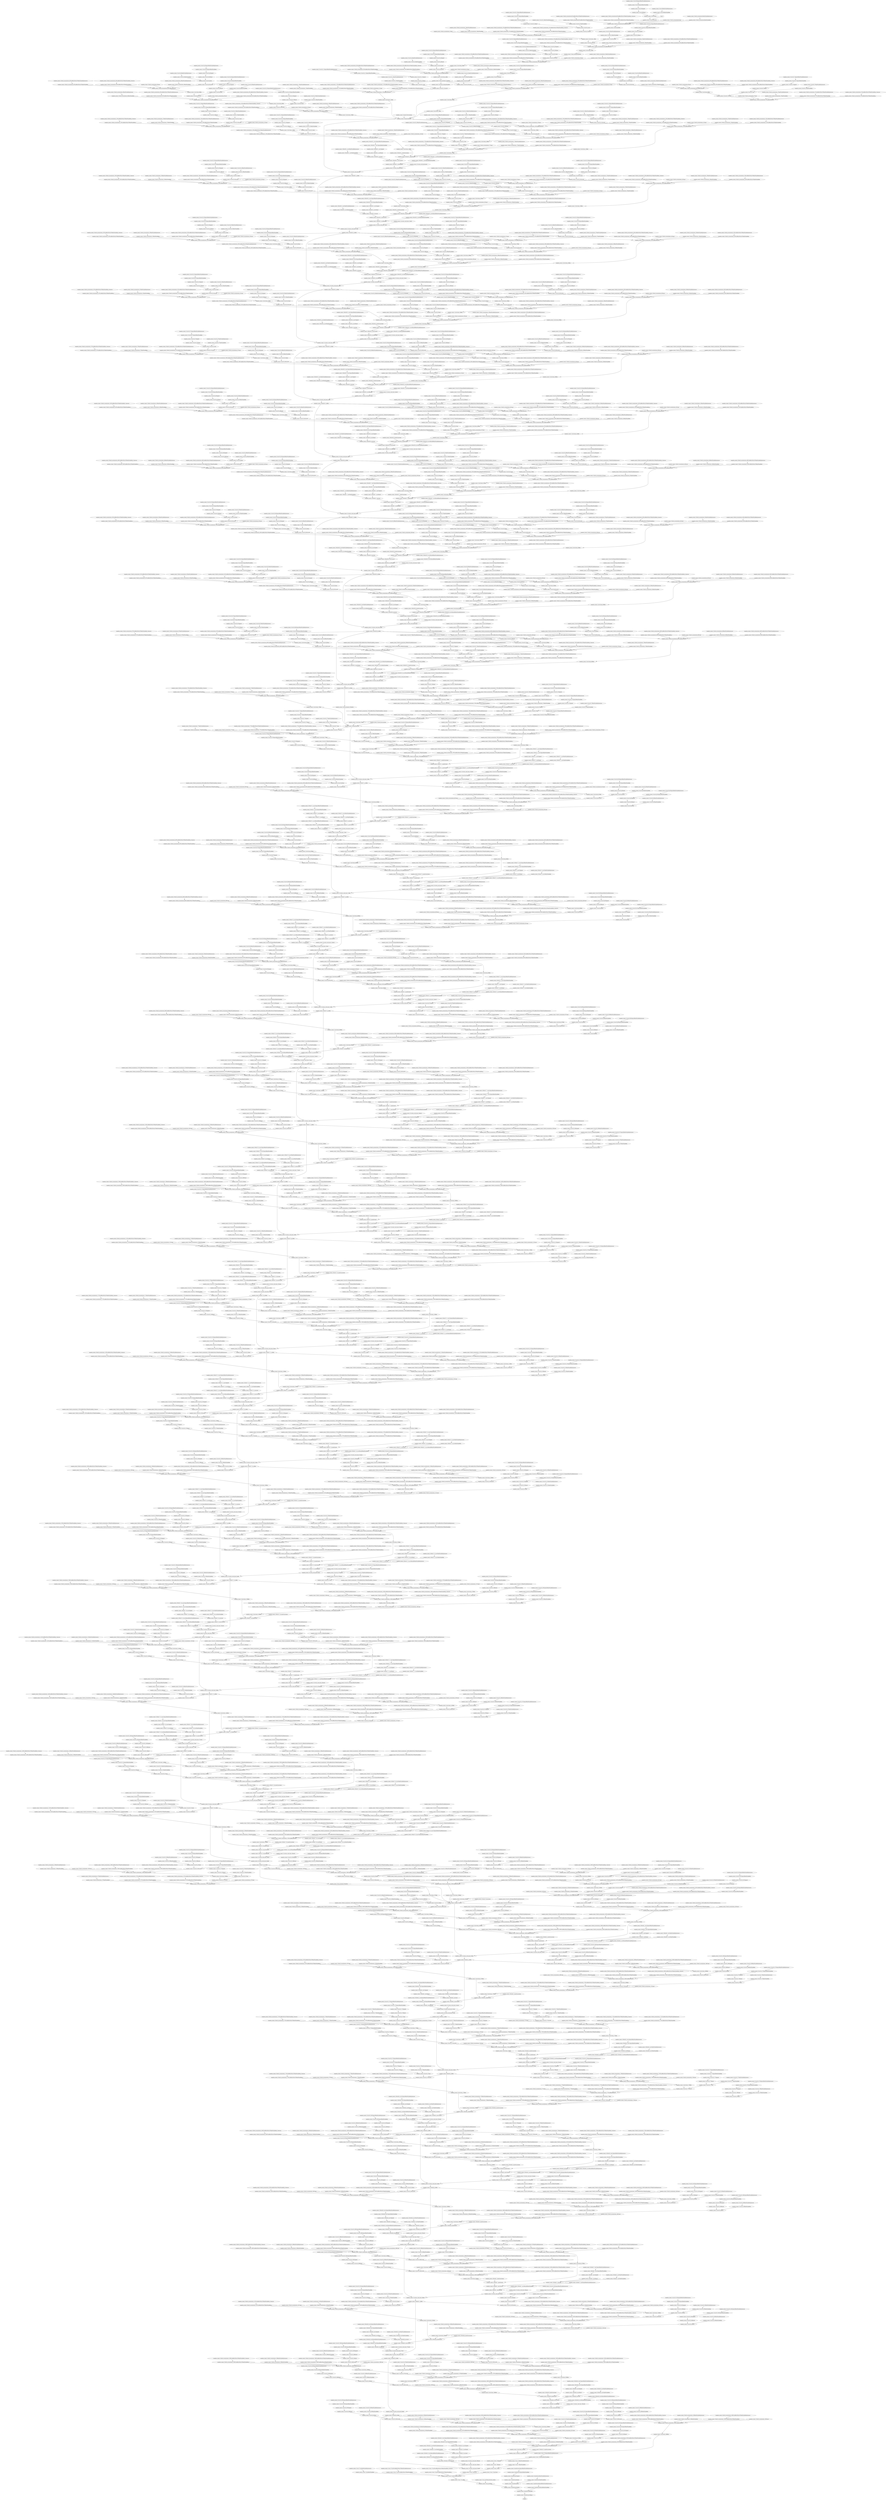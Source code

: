 strict digraph  {
args_0 [op=Placeholder];
"inception_resnet_v2/conv2d/Sigmoid/ReadVariableOp/resource" [op=Placeholder];
"inception_resnet_v2/conv2d/Sigmoid/ReadVariableOp" [op=ReadVariableOp];
"inception_resnet_v2/conv2d/Sigmoid" [op=Sigmoid];
"inception_resnet_v2/conv2d/Round" [op=Round];
"inception_resnet_v2/conv2d/ReadVariableOp/resource" [op=Placeholder];
"inception_resnet_v2/conv2d/ReadVariableOp" [op=ReadVariableOp];
"inception_resnet_v2/conv2d/mul" [op=Mul];
"inception_resnet_v2/conv2d/Conv2D" [op=Conv2D];
"inception_resnet_v2/batch_normalization/Const" [op=Const];
"inception_resnet_v2/batch_normalization/ReadVariableOp/resource" [op=Placeholder];
"inception_resnet_v2/batch_normalization/ReadVariableOp" [op=ReadVariableOp];
"inception_resnet_v2/batch_normalization/FusedBatchNormV3/ReadVariableOp/resource" [op=Placeholder];
"inception_resnet_v2/batch_normalization/FusedBatchNormV3/ReadVariableOp" [op=ReadVariableOp];
"inception_resnet_v2/batch_normalization/FusedBatchNormV3/ReadVariableOp_1/resource" [op=Placeholder];
"inception_resnet_v2/batch_normalization/FusedBatchNormV3/ReadVariableOp_1" [op=ReadVariableOp];
"inception_resnet_v2/batch_normalization/FusedBatchNormV3" [op=FusedBatchNormV3];
"inception_resnet_v2/activation/Relu" [op=Relu];
"inception_resnet_v2/conv2d_1/Sigmoid/ReadVariableOp/resource" [op=Placeholder];
"inception_resnet_v2/conv2d_1/Sigmoid/ReadVariableOp" [op=ReadVariableOp];
"inception_resnet_v2/conv2d_1/Sigmoid" [op=Sigmoid];
"inception_resnet_v2/conv2d_1/Round" [op=Round];
"inception_resnet_v2/conv2d_1/ReadVariableOp/resource" [op=Placeholder];
"inception_resnet_v2/conv2d_1/ReadVariableOp" [op=ReadVariableOp];
"inception_resnet_v2/conv2d_1/mul" [op=Mul];
"inception_resnet_v2/conv2d_1/Conv2D" [op=Conv2D];
"inception_resnet_v2/batch_normalization_1/Const" [op=Const];
"inception_resnet_v2/batch_normalization_1/ReadVariableOp/resource" [op=Placeholder];
"inception_resnet_v2/batch_normalization_1/ReadVariableOp" [op=ReadVariableOp];
"inception_resnet_v2/batch_normalization_1/FusedBatchNormV3/ReadVariableOp/resource" [op=Placeholder];
"inception_resnet_v2/batch_normalization_1/FusedBatchNormV3/ReadVariableOp" [op=ReadVariableOp];
"inception_resnet_v2/batch_normalization_1/FusedBatchNormV3/ReadVariableOp_1/resource" [op=Placeholder];
"inception_resnet_v2/batch_normalization_1/FusedBatchNormV3/ReadVariableOp_1" [op=ReadVariableOp];
"inception_resnet_v2/batch_normalization_1/FusedBatchNormV3" [op=FusedBatchNormV3];
"inception_resnet_v2/activation_1/Relu" [op=Relu];
"inception_resnet_v2/conv2d_2/Sigmoid/ReadVariableOp/resource" [op=Placeholder];
"inception_resnet_v2/conv2d_2/Sigmoid/ReadVariableOp" [op=ReadVariableOp];
"inception_resnet_v2/conv2d_2/Sigmoid" [op=Sigmoid];
"inception_resnet_v2/conv2d_2/Round" [op=Round];
"inception_resnet_v2/conv2d_2/ReadVariableOp/resource" [op=Placeholder];
"inception_resnet_v2/conv2d_2/ReadVariableOp" [op=ReadVariableOp];
"inception_resnet_v2/conv2d_2/mul" [op=Mul];
"inception_resnet_v2/conv2d_2/Conv2D" [op=Conv2D];
"inception_resnet_v2/batch_normalization_2/Const" [op=Const];
"inception_resnet_v2/batch_normalization_2/ReadVariableOp/resource" [op=Placeholder];
"inception_resnet_v2/batch_normalization_2/ReadVariableOp" [op=ReadVariableOp];
"inception_resnet_v2/batch_normalization_2/FusedBatchNormV3/ReadVariableOp/resource" [op=Placeholder];
"inception_resnet_v2/batch_normalization_2/FusedBatchNormV3/ReadVariableOp" [op=ReadVariableOp];
"inception_resnet_v2/batch_normalization_2/FusedBatchNormV3/ReadVariableOp_1/resource" [op=Placeholder];
"inception_resnet_v2/batch_normalization_2/FusedBatchNormV3/ReadVariableOp_1" [op=ReadVariableOp];
"inception_resnet_v2/batch_normalization_2/FusedBatchNormV3" [op=FusedBatchNormV3];
"inception_resnet_v2/activation_2/Relu" [op=Relu];
"inception_resnet_v2/max_pooling2d/MaxPool" [op=MaxPool];
"inception_resnet_v2/conv2d_3/Sigmoid/ReadVariableOp/resource" [op=Placeholder];
"inception_resnet_v2/conv2d_3/Sigmoid/ReadVariableOp" [op=ReadVariableOp];
"inception_resnet_v2/conv2d_3/Sigmoid" [op=Sigmoid];
"inception_resnet_v2/conv2d_3/Round" [op=Round];
"inception_resnet_v2/conv2d_3/ReadVariableOp/resource" [op=Placeholder];
"inception_resnet_v2/conv2d_3/ReadVariableOp" [op=ReadVariableOp];
"inception_resnet_v2/conv2d_3/mul" [op=Mul];
"inception_resnet_v2/conv2d_3/Conv2D" [op=Conv2D];
"inception_resnet_v2/batch_normalization_3/Const" [op=Const];
"inception_resnet_v2/batch_normalization_3/ReadVariableOp/resource" [op=Placeholder];
"inception_resnet_v2/batch_normalization_3/ReadVariableOp" [op=ReadVariableOp];
"inception_resnet_v2/batch_normalization_3/FusedBatchNormV3/ReadVariableOp/resource" [op=Placeholder];
"inception_resnet_v2/batch_normalization_3/FusedBatchNormV3/ReadVariableOp" [op=ReadVariableOp];
"inception_resnet_v2/batch_normalization_3/FusedBatchNormV3/ReadVariableOp_1/resource" [op=Placeholder];
"inception_resnet_v2/batch_normalization_3/FusedBatchNormV3/ReadVariableOp_1" [op=ReadVariableOp];
"inception_resnet_v2/batch_normalization_3/FusedBatchNormV3" [op=FusedBatchNormV3];
"inception_resnet_v2/activation_3/Relu" [op=Relu];
"inception_resnet_v2/conv2d_4/Sigmoid/ReadVariableOp/resource" [op=Placeholder];
"inception_resnet_v2/conv2d_4/Sigmoid/ReadVariableOp" [op=ReadVariableOp];
"inception_resnet_v2/conv2d_4/Sigmoid" [op=Sigmoid];
"inception_resnet_v2/conv2d_4/Round" [op=Round];
"inception_resnet_v2/conv2d_4/ReadVariableOp/resource" [op=Placeholder];
"inception_resnet_v2/conv2d_4/ReadVariableOp" [op=ReadVariableOp];
"inception_resnet_v2/conv2d_4/mul" [op=Mul];
"inception_resnet_v2/conv2d_4/Conv2D" [op=Conv2D];
"inception_resnet_v2/batch_normalization_4/Const" [op=Const];
"inception_resnet_v2/batch_normalization_4/ReadVariableOp/resource" [op=Placeholder];
"inception_resnet_v2/batch_normalization_4/ReadVariableOp" [op=ReadVariableOp];
"inception_resnet_v2/batch_normalization_4/FusedBatchNormV3/ReadVariableOp/resource" [op=Placeholder];
"inception_resnet_v2/batch_normalization_4/FusedBatchNormV3/ReadVariableOp" [op=ReadVariableOp];
"inception_resnet_v2/batch_normalization_4/FusedBatchNormV3/ReadVariableOp_1/resource" [op=Placeholder];
"inception_resnet_v2/batch_normalization_4/FusedBatchNormV3/ReadVariableOp_1" [op=ReadVariableOp];
"inception_resnet_v2/batch_normalization_4/FusedBatchNormV3" [op=FusedBatchNormV3];
"inception_resnet_v2/activation_4/Relu" [op=Relu];
"inception_resnet_v2/max_pooling2d_1/MaxPool" [op=MaxPool];
"inception_resnet_v2/conv2d_8/Sigmoid/ReadVariableOp/resource" [op=Placeholder];
"inception_resnet_v2/conv2d_8/Sigmoid/ReadVariableOp" [op=ReadVariableOp];
"inception_resnet_v2/conv2d_8/Sigmoid" [op=Sigmoid];
"inception_resnet_v2/conv2d_8/Round" [op=Round];
"inception_resnet_v2/conv2d_8/ReadVariableOp/resource" [op=Placeholder];
"inception_resnet_v2/conv2d_8/ReadVariableOp" [op=ReadVariableOp];
"inception_resnet_v2/conv2d_8/mul" [op=Mul];
"inception_resnet_v2/conv2d_8/Conv2D" [op=Conv2D];
"inception_resnet_v2/batch_normalization_8/Const" [op=Const];
"inception_resnet_v2/batch_normalization_8/ReadVariableOp/resource" [op=Placeholder];
"inception_resnet_v2/batch_normalization_8/ReadVariableOp" [op=ReadVariableOp];
"inception_resnet_v2/batch_normalization_8/FusedBatchNormV3/ReadVariableOp/resource" [op=Placeholder];
"inception_resnet_v2/batch_normalization_8/FusedBatchNormV3/ReadVariableOp" [op=ReadVariableOp];
"inception_resnet_v2/batch_normalization_8/FusedBatchNormV3/ReadVariableOp_1/resource" [op=Placeholder];
"inception_resnet_v2/batch_normalization_8/FusedBatchNormV3/ReadVariableOp_1" [op=ReadVariableOp];
"inception_resnet_v2/batch_normalization_8/FusedBatchNormV3" [op=FusedBatchNormV3];
"inception_resnet_v2/activation_8/Relu" [op=Relu];
"inception_resnet_v2/conv2d_9/Sigmoid/ReadVariableOp/resource" [op=Placeholder];
"inception_resnet_v2/conv2d_9/Sigmoid/ReadVariableOp" [op=ReadVariableOp];
"inception_resnet_v2/conv2d_9/Sigmoid" [op=Sigmoid];
"inception_resnet_v2/conv2d_9/Round" [op=Round];
"inception_resnet_v2/conv2d_9/ReadVariableOp/resource" [op=Placeholder];
"inception_resnet_v2/conv2d_9/ReadVariableOp" [op=ReadVariableOp];
"inception_resnet_v2/conv2d_9/mul" [op=Mul];
"inception_resnet_v2/conv2d_9/Conv2D" [op=Conv2D];
"inception_resnet_v2/conv2d_6/Sigmoid/ReadVariableOp/resource" [op=Placeholder];
"inception_resnet_v2/conv2d_6/Sigmoid/ReadVariableOp" [op=ReadVariableOp];
"inception_resnet_v2/conv2d_6/Sigmoid" [op=Sigmoid];
"inception_resnet_v2/conv2d_6/Round" [op=Round];
"inception_resnet_v2/conv2d_6/ReadVariableOp/resource" [op=Placeholder];
"inception_resnet_v2/conv2d_6/ReadVariableOp" [op=ReadVariableOp];
"inception_resnet_v2/conv2d_6/mul" [op=Mul];
"inception_resnet_v2/conv2d_6/Conv2D" [op=Conv2D];
"inception_resnet_v2/batch_normalization_9/Const" [op=Const];
"inception_resnet_v2/batch_normalization_9/ReadVariableOp/resource" [op=Placeholder];
"inception_resnet_v2/batch_normalization_9/ReadVariableOp" [op=ReadVariableOp];
"inception_resnet_v2/batch_normalization_9/FusedBatchNormV3/ReadVariableOp/resource" [op=Placeholder];
"inception_resnet_v2/batch_normalization_9/FusedBatchNormV3/ReadVariableOp" [op=ReadVariableOp];
"inception_resnet_v2/batch_normalization_9/FusedBatchNormV3/ReadVariableOp_1/resource" [op=Placeholder];
"inception_resnet_v2/batch_normalization_9/FusedBatchNormV3/ReadVariableOp_1" [op=ReadVariableOp];
"inception_resnet_v2/batch_normalization_9/FusedBatchNormV3" [op=FusedBatchNormV3];
"inception_resnet_v2/batch_normalization_6/Const" [op=Const];
"inception_resnet_v2/batch_normalization_6/ReadVariableOp/resource" [op=Placeholder];
"inception_resnet_v2/batch_normalization_6/ReadVariableOp" [op=ReadVariableOp];
"inception_resnet_v2/batch_normalization_6/FusedBatchNormV3/ReadVariableOp/resource" [op=Placeholder];
"inception_resnet_v2/batch_normalization_6/FusedBatchNormV3/ReadVariableOp" [op=ReadVariableOp];
"inception_resnet_v2/batch_normalization_6/FusedBatchNormV3/ReadVariableOp_1/resource" [op=Placeholder];
"inception_resnet_v2/batch_normalization_6/FusedBatchNormV3/ReadVariableOp_1" [op=ReadVariableOp];
"inception_resnet_v2/batch_normalization_6/FusedBatchNormV3" [op=FusedBatchNormV3];
"inception_resnet_v2/average_pooling2d/AvgPool" [op=AvgPool];
"inception_resnet_v2/activation_9/Relu" [op=Relu];
"inception_resnet_v2/activation_6/Relu" [op=Relu];
"inception_resnet_v2/conv2d_11/Sigmoid/ReadVariableOp/resource" [op=Placeholder];
"inception_resnet_v2/conv2d_11/Sigmoid/ReadVariableOp" [op=ReadVariableOp];
"inception_resnet_v2/conv2d_11/Sigmoid" [op=Sigmoid];
"inception_resnet_v2/conv2d_11/Round" [op=Round];
"inception_resnet_v2/conv2d_11/ReadVariableOp/resource" [op=Placeholder];
"inception_resnet_v2/conv2d_11/ReadVariableOp" [op=ReadVariableOp];
"inception_resnet_v2/conv2d_11/mul" [op=Mul];
"inception_resnet_v2/conv2d_11/Conv2D" [op=Conv2D];
"inception_resnet_v2/conv2d_10/Sigmoid/ReadVariableOp/resource" [op=Placeholder];
"inception_resnet_v2/conv2d_10/Sigmoid/ReadVariableOp" [op=ReadVariableOp];
"inception_resnet_v2/conv2d_10/Sigmoid" [op=Sigmoid];
"inception_resnet_v2/conv2d_10/Round" [op=Round];
"inception_resnet_v2/conv2d_10/ReadVariableOp/resource" [op=Placeholder];
"inception_resnet_v2/conv2d_10/ReadVariableOp" [op=ReadVariableOp];
"inception_resnet_v2/conv2d_10/mul" [op=Mul];
"inception_resnet_v2/conv2d_10/Conv2D" [op=Conv2D];
"inception_resnet_v2/conv2d_7/Sigmoid/ReadVariableOp/resource" [op=Placeholder];
"inception_resnet_v2/conv2d_7/Sigmoid/ReadVariableOp" [op=ReadVariableOp];
"inception_resnet_v2/conv2d_7/Sigmoid" [op=Sigmoid];
"inception_resnet_v2/conv2d_7/Round" [op=Round];
"inception_resnet_v2/conv2d_7/ReadVariableOp/resource" [op=Placeholder];
"inception_resnet_v2/conv2d_7/ReadVariableOp" [op=ReadVariableOp];
"inception_resnet_v2/conv2d_7/mul" [op=Mul];
"inception_resnet_v2/conv2d_7/Conv2D" [op=Conv2D];
"inception_resnet_v2/conv2d_5/Sigmoid/ReadVariableOp/resource" [op=Placeholder];
"inception_resnet_v2/conv2d_5/Sigmoid/ReadVariableOp" [op=ReadVariableOp];
"inception_resnet_v2/conv2d_5/Sigmoid" [op=Sigmoid];
"inception_resnet_v2/conv2d_5/Round" [op=Round];
"inception_resnet_v2/conv2d_5/ReadVariableOp/resource" [op=Placeholder];
"inception_resnet_v2/conv2d_5/ReadVariableOp" [op=ReadVariableOp];
"inception_resnet_v2/conv2d_5/mul" [op=Mul];
"inception_resnet_v2/conv2d_5/Conv2D" [op=Conv2D];
"inception_resnet_v2/batch_normalization_11/Const" [op=Const];
"inception_resnet_v2/batch_normalization_11/ReadVariableOp/resource" [op=Placeholder];
"inception_resnet_v2/batch_normalization_11/ReadVariableOp" [op=ReadVariableOp];
"inception_resnet_v2/batch_normalization_11/FusedBatchNormV3/ReadVariableOp/resource" [op=Placeholder];
"inception_resnet_v2/batch_normalization_11/FusedBatchNormV3/ReadVariableOp" [op=ReadVariableOp];
"inception_resnet_v2/batch_normalization_11/FusedBatchNormV3/ReadVariableOp_1/resource" [op=Placeholder];
"inception_resnet_v2/batch_normalization_11/FusedBatchNormV3/ReadVariableOp_1" [op=ReadVariableOp];
"inception_resnet_v2/batch_normalization_11/FusedBatchNormV3" [op=FusedBatchNormV3];
"inception_resnet_v2/batch_normalization_10/Const" [op=Const];
"inception_resnet_v2/batch_normalization_10/ReadVariableOp/resource" [op=Placeholder];
"inception_resnet_v2/batch_normalization_10/ReadVariableOp" [op=ReadVariableOp];
"inception_resnet_v2/batch_normalization_10/FusedBatchNormV3/ReadVariableOp/resource" [op=Placeholder];
"inception_resnet_v2/batch_normalization_10/FusedBatchNormV3/ReadVariableOp" [op=ReadVariableOp];
"inception_resnet_v2/batch_normalization_10/FusedBatchNormV3/ReadVariableOp_1/resource" [op=Placeholder];
"inception_resnet_v2/batch_normalization_10/FusedBatchNormV3/ReadVariableOp_1" [op=ReadVariableOp];
"inception_resnet_v2/batch_normalization_10/FusedBatchNormV3" [op=FusedBatchNormV3];
"inception_resnet_v2/batch_normalization_7/Const" [op=Const];
"inception_resnet_v2/batch_normalization_7/ReadVariableOp/resource" [op=Placeholder];
"inception_resnet_v2/batch_normalization_7/ReadVariableOp" [op=ReadVariableOp];
"inception_resnet_v2/batch_normalization_7/FusedBatchNormV3/ReadVariableOp/resource" [op=Placeholder];
"inception_resnet_v2/batch_normalization_7/FusedBatchNormV3/ReadVariableOp" [op=ReadVariableOp];
"inception_resnet_v2/batch_normalization_7/FusedBatchNormV3/ReadVariableOp_1/resource" [op=Placeholder];
"inception_resnet_v2/batch_normalization_7/FusedBatchNormV3/ReadVariableOp_1" [op=ReadVariableOp];
"inception_resnet_v2/batch_normalization_7/FusedBatchNormV3" [op=FusedBatchNormV3];
"inception_resnet_v2/batch_normalization_5/Const" [op=Const];
"inception_resnet_v2/batch_normalization_5/ReadVariableOp/resource" [op=Placeholder];
"inception_resnet_v2/batch_normalization_5/ReadVariableOp" [op=ReadVariableOp];
"inception_resnet_v2/batch_normalization_5/FusedBatchNormV3/ReadVariableOp/resource" [op=Placeholder];
"inception_resnet_v2/batch_normalization_5/FusedBatchNormV3/ReadVariableOp" [op=ReadVariableOp];
"inception_resnet_v2/batch_normalization_5/FusedBatchNormV3/ReadVariableOp_1/resource" [op=Placeholder];
"inception_resnet_v2/batch_normalization_5/FusedBatchNormV3/ReadVariableOp_1" [op=ReadVariableOp];
"inception_resnet_v2/batch_normalization_5/FusedBatchNormV3" [op=FusedBatchNormV3];
"inception_resnet_v2/activation_5/Relu" [op=Relu];
"inception_resnet_v2/activation_7/Relu" [op=Relu];
"inception_resnet_v2/activation_10/Relu" [op=Relu];
"inception_resnet_v2/activation_11/Relu" [op=Relu];
"inception_resnet_v2/mixed_5b/concat/axis" [op=Const];
"inception_resnet_v2/mixed_5b/concat" [op=ConcatV2];
"inception_resnet_v2/conv2d_15/Sigmoid/ReadVariableOp/resource" [op=Placeholder];
"inception_resnet_v2/conv2d_15/Sigmoid/ReadVariableOp" [op=ReadVariableOp];
"inception_resnet_v2/conv2d_15/Sigmoid" [op=Sigmoid];
"inception_resnet_v2/conv2d_15/Round" [op=Round];
"inception_resnet_v2/conv2d_15/ReadVariableOp/resource" [op=Placeholder];
"inception_resnet_v2/conv2d_15/ReadVariableOp" [op=ReadVariableOp];
"inception_resnet_v2/conv2d_15/mul" [op=Mul];
"inception_resnet_v2/conv2d_15/Conv2D" [op=Conv2D];
"inception_resnet_v2/batch_normalization_15/Const" [op=Const];
"inception_resnet_v2/batch_normalization_15/ReadVariableOp/resource" [op=Placeholder];
"inception_resnet_v2/batch_normalization_15/ReadVariableOp" [op=ReadVariableOp];
"inception_resnet_v2/batch_normalization_15/FusedBatchNormV3/ReadVariableOp/resource" [op=Placeholder];
"inception_resnet_v2/batch_normalization_15/FusedBatchNormV3/ReadVariableOp" [op=ReadVariableOp];
"inception_resnet_v2/batch_normalization_15/FusedBatchNormV3/ReadVariableOp_1/resource" [op=Placeholder];
"inception_resnet_v2/batch_normalization_15/FusedBatchNormV3/ReadVariableOp_1" [op=ReadVariableOp];
"inception_resnet_v2/batch_normalization_15/FusedBatchNormV3" [op=FusedBatchNormV3];
"inception_resnet_v2/activation_15/Relu" [op=Relu];
"inception_resnet_v2/conv2d_16/Sigmoid/ReadVariableOp/resource" [op=Placeholder];
"inception_resnet_v2/conv2d_16/Sigmoid/ReadVariableOp" [op=ReadVariableOp];
"inception_resnet_v2/conv2d_16/Sigmoid" [op=Sigmoid];
"inception_resnet_v2/conv2d_16/Round" [op=Round];
"inception_resnet_v2/conv2d_16/ReadVariableOp/resource" [op=Placeholder];
"inception_resnet_v2/conv2d_16/ReadVariableOp" [op=ReadVariableOp];
"inception_resnet_v2/conv2d_16/mul" [op=Mul];
"inception_resnet_v2/conv2d_16/Conv2D" [op=Conv2D];
"inception_resnet_v2/conv2d_13/Sigmoid/ReadVariableOp/resource" [op=Placeholder];
"inception_resnet_v2/conv2d_13/Sigmoid/ReadVariableOp" [op=ReadVariableOp];
"inception_resnet_v2/conv2d_13/Sigmoid" [op=Sigmoid];
"inception_resnet_v2/conv2d_13/Round" [op=Round];
"inception_resnet_v2/conv2d_13/ReadVariableOp/resource" [op=Placeholder];
"inception_resnet_v2/conv2d_13/ReadVariableOp" [op=ReadVariableOp];
"inception_resnet_v2/conv2d_13/mul" [op=Mul];
"inception_resnet_v2/conv2d_13/Conv2D" [op=Conv2D];
"inception_resnet_v2/batch_normalization_16/Const" [op=Const];
"inception_resnet_v2/batch_normalization_16/ReadVariableOp/resource" [op=Placeholder];
"inception_resnet_v2/batch_normalization_16/ReadVariableOp" [op=ReadVariableOp];
"inception_resnet_v2/batch_normalization_16/FusedBatchNormV3/ReadVariableOp/resource" [op=Placeholder];
"inception_resnet_v2/batch_normalization_16/FusedBatchNormV3/ReadVariableOp" [op=ReadVariableOp];
"inception_resnet_v2/batch_normalization_16/FusedBatchNormV3/ReadVariableOp_1/resource" [op=Placeholder];
"inception_resnet_v2/batch_normalization_16/FusedBatchNormV3/ReadVariableOp_1" [op=ReadVariableOp];
"inception_resnet_v2/batch_normalization_16/FusedBatchNormV3" [op=FusedBatchNormV3];
"inception_resnet_v2/batch_normalization_13/Const" [op=Const];
"inception_resnet_v2/batch_normalization_13/ReadVariableOp/resource" [op=Placeholder];
"inception_resnet_v2/batch_normalization_13/ReadVariableOp" [op=ReadVariableOp];
"inception_resnet_v2/batch_normalization_13/FusedBatchNormV3/ReadVariableOp/resource" [op=Placeholder];
"inception_resnet_v2/batch_normalization_13/FusedBatchNormV3/ReadVariableOp" [op=ReadVariableOp];
"inception_resnet_v2/batch_normalization_13/FusedBatchNormV3/ReadVariableOp_1/resource" [op=Placeholder];
"inception_resnet_v2/batch_normalization_13/FusedBatchNormV3/ReadVariableOp_1" [op=ReadVariableOp];
"inception_resnet_v2/batch_normalization_13/FusedBatchNormV3" [op=FusedBatchNormV3];
"inception_resnet_v2/activation_16/Relu" [op=Relu];
"inception_resnet_v2/activation_13/Relu" [op=Relu];
"inception_resnet_v2/conv2d_17/Sigmoid/ReadVariableOp/resource" [op=Placeholder];
"inception_resnet_v2/conv2d_17/Sigmoid/ReadVariableOp" [op=ReadVariableOp];
"inception_resnet_v2/conv2d_17/Sigmoid" [op=Sigmoid];
"inception_resnet_v2/conv2d_17/Round" [op=Round];
"inception_resnet_v2/conv2d_17/ReadVariableOp/resource" [op=Placeholder];
"inception_resnet_v2/conv2d_17/ReadVariableOp" [op=ReadVariableOp];
"inception_resnet_v2/conv2d_17/mul" [op=Mul];
"inception_resnet_v2/conv2d_17/Conv2D" [op=Conv2D];
"inception_resnet_v2/conv2d_14/Sigmoid/ReadVariableOp/resource" [op=Placeholder];
"inception_resnet_v2/conv2d_14/Sigmoid/ReadVariableOp" [op=ReadVariableOp];
"inception_resnet_v2/conv2d_14/Sigmoid" [op=Sigmoid];
"inception_resnet_v2/conv2d_14/Round" [op=Round];
"inception_resnet_v2/conv2d_14/ReadVariableOp/resource" [op=Placeholder];
"inception_resnet_v2/conv2d_14/ReadVariableOp" [op=ReadVariableOp];
"inception_resnet_v2/conv2d_14/mul" [op=Mul];
"inception_resnet_v2/conv2d_14/Conv2D" [op=Conv2D];
"inception_resnet_v2/conv2d_12/Sigmoid/ReadVariableOp/resource" [op=Placeholder];
"inception_resnet_v2/conv2d_12/Sigmoid/ReadVariableOp" [op=ReadVariableOp];
"inception_resnet_v2/conv2d_12/Sigmoid" [op=Sigmoid];
"inception_resnet_v2/conv2d_12/Round" [op=Round];
"inception_resnet_v2/conv2d_12/ReadVariableOp/resource" [op=Placeholder];
"inception_resnet_v2/conv2d_12/ReadVariableOp" [op=ReadVariableOp];
"inception_resnet_v2/conv2d_12/mul" [op=Mul];
"inception_resnet_v2/conv2d_12/Conv2D" [op=Conv2D];
"inception_resnet_v2/batch_normalization_17/Const" [op=Const];
"inception_resnet_v2/batch_normalization_17/ReadVariableOp/resource" [op=Placeholder];
"inception_resnet_v2/batch_normalization_17/ReadVariableOp" [op=ReadVariableOp];
"inception_resnet_v2/batch_normalization_17/FusedBatchNormV3/ReadVariableOp/resource" [op=Placeholder];
"inception_resnet_v2/batch_normalization_17/FusedBatchNormV3/ReadVariableOp" [op=ReadVariableOp];
"inception_resnet_v2/batch_normalization_17/FusedBatchNormV3/ReadVariableOp_1/resource" [op=Placeholder];
"inception_resnet_v2/batch_normalization_17/FusedBatchNormV3/ReadVariableOp_1" [op=ReadVariableOp];
"inception_resnet_v2/batch_normalization_17/FusedBatchNormV3" [op=FusedBatchNormV3];
"inception_resnet_v2/batch_normalization_14/Const" [op=Const];
"inception_resnet_v2/batch_normalization_14/ReadVariableOp/resource" [op=Placeholder];
"inception_resnet_v2/batch_normalization_14/ReadVariableOp" [op=ReadVariableOp];
"inception_resnet_v2/batch_normalization_14/FusedBatchNormV3/ReadVariableOp/resource" [op=Placeholder];
"inception_resnet_v2/batch_normalization_14/FusedBatchNormV3/ReadVariableOp" [op=ReadVariableOp];
"inception_resnet_v2/batch_normalization_14/FusedBatchNormV3/ReadVariableOp_1/resource" [op=Placeholder];
"inception_resnet_v2/batch_normalization_14/FusedBatchNormV3/ReadVariableOp_1" [op=ReadVariableOp];
"inception_resnet_v2/batch_normalization_14/FusedBatchNormV3" [op=FusedBatchNormV3];
"inception_resnet_v2/batch_normalization_12/Const" [op=Const];
"inception_resnet_v2/batch_normalization_12/ReadVariableOp/resource" [op=Placeholder];
"inception_resnet_v2/batch_normalization_12/ReadVariableOp" [op=ReadVariableOp];
"inception_resnet_v2/batch_normalization_12/FusedBatchNormV3/ReadVariableOp/resource" [op=Placeholder];
"inception_resnet_v2/batch_normalization_12/FusedBatchNormV3/ReadVariableOp" [op=ReadVariableOp];
"inception_resnet_v2/batch_normalization_12/FusedBatchNormV3/ReadVariableOp_1/resource" [op=Placeholder];
"inception_resnet_v2/batch_normalization_12/FusedBatchNormV3/ReadVariableOp_1" [op=ReadVariableOp];
"inception_resnet_v2/batch_normalization_12/FusedBatchNormV3" [op=FusedBatchNormV3];
"inception_resnet_v2/activation_12/Relu" [op=Relu];
"inception_resnet_v2/activation_14/Relu" [op=Relu];
"inception_resnet_v2/activation_17/Relu" [op=Relu];
"inception_resnet_v2/block35_1_mixed/concat/axis" [op=Const];
"inception_resnet_v2/block35_1_mixed/concat" [op=ConcatV2];
"inception_resnet_v2/block35_1_conv/Sigmoid/ReadVariableOp/resource" [op=Placeholder];
"inception_resnet_v2/block35_1_conv/Sigmoid/ReadVariableOp" [op=ReadVariableOp];
"inception_resnet_v2/block35_1_conv/Sigmoid" [op=Sigmoid];
"inception_resnet_v2/block35_1_conv/Round" [op=Round];
"inception_resnet_v2/block35_1_conv/ReadVariableOp/resource" [op=Placeholder];
"inception_resnet_v2/block35_1_conv/ReadVariableOp" [op=ReadVariableOp];
"inception_resnet_v2/block35_1_conv/mul" [op=Mul];
"inception_resnet_v2/block35_1_conv/Conv2D" [op=Conv2D];
"inception_resnet_v2/block35_1_conv/BiasAdd/ReadVariableOp/resource" [op=Placeholder];
"inception_resnet_v2/block35_1_conv/BiasAdd/ReadVariableOp" [op=ReadVariableOp];
"inception_resnet_v2/block35_1_conv/BiasAdd" [op=BiasAdd];
"inception_resnet_v2/custom_scale_layer/mul/y" [op=Const];
"inception_resnet_v2/custom_scale_layer/mul" [op=Mul];
"inception_resnet_v2/custom_scale_layer/add" [op=AddV2];
"inception_resnet_v2/block35_1_ac/Relu" [op=Relu];
"inception_resnet_v2/conv2d_21/Sigmoid/ReadVariableOp/resource" [op=Placeholder];
"inception_resnet_v2/conv2d_21/Sigmoid/ReadVariableOp" [op=ReadVariableOp];
"inception_resnet_v2/conv2d_21/Sigmoid" [op=Sigmoid];
"inception_resnet_v2/conv2d_21/Round" [op=Round];
"inception_resnet_v2/conv2d_21/ReadVariableOp/resource" [op=Placeholder];
"inception_resnet_v2/conv2d_21/ReadVariableOp" [op=ReadVariableOp];
"inception_resnet_v2/conv2d_21/mul" [op=Mul];
"inception_resnet_v2/conv2d_21/Conv2D" [op=Conv2D];
"inception_resnet_v2/batch_normalization_21/Const" [op=Const];
"inception_resnet_v2/batch_normalization_21/ReadVariableOp/resource" [op=Placeholder];
"inception_resnet_v2/batch_normalization_21/ReadVariableOp" [op=ReadVariableOp];
"inception_resnet_v2/batch_normalization_21/FusedBatchNormV3/ReadVariableOp/resource" [op=Placeholder];
"inception_resnet_v2/batch_normalization_21/FusedBatchNormV3/ReadVariableOp" [op=ReadVariableOp];
"inception_resnet_v2/batch_normalization_21/FusedBatchNormV3/ReadVariableOp_1/resource" [op=Placeholder];
"inception_resnet_v2/batch_normalization_21/FusedBatchNormV3/ReadVariableOp_1" [op=ReadVariableOp];
"inception_resnet_v2/batch_normalization_21/FusedBatchNormV3" [op=FusedBatchNormV3];
"inception_resnet_v2/activation_21/Relu" [op=Relu];
"inception_resnet_v2/conv2d_22/Sigmoid/ReadVariableOp/resource" [op=Placeholder];
"inception_resnet_v2/conv2d_22/Sigmoid/ReadVariableOp" [op=ReadVariableOp];
"inception_resnet_v2/conv2d_22/Sigmoid" [op=Sigmoid];
"inception_resnet_v2/conv2d_22/Round" [op=Round];
"inception_resnet_v2/conv2d_22/ReadVariableOp/resource" [op=Placeholder];
"inception_resnet_v2/conv2d_22/ReadVariableOp" [op=ReadVariableOp];
"inception_resnet_v2/conv2d_22/mul" [op=Mul];
"inception_resnet_v2/conv2d_22/Conv2D" [op=Conv2D];
"inception_resnet_v2/conv2d_19/Sigmoid/ReadVariableOp/resource" [op=Placeholder];
"inception_resnet_v2/conv2d_19/Sigmoid/ReadVariableOp" [op=ReadVariableOp];
"inception_resnet_v2/conv2d_19/Sigmoid" [op=Sigmoid];
"inception_resnet_v2/conv2d_19/Round" [op=Round];
"inception_resnet_v2/conv2d_19/ReadVariableOp/resource" [op=Placeholder];
"inception_resnet_v2/conv2d_19/ReadVariableOp" [op=ReadVariableOp];
"inception_resnet_v2/conv2d_19/mul" [op=Mul];
"inception_resnet_v2/conv2d_19/Conv2D" [op=Conv2D];
"inception_resnet_v2/batch_normalization_22/Const" [op=Const];
"inception_resnet_v2/batch_normalization_22/ReadVariableOp/resource" [op=Placeholder];
"inception_resnet_v2/batch_normalization_22/ReadVariableOp" [op=ReadVariableOp];
"inception_resnet_v2/batch_normalization_22/FusedBatchNormV3/ReadVariableOp/resource" [op=Placeholder];
"inception_resnet_v2/batch_normalization_22/FusedBatchNormV3/ReadVariableOp" [op=ReadVariableOp];
"inception_resnet_v2/batch_normalization_22/FusedBatchNormV3/ReadVariableOp_1/resource" [op=Placeholder];
"inception_resnet_v2/batch_normalization_22/FusedBatchNormV3/ReadVariableOp_1" [op=ReadVariableOp];
"inception_resnet_v2/batch_normalization_22/FusedBatchNormV3" [op=FusedBatchNormV3];
"inception_resnet_v2/batch_normalization_19/Const" [op=Const];
"inception_resnet_v2/batch_normalization_19/ReadVariableOp/resource" [op=Placeholder];
"inception_resnet_v2/batch_normalization_19/ReadVariableOp" [op=ReadVariableOp];
"inception_resnet_v2/batch_normalization_19/FusedBatchNormV3/ReadVariableOp/resource" [op=Placeholder];
"inception_resnet_v2/batch_normalization_19/FusedBatchNormV3/ReadVariableOp" [op=ReadVariableOp];
"inception_resnet_v2/batch_normalization_19/FusedBatchNormV3/ReadVariableOp_1/resource" [op=Placeholder];
"inception_resnet_v2/batch_normalization_19/FusedBatchNormV3/ReadVariableOp_1" [op=ReadVariableOp];
"inception_resnet_v2/batch_normalization_19/FusedBatchNormV3" [op=FusedBatchNormV3];
"inception_resnet_v2/activation_22/Relu" [op=Relu];
"inception_resnet_v2/activation_19/Relu" [op=Relu];
"inception_resnet_v2/conv2d_23/Sigmoid/ReadVariableOp/resource" [op=Placeholder];
"inception_resnet_v2/conv2d_23/Sigmoid/ReadVariableOp" [op=ReadVariableOp];
"inception_resnet_v2/conv2d_23/Sigmoid" [op=Sigmoid];
"inception_resnet_v2/conv2d_23/Round" [op=Round];
"inception_resnet_v2/conv2d_23/ReadVariableOp/resource" [op=Placeholder];
"inception_resnet_v2/conv2d_23/ReadVariableOp" [op=ReadVariableOp];
"inception_resnet_v2/conv2d_23/mul" [op=Mul];
"inception_resnet_v2/conv2d_23/Conv2D" [op=Conv2D];
"inception_resnet_v2/conv2d_20/Sigmoid/ReadVariableOp/resource" [op=Placeholder];
"inception_resnet_v2/conv2d_20/Sigmoid/ReadVariableOp" [op=ReadVariableOp];
"inception_resnet_v2/conv2d_20/Sigmoid" [op=Sigmoid];
"inception_resnet_v2/conv2d_20/Round" [op=Round];
"inception_resnet_v2/conv2d_20/ReadVariableOp/resource" [op=Placeholder];
"inception_resnet_v2/conv2d_20/ReadVariableOp" [op=ReadVariableOp];
"inception_resnet_v2/conv2d_20/mul" [op=Mul];
"inception_resnet_v2/conv2d_20/Conv2D" [op=Conv2D];
"inception_resnet_v2/conv2d_18/Sigmoid/ReadVariableOp/resource" [op=Placeholder];
"inception_resnet_v2/conv2d_18/Sigmoid/ReadVariableOp" [op=ReadVariableOp];
"inception_resnet_v2/conv2d_18/Sigmoid" [op=Sigmoid];
"inception_resnet_v2/conv2d_18/Round" [op=Round];
"inception_resnet_v2/conv2d_18/ReadVariableOp/resource" [op=Placeholder];
"inception_resnet_v2/conv2d_18/ReadVariableOp" [op=ReadVariableOp];
"inception_resnet_v2/conv2d_18/mul" [op=Mul];
"inception_resnet_v2/conv2d_18/Conv2D" [op=Conv2D];
"inception_resnet_v2/batch_normalization_23/Const" [op=Const];
"inception_resnet_v2/batch_normalization_23/ReadVariableOp/resource" [op=Placeholder];
"inception_resnet_v2/batch_normalization_23/ReadVariableOp" [op=ReadVariableOp];
"inception_resnet_v2/batch_normalization_23/FusedBatchNormV3/ReadVariableOp/resource" [op=Placeholder];
"inception_resnet_v2/batch_normalization_23/FusedBatchNormV3/ReadVariableOp" [op=ReadVariableOp];
"inception_resnet_v2/batch_normalization_23/FusedBatchNormV3/ReadVariableOp_1/resource" [op=Placeholder];
"inception_resnet_v2/batch_normalization_23/FusedBatchNormV3/ReadVariableOp_1" [op=ReadVariableOp];
"inception_resnet_v2/batch_normalization_23/FusedBatchNormV3" [op=FusedBatchNormV3];
"inception_resnet_v2/batch_normalization_20/Const" [op=Const];
"inception_resnet_v2/batch_normalization_20/ReadVariableOp/resource" [op=Placeholder];
"inception_resnet_v2/batch_normalization_20/ReadVariableOp" [op=ReadVariableOp];
"inception_resnet_v2/batch_normalization_20/FusedBatchNormV3/ReadVariableOp/resource" [op=Placeholder];
"inception_resnet_v2/batch_normalization_20/FusedBatchNormV3/ReadVariableOp" [op=ReadVariableOp];
"inception_resnet_v2/batch_normalization_20/FusedBatchNormV3/ReadVariableOp_1/resource" [op=Placeholder];
"inception_resnet_v2/batch_normalization_20/FusedBatchNormV3/ReadVariableOp_1" [op=ReadVariableOp];
"inception_resnet_v2/batch_normalization_20/FusedBatchNormV3" [op=FusedBatchNormV3];
"inception_resnet_v2/batch_normalization_18/Const" [op=Const];
"inception_resnet_v2/batch_normalization_18/ReadVariableOp/resource" [op=Placeholder];
"inception_resnet_v2/batch_normalization_18/ReadVariableOp" [op=ReadVariableOp];
"inception_resnet_v2/batch_normalization_18/FusedBatchNormV3/ReadVariableOp/resource" [op=Placeholder];
"inception_resnet_v2/batch_normalization_18/FusedBatchNormV3/ReadVariableOp" [op=ReadVariableOp];
"inception_resnet_v2/batch_normalization_18/FusedBatchNormV3/ReadVariableOp_1/resource" [op=Placeholder];
"inception_resnet_v2/batch_normalization_18/FusedBatchNormV3/ReadVariableOp_1" [op=ReadVariableOp];
"inception_resnet_v2/batch_normalization_18/FusedBatchNormV3" [op=FusedBatchNormV3];
"inception_resnet_v2/activation_18/Relu" [op=Relu];
"inception_resnet_v2/activation_20/Relu" [op=Relu];
"inception_resnet_v2/activation_23/Relu" [op=Relu];
"inception_resnet_v2/block35_2_mixed/concat/axis" [op=Const];
"inception_resnet_v2/block35_2_mixed/concat" [op=ConcatV2];
"inception_resnet_v2/block35_2_conv/Sigmoid/ReadVariableOp/resource" [op=Placeholder];
"inception_resnet_v2/block35_2_conv/Sigmoid/ReadVariableOp" [op=ReadVariableOp];
"inception_resnet_v2/block35_2_conv/Sigmoid" [op=Sigmoid];
"inception_resnet_v2/block35_2_conv/Round" [op=Round];
"inception_resnet_v2/block35_2_conv/ReadVariableOp/resource" [op=Placeholder];
"inception_resnet_v2/block35_2_conv/ReadVariableOp" [op=ReadVariableOp];
"inception_resnet_v2/block35_2_conv/mul" [op=Mul];
"inception_resnet_v2/block35_2_conv/Conv2D" [op=Conv2D];
"inception_resnet_v2/block35_2_conv/BiasAdd/ReadVariableOp/resource" [op=Placeholder];
"inception_resnet_v2/block35_2_conv/BiasAdd/ReadVariableOp" [op=ReadVariableOp];
"inception_resnet_v2/block35_2_conv/BiasAdd" [op=BiasAdd];
"inception_resnet_v2/custom_scale_layer_1/mul/y" [op=Const];
"inception_resnet_v2/custom_scale_layer_1/mul" [op=Mul];
"inception_resnet_v2/custom_scale_layer_1/add" [op=AddV2];
"inception_resnet_v2/block35_2_ac/Relu" [op=Relu];
"inception_resnet_v2/conv2d_27/Sigmoid/ReadVariableOp/resource" [op=Placeholder];
"inception_resnet_v2/conv2d_27/Sigmoid/ReadVariableOp" [op=ReadVariableOp];
"inception_resnet_v2/conv2d_27/Sigmoid" [op=Sigmoid];
"inception_resnet_v2/conv2d_27/Round" [op=Round];
"inception_resnet_v2/conv2d_27/ReadVariableOp/resource" [op=Placeholder];
"inception_resnet_v2/conv2d_27/ReadVariableOp" [op=ReadVariableOp];
"inception_resnet_v2/conv2d_27/mul" [op=Mul];
"inception_resnet_v2/conv2d_27/Conv2D" [op=Conv2D];
"inception_resnet_v2/batch_normalization_27/Const" [op=Const];
"inception_resnet_v2/batch_normalization_27/ReadVariableOp/resource" [op=Placeholder];
"inception_resnet_v2/batch_normalization_27/ReadVariableOp" [op=ReadVariableOp];
"inception_resnet_v2/batch_normalization_27/FusedBatchNormV3/ReadVariableOp/resource" [op=Placeholder];
"inception_resnet_v2/batch_normalization_27/FusedBatchNormV3/ReadVariableOp" [op=ReadVariableOp];
"inception_resnet_v2/batch_normalization_27/FusedBatchNormV3/ReadVariableOp_1/resource" [op=Placeholder];
"inception_resnet_v2/batch_normalization_27/FusedBatchNormV3/ReadVariableOp_1" [op=ReadVariableOp];
"inception_resnet_v2/batch_normalization_27/FusedBatchNormV3" [op=FusedBatchNormV3];
"inception_resnet_v2/activation_27/Relu" [op=Relu];
"inception_resnet_v2/conv2d_28/Sigmoid/ReadVariableOp/resource" [op=Placeholder];
"inception_resnet_v2/conv2d_28/Sigmoid/ReadVariableOp" [op=ReadVariableOp];
"inception_resnet_v2/conv2d_28/Sigmoid" [op=Sigmoid];
"inception_resnet_v2/conv2d_28/Round" [op=Round];
"inception_resnet_v2/conv2d_28/ReadVariableOp/resource" [op=Placeholder];
"inception_resnet_v2/conv2d_28/ReadVariableOp" [op=ReadVariableOp];
"inception_resnet_v2/conv2d_28/mul" [op=Mul];
"inception_resnet_v2/conv2d_28/Conv2D" [op=Conv2D];
"inception_resnet_v2/conv2d_25/Sigmoid/ReadVariableOp/resource" [op=Placeholder];
"inception_resnet_v2/conv2d_25/Sigmoid/ReadVariableOp" [op=ReadVariableOp];
"inception_resnet_v2/conv2d_25/Sigmoid" [op=Sigmoid];
"inception_resnet_v2/conv2d_25/Round" [op=Round];
"inception_resnet_v2/conv2d_25/ReadVariableOp/resource" [op=Placeholder];
"inception_resnet_v2/conv2d_25/ReadVariableOp" [op=ReadVariableOp];
"inception_resnet_v2/conv2d_25/mul" [op=Mul];
"inception_resnet_v2/conv2d_25/Conv2D" [op=Conv2D];
"inception_resnet_v2/batch_normalization_28/Const" [op=Const];
"inception_resnet_v2/batch_normalization_28/ReadVariableOp/resource" [op=Placeholder];
"inception_resnet_v2/batch_normalization_28/ReadVariableOp" [op=ReadVariableOp];
"inception_resnet_v2/batch_normalization_28/FusedBatchNormV3/ReadVariableOp/resource" [op=Placeholder];
"inception_resnet_v2/batch_normalization_28/FusedBatchNormV3/ReadVariableOp" [op=ReadVariableOp];
"inception_resnet_v2/batch_normalization_28/FusedBatchNormV3/ReadVariableOp_1/resource" [op=Placeholder];
"inception_resnet_v2/batch_normalization_28/FusedBatchNormV3/ReadVariableOp_1" [op=ReadVariableOp];
"inception_resnet_v2/batch_normalization_28/FusedBatchNormV3" [op=FusedBatchNormV3];
"inception_resnet_v2/batch_normalization_25/Const" [op=Const];
"inception_resnet_v2/batch_normalization_25/ReadVariableOp/resource" [op=Placeholder];
"inception_resnet_v2/batch_normalization_25/ReadVariableOp" [op=ReadVariableOp];
"inception_resnet_v2/batch_normalization_25/FusedBatchNormV3/ReadVariableOp/resource" [op=Placeholder];
"inception_resnet_v2/batch_normalization_25/FusedBatchNormV3/ReadVariableOp" [op=ReadVariableOp];
"inception_resnet_v2/batch_normalization_25/FusedBatchNormV3/ReadVariableOp_1/resource" [op=Placeholder];
"inception_resnet_v2/batch_normalization_25/FusedBatchNormV3/ReadVariableOp_1" [op=ReadVariableOp];
"inception_resnet_v2/batch_normalization_25/FusedBatchNormV3" [op=FusedBatchNormV3];
"inception_resnet_v2/activation_28/Relu" [op=Relu];
"inception_resnet_v2/activation_25/Relu" [op=Relu];
"inception_resnet_v2/conv2d_29/Sigmoid/ReadVariableOp/resource" [op=Placeholder];
"inception_resnet_v2/conv2d_29/Sigmoid/ReadVariableOp" [op=ReadVariableOp];
"inception_resnet_v2/conv2d_29/Sigmoid" [op=Sigmoid];
"inception_resnet_v2/conv2d_29/Round" [op=Round];
"inception_resnet_v2/conv2d_29/ReadVariableOp/resource" [op=Placeholder];
"inception_resnet_v2/conv2d_29/ReadVariableOp" [op=ReadVariableOp];
"inception_resnet_v2/conv2d_29/mul" [op=Mul];
"inception_resnet_v2/conv2d_29/Conv2D" [op=Conv2D];
"inception_resnet_v2/conv2d_26/Sigmoid/ReadVariableOp/resource" [op=Placeholder];
"inception_resnet_v2/conv2d_26/Sigmoid/ReadVariableOp" [op=ReadVariableOp];
"inception_resnet_v2/conv2d_26/Sigmoid" [op=Sigmoid];
"inception_resnet_v2/conv2d_26/Round" [op=Round];
"inception_resnet_v2/conv2d_26/ReadVariableOp/resource" [op=Placeholder];
"inception_resnet_v2/conv2d_26/ReadVariableOp" [op=ReadVariableOp];
"inception_resnet_v2/conv2d_26/mul" [op=Mul];
"inception_resnet_v2/conv2d_26/Conv2D" [op=Conv2D];
"inception_resnet_v2/conv2d_24/Sigmoid/ReadVariableOp/resource" [op=Placeholder];
"inception_resnet_v2/conv2d_24/Sigmoid/ReadVariableOp" [op=ReadVariableOp];
"inception_resnet_v2/conv2d_24/Sigmoid" [op=Sigmoid];
"inception_resnet_v2/conv2d_24/Round" [op=Round];
"inception_resnet_v2/conv2d_24/ReadVariableOp/resource" [op=Placeholder];
"inception_resnet_v2/conv2d_24/ReadVariableOp" [op=ReadVariableOp];
"inception_resnet_v2/conv2d_24/mul" [op=Mul];
"inception_resnet_v2/conv2d_24/Conv2D" [op=Conv2D];
"inception_resnet_v2/batch_normalization_29/Const" [op=Const];
"inception_resnet_v2/batch_normalization_29/ReadVariableOp/resource" [op=Placeholder];
"inception_resnet_v2/batch_normalization_29/ReadVariableOp" [op=ReadVariableOp];
"inception_resnet_v2/batch_normalization_29/FusedBatchNormV3/ReadVariableOp/resource" [op=Placeholder];
"inception_resnet_v2/batch_normalization_29/FusedBatchNormV3/ReadVariableOp" [op=ReadVariableOp];
"inception_resnet_v2/batch_normalization_29/FusedBatchNormV3/ReadVariableOp_1/resource" [op=Placeholder];
"inception_resnet_v2/batch_normalization_29/FusedBatchNormV3/ReadVariableOp_1" [op=ReadVariableOp];
"inception_resnet_v2/batch_normalization_29/FusedBatchNormV3" [op=FusedBatchNormV3];
"inception_resnet_v2/batch_normalization_26/Const" [op=Const];
"inception_resnet_v2/batch_normalization_26/ReadVariableOp/resource" [op=Placeholder];
"inception_resnet_v2/batch_normalization_26/ReadVariableOp" [op=ReadVariableOp];
"inception_resnet_v2/batch_normalization_26/FusedBatchNormV3/ReadVariableOp/resource" [op=Placeholder];
"inception_resnet_v2/batch_normalization_26/FusedBatchNormV3/ReadVariableOp" [op=ReadVariableOp];
"inception_resnet_v2/batch_normalization_26/FusedBatchNormV3/ReadVariableOp_1/resource" [op=Placeholder];
"inception_resnet_v2/batch_normalization_26/FusedBatchNormV3/ReadVariableOp_1" [op=ReadVariableOp];
"inception_resnet_v2/batch_normalization_26/FusedBatchNormV3" [op=FusedBatchNormV3];
"inception_resnet_v2/batch_normalization_24/Const" [op=Const];
"inception_resnet_v2/batch_normalization_24/ReadVariableOp/resource" [op=Placeholder];
"inception_resnet_v2/batch_normalization_24/ReadVariableOp" [op=ReadVariableOp];
"inception_resnet_v2/batch_normalization_24/FusedBatchNormV3/ReadVariableOp/resource" [op=Placeholder];
"inception_resnet_v2/batch_normalization_24/FusedBatchNormV3/ReadVariableOp" [op=ReadVariableOp];
"inception_resnet_v2/batch_normalization_24/FusedBatchNormV3/ReadVariableOp_1/resource" [op=Placeholder];
"inception_resnet_v2/batch_normalization_24/FusedBatchNormV3/ReadVariableOp_1" [op=ReadVariableOp];
"inception_resnet_v2/batch_normalization_24/FusedBatchNormV3" [op=FusedBatchNormV3];
"inception_resnet_v2/activation_24/Relu" [op=Relu];
"inception_resnet_v2/activation_26/Relu" [op=Relu];
"inception_resnet_v2/activation_29/Relu" [op=Relu];
"inception_resnet_v2/block35_3_mixed/concat/axis" [op=Const];
"inception_resnet_v2/block35_3_mixed/concat" [op=ConcatV2];
"inception_resnet_v2/block35_3_conv/Sigmoid/ReadVariableOp/resource" [op=Placeholder];
"inception_resnet_v2/block35_3_conv/Sigmoid/ReadVariableOp" [op=ReadVariableOp];
"inception_resnet_v2/block35_3_conv/Sigmoid" [op=Sigmoid];
"inception_resnet_v2/block35_3_conv/Round" [op=Round];
"inception_resnet_v2/block35_3_conv/ReadVariableOp/resource" [op=Placeholder];
"inception_resnet_v2/block35_3_conv/ReadVariableOp" [op=ReadVariableOp];
"inception_resnet_v2/block35_3_conv/mul" [op=Mul];
"inception_resnet_v2/block35_3_conv/Conv2D" [op=Conv2D];
"inception_resnet_v2/block35_3_conv/BiasAdd/ReadVariableOp/resource" [op=Placeholder];
"inception_resnet_v2/block35_3_conv/BiasAdd/ReadVariableOp" [op=ReadVariableOp];
"inception_resnet_v2/block35_3_conv/BiasAdd" [op=BiasAdd];
"inception_resnet_v2/custom_scale_layer_2/mul/y" [op=Const];
"inception_resnet_v2/custom_scale_layer_2/mul" [op=Mul];
"inception_resnet_v2/custom_scale_layer_2/add" [op=AddV2];
"inception_resnet_v2/block35_3_ac/Relu" [op=Relu];
"inception_resnet_v2/conv2d_33/Sigmoid/ReadVariableOp/resource" [op=Placeholder];
"inception_resnet_v2/conv2d_33/Sigmoid/ReadVariableOp" [op=ReadVariableOp];
"inception_resnet_v2/conv2d_33/Sigmoid" [op=Sigmoid];
"inception_resnet_v2/conv2d_33/Round" [op=Round];
"inception_resnet_v2/conv2d_33/ReadVariableOp/resource" [op=Placeholder];
"inception_resnet_v2/conv2d_33/ReadVariableOp" [op=ReadVariableOp];
"inception_resnet_v2/conv2d_33/mul" [op=Mul];
"inception_resnet_v2/conv2d_33/Conv2D" [op=Conv2D];
"inception_resnet_v2/batch_normalization_33/Const" [op=Const];
"inception_resnet_v2/batch_normalization_33/ReadVariableOp/resource" [op=Placeholder];
"inception_resnet_v2/batch_normalization_33/ReadVariableOp" [op=ReadVariableOp];
"inception_resnet_v2/batch_normalization_33/FusedBatchNormV3/ReadVariableOp/resource" [op=Placeholder];
"inception_resnet_v2/batch_normalization_33/FusedBatchNormV3/ReadVariableOp" [op=ReadVariableOp];
"inception_resnet_v2/batch_normalization_33/FusedBatchNormV3/ReadVariableOp_1/resource" [op=Placeholder];
"inception_resnet_v2/batch_normalization_33/FusedBatchNormV3/ReadVariableOp_1" [op=ReadVariableOp];
"inception_resnet_v2/batch_normalization_33/FusedBatchNormV3" [op=FusedBatchNormV3];
"inception_resnet_v2/activation_33/Relu" [op=Relu];
"inception_resnet_v2/conv2d_34/Sigmoid/ReadVariableOp/resource" [op=Placeholder];
"inception_resnet_v2/conv2d_34/Sigmoid/ReadVariableOp" [op=ReadVariableOp];
"inception_resnet_v2/conv2d_34/Sigmoid" [op=Sigmoid];
"inception_resnet_v2/conv2d_34/Round" [op=Round];
"inception_resnet_v2/conv2d_34/ReadVariableOp/resource" [op=Placeholder];
"inception_resnet_v2/conv2d_34/ReadVariableOp" [op=ReadVariableOp];
"inception_resnet_v2/conv2d_34/mul" [op=Mul];
"inception_resnet_v2/conv2d_34/Conv2D" [op=Conv2D];
"inception_resnet_v2/conv2d_31/Sigmoid/ReadVariableOp/resource" [op=Placeholder];
"inception_resnet_v2/conv2d_31/Sigmoid/ReadVariableOp" [op=ReadVariableOp];
"inception_resnet_v2/conv2d_31/Sigmoid" [op=Sigmoid];
"inception_resnet_v2/conv2d_31/Round" [op=Round];
"inception_resnet_v2/conv2d_31/ReadVariableOp/resource" [op=Placeholder];
"inception_resnet_v2/conv2d_31/ReadVariableOp" [op=ReadVariableOp];
"inception_resnet_v2/conv2d_31/mul" [op=Mul];
"inception_resnet_v2/conv2d_31/Conv2D" [op=Conv2D];
"inception_resnet_v2/batch_normalization_34/Const" [op=Const];
"inception_resnet_v2/batch_normalization_34/ReadVariableOp/resource" [op=Placeholder];
"inception_resnet_v2/batch_normalization_34/ReadVariableOp" [op=ReadVariableOp];
"inception_resnet_v2/batch_normalization_34/FusedBatchNormV3/ReadVariableOp/resource" [op=Placeholder];
"inception_resnet_v2/batch_normalization_34/FusedBatchNormV3/ReadVariableOp" [op=ReadVariableOp];
"inception_resnet_v2/batch_normalization_34/FusedBatchNormV3/ReadVariableOp_1/resource" [op=Placeholder];
"inception_resnet_v2/batch_normalization_34/FusedBatchNormV3/ReadVariableOp_1" [op=ReadVariableOp];
"inception_resnet_v2/batch_normalization_34/FusedBatchNormV3" [op=FusedBatchNormV3];
"inception_resnet_v2/batch_normalization_31/Const" [op=Const];
"inception_resnet_v2/batch_normalization_31/ReadVariableOp/resource" [op=Placeholder];
"inception_resnet_v2/batch_normalization_31/ReadVariableOp" [op=ReadVariableOp];
"inception_resnet_v2/batch_normalization_31/FusedBatchNormV3/ReadVariableOp/resource" [op=Placeholder];
"inception_resnet_v2/batch_normalization_31/FusedBatchNormV3/ReadVariableOp" [op=ReadVariableOp];
"inception_resnet_v2/batch_normalization_31/FusedBatchNormV3/ReadVariableOp_1/resource" [op=Placeholder];
"inception_resnet_v2/batch_normalization_31/FusedBatchNormV3/ReadVariableOp_1" [op=ReadVariableOp];
"inception_resnet_v2/batch_normalization_31/FusedBatchNormV3" [op=FusedBatchNormV3];
"inception_resnet_v2/activation_34/Relu" [op=Relu];
"inception_resnet_v2/activation_31/Relu" [op=Relu];
"inception_resnet_v2/conv2d_35/Sigmoid/ReadVariableOp/resource" [op=Placeholder];
"inception_resnet_v2/conv2d_35/Sigmoid/ReadVariableOp" [op=ReadVariableOp];
"inception_resnet_v2/conv2d_35/Sigmoid" [op=Sigmoid];
"inception_resnet_v2/conv2d_35/Round" [op=Round];
"inception_resnet_v2/conv2d_35/ReadVariableOp/resource" [op=Placeholder];
"inception_resnet_v2/conv2d_35/ReadVariableOp" [op=ReadVariableOp];
"inception_resnet_v2/conv2d_35/mul" [op=Mul];
"inception_resnet_v2/conv2d_35/Conv2D" [op=Conv2D];
"inception_resnet_v2/conv2d_32/Sigmoid/ReadVariableOp/resource" [op=Placeholder];
"inception_resnet_v2/conv2d_32/Sigmoid/ReadVariableOp" [op=ReadVariableOp];
"inception_resnet_v2/conv2d_32/Sigmoid" [op=Sigmoid];
"inception_resnet_v2/conv2d_32/Round" [op=Round];
"inception_resnet_v2/conv2d_32/ReadVariableOp/resource" [op=Placeholder];
"inception_resnet_v2/conv2d_32/ReadVariableOp" [op=ReadVariableOp];
"inception_resnet_v2/conv2d_32/mul" [op=Mul];
"inception_resnet_v2/conv2d_32/Conv2D" [op=Conv2D];
"inception_resnet_v2/conv2d_30/Sigmoid/ReadVariableOp/resource" [op=Placeholder];
"inception_resnet_v2/conv2d_30/Sigmoid/ReadVariableOp" [op=ReadVariableOp];
"inception_resnet_v2/conv2d_30/Sigmoid" [op=Sigmoid];
"inception_resnet_v2/conv2d_30/Round" [op=Round];
"inception_resnet_v2/conv2d_30/ReadVariableOp/resource" [op=Placeholder];
"inception_resnet_v2/conv2d_30/ReadVariableOp" [op=ReadVariableOp];
"inception_resnet_v2/conv2d_30/mul" [op=Mul];
"inception_resnet_v2/conv2d_30/Conv2D" [op=Conv2D];
"inception_resnet_v2/batch_normalization_35/Const" [op=Const];
"inception_resnet_v2/batch_normalization_35/ReadVariableOp/resource" [op=Placeholder];
"inception_resnet_v2/batch_normalization_35/ReadVariableOp" [op=ReadVariableOp];
"inception_resnet_v2/batch_normalization_35/FusedBatchNormV3/ReadVariableOp/resource" [op=Placeholder];
"inception_resnet_v2/batch_normalization_35/FusedBatchNormV3/ReadVariableOp" [op=ReadVariableOp];
"inception_resnet_v2/batch_normalization_35/FusedBatchNormV3/ReadVariableOp_1/resource" [op=Placeholder];
"inception_resnet_v2/batch_normalization_35/FusedBatchNormV3/ReadVariableOp_1" [op=ReadVariableOp];
"inception_resnet_v2/batch_normalization_35/FusedBatchNormV3" [op=FusedBatchNormV3];
"inception_resnet_v2/batch_normalization_32/Const" [op=Const];
"inception_resnet_v2/batch_normalization_32/ReadVariableOp/resource" [op=Placeholder];
"inception_resnet_v2/batch_normalization_32/ReadVariableOp" [op=ReadVariableOp];
"inception_resnet_v2/batch_normalization_32/FusedBatchNormV3/ReadVariableOp/resource" [op=Placeholder];
"inception_resnet_v2/batch_normalization_32/FusedBatchNormV3/ReadVariableOp" [op=ReadVariableOp];
"inception_resnet_v2/batch_normalization_32/FusedBatchNormV3/ReadVariableOp_1/resource" [op=Placeholder];
"inception_resnet_v2/batch_normalization_32/FusedBatchNormV3/ReadVariableOp_1" [op=ReadVariableOp];
"inception_resnet_v2/batch_normalization_32/FusedBatchNormV3" [op=FusedBatchNormV3];
"inception_resnet_v2/batch_normalization_30/Const" [op=Const];
"inception_resnet_v2/batch_normalization_30/ReadVariableOp/resource" [op=Placeholder];
"inception_resnet_v2/batch_normalization_30/ReadVariableOp" [op=ReadVariableOp];
"inception_resnet_v2/batch_normalization_30/FusedBatchNormV3/ReadVariableOp/resource" [op=Placeholder];
"inception_resnet_v2/batch_normalization_30/FusedBatchNormV3/ReadVariableOp" [op=ReadVariableOp];
"inception_resnet_v2/batch_normalization_30/FusedBatchNormV3/ReadVariableOp_1/resource" [op=Placeholder];
"inception_resnet_v2/batch_normalization_30/FusedBatchNormV3/ReadVariableOp_1" [op=ReadVariableOp];
"inception_resnet_v2/batch_normalization_30/FusedBatchNormV3" [op=FusedBatchNormV3];
"inception_resnet_v2/activation_30/Relu" [op=Relu];
"inception_resnet_v2/activation_32/Relu" [op=Relu];
"inception_resnet_v2/activation_35/Relu" [op=Relu];
"inception_resnet_v2/block35_4_mixed/concat/axis" [op=Const];
"inception_resnet_v2/block35_4_mixed/concat" [op=ConcatV2];
"inception_resnet_v2/block35_4_conv/Sigmoid/ReadVariableOp/resource" [op=Placeholder];
"inception_resnet_v2/block35_4_conv/Sigmoid/ReadVariableOp" [op=ReadVariableOp];
"inception_resnet_v2/block35_4_conv/Sigmoid" [op=Sigmoid];
"inception_resnet_v2/block35_4_conv/Round" [op=Round];
"inception_resnet_v2/block35_4_conv/ReadVariableOp/resource" [op=Placeholder];
"inception_resnet_v2/block35_4_conv/ReadVariableOp" [op=ReadVariableOp];
"inception_resnet_v2/block35_4_conv/mul" [op=Mul];
"inception_resnet_v2/block35_4_conv/Conv2D" [op=Conv2D];
"inception_resnet_v2/block35_4_conv/BiasAdd/ReadVariableOp/resource" [op=Placeholder];
"inception_resnet_v2/block35_4_conv/BiasAdd/ReadVariableOp" [op=ReadVariableOp];
"inception_resnet_v2/block35_4_conv/BiasAdd" [op=BiasAdd];
"inception_resnet_v2/custom_scale_layer_3/mul/y" [op=Const];
"inception_resnet_v2/custom_scale_layer_3/mul" [op=Mul];
"inception_resnet_v2/custom_scale_layer_3/add" [op=AddV2];
"inception_resnet_v2/block35_4_ac/Relu" [op=Relu];
"inception_resnet_v2/conv2d_39/Sigmoid/ReadVariableOp/resource" [op=Placeholder];
"inception_resnet_v2/conv2d_39/Sigmoid/ReadVariableOp" [op=ReadVariableOp];
"inception_resnet_v2/conv2d_39/Sigmoid" [op=Sigmoid];
"inception_resnet_v2/conv2d_39/Round" [op=Round];
"inception_resnet_v2/conv2d_39/ReadVariableOp/resource" [op=Placeholder];
"inception_resnet_v2/conv2d_39/ReadVariableOp" [op=ReadVariableOp];
"inception_resnet_v2/conv2d_39/mul" [op=Mul];
"inception_resnet_v2/conv2d_39/Conv2D" [op=Conv2D];
"inception_resnet_v2/batch_normalization_39/Const" [op=Const];
"inception_resnet_v2/batch_normalization_39/ReadVariableOp/resource" [op=Placeholder];
"inception_resnet_v2/batch_normalization_39/ReadVariableOp" [op=ReadVariableOp];
"inception_resnet_v2/batch_normalization_39/FusedBatchNormV3/ReadVariableOp/resource" [op=Placeholder];
"inception_resnet_v2/batch_normalization_39/FusedBatchNormV3/ReadVariableOp" [op=ReadVariableOp];
"inception_resnet_v2/batch_normalization_39/FusedBatchNormV3/ReadVariableOp_1/resource" [op=Placeholder];
"inception_resnet_v2/batch_normalization_39/FusedBatchNormV3/ReadVariableOp_1" [op=ReadVariableOp];
"inception_resnet_v2/batch_normalization_39/FusedBatchNormV3" [op=FusedBatchNormV3];
"inception_resnet_v2/activation_39/Relu" [op=Relu];
"inception_resnet_v2/conv2d_40/Sigmoid/ReadVariableOp/resource" [op=Placeholder];
"inception_resnet_v2/conv2d_40/Sigmoid/ReadVariableOp" [op=ReadVariableOp];
"inception_resnet_v2/conv2d_40/Sigmoid" [op=Sigmoid];
"inception_resnet_v2/conv2d_40/Round" [op=Round];
"inception_resnet_v2/conv2d_40/ReadVariableOp/resource" [op=Placeholder];
"inception_resnet_v2/conv2d_40/ReadVariableOp" [op=ReadVariableOp];
"inception_resnet_v2/conv2d_40/mul" [op=Mul];
"inception_resnet_v2/conv2d_40/Conv2D" [op=Conv2D];
"inception_resnet_v2/conv2d_37/Sigmoid/ReadVariableOp/resource" [op=Placeholder];
"inception_resnet_v2/conv2d_37/Sigmoid/ReadVariableOp" [op=ReadVariableOp];
"inception_resnet_v2/conv2d_37/Sigmoid" [op=Sigmoid];
"inception_resnet_v2/conv2d_37/Round" [op=Round];
"inception_resnet_v2/conv2d_37/ReadVariableOp/resource" [op=Placeholder];
"inception_resnet_v2/conv2d_37/ReadVariableOp" [op=ReadVariableOp];
"inception_resnet_v2/conv2d_37/mul" [op=Mul];
"inception_resnet_v2/conv2d_37/Conv2D" [op=Conv2D];
"inception_resnet_v2/batch_normalization_40/Const" [op=Const];
"inception_resnet_v2/batch_normalization_40/ReadVariableOp/resource" [op=Placeholder];
"inception_resnet_v2/batch_normalization_40/ReadVariableOp" [op=ReadVariableOp];
"inception_resnet_v2/batch_normalization_40/FusedBatchNormV3/ReadVariableOp/resource" [op=Placeholder];
"inception_resnet_v2/batch_normalization_40/FusedBatchNormV3/ReadVariableOp" [op=ReadVariableOp];
"inception_resnet_v2/batch_normalization_40/FusedBatchNormV3/ReadVariableOp_1/resource" [op=Placeholder];
"inception_resnet_v2/batch_normalization_40/FusedBatchNormV3/ReadVariableOp_1" [op=ReadVariableOp];
"inception_resnet_v2/batch_normalization_40/FusedBatchNormV3" [op=FusedBatchNormV3];
"inception_resnet_v2/batch_normalization_37/Const" [op=Const];
"inception_resnet_v2/batch_normalization_37/ReadVariableOp/resource" [op=Placeholder];
"inception_resnet_v2/batch_normalization_37/ReadVariableOp" [op=ReadVariableOp];
"inception_resnet_v2/batch_normalization_37/FusedBatchNormV3/ReadVariableOp/resource" [op=Placeholder];
"inception_resnet_v2/batch_normalization_37/FusedBatchNormV3/ReadVariableOp" [op=ReadVariableOp];
"inception_resnet_v2/batch_normalization_37/FusedBatchNormV3/ReadVariableOp_1/resource" [op=Placeholder];
"inception_resnet_v2/batch_normalization_37/FusedBatchNormV3/ReadVariableOp_1" [op=ReadVariableOp];
"inception_resnet_v2/batch_normalization_37/FusedBatchNormV3" [op=FusedBatchNormV3];
"inception_resnet_v2/activation_40/Relu" [op=Relu];
"inception_resnet_v2/activation_37/Relu" [op=Relu];
"inception_resnet_v2/conv2d_41/Sigmoid/ReadVariableOp/resource" [op=Placeholder];
"inception_resnet_v2/conv2d_41/Sigmoid/ReadVariableOp" [op=ReadVariableOp];
"inception_resnet_v2/conv2d_41/Sigmoid" [op=Sigmoid];
"inception_resnet_v2/conv2d_41/Round" [op=Round];
"inception_resnet_v2/conv2d_41/ReadVariableOp/resource" [op=Placeholder];
"inception_resnet_v2/conv2d_41/ReadVariableOp" [op=ReadVariableOp];
"inception_resnet_v2/conv2d_41/mul" [op=Mul];
"inception_resnet_v2/conv2d_41/Conv2D" [op=Conv2D];
"inception_resnet_v2/conv2d_38/Sigmoid/ReadVariableOp/resource" [op=Placeholder];
"inception_resnet_v2/conv2d_38/Sigmoid/ReadVariableOp" [op=ReadVariableOp];
"inception_resnet_v2/conv2d_38/Sigmoid" [op=Sigmoid];
"inception_resnet_v2/conv2d_38/Round" [op=Round];
"inception_resnet_v2/conv2d_38/ReadVariableOp/resource" [op=Placeholder];
"inception_resnet_v2/conv2d_38/ReadVariableOp" [op=ReadVariableOp];
"inception_resnet_v2/conv2d_38/mul" [op=Mul];
"inception_resnet_v2/conv2d_38/Conv2D" [op=Conv2D];
"inception_resnet_v2/conv2d_36/Sigmoid/ReadVariableOp/resource" [op=Placeholder];
"inception_resnet_v2/conv2d_36/Sigmoid/ReadVariableOp" [op=ReadVariableOp];
"inception_resnet_v2/conv2d_36/Sigmoid" [op=Sigmoid];
"inception_resnet_v2/conv2d_36/Round" [op=Round];
"inception_resnet_v2/conv2d_36/ReadVariableOp/resource" [op=Placeholder];
"inception_resnet_v2/conv2d_36/ReadVariableOp" [op=ReadVariableOp];
"inception_resnet_v2/conv2d_36/mul" [op=Mul];
"inception_resnet_v2/conv2d_36/Conv2D" [op=Conv2D];
"inception_resnet_v2/batch_normalization_41/Const" [op=Const];
"inception_resnet_v2/batch_normalization_41/ReadVariableOp/resource" [op=Placeholder];
"inception_resnet_v2/batch_normalization_41/ReadVariableOp" [op=ReadVariableOp];
"inception_resnet_v2/batch_normalization_41/FusedBatchNormV3/ReadVariableOp/resource" [op=Placeholder];
"inception_resnet_v2/batch_normalization_41/FusedBatchNormV3/ReadVariableOp" [op=ReadVariableOp];
"inception_resnet_v2/batch_normalization_41/FusedBatchNormV3/ReadVariableOp_1/resource" [op=Placeholder];
"inception_resnet_v2/batch_normalization_41/FusedBatchNormV3/ReadVariableOp_1" [op=ReadVariableOp];
"inception_resnet_v2/batch_normalization_41/FusedBatchNormV3" [op=FusedBatchNormV3];
"inception_resnet_v2/batch_normalization_38/Const" [op=Const];
"inception_resnet_v2/batch_normalization_38/ReadVariableOp/resource" [op=Placeholder];
"inception_resnet_v2/batch_normalization_38/ReadVariableOp" [op=ReadVariableOp];
"inception_resnet_v2/batch_normalization_38/FusedBatchNormV3/ReadVariableOp/resource" [op=Placeholder];
"inception_resnet_v2/batch_normalization_38/FusedBatchNormV3/ReadVariableOp" [op=ReadVariableOp];
"inception_resnet_v2/batch_normalization_38/FusedBatchNormV3/ReadVariableOp_1/resource" [op=Placeholder];
"inception_resnet_v2/batch_normalization_38/FusedBatchNormV3/ReadVariableOp_1" [op=ReadVariableOp];
"inception_resnet_v2/batch_normalization_38/FusedBatchNormV3" [op=FusedBatchNormV3];
"inception_resnet_v2/batch_normalization_36/Const" [op=Const];
"inception_resnet_v2/batch_normalization_36/ReadVariableOp/resource" [op=Placeholder];
"inception_resnet_v2/batch_normalization_36/ReadVariableOp" [op=ReadVariableOp];
"inception_resnet_v2/batch_normalization_36/FusedBatchNormV3/ReadVariableOp/resource" [op=Placeholder];
"inception_resnet_v2/batch_normalization_36/FusedBatchNormV3/ReadVariableOp" [op=ReadVariableOp];
"inception_resnet_v2/batch_normalization_36/FusedBatchNormV3/ReadVariableOp_1/resource" [op=Placeholder];
"inception_resnet_v2/batch_normalization_36/FusedBatchNormV3/ReadVariableOp_1" [op=ReadVariableOp];
"inception_resnet_v2/batch_normalization_36/FusedBatchNormV3" [op=FusedBatchNormV3];
"inception_resnet_v2/activation_36/Relu" [op=Relu];
"inception_resnet_v2/activation_38/Relu" [op=Relu];
"inception_resnet_v2/activation_41/Relu" [op=Relu];
"inception_resnet_v2/block35_5_mixed/concat/axis" [op=Const];
"inception_resnet_v2/block35_5_mixed/concat" [op=ConcatV2];
"inception_resnet_v2/block35_5_conv/Sigmoid/ReadVariableOp/resource" [op=Placeholder];
"inception_resnet_v2/block35_5_conv/Sigmoid/ReadVariableOp" [op=ReadVariableOp];
"inception_resnet_v2/block35_5_conv/Sigmoid" [op=Sigmoid];
"inception_resnet_v2/block35_5_conv/Round" [op=Round];
"inception_resnet_v2/block35_5_conv/ReadVariableOp/resource" [op=Placeholder];
"inception_resnet_v2/block35_5_conv/ReadVariableOp" [op=ReadVariableOp];
"inception_resnet_v2/block35_5_conv/mul" [op=Mul];
"inception_resnet_v2/block35_5_conv/Conv2D" [op=Conv2D];
"inception_resnet_v2/block35_5_conv/BiasAdd/ReadVariableOp/resource" [op=Placeholder];
"inception_resnet_v2/block35_5_conv/BiasAdd/ReadVariableOp" [op=ReadVariableOp];
"inception_resnet_v2/block35_5_conv/BiasAdd" [op=BiasAdd];
"inception_resnet_v2/custom_scale_layer_4/mul/y" [op=Const];
"inception_resnet_v2/custom_scale_layer_4/mul" [op=Mul];
"inception_resnet_v2/custom_scale_layer_4/add" [op=AddV2];
"inception_resnet_v2/block35_5_ac/Relu" [op=Relu];
"inception_resnet_v2/conv2d_45/Sigmoid/ReadVariableOp/resource" [op=Placeholder];
"inception_resnet_v2/conv2d_45/Sigmoid/ReadVariableOp" [op=ReadVariableOp];
"inception_resnet_v2/conv2d_45/Sigmoid" [op=Sigmoid];
"inception_resnet_v2/conv2d_45/Round" [op=Round];
"inception_resnet_v2/conv2d_45/ReadVariableOp/resource" [op=Placeholder];
"inception_resnet_v2/conv2d_45/ReadVariableOp" [op=ReadVariableOp];
"inception_resnet_v2/conv2d_45/mul" [op=Mul];
"inception_resnet_v2/conv2d_45/Conv2D" [op=Conv2D];
"inception_resnet_v2/batch_normalization_45/Const" [op=Const];
"inception_resnet_v2/batch_normalization_45/ReadVariableOp/resource" [op=Placeholder];
"inception_resnet_v2/batch_normalization_45/ReadVariableOp" [op=ReadVariableOp];
"inception_resnet_v2/batch_normalization_45/FusedBatchNormV3/ReadVariableOp/resource" [op=Placeholder];
"inception_resnet_v2/batch_normalization_45/FusedBatchNormV3/ReadVariableOp" [op=ReadVariableOp];
"inception_resnet_v2/batch_normalization_45/FusedBatchNormV3/ReadVariableOp_1/resource" [op=Placeholder];
"inception_resnet_v2/batch_normalization_45/FusedBatchNormV3/ReadVariableOp_1" [op=ReadVariableOp];
"inception_resnet_v2/batch_normalization_45/FusedBatchNormV3" [op=FusedBatchNormV3];
"inception_resnet_v2/activation_45/Relu" [op=Relu];
"inception_resnet_v2/conv2d_46/Sigmoid/ReadVariableOp/resource" [op=Placeholder];
"inception_resnet_v2/conv2d_46/Sigmoid/ReadVariableOp" [op=ReadVariableOp];
"inception_resnet_v2/conv2d_46/Sigmoid" [op=Sigmoid];
"inception_resnet_v2/conv2d_46/Round" [op=Round];
"inception_resnet_v2/conv2d_46/ReadVariableOp/resource" [op=Placeholder];
"inception_resnet_v2/conv2d_46/ReadVariableOp" [op=ReadVariableOp];
"inception_resnet_v2/conv2d_46/mul" [op=Mul];
"inception_resnet_v2/conv2d_46/Conv2D" [op=Conv2D];
"inception_resnet_v2/conv2d_43/Sigmoid/ReadVariableOp/resource" [op=Placeholder];
"inception_resnet_v2/conv2d_43/Sigmoid/ReadVariableOp" [op=ReadVariableOp];
"inception_resnet_v2/conv2d_43/Sigmoid" [op=Sigmoid];
"inception_resnet_v2/conv2d_43/Round" [op=Round];
"inception_resnet_v2/conv2d_43/ReadVariableOp/resource" [op=Placeholder];
"inception_resnet_v2/conv2d_43/ReadVariableOp" [op=ReadVariableOp];
"inception_resnet_v2/conv2d_43/mul" [op=Mul];
"inception_resnet_v2/conv2d_43/Conv2D" [op=Conv2D];
"inception_resnet_v2/batch_normalization_46/Const" [op=Const];
"inception_resnet_v2/batch_normalization_46/ReadVariableOp/resource" [op=Placeholder];
"inception_resnet_v2/batch_normalization_46/ReadVariableOp" [op=ReadVariableOp];
"inception_resnet_v2/batch_normalization_46/FusedBatchNormV3/ReadVariableOp/resource" [op=Placeholder];
"inception_resnet_v2/batch_normalization_46/FusedBatchNormV3/ReadVariableOp" [op=ReadVariableOp];
"inception_resnet_v2/batch_normalization_46/FusedBatchNormV3/ReadVariableOp_1/resource" [op=Placeholder];
"inception_resnet_v2/batch_normalization_46/FusedBatchNormV3/ReadVariableOp_1" [op=ReadVariableOp];
"inception_resnet_v2/batch_normalization_46/FusedBatchNormV3" [op=FusedBatchNormV3];
"inception_resnet_v2/batch_normalization_43/Const" [op=Const];
"inception_resnet_v2/batch_normalization_43/ReadVariableOp/resource" [op=Placeholder];
"inception_resnet_v2/batch_normalization_43/ReadVariableOp" [op=ReadVariableOp];
"inception_resnet_v2/batch_normalization_43/FusedBatchNormV3/ReadVariableOp/resource" [op=Placeholder];
"inception_resnet_v2/batch_normalization_43/FusedBatchNormV3/ReadVariableOp" [op=ReadVariableOp];
"inception_resnet_v2/batch_normalization_43/FusedBatchNormV3/ReadVariableOp_1/resource" [op=Placeholder];
"inception_resnet_v2/batch_normalization_43/FusedBatchNormV3/ReadVariableOp_1" [op=ReadVariableOp];
"inception_resnet_v2/batch_normalization_43/FusedBatchNormV3" [op=FusedBatchNormV3];
"inception_resnet_v2/activation_46/Relu" [op=Relu];
"inception_resnet_v2/activation_43/Relu" [op=Relu];
"inception_resnet_v2/conv2d_47/Sigmoid/ReadVariableOp/resource" [op=Placeholder];
"inception_resnet_v2/conv2d_47/Sigmoid/ReadVariableOp" [op=ReadVariableOp];
"inception_resnet_v2/conv2d_47/Sigmoid" [op=Sigmoid];
"inception_resnet_v2/conv2d_47/Round" [op=Round];
"inception_resnet_v2/conv2d_47/ReadVariableOp/resource" [op=Placeholder];
"inception_resnet_v2/conv2d_47/ReadVariableOp" [op=ReadVariableOp];
"inception_resnet_v2/conv2d_47/mul" [op=Mul];
"inception_resnet_v2/conv2d_47/Conv2D" [op=Conv2D];
"inception_resnet_v2/conv2d_44/Sigmoid/ReadVariableOp/resource" [op=Placeholder];
"inception_resnet_v2/conv2d_44/Sigmoid/ReadVariableOp" [op=ReadVariableOp];
"inception_resnet_v2/conv2d_44/Sigmoid" [op=Sigmoid];
"inception_resnet_v2/conv2d_44/Round" [op=Round];
"inception_resnet_v2/conv2d_44/ReadVariableOp/resource" [op=Placeholder];
"inception_resnet_v2/conv2d_44/ReadVariableOp" [op=ReadVariableOp];
"inception_resnet_v2/conv2d_44/mul" [op=Mul];
"inception_resnet_v2/conv2d_44/Conv2D" [op=Conv2D];
"inception_resnet_v2/conv2d_42/Sigmoid/ReadVariableOp/resource" [op=Placeholder];
"inception_resnet_v2/conv2d_42/Sigmoid/ReadVariableOp" [op=ReadVariableOp];
"inception_resnet_v2/conv2d_42/Sigmoid" [op=Sigmoid];
"inception_resnet_v2/conv2d_42/Round" [op=Round];
"inception_resnet_v2/conv2d_42/ReadVariableOp/resource" [op=Placeholder];
"inception_resnet_v2/conv2d_42/ReadVariableOp" [op=ReadVariableOp];
"inception_resnet_v2/conv2d_42/mul" [op=Mul];
"inception_resnet_v2/conv2d_42/Conv2D" [op=Conv2D];
"inception_resnet_v2/batch_normalization_47/Const" [op=Const];
"inception_resnet_v2/batch_normalization_47/ReadVariableOp/resource" [op=Placeholder];
"inception_resnet_v2/batch_normalization_47/ReadVariableOp" [op=ReadVariableOp];
"inception_resnet_v2/batch_normalization_47/FusedBatchNormV3/ReadVariableOp/resource" [op=Placeholder];
"inception_resnet_v2/batch_normalization_47/FusedBatchNormV3/ReadVariableOp" [op=ReadVariableOp];
"inception_resnet_v2/batch_normalization_47/FusedBatchNormV3/ReadVariableOp_1/resource" [op=Placeholder];
"inception_resnet_v2/batch_normalization_47/FusedBatchNormV3/ReadVariableOp_1" [op=ReadVariableOp];
"inception_resnet_v2/batch_normalization_47/FusedBatchNormV3" [op=FusedBatchNormV3];
"inception_resnet_v2/batch_normalization_44/Const" [op=Const];
"inception_resnet_v2/batch_normalization_44/ReadVariableOp/resource" [op=Placeholder];
"inception_resnet_v2/batch_normalization_44/ReadVariableOp" [op=ReadVariableOp];
"inception_resnet_v2/batch_normalization_44/FusedBatchNormV3/ReadVariableOp/resource" [op=Placeholder];
"inception_resnet_v2/batch_normalization_44/FusedBatchNormV3/ReadVariableOp" [op=ReadVariableOp];
"inception_resnet_v2/batch_normalization_44/FusedBatchNormV3/ReadVariableOp_1/resource" [op=Placeholder];
"inception_resnet_v2/batch_normalization_44/FusedBatchNormV3/ReadVariableOp_1" [op=ReadVariableOp];
"inception_resnet_v2/batch_normalization_44/FusedBatchNormV3" [op=FusedBatchNormV3];
"inception_resnet_v2/batch_normalization_42/Const" [op=Const];
"inception_resnet_v2/batch_normalization_42/ReadVariableOp/resource" [op=Placeholder];
"inception_resnet_v2/batch_normalization_42/ReadVariableOp" [op=ReadVariableOp];
"inception_resnet_v2/batch_normalization_42/FusedBatchNormV3/ReadVariableOp/resource" [op=Placeholder];
"inception_resnet_v2/batch_normalization_42/FusedBatchNormV3/ReadVariableOp" [op=ReadVariableOp];
"inception_resnet_v2/batch_normalization_42/FusedBatchNormV3/ReadVariableOp_1/resource" [op=Placeholder];
"inception_resnet_v2/batch_normalization_42/FusedBatchNormV3/ReadVariableOp_1" [op=ReadVariableOp];
"inception_resnet_v2/batch_normalization_42/FusedBatchNormV3" [op=FusedBatchNormV3];
"inception_resnet_v2/activation_42/Relu" [op=Relu];
"inception_resnet_v2/activation_44/Relu" [op=Relu];
"inception_resnet_v2/activation_47/Relu" [op=Relu];
"inception_resnet_v2/block35_6_mixed/concat/axis" [op=Const];
"inception_resnet_v2/block35_6_mixed/concat" [op=ConcatV2];
"inception_resnet_v2/block35_6_conv/Sigmoid/ReadVariableOp/resource" [op=Placeholder];
"inception_resnet_v2/block35_6_conv/Sigmoid/ReadVariableOp" [op=ReadVariableOp];
"inception_resnet_v2/block35_6_conv/Sigmoid" [op=Sigmoid];
"inception_resnet_v2/block35_6_conv/Round" [op=Round];
"inception_resnet_v2/block35_6_conv/ReadVariableOp/resource" [op=Placeholder];
"inception_resnet_v2/block35_6_conv/ReadVariableOp" [op=ReadVariableOp];
"inception_resnet_v2/block35_6_conv/mul" [op=Mul];
"inception_resnet_v2/block35_6_conv/Conv2D" [op=Conv2D];
"inception_resnet_v2/block35_6_conv/BiasAdd/ReadVariableOp/resource" [op=Placeholder];
"inception_resnet_v2/block35_6_conv/BiasAdd/ReadVariableOp" [op=ReadVariableOp];
"inception_resnet_v2/block35_6_conv/BiasAdd" [op=BiasAdd];
"inception_resnet_v2/custom_scale_layer_5/mul/y" [op=Const];
"inception_resnet_v2/custom_scale_layer_5/mul" [op=Mul];
"inception_resnet_v2/custom_scale_layer_5/add" [op=AddV2];
"inception_resnet_v2/block35_6_ac/Relu" [op=Relu];
"inception_resnet_v2/conv2d_51/Sigmoid/ReadVariableOp/resource" [op=Placeholder];
"inception_resnet_v2/conv2d_51/Sigmoid/ReadVariableOp" [op=ReadVariableOp];
"inception_resnet_v2/conv2d_51/Sigmoid" [op=Sigmoid];
"inception_resnet_v2/conv2d_51/Round" [op=Round];
"inception_resnet_v2/conv2d_51/ReadVariableOp/resource" [op=Placeholder];
"inception_resnet_v2/conv2d_51/ReadVariableOp" [op=ReadVariableOp];
"inception_resnet_v2/conv2d_51/mul" [op=Mul];
"inception_resnet_v2/conv2d_51/Conv2D" [op=Conv2D];
"inception_resnet_v2/batch_normalization_51/Const" [op=Const];
"inception_resnet_v2/batch_normalization_51/ReadVariableOp/resource" [op=Placeholder];
"inception_resnet_v2/batch_normalization_51/ReadVariableOp" [op=ReadVariableOp];
"inception_resnet_v2/batch_normalization_51/FusedBatchNormV3/ReadVariableOp/resource" [op=Placeholder];
"inception_resnet_v2/batch_normalization_51/FusedBatchNormV3/ReadVariableOp" [op=ReadVariableOp];
"inception_resnet_v2/batch_normalization_51/FusedBatchNormV3/ReadVariableOp_1/resource" [op=Placeholder];
"inception_resnet_v2/batch_normalization_51/FusedBatchNormV3/ReadVariableOp_1" [op=ReadVariableOp];
"inception_resnet_v2/batch_normalization_51/FusedBatchNormV3" [op=FusedBatchNormV3];
"inception_resnet_v2/activation_51/Relu" [op=Relu];
"inception_resnet_v2/conv2d_52/Sigmoid/ReadVariableOp/resource" [op=Placeholder];
"inception_resnet_v2/conv2d_52/Sigmoid/ReadVariableOp" [op=ReadVariableOp];
"inception_resnet_v2/conv2d_52/Sigmoid" [op=Sigmoid];
"inception_resnet_v2/conv2d_52/Round" [op=Round];
"inception_resnet_v2/conv2d_52/ReadVariableOp/resource" [op=Placeholder];
"inception_resnet_v2/conv2d_52/ReadVariableOp" [op=ReadVariableOp];
"inception_resnet_v2/conv2d_52/mul" [op=Mul];
"inception_resnet_v2/conv2d_52/Conv2D" [op=Conv2D];
"inception_resnet_v2/conv2d_49/Sigmoid/ReadVariableOp/resource" [op=Placeholder];
"inception_resnet_v2/conv2d_49/Sigmoid/ReadVariableOp" [op=ReadVariableOp];
"inception_resnet_v2/conv2d_49/Sigmoid" [op=Sigmoid];
"inception_resnet_v2/conv2d_49/Round" [op=Round];
"inception_resnet_v2/conv2d_49/ReadVariableOp/resource" [op=Placeholder];
"inception_resnet_v2/conv2d_49/ReadVariableOp" [op=ReadVariableOp];
"inception_resnet_v2/conv2d_49/mul" [op=Mul];
"inception_resnet_v2/conv2d_49/Conv2D" [op=Conv2D];
"inception_resnet_v2/batch_normalization_52/Const" [op=Const];
"inception_resnet_v2/batch_normalization_52/ReadVariableOp/resource" [op=Placeholder];
"inception_resnet_v2/batch_normalization_52/ReadVariableOp" [op=ReadVariableOp];
"inception_resnet_v2/batch_normalization_52/FusedBatchNormV3/ReadVariableOp/resource" [op=Placeholder];
"inception_resnet_v2/batch_normalization_52/FusedBatchNormV3/ReadVariableOp" [op=ReadVariableOp];
"inception_resnet_v2/batch_normalization_52/FusedBatchNormV3/ReadVariableOp_1/resource" [op=Placeholder];
"inception_resnet_v2/batch_normalization_52/FusedBatchNormV3/ReadVariableOp_1" [op=ReadVariableOp];
"inception_resnet_v2/batch_normalization_52/FusedBatchNormV3" [op=FusedBatchNormV3];
"inception_resnet_v2/batch_normalization_49/Const" [op=Const];
"inception_resnet_v2/batch_normalization_49/ReadVariableOp/resource" [op=Placeholder];
"inception_resnet_v2/batch_normalization_49/ReadVariableOp" [op=ReadVariableOp];
"inception_resnet_v2/batch_normalization_49/FusedBatchNormV3/ReadVariableOp/resource" [op=Placeholder];
"inception_resnet_v2/batch_normalization_49/FusedBatchNormV3/ReadVariableOp" [op=ReadVariableOp];
"inception_resnet_v2/batch_normalization_49/FusedBatchNormV3/ReadVariableOp_1/resource" [op=Placeholder];
"inception_resnet_v2/batch_normalization_49/FusedBatchNormV3/ReadVariableOp_1" [op=ReadVariableOp];
"inception_resnet_v2/batch_normalization_49/FusedBatchNormV3" [op=FusedBatchNormV3];
"inception_resnet_v2/activation_52/Relu" [op=Relu];
"inception_resnet_v2/activation_49/Relu" [op=Relu];
"inception_resnet_v2/conv2d_53/Sigmoid/ReadVariableOp/resource" [op=Placeholder];
"inception_resnet_v2/conv2d_53/Sigmoid/ReadVariableOp" [op=ReadVariableOp];
"inception_resnet_v2/conv2d_53/Sigmoid" [op=Sigmoid];
"inception_resnet_v2/conv2d_53/Round" [op=Round];
"inception_resnet_v2/conv2d_53/ReadVariableOp/resource" [op=Placeholder];
"inception_resnet_v2/conv2d_53/ReadVariableOp" [op=ReadVariableOp];
"inception_resnet_v2/conv2d_53/mul" [op=Mul];
"inception_resnet_v2/conv2d_53/Conv2D" [op=Conv2D];
"inception_resnet_v2/conv2d_50/Sigmoid/ReadVariableOp/resource" [op=Placeholder];
"inception_resnet_v2/conv2d_50/Sigmoid/ReadVariableOp" [op=ReadVariableOp];
"inception_resnet_v2/conv2d_50/Sigmoid" [op=Sigmoid];
"inception_resnet_v2/conv2d_50/Round" [op=Round];
"inception_resnet_v2/conv2d_50/ReadVariableOp/resource" [op=Placeholder];
"inception_resnet_v2/conv2d_50/ReadVariableOp" [op=ReadVariableOp];
"inception_resnet_v2/conv2d_50/mul" [op=Mul];
"inception_resnet_v2/conv2d_50/Conv2D" [op=Conv2D];
"inception_resnet_v2/conv2d_48/Sigmoid/ReadVariableOp/resource" [op=Placeholder];
"inception_resnet_v2/conv2d_48/Sigmoid/ReadVariableOp" [op=ReadVariableOp];
"inception_resnet_v2/conv2d_48/Sigmoid" [op=Sigmoid];
"inception_resnet_v2/conv2d_48/Round" [op=Round];
"inception_resnet_v2/conv2d_48/ReadVariableOp/resource" [op=Placeholder];
"inception_resnet_v2/conv2d_48/ReadVariableOp" [op=ReadVariableOp];
"inception_resnet_v2/conv2d_48/mul" [op=Mul];
"inception_resnet_v2/conv2d_48/Conv2D" [op=Conv2D];
"inception_resnet_v2/batch_normalization_53/Const" [op=Const];
"inception_resnet_v2/batch_normalization_53/ReadVariableOp/resource" [op=Placeholder];
"inception_resnet_v2/batch_normalization_53/ReadVariableOp" [op=ReadVariableOp];
"inception_resnet_v2/batch_normalization_53/FusedBatchNormV3/ReadVariableOp/resource" [op=Placeholder];
"inception_resnet_v2/batch_normalization_53/FusedBatchNormV3/ReadVariableOp" [op=ReadVariableOp];
"inception_resnet_v2/batch_normalization_53/FusedBatchNormV3/ReadVariableOp_1/resource" [op=Placeholder];
"inception_resnet_v2/batch_normalization_53/FusedBatchNormV3/ReadVariableOp_1" [op=ReadVariableOp];
"inception_resnet_v2/batch_normalization_53/FusedBatchNormV3" [op=FusedBatchNormV3];
"inception_resnet_v2/batch_normalization_50/Const" [op=Const];
"inception_resnet_v2/batch_normalization_50/ReadVariableOp/resource" [op=Placeholder];
"inception_resnet_v2/batch_normalization_50/ReadVariableOp" [op=ReadVariableOp];
"inception_resnet_v2/batch_normalization_50/FusedBatchNormV3/ReadVariableOp/resource" [op=Placeholder];
"inception_resnet_v2/batch_normalization_50/FusedBatchNormV3/ReadVariableOp" [op=ReadVariableOp];
"inception_resnet_v2/batch_normalization_50/FusedBatchNormV3/ReadVariableOp_1/resource" [op=Placeholder];
"inception_resnet_v2/batch_normalization_50/FusedBatchNormV3/ReadVariableOp_1" [op=ReadVariableOp];
"inception_resnet_v2/batch_normalization_50/FusedBatchNormV3" [op=FusedBatchNormV3];
"inception_resnet_v2/batch_normalization_48/Const" [op=Const];
"inception_resnet_v2/batch_normalization_48/ReadVariableOp/resource" [op=Placeholder];
"inception_resnet_v2/batch_normalization_48/ReadVariableOp" [op=ReadVariableOp];
"inception_resnet_v2/batch_normalization_48/FusedBatchNormV3/ReadVariableOp/resource" [op=Placeholder];
"inception_resnet_v2/batch_normalization_48/FusedBatchNormV3/ReadVariableOp" [op=ReadVariableOp];
"inception_resnet_v2/batch_normalization_48/FusedBatchNormV3/ReadVariableOp_1/resource" [op=Placeholder];
"inception_resnet_v2/batch_normalization_48/FusedBatchNormV3/ReadVariableOp_1" [op=ReadVariableOp];
"inception_resnet_v2/batch_normalization_48/FusedBatchNormV3" [op=FusedBatchNormV3];
"inception_resnet_v2/activation_48/Relu" [op=Relu];
"inception_resnet_v2/activation_50/Relu" [op=Relu];
"inception_resnet_v2/activation_53/Relu" [op=Relu];
"inception_resnet_v2/block35_7_mixed/concat/axis" [op=Const];
"inception_resnet_v2/block35_7_mixed/concat" [op=ConcatV2];
"inception_resnet_v2/block35_7_conv/Sigmoid/ReadVariableOp/resource" [op=Placeholder];
"inception_resnet_v2/block35_7_conv/Sigmoid/ReadVariableOp" [op=ReadVariableOp];
"inception_resnet_v2/block35_7_conv/Sigmoid" [op=Sigmoid];
"inception_resnet_v2/block35_7_conv/Round" [op=Round];
"inception_resnet_v2/block35_7_conv/ReadVariableOp/resource" [op=Placeholder];
"inception_resnet_v2/block35_7_conv/ReadVariableOp" [op=ReadVariableOp];
"inception_resnet_v2/block35_7_conv/mul" [op=Mul];
"inception_resnet_v2/block35_7_conv/Conv2D" [op=Conv2D];
"inception_resnet_v2/block35_7_conv/BiasAdd/ReadVariableOp/resource" [op=Placeholder];
"inception_resnet_v2/block35_7_conv/BiasAdd/ReadVariableOp" [op=ReadVariableOp];
"inception_resnet_v2/block35_7_conv/BiasAdd" [op=BiasAdd];
"inception_resnet_v2/custom_scale_layer_6/mul/y" [op=Const];
"inception_resnet_v2/custom_scale_layer_6/mul" [op=Mul];
"inception_resnet_v2/custom_scale_layer_6/add" [op=AddV2];
"inception_resnet_v2/block35_7_ac/Relu" [op=Relu];
"inception_resnet_v2/conv2d_57/Sigmoid/ReadVariableOp/resource" [op=Placeholder];
"inception_resnet_v2/conv2d_57/Sigmoid/ReadVariableOp" [op=ReadVariableOp];
"inception_resnet_v2/conv2d_57/Sigmoid" [op=Sigmoid];
"inception_resnet_v2/conv2d_57/Round" [op=Round];
"inception_resnet_v2/conv2d_57/ReadVariableOp/resource" [op=Placeholder];
"inception_resnet_v2/conv2d_57/ReadVariableOp" [op=ReadVariableOp];
"inception_resnet_v2/conv2d_57/mul" [op=Mul];
"inception_resnet_v2/conv2d_57/Conv2D" [op=Conv2D];
"inception_resnet_v2/batch_normalization_57/Const" [op=Const];
"inception_resnet_v2/batch_normalization_57/ReadVariableOp/resource" [op=Placeholder];
"inception_resnet_v2/batch_normalization_57/ReadVariableOp" [op=ReadVariableOp];
"inception_resnet_v2/batch_normalization_57/FusedBatchNormV3/ReadVariableOp/resource" [op=Placeholder];
"inception_resnet_v2/batch_normalization_57/FusedBatchNormV3/ReadVariableOp" [op=ReadVariableOp];
"inception_resnet_v2/batch_normalization_57/FusedBatchNormV3/ReadVariableOp_1/resource" [op=Placeholder];
"inception_resnet_v2/batch_normalization_57/FusedBatchNormV3/ReadVariableOp_1" [op=ReadVariableOp];
"inception_resnet_v2/batch_normalization_57/FusedBatchNormV3" [op=FusedBatchNormV3];
"inception_resnet_v2/activation_57/Relu" [op=Relu];
"inception_resnet_v2/conv2d_58/Sigmoid/ReadVariableOp/resource" [op=Placeholder];
"inception_resnet_v2/conv2d_58/Sigmoid/ReadVariableOp" [op=ReadVariableOp];
"inception_resnet_v2/conv2d_58/Sigmoid" [op=Sigmoid];
"inception_resnet_v2/conv2d_58/Round" [op=Round];
"inception_resnet_v2/conv2d_58/ReadVariableOp/resource" [op=Placeholder];
"inception_resnet_v2/conv2d_58/ReadVariableOp" [op=ReadVariableOp];
"inception_resnet_v2/conv2d_58/mul" [op=Mul];
"inception_resnet_v2/conv2d_58/Conv2D" [op=Conv2D];
"inception_resnet_v2/conv2d_55/Sigmoid/ReadVariableOp/resource" [op=Placeholder];
"inception_resnet_v2/conv2d_55/Sigmoid/ReadVariableOp" [op=ReadVariableOp];
"inception_resnet_v2/conv2d_55/Sigmoid" [op=Sigmoid];
"inception_resnet_v2/conv2d_55/Round" [op=Round];
"inception_resnet_v2/conv2d_55/ReadVariableOp/resource" [op=Placeholder];
"inception_resnet_v2/conv2d_55/ReadVariableOp" [op=ReadVariableOp];
"inception_resnet_v2/conv2d_55/mul" [op=Mul];
"inception_resnet_v2/conv2d_55/Conv2D" [op=Conv2D];
"inception_resnet_v2/batch_normalization_58/Const" [op=Const];
"inception_resnet_v2/batch_normalization_58/ReadVariableOp/resource" [op=Placeholder];
"inception_resnet_v2/batch_normalization_58/ReadVariableOp" [op=ReadVariableOp];
"inception_resnet_v2/batch_normalization_58/FusedBatchNormV3/ReadVariableOp/resource" [op=Placeholder];
"inception_resnet_v2/batch_normalization_58/FusedBatchNormV3/ReadVariableOp" [op=ReadVariableOp];
"inception_resnet_v2/batch_normalization_58/FusedBatchNormV3/ReadVariableOp_1/resource" [op=Placeholder];
"inception_resnet_v2/batch_normalization_58/FusedBatchNormV3/ReadVariableOp_1" [op=ReadVariableOp];
"inception_resnet_v2/batch_normalization_58/FusedBatchNormV3" [op=FusedBatchNormV3];
"inception_resnet_v2/batch_normalization_55/Const" [op=Const];
"inception_resnet_v2/batch_normalization_55/ReadVariableOp/resource" [op=Placeholder];
"inception_resnet_v2/batch_normalization_55/ReadVariableOp" [op=ReadVariableOp];
"inception_resnet_v2/batch_normalization_55/FusedBatchNormV3/ReadVariableOp/resource" [op=Placeholder];
"inception_resnet_v2/batch_normalization_55/FusedBatchNormV3/ReadVariableOp" [op=ReadVariableOp];
"inception_resnet_v2/batch_normalization_55/FusedBatchNormV3/ReadVariableOp_1/resource" [op=Placeholder];
"inception_resnet_v2/batch_normalization_55/FusedBatchNormV3/ReadVariableOp_1" [op=ReadVariableOp];
"inception_resnet_v2/batch_normalization_55/FusedBatchNormV3" [op=FusedBatchNormV3];
"inception_resnet_v2/activation_58/Relu" [op=Relu];
"inception_resnet_v2/activation_55/Relu" [op=Relu];
"inception_resnet_v2/conv2d_59/Sigmoid/ReadVariableOp/resource" [op=Placeholder];
"inception_resnet_v2/conv2d_59/Sigmoid/ReadVariableOp" [op=ReadVariableOp];
"inception_resnet_v2/conv2d_59/Sigmoid" [op=Sigmoid];
"inception_resnet_v2/conv2d_59/Round" [op=Round];
"inception_resnet_v2/conv2d_59/ReadVariableOp/resource" [op=Placeholder];
"inception_resnet_v2/conv2d_59/ReadVariableOp" [op=ReadVariableOp];
"inception_resnet_v2/conv2d_59/mul" [op=Mul];
"inception_resnet_v2/conv2d_59/Conv2D" [op=Conv2D];
"inception_resnet_v2/conv2d_56/Sigmoid/ReadVariableOp/resource" [op=Placeholder];
"inception_resnet_v2/conv2d_56/Sigmoid/ReadVariableOp" [op=ReadVariableOp];
"inception_resnet_v2/conv2d_56/Sigmoid" [op=Sigmoid];
"inception_resnet_v2/conv2d_56/Round" [op=Round];
"inception_resnet_v2/conv2d_56/ReadVariableOp/resource" [op=Placeholder];
"inception_resnet_v2/conv2d_56/ReadVariableOp" [op=ReadVariableOp];
"inception_resnet_v2/conv2d_56/mul" [op=Mul];
"inception_resnet_v2/conv2d_56/Conv2D" [op=Conv2D];
"inception_resnet_v2/conv2d_54/Sigmoid/ReadVariableOp/resource" [op=Placeholder];
"inception_resnet_v2/conv2d_54/Sigmoid/ReadVariableOp" [op=ReadVariableOp];
"inception_resnet_v2/conv2d_54/Sigmoid" [op=Sigmoid];
"inception_resnet_v2/conv2d_54/Round" [op=Round];
"inception_resnet_v2/conv2d_54/ReadVariableOp/resource" [op=Placeholder];
"inception_resnet_v2/conv2d_54/ReadVariableOp" [op=ReadVariableOp];
"inception_resnet_v2/conv2d_54/mul" [op=Mul];
"inception_resnet_v2/conv2d_54/Conv2D" [op=Conv2D];
"inception_resnet_v2/batch_normalization_59/Const" [op=Const];
"inception_resnet_v2/batch_normalization_59/ReadVariableOp/resource" [op=Placeholder];
"inception_resnet_v2/batch_normalization_59/ReadVariableOp" [op=ReadVariableOp];
"inception_resnet_v2/batch_normalization_59/FusedBatchNormV3/ReadVariableOp/resource" [op=Placeholder];
"inception_resnet_v2/batch_normalization_59/FusedBatchNormV3/ReadVariableOp" [op=ReadVariableOp];
"inception_resnet_v2/batch_normalization_59/FusedBatchNormV3/ReadVariableOp_1/resource" [op=Placeholder];
"inception_resnet_v2/batch_normalization_59/FusedBatchNormV3/ReadVariableOp_1" [op=ReadVariableOp];
"inception_resnet_v2/batch_normalization_59/FusedBatchNormV3" [op=FusedBatchNormV3];
"inception_resnet_v2/batch_normalization_56/Const" [op=Const];
"inception_resnet_v2/batch_normalization_56/ReadVariableOp/resource" [op=Placeholder];
"inception_resnet_v2/batch_normalization_56/ReadVariableOp" [op=ReadVariableOp];
"inception_resnet_v2/batch_normalization_56/FusedBatchNormV3/ReadVariableOp/resource" [op=Placeholder];
"inception_resnet_v2/batch_normalization_56/FusedBatchNormV3/ReadVariableOp" [op=ReadVariableOp];
"inception_resnet_v2/batch_normalization_56/FusedBatchNormV3/ReadVariableOp_1/resource" [op=Placeholder];
"inception_resnet_v2/batch_normalization_56/FusedBatchNormV3/ReadVariableOp_1" [op=ReadVariableOp];
"inception_resnet_v2/batch_normalization_56/FusedBatchNormV3" [op=FusedBatchNormV3];
"inception_resnet_v2/batch_normalization_54/Const" [op=Const];
"inception_resnet_v2/batch_normalization_54/ReadVariableOp/resource" [op=Placeholder];
"inception_resnet_v2/batch_normalization_54/ReadVariableOp" [op=ReadVariableOp];
"inception_resnet_v2/batch_normalization_54/FusedBatchNormV3/ReadVariableOp/resource" [op=Placeholder];
"inception_resnet_v2/batch_normalization_54/FusedBatchNormV3/ReadVariableOp" [op=ReadVariableOp];
"inception_resnet_v2/batch_normalization_54/FusedBatchNormV3/ReadVariableOp_1/resource" [op=Placeholder];
"inception_resnet_v2/batch_normalization_54/FusedBatchNormV3/ReadVariableOp_1" [op=ReadVariableOp];
"inception_resnet_v2/batch_normalization_54/FusedBatchNormV3" [op=FusedBatchNormV3];
"inception_resnet_v2/activation_54/Relu" [op=Relu];
"inception_resnet_v2/activation_56/Relu" [op=Relu];
"inception_resnet_v2/activation_59/Relu" [op=Relu];
"inception_resnet_v2/block35_8_mixed/concat/axis" [op=Const];
"inception_resnet_v2/block35_8_mixed/concat" [op=ConcatV2];
"inception_resnet_v2/block35_8_conv/Sigmoid/ReadVariableOp/resource" [op=Placeholder];
"inception_resnet_v2/block35_8_conv/Sigmoid/ReadVariableOp" [op=ReadVariableOp];
"inception_resnet_v2/block35_8_conv/Sigmoid" [op=Sigmoid];
"inception_resnet_v2/block35_8_conv/Round" [op=Round];
"inception_resnet_v2/block35_8_conv/ReadVariableOp/resource" [op=Placeholder];
"inception_resnet_v2/block35_8_conv/ReadVariableOp" [op=ReadVariableOp];
"inception_resnet_v2/block35_8_conv/mul" [op=Mul];
"inception_resnet_v2/block35_8_conv/Conv2D" [op=Conv2D];
"inception_resnet_v2/block35_8_conv/BiasAdd/ReadVariableOp/resource" [op=Placeholder];
"inception_resnet_v2/block35_8_conv/BiasAdd/ReadVariableOp" [op=ReadVariableOp];
"inception_resnet_v2/block35_8_conv/BiasAdd" [op=BiasAdd];
"inception_resnet_v2/custom_scale_layer_7/mul/y" [op=Const];
"inception_resnet_v2/custom_scale_layer_7/mul" [op=Mul];
"inception_resnet_v2/custom_scale_layer_7/add" [op=AddV2];
"inception_resnet_v2/block35_8_ac/Relu" [op=Relu];
"inception_resnet_v2/conv2d_63/Sigmoid/ReadVariableOp/resource" [op=Placeholder];
"inception_resnet_v2/conv2d_63/Sigmoid/ReadVariableOp" [op=ReadVariableOp];
"inception_resnet_v2/conv2d_63/Sigmoid" [op=Sigmoid];
"inception_resnet_v2/conv2d_63/Round" [op=Round];
"inception_resnet_v2/conv2d_63/ReadVariableOp/resource" [op=Placeholder];
"inception_resnet_v2/conv2d_63/ReadVariableOp" [op=ReadVariableOp];
"inception_resnet_v2/conv2d_63/mul" [op=Mul];
"inception_resnet_v2/conv2d_63/Conv2D" [op=Conv2D];
"inception_resnet_v2/batch_normalization_63/Const" [op=Const];
"inception_resnet_v2/batch_normalization_63/ReadVariableOp/resource" [op=Placeholder];
"inception_resnet_v2/batch_normalization_63/ReadVariableOp" [op=ReadVariableOp];
"inception_resnet_v2/batch_normalization_63/FusedBatchNormV3/ReadVariableOp/resource" [op=Placeholder];
"inception_resnet_v2/batch_normalization_63/FusedBatchNormV3/ReadVariableOp" [op=ReadVariableOp];
"inception_resnet_v2/batch_normalization_63/FusedBatchNormV3/ReadVariableOp_1/resource" [op=Placeholder];
"inception_resnet_v2/batch_normalization_63/FusedBatchNormV3/ReadVariableOp_1" [op=ReadVariableOp];
"inception_resnet_v2/batch_normalization_63/FusedBatchNormV3" [op=FusedBatchNormV3];
"inception_resnet_v2/activation_63/Relu" [op=Relu];
"inception_resnet_v2/conv2d_64/Sigmoid/ReadVariableOp/resource" [op=Placeholder];
"inception_resnet_v2/conv2d_64/Sigmoid/ReadVariableOp" [op=ReadVariableOp];
"inception_resnet_v2/conv2d_64/Sigmoid" [op=Sigmoid];
"inception_resnet_v2/conv2d_64/Round" [op=Round];
"inception_resnet_v2/conv2d_64/ReadVariableOp/resource" [op=Placeholder];
"inception_resnet_v2/conv2d_64/ReadVariableOp" [op=ReadVariableOp];
"inception_resnet_v2/conv2d_64/mul" [op=Mul];
"inception_resnet_v2/conv2d_64/Conv2D" [op=Conv2D];
"inception_resnet_v2/conv2d_61/Sigmoid/ReadVariableOp/resource" [op=Placeholder];
"inception_resnet_v2/conv2d_61/Sigmoid/ReadVariableOp" [op=ReadVariableOp];
"inception_resnet_v2/conv2d_61/Sigmoid" [op=Sigmoid];
"inception_resnet_v2/conv2d_61/Round" [op=Round];
"inception_resnet_v2/conv2d_61/ReadVariableOp/resource" [op=Placeholder];
"inception_resnet_v2/conv2d_61/ReadVariableOp" [op=ReadVariableOp];
"inception_resnet_v2/conv2d_61/mul" [op=Mul];
"inception_resnet_v2/conv2d_61/Conv2D" [op=Conv2D];
"inception_resnet_v2/batch_normalization_64/Const" [op=Const];
"inception_resnet_v2/batch_normalization_64/ReadVariableOp/resource" [op=Placeholder];
"inception_resnet_v2/batch_normalization_64/ReadVariableOp" [op=ReadVariableOp];
"inception_resnet_v2/batch_normalization_64/FusedBatchNormV3/ReadVariableOp/resource" [op=Placeholder];
"inception_resnet_v2/batch_normalization_64/FusedBatchNormV3/ReadVariableOp" [op=ReadVariableOp];
"inception_resnet_v2/batch_normalization_64/FusedBatchNormV3/ReadVariableOp_1/resource" [op=Placeholder];
"inception_resnet_v2/batch_normalization_64/FusedBatchNormV3/ReadVariableOp_1" [op=ReadVariableOp];
"inception_resnet_v2/batch_normalization_64/FusedBatchNormV3" [op=FusedBatchNormV3];
"inception_resnet_v2/batch_normalization_61/Const" [op=Const];
"inception_resnet_v2/batch_normalization_61/ReadVariableOp/resource" [op=Placeholder];
"inception_resnet_v2/batch_normalization_61/ReadVariableOp" [op=ReadVariableOp];
"inception_resnet_v2/batch_normalization_61/FusedBatchNormV3/ReadVariableOp/resource" [op=Placeholder];
"inception_resnet_v2/batch_normalization_61/FusedBatchNormV3/ReadVariableOp" [op=ReadVariableOp];
"inception_resnet_v2/batch_normalization_61/FusedBatchNormV3/ReadVariableOp_1/resource" [op=Placeholder];
"inception_resnet_v2/batch_normalization_61/FusedBatchNormV3/ReadVariableOp_1" [op=ReadVariableOp];
"inception_resnet_v2/batch_normalization_61/FusedBatchNormV3" [op=FusedBatchNormV3];
"inception_resnet_v2/activation_64/Relu" [op=Relu];
"inception_resnet_v2/activation_61/Relu" [op=Relu];
"inception_resnet_v2/conv2d_65/Sigmoid/ReadVariableOp/resource" [op=Placeholder];
"inception_resnet_v2/conv2d_65/Sigmoid/ReadVariableOp" [op=ReadVariableOp];
"inception_resnet_v2/conv2d_65/Sigmoid" [op=Sigmoid];
"inception_resnet_v2/conv2d_65/Round" [op=Round];
"inception_resnet_v2/conv2d_65/ReadVariableOp/resource" [op=Placeholder];
"inception_resnet_v2/conv2d_65/ReadVariableOp" [op=ReadVariableOp];
"inception_resnet_v2/conv2d_65/mul" [op=Mul];
"inception_resnet_v2/conv2d_65/Conv2D" [op=Conv2D];
"inception_resnet_v2/conv2d_62/Sigmoid/ReadVariableOp/resource" [op=Placeholder];
"inception_resnet_v2/conv2d_62/Sigmoid/ReadVariableOp" [op=ReadVariableOp];
"inception_resnet_v2/conv2d_62/Sigmoid" [op=Sigmoid];
"inception_resnet_v2/conv2d_62/Round" [op=Round];
"inception_resnet_v2/conv2d_62/ReadVariableOp/resource" [op=Placeholder];
"inception_resnet_v2/conv2d_62/ReadVariableOp" [op=ReadVariableOp];
"inception_resnet_v2/conv2d_62/mul" [op=Mul];
"inception_resnet_v2/conv2d_62/Conv2D" [op=Conv2D];
"inception_resnet_v2/conv2d_60/Sigmoid/ReadVariableOp/resource" [op=Placeholder];
"inception_resnet_v2/conv2d_60/Sigmoid/ReadVariableOp" [op=ReadVariableOp];
"inception_resnet_v2/conv2d_60/Sigmoid" [op=Sigmoid];
"inception_resnet_v2/conv2d_60/Round" [op=Round];
"inception_resnet_v2/conv2d_60/ReadVariableOp/resource" [op=Placeholder];
"inception_resnet_v2/conv2d_60/ReadVariableOp" [op=ReadVariableOp];
"inception_resnet_v2/conv2d_60/mul" [op=Mul];
"inception_resnet_v2/conv2d_60/Conv2D" [op=Conv2D];
"inception_resnet_v2/batch_normalization_65/Const" [op=Const];
"inception_resnet_v2/batch_normalization_65/ReadVariableOp/resource" [op=Placeholder];
"inception_resnet_v2/batch_normalization_65/ReadVariableOp" [op=ReadVariableOp];
"inception_resnet_v2/batch_normalization_65/FusedBatchNormV3/ReadVariableOp/resource" [op=Placeholder];
"inception_resnet_v2/batch_normalization_65/FusedBatchNormV3/ReadVariableOp" [op=ReadVariableOp];
"inception_resnet_v2/batch_normalization_65/FusedBatchNormV3/ReadVariableOp_1/resource" [op=Placeholder];
"inception_resnet_v2/batch_normalization_65/FusedBatchNormV3/ReadVariableOp_1" [op=ReadVariableOp];
"inception_resnet_v2/batch_normalization_65/FusedBatchNormV3" [op=FusedBatchNormV3];
"inception_resnet_v2/batch_normalization_62/Const" [op=Const];
"inception_resnet_v2/batch_normalization_62/ReadVariableOp/resource" [op=Placeholder];
"inception_resnet_v2/batch_normalization_62/ReadVariableOp" [op=ReadVariableOp];
"inception_resnet_v2/batch_normalization_62/FusedBatchNormV3/ReadVariableOp/resource" [op=Placeholder];
"inception_resnet_v2/batch_normalization_62/FusedBatchNormV3/ReadVariableOp" [op=ReadVariableOp];
"inception_resnet_v2/batch_normalization_62/FusedBatchNormV3/ReadVariableOp_1/resource" [op=Placeholder];
"inception_resnet_v2/batch_normalization_62/FusedBatchNormV3/ReadVariableOp_1" [op=ReadVariableOp];
"inception_resnet_v2/batch_normalization_62/FusedBatchNormV3" [op=FusedBatchNormV3];
"inception_resnet_v2/batch_normalization_60/Const" [op=Const];
"inception_resnet_v2/batch_normalization_60/ReadVariableOp/resource" [op=Placeholder];
"inception_resnet_v2/batch_normalization_60/ReadVariableOp" [op=ReadVariableOp];
"inception_resnet_v2/batch_normalization_60/FusedBatchNormV3/ReadVariableOp/resource" [op=Placeholder];
"inception_resnet_v2/batch_normalization_60/FusedBatchNormV3/ReadVariableOp" [op=ReadVariableOp];
"inception_resnet_v2/batch_normalization_60/FusedBatchNormV3/ReadVariableOp_1/resource" [op=Placeholder];
"inception_resnet_v2/batch_normalization_60/FusedBatchNormV3/ReadVariableOp_1" [op=ReadVariableOp];
"inception_resnet_v2/batch_normalization_60/FusedBatchNormV3" [op=FusedBatchNormV3];
"inception_resnet_v2/activation_60/Relu" [op=Relu];
"inception_resnet_v2/activation_62/Relu" [op=Relu];
"inception_resnet_v2/activation_65/Relu" [op=Relu];
"inception_resnet_v2/block35_9_mixed/concat/axis" [op=Const];
"inception_resnet_v2/block35_9_mixed/concat" [op=ConcatV2];
"inception_resnet_v2/block35_9_conv/Sigmoid/ReadVariableOp/resource" [op=Placeholder];
"inception_resnet_v2/block35_9_conv/Sigmoid/ReadVariableOp" [op=ReadVariableOp];
"inception_resnet_v2/block35_9_conv/Sigmoid" [op=Sigmoid];
"inception_resnet_v2/block35_9_conv/Round" [op=Round];
"inception_resnet_v2/block35_9_conv/ReadVariableOp/resource" [op=Placeholder];
"inception_resnet_v2/block35_9_conv/ReadVariableOp" [op=ReadVariableOp];
"inception_resnet_v2/block35_9_conv/mul" [op=Mul];
"inception_resnet_v2/block35_9_conv/Conv2D" [op=Conv2D];
"inception_resnet_v2/block35_9_conv/BiasAdd/ReadVariableOp/resource" [op=Placeholder];
"inception_resnet_v2/block35_9_conv/BiasAdd/ReadVariableOp" [op=ReadVariableOp];
"inception_resnet_v2/block35_9_conv/BiasAdd" [op=BiasAdd];
"inception_resnet_v2/custom_scale_layer_8/mul/y" [op=Const];
"inception_resnet_v2/custom_scale_layer_8/mul" [op=Mul];
"inception_resnet_v2/custom_scale_layer_8/add" [op=AddV2];
"inception_resnet_v2/block35_9_ac/Relu" [op=Relu];
"inception_resnet_v2/conv2d_69/Sigmoid/ReadVariableOp/resource" [op=Placeholder];
"inception_resnet_v2/conv2d_69/Sigmoid/ReadVariableOp" [op=ReadVariableOp];
"inception_resnet_v2/conv2d_69/Sigmoid" [op=Sigmoid];
"inception_resnet_v2/conv2d_69/Round" [op=Round];
"inception_resnet_v2/conv2d_69/ReadVariableOp/resource" [op=Placeholder];
"inception_resnet_v2/conv2d_69/ReadVariableOp" [op=ReadVariableOp];
"inception_resnet_v2/conv2d_69/mul" [op=Mul];
"inception_resnet_v2/conv2d_69/Conv2D" [op=Conv2D];
"inception_resnet_v2/batch_normalization_69/Const" [op=Const];
"inception_resnet_v2/batch_normalization_69/ReadVariableOp/resource" [op=Placeholder];
"inception_resnet_v2/batch_normalization_69/ReadVariableOp" [op=ReadVariableOp];
"inception_resnet_v2/batch_normalization_69/FusedBatchNormV3/ReadVariableOp/resource" [op=Placeholder];
"inception_resnet_v2/batch_normalization_69/FusedBatchNormV3/ReadVariableOp" [op=ReadVariableOp];
"inception_resnet_v2/batch_normalization_69/FusedBatchNormV3/ReadVariableOp_1/resource" [op=Placeholder];
"inception_resnet_v2/batch_normalization_69/FusedBatchNormV3/ReadVariableOp_1" [op=ReadVariableOp];
"inception_resnet_v2/batch_normalization_69/FusedBatchNormV3" [op=FusedBatchNormV3];
"inception_resnet_v2/activation_69/Relu" [op=Relu];
"inception_resnet_v2/conv2d_70/Sigmoid/ReadVariableOp/resource" [op=Placeholder];
"inception_resnet_v2/conv2d_70/Sigmoid/ReadVariableOp" [op=ReadVariableOp];
"inception_resnet_v2/conv2d_70/Sigmoid" [op=Sigmoid];
"inception_resnet_v2/conv2d_70/Round" [op=Round];
"inception_resnet_v2/conv2d_70/ReadVariableOp/resource" [op=Placeholder];
"inception_resnet_v2/conv2d_70/ReadVariableOp" [op=ReadVariableOp];
"inception_resnet_v2/conv2d_70/mul" [op=Mul];
"inception_resnet_v2/conv2d_70/Conv2D" [op=Conv2D];
"inception_resnet_v2/conv2d_67/Sigmoid/ReadVariableOp/resource" [op=Placeholder];
"inception_resnet_v2/conv2d_67/Sigmoid/ReadVariableOp" [op=ReadVariableOp];
"inception_resnet_v2/conv2d_67/Sigmoid" [op=Sigmoid];
"inception_resnet_v2/conv2d_67/Round" [op=Round];
"inception_resnet_v2/conv2d_67/ReadVariableOp/resource" [op=Placeholder];
"inception_resnet_v2/conv2d_67/ReadVariableOp" [op=ReadVariableOp];
"inception_resnet_v2/conv2d_67/mul" [op=Mul];
"inception_resnet_v2/conv2d_67/Conv2D" [op=Conv2D];
"inception_resnet_v2/batch_normalization_70/Const" [op=Const];
"inception_resnet_v2/batch_normalization_70/ReadVariableOp/resource" [op=Placeholder];
"inception_resnet_v2/batch_normalization_70/ReadVariableOp" [op=ReadVariableOp];
"inception_resnet_v2/batch_normalization_70/FusedBatchNormV3/ReadVariableOp/resource" [op=Placeholder];
"inception_resnet_v2/batch_normalization_70/FusedBatchNormV3/ReadVariableOp" [op=ReadVariableOp];
"inception_resnet_v2/batch_normalization_70/FusedBatchNormV3/ReadVariableOp_1/resource" [op=Placeholder];
"inception_resnet_v2/batch_normalization_70/FusedBatchNormV3/ReadVariableOp_1" [op=ReadVariableOp];
"inception_resnet_v2/batch_normalization_70/FusedBatchNormV3" [op=FusedBatchNormV3];
"inception_resnet_v2/batch_normalization_67/Const" [op=Const];
"inception_resnet_v2/batch_normalization_67/ReadVariableOp/resource" [op=Placeholder];
"inception_resnet_v2/batch_normalization_67/ReadVariableOp" [op=ReadVariableOp];
"inception_resnet_v2/batch_normalization_67/FusedBatchNormV3/ReadVariableOp/resource" [op=Placeholder];
"inception_resnet_v2/batch_normalization_67/FusedBatchNormV3/ReadVariableOp" [op=ReadVariableOp];
"inception_resnet_v2/batch_normalization_67/FusedBatchNormV3/ReadVariableOp_1/resource" [op=Placeholder];
"inception_resnet_v2/batch_normalization_67/FusedBatchNormV3/ReadVariableOp_1" [op=ReadVariableOp];
"inception_resnet_v2/batch_normalization_67/FusedBatchNormV3" [op=FusedBatchNormV3];
"inception_resnet_v2/activation_70/Relu" [op=Relu];
"inception_resnet_v2/activation_67/Relu" [op=Relu];
"inception_resnet_v2/conv2d_71/Sigmoid/ReadVariableOp/resource" [op=Placeholder];
"inception_resnet_v2/conv2d_71/Sigmoid/ReadVariableOp" [op=ReadVariableOp];
"inception_resnet_v2/conv2d_71/Sigmoid" [op=Sigmoid];
"inception_resnet_v2/conv2d_71/Round" [op=Round];
"inception_resnet_v2/conv2d_71/ReadVariableOp/resource" [op=Placeholder];
"inception_resnet_v2/conv2d_71/ReadVariableOp" [op=ReadVariableOp];
"inception_resnet_v2/conv2d_71/mul" [op=Mul];
"inception_resnet_v2/conv2d_71/Conv2D" [op=Conv2D];
"inception_resnet_v2/conv2d_68/Sigmoid/ReadVariableOp/resource" [op=Placeholder];
"inception_resnet_v2/conv2d_68/Sigmoid/ReadVariableOp" [op=ReadVariableOp];
"inception_resnet_v2/conv2d_68/Sigmoid" [op=Sigmoid];
"inception_resnet_v2/conv2d_68/Round" [op=Round];
"inception_resnet_v2/conv2d_68/ReadVariableOp/resource" [op=Placeholder];
"inception_resnet_v2/conv2d_68/ReadVariableOp" [op=ReadVariableOp];
"inception_resnet_v2/conv2d_68/mul" [op=Mul];
"inception_resnet_v2/conv2d_68/Conv2D" [op=Conv2D];
"inception_resnet_v2/conv2d_66/Sigmoid/ReadVariableOp/resource" [op=Placeholder];
"inception_resnet_v2/conv2d_66/Sigmoid/ReadVariableOp" [op=ReadVariableOp];
"inception_resnet_v2/conv2d_66/Sigmoid" [op=Sigmoid];
"inception_resnet_v2/conv2d_66/Round" [op=Round];
"inception_resnet_v2/conv2d_66/ReadVariableOp/resource" [op=Placeholder];
"inception_resnet_v2/conv2d_66/ReadVariableOp" [op=ReadVariableOp];
"inception_resnet_v2/conv2d_66/mul" [op=Mul];
"inception_resnet_v2/conv2d_66/Conv2D" [op=Conv2D];
"inception_resnet_v2/batch_normalization_71/Const" [op=Const];
"inception_resnet_v2/batch_normalization_71/ReadVariableOp/resource" [op=Placeholder];
"inception_resnet_v2/batch_normalization_71/ReadVariableOp" [op=ReadVariableOp];
"inception_resnet_v2/batch_normalization_71/FusedBatchNormV3/ReadVariableOp/resource" [op=Placeholder];
"inception_resnet_v2/batch_normalization_71/FusedBatchNormV3/ReadVariableOp" [op=ReadVariableOp];
"inception_resnet_v2/batch_normalization_71/FusedBatchNormV3/ReadVariableOp_1/resource" [op=Placeholder];
"inception_resnet_v2/batch_normalization_71/FusedBatchNormV3/ReadVariableOp_1" [op=ReadVariableOp];
"inception_resnet_v2/batch_normalization_71/FusedBatchNormV3" [op=FusedBatchNormV3];
"inception_resnet_v2/batch_normalization_68/Const" [op=Const];
"inception_resnet_v2/batch_normalization_68/ReadVariableOp/resource" [op=Placeholder];
"inception_resnet_v2/batch_normalization_68/ReadVariableOp" [op=ReadVariableOp];
"inception_resnet_v2/batch_normalization_68/FusedBatchNormV3/ReadVariableOp/resource" [op=Placeholder];
"inception_resnet_v2/batch_normalization_68/FusedBatchNormV3/ReadVariableOp" [op=ReadVariableOp];
"inception_resnet_v2/batch_normalization_68/FusedBatchNormV3/ReadVariableOp_1/resource" [op=Placeholder];
"inception_resnet_v2/batch_normalization_68/FusedBatchNormV3/ReadVariableOp_1" [op=ReadVariableOp];
"inception_resnet_v2/batch_normalization_68/FusedBatchNormV3" [op=FusedBatchNormV3];
"inception_resnet_v2/batch_normalization_66/Const" [op=Const];
"inception_resnet_v2/batch_normalization_66/ReadVariableOp/resource" [op=Placeholder];
"inception_resnet_v2/batch_normalization_66/ReadVariableOp" [op=ReadVariableOp];
"inception_resnet_v2/batch_normalization_66/FusedBatchNormV3/ReadVariableOp/resource" [op=Placeholder];
"inception_resnet_v2/batch_normalization_66/FusedBatchNormV3/ReadVariableOp" [op=ReadVariableOp];
"inception_resnet_v2/batch_normalization_66/FusedBatchNormV3/ReadVariableOp_1/resource" [op=Placeholder];
"inception_resnet_v2/batch_normalization_66/FusedBatchNormV3/ReadVariableOp_1" [op=ReadVariableOp];
"inception_resnet_v2/batch_normalization_66/FusedBatchNormV3" [op=FusedBatchNormV3];
"inception_resnet_v2/activation_66/Relu" [op=Relu];
"inception_resnet_v2/activation_68/Relu" [op=Relu];
"inception_resnet_v2/activation_71/Relu" [op=Relu];
"inception_resnet_v2/block35_10_mixed/concat/axis" [op=Const];
"inception_resnet_v2/block35_10_mixed/concat" [op=ConcatV2];
"inception_resnet_v2/block35_10_conv/Sigmoid/ReadVariableOp/resource" [op=Placeholder];
"inception_resnet_v2/block35_10_conv/Sigmoid/ReadVariableOp" [op=ReadVariableOp];
"inception_resnet_v2/block35_10_conv/Sigmoid" [op=Sigmoid];
"inception_resnet_v2/block35_10_conv/Round" [op=Round];
"inception_resnet_v2/block35_10_conv/ReadVariableOp/resource" [op=Placeholder];
"inception_resnet_v2/block35_10_conv/ReadVariableOp" [op=ReadVariableOp];
"inception_resnet_v2/block35_10_conv/mul" [op=Mul];
"inception_resnet_v2/block35_10_conv/Conv2D" [op=Conv2D];
"inception_resnet_v2/block35_10_conv/BiasAdd/ReadVariableOp/resource" [op=Placeholder];
"inception_resnet_v2/block35_10_conv/BiasAdd/ReadVariableOp" [op=ReadVariableOp];
"inception_resnet_v2/block35_10_conv/BiasAdd" [op=BiasAdd];
"inception_resnet_v2/custom_scale_layer_9/mul/y" [op=Const];
"inception_resnet_v2/custom_scale_layer_9/mul" [op=Mul];
"inception_resnet_v2/custom_scale_layer_9/add" [op=AddV2];
"inception_resnet_v2/block35_10_ac/Relu" [op=Relu];
"inception_resnet_v2/conv2d_73/Sigmoid/ReadVariableOp/resource" [op=Placeholder];
"inception_resnet_v2/conv2d_73/Sigmoid/ReadVariableOp" [op=ReadVariableOp];
"inception_resnet_v2/conv2d_73/Sigmoid" [op=Sigmoid];
"inception_resnet_v2/conv2d_73/Round" [op=Round];
"inception_resnet_v2/conv2d_73/ReadVariableOp/resource" [op=Placeholder];
"inception_resnet_v2/conv2d_73/ReadVariableOp" [op=ReadVariableOp];
"inception_resnet_v2/conv2d_73/mul" [op=Mul];
"inception_resnet_v2/conv2d_73/Conv2D" [op=Conv2D];
"inception_resnet_v2/batch_normalization_73/Const" [op=Const];
"inception_resnet_v2/batch_normalization_73/ReadVariableOp/resource" [op=Placeholder];
"inception_resnet_v2/batch_normalization_73/ReadVariableOp" [op=ReadVariableOp];
"inception_resnet_v2/batch_normalization_73/FusedBatchNormV3/ReadVariableOp/resource" [op=Placeholder];
"inception_resnet_v2/batch_normalization_73/FusedBatchNormV3/ReadVariableOp" [op=ReadVariableOp];
"inception_resnet_v2/batch_normalization_73/FusedBatchNormV3/ReadVariableOp_1/resource" [op=Placeholder];
"inception_resnet_v2/batch_normalization_73/FusedBatchNormV3/ReadVariableOp_1" [op=ReadVariableOp];
"inception_resnet_v2/batch_normalization_73/FusedBatchNormV3" [op=FusedBatchNormV3];
"inception_resnet_v2/activation_73/Relu" [op=Relu];
"inception_resnet_v2/conv2d_74/Sigmoid/ReadVariableOp/resource" [op=Placeholder];
"inception_resnet_v2/conv2d_74/Sigmoid/ReadVariableOp" [op=ReadVariableOp];
"inception_resnet_v2/conv2d_74/Sigmoid" [op=Sigmoid];
"inception_resnet_v2/conv2d_74/Round" [op=Round];
"inception_resnet_v2/conv2d_74/ReadVariableOp/resource" [op=Placeholder];
"inception_resnet_v2/conv2d_74/ReadVariableOp" [op=ReadVariableOp];
"inception_resnet_v2/conv2d_74/mul" [op=Mul];
"inception_resnet_v2/conv2d_74/Conv2D" [op=Conv2D];
"inception_resnet_v2/batch_normalization_74/Const" [op=Const];
"inception_resnet_v2/batch_normalization_74/ReadVariableOp/resource" [op=Placeholder];
"inception_resnet_v2/batch_normalization_74/ReadVariableOp" [op=ReadVariableOp];
"inception_resnet_v2/batch_normalization_74/FusedBatchNormV3/ReadVariableOp/resource" [op=Placeholder];
"inception_resnet_v2/batch_normalization_74/FusedBatchNormV3/ReadVariableOp" [op=ReadVariableOp];
"inception_resnet_v2/batch_normalization_74/FusedBatchNormV3/ReadVariableOp_1/resource" [op=Placeholder];
"inception_resnet_v2/batch_normalization_74/FusedBatchNormV3/ReadVariableOp_1" [op=ReadVariableOp];
"inception_resnet_v2/batch_normalization_74/FusedBatchNormV3" [op=FusedBatchNormV3];
"inception_resnet_v2/activation_74/Relu" [op=Relu];
"inception_resnet_v2/conv2d_75/Sigmoid/ReadVariableOp/resource" [op=Placeholder];
"inception_resnet_v2/conv2d_75/Sigmoid/ReadVariableOp" [op=ReadVariableOp];
"inception_resnet_v2/conv2d_75/Sigmoid" [op=Sigmoid];
"inception_resnet_v2/conv2d_75/Round" [op=Round];
"inception_resnet_v2/conv2d_75/ReadVariableOp/resource" [op=Placeholder];
"inception_resnet_v2/conv2d_75/ReadVariableOp" [op=ReadVariableOp];
"inception_resnet_v2/conv2d_75/mul" [op=Mul];
"inception_resnet_v2/conv2d_75/Conv2D" [op=Conv2D];
"inception_resnet_v2/conv2d_72/Sigmoid/ReadVariableOp/resource" [op=Placeholder];
"inception_resnet_v2/conv2d_72/Sigmoid/ReadVariableOp" [op=ReadVariableOp];
"inception_resnet_v2/conv2d_72/Sigmoid" [op=Sigmoid];
"inception_resnet_v2/conv2d_72/Round" [op=Round];
"inception_resnet_v2/conv2d_72/ReadVariableOp/resource" [op=Placeholder];
"inception_resnet_v2/conv2d_72/ReadVariableOp" [op=ReadVariableOp];
"inception_resnet_v2/conv2d_72/mul" [op=Mul];
"inception_resnet_v2/conv2d_72/Conv2D" [op=Conv2D];
"inception_resnet_v2/batch_normalization_75/Const" [op=Const];
"inception_resnet_v2/batch_normalization_75/ReadVariableOp/resource" [op=Placeholder];
"inception_resnet_v2/batch_normalization_75/ReadVariableOp" [op=ReadVariableOp];
"inception_resnet_v2/batch_normalization_75/FusedBatchNormV3/ReadVariableOp/resource" [op=Placeholder];
"inception_resnet_v2/batch_normalization_75/FusedBatchNormV3/ReadVariableOp" [op=ReadVariableOp];
"inception_resnet_v2/batch_normalization_75/FusedBatchNormV3/ReadVariableOp_1/resource" [op=Placeholder];
"inception_resnet_v2/batch_normalization_75/FusedBatchNormV3/ReadVariableOp_1" [op=ReadVariableOp];
"inception_resnet_v2/batch_normalization_75/FusedBatchNormV3" [op=FusedBatchNormV3];
"inception_resnet_v2/batch_normalization_72/Const" [op=Const];
"inception_resnet_v2/batch_normalization_72/ReadVariableOp/resource" [op=Placeholder];
"inception_resnet_v2/batch_normalization_72/ReadVariableOp" [op=ReadVariableOp];
"inception_resnet_v2/batch_normalization_72/FusedBatchNormV3/ReadVariableOp/resource" [op=Placeholder];
"inception_resnet_v2/batch_normalization_72/FusedBatchNormV3/ReadVariableOp" [op=ReadVariableOp];
"inception_resnet_v2/batch_normalization_72/FusedBatchNormV3/ReadVariableOp_1/resource" [op=Placeholder];
"inception_resnet_v2/batch_normalization_72/FusedBatchNormV3/ReadVariableOp_1" [op=ReadVariableOp];
"inception_resnet_v2/batch_normalization_72/FusedBatchNormV3" [op=FusedBatchNormV3];
"inception_resnet_v2/activation_72/Relu" [op=Relu];
"inception_resnet_v2/activation_75/Relu" [op=Relu];
"inception_resnet_v2/max_pooling2d_2/MaxPool" [op=MaxPool];
"inception_resnet_v2/mixed_6a/concat/axis" [op=Const];
"inception_resnet_v2/mixed_6a/concat" [op=ConcatV2];
"inception_resnet_v2/conv2d_77/Sigmoid/ReadVariableOp/resource" [op=Placeholder];
"inception_resnet_v2/conv2d_77/Sigmoid/ReadVariableOp" [op=ReadVariableOp];
"inception_resnet_v2/conv2d_77/Sigmoid" [op=Sigmoid];
"inception_resnet_v2/conv2d_77/Round" [op=Round];
"inception_resnet_v2/conv2d_77/ReadVariableOp/resource" [op=Placeholder];
"inception_resnet_v2/conv2d_77/ReadVariableOp" [op=ReadVariableOp];
"inception_resnet_v2/conv2d_77/mul" [op=Mul];
"inception_resnet_v2/conv2d_77/Conv2D" [op=Conv2D];
"inception_resnet_v2/batch_normalization_77/Const" [op=Const];
"inception_resnet_v2/batch_normalization_77/ReadVariableOp/resource" [op=Placeholder];
"inception_resnet_v2/batch_normalization_77/ReadVariableOp" [op=ReadVariableOp];
"inception_resnet_v2/batch_normalization_77/FusedBatchNormV3/ReadVariableOp/resource" [op=Placeholder];
"inception_resnet_v2/batch_normalization_77/FusedBatchNormV3/ReadVariableOp" [op=ReadVariableOp];
"inception_resnet_v2/batch_normalization_77/FusedBatchNormV3/ReadVariableOp_1/resource" [op=Placeholder];
"inception_resnet_v2/batch_normalization_77/FusedBatchNormV3/ReadVariableOp_1" [op=ReadVariableOp];
"inception_resnet_v2/batch_normalization_77/FusedBatchNormV3" [op=FusedBatchNormV3];
"inception_resnet_v2/activation_77/Relu" [op=Relu];
"inception_resnet_v2/conv2d_78/Sigmoid/ReadVariableOp/resource" [op=Placeholder];
"inception_resnet_v2/conv2d_78/Sigmoid/ReadVariableOp" [op=ReadVariableOp];
"inception_resnet_v2/conv2d_78/Sigmoid" [op=Sigmoid];
"inception_resnet_v2/conv2d_78/Round" [op=Round];
"inception_resnet_v2/conv2d_78/ReadVariableOp/resource" [op=Placeholder];
"inception_resnet_v2/conv2d_78/ReadVariableOp" [op=ReadVariableOp];
"inception_resnet_v2/conv2d_78/mul" [op=Mul];
"inception_resnet_v2/conv2d_78/Conv2D" [op=Conv2D];
"inception_resnet_v2/batch_normalization_78/Const" [op=Const];
"inception_resnet_v2/batch_normalization_78/ReadVariableOp/resource" [op=Placeholder];
"inception_resnet_v2/batch_normalization_78/ReadVariableOp" [op=ReadVariableOp];
"inception_resnet_v2/batch_normalization_78/FusedBatchNormV3/ReadVariableOp/resource" [op=Placeholder];
"inception_resnet_v2/batch_normalization_78/FusedBatchNormV3/ReadVariableOp" [op=ReadVariableOp];
"inception_resnet_v2/batch_normalization_78/FusedBatchNormV3/ReadVariableOp_1/resource" [op=Placeholder];
"inception_resnet_v2/batch_normalization_78/FusedBatchNormV3/ReadVariableOp_1" [op=ReadVariableOp];
"inception_resnet_v2/batch_normalization_78/FusedBatchNormV3" [op=FusedBatchNormV3];
"inception_resnet_v2/activation_78/Relu" [op=Relu];
"inception_resnet_v2/conv2d_79/Sigmoid/ReadVariableOp/resource" [op=Placeholder];
"inception_resnet_v2/conv2d_79/Sigmoid/ReadVariableOp" [op=ReadVariableOp];
"inception_resnet_v2/conv2d_79/Sigmoid" [op=Sigmoid];
"inception_resnet_v2/conv2d_79/Round" [op=Round];
"inception_resnet_v2/conv2d_79/ReadVariableOp/resource" [op=Placeholder];
"inception_resnet_v2/conv2d_79/ReadVariableOp" [op=ReadVariableOp];
"inception_resnet_v2/conv2d_79/mul" [op=Mul];
"inception_resnet_v2/conv2d_79/Conv2D" [op=Conv2D];
"inception_resnet_v2/conv2d_76/Sigmoid/ReadVariableOp/resource" [op=Placeholder];
"inception_resnet_v2/conv2d_76/Sigmoid/ReadVariableOp" [op=ReadVariableOp];
"inception_resnet_v2/conv2d_76/Sigmoid" [op=Sigmoid];
"inception_resnet_v2/conv2d_76/Round" [op=Round];
"inception_resnet_v2/conv2d_76/ReadVariableOp/resource" [op=Placeholder];
"inception_resnet_v2/conv2d_76/ReadVariableOp" [op=ReadVariableOp];
"inception_resnet_v2/conv2d_76/mul" [op=Mul];
"inception_resnet_v2/conv2d_76/Conv2D" [op=Conv2D];
"inception_resnet_v2/batch_normalization_79/Const" [op=Const];
"inception_resnet_v2/batch_normalization_79/ReadVariableOp/resource" [op=Placeholder];
"inception_resnet_v2/batch_normalization_79/ReadVariableOp" [op=ReadVariableOp];
"inception_resnet_v2/batch_normalization_79/FusedBatchNormV3/ReadVariableOp/resource" [op=Placeholder];
"inception_resnet_v2/batch_normalization_79/FusedBatchNormV3/ReadVariableOp" [op=ReadVariableOp];
"inception_resnet_v2/batch_normalization_79/FusedBatchNormV3/ReadVariableOp_1/resource" [op=Placeholder];
"inception_resnet_v2/batch_normalization_79/FusedBatchNormV3/ReadVariableOp_1" [op=ReadVariableOp];
"inception_resnet_v2/batch_normalization_79/FusedBatchNormV3" [op=FusedBatchNormV3];
"inception_resnet_v2/batch_normalization_76/Const" [op=Const];
"inception_resnet_v2/batch_normalization_76/ReadVariableOp/resource" [op=Placeholder];
"inception_resnet_v2/batch_normalization_76/ReadVariableOp" [op=ReadVariableOp];
"inception_resnet_v2/batch_normalization_76/FusedBatchNormV3/ReadVariableOp/resource" [op=Placeholder];
"inception_resnet_v2/batch_normalization_76/FusedBatchNormV3/ReadVariableOp" [op=ReadVariableOp];
"inception_resnet_v2/batch_normalization_76/FusedBatchNormV3/ReadVariableOp_1/resource" [op=Placeholder];
"inception_resnet_v2/batch_normalization_76/FusedBatchNormV3/ReadVariableOp_1" [op=ReadVariableOp];
"inception_resnet_v2/batch_normalization_76/FusedBatchNormV3" [op=FusedBatchNormV3];
"inception_resnet_v2/activation_76/Relu" [op=Relu];
"inception_resnet_v2/activation_79/Relu" [op=Relu];
"inception_resnet_v2/block17_1_mixed/concat/axis" [op=Const];
"inception_resnet_v2/block17_1_mixed/concat" [op=ConcatV2];
"inception_resnet_v2/block17_1_conv/Sigmoid/ReadVariableOp/resource" [op=Placeholder];
"inception_resnet_v2/block17_1_conv/Sigmoid/ReadVariableOp" [op=ReadVariableOp];
"inception_resnet_v2/block17_1_conv/Sigmoid" [op=Sigmoid];
"inception_resnet_v2/block17_1_conv/Round" [op=Round];
"inception_resnet_v2/block17_1_conv/ReadVariableOp/resource" [op=Placeholder];
"inception_resnet_v2/block17_1_conv/ReadVariableOp" [op=ReadVariableOp];
"inception_resnet_v2/block17_1_conv/mul" [op=Mul];
"inception_resnet_v2/block17_1_conv/Conv2D" [op=Conv2D];
"inception_resnet_v2/block17_1_conv/BiasAdd/ReadVariableOp/resource" [op=Placeholder];
"inception_resnet_v2/block17_1_conv/BiasAdd/ReadVariableOp" [op=ReadVariableOp];
"inception_resnet_v2/block17_1_conv/BiasAdd" [op=BiasAdd];
"inception_resnet_v2/custom_scale_layer_10/mul/y" [op=Const];
"inception_resnet_v2/custom_scale_layer_10/mul" [op=Mul];
"inception_resnet_v2/custom_scale_layer_10/add" [op=AddV2];
"inception_resnet_v2/block17_1_ac/Relu" [op=Relu];
"inception_resnet_v2/conv2d_81/Sigmoid/ReadVariableOp/resource" [op=Placeholder];
"inception_resnet_v2/conv2d_81/Sigmoid/ReadVariableOp" [op=ReadVariableOp];
"inception_resnet_v2/conv2d_81/Sigmoid" [op=Sigmoid];
"inception_resnet_v2/conv2d_81/Round" [op=Round];
"inception_resnet_v2/conv2d_81/ReadVariableOp/resource" [op=Placeholder];
"inception_resnet_v2/conv2d_81/ReadVariableOp" [op=ReadVariableOp];
"inception_resnet_v2/conv2d_81/mul" [op=Mul];
"inception_resnet_v2/conv2d_81/Conv2D" [op=Conv2D];
"inception_resnet_v2/batch_normalization_81/Const" [op=Const];
"inception_resnet_v2/batch_normalization_81/ReadVariableOp/resource" [op=Placeholder];
"inception_resnet_v2/batch_normalization_81/ReadVariableOp" [op=ReadVariableOp];
"inception_resnet_v2/batch_normalization_81/FusedBatchNormV3/ReadVariableOp/resource" [op=Placeholder];
"inception_resnet_v2/batch_normalization_81/FusedBatchNormV3/ReadVariableOp" [op=ReadVariableOp];
"inception_resnet_v2/batch_normalization_81/FusedBatchNormV3/ReadVariableOp_1/resource" [op=Placeholder];
"inception_resnet_v2/batch_normalization_81/FusedBatchNormV3/ReadVariableOp_1" [op=ReadVariableOp];
"inception_resnet_v2/batch_normalization_81/FusedBatchNormV3" [op=FusedBatchNormV3];
"inception_resnet_v2/activation_81/Relu" [op=Relu];
"inception_resnet_v2/conv2d_82/Sigmoid/ReadVariableOp/resource" [op=Placeholder];
"inception_resnet_v2/conv2d_82/Sigmoid/ReadVariableOp" [op=ReadVariableOp];
"inception_resnet_v2/conv2d_82/Sigmoid" [op=Sigmoid];
"inception_resnet_v2/conv2d_82/Round" [op=Round];
"inception_resnet_v2/conv2d_82/ReadVariableOp/resource" [op=Placeholder];
"inception_resnet_v2/conv2d_82/ReadVariableOp" [op=ReadVariableOp];
"inception_resnet_v2/conv2d_82/mul" [op=Mul];
"inception_resnet_v2/conv2d_82/Conv2D" [op=Conv2D];
"inception_resnet_v2/batch_normalization_82/Const" [op=Const];
"inception_resnet_v2/batch_normalization_82/ReadVariableOp/resource" [op=Placeholder];
"inception_resnet_v2/batch_normalization_82/ReadVariableOp" [op=ReadVariableOp];
"inception_resnet_v2/batch_normalization_82/FusedBatchNormV3/ReadVariableOp/resource" [op=Placeholder];
"inception_resnet_v2/batch_normalization_82/FusedBatchNormV3/ReadVariableOp" [op=ReadVariableOp];
"inception_resnet_v2/batch_normalization_82/FusedBatchNormV3/ReadVariableOp_1/resource" [op=Placeholder];
"inception_resnet_v2/batch_normalization_82/FusedBatchNormV3/ReadVariableOp_1" [op=ReadVariableOp];
"inception_resnet_v2/batch_normalization_82/FusedBatchNormV3" [op=FusedBatchNormV3];
"inception_resnet_v2/activation_82/Relu" [op=Relu];
"inception_resnet_v2/conv2d_83/Sigmoid/ReadVariableOp/resource" [op=Placeholder];
"inception_resnet_v2/conv2d_83/Sigmoid/ReadVariableOp" [op=ReadVariableOp];
"inception_resnet_v2/conv2d_83/Sigmoid" [op=Sigmoid];
"inception_resnet_v2/conv2d_83/Round" [op=Round];
"inception_resnet_v2/conv2d_83/ReadVariableOp/resource" [op=Placeholder];
"inception_resnet_v2/conv2d_83/ReadVariableOp" [op=ReadVariableOp];
"inception_resnet_v2/conv2d_83/mul" [op=Mul];
"inception_resnet_v2/conv2d_83/Conv2D" [op=Conv2D];
"inception_resnet_v2/conv2d_80/Sigmoid/ReadVariableOp/resource" [op=Placeholder];
"inception_resnet_v2/conv2d_80/Sigmoid/ReadVariableOp" [op=ReadVariableOp];
"inception_resnet_v2/conv2d_80/Sigmoid" [op=Sigmoid];
"inception_resnet_v2/conv2d_80/Round" [op=Round];
"inception_resnet_v2/conv2d_80/ReadVariableOp/resource" [op=Placeholder];
"inception_resnet_v2/conv2d_80/ReadVariableOp" [op=ReadVariableOp];
"inception_resnet_v2/conv2d_80/mul" [op=Mul];
"inception_resnet_v2/conv2d_80/Conv2D" [op=Conv2D];
"inception_resnet_v2/batch_normalization_83/Const" [op=Const];
"inception_resnet_v2/batch_normalization_83/ReadVariableOp/resource" [op=Placeholder];
"inception_resnet_v2/batch_normalization_83/ReadVariableOp" [op=ReadVariableOp];
"inception_resnet_v2/batch_normalization_83/FusedBatchNormV3/ReadVariableOp/resource" [op=Placeholder];
"inception_resnet_v2/batch_normalization_83/FusedBatchNormV3/ReadVariableOp" [op=ReadVariableOp];
"inception_resnet_v2/batch_normalization_83/FusedBatchNormV3/ReadVariableOp_1/resource" [op=Placeholder];
"inception_resnet_v2/batch_normalization_83/FusedBatchNormV3/ReadVariableOp_1" [op=ReadVariableOp];
"inception_resnet_v2/batch_normalization_83/FusedBatchNormV3" [op=FusedBatchNormV3];
"inception_resnet_v2/batch_normalization_80/Const" [op=Const];
"inception_resnet_v2/batch_normalization_80/ReadVariableOp/resource" [op=Placeholder];
"inception_resnet_v2/batch_normalization_80/ReadVariableOp" [op=ReadVariableOp];
"inception_resnet_v2/batch_normalization_80/FusedBatchNormV3/ReadVariableOp/resource" [op=Placeholder];
"inception_resnet_v2/batch_normalization_80/FusedBatchNormV3/ReadVariableOp" [op=ReadVariableOp];
"inception_resnet_v2/batch_normalization_80/FusedBatchNormV3/ReadVariableOp_1/resource" [op=Placeholder];
"inception_resnet_v2/batch_normalization_80/FusedBatchNormV3/ReadVariableOp_1" [op=ReadVariableOp];
"inception_resnet_v2/batch_normalization_80/FusedBatchNormV3" [op=FusedBatchNormV3];
"inception_resnet_v2/activation_80/Relu" [op=Relu];
"inception_resnet_v2/activation_83/Relu" [op=Relu];
"inception_resnet_v2/block17_2_mixed/concat/axis" [op=Const];
"inception_resnet_v2/block17_2_mixed/concat" [op=ConcatV2];
"inception_resnet_v2/block17_2_conv/Sigmoid/ReadVariableOp/resource" [op=Placeholder];
"inception_resnet_v2/block17_2_conv/Sigmoid/ReadVariableOp" [op=ReadVariableOp];
"inception_resnet_v2/block17_2_conv/Sigmoid" [op=Sigmoid];
"inception_resnet_v2/block17_2_conv/Round" [op=Round];
"inception_resnet_v2/block17_2_conv/ReadVariableOp/resource" [op=Placeholder];
"inception_resnet_v2/block17_2_conv/ReadVariableOp" [op=ReadVariableOp];
"inception_resnet_v2/block17_2_conv/mul" [op=Mul];
"inception_resnet_v2/block17_2_conv/Conv2D" [op=Conv2D];
"inception_resnet_v2/block17_2_conv/BiasAdd/ReadVariableOp/resource" [op=Placeholder];
"inception_resnet_v2/block17_2_conv/BiasAdd/ReadVariableOp" [op=ReadVariableOp];
"inception_resnet_v2/block17_2_conv/BiasAdd" [op=BiasAdd];
"inception_resnet_v2/custom_scale_layer_11/mul/y" [op=Const];
"inception_resnet_v2/custom_scale_layer_11/mul" [op=Mul];
"inception_resnet_v2/custom_scale_layer_11/add" [op=AddV2];
"inception_resnet_v2/block17_2_ac/Relu" [op=Relu];
"inception_resnet_v2/conv2d_85/Sigmoid/ReadVariableOp/resource" [op=Placeholder];
"inception_resnet_v2/conv2d_85/Sigmoid/ReadVariableOp" [op=ReadVariableOp];
"inception_resnet_v2/conv2d_85/Sigmoid" [op=Sigmoid];
"inception_resnet_v2/conv2d_85/Round" [op=Round];
"inception_resnet_v2/conv2d_85/ReadVariableOp/resource" [op=Placeholder];
"inception_resnet_v2/conv2d_85/ReadVariableOp" [op=ReadVariableOp];
"inception_resnet_v2/conv2d_85/mul" [op=Mul];
"inception_resnet_v2/conv2d_85/Conv2D" [op=Conv2D];
"inception_resnet_v2/batch_normalization_85/Const" [op=Const];
"inception_resnet_v2/batch_normalization_85/ReadVariableOp/resource" [op=Placeholder];
"inception_resnet_v2/batch_normalization_85/ReadVariableOp" [op=ReadVariableOp];
"inception_resnet_v2/batch_normalization_85/FusedBatchNormV3/ReadVariableOp/resource" [op=Placeholder];
"inception_resnet_v2/batch_normalization_85/FusedBatchNormV3/ReadVariableOp" [op=ReadVariableOp];
"inception_resnet_v2/batch_normalization_85/FusedBatchNormV3/ReadVariableOp_1/resource" [op=Placeholder];
"inception_resnet_v2/batch_normalization_85/FusedBatchNormV3/ReadVariableOp_1" [op=ReadVariableOp];
"inception_resnet_v2/batch_normalization_85/FusedBatchNormV3" [op=FusedBatchNormV3];
"inception_resnet_v2/activation_85/Relu" [op=Relu];
"inception_resnet_v2/conv2d_86/Sigmoid/ReadVariableOp/resource" [op=Placeholder];
"inception_resnet_v2/conv2d_86/Sigmoid/ReadVariableOp" [op=ReadVariableOp];
"inception_resnet_v2/conv2d_86/Sigmoid" [op=Sigmoid];
"inception_resnet_v2/conv2d_86/Round" [op=Round];
"inception_resnet_v2/conv2d_86/ReadVariableOp/resource" [op=Placeholder];
"inception_resnet_v2/conv2d_86/ReadVariableOp" [op=ReadVariableOp];
"inception_resnet_v2/conv2d_86/mul" [op=Mul];
"inception_resnet_v2/conv2d_86/Conv2D" [op=Conv2D];
"inception_resnet_v2/batch_normalization_86/Const" [op=Const];
"inception_resnet_v2/batch_normalization_86/ReadVariableOp/resource" [op=Placeholder];
"inception_resnet_v2/batch_normalization_86/ReadVariableOp" [op=ReadVariableOp];
"inception_resnet_v2/batch_normalization_86/FusedBatchNormV3/ReadVariableOp/resource" [op=Placeholder];
"inception_resnet_v2/batch_normalization_86/FusedBatchNormV3/ReadVariableOp" [op=ReadVariableOp];
"inception_resnet_v2/batch_normalization_86/FusedBatchNormV3/ReadVariableOp_1/resource" [op=Placeholder];
"inception_resnet_v2/batch_normalization_86/FusedBatchNormV3/ReadVariableOp_1" [op=ReadVariableOp];
"inception_resnet_v2/batch_normalization_86/FusedBatchNormV3" [op=FusedBatchNormV3];
"inception_resnet_v2/activation_86/Relu" [op=Relu];
"inception_resnet_v2/conv2d_87/Sigmoid/ReadVariableOp/resource" [op=Placeholder];
"inception_resnet_v2/conv2d_87/Sigmoid/ReadVariableOp" [op=ReadVariableOp];
"inception_resnet_v2/conv2d_87/Sigmoid" [op=Sigmoid];
"inception_resnet_v2/conv2d_87/Round" [op=Round];
"inception_resnet_v2/conv2d_87/ReadVariableOp/resource" [op=Placeholder];
"inception_resnet_v2/conv2d_87/ReadVariableOp" [op=ReadVariableOp];
"inception_resnet_v2/conv2d_87/mul" [op=Mul];
"inception_resnet_v2/conv2d_87/Conv2D" [op=Conv2D];
"inception_resnet_v2/conv2d_84/Sigmoid/ReadVariableOp/resource" [op=Placeholder];
"inception_resnet_v2/conv2d_84/Sigmoid/ReadVariableOp" [op=ReadVariableOp];
"inception_resnet_v2/conv2d_84/Sigmoid" [op=Sigmoid];
"inception_resnet_v2/conv2d_84/Round" [op=Round];
"inception_resnet_v2/conv2d_84/ReadVariableOp/resource" [op=Placeholder];
"inception_resnet_v2/conv2d_84/ReadVariableOp" [op=ReadVariableOp];
"inception_resnet_v2/conv2d_84/mul" [op=Mul];
"inception_resnet_v2/conv2d_84/Conv2D" [op=Conv2D];
"inception_resnet_v2/batch_normalization_87/Const" [op=Const];
"inception_resnet_v2/batch_normalization_87/ReadVariableOp/resource" [op=Placeholder];
"inception_resnet_v2/batch_normalization_87/ReadVariableOp" [op=ReadVariableOp];
"inception_resnet_v2/batch_normalization_87/FusedBatchNormV3/ReadVariableOp/resource" [op=Placeholder];
"inception_resnet_v2/batch_normalization_87/FusedBatchNormV3/ReadVariableOp" [op=ReadVariableOp];
"inception_resnet_v2/batch_normalization_87/FusedBatchNormV3/ReadVariableOp_1/resource" [op=Placeholder];
"inception_resnet_v2/batch_normalization_87/FusedBatchNormV3/ReadVariableOp_1" [op=ReadVariableOp];
"inception_resnet_v2/batch_normalization_87/FusedBatchNormV3" [op=FusedBatchNormV3];
"inception_resnet_v2/batch_normalization_84/Const" [op=Const];
"inception_resnet_v2/batch_normalization_84/ReadVariableOp/resource" [op=Placeholder];
"inception_resnet_v2/batch_normalization_84/ReadVariableOp" [op=ReadVariableOp];
"inception_resnet_v2/batch_normalization_84/FusedBatchNormV3/ReadVariableOp/resource" [op=Placeholder];
"inception_resnet_v2/batch_normalization_84/FusedBatchNormV3/ReadVariableOp" [op=ReadVariableOp];
"inception_resnet_v2/batch_normalization_84/FusedBatchNormV3/ReadVariableOp_1/resource" [op=Placeholder];
"inception_resnet_v2/batch_normalization_84/FusedBatchNormV3/ReadVariableOp_1" [op=ReadVariableOp];
"inception_resnet_v2/batch_normalization_84/FusedBatchNormV3" [op=FusedBatchNormV3];
"inception_resnet_v2/activation_84/Relu" [op=Relu];
"inception_resnet_v2/activation_87/Relu" [op=Relu];
"inception_resnet_v2/block17_3_mixed/concat/axis" [op=Const];
"inception_resnet_v2/block17_3_mixed/concat" [op=ConcatV2];
"inception_resnet_v2/block17_3_conv/Sigmoid/ReadVariableOp/resource" [op=Placeholder];
"inception_resnet_v2/block17_3_conv/Sigmoid/ReadVariableOp" [op=ReadVariableOp];
"inception_resnet_v2/block17_3_conv/Sigmoid" [op=Sigmoid];
"inception_resnet_v2/block17_3_conv/Round" [op=Round];
"inception_resnet_v2/block17_3_conv/ReadVariableOp/resource" [op=Placeholder];
"inception_resnet_v2/block17_3_conv/ReadVariableOp" [op=ReadVariableOp];
"inception_resnet_v2/block17_3_conv/mul" [op=Mul];
"inception_resnet_v2/block17_3_conv/Conv2D" [op=Conv2D];
"inception_resnet_v2/block17_3_conv/BiasAdd/ReadVariableOp/resource" [op=Placeholder];
"inception_resnet_v2/block17_3_conv/BiasAdd/ReadVariableOp" [op=ReadVariableOp];
"inception_resnet_v2/block17_3_conv/BiasAdd" [op=BiasAdd];
"inception_resnet_v2/custom_scale_layer_12/mul/y" [op=Const];
"inception_resnet_v2/custom_scale_layer_12/mul" [op=Mul];
"inception_resnet_v2/custom_scale_layer_12/add" [op=AddV2];
"inception_resnet_v2/block17_3_ac/Relu" [op=Relu];
"inception_resnet_v2/conv2d_89/Sigmoid/ReadVariableOp/resource" [op=Placeholder];
"inception_resnet_v2/conv2d_89/Sigmoid/ReadVariableOp" [op=ReadVariableOp];
"inception_resnet_v2/conv2d_89/Sigmoid" [op=Sigmoid];
"inception_resnet_v2/conv2d_89/Round" [op=Round];
"inception_resnet_v2/conv2d_89/ReadVariableOp/resource" [op=Placeholder];
"inception_resnet_v2/conv2d_89/ReadVariableOp" [op=ReadVariableOp];
"inception_resnet_v2/conv2d_89/mul" [op=Mul];
"inception_resnet_v2/conv2d_89/Conv2D" [op=Conv2D];
"inception_resnet_v2/batch_normalization_89/Const" [op=Const];
"inception_resnet_v2/batch_normalization_89/ReadVariableOp/resource" [op=Placeholder];
"inception_resnet_v2/batch_normalization_89/ReadVariableOp" [op=ReadVariableOp];
"inception_resnet_v2/batch_normalization_89/FusedBatchNormV3/ReadVariableOp/resource" [op=Placeholder];
"inception_resnet_v2/batch_normalization_89/FusedBatchNormV3/ReadVariableOp" [op=ReadVariableOp];
"inception_resnet_v2/batch_normalization_89/FusedBatchNormV3/ReadVariableOp_1/resource" [op=Placeholder];
"inception_resnet_v2/batch_normalization_89/FusedBatchNormV3/ReadVariableOp_1" [op=ReadVariableOp];
"inception_resnet_v2/batch_normalization_89/FusedBatchNormV3" [op=FusedBatchNormV3];
"inception_resnet_v2/activation_89/Relu" [op=Relu];
"inception_resnet_v2/conv2d_90/Sigmoid/ReadVariableOp/resource" [op=Placeholder];
"inception_resnet_v2/conv2d_90/Sigmoid/ReadVariableOp" [op=ReadVariableOp];
"inception_resnet_v2/conv2d_90/Sigmoid" [op=Sigmoid];
"inception_resnet_v2/conv2d_90/Round" [op=Round];
"inception_resnet_v2/conv2d_90/ReadVariableOp/resource" [op=Placeholder];
"inception_resnet_v2/conv2d_90/ReadVariableOp" [op=ReadVariableOp];
"inception_resnet_v2/conv2d_90/mul" [op=Mul];
"inception_resnet_v2/conv2d_90/Conv2D" [op=Conv2D];
"inception_resnet_v2/batch_normalization_90/Const" [op=Const];
"inception_resnet_v2/batch_normalization_90/ReadVariableOp/resource" [op=Placeholder];
"inception_resnet_v2/batch_normalization_90/ReadVariableOp" [op=ReadVariableOp];
"inception_resnet_v2/batch_normalization_90/FusedBatchNormV3/ReadVariableOp/resource" [op=Placeholder];
"inception_resnet_v2/batch_normalization_90/FusedBatchNormV3/ReadVariableOp" [op=ReadVariableOp];
"inception_resnet_v2/batch_normalization_90/FusedBatchNormV3/ReadVariableOp_1/resource" [op=Placeholder];
"inception_resnet_v2/batch_normalization_90/FusedBatchNormV3/ReadVariableOp_1" [op=ReadVariableOp];
"inception_resnet_v2/batch_normalization_90/FusedBatchNormV3" [op=FusedBatchNormV3];
"inception_resnet_v2/activation_90/Relu" [op=Relu];
"inception_resnet_v2/conv2d_91/Sigmoid/ReadVariableOp/resource" [op=Placeholder];
"inception_resnet_v2/conv2d_91/Sigmoid/ReadVariableOp" [op=ReadVariableOp];
"inception_resnet_v2/conv2d_91/Sigmoid" [op=Sigmoid];
"inception_resnet_v2/conv2d_91/Round" [op=Round];
"inception_resnet_v2/conv2d_91/ReadVariableOp/resource" [op=Placeholder];
"inception_resnet_v2/conv2d_91/ReadVariableOp" [op=ReadVariableOp];
"inception_resnet_v2/conv2d_91/mul" [op=Mul];
"inception_resnet_v2/conv2d_91/Conv2D" [op=Conv2D];
"inception_resnet_v2/conv2d_88/Sigmoid/ReadVariableOp/resource" [op=Placeholder];
"inception_resnet_v2/conv2d_88/Sigmoid/ReadVariableOp" [op=ReadVariableOp];
"inception_resnet_v2/conv2d_88/Sigmoid" [op=Sigmoid];
"inception_resnet_v2/conv2d_88/Round" [op=Round];
"inception_resnet_v2/conv2d_88/ReadVariableOp/resource" [op=Placeholder];
"inception_resnet_v2/conv2d_88/ReadVariableOp" [op=ReadVariableOp];
"inception_resnet_v2/conv2d_88/mul" [op=Mul];
"inception_resnet_v2/conv2d_88/Conv2D" [op=Conv2D];
"inception_resnet_v2/batch_normalization_91/Const" [op=Const];
"inception_resnet_v2/batch_normalization_91/ReadVariableOp/resource" [op=Placeholder];
"inception_resnet_v2/batch_normalization_91/ReadVariableOp" [op=ReadVariableOp];
"inception_resnet_v2/batch_normalization_91/FusedBatchNormV3/ReadVariableOp/resource" [op=Placeholder];
"inception_resnet_v2/batch_normalization_91/FusedBatchNormV3/ReadVariableOp" [op=ReadVariableOp];
"inception_resnet_v2/batch_normalization_91/FusedBatchNormV3/ReadVariableOp_1/resource" [op=Placeholder];
"inception_resnet_v2/batch_normalization_91/FusedBatchNormV3/ReadVariableOp_1" [op=ReadVariableOp];
"inception_resnet_v2/batch_normalization_91/FusedBatchNormV3" [op=FusedBatchNormV3];
"inception_resnet_v2/batch_normalization_88/Const" [op=Const];
"inception_resnet_v2/batch_normalization_88/ReadVariableOp/resource" [op=Placeholder];
"inception_resnet_v2/batch_normalization_88/ReadVariableOp" [op=ReadVariableOp];
"inception_resnet_v2/batch_normalization_88/FusedBatchNormV3/ReadVariableOp/resource" [op=Placeholder];
"inception_resnet_v2/batch_normalization_88/FusedBatchNormV3/ReadVariableOp" [op=ReadVariableOp];
"inception_resnet_v2/batch_normalization_88/FusedBatchNormV3/ReadVariableOp_1/resource" [op=Placeholder];
"inception_resnet_v2/batch_normalization_88/FusedBatchNormV3/ReadVariableOp_1" [op=ReadVariableOp];
"inception_resnet_v2/batch_normalization_88/FusedBatchNormV3" [op=FusedBatchNormV3];
"inception_resnet_v2/activation_88/Relu" [op=Relu];
"inception_resnet_v2/activation_91/Relu" [op=Relu];
"inception_resnet_v2/block17_4_mixed/concat/axis" [op=Const];
"inception_resnet_v2/block17_4_mixed/concat" [op=ConcatV2];
"inception_resnet_v2/block17_4_conv/Sigmoid/ReadVariableOp/resource" [op=Placeholder];
"inception_resnet_v2/block17_4_conv/Sigmoid/ReadVariableOp" [op=ReadVariableOp];
"inception_resnet_v2/block17_4_conv/Sigmoid" [op=Sigmoid];
"inception_resnet_v2/block17_4_conv/Round" [op=Round];
"inception_resnet_v2/block17_4_conv/ReadVariableOp/resource" [op=Placeholder];
"inception_resnet_v2/block17_4_conv/ReadVariableOp" [op=ReadVariableOp];
"inception_resnet_v2/block17_4_conv/mul" [op=Mul];
"inception_resnet_v2/block17_4_conv/Conv2D" [op=Conv2D];
"inception_resnet_v2/block17_4_conv/BiasAdd/ReadVariableOp/resource" [op=Placeholder];
"inception_resnet_v2/block17_4_conv/BiasAdd/ReadVariableOp" [op=ReadVariableOp];
"inception_resnet_v2/block17_4_conv/BiasAdd" [op=BiasAdd];
"inception_resnet_v2/custom_scale_layer_13/mul/y" [op=Const];
"inception_resnet_v2/custom_scale_layer_13/mul" [op=Mul];
"inception_resnet_v2/custom_scale_layer_13/add" [op=AddV2];
"inception_resnet_v2/block17_4_ac/Relu" [op=Relu];
"inception_resnet_v2/conv2d_93/Sigmoid/ReadVariableOp/resource" [op=Placeholder];
"inception_resnet_v2/conv2d_93/Sigmoid/ReadVariableOp" [op=ReadVariableOp];
"inception_resnet_v2/conv2d_93/Sigmoid" [op=Sigmoid];
"inception_resnet_v2/conv2d_93/Round" [op=Round];
"inception_resnet_v2/conv2d_93/ReadVariableOp/resource" [op=Placeholder];
"inception_resnet_v2/conv2d_93/ReadVariableOp" [op=ReadVariableOp];
"inception_resnet_v2/conv2d_93/mul" [op=Mul];
"inception_resnet_v2/conv2d_93/Conv2D" [op=Conv2D];
"inception_resnet_v2/batch_normalization_93/Const" [op=Const];
"inception_resnet_v2/batch_normalization_93/ReadVariableOp/resource" [op=Placeholder];
"inception_resnet_v2/batch_normalization_93/ReadVariableOp" [op=ReadVariableOp];
"inception_resnet_v2/batch_normalization_93/FusedBatchNormV3/ReadVariableOp/resource" [op=Placeholder];
"inception_resnet_v2/batch_normalization_93/FusedBatchNormV3/ReadVariableOp" [op=ReadVariableOp];
"inception_resnet_v2/batch_normalization_93/FusedBatchNormV3/ReadVariableOp_1/resource" [op=Placeholder];
"inception_resnet_v2/batch_normalization_93/FusedBatchNormV3/ReadVariableOp_1" [op=ReadVariableOp];
"inception_resnet_v2/batch_normalization_93/FusedBatchNormV3" [op=FusedBatchNormV3];
"inception_resnet_v2/activation_93/Relu" [op=Relu];
"inception_resnet_v2/conv2d_94/Sigmoid/ReadVariableOp/resource" [op=Placeholder];
"inception_resnet_v2/conv2d_94/Sigmoid/ReadVariableOp" [op=ReadVariableOp];
"inception_resnet_v2/conv2d_94/Sigmoid" [op=Sigmoid];
"inception_resnet_v2/conv2d_94/Round" [op=Round];
"inception_resnet_v2/conv2d_94/ReadVariableOp/resource" [op=Placeholder];
"inception_resnet_v2/conv2d_94/ReadVariableOp" [op=ReadVariableOp];
"inception_resnet_v2/conv2d_94/mul" [op=Mul];
"inception_resnet_v2/conv2d_94/Conv2D" [op=Conv2D];
"inception_resnet_v2/batch_normalization_94/Const" [op=Const];
"inception_resnet_v2/batch_normalization_94/ReadVariableOp/resource" [op=Placeholder];
"inception_resnet_v2/batch_normalization_94/ReadVariableOp" [op=ReadVariableOp];
"inception_resnet_v2/batch_normalization_94/FusedBatchNormV3/ReadVariableOp/resource" [op=Placeholder];
"inception_resnet_v2/batch_normalization_94/FusedBatchNormV3/ReadVariableOp" [op=ReadVariableOp];
"inception_resnet_v2/batch_normalization_94/FusedBatchNormV3/ReadVariableOp_1/resource" [op=Placeholder];
"inception_resnet_v2/batch_normalization_94/FusedBatchNormV3/ReadVariableOp_1" [op=ReadVariableOp];
"inception_resnet_v2/batch_normalization_94/FusedBatchNormV3" [op=FusedBatchNormV3];
"inception_resnet_v2/activation_94/Relu" [op=Relu];
"inception_resnet_v2/conv2d_95/Sigmoid/ReadVariableOp/resource" [op=Placeholder];
"inception_resnet_v2/conv2d_95/Sigmoid/ReadVariableOp" [op=ReadVariableOp];
"inception_resnet_v2/conv2d_95/Sigmoid" [op=Sigmoid];
"inception_resnet_v2/conv2d_95/Round" [op=Round];
"inception_resnet_v2/conv2d_95/ReadVariableOp/resource" [op=Placeholder];
"inception_resnet_v2/conv2d_95/ReadVariableOp" [op=ReadVariableOp];
"inception_resnet_v2/conv2d_95/mul" [op=Mul];
"inception_resnet_v2/conv2d_95/Conv2D" [op=Conv2D];
"inception_resnet_v2/conv2d_92/Sigmoid/ReadVariableOp/resource" [op=Placeholder];
"inception_resnet_v2/conv2d_92/Sigmoid/ReadVariableOp" [op=ReadVariableOp];
"inception_resnet_v2/conv2d_92/Sigmoid" [op=Sigmoid];
"inception_resnet_v2/conv2d_92/Round" [op=Round];
"inception_resnet_v2/conv2d_92/ReadVariableOp/resource" [op=Placeholder];
"inception_resnet_v2/conv2d_92/ReadVariableOp" [op=ReadVariableOp];
"inception_resnet_v2/conv2d_92/mul" [op=Mul];
"inception_resnet_v2/conv2d_92/Conv2D" [op=Conv2D];
"inception_resnet_v2/batch_normalization_95/Const" [op=Const];
"inception_resnet_v2/batch_normalization_95/ReadVariableOp/resource" [op=Placeholder];
"inception_resnet_v2/batch_normalization_95/ReadVariableOp" [op=ReadVariableOp];
"inception_resnet_v2/batch_normalization_95/FusedBatchNormV3/ReadVariableOp/resource" [op=Placeholder];
"inception_resnet_v2/batch_normalization_95/FusedBatchNormV3/ReadVariableOp" [op=ReadVariableOp];
"inception_resnet_v2/batch_normalization_95/FusedBatchNormV3/ReadVariableOp_1/resource" [op=Placeholder];
"inception_resnet_v2/batch_normalization_95/FusedBatchNormV3/ReadVariableOp_1" [op=ReadVariableOp];
"inception_resnet_v2/batch_normalization_95/FusedBatchNormV3" [op=FusedBatchNormV3];
"inception_resnet_v2/batch_normalization_92/Const" [op=Const];
"inception_resnet_v2/batch_normalization_92/ReadVariableOp/resource" [op=Placeholder];
"inception_resnet_v2/batch_normalization_92/ReadVariableOp" [op=ReadVariableOp];
"inception_resnet_v2/batch_normalization_92/FusedBatchNormV3/ReadVariableOp/resource" [op=Placeholder];
"inception_resnet_v2/batch_normalization_92/FusedBatchNormV3/ReadVariableOp" [op=ReadVariableOp];
"inception_resnet_v2/batch_normalization_92/FusedBatchNormV3/ReadVariableOp_1/resource" [op=Placeholder];
"inception_resnet_v2/batch_normalization_92/FusedBatchNormV3/ReadVariableOp_1" [op=ReadVariableOp];
"inception_resnet_v2/batch_normalization_92/FusedBatchNormV3" [op=FusedBatchNormV3];
"inception_resnet_v2/activation_92/Relu" [op=Relu];
"inception_resnet_v2/activation_95/Relu" [op=Relu];
"inception_resnet_v2/block17_5_mixed/concat/axis" [op=Const];
"inception_resnet_v2/block17_5_mixed/concat" [op=ConcatV2];
"inception_resnet_v2/block17_5_conv/Sigmoid/ReadVariableOp/resource" [op=Placeholder];
"inception_resnet_v2/block17_5_conv/Sigmoid/ReadVariableOp" [op=ReadVariableOp];
"inception_resnet_v2/block17_5_conv/Sigmoid" [op=Sigmoid];
"inception_resnet_v2/block17_5_conv/Round" [op=Round];
"inception_resnet_v2/block17_5_conv/ReadVariableOp/resource" [op=Placeholder];
"inception_resnet_v2/block17_5_conv/ReadVariableOp" [op=ReadVariableOp];
"inception_resnet_v2/block17_5_conv/mul" [op=Mul];
"inception_resnet_v2/block17_5_conv/Conv2D" [op=Conv2D];
"inception_resnet_v2/block17_5_conv/BiasAdd/ReadVariableOp/resource" [op=Placeholder];
"inception_resnet_v2/block17_5_conv/BiasAdd/ReadVariableOp" [op=ReadVariableOp];
"inception_resnet_v2/block17_5_conv/BiasAdd" [op=BiasAdd];
"inception_resnet_v2/custom_scale_layer_14/mul/y" [op=Const];
"inception_resnet_v2/custom_scale_layer_14/mul" [op=Mul];
"inception_resnet_v2/custom_scale_layer_14/add" [op=AddV2];
"inception_resnet_v2/block17_5_ac/Relu" [op=Relu];
"inception_resnet_v2/conv2d_97/Sigmoid/ReadVariableOp/resource" [op=Placeholder];
"inception_resnet_v2/conv2d_97/Sigmoid/ReadVariableOp" [op=ReadVariableOp];
"inception_resnet_v2/conv2d_97/Sigmoid" [op=Sigmoid];
"inception_resnet_v2/conv2d_97/Round" [op=Round];
"inception_resnet_v2/conv2d_97/ReadVariableOp/resource" [op=Placeholder];
"inception_resnet_v2/conv2d_97/ReadVariableOp" [op=ReadVariableOp];
"inception_resnet_v2/conv2d_97/mul" [op=Mul];
"inception_resnet_v2/conv2d_97/Conv2D" [op=Conv2D];
"inception_resnet_v2/batch_normalization_97/Const" [op=Const];
"inception_resnet_v2/batch_normalization_97/ReadVariableOp/resource" [op=Placeholder];
"inception_resnet_v2/batch_normalization_97/ReadVariableOp" [op=ReadVariableOp];
"inception_resnet_v2/batch_normalization_97/FusedBatchNormV3/ReadVariableOp/resource" [op=Placeholder];
"inception_resnet_v2/batch_normalization_97/FusedBatchNormV3/ReadVariableOp" [op=ReadVariableOp];
"inception_resnet_v2/batch_normalization_97/FusedBatchNormV3/ReadVariableOp_1/resource" [op=Placeholder];
"inception_resnet_v2/batch_normalization_97/FusedBatchNormV3/ReadVariableOp_1" [op=ReadVariableOp];
"inception_resnet_v2/batch_normalization_97/FusedBatchNormV3" [op=FusedBatchNormV3];
"inception_resnet_v2/activation_97/Relu" [op=Relu];
"inception_resnet_v2/conv2d_98/Sigmoid/ReadVariableOp/resource" [op=Placeholder];
"inception_resnet_v2/conv2d_98/Sigmoid/ReadVariableOp" [op=ReadVariableOp];
"inception_resnet_v2/conv2d_98/Sigmoid" [op=Sigmoid];
"inception_resnet_v2/conv2d_98/Round" [op=Round];
"inception_resnet_v2/conv2d_98/ReadVariableOp/resource" [op=Placeholder];
"inception_resnet_v2/conv2d_98/ReadVariableOp" [op=ReadVariableOp];
"inception_resnet_v2/conv2d_98/mul" [op=Mul];
"inception_resnet_v2/conv2d_98/Conv2D" [op=Conv2D];
"inception_resnet_v2/batch_normalization_98/Const" [op=Const];
"inception_resnet_v2/batch_normalization_98/ReadVariableOp/resource" [op=Placeholder];
"inception_resnet_v2/batch_normalization_98/ReadVariableOp" [op=ReadVariableOp];
"inception_resnet_v2/batch_normalization_98/FusedBatchNormV3/ReadVariableOp/resource" [op=Placeholder];
"inception_resnet_v2/batch_normalization_98/FusedBatchNormV3/ReadVariableOp" [op=ReadVariableOp];
"inception_resnet_v2/batch_normalization_98/FusedBatchNormV3/ReadVariableOp_1/resource" [op=Placeholder];
"inception_resnet_v2/batch_normalization_98/FusedBatchNormV3/ReadVariableOp_1" [op=ReadVariableOp];
"inception_resnet_v2/batch_normalization_98/FusedBatchNormV3" [op=FusedBatchNormV3];
"inception_resnet_v2/activation_98/Relu" [op=Relu];
"inception_resnet_v2/conv2d_99/Sigmoid/ReadVariableOp/resource" [op=Placeholder];
"inception_resnet_v2/conv2d_99/Sigmoid/ReadVariableOp" [op=ReadVariableOp];
"inception_resnet_v2/conv2d_99/Sigmoid" [op=Sigmoid];
"inception_resnet_v2/conv2d_99/Round" [op=Round];
"inception_resnet_v2/conv2d_99/ReadVariableOp/resource" [op=Placeholder];
"inception_resnet_v2/conv2d_99/ReadVariableOp" [op=ReadVariableOp];
"inception_resnet_v2/conv2d_99/mul" [op=Mul];
"inception_resnet_v2/conv2d_99/Conv2D" [op=Conv2D];
"inception_resnet_v2/conv2d_96/Sigmoid/ReadVariableOp/resource" [op=Placeholder];
"inception_resnet_v2/conv2d_96/Sigmoid/ReadVariableOp" [op=ReadVariableOp];
"inception_resnet_v2/conv2d_96/Sigmoid" [op=Sigmoid];
"inception_resnet_v2/conv2d_96/Round" [op=Round];
"inception_resnet_v2/conv2d_96/ReadVariableOp/resource" [op=Placeholder];
"inception_resnet_v2/conv2d_96/ReadVariableOp" [op=ReadVariableOp];
"inception_resnet_v2/conv2d_96/mul" [op=Mul];
"inception_resnet_v2/conv2d_96/Conv2D" [op=Conv2D];
"inception_resnet_v2/batch_normalization_99/Const" [op=Const];
"inception_resnet_v2/batch_normalization_99/ReadVariableOp/resource" [op=Placeholder];
"inception_resnet_v2/batch_normalization_99/ReadVariableOp" [op=ReadVariableOp];
"inception_resnet_v2/batch_normalization_99/FusedBatchNormV3/ReadVariableOp/resource" [op=Placeholder];
"inception_resnet_v2/batch_normalization_99/FusedBatchNormV3/ReadVariableOp" [op=ReadVariableOp];
"inception_resnet_v2/batch_normalization_99/FusedBatchNormV3/ReadVariableOp_1/resource" [op=Placeholder];
"inception_resnet_v2/batch_normalization_99/FusedBatchNormV3/ReadVariableOp_1" [op=ReadVariableOp];
"inception_resnet_v2/batch_normalization_99/FusedBatchNormV3" [op=FusedBatchNormV3];
"inception_resnet_v2/batch_normalization_96/Const" [op=Const];
"inception_resnet_v2/batch_normalization_96/ReadVariableOp/resource" [op=Placeholder];
"inception_resnet_v2/batch_normalization_96/ReadVariableOp" [op=ReadVariableOp];
"inception_resnet_v2/batch_normalization_96/FusedBatchNormV3/ReadVariableOp/resource" [op=Placeholder];
"inception_resnet_v2/batch_normalization_96/FusedBatchNormV3/ReadVariableOp" [op=ReadVariableOp];
"inception_resnet_v2/batch_normalization_96/FusedBatchNormV3/ReadVariableOp_1/resource" [op=Placeholder];
"inception_resnet_v2/batch_normalization_96/FusedBatchNormV3/ReadVariableOp_1" [op=ReadVariableOp];
"inception_resnet_v2/batch_normalization_96/FusedBatchNormV3" [op=FusedBatchNormV3];
"inception_resnet_v2/activation_96/Relu" [op=Relu];
"inception_resnet_v2/activation_99/Relu" [op=Relu];
"inception_resnet_v2/block17_6_mixed/concat/axis" [op=Const];
"inception_resnet_v2/block17_6_mixed/concat" [op=ConcatV2];
"inception_resnet_v2/block17_6_conv/Sigmoid/ReadVariableOp/resource" [op=Placeholder];
"inception_resnet_v2/block17_6_conv/Sigmoid/ReadVariableOp" [op=ReadVariableOp];
"inception_resnet_v2/block17_6_conv/Sigmoid" [op=Sigmoid];
"inception_resnet_v2/block17_6_conv/Round" [op=Round];
"inception_resnet_v2/block17_6_conv/ReadVariableOp/resource" [op=Placeholder];
"inception_resnet_v2/block17_6_conv/ReadVariableOp" [op=ReadVariableOp];
"inception_resnet_v2/block17_6_conv/mul" [op=Mul];
"inception_resnet_v2/block17_6_conv/Conv2D" [op=Conv2D];
"inception_resnet_v2/block17_6_conv/BiasAdd/ReadVariableOp/resource" [op=Placeholder];
"inception_resnet_v2/block17_6_conv/BiasAdd/ReadVariableOp" [op=ReadVariableOp];
"inception_resnet_v2/block17_6_conv/BiasAdd" [op=BiasAdd];
"inception_resnet_v2/custom_scale_layer_15/mul/y" [op=Const];
"inception_resnet_v2/custom_scale_layer_15/mul" [op=Mul];
"inception_resnet_v2/custom_scale_layer_15/add" [op=AddV2];
"inception_resnet_v2/block17_6_ac/Relu" [op=Relu];
"inception_resnet_v2/conv2d_101/Sigmoid/ReadVariableOp/resource" [op=Placeholder];
"inception_resnet_v2/conv2d_101/Sigmoid/ReadVariableOp" [op=ReadVariableOp];
"inception_resnet_v2/conv2d_101/Sigmoid" [op=Sigmoid];
"inception_resnet_v2/conv2d_101/Round" [op=Round];
"inception_resnet_v2/conv2d_101/ReadVariableOp/resource" [op=Placeholder];
"inception_resnet_v2/conv2d_101/ReadVariableOp" [op=ReadVariableOp];
"inception_resnet_v2/conv2d_101/mul" [op=Mul];
"inception_resnet_v2/conv2d_101/Conv2D" [op=Conv2D];
"inception_resnet_v2/batch_normalization_101/Const" [op=Const];
"inception_resnet_v2/batch_normalization_101/ReadVariableOp/resource" [op=Placeholder];
"inception_resnet_v2/batch_normalization_101/ReadVariableOp" [op=ReadVariableOp];
"inception_resnet_v2/batch_normalization_101/FusedBatchNormV3/ReadVariableOp/resource" [op=Placeholder];
"inception_resnet_v2/batch_normalization_101/FusedBatchNormV3/ReadVariableOp" [op=ReadVariableOp];
"inception_resnet_v2/batch_normalization_101/FusedBatchNormV3/ReadVariableOp_1/resource" [op=Placeholder];
"inception_resnet_v2/batch_normalization_101/FusedBatchNormV3/ReadVariableOp_1" [op=ReadVariableOp];
"inception_resnet_v2/batch_normalization_101/FusedBatchNormV3" [op=FusedBatchNormV3];
"inception_resnet_v2/activation_101/Relu" [op=Relu];
"inception_resnet_v2/conv2d_102/Sigmoid/ReadVariableOp/resource" [op=Placeholder];
"inception_resnet_v2/conv2d_102/Sigmoid/ReadVariableOp" [op=ReadVariableOp];
"inception_resnet_v2/conv2d_102/Sigmoid" [op=Sigmoid];
"inception_resnet_v2/conv2d_102/Round" [op=Round];
"inception_resnet_v2/conv2d_102/ReadVariableOp/resource" [op=Placeholder];
"inception_resnet_v2/conv2d_102/ReadVariableOp" [op=ReadVariableOp];
"inception_resnet_v2/conv2d_102/mul" [op=Mul];
"inception_resnet_v2/conv2d_102/Conv2D" [op=Conv2D];
"inception_resnet_v2/batch_normalization_102/Const" [op=Const];
"inception_resnet_v2/batch_normalization_102/ReadVariableOp/resource" [op=Placeholder];
"inception_resnet_v2/batch_normalization_102/ReadVariableOp" [op=ReadVariableOp];
"inception_resnet_v2/batch_normalization_102/FusedBatchNormV3/ReadVariableOp/resource" [op=Placeholder];
"inception_resnet_v2/batch_normalization_102/FusedBatchNormV3/ReadVariableOp" [op=ReadVariableOp];
"inception_resnet_v2/batch_normalization_102/FusedBatchNormV3/ReadVariableOp_1/resource" [op=Placeholder];
"inception_resnet_v2/batch_normalization_102/FusedBatchNormV3/ReadVariableOp_1" [op=ReadVariableOp];
"inception_resnet_v2/batch_normalization_102/FusedBatchNormV3" [op=FusedBatchNormV3];
"inception_resnet_v2/activation_102/Relu" [op=Relu];
"inception_resnet_v2/conv2d_103/Sigmoid/ReadVariableOp/resource" [op=Placeholder];
"inception_resnet_v2/conv2d_103/Sigmoid/ReadVariableOp" [op=ReadVariableOp];
"inception_resnet_v2/conv2d_103/Sigmoid" [op=Sigmoid];
"inception_resnet_v2/conv2d_103/Round" [op=Round];
"inception_resnet_v2/conv2d_103/ReadVariableOp/resource" [op=Placeholder];
"inception_resnet_v2/conv2d_103/ReadVariableOp" [op=ReadVariableOp];
"inception_resnet_v2/conv2d_103/mul" [op=Mul];
"inception_resnet_v2/conv2d_103/Conv2D" [op=Conv2D];
"inception_resnet_v2/conv2d_100/Sigmoid/ReadVariableOp/resource" [op=Placeholder];
"inception_resnet_v2/conv2d_100/Sigmoid/ReadVariableOp" [op=ReadVariableOp];
"inception_resnet_v2/conv2d_100/Sigmoid" [op=Sigmoid];
"inception_resnet_v2/conv2d_100/Round" [op=Round];
"inception_resnet_v2/conv2d_100/ReadVariableOp/resource" [op=Placeholder];
"inception_resnet_v2/conv2d_100/ReadVariableOp" [op=ReadVariableOp];
"inception_resnet_v2/conv2d_100/mul" [op=Mul];
"inception_resnet_v2/conv2d_100/Conv2D" [op=Conv2D];
"inception_resnet_v2/batch_normalization_103/Const" [op=Const];
"inception_resnet_v2/batch_normalization_103/ReadVariableOp/resource" [op=Placeholder];
"inception_resnet_v2/batch_normalization_103/ReadVariableOp" [op=ReadVariableOp];
"inception_resnet_v2/batch_normalization_103/FusedBatchNormV3/ReadVariableOp/resource" [op=Placeholder];
"inception_resnet_v2/batch_normalization_103/FusedBatchNormV3/ReadVariableOp" [op=ReadVariableOp];
"inception_resnet_v2/batch_normalization_103/FusedBatchNormV3/ReadVariableOp_1/resource" [op=Placeholder];
"inception_resnet_v2/batch_normalization_103/FusedBatchNormV3/ReadVariableOp_1" [op=ReadVariableOp];
"inception_resnet_v2/batch_normalization_103/FusedBatchNormV3" [op=FusedBatchNormV3];
"inception_resnet_v2/batch_normalization_100/Const" [op=Const];
"inception_resnet_v2/batch_normalization_100/ReadVariableOp/resource" [op=Placeholder];
"inception_resnet_v2/batch_normalization_100/ReadVariableOp" [op=ReadVariableOp];
"inception_resnet_v2/batch_normalization_100/FusedBatchNormV3/ReadVariableOp/resource" [op=Placeholder];
"inception_resnet_v2/batch_normalization_100/FusedBatchNormV3/ReadVariableOp" [op=ReadVariableOp];
"inception_resnet_v2/batch_normalization_100/FusedBatchNormV3/ReadVariableOp_1/resource" [op=Placeholder];
"inception_resnet_v2/batch_normalization_100/FusedBatchNormV3/ReadVariableOp_1" [op=ReadVariableOp];
"inception_resnet_v2/batch_normalization_100/FusedBatchNormV3" [op=FusedBatchNormV3];
"inception_resnet_v2/activation_100/Relu" [op=Relu];
"inception_resnet_v2/activation_103/Relu" [op=Relu];
"inception_resnet_v2/block17_7_mixed/concat/axis" [op=Const];
"inception_resnet_v2/block17_7_mixed/concat" [op=ConcatV2];
"inception_resnet_v2/block17_7_conv/Sigmoid/ReadVariableOp/resource" [op=Placeholder];
"inception_resnet_v2/block17_7_conv/Sigmoid/ReadVariableOp" [op=ReadVariableOp];
"inception_resnet_v2/block17_7_conv/Sigmoid" [op=Sigmoid];
"inception_resnet_v2/block17_7_conv/Round" [op=Round];
"inception_resnet_v2/block17_7_conv/ReadVariableOp/resource" [op=Placeholder];
"inception_resnet_v2/block17_7_conv/ReadVariableOp" [op=ReadVariableOp];
"inception_resnet_v2/block17_7_conv/mul" [op=Mul];
"inception_resnet_v2/block17_7_conv/Conv2D" [op=Conv2D];
"inception_resnet_v2/block17_7_conv/BiasAdd/ReadVariableOp/resource" [op=Placeholder];
"inception_resnet_v2/block17_7_conv/BiasAdd/ReadVariableOp" [op=ReadVariableOp];
"inception_resnet_v2/block17_7_conv/BiasAdd" [op=BiasAdd];
"inception_resnet_v2/custom_scale_layer_16/mul/y" [op=Const];
"inception_resnet_v2/custom_scale_layer_16/mul" [op=Mul];
"inception_resnet_v2/custom_scale_layer_16/add" [op=AddV2];
"inception_resnet_v2/block17_7_ac/Relu" [op=Relu];
"inception_resnet_v2/conv2d_105/Sigmoid/ReadVariableOp/resource" [op=Placeholder];
"inception_resnet_v2/conv2d_105/Sigmoid/ReadVariableOp" [op=ReadVariableOp];
"inception_resnet_v2/conv2d_105/Sigmoid" [op=Sigmoid];
"inception_resnet_v2/conv2d_105/Round" [op=Round];
"inception_resnet_v2/conv2d_105/ReadVariableOp/resource" [op=Placeholder];
"inception_resnet_v2/conv2d_105/ReadVariableOp" [op=ReadVariableOp];
"inception_resnet_v2/conv2d_105/mul" [op=Mul];
"inception_resnet_v2/conv2d_105/Conv2D" [op=Conv2D];
"inception_resnet_v2/batch_normalization_105/Const" [op=Const];
"inception_resnet_v2/batch_normalization_105/ReadVariableOp/resource" [op=Placeholder];
"inception_resnet_v2/batch_normalization_105/ReadVariableOp" [op=ReadVariableOp];
"inception_resnet_v2/batch_normalization_105/FusedBatchNormV3/ReadVariableOp/resource" [op=Placeholder];
"inception_resnet_v2/batch_normalization_105/FusedBatchNormV3/ReadVariableOp" [op=ReadVariableOp];
"inception_resnet_v2/batch_normalization_105/FusedBatchNormV3/ReadVariableOp_1/resource" [op=Placeholder];
"inception_resnet_v2/batch_normalization_105/FusedBatchNormV3/ReadVariableOp_1" [op=ReadVariableOp];
"inception_resnet_v2/batch_normalization_105/FusedBatchNormV3" [op=FusedBatchNormV3];
"inception_resnet_v2/activation_105/Relu" [op=Relu];
"inception_resnet_v2/conv2d_106/Sigmoid/ReadVariableOp/resource" [op=Placeholder];
"inception_resnet_v2/conv2d_106/Sigmoid/ReadVariableOp" [op=ReadVariableOp];
"inception_resnet_v2/conv2d_106/Sigmoid" [op=Sigmoid];
"inception_resnet_v2/conv2d_106/Round" [op=Round];
"inception_resnet_v2/conv2d_106/ReadVariableOp/resource" [op=Placeholder];
"inception_resnet_v2/conv2d_106/ReadVariableOp" [op=ReadVariableOp];
"inception_resnet_v2/conv2d_106/mul" [op=Mul];
"inception_resnet_v2/conv2d_106/Conv2D" [op=Conv2D];
"inception_resnet_v2/batch_normalization_106/Const" [op=Const];
"inception_resnet_v2/batch_normalization_106/ReadVariableOp/resource" [op=Placeholder];
"inception_resnet_v2/batch_normalization_106/ReadVariableOp" [op=ReadVariableOp];
"inception_resnet_v2/batch_normalization_106/FusedBatchNormV3/ReadVariableOp/resource" [op=Placeholder];
"inception_resnet_v2/batch_normalization_106/FusedBatchNormV3/ReadVariableOp" [op=ReadVariableOp];
"inception_resnet_v2/batch_normalization_106/FusedBatchNormV3/ReadVariableOp_1/resource" [op=Placeholder];
"inception_resnet_v2/batch_normalization_106/FusedBatchNormV3/ReadVariableOp_1" [op=ReadVariableOp];
"inception_resnet_v2/batch_normalization_106/FusedBatchNormV3" [op=FusedBatchNormV3];
"inception_resnet_v2/activation_106/Relu" [op=Relu];
"inception_resnet_v2/conv2d_107/Sigmoid/ReadVariableOp/resource" [op=Placeholder];
"inception_resnet_v2/conv2d_107/Sigmoid/ReadVariableOp" [op=ReadVariableOp];
"inception_resnet_v2/conv2d_107/Sigmoid" [op=Sigmoid];
"inception_resnet_v2/conv2d_107/Round" [op=Round];
"inception_resnet_v2/conv2d_107/ReadVariableOp/resource" [op=Placeholder];
"inception_resnet_v2/conv2d_107/ReadVariableOp" [op=ReadVariableOp];
"inception_resnet_v2/conv2d_107/mul" [op=Mul];
"inception_resnet_v2/conv2d_107/Conv2D" [op=Conv2D];
"inception_resnet_v2/conv2d_104/Sigmoid/ReadVariableOp/resource" [op=Placeholder];
"inception_resnet_v2/conv2d_104/Sigmoid/ReadVariableOp" [op=ReadVariableOp];
"inception_resnet_v2/conv2d_104/Sigmoid" [op=Sigmoid];
"inception_resnet_v2/conv2d_104/Round" [op=Round];
"inception_resnet_v2/conv2d_104/ReadVariableOp/resource" [op=Placeholder];
"inception_resnet_v2/conv2d_104/ReadVariableOp" [op=ReadVariableOp];
"inception_resnet_v2/conv2d_104/mul" [op=Mul];
"inception_resnet_v2/conv2d_104/Conv2D" [op=Conv2D];
"inception_resnet_v2/batch_normalization_107/Const" [op=Const];
"inception_resnet_v2/batch_normalization_107/ReadVariableOp/resource" [op=Placeholder];
"inception_resnet_v2/batch_normalization_107/ReadVariableOp" [op=ReadVariableOp];
"inception_resnet_v2/batch_normalization_107/FusedBatchNormV3/ReadVariableOp/resource" [op=Placeholder];
"inception_resnet_v2/batch_normalization_107/FusedBatchNormV3/ReadVariableOp" [op=ReadVariableOp];
"inception_resnet_v2/batch_normalization_107/FusedBatchNormV3/ReadVariableOp_1/resource" [op=Placeholder];
"inception_resnet_v2/batch_normalization_107/FusedBatchNormV3/ReadVariableOp_1" [op=ReadVariableOp];
"inception_resnet_v2/batch_normalization_107/FusedBatchNormV3" [op=FusedBatchNormV3];
"inception_resnet_v2/batch_normalization_104/Const" [op=Const];
"inception_resnet_v2/batch_normalization_104/ReadVariableOp/resource" [op=Placeholder];
"inception_resnet_v2/batch_normalization_104/ReadVariableOp" [op=ReadVariableOp];
"inception_resnet_v2/batch_normalization_104/FusedBatchNormV3/ReadVariableOp/resource" [op=Placeholder];
"inception_resnet_v2/batch_normalization_104/FusedBatchNormV3/ReadVariableOp" [op=ReadVariableOp];
"inception_resnet_v2/batch_normalization_104/FusedBatchNormV3/ReadVariableOp_1/resource" [op=Placeholder];
"inception_resnet_v2/batch_normalization_104/FusedBatchNormV3/ReadVariableOp_1" [op=ReadVariableOp];
"inception_resnet_v2/batch_normalization_104/FusedBatchNormV3" [op=FusedBatchNormV3];
"inception_resnet_v2/activation_104/Relu" [op=Relu];
"inception_resnet_v2/activation_107/Relu" [op=Relu];
"inception_resnet_v2/block17_8_mixed/concat/axis" [op=Const];
"inception_resnet_v2/block17_8_mixed/concat" [op=ConcatV2];
"inception_resnet_v2/block17_8_conv/Sigmoid/ReadVariableOp/resource" [op=Placeholder];
"inception_resnet_v2/block17_8_conv/Sigmoid/ReadVariableOp" [op=ReadVariableOp];
"inception_resnet_v2/block17_8_conv/Sigmoid" [op=Sigmoid];
"inception_resnet_v2/block17_8_conv/Round" [op=Round];
"inception_resnet_v2/block17_8_conv/ReadVariableOp/resource" [op=Placeholder];
"inception_resnet_v2/block17_8_conv/ReadVariableOp" [op=ReadVariableOp];
"inception_resnet_v2/block17_8_conv/mul" [op=Mul];
"inception_resnet_v2/block17_8_conv/Conv2D" [op=Conv2D];
"inception_resnet_v2/block17_8_conv/BiasAdd/ReadVariableOp/resource" [op=Placeholder];
"inception_resnet_v2/block17_8_conv/BiasAdd/ReadVariableOp" [op=ReadVariableOp];
"inception_resnet_v2/block17_8_conv/BiasAdd" [op=BiasAdd];
"inception_resnet_v2/custom_scale_layer_17/mul/y" [op=Const];
"inception_resnet_v2/custom_scale_layer_17/mul" [op=Mul];
"inception_resnet_v2/custom_scale_layer_17/add" [op=AddV2];
"inception_resnet_v2/block17_8_ac/Relu" [op=Relu];
"inception_resnet_v2/conv2d_109/Sigmoid/ReadVariableOp/resource" [op=Placeholder];
"inception_resnet_v2/conv2d_109/Sigmoid/ReadVariableOp" [op=ReadVariableOp];
"inception_resnet_v2/conv2d_109/Sigmoid" [op=Sigmoid];
"inception_resnet_v2/conv2d_109/Round" [op=Round];
"inception_resnet_v2/conv2d_109/ReadVariableOp/resource" [op=Placeholder];
"inception_resnet_v2/conv2d_109/ReadVariableOp" [op=ReadVariableOp];
"inception_resnet_v2/conv2d_109/mul" [op=Mul];
"inception_resnet_v2/conv2d_109/Conv2D" [op=Conv2D];
"inception_resnet_v2/batch_normalization_109/Const" [op=Const];
"inception_resnet_v2/batch_normalization_109/ReadVariableOp/resource" [op=Placeholder];
"inception_resnet_v2/batch_normalization_109/ReadVariableOp" [op=ReadVariableOp];
"inception_resnet_v2/batch_normalization_109/FusedBatchNormV3/ReadVariableOp/resource" [op=Placeholder];
"inception_resnet_v2/batch_normalization_109/FusedBatchNormV3/ReadVariableOp" [op=ReadVariableOp];
"inception_resnet_v2/batch_normalization_109/FusedBatchNormV3/ReadVariableOp_1/resource" [op=Placeholder];
"inception_resnet_v2/batch_normalization_109/FusedBatchNormV3/ReadVariableOp_1" [op=ReadVariableOp];
"inception_resnet_v2/batch_normalization_109/FusedBatchNormV3" [op=FusedBatchNormV3];
"inception_resnet_v2/activation_109/Relu" [op=Relu];
"inception_resnet_v2/conv2d_110/Sigmoid/ReadVariableOp/resource" [op=Placeholder];
"inception_resnet_v2/conv2d_110/Sigmoid/ReadVariableOp" [op=ReadVariableOp];
"inception_resnet_v2/conv2d_110/Sigmoid" [op=Sigmoid];
"inception_resnet_v2/conv2d_110/Round" [op=Round];
"inception_resnet_v2/conv2d_110/ReadVariableOp/resource" [op=Placeholder];
"inception_resnet_v2/conv2d_110/ReadVariableOp" [op=ReadVariableOp];
"inception_resnet_v2/conv2d_110/mul" [op=Mul];
"inception_resnet_v2/conv2d_110/Conv2D" [op=Conv2D];
"inception_resnet_v2/batch_normalization_110/Const" [op=Const];
"inception_resnet_v2/batch_normalization_110/ReadVariableOp/resource" [op=Placeholder];
"inception_resnet_v2/batch_normalization_110/ReadVariableOp" [op=ReadVariableOp];
"inception_resnet_v2/batch_normalization_110/FusedBatchNormV3/ReadVariableOp/resource" [op=Placeholder];
"inception_resnet_v2/batch_normalization_110/FusedBatchNormV3/ReadVariableOp" [op=ReadVariableOp];
"inception_resnet_v2/batch_normalization_110/FusedBatchNormV3/ReadVariableOp_1/resource" [op=Placeholder];
"inception_resnet_v2/batch_normalization_110/FusedBatchNormV3/ReadVariableOp_1" [op=ReadVariableOp];
"inception_resnet_v2/batch_normalization_110/FusedBatchNormV3" [op=FusedBatchNormV3];
"inception_resnet_v2/activation_110/Relu" [op=Relu];
"inception_resnet_v2/conv2d_111/Sigmoid/ReadVariableOp/resource" [op=Placeholder];
"inception_resnet_v2/conv2d_111/Sigmoid/ReadVariableOp" [op=ReadVariableOp];
"inception_resnet_v2/conv2d_111/Sigmoid" [op=Sigmoid];
"inception_resnet_v2/conv2d_111/Round" [op=Round];
"inception_resnet_v2/conv2d_111/ReadVariableOp/resource" [op=Placeholder];
"inception_resnet_v2/conv2d_111/ReadVariableOp" [op=ReadVariableOp];
"inception_resnet_v2/conv2d_111/mul" [op=Mul];
"inception_resnet_v2/conv2d_111/Conv2D" [op=Conv2D];
"inception_resnet_v2/conv2d_108/Sigmoid/ReadVariableOp/resource" [op=Placeholder];
"inception_resnet_v2/conv2d_108/Sigmoid/ReadVariableOp" [op=ReadVariableOp];
"inception_resnet_v2/conv2d_108/Sigmoid" [op=Sigmoid];
"inception_resnet_v2/conv2d_108/Round" [op=Round];
"inception_resnet_v2/conv2d_108/ReadVariableOp/resource" [op=Placeholder];
"inception_resnet_v2/conv2d_108/ReadVariableOp" [op=ReadVariableOp];
"inception_resnet_v2/conv2d_108/mul" [op=Mul];
"inception_resnet_v2/conv2d_108/Conv2D" [op=Conv2D];
"inception_resnet_v2/batch_normalization_111/Const" [op=Const];
"inception_resnet_v2/batch_normalization_111/ReadVariableOp/resource" [op=Placeholder];
"inception_resnet_v2/batch_normalization_111/ReadVariableOp" [op=ReadVariableOp];
"inception_resnet_v2/batch_normalization_111/FusedBatchNormV3/ReadVariableOp/resource" [op=Placeholder];
"inception_resnet_v2/batch_normalization_111/FusedBatchNormV3/ReadVariableOp" [op=ReadVariableOp];
"inception_resnet_v2/batch_normalization_111/FusedBatchNormV3/ReadVariableOp_1/resource" [op=Placeholder];
"inception_resnet_v2/batch_normalization_111/FusedBatchNormV3/ReadVariableOp_1" [op=ReadVariableOp];
"inception_resnet_v2/batch_normalization_111/FusedBatchNormV3" [op=FusedBatchNormV3];
"inception_resnet_v2/batch_normalization_108/Const" [op=Const];
"inception_resnet_v2/batch_normalization_108/ReadVariableOp/resource" [op=Placeholder];
"inception_resnet_v2/batch_normalization_108/ReadVariableOp" [op=ReadVariableOp];
"inception_resnet_v2/batch_normalization_108/FusedBatchNormV3/ReadVariableOp/resource" [op=Placeholder];
"inception_resnet_v2/batch_normalization_108/FusedBatchNormV3/ReadVariableOp" [op=ReadVariableOp];
"inception_resnet_v2/batch_normalization_108/FusedBatchNormV3/ReadVariableOp_1/resource" [op=Placeholder];
"inception_resnet_v2/batch_normalization_108/FusedBatchNormV3/ReadVariableOp_1" [op=ReadVariableOp];
"inception_resnet_v2/batch_normalization_108/FusedBatchNormV3" [op=FusedBatchNormV3];
"inception_resnet_v2/activation_108/Relu" [op=Relu];
"inception_resnet_v2/activation_111/Relu" [op=Relu];
"inception_resnet_v2/block17_9_mixed/concat/axis" [op=Const];
"inception_resnet_v2/block17_9_mixed/concat" [op=ConcatV2];
"inception_resnet_v2/block17_9_conv/Sigmoid/ReadVariableOp/resource" [op=Placeholder];
"inception_resnet_v2/block17_9_conv/Sigmoid/ReadVariableOp" [op=ReadVariableOp];
"inception_resnet_v2/block17_9_conv/Sigmoid" [op=Sigmoid];
"inception_resnet_v2/block17_9_conv/Round" [op=Round];
"inception_resnet_v2/block17_9_conv/ReadVariableOp/resource" [op=Placeholder];
"inception_resnet_v2/block17_9_conv/ReadVariableOp" [op=ReadVariableOp];
"inception_resnet_v2/block17_9_conv/mul" [op=Mul];
"inception_resnet_v2/block17_9_conv/Conv2D" [op=Conv2D];
"inception_resnet_v2/block17_9_conv/BiasAdd/ReadVariableOp/resource" [op=Placeholder];
"inception_resnet_v2/block17_9_conv/BiasAdd/ReadVariableOp" [op=ReadVariableOp];
"inception_resnet_v2/block17_9_conv/BiasAdd" [op=BiasAdd];
"inception_resnet_v2/custom_scale_layer_18/mul/y" [op=Const];
"inception_resnet_v2/custom_scale_layer_18/mul" [op=Mul];
"inception_resnet_v2/custom_scale_layer_18/add" [op=AddV2];
"inception_resnet_v2/block17_9_ac/Relu" [op=Relu];
"inception_resnet_v2/conv2d_113/Sigmoid/ReadVariableOp/resource" [op=Placeholder];
"inception_resnet_v2/conv2d_113/Sigmoid/ReadVariableOp" [op=ReadVariableOp];
"inception_resnet_v2/conv2d_113/Sigmoid" [op=Sigmoid];
"inception_resnet_v2/conv2d_113/Round" [op=Round];
"inception_resnet_v2/conv2d_113/ReadVariableOp/resource" [op=Placeholder];
"inception_resnet_v2/conv2d_113/ReadVariableOp" [op=ReadVariableOp];
"inception_resnet_v2/conv2d_113/mul" [op=Mul];
"inception_resnet_v2/conv2d_113/Conv2D" [op=Conv2D];
"inception_resnet_v2/batch_normalization_113/Const" [op=Const];
"inception_resnet_v2/batch_normalization_113/ReadVariableOp/resource" [op=Placeholder];
"inception_resnet_v2/batch_normalization_113/ReadVariableOp" [op=ReadVariableOp];
"inception_resnet_v2/batch_normalization_113/FusedBatchNormV3/ReadVariableOp/resource" [op=Placeholder];
"inception_resnet_v2/batch_normalization_113/FusedBatchNormV3/ReadVariableOp" [op=ReadVariableOp];
"inception_resnet_v2/batch_normalization_113/FusedBatchNormV3/ReadVariableOp_1/resource" [op=Placeholder];
"inception_resnet_v2/batch_normalization_113/FusedBatchNormV3/ReadVariableOp_1" [op=ReadVariableOp];
"inception_resnet_v2/batch_normalization_113/FusedBatchNormV3" [op=FusedBatchNormV3];
"inception_resnet_v2/activation_113/Relu" [op=Relu];
"inception_resnet_v2/conv2d_114/Sigmoid/ReadVariableOp/resource" [op=Placeholder];
"inception_resnet_v2/conv2d_114/Sigmoid/ReadVariableOp" [op=ReadVariableOp];
"inception_resnet_v2/conv2d_114/Sigmoid" [op=Sigmoid];
"inception_resnet_v2/conv2d_114/Round" [op=Round];
"inception_resnet_v2/conv2d_114/ReadVariableOp/resource" [op=Placeholder];
"inception_resnet_v2/conv2d_114/ReadVariableOp" [op=ReadVariableOp];
"inception_resnet_v2/conv2d_114/mul" [op=Mul];
"inception_resnet_v2/conv2d_114/Conv2D" [op=Conv2D];
"inception_resnet_v2/batch_normalization_114/Const" [op=Const];
"inception_resnet_v2/batch_normalization_114/ReadVariableOp/resource" [op=Placeholder];
"inception_resnet_v2/batch_normalization_114/ReadVariableOp" [op=ReadVariableOp];
"inception_resnet_v2/batch_normalization_114/FusedBatchNormV3/ReadVariableOp/resource" [op=Placeholder];
"inception_resnet_v2/batch_normalization_114/FusedBatchNormV3/ReadVariableOp" [op=ReadVariableOp];
"inception_resnet_v2/batch_normalization_114/FusedBatchNormV3/ReadVariableOp_1/resource" [op=Placeholder];
"inception_resnet_v2/batch_normalization_114/FusedBatchNormV3/ReadVariableOp_1" [op=ReadVariableOp];
"inception_resnet_v2/batch_normalization_114/FusedBatchNormV3" [op=FusedBatchNormV3];
"inception_resnet_v2/activation_114/Relu" [op=Relu];
"inception_resnet_v2/conv2d_115/Sigmoid/ReadVariableOp/resource" [op=Placeholder];
"inception_resnet_v2/conv2d_115/Sigmoid/ReadVariableOp" [op=ReadVariableOp];
"inception_resnet_v2/conv2d_115/Sigmoid" [op=Sigmoid];
"inception_resnet_v2/conv2d_115/Round" [op=Round];
"inception_resnet_v2/conv2d_115/ReadVariableOp/resource" [op=Placeholder];
"inception_resnet_v2/conv2d_115/ReadVariableOp" [op=ReadVariableOp];
"inception_resnet_v2/conv2d_115/mul" [op=Mul];
"inception_resnet_v2/conv2d_115/Conv2D" [op=Conv2D];
"inception_resnet_v2/conv2d_112/Sigmoid/ReadVariableOp/resource" [op=Placeholder];
"inception_resnet_v2/conv2d_112/Sigmoid/ReadVariableOp" [op=ReadVariableOp];
"inception_resnet_v2/conv2d_112/Sigmoid" [op=Sigmoid];
"inception_resnet_v2/conv2d_112/Round" [op=Round];
"inception_resnet_v2/conv2d_112/ReadVariableOp/resource" [op=Placeholder];
"inception_resnet_v2/conv2d_112/ReadVariableOp" [op=ReadVariableOp];
"inception_resnet_v2/conv2d_112/mul" [op=Mul];
"inception_resnet_v2/conv2d_112/Conv2D" [op=Conv2D];
"inception_resnet_v2/batch_normalization_115/Const" [op=Const];
"inception_resnet_v2/batch_normalization_115/ReadVariableOp/resource" [op=Placeholder];
"inception_resnet_v2/batch_normalization_115/ReadVariableOp" [op=ReadVariableOp];
"inception_resnet_v2/batch_normalization_115/FusedBatchNormV3/ReadVariableOp/resource" [op=Placeholder];
"inception_resnet_v2/batch_normalization_115/FusedBatchNormV3/ReadVariableOp" [op=ReadVariableOp];
"inception_resnet_v2/batch_normalization_115/FusedBatchNormV3/ReadVariableOp_1/resource" [op=Placeholder];
"inception_resnet_v2/batch_normalization_115/FusedBatchNormV3/ReadVariableOp_1" [op=ReadVariableOp];
"inception_resnet_v2/batch_normalization_115/FusedBatchNormV3" [op=FusedBatchNormV3];
"inception_resnet_v2/batch_normalization_112/Const" [op=Const];
"inception_resnet_v2/batch_normalization_112/ReadVariableOp/resource" [op=Placeholder];
"inception_resnet_v2/batch_normalization_112/ReadVariableOp" [op=ReadVariableOp];
"inception_resnet_v2/batch_normalization_112/FusedBatchNormV3/ReadVariableOp/resource" [op=Placeholder];
"inception_resnet_v2/batch_normalization_112/FusedBatchNormV3/ReadVariableOp" [op=ReadVariableOp];
"inception_resnet_v2/batch_normalization_112/FusedBatchNormV3/ReadVariableOp_1/resource" [op=Placeholder];
"inception_resnet_v2/batch_normalization_112/FusedBatchNormV3/ReadVariableOp_1" [op=ReadVariableOp];
"inception_resnet_v2/batch_normalization_112/FusedBatchNormV3" [op=FusedBatchNormV3];
"inception_resnet_v2/activation_112/Relu" [op=Relu];
"inception_resnet_v2/activation_115/Relu" [op=Relu];
"inception_resnet_v2/block17_10_mixed/concat/axis" [op=Const];
"inception_resnet_v2/block17_10_mixed/concat" [op=ConcatV2];
"inception_resnet_v2/block17_10_conv/Sigmoid/ReadVariableOp/resource" [op=Placeholder];
"inception_resnet_v2/block17_10_conv/Sigmoid/ReadVariableOp" [op=ReadVariableOp];
"inception_resnet_v2/block17_10_conv/Sigmoid" [op=Sigmoid];
"inception_resnet_v2/block17_10_conv/Round" [op=Round];
"inception_resnet_v2/block17_10_conv/ReadVariableOp/resource" [op=Placeholder];
"inception_resnet_v2/block17_10_conv/ReadVariableOp" [op=ReadVariableOp];
"inception_resnet_v2/block17_10_conv/mul" [op=Mul];
"inception_resnet_v2/block17_10_conv/Conv2D" [op=Conv2D];
"inception_resnet_v2/block17_10_conv/BiasAdd/ReadVariableOp/resource" [op=Placeholder];
"inception_resnet_v2/block17_10_conv/BiasAdd/ReadVariableOp" [op=ReadVariableOp];
"inception_resnet_v2/block17_10_conv/BiasAdd" [op=BiasAdd];
"inception_resnet_v2/custom_scale_layer_19/mul/y" [op=Const];
"inception_resnet_v2/custom_scale_layer_19/mul" [op=Mul];
"inception_resnet_v2/custom_scale_layer_19/add" [op=AddV2];
"inception_resnet_v2/block17_10_ac/Relu" [op=Relu];
"inception_resnet_v2/conv2d_117/Sigmoid/ReadVariableOp/resource" [op=Placeholder];
"inception_resnet_v2/conv2d_117/Sigmoid/ReadVariableOp" [op=ReadVariableOp];
"inception_resnet_v2/conv2d_117/Sigmoid" [op=Sigmoid];
"inception_resnet_v2/conv2d_117/Round" [op=Round];
"inception_resnet_v2/conv2d_117/ReadVariableOp/resource" [op=Placeholder];
"inception_resnet_v2/conv2d_117/ReadVariableOp" [op=ReadVariableOp];
"inception_resnet_v2/conv2d_117/mul" [op=Mul];
"inception_resnet_v2/conv2d_117/Conv2D" [op=Conv2D];
"inception_resnet_v2/batch_normalization_117/Const" [op=Const];
"inception_resnet_v2/batch_normalization_117/ReadVariableOp/resource" [op=Placeholder];
"inception_resnet_v2/batch_normalization_117/ReadVariableOp" [op=ReadVariableOp];
"inception_resnet_v2/batch_normalization_117/FusedBatchNormV3/ReadVariableOp/resource" [op=Placeholder];
"inception_resnet_v2/batch_normalization_117/FusedBatchNormV3/ReadVariableOp" [op=ReadVariableOp];
"inception_resnet_v2/batch_normalization_117/FusedBatchNormV3/ReadVariableOp_1/resource" [op=Placeholder];
"inception_resnet_v2/batch_normalization_117/FusedBatchNormV3/ReadVariableOp_1" [op=ReadVariableOp];
"inception_resnet_v2/batch_normalization_117/FusedBatchNormV3" [op=FusedBatchNormV3];
"inception_resnet_v2/activation_117/Relu" [op=Relu];
"inception_resnet_v2/conv2d_118/Sigmoid/ReadVariableOp/resource" [op=Placeholder];
"inception_resnet_v2/conv2d_118/Sigmoid/ReadVariableOp" [op=ReadVariableOp];
"inception_resnet_v2/conv2d_118/Sigmoid" [op=Sigmoid];
"inception_resnet_v2/conv2d_118/Round" [op=Round];
"inception_resnet_v2/conv2d_118/ReadVariableOp/resource" [op=Placeholder];
"inception_resnet_v2/conv2d_118/ReadVariableOp" [op=ReadVariableOp];
"inception_resnet_v2/conv2d_118/mul" [op=Mul];
"inception_resnet_v2/conv2d_118/Conv2D" [op=Conv2D];
"inception_resnet_v2/batch_normalization_118/Const" [op=Const];
"inception_resnet_v2/batch_normalization_118/ReadVariableOp/resource" [op=Placeholder];
"inception_resnet_v2/batch_normalization_118/ReadVariableOp" [op=ReadVariableOp];
"inception_resnet_v2/batch_normalization_118/FusedBatchNormV3/ReadVariableOp/resource" [op=Placeholder];
"inception_resnet_v2/batch_normalization_118/FusedBatchNormV3/ReadVariableOp" [op=ReadVariableOp];
"inception_resnet_v2/batch_normalization_118/FusedBatchNormV3/ReadVariableOp_1/resource" [op=Placeholder];
"inception_resnet_v2/batch_normalization_118/FusedBatchNormV3/ReadVariableOp_1" [op=ReadVariableOp];
"inception_resnet_v2/batch_normalization_118/FusedBatchNormV3" [op=FusedBatchNormV3];
"inception_resnet_v2/activation_118/Relu" [op=Relu];
"inception_resnet_v2/conv2d_119/Sigmoid/ReadVariableOp/resource" [op=Placeholder];
"inception_resnet_v2/conv2d_119/Sigmoid/ReadVariableOp" [op=ReadVariableOp];
"inception_resnet_v2/conv2d_119/Sigmoid" [op=Sigmoid];
"inception_resnet_v2/conv2d_119/Round" [op=Round];
"inception_resnet_v2/conv2d_119/ReadVariableOp/resource" [op=Placeholder];
"inception_resnet_v2/conv2d_119/ReadVariableOp" [op=ReadVariableOp];
"inception_resnet_v2/conv2d_119/mul" [op=Mul];
"inception_resnet_v2/conv2d_119/Conv2D" [op=Conv2D];
"inception_resnet_v2/conv2d_116/Sigmoid/ReadVariableOp/resource" [op=Placeholder];
"inception_resnet_v2/conv2d_116/Sigmoid/ReadVariableOp" [op=ReadVariableOp];
"inception_resnet_v2/conv2d_116/Sigmoid" [op=Sigmoid];
"inception_resnet_v2/conv2d_116/Round" [op=Round];
"inception_resnet_v2/conv2d_116/ReadVariableOp/resource" [op=Placeholder];
"inception_resnet_v2/conv2d_116/ReadVariableOp" [op=ReadVariableOp];
"inception_resnet_v2/conv2d_116/mul" [op=Mul];
"inception_resnet_v2/conv2d_116/Conv2D" [op=Conv2D];
"inception_resnet_v2/batch_normalization_119/Const" [op=Const];
"inception_resnet_v2/batch_normalization_119/ReadVariableOp/resource" [op=Placeholder];
"inception_resnet_v2/batch_normalization_119/ReadVariableOp" [op=ReadVariableOp];
"inception_resnet_v2/batch_normalization_119/FusedBatchNormV3/ReadVariableOp/resource" [op=Placeholder];
"inception_resnet_v2/batch_normalization_119/FusedBatchNormV3/ReadVariableOp" [op=ReadVariableOp];
"inception_resnet_v2/batch_normalization_119/FusedBatchNormV3/ReadVariableOp_1/resource" [op=Placeholder];
"inception_resnet_v2/batch_normalization_119/FusedBatchNormV3/ReadVariableOp_1" [op=ReadVariableOp];
"inception_resnet_v2/batch_normalization_119/FusedBatchNormV3" [op=FusedBatchNormV3];
"inception_resnet_v2/batch_normalization_116/Const" [op=Const];
"inception_resnet_v2/batch_normalization_116/ReadVariableOp/resource" [op=Placeholder];
"inception_resnet_v2/batch_normalization_116/ReadVariableOp" [op=ReadVariableOp];
"inception_resnet_v2/batch_normalization_116/FusedBatchNormV3/ReadVariableOp/resource" [op=Placeholder];
"inception_resnet_v2/batch_normalization_116/FusedBatchNormV3/ReadVariableOp" [op=ReadVariableOp];
"inception_resnet_v2/batch_normalization_116/FusedBatchNormV3/ReadVariableOp_1/resource" [op=Placeholder];
"inception_resnet_v2/batch_normalization_116/FusedBatchNormV3/ReadVariableOp_1" [op=ReadVariableOp];
"inception_resnet_v2/batch_normalization_116/FusedBatchNormV3" [op=FusedBatchNormV3];
"inception_resnet_v2/activation_116/Relu" [op=Relu];
"inception_resnet_v2/activation_119/Relu" [op=Relu];
"inception_resnet_v2/block17_11_mixed/concat/axis" [op=Const];
"inception_resnet_v2/block17_11_mixed/concat" [op=ConcatV2];
"inception_resnet_v2/block17_11_conv/Sigmoid/ReadVariableOp/resource" [op=Placeholder];
"inception_resnet_v2/block17_11_conv/Sigmoid/ReadVariableOp" [op=ReadVariableOp];
"inception_resnet_v2/block17_11_conv/Sigmoid" [op=Sigmoid];
"inception_resnet_v2/block17_11_conv/Round" [op=Round];
"inception_resnet_v2/block17_11_conv/ReadVariableOp/resource" [op=Placeholder];
"inception_resnet_v2/block17_11_conv/ReadVariableOp" [op=ReadVariableOp];
"inception_resnet_v2/block17_11_conv/mul" [op=Mul];
"inception_resnet_v2/block17_11_conv/Conv2D" [op=Conv2D];
"inception_resnet_v2/block17_11_conv/BiasAdd/ReadVariableOp/resource" [op=Placeholder];
"inception_resnet_v2/block17_11_conv/BiasAdd/ReadVariableOp" [op=ReadVariableOp];
"inception_resnet_v2/block17_11_conv/BiasAdd" [op=BiasAdd];
"inception_resnet_v2/custom_scale_layer_20/mul/y" [op=Const];
"inception_resnet_v2/custom_scale_layer_20/mul" [op=Mul];
"inception_resnet_v2/custom_scale_layer_20/add" [op=AddV2];
"inception_resnet_v2/block17_11_ac/Relu" [op=Relu];
"inception_resnet_v2/conv2d_121/Sigmoid/ReadVariableOp/resource" [op=Placeholder];
"inception_resnet_v2/conv2d_121/Sigmoid/ReadVariableOp" [op=ReadVariableOp];
"inception_resnet_v2/conv2d_121/Sigmoid" [op=Sigmoid];
"inception_resnet_v2/conv2d_121/Round" [op=Round];
"inception_resnet_v2/conv2d_121/ReadVariableOp/resource" [op=Placeholder];
"inception_resnet_v2/conv2d_121/ReadVariableOp" [op=ReadVariableOp];
"inception_resnet_v2/conv2d_121/mul" [op=Mul];
"inception_resnet_v2/conv2d_121/Conv2D" [op=Conv2D];
"inception_resnet_v2/batch_normalization_121/Const" [op=Const];
"inception_resnet_v2/batch_normalization_121/ReadVariableOp/resource" [op=Placeholder];
"inception_resnet_v2/batch_normalization_121/ReadVariableOp" [op=ReadVariableOp];
"inception_resnet_v2/batch_normalization_121/FusedBatchNormV3/ReadVariableOp/resource" [op=Placeholder];
"inception_resnet_v2/batch_normalization_121/FusedBatchNormV3/ReadVariableOp" [op=ReadVariableOp];
"inception_resnet_v2/batch_normalization_121/FusedBatchNormV3/ReadVariableOp_1/resource" [op=Placeholder];
"inception_resnet_v2/batch_normalization_121/FusedBatchNormV3/ReadVariableOp_1" [op=ReadVariableOp];
"inception_resnet_v2/batch_normalization_121/FusedBatchNormV3" [op=FusedBatchNormV3];
"inception_resnet_v2/activation_121/Relu" [op=Relu];
"inception_resnet_v2/conv2d_122/Sigmoid/ReadVariableOp/resource" [op=Placeholder];
"inception_resnet_v2/conv2d_122/Sigmoid/ReadVariableOp" [op=ReadVariableOp];
"inception_resnet_v2/conv2d_122/Sigmoid" [op=Sigmoid];
"inception_resnet_v2/conv2d_122/Round" [op=Round];
"inception_resnet_v2/conv2d_122/ReadVariableOp/resource" [op=Placeholder];
"inception_resnet_v2/conv2d_122/ReadVariableOp" [op=ReadVariableOp];
"inception_resnet_v2/conv2d_122/mul" [op=Mul];
"inception_resnet_v2/conv2d_122/Conv2D" [op=Conv2D];
"inception_resnet_v2/batch_normalization_122/Const" [op=Const];
"inception_resnet_v2/batch_normalization_122/ReadVariableOp/resource" [op=Placeholder];
"inception_resnet_v2/batch_normalization_122/ReadVariableOp" [op=ReadVariableOp];
"inception_resnet_v2/batch_normalization_122/FusedBatchNormV3/ReadVariableOp/resource" [op=Placeholder];
"inception_resnet_v2/batch_normalization_122/FusedBatchNormV3/ReadVariableOp" [op=ReadVariableOp];
"inception_resnet_v2/batch_normalization_122/FusedBatchNormV3/ReadVariableOp_1/resource" [op=Placeholder];
"inception_resnet_v2/batch_normalization_122/FusedBatchNormV3/ReadVariableOp_1" [op=ReadVariableOp];
"inception_resnet_v2/batch_normalization_122/FusedBatchNormV3" [op=FusedBatchNormV3];
"inception_resnet_v2/activation_122/Relu" [op=Relu];
"inception_resnet_v2/conv2d_123/Sigmoid/ReadVariableOp/resource" [op=Placeholder];
"inception_resnet_v2/conv2d_123/Sigmoid/ReadVariableOp" [op=ReadVariableOp];
"inception_resnet_v2/conv2d_123/Sigmoid" [op=Sigmoid];
"inception_resnet_v2/conv2d_123/Round" [op=Round];
"inception_resnet_v2/conv2d_123/ReadVariableOp/resource" [op=Placeholder];
"inception_resnet_v2/conv2d_123/ReadVariableOp" [op=ReadVariableOp];
"inception_resnet_v2/conv2d_123/mul" [op=Mul];
"inception_resnet_v2/conv2d_123/Conv2D" [op=Conv2D];
"inception_resnet_v2/conv2d_120/Sigmoid/ReadVariableOp/resource" [op=Placeholder];
"inception_resnet_v2/conv2d_120/Sigmoid/ReadVariableOp" [op=ReadVariableOp];
"inception_resnet_v2/conv2d_120/Sigmoid" [op=Sigmoid];
"inception_resnet_v2/conv2d_120/Round" [op=Round];
"inception_resnet_v2/conv2d_120/ReadVariableOp/resource" [op=Placeholder];
"inception_resnet_v2/conv2d_120/ReadVariableOp" [op=ReadVariableOp];
"inception_resnet_v2/conv2d_120/mul" [op=Mul];
"inception_resnet_v2/conv2d_120/Conv2D" [op=Conv2D];
"inception_resnet_v2/batch_normalization_123/Const" [op=Const];
"inception_resnet_v2/batch_normalization_123/ReadVariableOp/resource" [op=Placeholder];
"inception_resnet_v2/batch_normalization_123/ReadVariableOp" [op=ReadVariableOp];
"inception_resnet_v2/batch_normalization_123/FusedBatchNormV3/ReadVariableOp/resource" [op=Placeholder];
"inception_resnet_v2/batch_normalization_123/FusedBatchNormV3/ReadVariableOp" [op=ReadVariableOp];
"inception_resnet_v2/batch_normalization_123/FusedBatchNormV3/ReadVariableOp_1/resource" [op=Placeholder];
"inception_resnet_v2/batch_normalization_123/FusedBatchNormV3/ReadVariableOp_1" [op=ReadVariableOp];
"inception_resnet_v2/batch_normalization_123/FusedBatchNormV3" [op=FusedBatchNormV3];
"inception_resnet_v2/batch_normalization_120/Const" [op=Const];
"inception_resnet_v2/batch_normalization_120/ReadVariableOp/resource" [op=Placeholder];
"inception_resnet_v2/batch_normalization_120/ReadVariableOp" [op=ReadVariableOp];
"inception_resnet_v2/batch_normalization_120/FusedBatchNormV3/ReadVariableOp/resource" [op=Placeholder];
"inception_resnet_v2/batch_normalization_120/FusedBatchNormV3/ReadVariableOp" [op=ReadVariableOp];
"inception_resnet_v2/batch_normalization_120/FusedBatchNormV3/ReadVariableOp_1/resource" [op=Placeholder];
"inception_resnet_v2/batch_normalization_120/FusedBatchNormV3/ReadVariableOp_1" [op=ReadVariableOp];
"inception_resnet_v2/batch_normalization_120/FusedBatchNormV3" [op=FusedBatchNormV3];
"inception_resnet_v2/activation_120/Relu" [op=Relu];
"inception_resnet_v2/activation_123/Relu" [op=Relu];
"inception_resnet_v2/block17_12_mixed/concat/axis" [op=Const];
"inception_resnet_v2/block17_12_mixed/concat" [op=ConcatV2];
"inception_resnet_v2/block17_12_conv/Sigmoid/ReadVariableOp/resource" [op=Placeholder];
"inception_resnet_v2/block17_12_conv/Sigmoid/ReadVariableOp" [op=ReadVariableOp];
"inception_resnet_v2/block17_12_conv/Sigmoid" [op=Sigmoid];
"inception_resnet_v2/block17_12_conv/Round" [op=Round];
"inception_resnet_v2/block17_12_conv/ReadVariableOp/resource" [op=Placeholder];
"inception_resnet_v2/block17_12_conv/ReadVariableOp" [op=ReadVariableOp];
"inception_resnet_v2/block17_12_conv/mul" [op=Mul];
"inception_resnet_v2/block17_12_conv/Conv2D" [op=Conv2D];
"inception_resnet_v2/block17_12_conv/BiasAdd/ReadVariableOp/resource" [op=Placeholder];
"inception_resnet_v2/block17_12_conv/BiasAdd/ReadVariableOp" [op=ReadVariableOp];
"inception_resnet_v2/block17_12_conv/BiasAdd" [op=BiasAdd];
"inception_resnet_v2/custom_scale_layer_21/mul/y" [op=Const];
"inception_resnet_v2/custom_scale_layer_21/mul" [op=Mul];
"inception_resnet_v2/custom_scale_layer_21/add" [op=AddV2];
"inception_resnet_v2/block17_12_ac/Relu" [op=Relu];
"inception_resnet_v2/conv2d_125/Sigmoid/ReadVariableOp/resource" [op=Placeholder];
"inception_resnet_v2/conv2d_125/Sigmoid/ReadVariableOp" [op=ReadVariableOp];
"inception_resnet_v2/conv2d_125/Sigmoid" [op=Sigmoid];
"inception_resnet_v2/conv2d_125/Round" [op=Round];
"inception_resnet_v2/conv2d_125/ReadVariableOp/resource" [op=Placeholder];
"inception_resnet_v2/conv2d_125/ReadVariableOp" [op=ReadVariableOp];
"inception_resnet_v2/conv2d_125/mul" [op=Mul];
"inception_resnet_v2/conv2d_125/Conv2D" [op=Conv2D];
"inception_resnet_v2/batch_normalization_125/Const" [op=Const];
"inception_resnet_v2/batch_normalization_125/ReadVariableOp/resource" [op=Placeholder];
"inception_resnet_v2/batch_normalization_125/ReadVariableOp" [op=ReadVariableOp];
"inception_resnet_v2/batch_normalization_125/FusedBatchNormV3/ReadVariableOp/resource" [op=Placeholder];
"inception_resnet_v2/batch_normalization_125/FusedBatchNormV3/ReadVariableOp" [op=ReadVariableOp];
"inception_resnet_v2/batch_normalization_125/FusedBatchNormV3/ReadVariableOp_1/resource" [op=Placeholder];
"inception_resnet_v2/batch_normalization_125/FusedBatchNormV3/ReadVariableOp_1" [op=ReadVariableOp];
"inception_resnet_v2/batch_normalization_125/FusedBatchNormV3" [op=FusedBatchNormV3];
"inception_resnet_v2/activation_125/Relu" [op=Relu];
"inception_resnet_v2/conv2d_126/Sigmoid/ReadVariableOp/resource" [op=Placeholder];
"inception_resnet_v2/conv2d_126/Sigmoid/ReadVariableOp" [op=ReadVariableOp];
"inception_resnet_v2/conv2d_126/Sigmoid" [op=Sigmoid];
"inception_resnet_v2/conv2d_126/Round" [op=Round];
"inception_resnet_v2/conv2d_126/ReadVariableOp/resource" [op=Placeholder];
"inception_resnet_v2/conv2d_126/ReadVariableOp" [op=ReadVariableOp];
"inception_resnet_v2/conv2d_126/mul" [op=Mul];
"inception_resnet_v2/conv2d_126/Conv2D" [op=Conv2D];
"inception_resnet_v2/batch_normalization_126/Const" [op=Const];
"inception_resnet_v2/batch_normalization_126/ReadVariableOp/resource" [op=Placeholder];
"inception_resnet_v2/batch_normalization_126/ReadVariableOp" [op=ReadVariableOp];
"inception_resnet_v2/batch_normalization_126/FusedBatchNormV3/ReadVariableOp/resource" [op=Placeholder];
"inception_resnet_v2/batch_normalization_126/FusedBatchNormV3/ReadVariableOp" [op=ReadVariableOp];
"inception_resnet_v2/batch_normalization_126/FusedBatchNormV3/ReadVariableOp_1/resource" [op=Placeholder];
"inception_resnet_v2/batch_normalization_126/FusedBatchNormV3/ReadVariableOp_1" [op=ReadVariableOp];
"inception_resnet_v2/batch_normalization_126/FusedBatchNormV3" [op=FusedBatchNormV3];
"inception_resnet_v2/activation_126/Relu" [op=Relu];
"inception_resnet_v2/conv2d_127/Sigmoid/ReadVariableOp/resource" [op=Placeholder];
"inception_resnet_v2/conv2d_127/Sigmoid/ReadVariableOp" [op=ReadVariableOp];
"inception_resnet_v2/conv2d_127/Sigmoid" [op=Sigmoid];
"inception_resnet_v2/conv2d_127/Round" [op=Round];
"inception_resnet_v2/conv2d_127/ReadVariableOp/resource" [op=Placeholder];
"inception_resnet_v2/conv2d_127/ReadVariableOp" [op=ReadVariableOp];
"inception_resnet_v2/conv2d_127/mul" [op=Mul];
"inception_resnet_v2/conv2d_127/Conv2D" [op=Conv2D];
"inception_resnet_v2/conv2d_124/Sigmoid/ReadVariableOp/resource" [op=Placeholder];
"inception_resnet_v2/conv2d_124/Sigmoid/ReadVariableOp" [op=ReadVariableOp];
"inception_resnet_v2/conv2d_124/Sigmoid" [op=Sigmoid];
"inception_resnet_v2/conv2d_124/Round" [op=Round];
"inception_resnet_v2/conv2d_124/ReadVariableOp/resource" [op=Placeholder];
"inception_resnet_v2/conv2d_124/ReadVariableOp" [op=ReadVariableOp];
"inception_resnet_v2/conv2d_124/mul" [op=Mul];
"inception_resnet_v2/conv2d_124/Conv2D" [op=Conv2D];
"inception_resnet_v2/batch_normalization_127/Const" [op=Const];
"inception_resnet_v2/batch_normalization_127/ReadVariableOp/resource" [op=Placeholder];
"inception_resnet_v2/batch_normalization_127/ReadVariableOp" [op=ReadVariableOp];
"inception_resnet_v2/batch_normalization_127/FusedBatchNormV3/ReadVariableOp/resource" [op=Placeholder];
"inception_resnet_v2/batch_normalization_127/FusedBatchNormV3/ReadVariableOp" [op=ReadVariableOp];
"inception_resnet_v2/batch_normalization_127/FusedBatchNormV3/ReadVariableOp_1/resource" [op=Placeholder];
"inception_resnet_v2/batch_normalization_127/FusedBatchNormV3/ReadVariableOp_1" [op=ReadVariableOp];
"inception_resnet_v2/batch_normalization_127/FusedBatchNormV3" [op=FusedBatchNormV3];
"inception_resnet_v2/batch_normalization_124/Const" [op=Const];
"inception_resnet_v2/batch_normalization_124/ReadVariableOp/resource" [op=Placeholder];
"inception_resnet_v2/batch_normalization_124/ReadVariableOp" [op=ReadVariableOp];
"inception_resnet_v2/batch_normalization_124/FusedBatchNormV3/ReadVariableOp/resource" [op=Placeholder];
"inception_resnet_v2/batch_normalization_124/FusedBatchNormV3/ReadVariableOp" [op=ReadVariableOp];
"inception_resnet_v2/batch_normalization_124/FusedBatchNormV3/ReadVariableOp_1/resource" [op=Placeholder];
"inception_resnet_v2/batch_normalization_124/FusedBatchNormV3/ReadVariableOp_1" [op=ReadVariableOp];
"inception_resnet_v2/batch_normalization_124/FusedBatchNormV3" [op=FusedBatchNormV3];
"inception_resnet_v2/activation_124/Relu" [op=Relu];
"inception_resnet_v2/activation_127/Relu" [op=Relu];
"inception_resnet_v2/block17_13_mixed/concat/axis" [op=Const];
"inception_resnet_v2/block17_13_mixed/concat" [op=ConcatV2];
"inception_resnet_v2/block17_13_conv/Sigmoid/ReadVariableOp/resource" [op=Placeholder];
"inception_resnet_v2/block17_13_conv/Sigmoid/ReadVariableOp" [op=ReadVariableOp];
"inception_resnet_v2/block17_13_conv/Sigmoid" [op=Sigmoid];
"inception_resnet_v2/block17_13_conv/Round" [op=Round];
"inception_resnet_v2/block17_13_conv/ReadVariableOp/resource" [op=Placeholder];
"inception_resnet_v2/block17_13_conv/ReadVariableOp" [op=ReadVariableOp];
"inception_resnet_v2/block17_13_conv/mul" [op=Mul];
"inception_resnet_v2/block17_13_conv/Conv2D" [op=Conv2D];
"inception_resnet_v2/block17_13_conv/BiasAdd/ReadVariableOp/resource" [op=Placeholder];
"inception_resnet_v2/block17_13_conv/BiasAdd/ReadVariableOp" [op=ReadVariableOp];
"inception_resnet_v2/block17_13_conv/BiasAdd" [op=BiasAdd];
"inception_resnet_v2/custom_scale_layer_22/mul/y" [op=Const];
"inception_resnet_v2/custom_scale_layer_22/mul" [op=Mul];
"inception_resnet_v2/custom_scale_layer_22/add" [op=AddV2];
"inception_resnet_v2/block17_13_ac/Relu" [op=Relu];
"inception_resnet_v2/conv2d_129/Sigmoid/ReadVariableOp/resource" [op=Placeholder];
"inception_resnet_v2/conv2d_129/Sigmoid/ReadVariableOp" [op=ReadVariableOp];
"inception_resnet_v2/conv2d_129/Sigmoid" [op=Sigmoid];
"inception_resnet_v2/conv2d_129/Round" [op=Round];
"inception_resnet_v2/conv2d_129/ReadVariableOp/resource" [op=Placeholder];
"inception_resnet_v2/conv2d_129/ReadVariableOp" [op=ReadVariableOp];
"inception_resnet_v2/conv2d_129/mul" [op=Mul];
"inception_resnet_v2/conv2d_129/Conv2D" [op=Conv2D];
"inception_resnet_v2/batch_normalization_129/Const" [op=Const];
"inception_resnet_v2/batch_normalization_129/ReadVariableOp/resource" [op=Placeholder];
"inception_resnet_v2/batch_normalization_129/ReadVariableOp" [op=ReadVariableOp];
"inception_resnet_v2/batch_normalization_129/FusedBatchNormV3/ReadVariableOp/resource" [op=Placeholder];
"inception_resnet_v2/batch_normalization_129/FusedBatchNormV3/ReadVariableOp" [op=ReadVariableOp];
"inception_resnet_v2/batch_normalization_129/FusedBatchNormV3/ReadVariableOp_1/resource" [op=Placeholder];
"inception_resnet_v2/batch_normalization_129/FusedBatchNormV3/ReadVariableOp_1" [op=ReadVariableOp];
"inception_resnet_v2/batch_normalization_129/FusedBatchNormV3" [op=FusedBatchNormV3];
"inception_resnet_v2/activation_129/Relu" [op=Relu];
"inception_resnet_v2/conv2d_130/Sigmoid/ReadVariableOp/resource" [op=Placeholder];
"inception_resnet_v2/conv2d_130/Sigmoid/ReadVariableOp" [op=ReadVariableOp];
"inception_resnet_v2/conv2d_130/Sigmoid" [op=Sigmoid];
"inception_resnet_v2/conv2d_130/Round" [op=Round];
"inception_resnet_v2/conv2d_130/ReadVariableOp/resource" [op=Placeholder];
"inception_resnet_v2/conv2d_130/ReadVariableOp" [op=ReadVariableOp];
"inception_resnet_v2/conv2d_130/mul" [op=Mul];
"inception_resnet_v2/conv2d_130/Conv2D" [op=Conv2D];
"inception_resnet_v2/batch_normalization_130/Const" [op=Const];
"inception_resnet_v2/batch_normalization_130/ReadVariableOp/resource" [op=Placeholder];
"inception_resnet_v2/batch_normalization_130/ReadVariableOp" [op=ReadVariableOp];
"inception_resnet_v2/batch_normalization_130/FusedBatchNormV3/ReadVariableOp/resource" [op=Placeholder];
"inception_resnet_v2/batch_normalization_130/FusedBatchNormV3/ReadVariableOp" [op=ReadVariableOp];
"inception_resnet_v2/batch_normalization_130/FusedBatchNormV3/ReadVariableOp_1/resource" [op=Placeholder];
"inception_resnet_v2/batch_normalization_130/FusedBatchNormV3/ReadVariableOp_1" [op=ReadVariableOp];
"inception_resnet_v2/batch_normalization_130/FusedBatchNormV3" [op=FusedBatchNormV3];
"inception_resnet_v2/activation_130/Relu" [op=Relu];
"inception_resnet_v2/conv2d_131/Sigmoid/ReadVariableOp/resource" [op=Placeholder];
"inception_resnet_v2/conv2d_131/Sigmoid/ReadVariableOp" [op=ReadVariableOp];
"inception_resnet_v2/conv2d_131/Sigmoid" [op=Sigmoid];
"inception_resnet_v2/conv2d_131/Round" [op=Round];
"inception_resnet_v2/conv2d_131/ReadVariableOp/resource" [op=Placeholder];
"inception_resnet_v2/conv2d_131/ReadVariableOp" [op=ReadVariableOp];
"inception_resnet_v2/conv2d_131/mul" [op=Mul];
"inception_resnet_v2/conv2d_131/Conv2D" [op=Conv2D];
"inception_resnet_v2/conv2d_128/Sigmoid/ReadVariableOp/resource" [op=Placeholder];
"inception_resnet_v2/conv2d_128/Sigmoid/ReadVariableOp" [op=ReadVariableOp];
"inception_resnet_v2/conv2d_128/Sigmoid" [op=Sigmoid];
"inception_resnet_v2/conv2d_128/Round" [op=Round];
"inception_resnet_v2/conv2d_128/ReadVariableOp/resource" [op=Placeholder];
"inception_resnet_v2/conv2d_128/ReadVariableOp" [op=ReadVariableOp];
"inception_resnet_v2/conv2d_128/mul" [op=Mul];
"inception_resnet_v2/conv2d_128/Conv2D" [op=Conv2D];
"inception_resnet_v2/batch_normalization_131/Const" [op=Const];
"inception_resnet_v2/batch_normalization_131/ReadVariableOp/resource" [op=Placeholder];
"inception_resnet_v2/batch_normalization_131/ReadVariableOp" [op=ReadVariableOp];
"inception_resnet_v2/batch_normalization_131/FusedBatchNormV3/ReadVariableOp/resource" [op=Placeholder];
"inception_resnet_v2/batch_normalization_131/FusedBatchNormV3/ReadVariableOp" [op=ReadVariableOp];
"inception_resnet_v2/batch_normalization_131/FusedBatchNormV3/ReadVariableOp_1/resource" [op=Placeholder];
"inception_resnet_v2/batch_normalization_131/FusedBatchNormV3/ReadVariableOp_1" [op=ReadVariableOp];
"inception_resnet_v2/batch_normalization_131/FusedBatchNormV3" [op=FusedBatchNormV3];
"inception_resnet_v2/batch_normalization_128/Const" [op=Const];
"inception_resnet_v2/batch_normalization_128/ReadVariableOp/resource" [op=Placeholder];
"inception_resnet_v2/batch_normalization_128/ReadVariableOp" [op=ReadVariableOp];
"inception_resnet_v2/batch_normalization_128/FusedBatchNormV3/ReadVariableOp/resource" [op=Placeholder];
"inception_resnet_v2/batch_normalization_128/FusedBatchNormV3/ReadVariableOp" [op=ReadVariableOp];
"inception_resnet_v2/batch_normalization_128/FusedBatchNormV3/ReadVariableOp_1/resource" [op=Placeholder];
"inception_resnet_v2/batch_normalization_128/FusedBatchNormV3/ReadVariableOp_1" [op=ReadVariableOp];
"inception_resnet_v2/batch_normalization_128/FusedBatchNormV3" [op=FusedBatchNormV3];
"inception_resnet_v2/activation_128/Relu" [op=Relu];
"inception_resnet_v2/activation_131/Relu" [op=Relu];
"inception_resnet_v2/block17_14_mixed/concat/axis" [op=Const];
"inception_resnet_v2/block17_14_mixed/concat" [op=ConcatV2];
"inception_resnet_v2/block17_14_conv/Sigmoid/ReadVariableOp/resource" [op=Placeholder];
"inception_resnet_v2/block17_14_conv/Sigmoid/ReadVariableOp" [op=ReadVariableOp];
"inception_resnet_v2/block17_14_conv/Sigmoid" [op=Sigmoid];
"inception_resnet_v2/block17_14_conv/Round" [op=Round];
"inception_resnet_v2/block17_14_conv/ReadVariableOp/resource" [op=Placeholder];
"inception_resnet_v2/block17_14_conv/ReadVariableOp" [op=ReadVariableOp];
"inception_resnet_v2/block17_14_conv/mul" [op=Mul];
"inception_resnet_v2/block17_14_conv/Conv2D" [op=Conv2D];
"inception_resnet_v2/block17_14_conv/BiasAdd/ReadVariableOp/resource" [op=Placeholder];
"inception_resnet_v2/block17_14_conv/BiasAdd/ReadVariableOp" [op=ReadVariableOp];
"inception_resnet_v2/block17_14_conv/BiasAdd" [op=BiasAdd];
"inception_resnet_v2/custom_scale_layer_23/mul/y" [op=Const];
"inception_resnet_v2/custom_scale_layer_23/mul" [op=Mul];
"inception_resnet_v2/custom_scale_layer_23/add" [op=AddV2];
"inception_resnet_v2/block17_14_ac/Relu" [op=Relu];
"inception_resnet_v2/conv2d_133/Sigmoid/ReadVariableOp/resource" [op=Placeholder];
"inception_resnet_v2/conv2d_133/Sigmoid/ReadVariableOp" [op=ReadVariableOp];
"inception_resnet_v2/conv2d_133/Sigmoid" [op=Sigmoid];
"inception_resnet_v2/conv2d_133/Round" [op=Round];
"inception_resnet_v2/conv2d_133/ReadVariableOp/resource" [op=Placeholder];
"inception_resnet_v2/conv2d_133/ReadVariableOp" [op=ReadVariableOp];
"inception_resnet_v2/conv2d_133/mul" [op=Mul];
"inception_resnet_v2/conv2d_133/Conv2D" [op=Conv2D];
"inception_resnet_v2/batch_normalization_133/Const" [op=Const];
"inception_resnet_v2/batch_normalization_133/ReadVariableOp/resource" [op=Placeholder];
"inception_resnet_v2/batch_normalization_133/ReadVariableOp" [op=ReadVariableOp];
"inception_resnet_v2/batch_normalization_133/FusedBatchNormV3/ReadVariableOp/resource" [op=Placeholder];
"inception_resnet_v2/batch_normalization_133/FusedBatchNormV3/ReadVariableOp" [op=ReadVariableOp];
"inception_resnet_v2/batch_normalization_133/FusedBatchNormV3/ReadVariableOp_1/resource" [op=Placeholder];
"inception_resnet_v2/batch_normalization_133/FusedBatchNormV3/ReadVariableOp_1" [op=ReadVariableOp];
"inception_resnet_v2/batch_normalization_133/FusedBatchNormV3" [op=FusedBatchNormV3];
"inception_resnet_v2/activation_133/Relu" [op=Relu];
"inception_resnet_v2/conv2d_134/Sigmoid/ReadVariableOp/resource" [op=Placeholder];
"inception_resnet_v2/conv2d_134/Sigmoid/ReadVariableOp" [op=ReadVariableOp];
"inception_resnet_v2/conv2d_134/Sigmoid" [op=Sigmoid];
"inception_resnet_v2/conv2d_134/Round" [op=Round];
"inception_resnet_v2/conv2d_134/ReadVariableOp/resource" [op=Placeholder];
"inception_resnet_v2/conv2d_134/ReadVariableOp" [op=ReadVariableOp];
"inception_resnet_v2/conv2d_134/mul" [op=Mul];
"inception_resnet_v2/conv2d_134/Conv2D" [op=Conv2D];
"inception_resnet_v2/batch_normalization_134/Const" [op=Const];
"inception_resnet_v2/batch_normalization_134/ReadVariableOp/resource" [op=Placeholder];
"inception_resnet_v2/batch_normalization_134/ReadVariableOp" [op=ReadVariableOp];
"inception_resnet_v2/batch_normalization_134/FusedBatchNormV3/ReadVariableOp/resource" [op=Placeholder];
"inception_resnet_v2/batch_normalization_134/FusedBatchNormV3/ReadVariableOp" [op=ReadVariableOp];
"inception_resnet_v2/batch_normalization_134/FusedBatchNormV3/ReadVariableOp_1/resource" [op=Placeholder];
"inception_resnet_v2/batch_normalization_134/FusedBatchNormV3/ReadVariableOp_1" [op=ReadVariableOp];
"inception_resnet_v2/batch_normalization_134/FusedBatchNormV3" [op=FusedBatchNormV3];
"inception_resnet_v2/activation_134/Relu" [op=Relu];
"inception_resnet_v2/conv2d_135/Sigmoid/ReadVariableOp/resource" [op=Placeholder];
"inception_resnet_v2/conv2d_135/Sigmoid/ReadVariableOp" [op=ReadVariableOp];
"inception_resnet_v2/conv2d_135/Sigmoid" [op=Sigmoid];
"inception_resnet_v2/conv2d_135/Round" [op=Round];
"inception_resnet_v2/conv2d_135/ReadVariableOp/resource" [op=Placeholder];
"inception_resnet_v2/conv2d_135/ReadVariableOp" [op=ReadVariableOp];
"inception_resnet_v2/conv2d_135/mul" [op=Mul];
"inception_resnet_v2/conv2d_135/Conv2D" [op=Conv2D];
"inception_resnet_v2/conv2d_132/Sigmoid/ReadVariableOp/resource" [op=Placeholder];
"inception_resnet_v2/conv2d_132/Sigmoid/ReadVariableOp" [op=ReadVariableOp];
"inception_resnet_v2/conv2d_132/Sigmoid" [op=Sigmoid];
"inception_resnet_v2/conv2d_132/Round" [op=Round];
"inception_resnet_v2/conv2d_132/ReadVariableOp/resource" [op=Placeholder];
"inception_resnet_v2/conv2d_132/ReadVariableOp" [op=ReadVariableOp];
"inception_resnet_v2/conv2d_132/mul" [op=Mul];
"inception_resnet_v2/conv2d_132/Conv2D" [op=Conv2D];
"inception_resnet_v2/batch_normalization_135/Const" [op=Const];
"inception_resnet_v2/batch_normalization_135/ReadVariableOp/resource" [op=Placeholder];
"inception_resnet_v2/batch_normalization_135/ReadVariableOp" [op=ReadVariableOp];
"inception_resnet_v2/batch_normalization_135/FusedBatchNormV3/ReadVariableOp/resource" [op=Placeholder];
"inception_resnet_v2/batch_normalization_135/FusedBatchNormV3/ReadVariableOp" [op=ReadVariableOp];
"inception_resnet_v2/batch_normalization_135/FusedBatchNormV3/ReadVariableOp_1/resource" [op=Placeholder];
"inception_resnet_v2/batch_normalization_135/FusedBatchNormV3/ReadVariableOp_1" [op=ReadVariableOp];
"inception_resnet_v2/batch_normalization_135/FusedBatchNormV3" [op=FusedBatchNormV3];
"inception_resnet_v2/batch_normalization_132/Const" [op=Const];
"inception_resnet_v2/batch_normalization_132/ReadVariableOp/resource" [op=Placeholder];
"inception_resnet_v2/batch_normalization_132/ReadVariableOp" [op=ReadVariableOp];
"inception_resnet_v2/batch_normalization_132/FusedBatchNormV3/ReadVariableOp/resource" [op=Placeholder];
"inception_resnet_v2/batch_normalization_132/FusedBatchNormV3/ReadVariableOp" [op=ReadVariableOp];
"inception_resnet_v2/batch_normalization_132/FusedBatchNormV3/ReadVariableOp_1/resource" [op=Placeholder];
"inception_resnet_v2/batch_normalization_132/FusedBatchNormV3/ReadVariableOp_1" [op=ReadVariableOp];
"inception_resnet_v2/batch_normalization_132/FusedBatchNormV3" [op=FusedBatchNormV3];
"inception_resnet_v2/activation_132/Relu" [op=Relu];
"inception_resnet_v2/activation_135/Relu" [op=Relu];
"inception_resnet_v2/block17_15_mixed/concat/axis" [op=Const];
"inception_resnet_v2/block17_15_mixed/concat" [op=ConcatV2];
"inception_resnet_v2/block17_15_conv/Sigmoid/ReadVariableOp/resource" [op=Placeholder];
"inception_resnet_v2/block17_15_conv/Sigmoid/ReadVariableOp" [op=ReadVariableOp];
"inception_resnet_v2/block17_15_conv/Sigmoid" [op=Sigmoid];
"inception_resnet_v2/block17_15_conv/Round" [op=Round];
"inception_resnet_v2/block17_15_conv/ReadVariableOp/resource" [op=Placeholder];
"inception_resnet_v2/block17_15_conv/ReadVariableOp" [op=ReadVariableOp];
"inception_resnet_v2/block17_15_conv/mul" [op=Mul];
"inception_resnet_v2/block17_15_conv/Conv2D" [op=Conv2D];
"inception_resnet_v2/block17_15_conv/BiasAdd/ReadVariableOp/resource" [op=Placeholder];
"inception_resnet_v2/block17_15_conv/BiasAdd/ReadVariableOp" [op=ReadVariableOp];
"inception_resnet_v2/block17_15_conv/BiasAdd" [op=BiasAdd];
"inception_resnet_v2/custom_scale_layer_24/mul/y" [op=Const];
"inception_resnet_v2/custom_scale_layer_24/mul" [op=Mul];
"inception_resnet_v2/custom_scale_layer_24/add" [op=AddV2];
"inception_resnet_v2/block17_15_ac/Relu" [op=Relu];
"inception_resnet_v2/conv2d_137/Sigmoid/ReadVariableOp/resource" [op=Placeholder];
"inception_resnet_v2/conv2d_137/Sigmoid/ReadVariableOp" [op=ReadVariableOp];
"inception_resnet_v2/conv2d_137/Sigmoid" [op=Sigmoid];
"inception_resnet_v2/conv2d_137/Round" [op=Round];
"inception_resnet_v2/conv2d_137/ReadVariableOp/resource" [op=Placeholder];
"inception_resnet_v2/conv2d_137/ReadVariableOp" [op=ReadVariableOp];
"inception_resnet_v2/conv2d_137/mul" [op=Mul];
"inception_resnet_v2/conv2d_137/Conv2D" [op=Conv2D];
"inception_resnet_v2/batch_normalization_137/Const" [op=Const];
"inception_resnet_v2/batch_normalization_137/ReadVariableOp/resource" [op=Placeholder];
"inception_resnet_v2/batch_normalization_137/ReadVariableOp" [op=ReadVariableOp];
"inception_resnet_v2/batch_normalization_137/FusedBatchNormV3/ReadVariableOp/resource" [op=Placeholder];
"inception_resnet_v2/batch_normalization_137/FusedBatchNormV3/ReadVariableOp" [op=ReadVariableOp];
"inception_resnet_v2/batch_normalization_137/FusedBatchNormV3/ReadVariableOp_1/resource" [op=Placeholder];
"inception_resnet_v2/batch_normalization_137/FusedBatchNormV3/ReadVariableOp_1" [op=ReadVariableOp];
"inception_resnet_v2/batch_normalization_137/FusedBatchNormV3" [op=FusedBatchNormV3];
"inception_resnet_v2/activation_137/Relu" [op=Relu];
"inception_resnet_v2/conv2d_138/Sigmoid/ReadVariableOp/resource" [op=Placeholder];
"inception_resnet_v2/conv2d_138/Sigmoid/ReadVariableOp" [op=ReadVariableOp];
"inception_resnet_v2/conv2d_138/Sigmoid" [op=Sigmoid];
"inception_resnet_v2/conv2d_138/Round" [op=Round];
"inception_resnet_v2/conv2d_138/ReadVariableOp/resource" [op=Placeholder];
"inception_resnet_v2/conv2d_138/ReadVariableOp" [op=ReadVariableOp];
"inception_resnet_v2/conv2d_138/mul" [op=Mul];
"inception_resnet_v2/conv2d_138/Conv2D" [op=Conv2D];
"inception_resnet_v2/batch_normalization_138/Const" [op=Const];
"inception_resnet_v2/batch_normalization_138/ReadVariableOp/resource" [op=Placeholder];
"inception_resnet_v2/batch_normalization_138/ReadVariableOp" [op=ReadVariableOp];
"inception_resnet_v2/batch_normalization_138/FusedBatchNormV3/ReadVariableOp/resource" [op=Placeholder];
"inception_resnet_v2/batch_normalization_138/FusedBatchNormV3/ReadVariableOp" [op=ReadVariableOp];
"inception_resnet_v2/batch_normalization_138/FusedBatchNormV3/ReadVariableOp_1/resource" [op=Placeholder];
"inception_resnet_v2/batch_normalization_138/FusedBatchNormV3/ReadVariableOp_1" [op=ReadVariableOp];
"inception_resnet_v2/batch_normalization_138/FusedBatchNormV3" [op=FusedBatchNormV3];
"inception_resnet_v2/activation_138/Relu" [op=Relu];
"inception_resnet_v2/conv2d_139/Sigmoid/ReadVariableOp/resource" [op=Placeholder];
"inception_resnet_v2/conv2d_139/Sigmoid/ReadVariableOp" [op=ReadVariableOp];
"inception_resnet_v2/conv2d_139/Sigmoid" [op=Sigmoid];
"inception_resnet_v2/conv2d_139/Round" [op=Round];
"inception_resnet_v2/conv2d_139/ReadVariableOp/resource" [op=Placeholder];
"inception_resnet_v2/conv2d_139/ReadVariableOp" [op=ReadVariableOp];
"inception_resnet_v2/conv2d_139/mul" [op=Mul];
"inception_resnet_v2/conv2d_139/Conv2D" [op=Conv2D];
"inception_resnet_v2/conv2d_136/Sigmoid/ReadVariableOp/resource" [op=Placeholder];
"inception_resnet_v2/conv2d_136/Sigmoid/ReadVariableOp" [op=ReadVariableOp];
"inception_resnet_v2/conv2d_136/Sigmoid" [op=Sigmoid];
"inception_resnet_v2/conv2d_136/Round" [op=Round];
"inception_resnet_v2/conv2d_136/ReadVariableOp/resource" [op=Placeholder];
"inception_resnet_v2/conv2d_136/ReadVariableOp" [op=ReadVariableOp];
"inception_resnet_v2/conv2d_136/mul" [op=Mul];
"inception_resnet_v2/conv2d_136/Conv2D" [op=Conv2D];
"inception_resnet_v2/batch_normalization_139/Const" [op=Const];
"inception_resnet_v2/batch_normalization_139/ReadVariableOp/resource" [op=Placeholder];
"inception_resnet_v2/batch_normalization_139/ReadVariableOp" [op=ReadVariableOp];
"inception_resnet_v2/batch_normalization_139/FusedBatchNormV3/ReadVariableOp/resource" [op=Placeholder];
"inception_resnet_v2/batch_normalization_139/FusedBatchNormV3/ReadVariableOp" [op=ReadVariableOp];
"inception_resnet_v2/batch_normalization_139/FusedBatchNormV3/ReadVariableOp_1/resource" [op=Placeholder];
"inception_resnet_v2/batch_normalization_139/FusedBatchNormV3/ReadVariableOp_1" [op=ReadVariableOp];
"inception_resnet_v2/batch_normalization_139/FusedBatchNormV3" [op=FusedBatchNormV3];
"inception_resnet_v2/batch_normalization_136/Const" [op=Const];
"inception_resnet_v2/batch_normalization_136/ReadVariableOp/resource" [op=Placeholder];
"inception_resnet_v2/batch_normalization_136/ReadVariableOp" [op=ReadVariableOp];
"inception_resnet_v2/batch_normalization_136/FusedBatchNormV3/ReadVariableOp/resource" [op=Placeholder];
"inception_resnet_v2/batch_normalization_136/FusedBatchNormV3/ReadVariableOp" [op=ReadVariableOp];
"inception_resnet_v2/batch_normalization_136/FusedBatchNormV3/ReadVariableOp_1/resource" [op=Placeholder];
"inception_resnet_v2/batch_normalization_136/FusedBatchNormV3/ReadVariableOp_1" [op=ReadVariableOp];
"inception_resnet_v2/batch_normalization_136/FusedBatchNormV3" [op=FusedBatchNormV3];
"inception_resnet_v2/activation_136/Relu" [op=Relu];
"inception_resnet_v2/activation_139/Relu" [op=Relu];
"inception_resnet_v2/block17_16_mixed/concat/axis" [op=Const];
"inception_resnet_v2/block17_16_mixed/concat" [op=ConcatV2];
"inception_resnet_v2/block17_16_conv/Sigmoid/ReadVariableOp/resource" [op=Placeholder];
"inception_resnet_v2/block17_16_conv/Sigmoid/ReadVariableOp" [op=ReadVariableOp];
"inception_resnet_v2/block17_16_conv/Sigmoid" [op=Sigmoid];
"inception_resnet_v2/block17_16_conv/Round" [op=Round];
"inception_resnet_v2/block17_16_conv/ReadVariableOp/resource" [op=Placeholder];
"inception_resnet_v2/block17_16_conv/ReadVariableOp" [op=ReadVariableOp];
"inception_resnet_v2/block17_16_conv/mul" [op=Mul];
"inception_resnet_v2/block17_16_conv/Conv2D" [op=Conv2D];
"inception_resnet_v2/block17_16_conv/BiasAdd/ReadVariableOp/resource" [op=Placeholder];
"inception_resnet_v2/block17_16_conv/BiasAdd/ReadVariableOp" [op=ReadVariableOp];
"inception_resnet_v2/block17_16_conv/BiasAdd" [op=BiasAdd];
"inception_resnet_v2/custom_scale_layer_25/mul/y" [op=Const];
"inception_resnet_v2/custom_scale_layer_25/mul" [op=Mul];
"inception_resnet_v2/custom_scale_layer_25/add" [op=AddV2];
"inception_resnet_v2/block17_16_ac/Relu" [op=Relu];
"inception_resnet_v2/conv2d_141/Sigmoid/ReadVariableOp/resource" [op=Placeholder];
"inception_resnet_v2/conv2d_141/Sigmoid/ReadVariableOp" [op=ReadVariableOp];
"inception_resnet_v2/conv2d_141/Sigmoid" [op=Sigmoid];
"inception_resnet_v2/conv2d_141/Round" [op=Round];
"inception_resnet_v2/conv2d_141/ReadVariableOp/resource" [op=Placeholder];
"inception_resnet_v2/conv2d_141/ReadVariableOp" [op=ReadVariableOp];
"inception_resnet_v2/conv2d_141/mul" [op=Mul];
"inception_resnet_v2/conv2d_141/Conv2D" [op=Conv2D];
"inception_resnet_v2/batch_normalization_141/Const" [op=Const];
"inception_resnet_v2/batch_normalization_141/ReadVariableOp/resource" [op=Placeholder];
"inception_resnet_v2/batch_normalization_141/ReadVariableOp" [op=ReadVariableOp];
"inception_resnet_v2/batch_normalization_141/FusedBatchNormV3/ReadVariableOp/resource" [op=Placeholder];
"inception_resnet_v2/batch_normalization_141/FusedBatchNormV3/ReadVariableOp" [op=ReadVariableOp];
"inception_resnet_v2/batch_normalization_141/FusedBatchNormV3/ReadVariableOp_1/resource" [op=Placeholder];
"inception_resnet_v2/batch_normalization_141/FusedBatchNormV3/ReadVariableOp_1" [op=ReadVariableOp];
"inception_resnet_v2/batch_normalization_141/FusedBatchNormV3" [op=FusedBatchNormV3];
"inception_resnet_v2/activation_141/Relu" [op=Relu];
"inception_resnet_v2/conv2d_142/Sigmoid/ReadVariableOp/resource" [op=Placeholder];
"inception_resnet_v2/conv2d_142/Sigmoid/ReadVariableOp" [op=ReadVariableOp];
"inception_resnet_v2/conv2d_142/Sigmoid" [op=Sigmoid];
"inception_resnet_v2/conv2d_142/Round" [op=Round];
"inception_resnet_v2/conv2d_142/ReadVariableOp/resource" [op=Placeholder];
"inception_resnet_v2/conv2d_142/ReadVariableOp" [op=ReadVariableOp];
"inception_resnet_v2/conv2d_142/mul" [op=Mul];
"inception_resnet_v2/conv2d_142/Conv2D" [op=Conv2D];
"inception_resnet_v2/batch_normalization_142/Const" [op=Const];
"inception_resnet_v2/batch_normalization_142/ReadVariableOp/resource" [op=Placeholder];
"inception_resnet_v2/batch_normalization_142/ReadVariableOp" [op=ReadVariableOp];
"inception_resnet_v2/batch_normalization_142/FusedBatchNormV3/ReadVariableOp/resource" [op=Placeholder];
"inception_resnet_v2/batch_normalization_142/FusedBatchNormV3/ReadVariableOp" [op=ReadVariableOp];
"inception_resnet_v2/batch_normalization_142/FusedBatchNormV3/ReadVariableOp_1/resource" [op=Placeholder];
"inception_resnet_v2/batch_normalization_142/FusedBatchNormV3/ReadVariableOp_1" [op=ReadVariableOp];
"inception_resnet_v2/batch_normalization_142/FusedBatchNormV3" [op=FusedBatchNormV3];
"inception_resnet_v2/activation_142/Relu" [op=Relu];
"inception_resnet_v2/conv2d_143/Sigmoid/ReadVariableOp/resource" [op=Placeholder];
"inception_resnet_v2/conv2d_143/Sigmoid/ReadVariableOp" [op=ReadVariableOp];
"inception_resnet_v2/conv2d_143/Sigmoid" [op=Sigmoid];
"inception_resnet_v2/conv2d_143/Round" [op=Round];
"inception_resnet_v2/conv2d_143/ReadVariableOp/resource" [op=Placeholder];
"inception_resnet_v2/conv2d_143/ReadVariableOp" [op=ReadVariableOp];
"inception_resnet_v2/conv2d_143/mul" [op=Mul];
"inception_resnet_v2/conv2d_143/Conv2D" [op=Conv2D];
"inception_resnet_v2/conv2d_140/Sigmoid/ReadVariableOp/resource" [op=Placeholder];
"inception_resnet_v2/conv2d_140/Sigmoid/ReadVariableOp" [op=ReadVariableOp];
"inception_resnet_v2/conv2d_140/Sigmoid" [op=Sigmoid];
"inception_resnet_v2/conv2d_140/Round" [op=Round];
"inception_resnet_v2/conv2d_140/ReadVariableOp/resource" [op=Placeholder];
"inception_resnet_v2/conv2d_140/ReadVariableOp" [op=ReadVariableOp];
"inception_resnet_v2/conv2d_140/mul" [op=Mul];
"inception_resnet_v2/conv2d_140/Conv2D" [op=Conv2D];
"inception_resnet_v2/batch_normalization_143/Const" [op=Const];
"inception_resnet_v2/batch_normalization_143/ReadVariableOp/resource" [op=Placeholder];
"inception_resnet_v2/batch_normalization_143/ReadVariableOp" [op=ReadVariableOp];
"inception_resnet_v2/batch_normalization_143/FusedBatchNormV3/ReadVariableOp/resource" [op=Placeholder];
"inception_resnet_v2/batch_normalization_143/FusedBatchNormV3/ReadVariableOp" [op=ReadVariableOp];
"inception_resnet_v2/batch_normalization_143/FusedBatchNormV3/ReadVariableOp_1/resource" [op=Placeholder];
"inception_resnet_v2/batch_normalization_143/FusedBatchNormV3/ReadVariableOp_1" [op=ReadVariableOp];
"inception_resnet_v2/batch_normalization_143/FusedBatchNormV3" [op=FusedBatchNormV3];
"inception_resnet_v2/batch_normalization_140/Const" [op=Const];
"inception_resnet_v2/batch_normalization_140/ReadVariableOp/resource" [op=Placeholder];
"inception_resnet_v2/batch_normalization_140/ReadVariableOp" [op=ReadVariableOp];
"inception_resnet_v2/batch_normalization_140/FusedBatchNormV3/ReadVariableOp/resource" [op=Placeholder];
"inception_resnet_v2/batch_normalization_140/FusedBatchNormV3/ReadVariableOp" [op=ReadVariableOp];
"inception_resnet_v2/batch_normalization_140/FusedBatchNormV3/ReadVariableOp_1/resource" [op=Placeholder];
"inception_resnet_v2/batch_normalization_140/FusedBatchNormV3/ReadVariableOp_1" [op=ReadVariableOp];
"inception_resnet_v2/batch_normalization_140/FusedBatchNormV3" [op=FusedBatchNormV3];
"inception_resnet_v2/activation_140/Relu" [op=Relu];
"inception_resnet_v2/activation_143/Relu" [op=Relu];
"inception_resnet_v2/block17_17_mixed/concat/axis" [op=Const];
"inception_resnet_v2/block17_17_mixed/concat" [op=ConcatV2];
"inception_resnet_v2/block17_17_conv/Sigmoid/ReadVariableOp/resource" [op=Placeholder];
"inception_resnet_v2/block17_17_conv/Sigmoid/ReadVariableOp" [op=ReadVariableOp];
"inception_resnet_v2/block17_17_conv/Sigmoid" [op=Sigmoid];
"inception_resnet_v2/block17_17_conv/Round" [op=Round];
"inception_resnet_v2/block17_17_conv/ReadVariableOp/resource" [op=Placeholder];
"inception_resnet_v2/block17_17_conv/ReadVariableOp" [op=ReadVariableOp];
"inception_resnet_v2/block17_17_conv/mul" [op=Mul];
"inception_resnet_v2/block17_17_conv/Conv2D" [op=Conv2D];
"inception_resnet_v2/block17_17_conv/BiasAdd/ReadVariableOp/resource" [op=Placeholder];
"inception_resnet_v2/block17_17_conv/BiasAdd/ReadVariableOp" [op=ReadVariableOp];
"inception_resnet_v2/block17_17_conv/BiasAdd" [op=BiasAdd];
"inception_resnet_v2/custom_scale_layer_26/mul/y" [op=Const];
"inception_resnet_v2/custom_scale_layer_26/mul" [op=Mul];
"inception_resnet_v2/custom_scale_layer_26/add" [op=AddV2];
"inception_resnet_v2/block17_17_ac/Relu" [op=Relu];
"inception_resnet_v2/conv2d_145/Sigmoid/ReadVariableOp/resource" [op=Placeholder];
"inception_resnet_v2/conv2d_145/Sigmoid/ReadVariableOp" [op=ReadVariableOp];
"inception_resnet_v2/conv2d_145/Sigmoid" [op=Sigmoid];
"inception_resnet_v2/conv2d_145/Round" [op=Round];
"inception_resnet_v2/conv2d_145/ReadVariableOp/resource" [op=Placeholder];
"inception_resnet_v2/conv2d_145/ReadVariableOp" [op=ReadVariableOp];
"inception_resnet_v2/conv2d_145/mul" [op=Mul];
"inception_resnet_v2/conv2d_145/Conv2D" [op=Conv2D];
"inception_resnet_v2/batch_normalization_145/Const" [op=Const];
"inception_resnet_v2/batch_normalization_145/ReadVariableOp/resource" [op=Placeholder];
"inception_resnet_v2/batch_normalization_145/ReadVariableOp" [op=ReadVariableOp];
"inception_resnet_v2/batch_normalization_145/FusedBatchNormV3/ReadVariableOp/resource" [op=Placeholder];
"inception_resnet_v2/batch_normalization_145/FusedBatchNormV3/ReadVariableOp" [op=ReadVariableOp];
"inception_resnet_v2/batch_normalization_145/FusedBatchNormV3/ReadVariableOp_1/resource" [op=Placeholder];
"inception_resnet_v2/batch_normalization_145/FusedBatchNormV3/ReadVariableOp_1" [op=ReadVariableOp];
"inception_resnet_v2/batch_normalization_145/FusedBatchNormV3" [op=FusedBatchNormV3];
"inception_resnet_v2/activation_145/Relu" [op=Relu];
"inception_resnet_v2/conv2d_146/Sigmoid/ReadVariableOp/resource" [op=Placeholder];
"inception_resnet_v2/conv2d_146/Sigmoid/ReadVariableOp" [op=ReadVariableOp];
"inception_resnet_v2/conv2d_146/Sigmoid" [op=Sigmoid];
"inception_resnet_v2/conv2d_146/Round" [op=Round];
"inception_resnet_v2/conv2d_146/ReadVariableOp/resource" [op=Placeholder];
"inception_resnet_v2/conv2d_146/ReadVariableOp" [op=ReadVariableOp];
"inception_resnet_v2/conv2d_146/mul" [op=Mul];
"inception_resnet_v2/conv2d_146/Conv2D" [op=Conv2D];
"inception_resnet_v2/batch_normalization_146/Const" [op=Const];
"inception_resnet_v2/batch_normalization_146/ReadVariableOp/resource" [op=Placeholder];
"inception_resnet_v2/batch_normalization_146/ReadVariableOp" [op=ReadVariableOp];
"inception_resnet_v2/batch_normalization_146/FusedBatchNormV3/ReadVariableOp/resource" [op=Placeholder];
"inception_resnet_v2/batch_normalization_146/FusedBatchNormV3/ReadVariableOp" [op=ReadVariableOp];
"inception_resnet_v2/batch_normalization_146/FusedBatchNormV3/ReadVariableOp_1/resource" [op=Placeholder];
"inception_resnet_v2/batch_normalization_146/FusedBatchNormV3/ReadVariableOp_1" [op=ReadVariableOp];
"inception_resnet_v2/batch_normalization_146/FusedBatchNormV3" [op=FusedBatchNormV3];
"inception_resnet_v2/activation_146/Relu" [op=Relu];
"inception_resnet_v2/conv2d_147/Sigmoid/ReadVariableOp/resource" [op=Placeholder];
"inception_resnet_v2/conv2d_147/Sigmoid/ReadVariableOp" [op=ReadVariableOp];
"inception_resnet_v2/conv2d_147/Sigmoid" [op=Sigmoid];
"inception_resnet_v2/conv2d_147/Round" [op=Round];
"inception_resnet_v2/conv2d_147/ReadVariableOp/resource" [op=Placeholder];
"inception_resnet_v2/conv2d_147/ReadVariableOp" [op=ReadVariableOp];
"inception_resnet_v2/conv2d_147/mul" [op=Mul];
"inception_resnet_v2/conv2d_147/Conv2D" [op=Conv2D];
"inception_resnet_v2/conv2d_144/Sigmoid/ReadVariableOp/resource" [op=Placeholder];
"inception_resnet_v2/conv2d_144/Sigmoid/ReadVariableOp" [op=ReadVariableOp];
"inception_resnet_v2/conv2d_144/Sigmoid" [op=Sigmoid];
"inception_resnet_v2/conv2d_144/Round" [op=Round];
"inception_resnet_v2/conv2d_144/ReadVariableOp/resource" [op=Placeholder];
"inception_resnet_v2/conv2d_144/ReadVariableOp" [op=ReadVariableOp];
"inception_resnet_v2/conv2d_144/mul" [op=Mul];
"inception_resnet_v2/conv2d_144/Conv2D" [op=Conv2D];
"inception_resnet_v2/batch_normalization_147/Const" [op=Const];
"inception_resnet_v2/batch_normalization_147/ReadVariableOp/resource" [op=Placeholder];
"inception_resnet_v2/batch_normalization_147/ReadVariableOp" [op=ReadVariableOp];
"inception_resnet_v2/batch_normalization_147/FusedBatchNormV3/ReadVariableOp/resource" [op=Placeholder];
"inception_resnet_v2/batch_normalization_147/FusedBatchNormV3/ReadVariableOp" [op=ReadVariableOp];
"inception_resnet_v2/batch_normalization_147/FusedBatchNormV3/ReadVariableOp_1/resource" [op=Placeholder];
"inception_resnet_v2/batch_normalization_147/FusedBatchNormV3/ReadVariableOp_1" [op=ReadVariableOp];
"inception_resnet_v2/batch_normalization_147/FusedBatchNormV3" [op=FusedBatchNormV3];
"inception_resnet_v2/batch_normalization_144/Const" [op=Const];
"inception_resnet_v2/batch_normalization_144/ReadVariableOp/resource" [op=Placeholder];
"inception_resnet_v2/batch_normalization_144/ReadVariableOp" [op=ReadVariableOp];
"inception_resnet_v2/batch_normalization_144/FusedBatchNormV3/ReadVariableOp/resource" [op=Placeholder];
"inception_resnet_v2/batch_normalization_144/FusedBatchNormV3/ReadVariableOp" [op=ReadVariableOp];
"inception_resnet_v2/batch_normalization_144/FusedBatchNormV3/ReadVariableOp_1/resource" [op=Placeholder];
"inception_resnet_v2/batch_normalization_144/FusedBatchNormV3/ReadVariableOp_1" [op=ReadVariableOp];
"inception_resnet_v2/batch_normalization_144/FusedBatchNormV3" [op=FusedBatchNormV3];
"inception_resnet_v2/activation_144/Relu" [op=Relu];
"inception_resnet_v2/activation_147/Relu" [op=Relu];
"inception_resnet_v2/block17_18_mixed/concat/axis" [op=Const];
"inception_resnet_v2/block17_18_mixed/concat" [op=ConcatV2];
"inception_resnet_v2/block17_18_conv/Sigmoid/ReadVariableOp/resource" [op=Placeholder];
"inception_resnet_v2/block17_18_conv/Sigmoid/ReadVariableOp" [op=ReadVariableOp];
"inception_resnet_v2/block17_18_conv/Sigmoid" [op=Sigmoid];
"inception_resnet_v2/block17_18_conv/Round" [op=Round];
"inception_resnet_v2/block17_18_conv/ReadVariableOp/resource" [op=Placeholder];
"inception_resnet_v2/block17_18_conv/ReadVariableOp" [op=ReadVariableOp];
"inception_resnet_v2/block17_18_conv/mul" [op=Mul];
"inception_resnet_v2/block17_18_conv/Conv2D" [op=Conv2D];
"inception_resnet_v2/block17_18_conv/BiasAdd/ReadVariableOp/resource" [op=Placeholder];
"inception_resnet_v2/block17_18_conv/BiasAdd/ReadVariableOp" [op=ReadVariableOp];
"inception_resnet_v2/block17_18_conv/BiasAdd" [op=BiasAdd];
"inception_resnet_v2/custom_scale_layer_27/mul/y" [op=Const];
"inception_resnet_v2/custom_scale_layer_27/mul" [op=Mul];
"inception_resnet_v2/custom_scale_layer_27/add" [op=AddV2];
"inception_resnet_v2/block17_18_ac/Relu" [op=Relu];
"inception_resnet_v2/conv2d_149/Sigmoid/ReadVariableOp/resource" [op=Placeholder];
"inception_resnet_v2/conv2d_149/Sigmoid/ReadVariableOp" [op=ReadVariableOp];
"inception_resnet_v2/conv2d_149/Sigmoid" [op=Sigmoid];
"inception_resnet_v2/conv2d_149/Round" [op=Round];
"inception_resnet_v2/conv2d_149/ReadVariableOp/resource" [op=Placeholder];
"inception_resnet_v2/conv2d_149/ReadVariableOp" [op=ReadVariableOp];
"inception_resnet_v2/conv2d_149/mul" [op=Mul];
"inception_resnet_v2/conv2d_149/Conv2D" [op=Conv2D];
"inception_resnet_v2/batch_normalization_149/Const" [op=Const];
"inception_resnet_v2/batch_normalization_149/ReadVariableOp/resource" [op=Placeholder];
"inception_resnet_v2/batch_normalization_149/ReadVariableOp" [op=ReadVariableOp];
"inception_resnet_v2/batch_normalization_149/FusedBatchNormV3/ReadVariableOp/resource" [op=Placeholder];
"inception_resnet_v2/batch_normalization_149/FusedBatchNormV3/ReadVariableOp" [op=ReadVariableOp];
"inception_resnet_v2/batch_normalization_149/FusedBatchNormV3/ReadVariableOp_1/resource" [op=Placeholder];
"inception_resnet_v2/batch_normalization_149/FusedBatchNormV3/ReadVariableOp_1" [op=ReadVariableOp];
"inception_resnet_v2/batch_normalization_149/FusedBatchNormV3" [op=FusedBatchNormV3];
"inception_resnet_v2/activation_149/Relu" [op=Relu];
"inception_resnet_v2/conv2d_150/Sigmoid/ReadVariableOp/resource" [op=Placeholder];
"inception_resnet_v2/conv2d_150/Sigmoid/ReadVariableOp" [op=ReadVariableOp];
"inception_resnet_v2/conv2d_150/Sigmoid" [op=Sigmoid];
"inception_resnet_v2/conv2d_150/Round" [op=Round];
"inception_resnet_v2/conv2d_150/ReadVariableOp/resource" [op=Placeholder];
"inception_resnet_v2/conv2d_150/ReadVariableOp" [op=ReadVariableOp];
"inception_resnet_v2/conv2d_150/mul" [op=Mul];
"inception_resnet_v2/conv2d_150/Conv2D" [op=Conv2D];
"inception_resnet_v2/batch_normalization_150/Const" [op=Const];
"inception_resnet_v2/batch_normalization_150/ReadVariableOp/resource" [op=Placeholder];
"inception_resnet_v2/batch_normalization_150/ReadVariableOp" [op=ReadVariableOp];
"inception_resnet_v2/batch_normalization_150/FusedBatchNormV3/ReadVariableOp/resource" [op=Placeholder];
"inception_resnet_v2/batch_normalization_150/FusedBatchNormV3/ReadVariableOp" [op=ReadVariableOp];
"inception_resnet_v2/batch_normalization_150/FusedBatchNormV3/ReadVariableOp_1/resource" [op=Placeholder];
"inception_resnet_v2/batch_normalization_150/FusedBatchNormV3/ReadVariableOp_1" [op=ReadVariableOp];
"inception_resnet_v2/batch_normalization_150/FusedBatchNormV3" [op=FusedBatchNormV3];
"inception_resnet_v2/activation_150/Relu" [op=Relu];
"inception_resnet_v2/conv2d_151/Sigmoid/ReadVariableOp/resource" [op=Placeholder];
"inception_resnet_v2/conv2d_151/Sigmoid/ReadVariableOp" [op=ReadVariableOp];
"inception_resnet_v2/conv2d_151/Sigmoid" [op=Sigmoid];
"inception_resnet_v2/conv2d_151/Round" [op=Round];
"inception_resnet_v2/conv2d_151/ReadVariableOp/resource" [op=Placeholder];
"inception_resnet_v2/conv2d_151/ReadVariableOp" [op=ReadVariableOp];
"inception_resnet_v2/conv2d_151/mul" [op=Mul];
"inception_resnet_v2/conv2d_151/Conv2D" [op=Conv2D];
"inception_resnet_v2/conv2d_148/Sigmoid/ReadVariableOp/resource" [op=Placeholder];
"inception_resnet_v2/conv2d_148/Sigmoid/ReadVariableOp" [op=ReadVariableOp];
"inception_resnet_v2/conv2d_148/Sigmoid" [op=Sigmoid];
"inception_resnet_v2/conv2d_148/Round" [op=Round];
"inception_resnet_v2/conv2d_148/ReadVariableOp/resource" [op=Placeholder];
"inception_resnet_v2/conv2d_148/ReadVariableOp" [op=ReadVariableOp];
"inception_resnet_v2/conv2d_148/mul" [op=Mul];
"inception_resnet_v2/conv2d_148/Conv2D" [op=Conv2D];
"inception_resnet_v2/batch_normalization_151/Const" [op=Const];
"inception_resnet_v2/batch_normalization_151/ReadVariableOp/resource" [op=Placeholder];
"inception_resnet_v2/batch_normalization_151/ReadVariableOp" [op=ReadVariableOp];
"inception_resnet_v2/batch_normalization_151/FusedBatchNormV3/ReadVariableOp/resource" [op=Placeholder];
"inception_resnet_v2/batch_normalization_151/FusedBatchNormV3/ReadVariableOp" [op=ReadVariableOp];
"inception_resnet_v2/batch_normalization_151/FusedBatchNormV3/ReadVariableOp_1/resource" [op=Placeholder];
"inception_resnet_v2/batch_normalization_151/FusedBatchNormV3/ReadVariableOp_1" [op=ReadVariableOp];
"inception_resnet_v2/batch_normalization_151/FusedBatchNormV3" [op=FusedBatchNormV3];
"inception_resnet_v2/batch_normalization_148/Const" [op=Const];
"inception_resnet_v2/batch_normalization_148/ReadVariableOp/resource" [op=Placeholder];
"inception_resnet_v2/batch_normalization_148/ReadVariableOp" [op=ReadVariableOp];
"inception_resnet_v2/batch_normalization_148/FusedBatchNormV3/ReadVariableOp/resource" [op=Placeholder];
"inception_resnet_v2/batch_normalization_148/FusedBatchNormV3/ReadVariableOp" [op=ReadVariableOp];
"inception_resnet_v2/batch_normalization_148/FusedBatchNormV3/ReadVariableOp_1/resource" [op=Placeholder];
"inception_resnet_v2/batch_normalization_148/FusedBatchNormV3/ReadVariableOp_1" [op=ReadVariableOp];
"inception_resnet_v2/batch_normalization_148/FusedBatchNormV3" [op=FusedBatchNormV3];
"inception_resnet_v2/activation_148/Relu" [op=Relu];
"inception_resnet_v2/activation_151/Relu" [op=Relu];
"inception_resnet_v2/block17_19_mixed/concat/axis" [op=Const];
"inception_resnet_v2/block17_19_mixed/concat" [op=ConcatV2];
"inception_resnet_v2/block17_19_conv/Sigmoid/ReadVariableOp/resource" [op=Placeholder];
"inception_resnet_v2/block17_19_conv/Sigmoid/ReadVariableOp" [op=ReadVariableOp];
"inception_resnet_v2/block17_19_conv/Sigmoid" [op=Sigmoid];
"inception_resnet_v2/block17_19_conv/Round" [op=Round];
"inception_resnet_v2/block17_19_conv/ReadVariableOp/resource" [op=Placeholder];
"inception_resnet_v2/block17_19_conv/ReadVariableOp" [op=ReadVariableOp];
"inception_resnet_v2/block17_19_conv/mul" [op=Mul];
"inception_resnet_v2/block17_19_conv/Conv2D" [op=Conv2D];
"inception_resnet_v2/block17_19_conv/BiasAdd/ReadVariableOp/resource" [op=Placeholder];
"inception_resnet_v2/block17_19_conv/BiasAdd/ReadVariableOp" [op=ReadVariableOp];
"inception_resnet_v2/block17_19_conv/BiasAdd" [op=BiasAdd];
"inception_resnet_v2/custom_scale_layer_28/mul/y" [op=Const];
"inception_resnet_v2/custom_scale_layer_28/mul" [op=Mul];
"inception_resnet_v2/custom_scale_layer_28/add" [op=AddV2];
"inception_resnet_v2/block17_19_ac/Relu" [op=Relu];
"inception_resnet_v2/conv2d_153/Sigmoid/ReadVariableOp/resource" [op=Placeholder];
"inception_resnet_v2/conv2d_153/Sigmoid/ReadVariableOp" [op=ReadVariableOp];
"inception_resnet_v2/conv2d_153/Sigmoid" [op=Sigmoid];
"inception_resnet_v2/conv2d_153/Round" [op=Round];
"inception_resnet_v2/conv2d_153/ReadVariableOp/resource" [op=Placeholder];
"inception_resnet_v2/conv2d_153/ReadVariableOp" [op=ReadVariableOp];
"inception_resnet_v2/conv2d_153/mul" [op=Mul];
"inception_resnet_v2/conv2d_153/Conv2D" [op=Conv2D];
"inception_resnet_v2/batch_normalization_153/Const" [op=Const];
"inception_resnet_v2/batch_normalization_153/ReadVariableOp/resource" [op=Placeholder];
"inception_resnet_v2/batch_normalization_153/ReadVariableOp" [op=ReadVariableOp];
"inception_resnet_v2/batch_normalization_153/FusedBatchNormV3/ReadVariableOp/resource" [op=Placeholder];
"inception_resnet_v2/batch_normalization_153/FusedBatchNormV3/ReadVariableOp" [op=ReadVariableOp];
"inception_resnet_v2/batch_normalization_153/FusedBatchNormV3/ReadVariableOp_1/resource" [op=Placeholder];
"inception_resnet_v2/batch_normalization_153/FusedBatchNormV3/ReadVariableOp_1" [op=ReadVariableOp];
"inception_resnet_v2/batch_normalization_153/FusedBatchNormV3" [op=FusedBatchNormV3];
"inception_resnet_v2/activation_153/Relu" [op=Relu];
"inception_resnet_v2/conv2d_154/Sigmoid/ReadVariableOp/resource" [op=Placeholder];
"inception_resnet_v2/conv2d_154/Sigmoid/ReadVariableOp" [op=ReadVariableOp];
"inception_resnet_v2/conv2d_154/Sigmoid" [op=Sigmoid];
"inception_resnet_v2/conv2d_154/Round" [op=Round];
"inception_resnet_v2/conv2d_154/ReadVariableOp/resource" [op=Placeholder];
"inception_resnet_v2/conv2d_154/ReadVariableOp" [op=ReadVariableOp];
"inception_resnet_v2/conv2d_154/mul" [op=Mul];
"inception_resnet_v2/conv2d_154/Conv2D" [op=Conv2D];
"inception_resnet_v2/batch_normalization_154/Const" [op=Const];
"inception_resnet_v2/batch_normalization_154/ReadVariableOp/resource" [op=Placeholder];
"inception_resnet_v2/batch_normalization_154/ReadVariableOp" [op=ReadVariableOp];
"inception_resnet_v2/batch_normalization_154/FusedBatchNormV3/ReadVariableOp/resource" [op=Placeholder];
"inception_resnet_v2/batch_normalization_154/FusedBatchNormV3/ReadVariableOp" [op=ReadVariableOp];
"inception_resnet_v2/batch_normalization_154/FusedBatchNormV3/ReadVariableOp_1/resource" [op=Placeholder];
"inception_resnet_v2/batch_normalization_154/FusedBatchNormV3/ReadVariableOp_1" [op=ReadVariableOp];
"inception_resnet_v2/batch_normalization_154/FusedBatchNormV3" [op=FusedBatchNormV3];
"inception_resnet_v2/activation_154/Relu" [op=Relu];
"inception_resnet_v2/conv2d_155/Sigmoid/ReadVariableOp/resource" [op=Placeholder];
"inception_resnet_v2/conv2d_155/Sigmoid/ReadVariableOp" [op=ReadVariableOp];
"inception_resnet_v2/conv2d_155/Sigmoid" [op=Sigmoid];
"inception_resnet_v2/conv2d_155/Round" [op=Round];
"inception_resnet_v2/conv2d_155/ReadVariableOp/resource" [op=Placeholder];
"inception_resnet_v2/conv2d_155/ReadVariableOp" [op=ReadVariableOp];
"inception_resnet_v2/conv2d_155/mul" [op=Mul];
"inception_resnet_v2/conv2d_155/Conv2D" [op=Conv2D];
"inception_resnet_v2/conv2d_152/Sigmoid/ReadVariableOp/resource" [op=Placeholder];
"inception_resnet_v2/conv2d_152/Sigmoid/ReadVariableOp" [op=ReadVariableOp];
"inception_resnet_v2/conv2d_152/Sigmoid" [op=Sigmoid];
"inception_resnet_v2/conv2d_152/Round" [op=Round];
"inception_resnet_v2/conv2d_152/ReadVariableOp/resource" [op=Placeholder];
"inception_resnet_v2/conv2d_152/ReadVariableOp" [op=ReadVariableOp];
"inception_resnet_v2/conv2d_152/mul" [op=Mul];
"inception_resnet_v2/conv2d_152/Conv2D" [op=Conv2D];
"inception_resnet_v2/batch_normalization_155/Const" [op=Const];
"inception_resnet_v2/batch_normalization_155/ReadVariableOp/resource" [op=Placeholder];
"inception_resnet_v2/batch_normalization_155/ReadVariableOp" [op=ReadVariableOp];
"inception_resnet_v2/batch_normalization_155/FusedBatchNormV3/ReadVariableOp/resource" [op=Placeholder];
"inception_resnet_v2/batch_normalization_155/FusedBatchNormV3/ReadVariableOp" [op=ReadVariableOp];
"inception_resnet_v2/batch_normalization_155/FusedBatchNormV3/ReadVariableOp_1/resource" [op=Placeholder];
"inception_resnet_v2/batch_normalization_155/FusedBatchNormV3/ReadVariableOp_1" [op=ReadVariableOp];
"inception_resnet_v2/batch_normalization_155/FusedBatchNormV3" [op=FusedBatchNormV3];
"inception_resnet_v2/batch_normalization_152/Const" [op=Const];
"inception_resnet_v2/batch_normalization_152/ReadVariableOp/resource" [op=Placeholder];
"inception_resnet_v2/batch_normalization_152/ReadVariableOp" [op=ReadVariableOp];
"inception_resnet_v2/batch_normalization_152/FusedBatchNormV3/ReadVariableOp/resource" [op=Placeholder];
"inception_resnet_v2/batch_normalization_152/FusedBatchNormV3/ReadVariableOp" [op=ReadVariableOp];
"inception_resnet_v2/batch_normalization_152/FusedBatchNormV3/ReadVariableOp_1/resource" [op=Placeholder];
"inception_resnet_v2/batch_normalization_152/FusedBatchNormV3/ReadVariableOp_1" [op=ReadVariableOp];
"inception_resnet_v2/batch_normalization_152/FusedBatchNormV3" [op=FusedBatchNormV3];
"inception_resnet_v2/activation_152/Relu" [op=Relu];
"inception_resnet_v2/activation_155/Relu" [op=Relu];
"inception_resnet_v2/block17_20_mixed/concat/axis" [op=Const];
"inception_resnet_v2/block17_20_mixed/concat" [op=ConcatV2];
"inception_resnet_v2/block17_20_conv/Sigmoid/ReadVariableOp/resource" [op=Placeholder];
"inception_resnet_v2/block17_20_conv/Sigmoid/ReadVariableOp" [op=ReadVariableOp];
"inception_resnet_v2/block17_20_conv/Sigmoid" [op=Sigmoid];
"inception_resnet_v2/block17_20_conv/Round" [op=Round];
"inception_resnet_v2/block17_20_conv/ReadVariableOp/resource" [op=Placeholder];
"inception_resnet_v2/block17_20_conv/ReadVariableOp" [op=ReadVariableOp];
"inception_resnet_v2/block17_20_conv/mul" [op=Mul];
"inception_resnet_v2/block17_20_conv/Conv2D" [op=Conv2D];
"inception_resnet_v2/block17_20_conv/BiasAdd/ReadVariableOp/resource" [op=Placeholder];
"inception_resnet_v2/block17_20_conv/BiasAdd/ReadVariableOp" [op=ReadVariableOp];
"inception_resnet_v2/block17_20_conv/BiasAdd" [op=BiasAdd];
"inception_resnet_v2/custom_scale_layer_29/mul/y" [op=Const];
"inception_resnet_v2/custom_scale_layer_29/mul" [op=Mul];
"inception_resnet_v2/custom_scale_layer_29/add" [op=AddV2];
"inception_resnet_v2/block17_20_ac/Relu" [op=Relu];
"inception_resnet_v2/conv2d_160/Sigmoid/ReadVariableOp/resource" [op=Placeholder];
"inception_resnet_v2/conv2d_160/Sigmoid/ReadVariableOp" [op=ReadVariableOp];
"inception_resnet_v2/conv2d_160/Sigmoid" [op=Sigmoid];
"inception_resnet_v2/conv2d_160/Round" [op=Round];
"inception_resnet_v2/conv2d_160/ReadVariableOp/resource" [op=Placeholder];
"inception_resnet_v2/conv2d_160/ReadVariableOp" [op=ReadVariableOp];
"inception_resnet_v2/conv2d_160/mul" [op=Mul];
"inception_resnet_v2/conv2d_160/Conv2D" [op=Conv2D];
"inception_resnet_v2/batch_normalization_160/Const" [op=Const];
"inception_resnet_v2/batch_normalization_160/ReadVariableOp/resource" [op=Placeholder];
"inception_resnet_v2/batch_normalization_160/ReadVariableOp" [op=ReadVariableOp];
"inception_resnet_v2/batch_normalization_160/FusedBatchNormV3/ReadVariableOp/resource" [op=Placeholder];
"inception_resnet_v2/batch_normalization_160/FusedBatchNormV3/ReadVariableOp" [op=ReadVariableOp];
"inception_resnet_v2/batch_normalization_160/FusedBatchNormV3/ReadVariableOp_1/resource" [op=Placeholder];
"inception_resnet_v2/batch_normalization_160/FusedBatchNormV3/ReadVariableOp_1" [op=ReadVariableOp];
"inception_resnet_v2/batch_normalization_160/FusedBatchNormV3" [op=FusedBatchNormV3];
"inception_resnet_v2/activation_160/Relu" [op=Relu];
"inception_resnet_v2/conv2d_161/Sigmoid/ReadVariableOp/resource" [op=Placeholder];
"inception_resnet_v2/conv2d_161/Sigmoid/ReadVariableOp" [op=ReadVariableOp];
"inception_resnet_v2/conv2d_161/Sigmoid" [op=Sigmoid];
"inception_resnet_v2/conv2d_161/Round" [op=Round];
"inception_resnet_v2/conv2d_161/ReadVariableOp/resource" [op=Placeholder];
"inception_resnet_v2/conv2d_161/ReadVariableOp" [op=ReadVariableOp];
"inception_resnet_v2/conv2d_161/mul" [op=Mul];
"inception_resnet_v2/conv2d_161/Conv2D" [op=Conv2D];
"inception_resnet_v2/conv2d_158/Sigmoid/ReadVariableOp/resource" [op=Placeholder];
"inception_resnet_v2/conv2d_158/Sigmoid/ReadVariableOp" [op=ReadVariableOp];
"inception_resnet_v2/conv2d_158/Sigmoid" [op=Sigmoid];
"inception_resnet_v2/conv2d_158/Round" [op=Round];
"inception_resnet_v2/conv2d_158/ReadVariableOp/resource" [op=Placeholder];
"inception_resnet_v2/conv2d_158/ReadVariableOp" [op=ReadVariableOp];
"inception_resnet_v2/conv2d_158/mul" [op=Mul];
"inception_resnet_v2/conv2d_158/Conv2D" [op=Conv2D];
"inception_resnet_v2/conv2d_156/Sigmoid/ReadVariableOp/resource" [op=Placeholder];
"inception_resnet_v2/conv2d_156/Sigmoid/ReadVariableOp" [op=ReadVariableOp];
"inception_resnet_v2/conv2d_156/Sigmoid" [op=Sigmoid];
"inception_resnet_v2/conv2d_156/Round" [op=Round];
"inception_resnet_v2/conv2d_156/ReadVariableOp/resource" [op=Placeholder];
"inception_resnet_v2/conv2d_156/ReadVariableOp" [op=ReadVariableOp];
"inception_resnet_v2/conv2d_156/mul" [op=Mul];
"inception_resnet_v2/conv2d_156/Conv2D" [op=Conv2D];
"inception_resnet_v2/batch_normalization_161/Const" [op=Const];
"inception_resnet_v2/batch_normalization_161/ReadVariableOp/resource" [op=Placeholder];
"inception_resnet_v2/batch_normalization_161/ReadVariableOp" [op=ReadVariableOp];
"inception_resnet_v2/batch_normalization_161/FusedBatchNormV3/ReadVariableOp/resource" [op=Placeholder];
"inception_resnet_v2/batch_normalization_161/FusedBatchNormV3/ReadVariableOp" [op=ReadVariableOp];
"inception_resnet_v2/batch_normalization_161/FusedBatchNormV3/ReadVariableOp_1/resource" [op=Placeholder];
"inception_resnet_v2/batch_normalization_161/FusedBatchNormV3/ReadVariableOp_1" [op=ReadVariableOp];
"inception_resnet_v2/batch_normalization_161/FusedBatchNormV3" [op=FusedBatchNormV3];
"inception_resnet_v2/batch_normalization_158/Const" [op=Const];
"inception_resnet_v2/batch_normalization_158/ReadVariableOp/resource" [op=Placeholder];
"inception_resnet_v2/batch_normalization_158/ReadVariableOp" [op=ReadVariableOp];
"inception_resnet_v2/batch_normalization_158/FusedBatchNormV3/ReadVariableOp/resource" [op=Placeholder];
"inception_resnet_v2/batch_normalization_158/FusedBatchNormV3/ReadVariableOp" [op=ReadVariableOp];
"inception_resnet_v2/batch_normalization_158/FusedBatchNormV3/ReadVariableOp_1/resource" [op=Placeholder];
"inception_resnet_v2/batch_normalization_158/FusedBatchNormV3/ReadVariableOp_1" [op=ReadVariableOp];
"inception_resnet_v2/batch_normalization_158/FusedBatchNormV3" [op=FusedBatchNormV3];
"inception_resnet_v2/batch_normalization_156/Const" [op=Const];
"inception_resnet_v2/batch_normalization_156/ReadVariableOp/resource" [op=Placeholder];
"inception_resnet_v2/batch_normalization_156/ReadVariableOp" [op=ReadVariableOp];
"inception_resnet_v2/batch_normalization_156/FusedBatchNormV3/ReadVariableOp/resource" [op=Placeholder];
"inception_resnet_v2/batch_normalization_156/FusedBatchNormV3/ReadVariableOp" [op=ReadVariableOp];
"inception_resnet_v2/batch_normalization_156/FusedBatchNormV3/ReadVariableOp_1/resource" [op=Placeholder];
"inception_resnet_v2/batch_normalization_156/FusedBatchNormV3/ReadVariableOp_1" [op=ReadVariableOp];
"inception_resnet_v2/batch_normalization_156/FusedBatchNormV3" [op=FusedBatchNormV3];
"inception_resnet_v2/activation_161/Relu" [op=Relu];
"inception_resnet_v2/activation_158/Relu" [op=Relu];
"inception_resnet_v2/activation_156/Relu" [op=Relu];
"inception_resnet_v2/conv2d_162/Sigmoid/ReadVariableOp/resource" [op=Placeholder];
"inception_resnet_v2/conv2d_162/Sigmoid/ReadVariableOp" [op=ReadVariableOp];
"inception_resnet_v2/conv2d_162/Sigmoid" [op=Sigmoid];
"inception_resnet_v2/conv2d_162/Round" [op=Round];
"inception_resnet_v2/conv2d_162/ReadVariableOp/resource" [op=Placeholder];
"inception_resnet_v2/conv2d_162/ReadVariableOp" [op=ReadVariableOp];
"inception_resnet_v2/conv2d_162/mul" [op=Mul];
"inception_resnet_v2/conv2d_162/Conv2D" [op=Conv2D];
"inception_resnet_v2/conv2d_159/Sigmoid/ReadVariableOp/resource" [op=Placeholder];
"inception_resnet_v2/conv2d_159/Sigmoid/ReadVariableOp" [op=ReadVariableOp];
"inception_resnet_v2/conv2d_159/Sigmoid" [op=Sigmoid];
"inception_resnet_v2/conv2d_159/Round" [op=Round];
"inception_resnet_v2/conv2d_159/ReadVariableOp/resource" [op=Placeholder];
"inception_resnet_v2/conv2d_159/ReadVariableOp" [op=ReadVariableOp];
"inception_resnet_v2/conv2d_159/mul" [op=Mul];
"inception_resnet_v2/conv2d_159/Conv2D" [op=Conv2D];
"inception_resnet_v2/conv2d_157/Sigmoid/ReadVariableOp/resource" [op=Placeholder];
"inception_resnet_v2/conv2d_157/Sigmoid/ReadVariableOp" [op=ReadVariableOp];
"inception_resnet_v2/conv2d_157/Sigmoid" [op=Sigmoid];
"inception_resnet_v2/conv2d_157/Round" [op=Round];
"inception_resnet_v2/conv2d_157/ReadVariableOp/resource" [op=Placeholder];
"inception_resnet_v2/conv2d_157/ReadVariableOp" [op=ReadVariableOp];
"inception_resnet_v2/conv2d_157/mul" [op=Mul];
"inception_resnet_v2/conv2d_157/Conv2D" [op=Conv2D];
"inception_resnet_v2/batch_normalization_162/Const" [op=Const];
"inception_resnet_v2/batch_normalization_162/ReadVariableOp/resource" [op=Placeholder];
"inception_resnet_v2/batch_normalization_162/ReadVariableOp" [op=ReadVariableOp];
"inception_resnet_v2/batch_normalization_162/FusedBatchNormV3/ReadVariableOp/resource" [op=Placeholder];
"inception_resnet_v2/batch_normalization_162/FusedBatchNormV3/ReadVariableOp" [op=ReadVariableOp];
"inception_resnet_v2/batch_normalization_162/FusedBatchNormV3/ReadVariableOp_1/resource" [op=Placeholder];
"inception_resnet_v2/batch_normalization_162/FusedBatchNormV3/ReadVariableOp_1" [op=ReadVariableOp];
"inception_resnet_v2/batch_normalization_162/FusedBatchNormV3" [op=FusedBatchNormV3];
"inception_resnet_v2/batch_normalization_159/Const" [op=Const];
"inception_resnet_v2/batch_normalization_159/ReadVariableOp/resource" [op=Placeholder];
"inception_resnet_v2/batch_normalization_159/ReadVariableOp" [op=ReadVariableOp];
"inception_resnet_v2/batch_normalization_159/FusedBatchNormV3/ReadVariableOp/resource" [op=Placeholder];
"inception_resnet_v2/batch_normalization_159/FusedBatchNormV3/ReadVariableOp" [op=ReadVariableOp];
"inception_resnet_v2/batch_normalization_159/FusedBatchNormV3/ReadVariableOp_1/resource" [op=Placeholder];
"inception_resnet_v2/batch_normalization_159/FusedBatchNormV3/ReadVariableOp_1" [op=ReadVariableOp];
"inception_resnet_v2/batch_normalization_159/FusedBatchNormV3" [op=FusedBatchNormV3];
"inception_resnet_v2/batch_normalization_157/Const" [op=Const];
"inception_resnet_v2/batch_normalization_157/ReadVariableOp/resource" [op=Placeholder];
"inception_resnet_v2/batch_normalization_157/ReadVariableOp" [op=ReadVariableOp];
"inception_resnet_v2/batch_normalization_157/FusedBatchNormV3/ReadVariableOp/resource" [op=Placeholder];
"inception_resnet_v2/batch_normalization_157/FusedBatchNormV3/ReadVariableOp" [op=ReadVariableOp];
"inception_resnet_v2/batch_normalization_157/FusedBatchNormV3/ReadVariableOp_1/resource" [op=Placeholder];
"inception_resnet_v2/batch_normalization_157/FusedBatchNormV3/ReadVariableOp_1" [op=ReadVariableOp];
"inception_resnet_v2/batch_normalization_157/FusedBatchNormV3" [op=FusedBatchNormV3];
"inception_resnet_v2/activation_157/Relu" [op=Relu];
"inception_resnet_v2/activation_159/Relu" [op=Relu];
"inception_resnet_v2/activation_162/Relu" [op=Relu];
"inception_resnet_v2/max_pooling2d_3/MaxPool" [op=MaxPool];
"inception_resnet_v2/mixed_7a/concat/axis" [op=Const];
"inception_resnet_v2/mixed_7a/concat" [op=ConcatV2];
"inception_resnet_v2/conv2d_164/Sigmoid/ReadVariableOp/resource" [op=Placeholder];
"inception_resnet_v2/conv2d_164/Sigmoid/ReadVariableOp" [op=ReadVariableOp];
"inception_resnet_v2/conv2d_164/Sigmoid" [op=Sigmoid];
"inception_resnet_v2/conv2d_164/Round" [op=Round];
"inception_resnet_v2/conv2d_164/ReadVariableOp/resource" [op=Placeholder];
"inception_resnet_v2/conv2d_164/ReadVariableOp" [op=ReadVariableOp];
"inception_resnet_v2/conv2d_164/mul" [op=Mul];
"inception_resnet_v2/conv2d_164/Conv2D" [op=Conv2D];
"inception_resnet_v2/batch_normalization_164/Const" [op=Const];
"inception_resnet_v2/batch_normalization_164/ReadVariableOp/resource" [op=Placeholder];
"inception_resnet_v2/batch_normalization_164/ReadVariableOp" [op=ReadVariableOp];
"inception_resnet_v2/batch_normalization_164/FusedBatchNormV3/ReadVariableOp/resource" [op=Placeholder];
"inception_resnet_v2/batch_normalization_164/FusedBatchNormV3/ReadVariableOp" [op=ReadVariableOp];
"inception_resnet_v2/batch_normalization_164/FusedBatchNormV3/ReadVariableOp_1/resource" [op=Placeholder];
"inception_resnet_v2/batch_normalization_164/FusedBatchNormV3/ReadVariableOp_1" [op=ReadVariableOp];
"inception_resnet_v2/batch_normalization_164/FusedBatchNormV3" [op=FusedBatchNormV3];
"inception_resnet_v2/activation_164/Relu" [op=Relu];
"inception_resnet_v2/conv2d_165/Sigmoid/ReadVariableOp/resource" [op=Placeholder];
"inception_resnet_v2/conv2d_165/Sigmoid/ReadVariableOp" [op=ReadVariableOp];
"inception_resnet_v2/conv2d_165/Sigmoid" [op=Sigmoid];
"inception_resnet_v2/conv2d_165/Round" [op=Round];
"inception_resnet_v2/conv2d_165/ReadVariableOp/resource" [op=Placeholder];
"inception_resnet_v2/conv2d_165/ReadVariableOp" [op=ReadVariableOp];
"inception_resnet_v2/conv2d_165/mul" [op=Mul];
"inception_resnet_v2/conv2d_165/Conv2D" [op=Conv2D];
"inception_resnet_v2/batch_normalization_165/Const" [op=Const];
"inception_resnet_v2/batch_normalization_165/ReadVariableOp/resource" [op=Placeholder];
"inception_resnet_v2/batch_normalization_165/ReadVariableOp" [op=ReadVariableOp];
"inception_resnet_v2/batch_normalization_165/FusedBatchNormV3/ReadVariableOp/resource" [op=Placeholder];
"inception_resnet_v2/batch_normalization_165/FusedBatchNormV3/ReadVariableOp" [op=ReadVariableOp];
"inception_resnet_v2/batch_normalization_165/FusedBatchNormV3/ReadVariableOp_1/resource" [op=Placeholder];
"inception_resnet_v2/batch_normalization_165/FusedBatchNormV3/ReadVariableOp_1" [op=ReadVariableOp];
"inception_resnet_v2/batch_normalization_165/FusedBatchNormV3" [op=FusedBatchNormV3];
"inception_resnet_v2/activation_165/Relu" [op=Relu];
"inception_resnet_v2/conv2d_166/Sigmoid/ReadVariableOp/resource" [op=Placeholder];
"inception_resnet_v2/conv2d_166/Sigmoid/ReadVariableOp" [op=ReadVariableOp];
"inception_resnet_v2/conv2d_166/Sigmoid" [op=Sigmoid];
"inception_resnet_v2/conv2d_166/Round" [op=Round];
"inception_resnet_v2/conv2d_166/ReadVariableOp/resource" [op=Placeholder];
"inception_resnet_v2/conv2d_166/ReadVariableOp" [op=ReadVariableOp];
"inception_resnet_v2/conv2d_166/mul" [op=Mul];
"inception_resnet_v2/conv2d_166/Conv2D" [op=Conv2D];
"inception_resnet_v2/conv2d_163/Sigmoid/ReadVariableOp/resource" [op=Placeholder];
"inception_resnet_v2/conv2d_163/Sigmoid/ReadVariableOp" [op=ReadVariableOp];
"inception_resnet_v2/conv2d_163/Sigmoid" [op=Sigmoid];
"inception_resnet_v2/conv2d_163/Round" [op=Round];
"inception_resnet_v2/conv2d_163/ReadVariableOp/resource" [op=Placeholder];
"inception_resnet_v2/conv2d_163/ReadVariableOp" [op=ReadVariableOp];
"inception_resnet_v2/conv2d_163/mul" [op=Mul];
"inception_resnet_v2/conv2d_163/Conv2D" [op=Conv2D];
"inception_resnet_v2/batch_normalization_166/Const" [op=Const];
"inception_resnet_v2/batch_normalization_166/ReadVariableOp/resource" [op=Placeholder];
"inception_resnet_v2/batch_normalization_166/ReadVariableOp" [op=ReadVariableOp];
"inception_resnet_v2/batch_normalization_166/FusedBatchNormV3/ReadVariableOp/resource" [op=Placeholder];
"inception_resnet_v2/batch_normalization_166/FusedBatchNormV3/ReadVariableOp" [op=ReadVariableOp];
"inception_resnet_v2/batch_normalization_166/FusedBatchNormV3/ReadVariableOp_1/resource" [op=Placeholder];
"inception_resnet_v2/batch_normalization_166/FusedBatchNormV3/ReadVariableOp_1" [op=ReadVariableOp];
"inception_resnet_v2/batch_normalization_166/FusedBatchNormV3" [op=FusedBatchNormV3];
"inception_resnet_v2/batch_normalization_163/Const" [op=Const];
"inception_resnet_v2/batch_normalization_163/ReadVariableOp/resource" [op=Placeholder];
"inception_resnet_v2/batch_normalization_163/ReadVariableOp" [op=ReadVariableOp];
"inception_resnet_v2/batch_normalization_163/FusedBatchNormV3/ReadVariableOp/resource" [op=Placeholder];
"inception_resnet_v2/batch_normalization_163/FusedBatchNormV3/ReadVariableOp" [op=ReadVariableOp];
"inception_resnet_v2/batch_normalization_163/FusedBatchNormV3/ReadVariableOp_1/resource" [op=Placeholder];
"inception_resnet_v2/batch_normalization_163/FusedBatchNormV3/ReadVariableOp_1" [op=ReadVariableOp];
"inception_resnet_v2/batch_normalization_163/FusedBatchNormV3" [op=FusedBatchNormV3];
"inception_resnet_v2/activation_163/Relu" [op=Relu];
"inception_resnet_v2/activation_166/Relu" [op=Relu];
"inception_resnet_v2/block8_1_mixed/concat/axis" [op=Const];
"inception_resnet_v2/block8_1_mixed/concat" [op=ConcatV2];
"inception_resnet_v2/block8_1_conv/Sigmoid/ReadVariableOp/resource" [op=Placeholder];
"inception_resnet_v2/block8_1_conv/Sigmoid/ReadVariableOp" [op=ReadVariableOp];
"inception_resnet_v2/block8_1_conv/Sigmoid" [op=Sigmoid];
"inception_resnet_v2/block8_1_conv/Round" [op=Round];
"inception_resnet_v2/block8_1_conv/ReadVariableOp/resource" [op=Placeholder];
"inception_resnet_v2/block8_1_conv/ReadVariableOp" [op=ReadVariableOp];
"inception_resnet_v2/block8_1_conv/mul" [op=Mul];
"inception_resnet_v2/block8_1_conv/Conv2D" [op=Conv2D];
"inception_resnet_v2/block8_1_conv/BiasAdd/ReadVariableOp/resource" [op=Placeholder];
"inception_resnet_v2/block8_1_conv/BiasAdd/ReadVariableOp" [op=ReadVariableOp];
"inception_resnet_v2/block8_1_conv/BiasAdd" [op=BiasAdd];
"inception_resnet_v2/custom_scale_layer_30/mul/y" [op=Const];
"inception_resnet_v2/custom_scale_layer_30/mul" [op=Mul];
"inception_resnet_v2/custom_scale_layer_30/add" [op=AddV2];
"inception_resnet_v2/block8_1_ac/Relu" [op=Relu];
"inception_resnet_v2/conv2d_168/Sigmoid/ReadVariableOp/resource" [op=Placeholder];
"inception_resnet_v2/conv2d_168/Sigmoid/ReadVariableOp" [op=ReadVariableOp];
"inception_resnet_v2/conv2d_168/Sigmoid" [op=Sigmoid];
"inception_resnet_v2/conv2d_168/Round" [op=Round];
"inception_resnet_v2/conv2d_168/ReadVariableOp/resource" [op=Placeholder];
"inception_resnet_v2/conv2d_168/ReadVariableOp" [op=ReadVariableOp];
"inception_resnet_v2/conv2d_168/mul" [op=Mul];
"inception_resnet_v2/conv2d_168/Conv2D" [op=Conv2D];
"inception_resnet_v2/batch_normalization_168/Const" [op=Const];
"inception_resnet_v2/batch_normalization_168/ReadVariableOp/resource" [op=Placeholder];
"inception_resnet_v2/batch_normalization_168/ReadVariableOp" [op=ReadVariableOp];
"inception_resnet_v2/batch_normalization_168/FusedBatchNormV3/ReadVariableOp/resource" [op=Placeholder];
"inception_resnet_v2/batch_normalization_168/FusedBatchNormV3/ReadVariableOp" [op=ReadVariableOp];
"inception_resnet_v2/batch_normalization_168/FusedBatchNormV3/ReadVariableOp_1/resource" [op=Placeholder];
"inception_resnet_v2/batch_normalization_168/FusedBatchNormV3/ReadVariableOp_1" [op=ReadVariableOp];
"inception_resnet_v2/batch_normalization_168/FusedBatchNormV3" [op=FusedBatchNormV3];
"inception_resnet_v2/activation_168/Relu" [op=Relu];
"inception_resnet_v2/conv2d_169/Sigmoid/ReadVariableOp/resource" [op=Placeholder];
"inception_resnet_v2/conv2d_169/Sigmoid/ReadVariableOp" [op=ReadVariableOp];
"inception_resnet_v2/conv2d_169/Sigmoid" [op=Sigmoid];
"inception_resnet_v2/conv2d_169/Round" [op=Round];
"inception_resnet_v2/conv2d_169/ReadVariableOp/resource" [op=Placeholder];
"inception_resnet_v2/conv2d_169/ReadVariableOp" [op=ReadVariableOp];
"inception_resnet_v2/conv2d_169/mul" [op=Mul];
"inception_resnet_v2/conv2d_169/Conv2D" [op=Conv2D];
"inception_resnet_v2/batch_normalization_169/Const" [op=Const];
"inception_resnet_v2/batch_normalization_169/ReadVariableOp/resource" [op=Placeholder];
"inception_resnet_v2/batch_normalization_169/ReadVariableOp" [op=ReadVariableOp];
"inception_resnet_v2/batch_normalization_169/FusedBatchNormV3/ReadVariableOp/resource" [op=Placeholder];
"inception_resnet_v2/batch_normalization_169/FusedBatchNormV3/ReadVariableOp" [op=ReadVariableOp];
"inception_resnet_v2/batch_normalization_169/FusedBatchNormV3/ReadVariableOp_1/resource" [op=Placeholder];
"inception_resnet_v2/batch_normalization_169/FusedBatchNormV3/ReadVariableOp_1" [op=ReadVariableOp];
"inception_resnet_v2/batch_normalization_169/FusedBatchNormV3" [op=FusedBatchNormV3];
"inception_resnet_v2/activation_169/Relu" [op=Relu];
"inception_resnet_v2/conv2d_170/Sigmoid/ReadVariableOp/resource" [op=Placeholder];
"inception_resnet_v2/conv2d_170/Sigmoid/ReadVariableOp" [op=ReadVariableOp];
"inception_resnet_v2/conv2d_170/Sigmoid" [op=Sigmoid];
"inception_resnet_v2/conv2d_170/Round" [op=Round];
"inception_resnet_v2/conv2d_170/ReadVariableOp/resource" [op=Placeholder];
"inception_resnet_v2/conv2d_170/ReadVariableOp" [op=ReadVariableOp];
"inception_resnet_v2/conv2d_170/mul" [op=Mul];
"inception_resnet_v2/conv2d_170/Conv2D" [op=Conv2D];
"inception_resnet_v2/conv2d_167/Sigmoid/ReadVariableOp/resource" [op=Placeholder];
"inception_resnet_v2/conv2d_167/Sigmoid/ReadVariableOp" [op=ReadVariableOp];
"inception_resnet_v2/conv2d_167/Sigmoid" [op=Sigmoid];
"inception_resnet_v2/conv2d_167/Round" [op=Round];
"inception_resnet_v2/conv2d_167/ReadVariableOp/resource" [op=Placeholder];
"inception_resnet_v2/conv2d_167/ReadVariableOp" [op=ReadVariableOp];
"inception_resnet_v2/conv2d_167/mul" [op=Mul];
"inception_resnet_v2/conv2d_167/Conv2D" [op=Conv2D];
"inception_resnet_v2/batch_normalization_170/Const" [op=Const];
"inception_resnet_v2/batch_normalization_170/ReadVariableOp/resource" [op=Placeholder];
"inception_resnet_v2/batch_normalization_170/ReadVariableOp" [op=ReadVariableOp];
"inception_resnet_v2/batch_normalization_170/FusedBatchNormV3/ReadVariableOp/resource" [op=Placeholder];
"inception_resnet_v2/batch_normalization_170/FusedBatchNormV3/ReadVariableOp" [op=ReadVariableOp];
"inception_resnet_v2/batch_normalization_170/FusedBatchNormV3/ReadVariableOp_1/resource" [op=Placeholder];
"inception_resnet_v2/batch_normalization_170/FusedBatchNormV3/ReadVariableOp_1" [op=ReadVariableOp];
"inception_resnet_v2/batch_normalization_170/FusedBatchNormV3" [op=FusedBatchNormV3];
"inception_resnet_v2/batch_normalization_167/Const" [op=Const];
"inception_resnet_v2/batch_normalization_167/ReadVariableOp/resource" [op=Placeholder];
"inception_resnet_v2/batch_normalization_167/ReadVariableOp" [op=ReadVariableOp];
"inception_resnet_v2/batch_normalization_167/FusedBatchNormV3/ReadVariableOp/resource" [op=Placeholder];
"inception_resnet_v2/batch_normalization_167/FusedBatchNormV3/ReadVariableOp" [op=ReadVariableOp];
"inception_resnet_v2/batch_normalization_167/FusedBatchNormV3/ReadVariableOp_1/resource" [op=Placeholder];
"inception_resnet_v2/batch_normalization_167/FusedBatchNormV3/ReadVariableOp_1" [op=ReadVariableOp];
"inception_resnet_v2/batch_normalization_167/FusedBatchNormV3" [op=FusedBatchNormV3];
"inception_resnet_v2/activation_167/Relu" [op=Relu];
"inception_resnet_v2/activation_170/Relu" [op=Relu];
"inception_resnet_v2/block8_2_mixed/concat/axis" [op=Const];
"inception_resnet_v2/block8_2_mixed/concat" [op=ConcatV2];
"inception_resnet_v2/block8_2_conv/Sigmoid/ReadVariableOp/resource" [op=Placeholder];
"inception_resnet_v2/block8_2_conv/Sigmoid/ReadVariableOp" [op=ReadVariableOp];
"inception_resnet_v2/block8_2_conv/Sigmoid" [op=Sigmoid];
"inception_resnet_v2/block8_2_conv/Round" [op=Round];
"inception_resnet_v2/block8_2_conv/ReadVariableOp/resource" [op=Placeholder];
"inception_resnet_v2/block8_2_conv/ReadVariableOp" [op=ReadVariableOp];
"inception_resnet_v2/block8_2_conv/mul" [op=Mul];
"inception_resnet_v2/block8_2_conv/Conv2D" [op=Conv2D];
"inception_resnet_v2/block8_2_conv/BiasAdd/ReadVariableOp/resource" [op=Placeholder];
"inception_resnet_v2/block8_2_conv/BiasAdd/ReadVariableOp" [op=ReadVariableOp];
"inception_resnet_v2/block8_2_conv/BiasAdd" [op=BiasAdd];
"inception_resnet_v2/custom_scale_layer_31/mul/y" [op=Const];
"inception_resnet_v2/custom_scale_layer_31/mul" [op=Mul];
"inception_resnet_v2/custom_scale_layer_31/add" [op=AddV2];
"inception_resnet_v2/block8_2_ac/Relu" [op=Relu];
"inception_resnet_v2/conv2d_172/Sigmoid/ReadVariableOp/resource" [op=Placeholder];
"inception_resnet_v2/conv2d_172/Sigmoid/ReadVariableOp" [op=ReadVariableOp];
"inception_resnet_v2/conv2d_172/Sigmoid" [op=Sigmoid];
"inception_resnet_v2/conv2d_172/Round" [op=Round];
"inception_resnet_v2/conv2d_172/ReadVariableOp/resource" [op=Placeholder];
"inception_resnet_v2/conv2d_172/ReadVariableOp" [op=ReadVariableOp];
"inception_resnet_v2/conv2d_172/mul" [op=Mul];
"inception_resnet_v2/conv2d_172/Conv2D" [op=Conv2D];
"inception_resnet_v2/batch_normalization_172/Const" [op=Const];
"inception_resnet_v2/batch_normalization_172/ReadVariableOp/resource" [op=Placeholder];
"inception_resnet_v2/batch_normalization_172/ReadVariableOp" [op=ReadVariableOp];
"inception_resnet_v2/batch_normalization_172/FusedBatchNormV3/ReadVariableOp/resource" [op=Placeholder];
"inception_resnet_v2/batch_normalization_172/FusedBatchNormV3/ReadVariableOp" [op=ReadVariableOp];
"inception_resnet_v2/batch_normalization_172/FusedBatchNormV3/ReadVariableOp_1/resource" [op=Placeholder];
"inception_resnet_v2/batch_normalization_172/FusedBatchNormV3/ReadVariableOp_1" [op=ReadVariableOp];
"inception_resnet_v2/batch_normalization_172/FusedBatchNormV3" [op=FusedBatchNormV3];
"inception_resnet_v2/activation_172/Relu" [op=Relu];
"inception_resnet_v2/conv2d_173/Sigmoid/ReadVariableOp/resource" [op=Placeholder];
"inception_resnet_v2/conv2d_173/Sigmoid/ReadVariableOp" [op=ReadVariableOp];
"inception_resnet_v2/conv2d_173/Sigmoid" [op=Sigmoid];
"inception_resnet_v2/conv2d_173/Round" [op=Round];
"inception_resnet_v2/conv2d_173/ReadVariableOp/resource" [op=Placeholder];
"inception_resnet_v2/conv2d_173/ReadVariableOp" [op=ReadVariableOp];
"inception_resnet_v2/conv2d_173/mul" [op=Mul];
"inception_resnet_v2/conv2d_173/Conv2D" [op=Conv2D];
"inception_resnet_v2/batch_normalization_173/Const" [op=Const];
"inception_resnet_v2/batch_normalization_173/ReadVariableOp/resource" [op=Placeholder];
"inception_resnet_v2/batch_normalization_173/ReadVariableOp" [op=ReadVariableOp];
"inception_resnet_v2/batch_normalization_173/FusedBatchNormV3/ReadVariableOp/resource" [op=Placeholder];
"inception_resnet_v2/batch_normalization_173/FusedBatchNormV3/ReadVariableOp" [op=ReadVariableOp];
"inception_resnet_v2/batch_normalization_173/FusedBatchNormV3/ReadVariableOp_1/resource" [op=Placeholder];
"inception_resnet_v2/batch_normalization_173/FusedBatchNormV3/ReadVariableOp_1" [op=ReadVariableOp];
"inception_resnet_v2/batch_normalization_173/FusedBatchNormV3" [op=FusedBatchNormV3];
"inception_resnet_v2/activation_173/Relu" [op=Relu];
"inception_resnet_v2/conv2d_174/Sigmoid/ReadVariableOp/resource" [op=Placeholder];
"inception_resnet_v2/conv2d_174/Sigmoid/ReadVariableOp" [op=ReadVariableOp];
"inception_resnet_v2/conv2d_174/Sigmoid" [op=Sigmoid];
"inception_resnet_v2/conv2d_174/Round" [op=Round];
"inception_resnet_v2/conv2d_174/ReadVariableOp/resource" [op=Placeholder];
"inception_resnet_v2/conv2d_174/ReadVariableOp" [op=ReadVariableOp];
"inception_resnet_v2/conv2d_174/mul" [op=Mul];
"inception_resnet_v2/conv2d_174/Conv2D" [op=Conv2D];
"inception_resnet_v2/conv2d_171/Sigmoid/ReadVariableOp/resource" [op=Placeholder];
"inception_resnet_v2/conv2d_171/Sigmoid/ReadVariableOp" [op=ReadVariableOp];
"inception_resnet_v2/conv2d_171/Sigmoid" [op=Sigmoid];
"inception_resnet_v2/conv2d_171/Round" [op=Round];
"inception_resnet_v2/conv2d_171/ReadVariableOp/resource" [op=Placeholder];
"inception_resnet_v2/conv2d_171/ReadVariableOp" [op=ReadVariableOp];
"inception_resnet_v2/conv2d_171/mul" [op=Mul];
"inception_resnet_v2/conv2d_171/Conv2D" [op=Conv2D];
"inception_resnet_v2/batch_normalization_174/Const" [op=Const];
"inception_resnet_v2/batch_normalization_174/ReadVariableOp/resource" [op=Placeholder];
"inception_resnet_v2/batch_normalization_174/ReadVariableOp" [op=ReadVariableOp];
"inception_resnet_v2/batch_normalization_174/FusedBatchNormV3/ReadVariableOp/resource" [op=Placeholder];
"inception_resnet_v2/batch_normalization_174/FusedBatchNormV3/ReadVariableOp" [op=ReadVariableOp];
"inception_resnet_v2/batch_normalization_174/FusedBatchNormV3/ReadVariableOp_1/resource" [op=Placeholder];
"inception_resnet_v2/batch_normalization_174/FusedBatchNormV3/ReadVariableOp_1" [op=ReadVariableOp];
"inception_resnet_v2/batch_normalization_174/FusedBatchNormV3" [op=FusedBatchNormV3];
"inception_resnet_v2/batch_normalization_171/Const" [op=Const];
"inception_resnet_v2/batch_normalization_171/ReadVariableOp/resource" [op=Placeholder];
"inception_resnet_v2/batch_normalization_171/ReadVariableOp" [op=ReadVariableOp];
"inception_resnet_v2/batch_normalization_171/FusedBatchNormV3/ReadVariableOp/resource" [op=Placeholder];
"inception_resnet_v2/batch_normalization_171/FusedBatchNormV3/ReadVariableOp" [op=ReadVariableOp];
"inception_resnet_v2/batch_normalization_171/FusedBatchNormV3/ReadVariableOp_1/resource" [op=Placeholder];
"inception_resnet_v2/batch_normalization_171/FusedBatchNormV3/ReadVariableOp_1" [op=ReadVariableOp];
"inception_resnet_v2/batch_normalization_171/FusedBatchNormV3" [op=FusedBatchNormV3];
"inception_resnet_v2/activation_171/Relu" [op=Relu];
"inception_resnet_v2/activation_174/Relu" [op=Relu];
"inception_resnet_v2/block8_3_mixed/concat/axis" [op=Const];
"inception_resnet_v2/block8_3_mixed/concat" [op=ConcatV2];
"inception_resnet_v2/block8_3_conv/Sigmoid/ReadVariableOp/resource" [op=Placeholder];
"inception_resnet_v2/block8_3_conv/Sigmoid/ReadVariableOp" [op=ReadVariableOp];
"inception_resnet_v2/block8_3_conv/Sigmoid" [op=Sigmoid];
"inception_resnet_v2/block8_3_conv/Round" [op=Round];
"inception_resnet_v2/block8_3_conv/ReadVariableOp/resource" [op=Placeholder];
"inception_resnet_v2/block8_3_conv/ReadVariableOp" [op=ReadVariableOp];
"inception_resnet_v2/block8_3_conv/mul" [op=Mul];
"inception_resnet_v2/block8_3_conv/Conv2D" [op=Conv2D];
"inception_resnet_v2/block8_3_conv/BiasAdd/ReadVariableOp/resource" [op=Placeholder];
"inception_resnet_v2/block8_3_conv/BiasAdd/ReadVariableOp" [op=ReadVariableOp];
"inception_resnet_v2/block8_3_conv/BiasAdd" [op=BiasAdd];
"inception_resnet_v2/custom_scale_layer_32/mul/y" [op=Const];
"inception_resnet_v2/custom_scale_layer_32/mul" [op=Mul];
"inception_resnet_v2/custom_scale_layer_32/add" [op=AddV2];
"inception_resnet_v2/block8_3_ac/Relu" [op=Relu];
"inception_resnet_v2/conv2d_176/Sigmoid/ReadVariableOp/resource" [op=Placeholder];
"inception_resnet_v2/conv2d_176/Sigmoid/ReadVariableOp" [op=ReadVariableOp];
"inception_resnet_v2/conv2d_176/Sigmoid" [op=Sigmoid];
"inception_resnet_v2/conv2d_176/Round" [op=Round];
"inception_resnet_v2/conv2d_176/ReadVariableOp/resource" [op=Placeholder];
"inception_resnet_v2/conv2d_176/ReadVariableOp" [op=ReadVariableOp];
"inception_resnet_v2/conv2d_176/mul" [op=Mul];
"inception_resnet_v2/conv2d_176/Conv2D" [op=Conv2D];
"inception_resnet_v2/batch_normalization_176/Const" [op=Const];
"inception_resnet_v2/batch_normalization_176/ReadVariableOp/resource" [op=Placeholder];
"inception_resnet_v2/batch_normalization_176/ReadVariableOp" [op=ReadVariableOp];
"inception_resnet_v2/batch_normalization_176/FusedBatchNormV3/ReadVariableOp/resource" [op=Placeholder];
"inception_resnet_v2/batch_normalization_176/FusedBatchNormV3/ReadVariableOp" [op=ReadVariableOp];
"inception_resnet_v2/batch_normalization_176/FusedBatchNormV3/ReadVariableOp_1/resource" [op=Placeholder];
"inception_resnet_v2/batch_normalization_176/FusedBatchNormV3/ReadVariableOp_1" [op=ReadVariableOp];
"inception_resnet_v2/batch_normalization_176/FusedBatchNormV3" [op=FusedBatchNormV3];
"inception_resnet_v2/activation_176/Relu" [op=Relu];
"inception_resnet_v2/conv2d_177/Sigmoid/ReadVariableOp/resource" [op=Placeholder];
"inception_resnet_v2/conv2d_177/Sigmoid/ReadVariableOp" [op=ReadVariableOp];
"inception_resnet_v2/conv2d_177/Sigmoid" [op=Sigmoid];
"inception_resnet_v2/conv2d_177/Round" [op=Round];
"inception_resnet_v2/conv2d_177/ReadVariableOp/resource" [op=Placeholder];
"inception_resnet_v2/conv2d_177/ReadVariableOp" [op=ReadVariableOp];
"inception_resnet_v2/conv2d_177/mul" [op=Mul];
"inception_resnet_v2/conv2d_177/Conv2D" [op=Conv2D];
"inception_resnet_v2/batch_normalization_177/Const" [op=Const];
"inception_resnet_v2/batch_normalization_177/ReadVariableOp/resource" [op=Placeholder];
"inception_resnet_v2/batch_normalization_177/ReadVariableOp" [op=ReadVariableOp];
"inception_resnet_v2/batch_normalization_177/FusedBatchNormV3/ReadVariableOp/resource" [op=Placeholder];
"inception_resnet_v2/batch_normalization_177/FusedBatchNormV3/ReadVariableOp" [op=ReadVariableOp];
"inception_resnet_v2/batch_normalization_177/FusedBatchNormV3/ReadVariableOp_1/resource" [op=Placeholder];
"inception_resnet_v2/batch_normalization_177/FusedBatchNormV3/ReadVariableOp_1" [op=ReadVariableOp];
"inception_resnet_v2/batch_normalization_177/FusedBatchNormV3" [op=FusedBatchNormV3];
"inception_resnet_v2/activation_177/Relu" [op=Relu];
"inception_resnet_v2/conv2d_178/Sigmoid/ReadVariableOp/resource" [op=Placeholder];
"inception_resnet_v2/conv2d_178/Sigmoid/ReadVariableOp" [op=ReadVariableOp];
"inception_resnet_v2/conv2d_178/Sigmoid" [op=Sigmoid];
"inception_resnet_v2/conv2d_178/Round" [op=Round];
"inception_resnet_v2/conv2d_178/ReadVariableOp/resource" [op=Placeholder];
"inception_resnet_v2/conv2d_178/ReadVariableOp" [op=ReadVariableOp];
"inception_resnet_v2/conv2d_178/mul" [op=Mul];
"inception_resnet_v2/conv2d_178/Conv2D" [op=Conv2D];
"inception_resnet_v2/conv2d_175/Sigmoid/ReadVariableOp/resource" [op=Placeholder];
"inception_resnet_v2/conv2d_175/Sigmoid/ReadVariableOp" [op=ReadVariableOp];
"inception_resnet_v2/conv2d_175/Sigmoid" [op=Sigmoid];
"inception_resnet_v2/conv2d_175/Round" [op=Round];
"inception_resnet_v2/conv2d_175/ReadVariableOp/resource" [op=Placeholder];
"inception_resnet_v2/conv2d_175/ReadVariableOp" [op=ReadVariableOp];
"inception_resnet_v2/conv2d_175/mul" [op=Mul];
"inception_resnet_v2/conv2d_175/Conv2D" [op=Conv2D];
"inception_resnet_v2/batch_normalization_178/Const" [op=Const];
"inception_resnet_v2/batch_normalization_178/ReadVariableOp/resource" [op=Placeholder];
"inception_resnet_v2/batch_normalization_178/ReadVariableOp" [op=ReadVariableOp];
"inception_resnet_v2/batch_normalization_178/FusedBatchNormV3/ReadVariableOp/resource" [op=Placeholder];
"inception_resnet_v2/batch_normalization_178/FusedBatchNormV3/ReadVariableOp" [op=ReadVariableOp];
"inception_resnet_v2/batch_normalization_178/FusedBatchNormV3/ReadVariableOp_1/resource" [op=Placeholder];
"inception_resnet_v2/batch_normalization_178/FusedBatchNormV3/ReadVariableOp_1" [op=ReadVariableOp];
"inception_resnet_v2/batch_normalization_178/FusedBatchNormV3" [op=FusedBatchNormV3];
"inception_resnet_v2/batch_normalization_175/Const" [op=Const];
"inception_resnet_v2/batch_normalization_175/ReadVariableOp/resource" [op=Placeholder];
"inception_resnet_v2/batch_normalization_175/ReadVariableOp" [op=ReadVariableOp];
"inception_resnet_v2/batch_normalization_175/FusedBatchNormV3/ReadVariableOp/resource" [op=Placeholder];
"inception_resnet_v2/batch_normalization_175/FusedBatchNormV3/ReadVariableOp" [op=ReadVariableOp];
"inception_resnet_v2/batch_normalization_175/FusedBatchNormV3/ReadVariableOp_1/resource" [op=Placeholder];
"inception_resnet_v2/batch_normalization_175/FusedBatchNormV3/ReadVariableOp_1" [op=ReadVariableOp];
"inception_resnet_v2/batch_normalization_175/FusedBatchNormV3" [op=FusedBatchNormV3];
"inception_resnet_v2/activation_175/Relu" [op=Relu];
"inception_resnet_v2/activation_178/Relu" [op=Relu];
"inception_resnet_v2/block8_4_mixed/concat/axis" [op=Const];
"inception_resnet_v2/block8_4_mixed/concat" [op=ConcatV2];
"inception_resnet_v2/block8_4_conv/Sigmoid/ReadVariableOp/resource" [op=Placeholder];
"inception_resnet_v2/block8_4_conv/Sigmoid/ReadVariableOp" [op=ReadVariableOp];
"inception_resnet_v2/block8_4_conv/Sigmoid" [op=Sigmoid];
"inception_resnet_v2/block8_4_conv/Round" [op=Round];
"inception_resnet_v2/block8_4_conv/ReadVariableOp/resource" [op=Placeholder];
"inception_resnet_v2/block8_4_conv/ReadVariableOp" [op=ReadVariableOp];
"inception_resnet_v2/block8_4_conv/mul" [op=Mul];
"inception_resnet_v2/block8_4_conv/Conv2D" [op=Conv2D];
"inception_resnet_v2/block8_4_conv/BiasAdd/ReadVariableOp/resource" [op=Placeholder];
"inception_resnet_v2/block8_4_conv/BiasAdd/ReadVariableOp" [op=ReadVariableOp];
"inception_resnet_v2/block8_4_conv/BiasAdd" [op=BiasAdd];
"inception_resnet_v2/custom_scale_layer_33/mul/y" [op=Const];
"inception_resnet_v2/custom_scale_layer_33/mul" [op=Mul];
"inception_resnet_v2/custom_scale_layer_33/add" [op=AddV2];
"inception_resnet_v2/block8_4_ac/Relu" [op=Relu];
"inception_resnet_v2/conv2d_180/Sigmoid/ReadVariableOp/resource" [op=Placeholder];
"inception_resnet_v2/conv2d_180/Sigmoid/ReadVariableOp" [op=ReadVariableOp];
"inception_resnet_v2/conv2d_180/Sigmoid" [op=Sigmoid];
"inception_resnet_v2/conv2d_180/Round" [op=Round];
"inception_resnet_v2/conv2d_180/ReadVariableOp/resource" [op=Placeholder];
"inception_resnet_v2/conv2d_180/ReadVariableOp" [op=ReadVariableOp];
"inception_resnet_v2/conv2d_180/mul" [op=Mul];
"inception_resnet_v2/conv2d_180/Conv2D" [op=Conv2D];
"inception_resnet_v2/batch_normalization_180/Const" [op=Const];
"inception_resnet_v2/batch_normalization_180/ReadVariableOp/resource" [op=Placeholder];
"inception_resnet_v2/batch_normalization_180/ReadVariableOp" [op=ReadVariableOp];
"inception_resnet_v2/batch_normalization_180/FusedBatchNormV3/ReadVariableOp/resource" [op=Placeholder];
"inception_resnet_v2/batch_normalization_180/FusedBatchNormV3/ReadVariableOp" [op=ReadVariableOp];
"inception_resnet_v2/batch_normalization_180/FusedBatchNormV3/ReadVariableOp_1/resource" [op=Placeholder];
"inception_resnet_v2/batch_normalization_180/FusedBatchNormV3/ReadVariableOp_1" [op=ReadVariableOp];
"inception_resnet_v2/batch_normalization_180/FusedBatchNormV3" [op=FusedBatchNormV3];
"inception_resnet_v2/activation_180/Relu" [op=Relu];
"inception_resnet_v2/conv2d_181/Sigmoid/ReadVariableOp/resource" [op=Placeholder];
"inception_resnet_v2/conv2d_181/Sigmoid/ReadVariableOp" [op=ReadVariableOp];
"inception_resnet_v2/conv2d_181/Sigmoid" [op=Sigmoid];
"inception_resnet_v2/conv2d_181/Round" [op=Round];
"inception_resnet_v2/conv2d_181/ReadVariableOp/resource" [op=Placeholder];
"inception_resnet_v2/conv2d_181/ReadVariableOp" [op=ReadVariableOp];
"inception_resnet_v2/conv2d_181/mul" [op=Mul];
"inception_resnet_v2/conv2d_181/Conv2D" [op=Conv2D];
"inception_resnet_v2/batch_normalization_181/Const" [op=Const];
"inception_resnet_v2/batch_normalization_181/ReadVariableOp/resource" [op=Placeholder];
"inception_resnet_v2/batch_normalization_181/ReadVariableOp" [op=ReadVariableOp];
"inception_resnet_v2/batch_normalization_181/FusedBatchNormV3/ReadVariableOp/resource" [op=Placeholder];
"inception_resnet_v2/batch_normalization_181/FusedBatchNormV3/ReadVariableOp" [op=ReadVariableOp];
"inception_resnet_v2/batch_normalization_181/FusedBatchNormV3/ReadVariableOp_1/resource" [op=Placeholder];
"inception_resnet_v2/batch_normalization_181/FusedBatchNormV3/ReadVariableOp_1" [op=ReadVariableOp];
"inception_resnet_v2/batch_normalization_181/FusedBatchNormV3" [op=FusedBatchNormV3];
"inception_resnet_v2/activation_181/Relu" [op=Relu];
"inception_resnet_v2/conv2d_182/Sigmoid/ReadVariableOp/resource" [op=Placeholder];
"inception_resnet_v2/conv2d_182/Sigmoid/ReadVariableOp" [op=ReadVariableOp];
"inception_resnet_v2/conv2d_182/Sigmoid" [op=Sigmoid];
"inception_resnet_v2/conv2d_182/Round" [op=Round];
"inception_resnet_v2/conv2d_182/ReadVariableOp/resource" [op=Placeholder];
"inception_resnet_v2/conv2d_182/ReadVariableOp" [op=ReadVariableOp];
"inception_resnet_v2/conv2d_182/mul" [op=Mul];
"inception_resnet_v2/conv2d_182/Conv2D" [op=Conv2D];
"inception_resnet_v2/conv2d_179/Sigmoid/ReadVariableOp/resource" [op=Placeholder];
"inception_resnet_v2/conv2d_179/Sigmoid/ReadVariableOp" [op=ReadVariableOp];
"inception_resnet_v2/conv2d_179/Sigmoid" [op=Sigmoid];
"inception_resnet_v2/conv2d_179/Round" [op=Round];
"inception_resnet_v2/conv2d_179/ReadVariableOp/resource" [op=Placeholder];
"inception_resnet_v2/conv2d_179/ReadVariableOp" [op=ReadVariableOp];
"inception_resnet_v2/conv2d_179/mul" [op=Mul];
"inception_resnet_v2/conv2d_179/Conv2D" [op=Conv2D];
"inception_resnet_v2/batch_normalization_182/Const" [op=Const];
"inception_resnet_v2/batch_normalization_182/ReadVariableOp/resource" [op=Placeholder];
"inception_resnet_v2/batch_normalization_182/ReadVariableOp" [op=ReadVariableOp];
"inception_resnet_v2/batch_normalization_182/FusedBatchNormV3/ReadVariableOp/resource" [op=Placeholder];
"inception_resnet_v2/batch_normalization_182/FusedBatchNormV3/ReadVariableOp" [op=ReadVariableOp];
"inception_resnet_v2/batch_normalization_182/FusedBatchNormV3/ReadVariableOp_1/resource" [op=Placeholder];
"inception_resnet_v2/batch_normalization_182/FusedBatchNormV3/ReadVariableOp_1" [op=ReadVariableOp];
"inception_resnet_v2/batch_normalization_182/FusedBatchNormV3" [op=FusedBatchNormV3];
"inception_resnet_v2/batch_normalization_179/Const" [op=Const];
"inception_resnet_v2/batch_normalization_179/ReadVariableOp/resource" [op=Placeholder];
"inception_resnet_v2/batch_normalization_179/ReadVariableOp" [op=ReadVariableOp];
"inception_resnet_v2/batch_normalization_179/FusedBatchNormV3/ReadVariableOp/resource" [op=Placeholder];
"inception_resnet_v2/batch_normalization_179/FusedBatchNormV3/ReadVariableOp" [op=ReadVariableOp];
"inception_resnet_v2/batch_normalization_179/FusedBatchNormV3/ReadVariableOp_1/resource" [op=Placeholder];
"inception_resnet_v2/batch_normalization_179/FusedBatchNormV3/ReadVariableOp_1" [op=ReadVariableOp];
"inception_resnet_v2/batch_normalization_179/FusedBatchNormV3" [op=FusedBatchNormV3];
"inception_resnet_v2/activation_179/Relu" [op=Relu];
"inception_resnet_v2/activation_182/Relu" [op=Relu];
"inception_resnet_v2/block8_5_mixed/concat/axis" [op=Const];
"inception_resnet_v2/block8_5_mixed/concat" [op=ConcatV2];
"inception_resnet_v2/block8_5_conv/Sigmoid/ReadVariableOp/resource" [op=Placeholder];
"inception_resnet_v2/block8_5_conv/Sigmoid/ReadVariableOp" [op=ReadVariableOp];
"inception_resnet_v2/block8_5_conv/Sigmoid" [op=Sigmoid];
"inception_resnet_v2/block8_5_conv/Round" [op=Round];
"inception_resnet_v2/block8_5_conv/ReadVariableOp/resource" [op=Placeholder];
"inception_resnet_v2/block8_5_conv/ReadVariableOp" [op=ReadVariableOp];
"inception_resnet_v2/block8_5_conv/mul" [op=Mul];
"inception_resnet_v2/block8_5_conv/Conv2D" [op=Conv2D];
"inception_resnet_v2/block8_5_conv/BiasAdd/ReadVariableOp/resource" [op=Placeholder];
"inception_resnet_v2/block8_5_conv/BiasAdd/ReadVariableOp" [op=ReadVariableOp];
"inception_resnet_v2/block8_5_conv/BiasAdd" [op=BiasAdd];
"inception_resnet_v2/custom_scale_layer_34/mul/y" [op=Const];
"inception_resnet_v2/custom_scale_layer_34/mul" [op=Mul];
"inception_resnet_v2/custom_scale_layer_34/add" [op=AddV2];
"inception_resnet_v2/block8_5_ac/Relu" [op=Relu];
"inception_resnet_v2/conv2d_184/Sigmoid/ReadVariableOp/resource" [op=Placeholder];
"inception_resnet_v2/conv2d_184/Sigmoid/ReadVariableOp" [op=ReadVariableOp];
"inception_resnet_v2/conv2d_184/Sigmoid" [op=Sigmoid];
"inception_resnet_v2/conv2d_184/Round" [op=Round];
"inception_resnet_v2/conv2d_184/ReadVariableOp/resource" [op=Placeholder];
"inception_resnet_v2/conv2d_184/ReadVariableOp" [op=ReadVariableOp];
"inception_resnet_v2/conv2d_184/mul" [op=Mul];
"inception_resnet_v2/conv2d_184/Conv2D" [op=Conv2D];
"inception_resnet_v2/batch_normalization_184/Const" [op=Const];
"inception_resnet_v2/batch_normalization_184/ReadVariableOp/resource" [op=Placeholder];
"inception_resnet_v2/batch_normalization_184/ReadVariableOp" [op=ReadVariableOp];
"inception_resnet_v2/batch_normalization_184/FusedBatchNormV3/ReadVariableOp/resource" [op=Placeholder];
"inception_resnet_v2/batch_normalization_184/FusedBatchNormV3/ReadVariableOp" [op=ReadVariableOp];
"inception_resnet_v2/batch_normalization_184/FusedBatchNormV3/ReadVariableOp_1/resource" [op=Placeholder];
"inception_resnet_v2/batch_normalization_184/FusedBatchNormV3/ReadVariableOp_1" [op=ReadVariableOp];
"inception_resnet_v2/batch_normalization_184/FusedBatchNormV3" [op=FusedBatchNormV3];
"inception_resnet_v2/activation_184/Relu" [op=Relu];
"inception_resnet_v2/conv2d_185/Sigmoid/ReadVariableOp/resource" [op=Placeholder];
"inception_resnet_v2/conv2d_185/Sigmoid/ReadVariableOp" [op=ReadVariableOp];
"inception_resnet_v2/conv2d_185/Sigmoid" [op=Sigmoid];
"inception_resnet_v2/conv2d_185/Round" [op=Round];
"inception_resnet_v2/conv2d_185/ReadVariableOp/resource" [op=Placeholder];
"inception_resnet_v2/conv2d_185/ReadVariableOp" [op=ReadVariableOp];
"inception_resnet_v2/conv2d_185/mul" [op=Mul];
"inception_resnet_v2/conv2d_185/Conv2D" [op=Conv2D];
"inception_resnet_v2/batch_normalization_185/Const" [op=Const];
"inception_resnet_v2/batch_normalization_185/ReadVariableOp/resource" [op=Placeholder];
"inception_resnet_v2/batch_normalization_185/ReadVariableOp" [op=ReadVariableOp];
"inception_resnet_v2/batch_normalization_185/FusedBatchNormV3/ReadVariableOp/resource" [op=Placeholder];
"inception_resnet_v2/batch_normalization_185/FusedBatchNormV3/ReadVariableOp" [op=ReadVariableOp];
"inception_resnet_v2/batch_normalization_185/FusedBatchNormV3/ReadVariableOp_1/resource" [op=Placeholder];
"inception_resnet_v2/batch_normalization_185/FusedBatchNormV3/ReadVariableOp_1" [op=ReadVariableOp];
"inception_resnet_v2/batch_normalization_185/FusedBatchNormV3" [op=FusedBatchNormV3];
"inception_resnet_v2/activation_185/Relu" [op=Relu];
"inception_resnet_v2/conv2d_186/Sigmoid/ReadVariableOp/resource" [op=Placeholder];
"inception_resnet_v2/conv2d_186/Sigmoid/ReadVariableOp" [op=ReadVariableOp];
"inception_resnet_v2/conv2d_186/Sigmoid" [op=Sigmoid];
"inception_resnet_v2/conv2d_186/Round" [op=Round];
"inception_resnet_v2/conv2d_186/ReadVariableOp/resource" [op=Placeholder];
"inception_resnet_v2/conv2d_186/ReadVariableOp" [op=ReadVariableOp];
"inception_resnet_v2/conv2d_186/mul" [op=Mul];
"inception_resnet_v2/conv2d_186/Conv2D" [op=Conv2D];
"inception_resnet_v2/conv2d_183/Sigmoid/ReadVariableOp/resource" [op=Placeholder];
"inception_resnet_v2/conv2d_183/Sigmoid/ReadVariableOp" [op=ReadVariableOp];
"inception_resnet_v2/conv2d_183/Sigmoid" [op=Sigmoid];
"inception_resnet_v2/conv2d_183/Round" [op=Round];
"inception_resnet_v2/conv2d_183/ReadVariableOp/resource" [op=Placeholder];
"inception_resnet_v2/conv2d_183/ReadVariableOp" [op=ReadVariableOp];
"inception_resnet_v2/conv2d_183/mul" [op=Mul];
"inception_resnet_v2/conv2d_183/Conv2D" [op=Conv2D];
"inception_resnet_v2/batch_normalization_186/Const" [op=Const];
"inception_resnet_v2/batch_normalization_186/ReadVariableOp/resource" [op=Placeholder];
"inception_resnet_v2/batch_normalization_186/ReadVariableOp" [op=ReadVariableOp];
"inception_resnet_v2/batch_normalization_186/FusedBatchNormV3/ReadVariableOp/resource" [op=Placeholder];
"inception_resnet_v2/batch_normalization_186/FusedBatchNormV3/ReadVariableOp" [op=ReadVariableOp];
"inception_resnet_v2/batch_normalization_186/FusedBatchNormV3/ReadVariableOp_1/resource" [op=Placeholder];
"inception_resnet_v2/batch_normalization_186/FusedBatchNormV3/ReadVariableOp_1" [op=ReadVariableOp];
"inception_resnet_v2/batch_normalization_186/FusedBatchNormV3" [op=FusedBatchNormV3];
"inception_resnet_v2/batch_normalization_183/Const" [op=Const];
"inception_resnet_v2/batch_normalization_183/ReadVariableOp/resource" [op=Placeholder];
"inception_resnet_v2/batch_normalization_183/ReadVariableOp" [op=ReadVariableOp];
"inception_resnet_v2/batch_normalization_183/FusedBatchNormV3/ReadVariableOp/resource" [op=Placeholder];
"inception_resnet_v2/batch_normalization_183/FusedBatchNormV3/ReadVariableOp" [op=ReadVariableOp];
"inception_resnet_v2/batch_normalization_183/FusedBatchNormV3/ReadVariableOp_1/resource" [op=Placeholder];
"inception_resnet_v2/batch_normalization_183/FusedBatchNormV3/ReadVariableOp_1" [op=ReadVariableOp];
"inception_resnet_v2/batch_normalization_183/FusedBatchNormV3" [op=FusedBatchNormV3];
"inception_resnet_v2/activation_183/Relu" [op=Relu];
"inception_resnet_v2/activation_186/Relu" [op=Relu];
"inception_resnet_v2/block8_6_mixed/concat/axis" [op=Const];
"inception_resnet_v2/block8_6_mixed/concat" [op=ConcatV2];
"inception_resnet_v2/block8_6_conv/Sigmoid/ReadVariableOp/resource" [op=Placeholder];
"inception_resnet_v2/block8_6_conv/Sigmoid/ReadVariableOp" [op=ReadVariableOp];
"inception_resnet_v2/block8_6_conv/Sigmoid" [op=Sigmoid];
"inception_resnet_v2/block8_6_conv/Round" [op=Round];
"inception_resnet_v2/block8_6_conv/ReadVariableOp/resource" [op=Placeholder];
"inception_resnet_v2/block8_6_conv/ReadVariableOp" [op=ReadVariableOp];
"inception_resnet_v2/block8_6_conv/mul" [op=Mul];
"inception_resnet_v2/block8_6_conv/Conv2D" [op=Conv2D];
"inception_resnet_v2/block8_6_conv/BiasAdd/ReadVariableOp/resource" [op=Placeholder];
"inception_resnet_v2/block8_6_conv/BiasAdd/ReadVariableOp" [op=ReadVariableOp];
"inception_resnet_v2/block8_6_conv/BiasAdd" [op=BiasAdd];
"inception_resnet_v2/custom_scale_layer_35/mul/y" [op=Const];
"inception_resnet_v2/custom_scale_layer_35/mul" [op=Mul];
"inception_resnet_v2/custom_scale_layer_35/add" [op=AddV2];
"inception_resnet_v2/block8_6_ac/Relu" [op=Relu];
"inception_resnet_v2/conv2d_188/Sigmoid/ReadVariableOp/resource" [op=Placeholder];
"inception_resnet_v2/conv2d_188/Sigmoid/ReadVariableOp" [op=ReadVariableOp];
"inception_resnet_v2/conv2d_188/Sigmoid" [op=Sigmoid];
"inception_resnet_v2/conv2d_188/Round" [op=Round];
"inception_resnet_v2/conv2d_188/ReadVariableOp/resource" [op=Placeholder];
"inception_resnet_v2/conv2d_188/ReadVariableOp" [op=ReadVariableOp];
"inception_resnet_v2/conv2d_188/mul" [op=Mul];
"inception_resnet_v2/conv2d_188/Conv2D" [op=Conv2D];
"inception_resnet_v2/batch_normalization_188/Const" [op=Const];
"inception_resnet_v2/batch_normalization_188/ReadVariableOp/resource" [op=Placeholder];
"inception_resnet_v2/batch_normalization_188/ReadVariableOp" [op=ReadVariableOp];
"inception_resnet_v2/batch_normalization_188/FusedBatchNormV3/ReadVariableOp/resource" [op=Placeholder];
"inception_resnet_v2/batch_normalization_188/FusedBatchNormV3/ReadVariableOp" [op=ReadVariableOp];
"inception_resnet_v2/batch_normalization_188/FusedBatchNormV3/ReadVariableOp_1/resource" [op=Placeholder];
"inception_resnet_v2/batch_normalization_188/FusedBatchNormV3/ReadVariableOp_1" [op=ReadVariableOp];
"inception_resnet_v2/batch_normalization_188/FusedBatchNormV3" [op=FusedBatchNormV3];
"inception_resnet_v2/activation_188/Relu" [op=Relu];
"inception_resnet_v2/conv2d_189/Sigmoid/ReadVariableOp/resource" [op=Placeholder];
"inception_resnet_v2/conv2d_189/Sigmoid/ReadVariableOp" [op=ReadVariableOp];
"inception_resnet_v2/conv2d_189/Sigmoid" [op=Sigmoid];
"inception_resnet_v2/conv2d_189/Round" [op=Round];
"inception_resnet_v2/conv2d_189/ReadVariableOp/resource" [op=Placeholder];
"inception_resnet_v2/conv2d_189/ReadVariableOp" [op=ReadVariableOp];
"inception_resnet_v2/conv2d_189/mul" [op=Mul];
"inception_resnet_v2/conv2d_189/Conv2D" [op=Conv2D];
"inception_resnet_v2/batch_normalization_189/Const" [op=Const];
"inception_resnet_v2/batch_normalization_189/ReadVariableOp/resource" [op=Placeholder];
"inception_resnet_v2/batch_normalization_189/ReadVariableOp" [op=ReadVariableOp];
"inception_resnet_v2/batch_normalization_189/FusedBatchNormV3/ReadVariableOp/resource" [op=Placeholder];
"inception_resnet_v2/batch_normalization_189/FusedBatchNormV3/ReadVariableOp" [op=ReadVariableOp];
"inception_resnet_v2/batch_normalization_189/FusedBatchNormV3/ReadVariableOp_1/resource" [op=Placeholder];
"inception_resnet_v2/batch_normalization_189/FusedBatchNormV3/ReadVariableOp_1" [op=ReadVariableOp];
"inception_resnet_v2/batch_normalization_189/FusedBatchNormV3" [op=FusedBatchNormV3];
"inception_resnet_v2/activation_189/Relu" [op=Relu];
"inception_resnet_v2/conv2d_190/Sigmoid/ReadVariableOp/resource" [op=Placeholder];
"inception_resnet_v2/conv2d_190/Sigmoid/ReadVariableOp" [op=ReadVariableOp];
"inception_resnet_v2/conv2d_190/Sigmoid" [op=Sigmoid];
"inception_resnet_v2/conv2d_190/Round" [op=Round];
"inception_resnet_v2/conv2d_190/ReadVariableOp/resource" [op=Placeholder];
"inception_resnet_v2/conv2d_190/ReadVariableOp" [op=ReadVariableOp];
"inception_resnet_v2/conv2d_190/mul" [op=Mul];
"inception_resnet_v2/conv2d_190/Conv2D" [op=Conv2D];
"inception_resnet_v2/conv2d_187/Sigmoid/ReadVariableOp/resource" [op=Placeholder];
"inception_resnet_v2/conv2d_187/Sigmoid/ReadVariableOp" [op=ReadVariableOp];
"inception_resnet_v2/conv2d_187/Sigmoid" [op=Sigmoid];
"inception_resnet_v2/conv2d_187/Round" [op=Round];
"inception_resnet_v2/conv2d_187/ReadVariableOp/resource" [op=Placeholder];
"inception_resnet_v2/conv2d_187/ReadVariableOp" [op=ReadVariableOp];
"inception_resnet_v2/conv2d_187/mul" [op=Mul];
"inception_resnet_v2/conv2d_187/Conv2D" [op=Conv2D];
"inception_resnet_v2/batch_normalization_190/Const" [op=Const];
"inception_resnet_v2/batch_normalization_190/ReadVariableOp/resource" [op=Placeholder];
"inception_resnet_v2/batch_normalization_190/ReadVariableOp" [op=ReadVariableOp];
"inception_resnet_v2/batch_normalization_190/FusedBatchNormV3/ReadVariableOp/resource" [op=Placeholder];
"inception_resnet_v2/batch_normalization_190/FusedBatchNormV3/ReadVariableOp" [op=ReadVariableOp];
"inception_resnet_v2/batch_normalization_190/FusedBatchNormV3/ReadVariableOp_1/resource" [op=Placeholder];
"inception_resnet_v2/batch_normalization_190/FusedBatchNormV3/ReadVariableOp_1" [op=ReadVariableOp];
"inception_resnet_v2/batch_normalization_190/FusedBatchNormV3" [op=FusedBatchNormV3];
"inception_resnet_v2/batch_normalization_187/Const" [op=Const];
"inception_resnet_v2/batch_normalization_187/ReadVariableOp/resource" [op=Placeholder];
"inception_resnet_v2/batch_normalization_187/ReadVariableOp" [op=ReadVariableOp];
"inception_resnet_v2/batch_normalization_187/FusedBatchNormV3/ReadVariableOp/resource" [op=Placeholder];
"inception_resnet_v2/batch_normalization_187/FusedBatchNormV3/ReadVariableOp" [op=ReadVariableOp];
"inception_resnet_v2/batch_normalization_187/FusedBatchNormV3/ReadVariableOp_1/resource" [op=Placeholder];
"inception_resnet_v2/batch_normalization_187/FusedBatchNormV3/ReadVariableOp_1" [op=ReadVariableOp];
"inception_resnet_v2/batch_normalization_187/FusedBatchNormV3" [op=FusedBatchNormV3];
"inception_resnet_v2/activation_187/Relu" [op=Relu];
"inception_resnet_v2/activation_190/Relu" [op=Relu];
"inception_resnet_v2/block8_7_mixed/concat/axis" [op=Const];
"inception_resnet_v2/block8_7_mixed/concat" [op=ConcatV2];
"inception_resnet_v2/block8_7_conv/Sigmoid/ReadVariableOp/resource" [op=Placeholder];
"inception_resnet_v2/block8_7_conv/Sigmoid/ReadVariableOp" [op=ReadVariableOp];
"inception_resnet_v2/block8_7_conv/Sigmoid" [op=Sigmoid];
"inception_resnet_v2/block8_7_conv/Round" [op=Round];
"inception_resnet_v2/block8_7_conv/ReadVariableOp/resource" [op=Placeholder];
"inception_resnet_v2/block8_7_conv/ReadVariableOp" [op=ReadVariableOp];
"inception_resnet_v2/block8_7_conv/mul" [op=Mul];
"inception_resnet_v2/block8_7_conv/Conv2D" [op=Conv2D];
"inception_resnet_v2/block8_7_conv/BiasAdd/ReadVariableOp/resource" [op=Placeholder];
"inception_resnet_v2/block8_7_conv/BiasAdd/ReadVariableOp" [op=ReadVariableOp];
"inception_resnet_v2/block8_7_conv/BiasAdd" [op=BiasAdd];
"inception_resnet_v2/custom_scale_layer_36/mul/y" [op=Const];
"inception_resnet_v2/custom_scale_layer_36/mul" [op=Mul];
"inception_resnet_v2/custom_scale_layer_36/add" [op=AddV2];
"inception_resnet_v2/block8_7_ac/Relu" [op=Relu];
"inception_resnet_v2/conv2d_192/Sigmoid/ReadVariableOp/resource" [op=Placeholder];
"inception_resnet_v2/conv2d_192/Sigmoid/ReadVariableOp" [op=ReadVariableOp];
"inception_resnet_v2/conv2d_192/Sigmoid" [op=Sigmoid];
"inception_resnet_v2/conv2d_192/Round" [op=Round];
"inception_resnet_v2/conv2d_192/ReadVariableOp/resource" [op=Placeholder];
"inception_resnet_v2/conv2d_192/ReadVariableOp" [op=ReadVariableOp];
"inception_resnet_v2/conv2d_192/mul" [op=Mul];
"inception_resnet_v2/conv2d_192/Conv2D" [op=Conv2D];
"inception_resnet_v2/batch_normalization_192/Const" [op=Const];
"inception_resnet_v2/batch_normalization_192/ReadVariableOp/resource" [op=Placeholder];
"inception_resnet_v2/batch_normalization_192/ReadVariableOp" [op=ReadVariableOp];
"inception_resnet_v2/batch_normalization_192/FusedBatchNormV3/ReadVariableOp/resource" [op=Placeholder];
"inception_resnet_v2/batch_normalization_192/FusedBatchNormV3/ReadVariableOp" [op=ReadVariableOp];
"inception_resnet_v2/batch_normalization_192/FusedBatchNormV3/ReadVariableOp_1/resource" [op=Placeholder];
"inception_resnet_v2/batch_normalization_192/FusedBatchNormV3/ReadVariableOp_1" [op=ReadVariableOp];
"inception_resnet_v2/batch_normalization_192/FusedBatchNormV3" [op=FusedBatchNormV3];
"inception_resnet_v2/activation_192/Relu" [op=Relu];
"inception_resnet_v2/conv2d_193/Sigmoid/ReadVariableOp/resource" [op=Placeholder];
"inception_resnet_v2/conv2d_193/Sigmoid/ReadVariableOp" [op=ReadVariableOp];
"inception_resnet_v2/conv2d_193/Sigmoid" [op=Sigmoid];
"inception_resnet_v2/conv2d_193/Round" [op=Round];
"inception_resnet_v2/conv2d_193/ReadVariableOp/resource" [op=Placeholder];
"inception_resnet_v2/conv2d_193/ReadVariableOp" [op=ReadVariableOp];
"inception_resnet_v2/conv2d_193/mul" [op=Mul];
"inception_resnet_v2/conv2d_193/Conv2D" [op=Conv2D];
"inception_resnet_v2/batch_normalization_193/Const" [op=Const];
"inception_resnet_v2/batch_normalization_193/ReadVariableOp/resource" [op=Placeholder];
"inception_resnet_v2/batch_normalization_193/ReadVariableOp" [op=ReadVariableOp];
"inception_resnet_v2/batch_normalization_193/FusedBatchNormV3/ReadVariableOp/resource" [op=Placeholder];
"inception_resnet_v2/batch_normalization_193/FusedBatchNormV3/ReadVariableOp" [op=ReadVariableOp];
"inception_resnet_v2/batch_normalization_193/FusedBatchNormV3/ReadVariableOp_1/resource" [op=Placeholder];
"inception_resnet_v2/batch_normalization_193/FusedBatchNormV3/ReadVariableOp_1" [op=ReadVariableOp];
"inception_resnet_v2/batch_normalization_193/FusedBatchNormV3" [op=FusedBatchNormV3];
"inception_resnet_v2/activation_193/Relu" [op=Relu];
"inception_resnet_v2/conv2d_194/Sigmoid/ReadVariableOp/resource" [op=Placeholder];
"inception_resnet_v2/conv2d_194/Sigmoid/ReadVariableOp" [op=ReadVariableOp];
"inception_resnet_v2/conv2d_194/Sigmoid" [op=Sigmoid];
"inception_resnet_v2/conv2d_194/Round" [op=Round];
"inception_resnet_v2/conv2d_194/ReadVariableOp/resource" [op=Placeholder];
"inception_resnet_v2/conv2d_194/ReadVariableOp" [op=ReadVariableOp];
"inception_resnet_v2/conv2d_194/mul" [op=Mul];
"inception_resnet_v2/conv2d_194/Conv2D" [op=Conv2D];
"inception_resnet_v2/conv2d_191/Sigmoid/ReadVariableOp/resource" [op=Placeholder];
"inception_resnet_v2/conv2d_191/Sigmoid/ReadVariableOp" [op=ReadVariableOp];
"inception_resnet_v2/conv2d_191/Sigmoid" [op=Sigmoid];
"inception_resnet_v2/conv2d_191/Round" [op=Round];
"inception_resnet_v2/conv2d_191/ReadVariableOp/resource" [op=Placeholder];
"inception_resnet_v2/conv2d_191/ReadVariableOp" [op=ReadVariableOp];
"inception_resnet_v2/conv2d_191/mul" [op=Mul];
"inception_resnet_v2/conv2d_191/Conv2D" [op=Conv2D];
"inception_resnet_v2/batch_normalization_194/Const" [op=Const];
"inception_resnet_v2/batch_normalization_194/ReadVariableOp/resource" [op=Placeholder];
"inception_resnet_v2/batch_normalization_194/ReadVariableOp" [op=ReadVariableOp];
"inception_resnet_v2/batch_normalization_194/FusedBatchNormV3/ReadVariableOp/resource" [op=Placeholder];
"inception_resnet_v2/batch_normalization_194/FusedBatchNormV3/ReadVariableOp" [op=ReadVariableOp];
"inception_resnet_v2/batch_normalization_194/FusedBatchNormV3/ReadVariableOp_1/resource" [op=Placeholder];
"inception_resnet_v2/batch_normalization_194/FusedBatchNormV3/ReadVariableOp_1" [op=ReadVariableOp];
"inception_resnet_v2/batch_normalization_194/FusedBatchNormV3" [op=FusedBatchNormV3];
"inception_resnet_v2/batch_normalization_191/Const" [op=Const];
"inception_resnet_v2/batch_normalization_191/ReadVariableOp/resource" [op=Placeholder];
"inception_resnet_v2/batch_normalization_191/ReadVariableOp" [op=ReadVariableOp];
"inception_resnet_v2/batch_normalization_191/FusedBatchNormV3/ReadVariableOp/resource" [op=Placeholder];
"inception_resnet_v2/batch_normalization_191/FusedBatchNormV3/ReadVariableOp" [op=ReadVariableOp];
"inception_resnet_v2/batch_normalization_191/FusedBatchNormV3/ReadVariableOp_1/resource" [op=Placeholder];
"inception_resnet_v2/batch_normalization_191/FusedBatchNormV3/ReadVariableOp_1" [op=ReadVariableOp];
"inception_resnet_v2/batch_normalization_191/FusedBatchNormV3" [op=FusedBatchNormV3];
"inception_resnet_v2/activation_191/Relu" [op=Relu];
"inception_resnet_v2/activation_194/Relu" [op=Relu];
"inception_resnet_v2/block8_8_mixed/concat/axis" [op=Const];
"inception_resnet_v2/block8_8_mixed/concat" [op=ConcatV2];
"inception_resnet_v2/block8_8_conv/Sigmoid/ReadVariableOp/resource" [op=Placeholder];
"inception_resnet_v2/block8_8_conv/Sigmoid/ReadVariableOp" [op=ReadVariableOp];
"inception_resnet_v2/block8_8_conv/Sigmoid" [op=Sigmoid];
"inception_resnet_v2/block8_8_conv/Round" [op=Round];
"inception_resnet_v2/block8_8_conv/ReadVariableOp/resource" [op=Placeholder];
"inception_resnet_v2/block8_8_conv/ReadVariableOp" [op=ReadVariableOp];
"inception_resnet_v2/block8_8_conv/mul" [op=Mul];
"inception_resnet_v2/block8_8_conv/Conv2D" [op=Conv2D];
"inception_resnet_v2/block8_8_conv/BiasAdd/ReadVariableOp/resource" [op=Placeholder];
"inception_resnet_v2/block8_8_conv/BiasAdd/ReadVariableOp" [op=ReadVariableOp];
"inception_resnet_v2/block8_8_conv/BiasAdd" [op=BiasAdd];
"inception_resnet_v2/custom_scale_layer_37/mul/y" [op=Const];
"inception_resnet_v2/custom_scale_layer_37/mul" [op=Mul];
"inception_resnet_v2/custom_scale_layer_37/add" [op=AddV2];
"inception_resnet_v2/block8_8_ac/Relu" [op=Relu];
"inception_resnet_v2/conv2d_196/Sigmoid/ReadVariableOp/resource" [op=Placeholder];
"inception_resnet_v2/conv2d_196/Sigmoid/ReadVariableOp" [op=ReadVariableOp];
"inception_resnet_v2/conv2d_196/Sigmoid" [op=Sigmoid];
"inception_resnet_v2/conv2d_196/Round" [op=Round];
"inception_resnet_v2/conv2d_196/ReadVariableOp/resource" [op=Placeholder];
"inception_resnet_v2/conv2d_196/ReadVariableOp" [op=ReadVariableOp];
"inception_resnet_v2/conv2d_196/mul" [op=Mul];
"inception_resnet_v2/conv2d_196/Conv2D" [op=Conv2D];
"inception_resnet_v2/batch_normalization_196/Const" [op=Const];
"inception_resnet_v2/batch_normalization_196/ReadVariableOp/resource" [op=Placeholder];
"inception_resnet_v2/batch_normalization_196/ReadVariableOp" [op=ReadVariableOp];
"inception_resnet_v2/batch_normalization_196/FusedBatchNormV3/ReadVariableOp/resource" [op=Placeholder];
"inception_resnet_v2/batch_normalization_196/FusedBatchNormV3/ReadVariableOp" [op=ReadVariableOp];
"inception_resnet_v2/batch_normalization_196/FusedBatchNormV3/ReadVariableOp_1/resource" [op=Placeholder];
"inception_resnet_v2/batch_normalization_196/FusedBatchNormV3/ReadVariableOp_1" [op=ReadVariableOp];
"inception_resnet_v2/batch_normalization_196/FusedBatchNormV3" [op=FusedBatchNormV3];
"inception_resnet_v2/activation_196/Relu" [op=Relu];
"inception_resnet_v2/conv2d_197/Sigmoid/ReadVariableOp/resource" [op=Placeholder];
"inception_resnet_v2/conv2d_197/Sigmoid/ReadVariableOp" [op=ReadVariableOp];
"inception_resnet_v2/conv2d_197/Sigmoid" [op=Sigmoid];
"inception_resnet_v2/conv2d_197/Round" [op=Round];
"inception_resnet_v2/conv2d_197/ReadVariableOp/resource" [op=Placeholder];
"inception_resnet_v2/conv2d_197/ReadVariableOp" [op=ReadVariableOp];
"inception_resnet_v2/conv2d_197/mul" [op=Mul];
"inception_resnet_v2/conv2d_197/Conv2D" [op=Conv2D];
"inception_resnet_v2/batch_normalization_197/Const" [op=Const];
"inception_resnet_v2/batch_normalization_197/ReadVariableOp/resource" [op=Placeholder];
"inception_resnet_v2/batch_normalization_197/ReadVariableOp" [op=ReadVariableOp];
"inception_resnet_v2/batch_normalization_197/FusedBatchNormV3/ReadVariableOp/resource" [op=Placeholder];
"inception_resnet_v2/batch_normalization_197/FusedBatchNormV3/ReadVariableOp" [op=ReadVariableOp];
"inception_resnet_v2/batch_normalization_197/FusedBatchNormV3/ReadVariableOp_1/resource" [op=Placeholder];
"inception_resnet_v2/batch_normalization_197/FusedBatchNormV3/ReadVariableOp_1" [op=ReadVariableOp];
"inception_resnet_v2/batch_normalization_197/FusedBatchNormV3" [op=FusedBatchNormV3];
"inception_resnet_v2/activation_197/Relu" [op=Relu];
"inception_resnet_v2/conv2d_198/Sigmoid/ReadVariableOp/resource" [op=Placeholder];
"inception_resnet_v2/conv2d_198/Sigmoid/ReadVariableOp" [op=ReadVariableOp];
"inception_resnet_v2/conv2d_198/Sigmoid" [op=Sigmoid];
"inception_resnet_v2/conv2d_198/Round" [op=Round];
"inception_resnet_v2/conv2d_198/ReadVariableOp/resource" [op=Placeholder];
"inception_resnet_v2/conv2d_198/ReadVariableOp" [op=ReadVariableOp];
"inception_resnet_v2/conv2d_198/mul" [op=Mul];
"inception_resnet_v2/conv2d_198/Conv2D" [op=Conv2D];
"inception_resnet_v2/conv2d_195/Sigmoid/ReadVariableOp/resource" [op=Placeholder];
"inception_resnet_v2/conv2d_195/Sigmoid/ReadVariableOp" [op=ReadVariableOp];
"inception_resnet_v2/conv2d_195/Sigmoid" [op=Sigmoid];
"inception_resnet_v2/conv2d_195/Round" [op=Round];
"inception_resnet_v2/conv2d_195/ReadVariableOp/resource" [op=Placeholder];
"inception_resnet_v2/conv2d_195/ReadVariableOp" [op=ReadVariableOp];
"inception_resnet_v2/conv2d_195/mul" [op=Mul];
"inception_resnet_v2/conv2d_195/Conv2D" [op=Conv2D];
"inception_resnet_v2/batch_normalization_198/Const" [op=Const];
"inception_resnet_v2/batch_normalization_198/ReadVariableOp/resource" [op=Placeholder];
"inception_resnet_v2/batch_normalization_198/ReadVariableOp" [op=ReadVariableOp];
"inception_resnet_v2/batch_normalization_198/FusedBatchNormV3/ReadVariableOp/resource" [op=Placeholder];
"inception_resnet_v2/batch_normalization_198/FusedBatchNormV3/ReadVariableOp" [op=ReadVariableOp];
"inception_resnet_v2/batch_normalization_198/FusedBatchNormV3/ReadVariableOp_1/resource" [op=Placeholder];
"inception_resnet_v2/batch_normalization_198/FusedBatchNormV3/ReadVariableOp_1" [op=ReadVariableOp];
"inception_resnet_v2/batch_normalization_198/FusedBatchNormV3" [op=FusedBatchNormV3];
"inception_resnet_v2/batch_normalization_195/Const" [op=Const];
"inception_resnet_v2/batch_normalization_195/ReadVariableOp/resource" [op=Placeholder];
"inception_resnet_v2/batch_normalization_195/ReadVariableOp" [op=ReadVariableOp];
"inception_resnet_v2/batch_normalization_195/FusedBatchNormV3/ReadVariableOp/resource" [op=Placeholder];
"inception_resnet_v2/batch_normalization_195/FusedBatchNormV3/ReadVariableOp" [op=ReadVariableOp];
"inception_resnet_v2/batch_normalization_195/FusedBatchNormV3/ReadVariableOp_1/resource" [op=Placeholder];
"inception_resnet_v2/batch_normalization_195/FusedBatchNormV3/ReadVariableOp_1" [op=ReadVariableOp];
"inception_resnet_v2/batch_normalization_195/FusedBatchNormV3" [op=FusedBatchNormV3];
"inception_resnet_v2/activation_195/Relu" [op=Relu];
"inception_resnet_v2/activation_198/Relu" [op=Relu];
"inception_resnet_v2/block8_9_mixed/concat/axis" [op=Const];
"inception_resnet_v2/block8_9_mixed/concat" [op=ConcatV2];
"inception_resnet_v2/block8_9_conv/Sigmoid/ReadVariableOp/resource" [op=Placeholder];
"inception_resnet_v2/block8_9_conv/Sigmoid/ReadVariableOp" [op=ReadVariableOp];
"inception_resnet_v2/block8_9_conv/Sigmoid" [op=Sigmoid];
"inception_resnet_v2/block8_9_conv/Round" [op=Round];
"inception_resnet_v2/block8_9_conv/ReadVariableOp/resource" [op=Placeholder];
"inception_resnet_v2/block8_9_conv/ReadVariableOp" [op=ReadVariableOp];
"inception_resnet_v2/block8_9_conv/mul" [op=Mul];
"inception_resnet_v2/block8_9_conv/Conv2D" [op=Conv2D];
"inception_resnet_v2/block8_9_conv/BiasAdd/ReadVariableOp/resource" [op=Placeholder];
"inception_resnet_v2/block8_9_conv/BiasAdd/ReadVariableOp" [op=ReadVariableOp];
"inception_resnet_v2/block8_9_conv/BiasAdd" [op=BiasAdd];
"inception_resnet_v2/custom_scale_layer_38/mul/y" [op=Const];
"inception_resnet_v2/custom_scale_layer_38/mul" [op=Mul];
"inception_resnet_v2/custom_scale_layer_38/add" [op=AddV2];
"inception_resnet_v2/block8_9_ac/Relu" [op=Relu];
"inception_resnet_v2/conv2d_200/Sigmoid/ReadVariableOp/resource" [op=Placeholder];
"inception_resnet_v2/conv2d_200/Sigmoid/ReadVariableOp" [op=ReadVariableOp];
"inception_resnet_v2/conv2d_200/Sigmoid" [op=Sigmoid];
"inception_resnet_v2/conv2d_200/Round" [op=Round];
"inception_resnet_v2/conv2d_200/ReadVariableOp/resource" [op=Placeholder];
"inception_resnet_v2/conv2d_200/ReadVariableOp" [op=ReadVariableOp];
"inception_resnet_v2/conv2d_200/mul" [op=Mul];
"inception_resnet_v2/conv2d_200/Conv2D" [op=Conv2D];
"inception_resnet_v2/batch_normalization_200/Const" [op=Const];
"inception_resnet_v2/batch_normalization_200/ReadVariableOp/resource" [op=Placeholder];
"inception_resnet_v2/batch_normalization_200/ReadVariableOp" [op=ReadVariableOp];
"inception_resnet_v2/batch_normalization_200/FusedBatchNormV3/ReadVariableOp/resource" [op=Placeholder];
"inception_resnet_v2/batch_normalization_200/FusedBatchNormV3/ReadVariableOp" [op=ReadVariableOp];
"inception_resnet_v2/batch_normalization_200/FusedBatchNormV3/ReadVariableOp_1/resource" [op=Placeholder];
"inception_resnet_v2/batch_normalization_200/FusedBatchNormV3/ReadVariableOp_1" [op=ReadVariableOp];
"inception_resnet_v2/batch_normalization_200/FusedBatchNormV3" [op=FusedBatchNormV3];
"inception_resnet_v2/activation_200/Relu" [op=Relu];
"inception_resnet_v2/conv2d_201/Sigmoid/ReadVariableOp/resource" [op=Placeholder];
"inception_resnet_v2/conv2d_201/Sigmoid/ReadVariableOp" [op=ReadVariableOp];
"inception_resnet_v2/conv2d_201/Sigmoid" [op=Sigmoid];
"inception_resnet_v2/conv2d_201/Round" [op=Round];
"inception_resnet_v2/conv2d_201/ReadVariableOp/resource" [op=Placeholder];
"inception_resnet_v2/conv2d_201/ReadVariableOp" [op=ReadVariableOp];
"inception_resnet_v2/conv2d_201/mul" [op=Mul];
"inception_resnet_v2/conv2d_201/Conv2D" [op=Conv2D];
"inception_resnet_v2/batch_normalization_201/Const" [op=Const];
"inception_resnet_v2/batch_normalization_201/ReadVariableOp/resource" [op=Placeholder];
"inception_resnet_v2/batch_normalization_201/ReadVariableOp" [op=ReadVariableOp];
"inception_resnet_v2/batch_normalization_201/FusedBatchNormV3/ReadVariableOp/resource" [op=Placeholder];
"inception_resnet_v2/batch_normalization_201/FusedBatchNormV3/ReadVariableOp" [op=ReadVariableOp];
"inception_resnet_v2/batch_normalization_201/FusedBatchNormV3/ReadVariableOp_1/resource" [op=Placeholder];
"inception_resnet_v2/batch_normalization_201/FusedBatchNormV3/ReadVariableOp_1" [op=ReadVariableOp];
"inception_resnet_v2/batch_normalization_201/FusedBatchNormV3" [op=FusedBatchNormV3];
"inception_resnet_v2/activation_201/Relu" [op=Relu];
"inception_resnet_v2/conv2d_202/Sigmoid/ReadVariableOp/resource" [op=Placeholder];
"inception_resnet_v2/conv2d_202/Sigmoid/ReadVariableOp" [op=ReadVariableOp];
"inception_resnet_v2/conv2d_202/Sigmoid" [op=Sigmoid];
"inception_resnet_v2/conv2d_202/Round" [op=Round];
"inception_resnet_v2/conv2d_202/ReadVariableOp/resource" [op=Placeholder];
"inception_resnet_v2/conv2d_202/ReadVariableOp" [op=ReadVariableOp];
"inception_resnet_v2/conv2d_202/mul" [op=Mul];
"inception_resnet_v2/conv2d_202/Conv2D" [op=Conv2D];
"inception_resnet_v2/conv2d_199/Sigmoid/ReadVariableOp/resource" [op=Placeholder];
"inception_resnet_v2/conv2d_199/Sigmoid/ReadVariableOp" [op=ReadVariableOp];
"inception_resnet_v2/conv2d_199/Sigmoid" [op=Sigmoid];
"inception_resnet_v2/conv2d_199/Round" [op=Round];
"inception_resnet_v2/conv2d_199/ReadVariableOp/resource" [op=Placeholder];
"inception_resnet_v2/conv2d_199/ReadVariableOp" [op=ReadVariableOp];
"inception_resnet_v2/conv2d_199/mul" [op=Mul];
"inception_resnet_v2/conv2d_199/Conv2D" [op=Conv2D];
"inception_resnet_v2/batch_normalization_202/Const" [op=Const];
"inception_resnet_v2/batch_normalization_202/ReadVariableOp/resource" [op=Placeholder];
"inception_resnet_v2/batch_normalization_202/ReadVariableOp" [op=ReadVariableOp];
"inception_resnet_v2/batch_normalization_202/FusedBatchNormV3/ReadVariableOp/resource" [op=Placeholder];
"inception_resnet_v2/batch_normalization_202/FusedBatchNormV3/ReadVariableOp" [op=ReadVariableOp];
"inception_resnet_v2/batch_normalization_202/FusedBatchNormV3/ReadVariableOp_1/resource" [op=Placeholder];
"inception_resnet_v2/batch_normalization_202/FusedBatchNormV3/ReadVariableOp_1" [op=ReadVariableOp];
"inception_resnet_v2/batch_normalization_202/FusedBatchNormV3" [op=FusedBatchNormV3];
"inception_resnet_v2/batch_normalization_199/Const" [op=Const];
"inception_resnet_v2/batch_normalization_199/ReadVariableOp/resource" [op=Placeholder];
"inception_resnet_v2/batch_normalization_199/ReadVariableOp" [op=ReadVariableOp];
"inception_resnet_v2/batch_normalization_199/FusedBatchNormV3/ReadVariableOp/resource" [op=Placeholder];
"inception_resnet_v2/batch_normalization_199/FusedBatchNormV3/ReadVariableOp" [op=ReadVariableOp];
"inception_resnet_v2/batch_normalization_199/FusedBatchNormV3/ReadVariableOp_1/resource" [op=Placeholder];
"inception_resnet_v2/batch_normalization_199/FusedBatchNormV3/ReadVariableOp_1" [op=ReadVariableOp];
"inception_resnet_v2/batch_normalization_199/FusedBatchNormV3" [op=FusedBatchNormV3];
"inception_resnet_v2/activation_199/Relu" [op=Relu];
"inception_resnet_v2/activation_202/Relu" [op=Relu];
"inception_resnet_v2/block8_10_mixed/concat/axis" [op=Const];
"inception_resnet_v2/block8_10_mixed/concat" [op=ConcatV2];
"inception_resnet_v2/block8_10_conv/Sigmoid/ReadVariableOp/resource" [op=Placeholder];
"inception_resnet_v2/block8_10_conv/Sigmoid/ReadVariableOp" [op=ReadVariableOp];
"inception_resnet_v2/block8_10_conv/Sigmoid" [op=Sigmoid];
"inception_resnet_v2/block8_10_conv/Round" [op=Round];
"inception_resnet_v2/block8_10_conv/ReadVariableOp/resource" [op=Placeholder];
"inception_resnet_v2/block8_10_conv/ReadVariableOp" [op=ReadVariableOp];
"inception_resnet_v2/block8_10_conv/mul" [op=Mul];
"inception_resnet_v2/block8_10_conv/Conv2D" [op=Conv2D];
"inception_resnet_v2/block8_10_conv/BiasAdd/ReadVariableOp/resource" [op=Placeholder];
"inception_resnet_v2/block8_10_conv/BiasAdd/ReadVariableOp" [op=ReadVariableOp];
"inception_resnet_v2/block8_10_conv/BiasAdd" [op=BiasAdd];
"inception_resnet_v2/custom_scale_layer_39/mul/y" [op=Const];
"inception_resnet_v2/custom_scale_layer_39/mul" [op=Mul];
"inception_resnet_v2/custom_scale_layer_39/add" [op=AddV2];
"inception_resnet_v2/conv_7b/Sigmoid/ReadVariableOp/resource" [op=Placeholder];
"inception_resnet_v2/conv_7b/Sigmoid/ReadVariableOp" [op=ReadVariableOp];
"inception_resnet_v2/conv_7b/Sigmoid" [op=Sigmoid];
"inception_resnet_v2/conv_7b/Round" [op=Round];
"inception_resnet_v2/conv_7b/ReadVariableOp/resource" [op=Placeholder];
"inception_resnet_v2/conv_7b/ReadVariableOp" [op=ReadVariableOp];
"inception_resnet_v2/conv_7b/mul" [op=Mul];
"inception_resnet_v2/conv_7b/Conv2D" [op=Conv2D];
"inception_resnet_v2/conv_7b_bn/Const" [op=Const];
"inception_resnet_v2/conv_7b_bn/ReadVariableOp/resource" [op=Placeholder];
"inception_resnet_v2/conv_7b_bn/ReadVariableOp" [op=ReadVariableOp];
"inception_resnet_v2/conv_7b_bn/FusedBatchNormV3/ReadVariableOp/resource" [op=Placeholder];
"inception_resnet_v2/conv_7b_bn/FusedBatchNormV3/ReadVariableOp" [op=ReadVariableOp];
"inception_resnet_v2/conv_7b_bn/FusedBatchNormV3/ReadVariableOp_1/resource" [op=Placeholder];
"inception_resnet_v2/conv_7b_bn/FusedBatchNormV3/ReadVariableOp_1" [op=ReadVariableOp];
"inception_resnet_v2/conv_7b_bn/FusedBatchNormV3" [op=FusedBatchNormV3];
"inception_resnet_v2/conv_7b_ac/Relu" [op=Relu];
"inception_resnet_v2/avg_pool/Mean/reduction_indices" [op=Const];
"inception_resnet_v2/avg_pool/Mean" [op=Mean];
"inception_resnet_v2/predictions/Sigmoid/ReadVariableOp/resource" [op=Placeholder];
"inception_resnet_v2/predictions/Sigmoid/ReadVariableOp" [op=ReadVariableOp];
"inception_resnet_v2/predictions/Sigmoid" [op=Sigmoid];
"inception_resnet_v2/predictions/Round" [op=Round];
"inception_resnet_v2/predictions/ReadVariableOp/resource" [op=Placeholder];
"inception_resnet_v2/predictions/ReadVariableOp" [op=ReadVariableOp];
"inception_resnet_v2/predictions/mul" [op=Mul];
"inception_resnet_v2/predictions/MatMul" [op=MatMul];
"inception_resnet_v2/predictions/BiasAdd/ReadVariableOp/resource" [op=Placeholder];
"inception_resnet_v2/predictions/BiasAdd/ReadVariableOp" [op=ReadVariableOp];
"inception_resnet_v2/predictions/BiasAdd" [op=BiasAdd];
"inception_resnet_v2/predictions/Softmax" [op=Softmax];
Identity [op=Identity];
args_0 -> "inception_resnet_v2/conv2d/Conv2D";
"inception_resnet_v2/conv2d/Sigmoid/ReadVariableOp/resource" -> "inception_resnet_v2/conv2d/Sigmoid/ReadVariableOp";
"inception_resnet_v2/conv2d/Sigmoid/ReadVariableOp" -> "inception_resnet_v2/conv2d/Sigmoid";
"inception_resnet_v2/conv2d/Sigmoid" -> "inception_resnet_v2/conv2d/Round";
"inception_resnet_v2/conv2d/Round" -> "inception_resnet_v2/conv2d/mul";
"inception_resnet_v2/conv2d/ReadVariableOp/resource" -> "inception_resnet_v2/conv2d/ReadVariableOp";
"inception_resnet_v2/conv2d/ReadVariableOp" -> "inception_resnet_v2/conv2d/mul";
"inception_resnet_v2/conv2d/mul" -> "inception_resnet_v2/conv2d/Conv2D";
"inception_resnet_v2/conv2d/Conv2D" -> "inception_resnet_v2/batch_normalization/FusedBatchNormV3";
"inception_resnet_v2/batch_normalization/Const" -> "inception_resnet_v2/batch_normalization/FusedBatchNormV3";
"inception_resnet_v2/batch_normalization/ReadVariableOp/resource" -> "inception_resnet_v2/batch_normalization/ReadVariableOp";
"inception_resnet_v2/batch_normalization/ReadVariableOp" -> "inception_resnet_v2/batch_normalization/FusedBatchNormV3";
"inception_resnet_v2/batch_normalization/FusedBatchNormV3/ReadVariableOp/resource" -> "inception_resnet_v2/batch_normalization/FusedBatchNormV3/ReadVariableOp";
"inception_resnet_v2/batch_normalization/FusedBatchNormV3/ReadVariableOp" -> "inception_resnet_v2/batch_normalization/FusedBatchNormV3";
"inception_resnet_v2/batch_normalization/FusedBatchNormV3/ReadVariableOp_1/resource" -> "inception_resnet_v2/batch_normalization/FusedBatchNormV3/ReadVariableOp_1";
"inception_resnet_v2/batch_normalization/FusedBatchNormV3/ReadVariableOp_1" -> "inception_resnet_v2/batch_normalization/FusedBatchNormV3";
"inception_resnet_v2/batch_normalization/FusedBatchNormV3" -> "inception_resnet_v2/activation/Relu";
"inception_resnet_v2/activation/Relu" -> "inception_resnet_v2/conv2d_1/Conv2D";
"inception_resnet_v2/conv2d_1/Sigmoid/ReadVariableOp/resource" -> "inception_resnet_v2/conv2d_1/Sigmoid/ReadVariableOp";
"inception_resnet_v2/conv2d_1/Sigmoid/ReadVariableOp" -> "inception_resnet_v2/conv2d_1/Sigmoid";
"inception_resnet_v2/conv2d_1/Sigmoid" -> "inception_resnet_v2/conv2d_1/Round";
"inception_resnet_v2/conv2d_1/Round" -> "inception_resnet_v2/conv2d_1/mul";
"inception_resnet_v2/conv2d_1/ReadVariableOp/resource" -> "inception_resnet_v2/conv2d_1/ReadVariableOp";
"inception_resnet_v2/conv2d_1/ReadVariableOp" -> "inception_resnet_v2/conv2d_1/mul";
"inception_resnet_v2/conv2d_1/mul" -> "inception_resnet_v2/conv2d_1/Conv2D";
"inception_resnet_v2/conv2d_1/Conv2D" -> "inception_resnet_v2/batch_normalization_1/FusedBatchNormV3";
"inception_resnet_v2/batch_normalization_1/Const" -> "inception_resnet_v2/batch_normalization_1/FusedBatchNormV3";
"inception_resnet_v2/batch_normalization_1/ReadVariableOp/resource" -> "inception_resnet_v2/batch_normalization_1/ReadVariableOp";
"inception_resnet_v2/batch_normalization_1/ReadVariableOp" -> "inception_resnet_v2/batch_normalization_1/FusedBatchNormV3";
"inception_resnet_v2/batch_normalization_1/FusedBatchNormV3/ReadVariableOp/resource" -> "inception_resnet_v2/batch_normalization_1/FusedBatchNormV3/ReadVariableOp";
"inception_resnet_v2/batch_normalization_1/FusedBatchNormV3/ReadVariableOp" -> "inception_resnet_v2/batch_normalization_1/FusedBatchNormV3";
"inception_resnet_v2/batch_normalization_1/FusedBatchNormV3/ReadVariableOp_1/resource" -> "inception_resnet_v2/batch_normalization_1/FusedBatchNormV3/ReadVariableOp_1";
"inception_resnet_v2/batch_normalization_1/FusedBatchNormV3/ReadVariableOp_1" -> "inception_resnet_v2/batch_normalization_1/FusedBatchNormV3";
"inception_resnet_v2/batch_normalization_1/FusedBatchNormV3" -> "inception_resnet_v2/activation_1/Relu";
"inception_resnet_v2/activation_1/Relu" -> "inception_resnet_v2/conv2d_2/Conv2D";
"inception_resnet_v2/conv2d_2/Sigmoid/ReadVariableOp/resource" -> "inception_resnet_v2/conv2d_2/Sigmoid/ReadVariableOp";
"inception_resnet_v2/conv2d_2/Sigmoid/ReadVariableOp" -> "inception_resnet_v2/conv2d_2/Sigmoid";
"inception_resnet_v2/conv2d_2/Sigmoid" -> "inception_resnet_v2/conv2d_2/Round";
"inception_resnet_v2/conv2d_2/Round" -> "inception_resnet_v2/conv2d_2/mul";
"inception_resnet_v2/conv2d_2/ReadVariableOp/resource" -> "inception_resnet_v2/conv2d_2/ReadVariableOp";
"inception_resnet_v2/conv2d_2/ReadVariableOp" -> "inception_resnet_v2/conv2d_2/mul";
"inception_resnet_v2/conv2d_2/mul" -> "inception_resnet_v2/conv2d_2/Conv2D";
"inception_resnet_v2/conv2d_2/Conv2D" -> "inception_resnet_v2/batch_normalization_2/FusedBatchNormV3";
"inception_resnet_v2/batch_normalization_2/Const" -> "inception_resnet_v2/batch_normalization_2/FusedBatchNormV3";
"inception_resnet_v2/batch_normalization_2/ReadVariableOp/resource" -> "inception_resnet_v2/batch_normalization_2/ReadVariableOp";
"inception_resnet_v2/batch_normalization_2/ReadVariableOp" -> "inception_resnet_v2/batch_normalization_2/FusedBatchNormV3";
"inception_resnet_v2/batch_normalization_2/FusedBatchNormV3/ReadVariableOp/resource" -> "inception_resnet_v2/batch_normalization_2/FusedBatchNormV3/ReadVariableOp";
"inception_resnet_v2/batch_normalization_2/FusedBatchNormV3/ReadVariableOp" -> "inception_resnet_v2/batch_normalization_2/FusedBatchNormV3";
"inception_resnet_v2/batch_normalization_2/FusedBatchNormV3/ReadVariableOp_1/resource" -> "inception_resnet_v2/batch_normalization_2/FusedBatchNormV3/ReadVariableOp_1";
"inception_resnet_v2/batch_normalization_2/FusedBatchNormV3/ReadVariableOp_1" -> "inception_resnet_v2/batch_normalization_2/FusedBatchNormV3";
"inception_resnet_v2/batch_normalization_2/FusedBatchNormV3" -> "inception_resnet_v2/activation_2/Relu";
"inception_resnet_v2/activation_2/Relu" -> "inception_resnet_v2/max_pooling2d/MaxPool";
"inception_resnet_v2/max_pooling2d/MaxPool" -> "inception_resnet_v2/conv2d_3/Conv2D";
"inception_resnet_v2/conv2d_3/Sigmoid/ReadVariableOp/resource" -> "inception_resnet_v2/conv2d_3/Sigmoid/ReadVariableOp";
"inception_resnet_v2/conv2d_3/Sigmoid/ReadVariableOp" -> "inception_resnet_v2/conv2d_3/Sigmoid";
"inception_resnet_v2/conv2d_3/Sigmoid" -> "inception_resnet_v2/conv2d_3/Round";
"inception_resnet_v2/conv2d_3/Round" -> "inception_resnet_v2/conv2d_3/mul";
"inception_resnet_v2/conv2d_3/ReadVariableOp/resource" -> "inception_resnet_v2/conv2d_3/ReadVariableOp";
"inception_resnet_v2/conv2d_3/ReadVariableOp" -> "inception_resnet_v2/conv2d_3/mul";
"inception_resnet_v2/conv2d_3/mul" -> "inception_resnet_v2/conv2d_3/Conv2D";
"inception_resnet_v2/conv2d_3/Conv2D" -> "inception_resnet_v2/batch_normalization_3/FusedBatchNormV3";
"inception_resnet_v2/batch_normalization_3/Const" -> "inception_resnet_v2/batch_normalization_3/FusedBatchNormV3";
"inception_resnet_v2/batch_normalization_3/ReadVariableOp/resource" -> "inception_resnet_v2/batch_normalization_3/ReadVariableOp";
"inception_resnet_v2/batch_normalization_3/ReadVariableOp" -> "inception_resnet_v2/batch_normalization_3/FusedBatchNormV3";
"inception_resnet_v2/batch_normalization_3/FusedBatchNormV3/ReadVariableOp/resource" -> "inception_resnet_v2/batch_normalization_3/FusedBatchNormV3/ReadVariableOp";
"inception_resnet_v2/batch_normalization_3/FusedBatchNormV3/ReadVariableOp" -> "inception_resnet_v2/batch_normalization_3/FusedBatchNormV3";
"inception_resnet_v2/batch_normalization_3/FusedBatchNormV3/ReadVariableOp_1/resource" -> "inception_resnet_v2/batch_normalization_3/FusedBatchNormV3/ReadVariableOp_1";
"inception_resnet_v2/batch_normalization_3/FusedBatchNormV3/ReadVariableOp_1" -> "inception_resnet_v2/batch_normalization_3/FusedBatchNormV3";
"inception_resnet_v2/batch_normalization_3/FusedBatchNormV3" -> "inception_resnet_v2/activation_3/Relu";
"inception_resnet_v2/activation_3/Relu" -> "inception_resnet_v2/conv2d_4/Conv2D";
"inception_resnet_v2/conv2d_4/Sigmoid/ReadVariableOp/resource" -> "inception_resnet_v2/conv2d_4/Sigmoid/ReadVariableOp";
"inception_resnet_v2/conv2d_4/Sigmoid/ReadVariableOp" -> "inception_resnet_v2/conv2d_4/Sigmoid";
"inception_resnet_v2/conv2d_4/Sigmoid" -> "inception_resnet_v2/conv2d_4/Round";
"inception_resnet_v2/conv2d_4/Round" -> "inception_resnet_v2/conv2d_4/mul";
"inception_resnet_v2/conv2d_4/ReadVariableOp/resource" -> "inception_resnet_v2/conv2d_4/ReadVariableOp";
"inception_resnet_v2/conv2d_4/ReadVariableOp" -> "inception_resnet_v2/conv2d_4/mul";
"inception_resnet_v2/conv2d_4/mul" -> "inception_resnet_v2/conv2d_4/Conv2D";
"inception_resnet_v2/conv2d_4/Conv2D" -> "inception_resnet_v2/batch_normalization_4/FusedBatchNormV3";
"inception_resnet_v2/batch_normalization_4/Const" -> "inception_resnet_v2/batch_normalization_4/FusedBatchNormV3";
"inception_resnet_v2/batch_normalization_4/ReadVariableOp/resource" -> "inception_resnet_v2/batch_normalization_4/ReadVariableOp";
"inception_resnet_v2/batch_normalization_4/ReadVariableOp" -> "inception_resnet_v2/batch_normalization_4/FusedBatchNormV3";
"inception_resnet_v2/batch_normalization_4/FusedBatchNormV3/ReadVariableOp/resource" -> "inception_resnet_v2/batch_normalization_4/FusedBatchNormV3/ReadVariableOp";
"inception_resnet_v2/batch_normalization_4/FusedBatchNormV3/ReadVariableOp" -> "inception_resnet_v2/batch_normalization_4/FusedBatchNormV3";
"inception_resnet_v2/batch_normalization_4/FusedBatchNormV3/ReadVariableOp_1/resource" -> "inception_resnet_v2/batch_normalization_4/FusedBatchNormV3/ReadVariableOp_1";
"inception_resnet_v2/batch_normalization_4/FusedBatchNormV3/ReadVariableOp_1" -> "inception_resnet_v2/batch_normalization_4/FusedBatchNormV3";
"inception_resnet_v2/batch_normalization_4/FusedBatchNormV3" -> "inception_resnet_v2/activation_4/Relu";
"inception_resnet_v2/activation_4/Relu" -> "inception_resnet_v2/max_pooling2d_1/MaxPool";
"inception_resnet_v2/max_pooling2d_1/MaxPool" -> "inception_resnet_v2/conv2d_8/Conv2D";
"inception_resnet_v2/max_pooling2d_1/MaxPool" -> "inception_resnet_v2/conv2d_6/Conv2D";
"inception_resnet_v2/max_pooling2d_1/MaxPool" -> "inception_resnet_v2/average_pooling2d/AvgPool";
"inception_resnet_v2/max_pooling2d_1/MaxPool" -> "inception_resnet_v2/conv2d_5/Conv2D";
"inception_resnet_v2/conv2d_8/Sigmoid/ReadVariableOp/resource" -> "inception_resnet_v2/conv2d_8/Sigmoid/ReadVariableOp";
"inception_resnet_v2/conv2d_8/Sigmoid/ReadVariableOp" -> "inception_resnet_v2/conv2d_8/Sigmoid";
"inception_resnet_v2/conv2d_8/Sigmoid" -> "inception_resnet_v2/conv2d_8/Round";
"inception_resnet_v2/conv2d_8/Round" -> "inception_resnet_v2/conv2d_8/mul";
"inception_resnet_v2/conv2d_8/ReadVariableOp/resource" -> "inception_resnet_v2/conv2d_8/ReadVariableOp";
"inception_resnet_v2/conv2d_8/ReadVariableOp" -> "inception_resnet_v2/conv2d_8/mul";
"inception_resnet_v2/conv2d_8/mul" -> "inception_resnet_v2/conv2d_8/Conv2D";
"inception_resnet_v2/conv2d_8/Conv2D" -> "inception_resnet_v2/batch_normalization_8/FusedBatchNormV3";
"inception_resnet_v2/batch_normalization_8/Const" -> "inception_resnet_v2/batch_normalization_8/FusedBatchNormV3";
"inception_resnet_v2/batch_normalization_8/ReadVariableOp/resource" -> "inception_resnet_v2/batch_normalization_8/ReadVariableOp";
"inception_resnet_v2/batch_normalization_8/ReadVariableOp" -> "inception_resnet_v2/batch_normalization_8/FusedBatchNormV3";
"inception_resnet_v2/batch_normalization_8/FusedBatchNormV3/ReadVariableOp/resource" -> "inception_resnet_v2/batch_normalization_8/FusedBatchNormV3/ReadVariableOp";
"inception_resnet_v2/batch_normalization_8/FusedBatchNormV3/ReadVariableOp" -> "inception_resnet_v2/batch_normalization_8/FusedBatchNormV3";
"inception_resnet_v2/batch_normalization_8/FusedBatchNormV3/ReadVariableOp_1/resource" -> "inception_resnet_v2/batch_normalization_8/FusedBatchNormV3/ReadVariableOp_1";
"inception_resnet_v2/batch_normalization_8/FusedBatchNormV3/ReadVariableOp_1" -> "inception_resnet_v2/batch_normalization_8/FusedBatchNormV3";
"inception_resnet_v2/batch_normalization_8/FusedBatchNormV3" -> "inception_resnet_v2/activation_8/Relu";
"inception_resnet_v2/activation_8/Relu" -> "inception_resnet_v2/conv2d_9/Conv2D";
"inception_resnet_v2/conv2d_9/Sigmoid/ReadVariableOp/resource" -> "inception_resnet_v2/conv2d_9/Sigmoid/ReadVariableOp";
"inception_resnet_v2/conv2d_9/Sigmoid/ReadVariableOp" -> "inception_resnet_v2/conv2d_9/Sigmoid";
"inception_resnet_v2/conv2d_9/Sigmoid" -> "inception_resnet_v2/conv2d_9/Round";
"inception_resnet_v2/conv2d_9/Round" -> "inception_resnet_v2/conv2d_9/mul";
"inception_resnet_v2/conv2d_9/ReadVariableOp/resource" -> "inception_resnet_v2/conv2d_9/ReadVariableOp";
"inception_resnet_v2/conv2d_9/ReadVariableOp" -> "inception_resnet_v2/conv2d_9/mul";
"inception_resnet_v2/conv2d_9/mul" -> "inception_resnet_v2/conv2d_9/Conv2D";
"inception_resnet_v2/conv2d_9/Conv2D" -> "inception_resnet_v2/batch_normalization_9/FusedBatchNormV3";
"inception_resnet_v2/conv2d_6/Sigmoid/ReadVariableOp/resource" -> "inception_resnet_v2/conv2d_6/Sigmoid/ReadVariableOp";
"inception_resnet_v2/conv2d_6/Sigmoid/ReadVariableOp" -> "inception_resnet_v2/conv2d_6/Sigmoid";
"inception_resnet_v2/conv2d_6/Sigmoid" -> "inception_resnet_v2/conv2d_6/Round";
"inception_resnet_v2/conv2d_6/Round" -> "inception_resnet_v2/conv2d_6/mul";
"inception_resnet_v2/conv2d_6/ReadVariableOp/resource" -> "inception_resnet_v2/conv2d_6/ReadVariableOp";
"inception_resnet_v2/conv2d_6/ReadVariableOp" -> "inception_resnet_v2/conv2d_6/mul";
"inception_resnet_v2/conv2d_6/mul" -> "inception_resnet_v2/conv2d_6/Conv2D";
"inception_resnet_v2/conv2d_6/Conv2D" -> "inception_resnet_v2/batch_normalization_6/FusedBatchNormV3";
"inception_resnet_v2/batch_normalization_9/Const" -> "inception_resnet_v2/batch_normalization_9/FusedBatchNormV3";
"inception_resnet_v2/batch_normalization_9/ReadVariableOp/resource" -> "inception_resnet_v2/batch_normalization_9/ReadVariableOp";
"inception_resnet_v2/batch_normalization_9/ReadVariableOp" -> "inception_resnet_v2/batch_normalization_9/FusedBatchNormV3";
"inception_resnet_v2/batch_normalization_9/FusedBatchNormV3/ReadVariableOp/resource" -> "inception_resnet_v2/batch_normalization_9/FusedBatchNormV3/ReadVariableOp";
"inception_resnet_v2/batch_normalization_9/FusedBatchNormV3/ReadVariableOp" -> "inception_resnet_v2/batch_normalization_9/FusedBatchNormV3";
"inception_resnet_v2/batch_normalization_9/FusedBatchNormV3/ReadVariableOp_1/resource" -> "inception_resnet_v2/batch_normalization_9/FusedBatchNormV3/ReadVariableOp_1";
"inception_resnet_v2/batch_normalization_9/FusedBatchNormV3/ReadVariableOp_1" -> "inception_resnet_v2/batch_normalization_9/FusedBatchNormV3";
"inception_resnet_v2/batch_normalization_9/FusedBatchNormV3" -> "inception_resnet_v2/activation_9/Relu";
"inception_resnet_v2/batch_normalization_6/Const" -> "inception_resnet_v2/batch_normalization_6/FusedBatchNormV3";
"inception_resnet_v2/batch_normalization_6/ReadVariableOp/resource" -> "inception_resnet_v2/batch_normalization_6/ReadVariableOp";
"inception_resnet_v2/batch_normalization_6/ReadVariableOp" -> "inception_resnet_v2/batch_normalization_6/FusedBatchNormV3";
"inception_resnet_v2/batch_normalization_6/FusedBatchNormV3/ReadVariableOp/resource" -> "inception_resnet_v2/batch_normalization_6/FusedBatchNormV3/ReadVariableOp";
"inception_resnet_v2/batch_normalization_6/FusedBatchNormV3/ReadVariableOp" -> "inception_resnet_v2/batch_normalization_6/FusedBatchNormV3";
"inception_resnet_v2/batch_normalization_6/FusedBatchNormV3/ReadVariableOp_1/resource" -> "inception_resnet_v2/batch_normalization_6/FusedBatchNormV3/ReadVariableOp_1";
"inception_resnet_v2/batch_normalization_6/FusedBatchNormV3/ReadVariableOp_1" -> "inception_resnet_v2/batch_normalization_6/FusedBatchNormV3";
"inception_resnet_v2/batch_normalization_6/FusedBatchNormV3" -> "inception_resnet_v2/activation_6/Relu";
"inception_resnet_v2/average_pooling2d/AvgPool" -> "inception_resnet_v2/conv2d_11/Conv2D";
"inception_resnet_v2/activation_9/Relu" -> "inception_resnet_v2/conv2d_10/Conv2D";
"inception_resnet_v2/activation_6/Relu" -> "inception_resnet_v2/conv2d_7/Conv2D";
"inception_resnet_v2/conv2d_11/Sigmoid/ReadVariableOp/resource" -> "inception_resnet_v2/conv2d_11/Sigmoid/ReadVariableOp";
"inception_resnet_v2/conv2d_11/Sigmoid/ReadVariableOp" -> "inception_resnet_v2/conv2d_11/Sigmoid";
"inception_resnet_v2/conv2d_11/Sigmoid" -> "inception_resnet_v2/conv2d_11/Round";
"inception_resnet_v2/conv2d_11/Round" -> "inception_resnet_v2/conv2d_11/mul";
"inception_resnet_v2/conv2d_11/ReadVariableOp/resource" -> "inception_resnet_v2/conv2d_11/ReadVariableOp";
"inception_resnet_v2/conv2d_11/ReadVariableOp" -> "inception_resnet_v2/conv2d_11/mul";
"inception_resnet_v2/conv2d_11/mul" -> "inception_resnet_v2/conv2d_11/Conv2D";
"inception_resnet_v2/conv2d_11/Conv2D" -> "inception_resnet_v2/batch_normalization_11/FusedBatchNormV3";
"inception_resnet_v2/conv2d_10/Sigmoid/ReadVariableOp/resource" -> "inception_resnet_v2/conv2d_10/Sigmoid/ReadVariableOp";
"inception_resnet_v2/conv2d_10/Sigmoid/ReadVariableOp" -> "inception_resnet_v2/conv2d_10/Sigmoid";
"inception_resnet_v2/conv2d_10/Sigmoid" -> "inception_resnet_v2/conv2d_10/Round";
"inception_resnet_v2/conv2d_10/Round" -> "inception_resnet_v2/conv2d_10/mul";
"inception_resnet_v2/conv2d_10/ReadVariableOp/resource" -> "inception_resnet_v2/conv2d_10/ReadVariableOp";
"inception_resnet_v2/conv2d_10/ReadVariableOp" -> "inception_resnet_v2/conv2d_10/mul";
"inception_resnet_v2/conv2d_10/mul" -> "inception_resnet_v2/conv2d_10/Conv2D";
"inception_resnet_v2/conv2d_10/Conv2D" -> "inception_resnet_v2/batch_normalization_10/FusedBatchNormV3";
"inception_resnet_v2/conv2d_7/Sigmoid/ReadVariableOp/resource" -> "inception_resnet_v2/conv2d_7/Sigmoid/ReadVariableOp";
"inception_resnet_v2/conv2d_7/Sigmoid/ReadVariableOp" -> "inception_resnet_v2/conv2d_7/Sigmoid";
"inception_resnet_v2/conv2d_7/Sigmoid" -> "inception_resnet_v2/conv2d_7/Round";
"inception_resnet_v2/conv2d_7/Round" -> "inception_resnet_v2/conv2d_7/mul";
"inception_resnet_v2/conv2d_7/ReadVariableOp/resource" -> "inception_resnet_v2/conv2d_7/ReadVariableOp";
"inception_resnet_v2/conv2d_7/ReadVariableOp" -> "inception_resnet_v2/conv2d_7/mul";
"inception_resnet_v2/conv2d_7/mul" -> "inception_resnet_v2/conv2d_7/Conv2D";
"inception_resnet_v2/conv2d_7/Conv2D" -> "inception_resnet_v2/batch_normalization_7/FusedBatchNormV3";
"inception_resnet_v2/conv2d_5/Sigmoid/ReadVariableOp/resource" -> "inception_resnet_v2/conv2d_5/Sigmoid/ReadVariableOp";
"inception_resnet_v2/conv2d_5/Sigmoid/ReadVariableOp" -> "inception_resnet_v2/conv2d_5/Sigmoid";
"inception_resnet_v2/conv2d_5/Sigmoid" -> "inception_resnet_v2/conv2d_5/Round";
"inception_resnet_v2/conv2d_5/Round" -> "inception_resnet_v2/conv2d_5/mul";
"inception_resnet_v2/conv2d_5/ReadVariableOp/resource" -> "inception_resnet_v2/conv2d_5/ReadVariableOp";
"inception_resnet_v2/conv2d_5/ReadVariableOp" -> "inception_resnet_v2/conv2d_5/mul";
"inception_resnet_v2/conv2d_5/mul" -> "inception_resnet_v2/conv2d_5/Conv2D";
"inception_resnet_v2/conv2d_5/Conv2D" -> "inception_resnet_v2/batch_normalization_5/FusedBatchNormV3";
"inception_resnet_v2/batch_normalization_11/Const" -> "inception_resnet_v2/batch_normalization_11/FusedBatchNormV3";
"inception_resnet_v2/batch_normalization_11/ReadVariableOp/resource" -> "inception_resnet_v2/batch_normalization_11/ReadVariableOp";
"inception_resnet_v2/batch_normalization_11/ReadVariableOp" -> "inception_resnet_v2/batch_normalization_11/FusedBatchNormV3";
"inception_resnet_v2/batch_normalization_11/FusedBatchNormV3/ReadVariableOp/resource" -> "inception_resnet_v2/batch_normalization_11/FusedBatchNormV3/ReadVariableOp";
"inception_resnet_v2/batch_normalization_11/FusedBatchNormV3/ReadVariableOp" -> "inception_resnet_v2/batch_normalization_11/FusedBatchNormV3";
"inception_resnet_v2/batch_normalization_11/FusedBatchNormV3/ReadVariableOp_1/resource" -> "inception_resnet_v2/batch_normalization_11/FusedBatchNormV3/ReadVariableOp_1";
"inception_resnet_v2/batch_normalization_11/FusedBatchNormV3/ReadVariableOp_1" -> "inception_resnet_v2/batch_normalization_11/FusedBatchNormV3";
"inception_resnet_v2/batch_normalization_11/FusedBatchNormV3" -> "inception_resnet_v2/activation_11/Relu";
"inception_resnet_v2/batch_normalization_10/Const" -> "inception_resnet_v2/batch_normalization_10/FusedBatchNormV3";
"inception_resnet_v2/batch_normalization_10/ReadVariableOp/resource" -> "inception_resnet_v2/batch_normalization_10/ReadVariableOp";
"inception_resnet_v2/batch_normalization_10/ReadVariableOp" -> "inception_resnet_v2/batch_normalization_10/FusedBatchNormV3";
"inception_resnet_v2/batch_normalization_10/FusedBatchNormV3/ReadVariableOp/resource" -> "inception_resnet_v2/batch_normalization_10/FusedBatchNormV3/ReadVariableOp";
"inception_resnet_v2/batch_normalization_10/FusedBatchNormV3/ReadVariableOp" -> "inception_resnet_v2/batch_normalization_10/FusedBatchNormV3";
"inception_resnet_v2/batch_normalization_10/FusedBatchNormV3/ReadVariableOp_1/resource" -> "inception_resnet_v2/batch_normalization_10/FusedBatchNormV3/ReadVariableOp_1";
"inception_resnet_v2/batch_normalization_10/FusedBatchNormV3/ReadVariableOp_1" -> "inception_resnet_v2/batch_normalization_10/FusedBatchNormV3";
"inception_resnet_v2/batch_normalization_10/FusedBatchNormV3" -> "inception_resnet_v2/activation_10/Relu";
"inception_resnet_v2/batch_normalization_7/Const" -> "inception_resnet_v2/batch_normalization_7/FusedBatchNormV3";
"inception_resnet_v2/batch_normalization_7/ReadVariableOp/resource" -> "inception_resnet_v2/batch_normalization_7/ReadVariableOp";
"inception_resnet_v2/batch_normalization_7/ReadVariableOp" -> "inception_resnet_v2/batch_normalization_7/FusedBatchNormV3";
"inception_resnet_v2/batch_normalization_7/FusedBatchNormV3/ReadVariableOp/resource" -> "inception_resnet_v2/batch_normalization_7/FusedBatchNormV3/ReadVariableOp";
"inception_resnet_v2/batch_normalization_7/FusedBatchNormV3/ReadVariableOp" -> "inception_resnet_v2/batch_normalization_7/FusedBatchNormV3";
"inception_resnet_v2/batch_normalization_7/FusedBatchNormV3/ReadVariableOp_1/resource" -> "inception_resnet_v2/batch_normalization_7/FusedBatchNormV3/ReadVariableOp_1";
"inception_resnet_v2/batch_normalization_7/FusedBatchNormV3/ReadVariableOp_1" -> "inception_resnet_v2/batch_normalization_7/FusedBatchNormV3";
"inception_resnet_v2/batch_normalization_7/FusedBatchNormV3" -> "inception_resnet_v2/activation_7/Relu";
"inception_resnet_v2/batch_normalization_5/Const" -> "inception_resnet_v2/batch_normalization_5/FusedBatchNormV3";
"inception_resnet_v2/batch_normalization_5/ReadVariableOp/resource" -> "inception_resnet_v2/batch_normalization_5/ReadVariableOp";
"inception_resnet_v2/batch_normalization_5/ReadVariableOp" -> "inception_resnet_v2/batch_normalization_5/FusedBatchNormV3";
"inception_resnet_v2/batch_normalization_5/FusedBatchNormV3/ReadVariableOp/resource" -> "inception_resnet_v2/batch_normalization_5/FusedBatchNormV3/ReadVariableOp";
"inception_resnet_v2/batch_normalization_5/FusedBatchNormV3/ReadVariableOp" -> "inception_resnet_v2/batch_normalization_5/FusedBatchNormV3";
"inception_resnet_v2/batch_normalization_5/FusedBatchNormV3/ReadVariableOp_1/resource" -> "inception_resnet_v2/batch_normalization_5/FusedBatchNormV3/ReadVariableOp_1";
"inception_resnet_v2/batch_normalization_5/FusedBatchNormV3/ReadVariableOp_1" -> "inception_resnet_v2/batch_normalization_5/FusedBatchNormV3";
"inception_resnet_v2/batch_normalization_5/FusedBatchNormV3" -> "inception_resnet_v2/activation_5/Relu";
"inception_resnet_v2/activation_5/Relu" -> "inception_resnet_v2/mixed_5b/concat";
"inception_resnet_v2/activation_7/Relu" -> "inception_resnet_v2/mixed_5b/concat";
"inception_resnet_v2/activation_10/Relu" -> "inception_resnet_v2/mixed_5b/concat";
"inception_resnet_v2/activation_11/Relu" -> "inception_resnet_v2/mixed_5b/concat";
"inception_resnet_v2/mixed_5b/concat/axis" -> "inception_resnet_v2/mixed_5b/concat";
"inception_resnet_v2/mixed_5b/concat" -> "inception_resnet_v2/conv2d_15/Conv2D";
"inception_resnet_v2/mixed_5b/concat" -> "inception_resnet_v2/conv2d_13/Conv2D";
"inception_resnet_v2/mixed_5b/concat" -> "inception_resnet_v2/conv2d_12/Conv2D";
"inception_resnet_v2/mixed_5b/concat" -> "inception_resnet_v2/custom_scale_layer/add";
"inception_resnet_v2/conv2d_15/Sigmoid/ReadVariableOp/resource" -> "inception_resnet_v2/conv2d_15/Sigmoid/ReadVariableOp";
"inception_resnet_v2/conv2d_15/Sigmoid/ReadVariableOp" -> "inception_resnet_v2/conv2d_15/Sigmoid";
"inception_resnet_v2/conv2d_15/Sigmoid" -> "inception_resnet_v2/conv2d_15/Round";
"inception_resnet_v2/conv2d_15/Round" -> "inception_resnet_v2/conv2d_15/mul";
"inception_resnet_v2/conv2d_15/ReadVariableOp/resource" -> "inception_resnet_v2/conv2d_15/ReadVariableOp";
"inception_resnet_v2/conv2d_15/ReadVariableOp" -> "inception_resnet_v2/conv2d_15/mul";
"inception_resnet_v2/conv2d_15/mul" -> "inception_resnet_v2/conv2d_15/Conv2D";
"inception_resnet_v2/conv2d_15/Conv2D" -> "inception_resnet_v2/batch_normalization_15/FusedBatchNormV3";
"inception_resnet_v2/batch_normalization_15/Const" -> "inception_resnet_v2/batch_normalization_15/FusedBatchNormV3";
"inception_resnet_v2/batch_normalization_15/ReadVariableOp/resource" -> "inception_resnet_v2/batch_normalization_15/ReadVariableOp";
"inception_resnet_v2/batch_normalization_15/ReadVariableOp" -> "inception_resnet_v2/batch_normalization_15/FusedBatchNormV3";
"inception_resnet_v2/batch_normalization_15/FusedBatchNormV3/ReadVariableOp/resource" -> "inception_resnet_v2/batch_normalization_15/FusedBatchNormV3/ReadVariableOp";
"inception_resnet_v2/batch_normalization_15/FusedBatchNormV3/ReadVariableOp" -> "inception_resnet_v2/batch_normalization_15/FusedBatchNormV3";
"inception_resnet_v2/batch_normalization_15/FusedBatchNormV3/ReadVariableOp_1/resource" -> "inception_resnet_v2/batch_normalization_15/FusedBatchNormV3/ReadVariableOp_1";
"inception_resnet_v2/batch_normalization_15/FusedBatchNormV3/ReadVariableOp_1" -> "inception_resnet_v2/batch_normalization_15/FusedBatchNormV3";
"inception_resnet_v2/batch_normalization_15/FusedBatchNormV3" -> "inception_resnet_v2/activation_15/Relu";
"inception_resnet_v2/activation_15/Relu" -> "inception_resnet_v2/conv2d_16/Conv2D";
"inception_resnet_v2/conv2d_16/Sigmoid/ReadVariableOp/resource" -> "inception_resnet_v2/conv2d_16/Sigmoid/ReadVariableOp";
"inception_resnet_v2/conv2d_16/Sigmoid/ReadVariableOp" -> "inception_resnet_v2/conv2d_16/Sigmoid";
"inception_resnet_v2/conv2d_16/Sigmoid" -> "inception_resnet_v2/conv2d_16/Round";
"inception_resnet_v2/conv2d_16/Round" -> "inception_resnet_v2/conv2d_16/mul";
"inception_resnet_v2/conv2d_16/ReadVariableOp/resource" -> "inception_resnet_v2/conv2d_16/ReadVariableOp";
"inception_resnet_v2/conv2d_16/ReadVariableOp" -> "inception_resnet_v2/conv2d_16/mul";
"inception_resnet_v2/conv2d_16/mul" -> "inception_resnet_v2/conv2d_16/Conv2D";
"inception_resnet_v2/conv2d_16/Conv2D" -> "inception_resnet_v2/batch_normalization_16/FusedBatchNormV3";
"inception_resnet_v2/conv2d_13/Sigmoid/ReadVariableOp/resource" -> "inception_resnet_v2/conv2d_13/Sigmoid/ReadVariableOp";
"inception_resnet_v2/conv2d_13/Sigmoid/ReadVariableOp" -> "inception_resnet_v2/conv2d_13/Sigmoid";
"inception_resnet_v2/conv2d_13/Sigmoid" -> "inception_resnet_v2/conv2d_13/Round";
"inception_resnet_v2/conv2d_13/Round" -> "inception_resnet_v2/conv2d_13/mul";
"inception_resnet_v2/conv2d_13/ReadVariableOp/resource" -> "inception_resnet_v2/conv2d_13/ReadVariableOp";
"inception_resnet_v2/conv2d_13/ReadVariableOp" -> "inception_resnet_v2/conv2d_13/mul";
"inception_resnet_v2/conv2d_13/mul" -> "inception_resnet_v2/conv2d_13/Conv2D";
"inception_resnet_v2/conv2d_13/Conv2D" -> "inception_resnet_v2/batch_normalization_13/FusedBatchNormV3";
"inception_resnet_v2/batch_normalization_16/Const" -> "inception_resnet_v2/batch_normalization_16/FusedBatchNormV3";
"inception_resnet_v2/batch_normalization_16/ReadVariableOp/resource" -> "inception_resnet_v2/batch_normalization_16/ReadVariableOp";
"inception_resnet_v2/batch_normalization_16/ReadVariableOp" -> "inception_resnet_v2/batch_normalization_16/FusedBatchNormV3";
"inception_resnet_v2/batch_normalization_16/FusedBatchNormV3/ReadVariableOp/resource" -> "inception_resnet_v2/batch_normalization_16/FusedBatchNormV3/ReadVariableOp";
"inception_resnet_v2/batch_normalization_16/FusedBatchNormV3/ReadVariableOp" -> "inception_resnet_v2/batch_normalization_16/FusedBatchNormV3";
"inception_resnet_v2/batch_normalization_16/FusedBatchNormV3/ReadVariableOp_1/resource" -> "inception_resnet_v2/batch_normalization_16/FusedBatchNormV3/ReadVariableOp_1";
"inception_resnet_v2/batch_normalization_16/FusedBatchNormV3/ReadVariableOp_1" -> "inception_resnet_v2/batch_normalization_16/FusedBatchNormV3";
"inception_resnet_v2/batch_normalization_16/FusedBatchNormV3" -> "inception_resnet_v2/activation_16/Relu";
"inception_resnet_v2/batch_normalization_13/Const" -> "inception_resnet_v2/batch_normalization_13/FusedBatchNormV3";
"inception_resnet_v2/batch_normalization_13/ReadVariableOp/resource" -> "inception_resnet_v2/batch_normalization_13/ReadVariableOp";
"inception_resnet_v2/batch_normalization_13/ReadVariableOp" -> "inception_resnet_v2/batch_normalization_13/FusedBatchNormV3";
"inception_resnet_v2/batch_normalization_13/FusedBatchNormV3/ReadVariableOp/resource" -> "inception_resnet_v2/batch_normalization_13/FusedBatchNormV3/ReadVariableOp";
"inception_resnet_v2/batch_normalization_13/FusedBatchNormV3/ReadVariableOp" -> "inception_resnet_v2/batch_normalization_13/FusedBatchNormV3";
"inception_resnet_v2/batch_normalization_13/FusedBatchNormV3/ReadVariableOp_1/resource" -> "inception_resnet_v2/batch_normalization_13/FusedBatchNormV3/ReadVariableOp_1";
"inception_resnet_v2/batch_normalization_13/FusedBatchNormV3/ReadVariableOp_1" -> "inception_resnet_v2/batch_normalization_13/FusedBatchNormV3";
"inception_resnet_v2/batch_normalization_13/FusedBatchNormV3" -> "inception_resnet_v2/activation_13/Relu";
"inception_resnet_v2/activation_16/Relu" -> "inception_resnet_v2/conv2d_17/Conv2D";
"inception_resnet_v2/activation_13/Relu" -> "inception_resnet_v2/conv2d_14/Conv2D";
"inception_resnet_v2/conv2d_17/Sigmoid/ReadVariableOp/resource" -> "inception_resnet_v2/conv2d_17/Sigmoid/ReadVariableOp";
"inception_resnet_v2/conv2d_17/Sigmoid/ReadVariableOp" -> "inception_resnet_v2/conv2d_17/Sigmoid";
"inception_resnet_v2/conv2d_17/Sigmoid" -> "inception_resnet_v2/conv2d_17/Round";
"inception_resnet_v2/conv2d_17/Round" -> "inception_resnet_v2/conv2d_17/mul";
"inception_resnet_v2/conv2d_17/ReadVariableOp/resource" -> "inception_resnet_v2/conv2d_17/ReadVariableOp";
"inception_resnet_v2/conv2d_17/ReadVariableOp" -> "inception_resnet_v2/conv2d_17/mul";
"inception_resnet_v2/conv2d_17/mul" -> "inception_resnet_v2/conv2d_17/Conv2D";
"inception_resnet_v2/conv2d_17/Conv2D" -> "inception_resnet_v2/batch_normalization_17/FusedBatchNormV3";
"inception_resnet_v2/conv2d_14/Sigmoid/ReadVariableOp/resource" -> "inception_resnet_v2/conv2d_14/Sigmoid/ReadVariableOp";
"inception_resnet_v2/conv2d_14/Sigmoid/ReadVariableOp" -> "inception_resnet_v2/conv2d_14/Sigmoid";
"inception_resnet_v2/conv2d_14/Sigmoid" -> "inception_resnet_v2/conv2d_14/Round";
"inception_resnet_v2/conv2d_14/Round" -> "inception_resnet_v2/conv2d_14/mul";
"inception_resnet_v2/conv2d_14/ReadVariableOp/resource" -> "inception_resnet_v2/conv2d_14/ReadVariableOp";
"inception_resnet_v2/conv2d_14/ReadVariableOp" -> "inception_resnet_v2/conv2d_14/mul";
"inception_resnet_v2/conv2d_14/mul" -> "inception_resnet_v2/conv2d_14/Conv2D";
"inception_resnet_v2/conv2d_14/Conv2D" -> "inception_resnet_v2/batch_normalization_14/FusedBatchNormV3";
"inception_resnet_v2/conv2d_12/Sigmoid/ReadVariableOp/resource" -> "inception_resnet_v2/conv2d_12/Sigmoid/ReadVariableOp";
"inception_resnet_v2/conv2d_12/Sigmoid/ReadVariableOp" -> "inception_resnet_v2/conv2d_12/Sigmoid";
"inception_resnet_v2/conv2d_12/Sigmoid" -> "inception_resnet_v2/conv2d_12/Round";
"inception_resnet_v2/conv2d_12/Round" -> "inception_resnet_v2/conv2d_12/mul";
"inception_resnet_v2/conv2d_12/ReadVariableOp/resource" -> "inception_resnet_v2/conv2d_12/ReadVariableOp";
"inception_resnet_v2/conv2d_12/ReadVariableOp" -> "inception_resnet_v2/conv2d_12/mul";
"inception_resnet_v2/conv2d_12/mul" -> "inception_resnet_v2/conv2d_12/Conv2D";
"inception_resnet_v2/conv2d_12/Conv2D" -> "inception_resnet_v2/batch_normalization_12/FusedBatchNormV3";
"inception_resnet_v2/batch_normalization_17/Const" -> "inception_resnet_v2/batch_normalization_17/FusedBatchNormV3";
"inception_resnet_v2/batch_normalization_17/ReadVariableOp/resource" -> "inception_resnet_v2/batch_normalization_17/ReadVariableOp";
"inception_resnet_v2/batch_normalization_17/ReadVariableOp" -> "inception_resnet_v2/batch_normalization_17/FusedBatchNormV3";
"inception_resnet_v2/batch_normalization_17/FusedBatchNormV3/ReadVariableOp/resource" -> "inception_resnet_v2/batch_normalization_17/FusedBatchNormV3/ReadVariableOp";
"inception_resnet_v2/batch_normalization_17/FusedBatchNormV3/ReadVariableOp" -> "inception_resnet_v2/batch_normalization_17/FusedBatchNormV3";
"inception_resnet_v2/batch_normalization_17/FusedBatchNormV3/ReadVariableOp_1/resource" -> "inception_resnet_v2/batch_normalization_17/FusedBatchNormV3/ReadVariableOp_1";
"inception_resnet_v2/batch_normalization_17/FusedBatchNormV3/ReadVariableOp_1" -> "inception_resnet_v2/batch_normalization_17/FusedBatchNormV3";
"inception_resnet_v2/batch_normalization_17/FusedBatchNormV3" -> "inception_resnet_v2/activation_17/Relu";
"inception_resnet_v2/batch_normalization_14/Const" -> "inception_resnet_v2/batch_normalization_14/FusedBatchNormV3";
"inception_resnet_v2/batch_normalization_14/ReadVariableOp/resource" -> "inception_resnet_v2/batch_normalization_14/ReadVariableOp";
"inception_resnet_v2/batch_normalization_14/ReadVariableOp" -> "inception_resnet_v2/batch_normalization_14/FusedBatchNormV3";
"inception_resnet_v2/batch_normalization_14/FusedBatchNormV3/ReadVariableOp/resource" -> "inception_resnet_v2/batch_normalization_14/FusedBatchNormV3/ReadVariableOp";
"inception_resnet_v2/batch_normalization_14/FusedBatchNormV3/ReadVariableOp" -> "inception_resnet_v2/batch_normalization_14/FusedBatchNormV3";
"inception_resnet_v2/batch_normalization_14/FusedBatchNormV3/ReadVariableOp_1/resource" -> "inception_resnet_v2/batch_normalization_14/FusedBatchNormV3/ReadVariableOp_1";
"inception_resnet_v2/batch_normalization_14/FusedBatchNormV3/ReadVariableOp_1" -> "inception_resnet_v2/batch_normalization_14/FusedBatchNormV3";
"inception_resnet_v2/batch_normalization_14/FusedBatchNormV3" -> "inception_resnet_v2/activation_14/Relu";
"inception_resnet_v2/batch_normalization_12/Const" -> "inception_resnet_v2/batch_normalization_12/FusedBatchNormV3";
"inception_resnet_v2/batch_normalization_12/ReadVariableOp/resource" -> "inception_resnet_v2/batch_normalization_12/ReadVariableOp";
"inception_resnet_v2/batch_normalization_12/ReadVariableOp" -> "inception_resnet_v2/batch_normalization_12/FusedBatchNormV3";
"inception_resnet_v2/batch_normalization_12/FusedBatchNormV3/ReadVariableOp/resource" -> "inception_resnet_v2/batch_normalization_12/FusedBatchNormV3/ReadVariableOp";
"inception_resnet_v2/batch_normalization_12/FusedBatchNormV3/ReadVariableOp" -> "inception_resnet_v2/batch_normalization_12/FusedBatchNormV3";
"inception_resnet_v2/batch_normalization_12/FusedBatchNormV3/ReadVariableOp_1/resource" -> "inception_resnet_v2/batch_normalization_12/FusedBatchNormV3/ReadVariableOp_1";
"inception_resnet_v2/batch_normalization_12/FusedBatchNormV3/ReadVariableOp_1" -> "inception_resnet_v2/batch_normalization_12/FusedBatchNormV3";
"inception_resnet_v2/batch_normalization_12/FusedBatchNormV3" -> "inception_resnet_v2/activation_12/Relu";
"inception_resnet_v2/activation_12/Relu" -> "inception_resnet_v2/block35_1_mixed/concat";
"inception_resnet_v2/activation_14/Relu" -> "inception_resnet_v2/block35_1_mixed/concat";
"inception_resnet_v2/activation_17/Relu" -> "inception_resnet_v2/block35_1_mixed/concat";
"inception_resnet_v2/block35_1_mixed/concat/axis" -> "inception_resnet_v2/block35_1_mixed/concat";
"inception_resnet_v2/block35_1_mixed/concat" -> "inception_resnet_v2/block35_1_conv/Conv2D";
"inception_resnet_v2/block35_1_conv/Sigmoid/ReadVariableOp/resource" -> "inception_resnet_v2/block35_1_conv/Sigmoid/ReadVariableOp";
"inception_resnet_v2/block35_1_conv/Sigmoid/ReadVariableOp" -> "inception_resnet_v2/block35_1_conv/Sigmoid";
"inception_resnet_v2/block35_1_conv/Sigmoid" -> "inception_resnet_v2/block35_1_conv/Round";
"inception_resnet_v2/block35_1_conv/Round" -> "inception_resnet_v2/block35_1_conv/mul";
"inception_resnet_v2/block35_1_conv/ReadVariableOp/resource" -> "inception_resnet_v2/block35_1_conv/ReadVariableOp";
"inception_resnet_v2/block35_1_conv/ReadVariableOp" -> "inception_resnet_v2/block35_1_conv/mul";
"inception_resnet_v2/block35_1_conv/mul" -> "inception_resnet_v2/block35_1_conv/Conv2D";
"inception_resnet_v2/block35_1_conv/Conv2D" -> "inception_resnet_v2/block35_1_conv/BiasAdd";
"inception_resnet_v2/block35_1_conv/BiasAdd/ReadVariableOp/resource" -> "inception_resnet_v2/block35_1_conv/BiasAdd/ReadVariableOp";
"inception_resnet_v2/block35_1_conv/BiasAdd/ReadVariableOp" -> "inception_resnet_v2/block35_1_conv/BiasAdd";
"inception_resnet_v2/block35_1_conv/BiasAdd" -> "inception_resnet_v2/custom_scale_layer/mul";
"inception_resnet_v2/custom_scale_layer/mul/y" -> "inception_resnet_v2/custom_scale_layer/mul";
"inception_resnet_v2/custom_scale_layer/mul" -> "inception_resnet_v2/custom_scale_layer/add";
"inception_resnet_v2/custom_scale_layer/add" -> "inception_resnet_v2/block35_1_ac/Relu";
"inception_resnet_v2/block35_1_ac/Relu" -> "inception_resnet_v2/conv2d_21/Conv2D";
"inception_resnet_v2/block35_1_ac/Relu" -> "inception_resnet_v2/conv2d_19/Conv2D";
"inception_resnet_v2/block35_1_ac/Relu" -> "inception_resnet_v2/conv2d_18/Conv2D";
"inception_resnet_v2/block35_1_ac/Relu" -> "inception_resnet_v2/custom_scale_layer_1/add";
"inception_resnet_v2/conv2d_21/Sigmoid/ReadVariableOp/resource" -> "inception_resnet_v2/conv2d_21/Sigmoid/ReadVariableOp";
"inception_resnet_v2/conv2d_21/Sigmoid/ReadVariableOp" -> "inception_resnet_v2/conv2d_21/Sigmoid";
"inception_resnet_v2/conv2d_21/Sigmoid" -> "inception_resnet_v2/conv2d_21/Round";
"inception_resnet_v2/conv2d_21/Round" -> "inception_resnet_v2/conv2d_21/mul";
"inception_resnet_v2/conv2d_21/ReadVariableOp/resource" -> "inception_resnet_v2/conv2d_21/ReadVariableOp";
"inception_resnet_v2/conv2d_21/ReadVariableOp" -> "inception_resnet_v2/conv2d_21/mul";
"inception_resnet_v2/conv2d_21/mul" -> "inception_resnet_v2/conv2d_21/Conv2D";
"inception_resnet_v2/conv2d_21/Conv2D" -> "inception_resnet_v2/batch_normalization_21/FusedBatchNormV3";
"inception_resnet_v2/batch_normalization_21/Const" -> "inception_resnet_v2/batch_normalization_21/FusedBatchNormV3";
"inception_resnet_v2/batch_normalization_21/ReadVariableOp/resource" -> "inception_resnet_v2/batch_normalization_21/ReadVariableOp";
"inception_resnet_v2/batch_normalization_21/ReadVariableOp" -> "inception_resnet_v2/batch_normalization_21/FusedBatchNormV3";
"inception_resnet_v2/batch_normalization_21/FusedBatchNormV3/ReadVariableOp/resource" -> "inception_resnet_v2/batch_normalization_21/FusedBatchNormV3/ReadVariableOp";
"inception_resnet_v2/batch_normalization_21/FusedBatchNormV3/ReadVariableOp" -> "inception_resnet_v2/batch_normalization_21/FusedBatchNormV3";
"inception_resnet_v2/batch_normalization_21/FusedBatchNormV3/ReadVariableOp_1/resource" -> "inception_resnet_v2/batch_normalization_21/FusedBatchNormV3/ReadVariableOp_1";
"inception_resnet_v2/batch_normalization_21/FusedBatchNormV3/ReadVariableOp_1" -> "inception_resnet_v2/batch_normalization_21/FusedBatchNormV3";
"inception_resnet_v2/batch_normalization_21/FusedBatchNormV3" -> "inception_resnet_v2/activation_21/Relu";
"inception_resnet_v2/activation_21/Relu" -> "inception_resnet_v2/conv2d_22/Conv2D";
"inception_resnet_v2/conv2d_22/Sigmoid/ReadVariableOp/resource" -> "inception_resnet_v2/conv2d_22/Sigmoid/ReadVariableOp";
"inception_resnet_v2/conv2d_22/Sigmoid/ReadVariableOp" -> "inception_resnet_v2/conv2d_22/Sigmoid";
"inception_resnet_v2/conv2d_22/Sigmoid" -> "inception_resnet_v2/conv2d_22/Round";
"inception_resnet_v2/conv2d_22/Round" -> "inception_resnet_v2/conv2d_22/mul";
"inception_resnet_v2/conv2d_22/ReadVariableOp/resource" -> "inception_resnet_v2/conv2d_22/ReadVariableOp";
"inception_resnet_v2/conv2d_22/ReadVariableOp" -> "inception_resnet_v2/conv2d_22/mul";
"inception_resnet_v2/conv2d_22/mul" -> "inception_resnet_v2/conv2d_22/Conv2D";
"inception_resnet_v2/conv2d_22/Conv2D" -> "inception_resnet_v2/batch_normalization_22/FusedBatchNormV3";
"inception_resnet_v2/conv2d_19/Sigmoid/ReadVariableOp/resource" -> "inception_resnet_v2/conv2d_19/Sigmoid/ReadVariableOp";
"inception_resnet_v2/conv2d_19/Sigmoid/ReadVariableOp" -> "inception_resnet_v2/conv2d_19/Sigmoid";
"inception_resnet_v2/conv2d_19/Sigmoid" -> "inception_resnet_v2/conv2d_19/Round";
"inception_resnet_v2/conv2d_19/Round" -> "inception_resnet_v2/conv2d_19/mul";
"inception_resnet_v2/conv2d_19/ReadVariableOp/resource" -> "inception_resnet_v2/conv2d_19/ReadVariableOp";
"inception_resnet_v2/conv2d_19/ReadVariableOp" -> "inception_resnet_v2/conv2d_19/mul";
"inception_resnet_v2/conv2d_19/mul" -> "inception_resnet_v2/conv2d_19/Conv2D";
"inception_resnet_v2/conv2d_19/Conv2D" -> "inception_resnet_v2/batch_normalization_19/FusedBatchNormV3";
"inception_resnet_v2/batch_normalization_22/Const" -> "inception_resnet_v2/batch_normalization_22/FusedBatchNormV3";
"inception_resnet_v2/batch_normalization_22/ReadVariableOp/resource" -> "inception_resnet_v2/batch_normalization_22/ReadVariableOp";
"inception_resnet_v2/batch_normalization_22/ReadVariableOp" -> "inception_resnet_v2/batch_normalization_22/FusedBatchNormV3";
"inception_resnet_v2/batch_normalization_22/FusedBatchNormV3/ReadVariableOp/resource" -> "inception_resnet_v2/batch_normalization_22/FusedBatchNormV3/ReadVariableOp";
"inception_resnet_v2/batch_normalization_22/FusedBatchNormV3/ReadVariableOp" -> "inception_resnet_v2/batch_normalization_22/FusedBatchNormV3";
"inception_resnet_v2/batch_normalization_22/FusedBatchNormV3/ReadVariableOp_1/resource" -> "inception_resnet_v2/batch_normalization_22/FusedBatchNormV3/ReadVariableOp_1";
"inception_resnet_v2/batch_normalization_22/FusedBatchNormV3/ReadVariableOp_1" -> "inception_resnet_v2/batch_normalization_22/FusedBatchNormV3";
"inception_resnet_v2/batch_normalization_22/FusedBatchNormV3" -> "inception_resnet_v2/activation_22/Relu";
"inception_resnet_v2/batch_normalization_19/Const" -> "inception_resnet_v2/batch_normalization_19/FusedBatchNormV3";
"inception_resnet_v2/batch_normalization_19/ReadVariableOp/resource" -> "inception_resnet_v2/batch_normalization_19/ReadVariableOp";
"inception_resnet_v2/batch_normalization_19/ReadVariableOp" -> "inception_resnet_v2/batch_normalization_19/FusedBatchNormV3";
"inception_resnet_v2/batch_normalization_19/FusedBatchNormV3/ReadVariableOp/resource" -> "inception_resnet_v2/batch_normalization_19/FusedBatchNormV3/ReadVariableOp";
"inception_resnet_v2/batch_normalization_19/FusedBatchNormV3/ReadVariableOp" -> "inception_resnet_v2/batch_normalization_19/FusedBatchNormV3";
"inception_resnet_v2/batch_normalization_19/FusedBatchNormV3/ReadVariableOp_1/resource" -> "inception_resnet_v2/batch_normalization_19/FusedBatchNormV3/ReadVariableOp_1";
"inception_resnet_v2/batch_normalization_19/FusedBatchNormV3/ReadVariableOp_1" -> "inception_resnet_v2/batch_normalization_19/FusedBatchNormV3";
"inception_resnet_v2/batch_normalization_19/FusedBatchNormV3" -> "inception_resnet_v2/activation_19/Relu";
"inception_resnet_v2/activation_22/Relu" -> "inception_resnet_v2/conv2d_23/Conv2D";
"inception_resnet_v2/activation_19/Relu" -> "inception_resnet_v2/conv2d_20/Conv2D";
"inception_resnet_v2/conv2d_23/Sigmoid/ReadVariableOp/resource" -> "inception_resnet_v2/conv2d_23/Sigmoid/ReadVariableOp";
"inception_resnet_v2/conv2d_23/Sigmoid/ReadVariableOp" -> "inception_resnet_v2/conv2d_23/Sigmoid";
"inception_resnet_v2/conv2d_23/Sigmoid" -> "inception_resnet_v2/conv2d_23/Round";
"inception_resnet_v2/conv2d_23/Round" -> "inception_resnet_v2/conv2d_23/mul";
"inception_resnet_v2/conv2d_23/ReadVariableOp/resource" -> "inception_resnet_v2/conv2d_23/ReadVariableOp";
"inception_resnet_v2/conv2d_23/ReadVariableOp" -> "inception_resnet_v2/conv2d_23/mul";
"inception_resnet_v2/conv2d_23/mul" -> "inception_resnet_v2/conv2d_23/Conv2D";
"inception_resnet_v2/conv2d_23/Conv2D" -> "inception_resnet_v2/batch_normalization_23/FusedBatchNormV3";
"inception_resnet_v2/conv2d_20/Sigmoid/ReadVariableOp/resource" -> "inception_resnet_v2/conv2d_20/Sigmoid/ReadVariableOp";
"inception_resnet_v2/conv2d_20/Sigmoid/ReadVariableOp" -> "inception_resnet_v2/conv2d_20/Sigmoid";
"inception_resnet_v2/conv2d_20/Sigmoid" -> "inception_resnet_v2/conv2d_20/Round";
"inception_resnet_v2/conv2d_20/Round" -> "inception_resnet_v2/conv2d_20/mul";
"inception_resnet_v2/conv2d_20/ReadVariableOp/resource" -> "inception_resnet_v2/conv2d_20/ReadVariableOp";
"inception_resnet_v2/conv2d_20/ReadVariableOp" -> "inception_resnet_v2/conv2d_20/mul";
"inception_resnet_v2/conv2d_20/mul" -> "inception_resnet_v2/conv2d_20/Conv2D";
"inception_resnet_v2/conv2d_20/Conv2D" -> "inception_resnet_v2/batch_normalization_20/FusedBatchNormV3";
"inception_resnet_v2/conv2d_18/Sigmoid/ReadVariableOp/resource" -> "inception_resnet_v2/conv2d_18/Sigmoid/ReadVariableOp";
"inception_resnet_v2/conv2d_18/Sigmoid/ReadVariableOp" -> "inception_resnet_v2/conv2d_18/Sigmoid";
"inception_resnet_v2/conv2d_18/Sigmoid" -> "inception_resnet_v2/conv2d_18/Round";
"inception_resnet_v2/conv2d_18/Round" -> "inception_resnet_v2/conv2d_18/mul";
"inception_resnet_v2/conv2d_18/ReadVariableOp/resource" -> "inception_resnet_v2/conv2d_18/ReadVariableOp";
"inception_resnet_v2/conv2d_18/ReadVariableOp" -> "inception_resnet_v2/conv2d_18/mul";
"inception_resnet_v2/conv2d_18/mul" -> "inception_resnet_v2/conv2d_18/Conv2D";
"inception_resnet_v2/conv2d_18/Conv2D" -> "inception_resnet_v2/batch_normalization_18/FusedBatchNormV3";
"inception_resnet_v2/batch_normalization_23/Const" -> "inception_resnet_v2/batch_normalization_23/FusedBatchNormV3";
"inception_resnet_v2/batch_normalization_23/ReadVariableOp/resource" -> "inception_resnet_v2/batch_normalization_23/ReadVariableOp";
"inception_resnet_v2/batch_normalization_23/ReadVariableOp" -> "inception_resnet_v2/batch_normalization_23/FusedBatchNormV3";
"inception_resnet_v2/batch_normalization_23/FusedBatchNormV3/ReadVariableOp/resource" -> "inception_resnet_v2/batch_normalization_23/FusedBatchNormV3/ReadVariableOp";
"inception_resnet_v2/batch_normalization_23/FusedBatchNormV3/ReadVariableOp" -> "inception_resnet_v2/batch_normalization_23/FusedBatchNormV3";
"inception_resnet_v2/batch_normalization_23/FusedBatchNormV3/ReadVariableOp_1/resource" -> "inception_resnet_v2/batch_normalization_23/FusedBatchNormV3/ReadVariableOp_1";
"inception_resnet_v2/batch_normalization_23/FusedBatchNormV3/ReadVariableOp_1" -> "inception_resnet_v2/batch_normalization_23/FusedBatchNormV3";
"inception_resnet_v2/batch_normalization_23/FusedBatchNormV3" -> "inception_resnet_v2/activation_23/Relu";
"inception_resnet_v2/batch_normalization_20/Const" -> "inception_resnet_v2/batch_normalization_20/FusedBatchNormV3";
"inception_resnet_v2/batch_normalization_20/ReadVariableOp/resource" -> "inception_resnet_v2/batch_normalization_20/ReadVariableOp";
"inception_resnet_v2/batch_normalization_20/ReadVariableOp" -> "inception_resnet_v2/batch_normalization_20/FusedBatchNormV3";
"inception_resnet_v2/batch_normalization_20/FusedBatchNormV3/ReadVariableOp/resource" -> "inception_resnet_v2/batch_normalization_20/FusedBatchNormV3/ReadVariableOp";
"inception_resnet_v2/batch_normalization_20/FusedBatchNormV3/ReadVariableOp" -> "inception_resnet_v2/batch_normalization_20/FusedBatchNormV3";
"inception_resnet_v2/batch_normalization_20/FusedBatchNormV3/ReadVariableOp_1/resource" -> "inception_resnet_v2/batch_normalization_20/FusedBatchNormV3/ReadVariableOp_1";
"inception_resnet_v2/batch_normalization_20/FusedBatchNormV3/ReadVariableOp_1" -> "inception_resnet_v2/batch_normalization_20/FusedBatchNormV3";
"inception_resnet_v2/batch_normalization_20/FusedBatchNormV3" -> "inception_resnet_v2/activation_20/Relu";
"inception_resnet_v2/batch_normalization_18/Const" -> "inception_resnet_v2/batch_normalization_18/FusedBatchNormV3";
"inception_resnet_v2/batch_normalization_18/ReadVariableOp/resource" -> "inception_resnet_v2/batch_normalization_18/ReadVariableOp";
"inception_resnet_v2/batch_normalization_18/ReadVariableOp" -> "inception_resnet_v2/batch_normalization_18/FusedBatchNormV3";
"inception_resnet_v2/batch_normalization_18/FusedBatchNormV3/ReadVariableOp/resource" -> "inception_resnet_v2/batch_normalization_18/FusedBatchNormV3/ReadVariableOp";
"inception_resnet_v2/batch_normalization_18/FusedBatchNormV3/ReadVariableOp" -> "inception_resnet_v2/batch_normalization_18/FusedBatchNormV3";
"inception_resnet_v2/batch_normalization_18/FusedBatchNormV3/ReadVariableOp_1/resource" -> "inception_resnet_v2/batch_normalization_18/FusedBatchNormV3/ReadVariableOp_1";
"inception_resnet_v2/batch_normalization_18/FusedBatchNormV3/ReadVariableOp_1" -> "inception_resnet_v2/batch_normalization_18/FusedBatchNormV3";
"inception_resnet_v2/batch_normalization_18/FusedBatchNormV3" -> "inception_resnet_v2/activation_18/Relu";
"inception_resnet_v2/activation_18/Relu" -> "inception_resnet_v2/block35_2_mixed/concat";
"inception_resnet_v2/activation_20/Relu" -> "inception_resnet_v2/block35_2_mixed/concat";
"inception_resnet_v2/activation_23/Relu" -> "inception_resnet_v2/block35_2_mixed/concat";
"inception_resnet_v2/block35_2_mixed/concat/axis" -> "inception_resnet_v2/block35_2_mixed/concat";
"inception_resnet_v2/block35_2_mixed/concat" -> "inception_resnet_v2/block35_2_conv/Conv2D";
"inception_resnet_v2/block35_2_conv/Sigmoid/ReadVariableOp/resource" -> "inception_resnet_v2/block35_2_conv/Sigmoid/ReadVariableOp";
"inception_resnet_v2/block35_2_conv/Sigmoid/ReadVariableOp" -> "inception_resnet_v2/block35_2_conv/Sigmoid";
"inception_resnet_v2/block35_2_conv/Sigmoid" -> "inception_resnet_v2/block35_2_conv/Round";
"inception_resnet_v2/block35_2_conv/Round" -> "inception_resnet_v2/block35_2_conv/mul";
"inception_resnet_v2/block35_2_conv/ReadVariableOp/resource" -> "inception_resnet_v2/block35_2_conv/ReadVariableOp";
"inception_resnet_v2/block35_2_conv/ReadVariableOp" -> "inception_resnet_v2/block35_2_conv/mul";
"inception_resnet_v2/block35_2_conv/mul" -> "inception_resnet_v2/block35_2_conv/Conv2D";
"inception_resnet_v2/block35_2_conv/Conv2D" -> "inception_resnet_v2/block35_2_conv/BiasAdd";
"inception_resnet_v2/block35_2_conv/BiasAdd/ReadVariableOp/resource" -> "inception_resnet_v2/block35_2_conv/BiasAdd/ReadVariableOp";
"inception_resnet_v2/block35_2_conv/BiasAdd/ReadVariableOp" -> "inception_resnet_v2/block35_2_conv/BiasAdd";
"inception_resnet_v2/block35_2_conv/BiasAdd" -> "inception_resnet_v2/custom_scale_layer_1/mul";
"inception_resnet_v2/custom_scale_layer_1/mul/y" -> "inception_resnet_v2/custom_scale_layer_1/mul";
"inception_resnet_v2/custom_scale_layer_1/mul" -> "inception_resnet_v2/custom_scale_layer_1/add";
"inception_resnet_v2/custom_scale_layer_1/add" -> "inception_resnet_v2/block35_2_ac/Relu";
"inception_resnet_v2/block35_2_ac/Relu" -> "inception_resnet_v2/conv2d_27/Conv2D";
"inception_resnet_v2/block35_2_ac/Relu" -> "inception_resnet_v2/conv2d_25/Conv2D";
"inception_resnet_v2/block35_2_ac/Relu" -> "inception_resnet_v2/conv2d_24/Conv2D";
"inception_resnet_v2/block35_2_ac/Relu" -> "inception_resnet_v2/custom_scale_layer_2/add";
"inception_resnet_v2/conv2d_27/Sigmoid/ReadVariableOp/resource" -> "inception_resnet_v2/conv2d_27/Sigmoid/ReadVariableOp";
"inception_resnet_v2/conv2d_27/Sigmoid/ReadVariableOp" -> "inception_resnet_v2/conv2d_27/Sigmoid";
"inception_resnet_v2/conv2d_27/Sigmoid" -> "inception_resnet_v2/conv2d_27/Round";
"inception_resnet_v2/conv2d_27/Round" -> "inception_resnet_v2/conv2d_27/mul";
"inception_resnet_v2/conv2d_27/ReadVariableOp/resource" -> "inception_resnet_v2/conv2d_27/ReadVariableOp";
"inception_resnet_v2/conv2d_27/ReadVariableOp" -> "inception_resnet_v2/conv2d_27/mul";
"inception_resnet_v2/conv2d_27/mul" -> "inception_resnet_v2/conv2d_27/Conv2D";
"inception_resnet_v2/conv2d_27/Conv2D" -> "inception_resnet_v2/batch_normalization_27/FusedBatchNormV3";
"inception_resnet_v2/batch_normalization_27/Const" -> "inception_resnet_v2/batch_normalization_27/FusedBatchNormV3";
"inception_resnet_v2/batch_normalization_27/ReadVariableOp/resource" -> "inception_resnet_v2/batch_normalization_27/ReadVariableOp";
"inception_resnet_v2/batch_normalization_27/ReadVariableOp" -> "inception_resnet_v2/batch_normalization_27/FusedBatchNormV3";
"inception_resnet_v2/batch_normalization_27/FusedBatchNormV3/ReadVariableOp/resource" -> "inception_resnet_v2/batch_normalization_27/FusedBatchNormV3/ReadVariableOp";
"inception_resnet_v2/batch_normalization_27/FusedBatchNormV3/ReadVariableOp" -> "inception_resnet_v2/batch_normalization_27/FusedBatchNormV3";
"inception_resnet_v2/batch_normalization_27/FusedBatchNormV3/ReadVariableOp_1/resource" -> "inception_resnet_v2/batch_normalization_27/FusedBatchNormV3/ReadVariableOp_1";
"inception_resnet_v2/batch_normalization_27/FusedBatchNormV3/ReadVariableOp_1" -> "inception_resnet_v2/batch_normalization_27/FusedBatchNormV3";
"inception_resnet_v2/batch_normalization_27/FusedBatchNormV3" -> "inception_resnet_v2/activation_27/Relu";
"inception_resnet_v2/activation_27/Relu" -> "inception_resnet_v2/conv2d_28/Conv2D";
"inception_resnet_v2/conv2d_28/Sigmoid/ReadVariableOp/resource" -> "inception_resnet_v2/conv2d_28/Sigmoid/ReadVariableOp";
"inception_resnet_v2/conv2d_28/Sigmoid/ReadVariableOp" -> "inception_resnet_v2/conv2d_28/Sigmoid";
"inception_resnet_v2/conv2d_28/Sigmoid" -> "inception_resnet_v2/conv2d_28/Round";
"inception_resnet_v2/conv2d_28/Round" -> "inception_resnet_v2/conv2d_28/mul";
"inception_resnet_v2/conv2d_28/ReadVariableOp/resource" -> "inception_resnet_v2/conv2d_28/ReadVariableOp";
"inception_resnet_v2/conv2d_28/ReadVariableOp" -> "inception_resnet_v2/conv2d_28/mul";
"inception_resnet_v2/conv2d_28/mul" -> "inception_resnet_v2/conv2d_28/Conv2D";
"inception_resnet_v2/conv2d_28/Conv2D" -> "inception_resnet_v2/batch_normalization_28/FusedBatchNormV3";
"inception_resnet_v2/conv2d_25/Sigmoid/ReadVariableOp/resource" -> "inception_resnet_v2/conv2d_25/Sigmoid/ReadVariableOp";
"inception_resnet_v2/conv2d_25/Sigmoid/ReadVariableOp" -> "inception_resnet_v2/conv2d_25/Sigmoid";
"inception_resnet_v2/conv2d_25/Sigmoid" -> "inception_resnet_v2/conv2d_25/Round";
"inception_resnet_v2/conv2d_25/Round" -> "inception_resnet_v2/conv2d_25/mul";
"inception_resnet_v2/conv2d_25/ReadVariableOp/resource" -> "inception_resnet_v2/conv2d_25/ReadVariableOp";
"inception_resnet_v2/conv2d_25/ReadVariableOp" -> "inception_resnet_v2/conv2d_25/mul";
"inception_resnet_v2/conv2d_25/mul" -> "inception_resnet_v2/conv2d_25/Conv2D";
"inception_resnet_v2/conv2d_25/Conv2D" -> "inception_resnet_v2/batch_normalization_25/FusedBatchNormV3";
"inception_resnet_v2/batch_normalization_28/Const" -> "inception_resnet_v2/batch_normalization_28/FusedBatchNormV3";
"inception_resnet_v2/batch_normalization_28/ReadVariableOp/resource" -> "inception_resnet_v2/batch_normalization_28/ReadVariableOp";
"inception_resnet_v2/batch_normalization_28/ReadVariableOp" -> "inception_resnet_v2/batch_normalization_28/FusedBatchNormV3";
"inception_resnet_v2/batch_normalization_28/FusedBatchNormV3/ReadVariableOp/resource" -> "inception_resnet_v2/batch_normalization_28/FusedBatchNormV3/ReadVariableOp";
"inception_resnet_v2/batch_normalization_28/FusedBatchNormV3/ReadVariableOp" -> "inception_resnet_v2/batch_normalization_28/FusedBatchNormV3";
"inception_resnet_v2/batch_normalization_28/FusedBatchNormV3/ReadVariableOp_1/resource" -> "inception_resnet_v2/batch_normalization_28/FusedBatchNormV3/ReadVariableOp_1";
"inception_resnet_v2/batch_normalization_28/FusedBatchNormV3/ReadVariableOp_1" -> "inception_resnet_v2/batch_normalization_28/FusedBatchNormV3";
"inception_resnet_v2/batch_normalization_28/FusedBatchNormV3" -> "inception_resnet_v2/activation_28/Relu";
"inception_resnet_v2/batch_normalization_25/Const" -> "inception_resnet_v2/batch_normalization_25/FusedBatchNormV3";
"inception_resnet_v2/batch_normalization_25/ReadVariableOp/resource" -> "inception_resnet_v2/batch_normalization_25/ReadVariableOp";
"inception_resnet_v2/batch_normalization_25/ReadVariableOp" -> "inception_resnet_v2/batch_normalization_25/FusedBatchNormV3";
"inception_resnet_v2/batch_normalization_25/FusedBatchNormV3/ReadVariableOp/resource" -> "inception_resnet_v2/batch_normalization_25/FusedBatchNormV3/ReadVariableOp";
"inception_resnet_v2/batch_normalization_25/FusedBatchNormV3/ReadVariableOp" -> "inception_resnet_v2/batch_normalization_25/FusedBatchNormV3";
"inception_resnet_v2/batch_normalization_25/FusedBatchNormV3/ReadVariableOp_1/resource" -> "inception_resnet_v2/batch_normalization_25/FusedBatchNormV3/ReadVariableOp_1";
"inception_resnet_v2/batch_normalization_25/FusedBatchNormV3/ReadVariableOp_1" -> "inception_resnet_v2/batch_normalization_25/FusedBatchNormV3";
"inception_resnet_v2/batch_normalization_25/FusedBatchNormV3" -> "inception_resnet_v2/activation_25/Relu";
"inception_resnet_v2/activation_28/Relu" -> "inception_resnet_v2/conv2d_29/Conv2D";
"inception_resnet_v2/activation_25/Relu" -> "inception_resnet_v2/conv2d_26/Conv2D";
"inception_resnet_v2/conv2d_29/Sigmoid/ReadVariableOp/resource" -> "inception_resnet_v2/conv2d_29/Sigmoid/ReadVariableOp";
"inception_resnet_v2/conv2d_29/Sigmoid/ReadVariableOp" -> "inception_resnet_v2/conv2d_29/Sigmoid";
"inception_resnet_v2/conv2d_29/Sigmoid" -> "inception_resnet_v2/conv2d_29/Round";
"inception_resnet_v2/conv2d_29/Round" -> "inception_resnet_v2/conv2d_29/mul";
"inception_resnet_v2/conv2d_29/ReadVariableOp/resource" -> "inception_resnet_v2/conv2d_29/ReadVariableOp";
"inception_resnet_v2/conv2d_29/ReadVariableOp" -> "inception_resnet_v2/conv2d_29/mul";
"inception_resnet_v2/conv2d_29/mul" -> "inception_resnet_v2/conv2d_29/Conv2D";
"inception_resnet_v2/conv2d_29/Conv2D" -> "inception_resnet_v2/batch_normalization_29/FusedBatchNormV3";
"inception_resnet_v2/conv2d_26/Sigmoid/ReadVariableOp/resource" -> "inception_resnet_v2/conv2d_26/Sigmoid/ReadVariableOp";
"inception_resnet_v2/conv2d_26/Sigmoid/ReadVariableOp" -> "inception_resnet_v2/conv2d_26/Sigmoid";
"inception_resnet_v2/conv2d_26/Sigmoid" -> "inception_resnet_v2/conv2d_26/Round";
"inception_resnet_v2/conv2d_26/Round" -> "inception_resnet_v2/conv2d_26/mul";
"inception_resnet_v2/conv2d_26/ReadVariableOp/resource" -> "inception_resnet_v2/conv2d_26/ReadVariableOp";
"inception_resnet_v2/conv2d_26/ReadVariableOp" -> "inception_resnet_v2/conv2d_26/mul";
"inception_resnet_v2/conv2d_26/mul" -> "inception_resnet_v2/conv2d_26/Conv2D";
"inception_resnet_v2/conv2d_26/Conv2D" -> "inception_resnet_v2/batch_normalization_26/FusedBatchNormV3";
"inception_resnet_v2/conv2d_24/Sigmoid/ReadVariableOp/resource" -> "inception_resnet_v2/conv2d_24/Sigmoid/ReadVariableOp";
"inception_resnet_v2/conv2d_24/Sigmoid/ReadVariableOp" -> "inception_resnet_v2/conv2d_24/Sigmoid";
"inception_resnet_v2/conv2d_24/Sigmoid" -> "inception_resnet_v2/conv2d_24/Round";
"inception_resnet_v2/conv2d_24/Round" -> "inception_resnet_v2/conv2d_24/mul";
"inception_resnet_v2/conv2d_24/ReadVariableOp/resource" -> "inception_resnet_v2/conv2d_24/ReadVariableOp";
"inception_resnet_v2/conv2d_24/ReadVariableOp" -> "inception_resnet_v2/conv2d_24/mul";
"inception_resnet_v2/conv2d_24/mul" -> "inception_resnet_v2/conv2d_24/Conv2D";
"inception_resnet_v2/conv2d_24/Conv2D" -> "inception_resnet_v2/batch_normalization_24/FusedBatchNormV3";
"inception_resnet_v2/batch_normalization_29/Const" -> "inception_resnet_v2/batch_normalization_29/FusedBatchNormV3";
"inception_resnet_v2/batch_normalization_29/ReadVariableOp/resource" -> "inception_resnet_v2/batch_normalization_29/ReadVariableOp";
"inception_resnet_v2/batch_normalization_29/ReadVariableOp" -> "inception_resnet_v2/batch_normalization_29/FusedBatchNormV3";
"inception_resnet_v2/batch_normalization_29/FusedBatchNormV3/ReadVariableOp/resource" -> "inception_resnet_v2/batch_normalization_29/FusedBatchNormV3/ReadVariableOp";
"inception_resnet_v2/batch_normalization_29/FusedBatchNormV3/ReadVariableOp" -> "inception_resnet_v2/batch_normalization_29/FusedBatchNormV3";
"inception_resnet_v2/batch_normalization_29/FusedBatchNormV3/ReadVariableOp_1/resource" -> "inception_resnet_v2/batch_normalization_29/FusedBatchNormV3/ReadVariableOp_1";
"inception_resnet_v2/batch_normalization_29/FusedBatchNormV3/ReadVariableOp_1" -> "inception_resnet_v2/batch_normalization_29/FusedBatchNormV3";
"inception_resnet_v2/batch_normalization_29/FusedBatchNormV3" -> "inception_resnet_v2/activation_29/Relu";
"inception_resnet_v2/batch_normalization_26/Const" -> "inception_resnet_v2/batch_normalization_26/FusedBatchNormV3";
"inception_resnet_v2/batch_normalization_26/ReadVariableOp/resource" -> "inception_resnet_v2/batch_normalization_26/ReadVariableOp";
"inception_resnet_v2/batch_normalization_26/ReadVariableOp" -> "inception_resnet_v2/batch_normalization_26/FusedBatchNormV3";
"inception_resnet_v2/batch_normalization_26/FusedBatchNormV3/ReadVariableOp/resource" -> "inception_resnet_v2/batch_normalization_26/FusedBatchNormV3/ReadVariableOp";
"inception_resnet_v2/batch_normalization_26/FusedBatchNormV3/ReadVariableOp" -> "inception_resnet_v2/batch_normalization_26/FusedBatchNormV3";
"inception_resnet_v2/batch_normalization_26/FusedBatchNormV3/ReadVariableOp_1/resource" -> "inception_resnet_v2/batch_normalization_26/FusedBatchNormV3/ReadVariableOp_1";
"inception_resnet_v2/batch_normalization_26/FusedBatchNormV3/ReadVariableOp_1" -> "inception_resnet_v2/batch_normalization_26/FusedBatchNormV3";
"inception_resnet_v2/batch_normalization_26/FusedBatchNormV3" -> "inception_resnet_v2/activation_26/Relu";
"inception_resnet_v2/batch_normalization_24/Const" -> "inception_resnet_v2/batch_normalization_24/FusedBatchNormV3";
"inception_resnet_v2/batch_normalization_24/ReadVariableOp/resource" -> "inception_resnet_v2/batch_normalization_24/ReadVariableOp";
"inception_resnet_v2/batch_normalization_24/ReadVariableOp" -> "inception_resnet_v2/batch_normalization_24/FusedBatchNormV3";
"inception_resnet_v2/batch_normalization_24/FusedBatchNormV3/ReadVariableOp/resource" -> "inception_resnet_v2/batch_normalization_24/FusedBatchNormV3/ReadVariableOp";
"inception_resnet_v2/batch_normalization_24/FusedBatchNormV3/ReadVariableOp" -> "inception_resnet_v2/batch_normalization_24/FusedBatchNormV3";
"inception_resnet_v2/batch_normalization_24/FusedBatchNormV3/ReadVariableOp_1/resource" -> "inception_resnet_v2/batch_normalization_24/FusedBatchNormV3/ReadVariableOp_1";
"inception_resnet_v2/batch_normalization_24/FusedBatchNormV3/ReadVariableOp_1" -> "inception_resnet_v2/batch_normalization_24/FusedBatchNormV3";
"inception_resnet_v2/batch_normalization_24/FusedBatchNormV3" -> "inception_resnet_v2/activation_24/Relu";
"inception_resnet_v2/activation_24/Relu" -> "inception_resnet_v2/block35_3_mixed/concat";
"inception_resnet_v2/activation_26/Relu" -> "inception_resnet_v2/block35_3_mixed/concat";
"inception_resnet_v2/activation_29/Relu" -> "inception_resnet_v2/block35_3_mixed/concat";
"inception_resnet_v2/block35_3_mixed/concat/axis" -> "inception_resnet_v2/block35_3_mixed/concat";
"inception_resnet_v2/block35_3_mixed/concat" -> "inception_resnet_v2/block35_3_conv/Conv2D";
"inception_resnet_v2/block35_3_conv/Sigmoid/ReadVariableOp/resource" -> "inception_resnet_v2/block35_3_conv/Sigmoid/ReadVariableOp";
"inception_resnet_v2/block35_3_conv/Sigmoid/ReadVariableOp" -> "inception_resnet_v2/block35_3_conv/Sigmoid";
"inception_resnet_v2/block35_3_conv/Sigmoid" -> "inception_resnet_v2/block35_3_conv/Round";
"inception_resnet_v2/block35_3_conv/Round" -> "inception_resnet_v2/block35_3_conv/mul";
"inception_resnet_v2/block35_3_conv/ReadVariableOp/resource" -> "inception_resnet_v2/block35_3_conv/ReadVariableOp";
"inception_resnet_v2/block35_3_conv/ReadVariableOp" -> "inception_resnet_v2/block35_3_conv/mul";
"inception_resnet_v2/block35_3_conv/mul" -> "inception_resnet_v2/block35_3_conv/Conv2D";
"inception_resnet_v2/block35_3_conv/Conv2D" -> "inception_resnet_v2/block35_3_conv/BiasAdd";
"inception_resnet_v2/block35_3_conv/BiasAdd/ReadVariableOp/resource" -> "inception_resnet_v2/block35_3_conv/BiasAdd/ReadVariableOp";
"inception_resnet_v2/block35_3_conv/BiasAdd/ReadVariableOp" -> "inception_resnet_v2/block35_3_conv/BiasAdd";
"inception_resnet_v2/block35_3_conv/BiasAdd" -> "inception_resnet_v2/custom_scale_layer_2/mul";
"inception_resnet_v2/custom_scale_layer_2/mul/y" -> "inception_resnet_v2/custom_scale_layer_2/mul";
"inception_resnet_v2/custom_scale_layer_2/mul" -> "inception_resnet_v2/custom_scale_layer_2/add";
"inception_resnet_v2/custom_scale_layer_2/add" -> "inception_resnet_v2/block35_3_ac/Relu";
"inception_resnet_v2/block35_3_ac/Relu" -> "inception_resnet_v2/conv2d_33/Conv2D";
"inception_resnet_v2/block35_3_ac/Relu" -> "inception_resnet_v2/conv2d_31/Conv2D";
"inception_resnet_v2/block35_3_ac/Relu" -> "inception_resnet_v2/conv2d_30/Conv2D";
"inception_resnet_v2/block35_3_ac/Relu" -> "inception_resnet_v2/custom_scale_layer_3/add";
"inception_resnet_v2/conv2d_33/Sigmoid/ReadVariableOp/resource" -> "inception_resnet_v2/conv2d_33/Sigmoid/ReadVariableOp";
"inception_resnet_v2/conv2d_33/Sigmoid/ReadVariableOp" -> "inception_resnet_v2/conv2d_33/Sigmoid";
"inception_resnet_v2/conv2d_33/Sigmoid" -> "inception_resnet_v2/conv2d_33/Round";
"inception_resnet_v2/conv2d_33/Round" -> "inception_resnet_v2/conv2d_33/mul";
"inception_resnet_v2/conv2d_33/ReadVariableOp/resource" -> "inception_resnet_v2/conv2d_33/ReadVariableOp";
"inception_resnet_v2/conv2d_33/ReadVariableOp" -> "inception_resnet_v2/conv2d_33/mul";
"inception_resnet_v2/conv2d_33/mul" -> "inception_resnet_v2/conv2d_33/Conv2D";
"inception_resnet_v2/conv2d_33/Conv2D" -> "inception_resnet_v2/batch_normalization_33/FusedBatchNormV3";
"inception_resnet_v2/batch_normalization_33/Const" -> "inception_resnet_v2/batch_normalization_33/FusedBatchNormV3";
"inception_resnet_v2/batch_normalization_33/ReadVariableOp/resource" -> "inception_resnet_v2/batch_normalization_33/ReadVariableOp";
"inception_resnet_v2/batch_normalization_33/ReadVariableOp" -> "inception_resnet_v2/batch_normalization_33/FusedBatchNormV3";
"inception_resnet_v2/batch_normalization_33/FusedBatchNormV3/ReadVariableOp/resource" -> "inception_resnet_v2/batch_normalization_33/FusedBatchNormV3/ReadVariableOp";
"inception_resnet_v2/batch_normalization_33/FusedBatchNormV3/ReadVariableOp" -> "inception_resnet_v2/batch_normalization_33/FusedBatchNormV3";
"inception_resnet_v2/batch_normalization_33/FusedBatchNormV3/ReadVariableOp_1/resource" -> "inception_resnet_v2/batch_normalization_33/FusedBatchNormV3/ReadVariableOp_1";
"inception_resnet_v2/batch_normalization_33/FusedBatchNormV3/ReadVariableOp_1" -> "inception_resnet_v2/batch_normalization_33/FusedBatchNormV3";
"inception_resnet_v2/batch_normalization_33/FusedBatchNormV3" -> "inception_resnet_v2/activation_33/Relu";
"inception_resnet_v2/activation_33/Relu" -> "inception_resnet_v2/conv2d_34/Conv2D";
"inception_resnet_v2/conv2d_34/Sigmoid/ReadVariableOp/resource" -> "inception_resnet_v2/conv2d_34/Sigmoid/ReadVariableOp";
"inception_resnet_v2/conv2d_34/Sigmoid/ReadVariableOp" -> "inception_resnet_v2/conv2d_34/Sigmoid";
"inception_resnet_v2/conv2d_34/Sigmoid" -> "inception_resnet_v2/conv2d_34/Round";
"inception_resnet_v2/conv2d_34/Round" -> "inception_resnet_v2/conv2d_34/mul";
"inception_resnet_v2/conv2d_34/ReadVariableOp/resource" -> "inception_resnet_v2/conv2d_34/ReadVariableOp";
"inception_resnet_v2/conv2d_34/ReadVariableOp" -> "inception_resnet_v2/conv2d_34/mul";
"inception_resnet_v2/conv2d_34/mul" -> "inception_resnet_v2/conv2d_34/Conv2D";
"inception_resnet_v2/conv2d_34/Conv2D" -> "inception_resnet_v2/batch_normalization_34/FusedBatchNormV3";
"inception_resnet_v2/conv2d_31/Sigmoid/ReadVariableOp/resource" -> "inception_resnet_v2/conv2d_31/Sigmoid/ReadVariableOp";
"inception_resnet_v2/conv2d_31/Sigmoid/ReadVariableOp" -> "inception_resnet_v2/conv2d_31/Sigmoid";
"inception_resnet_v2/conv2d_31/Sigmoid" -> "inception_resnet_v2/conv2d_31/Round";
"inception_resnet_v2/conv2d_31/Round" -> "inception_resnet_v2/conv2d_31/mul";
"inception_resnet_v2/conv2d_31/ReadVariableOp/resource" -> "inception_resnet_v2/conv2d_31/ReadVariableOp";
"inception_resnet_v2/conv2d_31/ReadVariableOp" -> "inception_resnet_v2/conv2d_31/mul";
"inception_resnet_v2/conv2d_31/mul" -> "inception_resnet_v2/conv2d_31/Conv2D";
"inception_resnet_v2/conv2d_31/Conv2D" -> "inception_resnet_v2/batch_normalization_31/FusedBatchNormV3";
"inception_resnet_v2/batch_normalization_34/Const" -> "inception_resnet_v2/batch_normalization_34/FusedBatchNormV3";
"inception_resnet_v2/batch_normalization_34/ReadVariableOp/resource" -> "inception_resnet_v2/batch_normalization_34/ReadVariableOp";
"inception_resnet_v2/batch_normalization_34/ReadVariableOp" -> "inception_resnet_v2/batch_normalization_34/FusedBatchNormV3";
"inception_resnet_v2/batch_normalization_34/FusedBatchNormV3/ReadVariableOp/resource" -> "inception_resnet_v2/batch_normalization_34/FusedBatchNormV3/ReadVariableOp";
"inception_resnet_v2/batch_normalization_34/FusedBatchNormV3/ReadVariableOp" -> "inception_resnet_v2/batch_normalization_34/FusedBatchNormV3";
"inception_resnet_v2/batch_normalization_34/FusedBatchNormV3/ReadVariableOp_1/resource" -> "inception_resnet_v2/batch_normalization_34/FusedBatchNormV3/ReadVariableOp_1";
"inception_resnet_v2/batch_normalization_34/FusedBatchNormV3/ReadVariableOp_1" -> "inception_resnet_v2/batch_normalization_34/FusedBatchNormV3";
"inception_resnet_v2/batch_normalization_34/FusedBatchNormV3" -> "inception_resnet_v2/activation_34/Relu";
"inception_resnet_v2/batch_normalization_31/Const" -> "inception_resnet_v2/batch_normalization_31/FusedBatchNormV3";
"inception_resnet_v2/batch_normalization_31/ReadVariableOp/resource" -> "inception_resnet_v2/batch_normalization_31/ReadVariableOp";
"inception_resnet_v2/batch_normalization_31/ReadVariableOp" -> "inception_resnet_v2/batch_normalization_31/FusedBatchNormV3";
"inception_resnet_v2/batch_normalization_31/FusedBatchNormV3/ReadVariableOp/resource" -> "inception_resnet_v2/batch_normalization_31/FusedBatchNormV3/ReadVariableOp";
"inception_resnet_v2/batch_normalization_31/FusedBatchNormV3/ReadVariableOp" -> "inception_resnet_v2/batch_normalization_31/FusedBatchNormV3";
"inception_resnet_v2/batch_normalization_31/FusedBatchNormV3/ReadVariableOp_1/resource" -> "inception_resnet_v2/batch_normalization_31/FusedBatchNormV3/ReadVariableOp_1";
"inception_resnet_v2/batch_normalization_31/FusedBatchNormV3/ReadVariableOp_1" -> "inception_resnet_v2/batch_normalization_31/FusedBatchNormV3";
"inception_resnet_v2/batch_normalization_31/FusedBatchNormV3" -> "inception_resnet_v2/activation_31/Relu";
"inception_resnet_v2/activation_34/Relu" -> "inception_resnet_v2/conv2d_35/Conv2D";
"inception_resnet_v2/activation_31/Relu" -> "inception_resnet_v2/conv2d_32/Conv2D";
"inception_resnet_v2/conv2d_35/Sigmoid/ReadVariableOp/resource" -> "inception_resnet_v2/conv2d_35/Sigmoid/ReadVariableOp";
"inception_resnet_v2/conv2d_35/Sigmoid/ReadVariableOp" -> "inception_resnet_v2/conv2d_35/Sigmoid";
"inception_resnet_v2/conv2d_35/Sigmoid" -> "inception_resnet_v2/conv2d_35/Round";
"inception_resnet_v2/conv2d_35/Round" -> "inception_resnet_v2/conv2d_35/mul";
"inception_resnet_v2/conv2d_35/ReadVariableOp/resource" -> "inception_resnet_v2/conv2d_35/ReadVariableOp";
"inception_resnet_v2/conv2d_35/ReadVariableOp" -> "inception_resnet_v2/conv2d_35/mul";
"inception_resnet_v2/conv2d_35/mul" -> "inception_resnet_v2/conv2d_35/Conv2D";
"inception_resnet_v2/conv2d_35/Conv2D" -> "inception_resnet_v2/batch_normalization_35/FusedBatchNormV3";
"inception_resnet_v2/conv2d_32/Sigmoid/ReadVariableOp/resource" -> "inception_resnet_v2/conv2d_32/Sigmoid/ReadVariableOp";
"inception_resnet_v2/conv2d_32/Sigmoid/ReadVariableOp" -> "inception_resnet_v2/conv2d_32/Sigmoid";
"inception_resnet_v2/conv2d_32/Sigmoid" -> "inception_resnet_v2/conv2d_32/Round";
"inception_resnet_v2/conv2d_32/Round" -> "inception_resnet_v2/conv2d_32/mul";
"inception_resnet_v2/conv2d_32/ReadVariableOp/resource" -> "inception_resnet_v2/conv2d_32/ReadVariableOp";
"inception_resnet_v2/conv2d_32/ReadVariableOp" -> "inception_resnet_v2/conv2d_32/mul";
"inception_resnet_v2/conv2d_32/mul" -> "inception_resnet_v2/conv2d_32/Conv2D";
"inception_resnet_v2/conv2d_32/Conv2D" -> "inception_resnet_v2/batch_normalization_32/FusedBatchNormV3";
"inception_resnet_v2/conv2d_30/Sigmoid/ReadVariableOp/resource" -> "inception_resnet_v2/conv2d_30/Sigmoid/ReadVariableOp";
"inception_resnet_v2/conv2d_30/Sigmoid/ReadVariableOp" -> "inception_resnet_v2/conv2d_30/Sigmoid";
"inception_resnet_v2/conv2d_30/Sigmoid" -> "inception_resnet_v2/conv2d_30/Round";
"inception_resnet_v2/conv2d_30/Round" -> "inception_resnet_v2/conv2d_30/mul";
"inception_resnet_v2/conv2d_30/ReadVariableOp/resource" -> "inception_resnet_v2/conv2d_30/ReadVariableOp";
"inception_resnet_v2/conv2d_30/ReadVariableOp" -> "inception_resnet_v2/conv2d_30/mul";
"inception_resnet_v2/conv2d_30/mul" -> "inception_resnet_v2/conv2d_30/Conv2D";
"inception_resnet_v2/conv2d_30/Conv2D" -> "inception_resnet_v2/batch_normalization_30/FusedBatchNormV3";
"inception_resnet_v2/batch_normalization_35/Const" -> "inception_resnet_v2/batch_normalization_35/FusedBatchNormV3";
"inception_resnet_v2/batch_normalization_35/ReadVariableOp/resource" -> "inception_resnet_v2/batch_normalization_35/ReadVariableOp";
"inception_resnet_v2/batch_normalization_35/ReadVariableOp" -> "inception_resnet_v2/batch_normalization_35/FusedBatchNormV3";
"inception_resnet_v2/batch_normalization_35/FusedBatchNormV3/ReadVariableOp/resource" -> "inception_resnet_v2/batch_normalization_35/FusedBatchNormV3/ReadVariableOp";
"inception_resnet_v2/batch_normalization_35/FusedBatchNormV3/ReadVariableOp" -> "inception_resnet_v2/batch_normalization_35/FusedBatchNormV3";
"inception_resnet_v2/batch_normalization_35/FusedBatchNormV3/ReadVariableOp_1/resource" -> "inception_resnet_v2/batch_normalization_35/FusedBatchNormV3/ReadVariableOp_1";
"inception_resnet_v2/batch_normalization_35/FusedBatchNormV3/ReadVariableOp_1" -> "inception_resnet_v2/batch_normalization_35/FusedBatchNormV3";
"inception_resnet_v2/batch_normalization_35/FusedBatchNormV3" -> "inception_resnet_v2/activation_35/Relu";
"inception_resnet_v2/batch_normalization_32/Const" -> "inception_resnet_v2/batch_normalization_32/FusedBatchNormV3";
"inception_resnet_v2/batch_normalization_32/ReadVariableOp/resource" -> "inception_resnet_v2/batch_normalization_32/ReadVariableOp";
"inception_resnet_v2/batch_normalization_32/ReadVariableOp" -> "inception_resnet_v2/batch_normalization_32/FusedBatchNormV3";
"inception_resnet_v2/batch_normalization_32/FusedBatchNormV3/ReadVariableOp/resource" -> "inception_resnet_v2/batch_normalization_32/FusedBatchNormV3/ReadVariableOp";
"inception_resnet_v2/batch_normalization_32/FusedBatchNormV3/ReadVariableOp" -> "inception_resnet_v2/batch_normalization_32/FusedBatchNormV3";
"inception_resnet_v2/batch_normalization_32/FusedBatchNormV3/ReadVariableOp_1/resource" -> "inception_resnet_v2/batch_normalization_32/FusedBatchNormV3/ReadVariableOp_1";
"inception_resnet_v2/batch_normalization_32/FusedBatchNormV3/ReadVariableOp_1" -> "inception_resnet_v2/batch_normalization_32/FusedBatchNormV3";
"inception_resnet_v2/batch_normalization_32/FusedBatchNormV3" -> "inception_resnet_v2/activation_32/Relu";
"inception_resnet_v2/batch_normalization_30/Const" -> "inception_resnet_v2/batch_normalization_30/FusedBatchNormV3";
"inception_resnet_v2/batch_normalization_30/ReadVariableOp/resource" -> "inception_resnet_v2/batch_normalization_30/ReadVariableOp";
"inception_resnet_v2/batch_normalization_30/ReadVariableOp" -> "inception_resnet_v2/batch_normalization_30/FusedBatchNormV3";
"inception_resnet_v2/batch_normalization_30/FusedBatchNormV3/ReadVariableOp/resource" -> "inception_resnet_v2/batch_normalization_30/FusedBatchNormV3/ReadVariableOp";
"inception_resnet_v2/batch_normalization_30/FusedBatchNormV3/ReadVariableOp" -> "inception_resnet_v2/batch_normalization_30/FusedBatchNormV3";
"inception_resnet_v2/batch_normalization_30/FusedBatchNormV3/ReadVariableOp_1/resource" -> "inception_resnet_v2/batch_normalization_30/FusedBatchNormV3/ReadVariableOp_1";
"inception_resnet_v2/batch_normalization_30/FusedBatchNormV3/ReadVariableOp_1" -> "inception_resnet_v2/batch_normalization_30/FusedBatchNormV3";
"inception_resnet_v2/batch_normalization_30/FusedBatchNormV3" -> "inception_resnet_v2/activation_30/Relu";
"inception_resnet_v2/activation_30/Relu" -> "inception_resnet_v2/block35_4_mixed/concat";
"inception_resnet_v2/activation_32/Relu" -> "inception_resnet_v2/block35_4_mixed/concat";
"inception_resnet_v2/activation_35/Relu" -> "inception_resnet_v2/block35_4_mixed/concat";
"inception_resnet_v2/block35_4_mixed/concat/axis" -> "inception_resnet_v2/block35_4_mixed/concat";
"inception_resnet_v2/block35_4_mixed/concat" -> "inception_resnet_v2/block35_4_conv/Conv2D";
"inception_resnet_v2/block35_4_conv/Sigmoid/ReadVariableOp/resource" -> "inception_resnet_v2/block35_4_conv/Sigmoid/ReadVariableOp";
"inception_resnet_v2/block35_4_conv/Sigmoid/ReadVariableOp" -> "inception_resnet_v2/block35_4_conv/Sigmoid";
"inception_resnet_v2/block35_4_conv/Sigmoid" -> "inception_resnet_v2/block35_4_conv/Round";
"inception_resnet_v2/block35_4_conv/Round" -> "inception_resnet_v2/block35_4_conv/mul";
"inception_resnet_v2/block35_4_conv/ReadVariableOp/resource" -> "inception_resnet_v2/block35_4_conv/ReadVariableOp";
"inception_resnet_v2/block35_4_conv/ReadVariableOp" -> "inception_resnet_v2/block35_4_conv/mul";
"inception_resnet_v2/block35_4_conv/mul" -> "inception_resnet_v2/block35_4_conv/Conv2D";
"inception_resnet_v2/block35_4_conv/Conv2D" -> "inception_resnet_v2/block35_4_conv/BiasAdd";
"inception_resnet_v2/block35_4_conv/BiasAdd/ReadVariableOp/resource" -> "inception_resnet_v2/block35_4_conv/BiasAdd/ReadVariableOp";
"inception_resnet_v2/block35_4_conv/BiasAdd/ReadVariableOp" -> "inception_resnet_v2/block35_4_conv/BiasAdd";
"inception_resnet_v2/block35_4_conv/BiasAdd" -> "inception_resnet_v2/custom_scale_layer_3/mul";
"inception_resnet_v2/custom_scale_layer_3/mul/y" -> "inception_resnet_v2/custom_scale_layer_3/mul";
"inception_resnet_v2/custom_scale_layer_3/mul" -> "inception_resnet_v2/custom_scale_layer_3/add";
"inception_resnet_v2/custom_scale_layer_3/add" -> "inception_resnet_v2/block35_4_ac/Relu";
"inception_resnet_v2/block35_4_ac/Relu" -> "inception_resnet_v2/conv2d_39/Conv2D";
"inception_resnet_v2/block35_4_ac/Relu" -> "inception_resnet_v2/conv2d_37/Conv2D";
"inception_resnet_v2/block35_4_ac/Relu" -> "inception_resnet_v2/conv2d_36/Conv2D";
"inception_resnet_v2/block35_4_ac/Relu" -> "inception_resnet_v2/custom_scale_layer_4/add";
"inception_resnet_v2/conv2d_39/Sigmoid/ReadVariableOp/resource" -> "inception_resnet_v2/conv2d_39/Sigmoid/ReadVariableOp";
"inception_resnet_v2/conv2d_39/Sigmoid/ReadVariableOp" -> "inception_resnet_v2/conv2d_39/Sigmoid";
"inception_resnet_v2/conv2d_39/Sigmoid" -> "inception_resnet_v2/conv2d_39/Round";
"inception_resnet_v2/conv2d_39/Round" -> "inception_resnet_v2/conv2d_39/mul";
"inception_resnet_v2/conv2d_39/ReadVariableOp/resource" -> "inception_resnet_v2/conv2d_39/ReadVariableOp";
"inception_resnet_v2/conv2d_39/ReadVariableOp" -> "inception_resnet_v2/conv2d_39/mul";
"inception_resnet_v2/conv2d_39/mul" -> "inception_resnet_v2/conv2d_39/Conv2D";
"inception_resnet_v2/conv2d_39/Conv2D" -> "inception_resnet_v2/batch_normalization_39/FusedBatchNormV3";
"inception_resnet_v2/batch_normalization_39/Const" -> "inception_resnet_v2/batch_normalization_39/FusedBatchNormV3";
"inception_resnet_v2/batch_normalization_39/ReadVariableOp/resource" -> "inception_resnet_v2/batch_normalization_39/ReadVariableOp";
"inception_resnet_v2/batch_normalization_39/ReadVariableOp" -> "inception_resnet_v2/batch_normalization_39/FusedBatchNormV3";
"inception_resnet_v2/batch_normalization_39/FusedBatchNormV3/ReadVariableOp/resource" -> "inception_resnet_v2/batch_normalization_39/FusedBatchNormV3/ReadVariableOp";
"inception_resnet_v2/batch_normalization_39/FusedBatchNormV3/ReadVariableOp" -> "inception_resnet_v2/batch_normalization_39/FusedBatchNormV3";
"inception_resnet_v2/batch_normalization_39/FusedBatchNormV3/ReadVariableOp_1/resource" -> "inception_resnet_v2/batch_normalization_39/FusedBatchNormV3/ReadVariableOp_1";
"inception_resnet_v2/batch_normalization_39/FusedBatchNormV3/ReadVariableOp_1" -> "inception_resnet_v2/batch_normalization_39/FusedBatchNormV3";
"inception_resnet_v2/batch_normalization_39/FusedBatchNormV3" -> "inception_resnet_v2/activation_39/Relu";
"inception_resnet_v2/activation_39/Relu" -> "inception_resnet_v2/conv2d_40/Conv2D";
"inception_resnet_v2/conv2d_40/Sigmoid/ReadVariableOp/resource" -> "inception_resnet_v2/conv2d_40/Sigmoid/ReadVariableOp";
"inception_resnet_v2/conv2d_40/Sigmoid/ReadVariableOp" -> "inception_resnet_v2/conv2d_40/Sigmoid";
"inception_resnet_v2/conv2d_40/Sigmoid" -> "inception_resnet_v2/conv2d_40/Round";
"inception_resnet_v2/conv2d_40/Round" -> "inception_resnet_v2/conv2d_40/mul";
"inception_resnet_v2/conv2d_40/ReadVariableOp/resource" -> "inception_resnet_v2/conv2d_40/ReadVariableOp";
"inception_resnet_v2/conv2d_40/ReadVariableOp" -> "inception_resnet_v2/conv2d_40/mul";
"inception_resnet_v2/conv2d_40/mul" -> "inception_resnet_v2/conv2d_40/Conv2D";
"inception_resnet_v2/conv2d_40/Conv2D" -> "inception_resnet_v2/batch_normalization_40/FusedBatchNormV3";
"inception_resnet_v2/conv2d_37/Sigmoid/ReadVariableOp/resource" -> "inception_resnet_v2/conv2d_37/Sigmoid/ReadVariableOp";
"inception_resnet_v2/conv2d_37/Sigmoid/ReadVariableOp" -> "inception_resnet_v2/conv2d_37/Sigmoid";
"inception_resnet_v2/conv2d_37/Sigmoid" -> "inception_resnet_v2/conv2d_37/Round";
"inception_resnet_v2/conv2d_37/Round" -> "inception_resnet_v2/conv2d_37/mul";
"inception_resnet_v2/conv2d_37/ReadVariableOp/resource" -> "inception_resnet_v2/conv2d_37/ReadVariableOp";
"inception_resnet_v2/conv2d_37/ReadVariableOp" -> "inception_resnet_v2/conv2d_37/mul";
"inception_resnet_v2/conv2d_37/mul" -> "inception_resnet_v2/conv2d_37/Conv2D";
"inception_resnet_v2/conv2d_37/Conv2D" -> "inception_resnet_v2/batch_normalization_37/FusedBatchNormV3";
"inception_resnet_v2/batch_normalization_40/Const" -> "inception_resnet_v2/batch_normalization_40/FusedBatchNormV3";
"inception_resnet_v2/batch_normalization_40/ReadVariableOp/resource" -> "inception_resnet_v2/batch_normalization_40/ReadVariableOp";
"inception_resnet_v2/batch_normalization_40/ReadVariableOp" -> "inception_resnet_v2/batch_normalization_40/FusedBatchNormV3";
"inception_resnet_v2/batch_normalization_40/FusedBatchNormV3/ReadVariableOp/resource" -> "inception_resnet_v2/batch_normalization_40/FusedBatchNormV3/ReadVariableOp";
"inception_resnet_v2/batch_normalization_40/FusedBatchNormV3/ReadVariableOp" -> "inception_resnet_v2/batch_normalization_40/FusedBatchNormV3";
"inception_resnet_v2/batch_normalization_40/FusedBatchNormV3/ReadVariableOp_1/resource" -> "inception_resnet_v2/batch_normalization_40/FusedBatchNormV3/ReadVariableOp_1";
"inception_resnet_v2/batch_normalization_40/FusedBatchNormV3/ReadVariableOp_1" -> "inception_resnet_v2/batch_normalization_40/FusedBatchNormV3";
"inception_resnet_v2/batch_normalization_40/FusedBatchNormV3" -> "inception_resnet_v2/activation_40/Relu";
"inception_resnet_v2/batch_normalization_37/Const" -> "inception_resnet_v2/batch_normalization_37/FusedBatchNormV3";
"inception_resnet_v2/batch_normalization_37/ReadVariableOp/resource" -> "inception_resnet_v2/batch_normalization_37/ReadVariableOp";
"inception_resnet_v2/batch_normalization_37/ReadVariableOp" -> "inception_resnet_v2/batch_normalization_37/FusedBatchNormV3";
"inception_resnet_v2/batch_normalization_37/FusedBatchNormV3/ReadVariableOp/resource" -> "inception_resnet_v2/batch_normalization_37/FusedBatchNormV3/ReadVariableOp";
"inception_resnet_v2/batch_normalization_37/FusedBatchNormV3/ReadVariableOp" -> "inception_resnet_v2/batch_normalization_37/FusedBatchNormV3";
"inception_resnet_v2/batch_normalization_37/FusedBatchNormV3/ReadVariableOp_1/resource" -> "inception_resnet_v2/batch_normalization_37/FusedBatchNormV3/ReadVariableOp_1";
"inception_resnet_v2/batch_normalization_37/FusedBatchNormV3/ReadVariableOp_1" -> "inception_resnet_v2/batch_normalization_37/FusedBatchNormV3";
"inception_resnet_v2/batch_normalization_37/FusedBatchNormV3" -> "inception_resnet_v2/activation_37/Relu";
"inception_resnet_v2/activation_40/Relu" -> "inception_resnet_v2/conv2d_41/Conv2D";
"inception_resnet_v2/activation_37/Relu" -> "inception_resnet_v2/conv2d_38/Conv2D";
"inception_resnet_v2/conv2d_41/Sigmoid/ReadVariableOp/resource" -> "inception_resnet_v2/conv2d_41/Sigmoid/ReadVariableOp";
"inception_resnet_v2/conv2d_41/Sigmoid/ReadVariableOp" -> "inception_resnet_v2/conv2d_41/Sigmoid";
"inception_resnet_v2/conv2d_41/Sigmoid" -> "inception_resnet_v2/conv2d_41/Round";
"inception_resnet_v2/conv2d_41/Round" -> "inception_resnet_v2/conv2d_41/mul";
"inception_resnet_v2/conv2d_41/ReadVariableOp/resource" -> "inception_resnet_v2/conv2d_41/ReadVariableOp";
"inception_resnet_v2/conv2d_41/ReadVariableOp" -> "inception_resnet_v2/conv2d_41/mul";
"inception_resnet_v2/conv2d_41/mul" -> "inception_resnet_v2/conv2d_41/Conv2D";
"inception_resnet_v2/conv2d_41/Conv2D" -> "inception_resnet_v2/batch_normalization_41/FusedBatchNormV3";
"inception_resnet_v2/conv2d_38/Sigmoid/ReadVariableOp/resource" -> "inception_resnet_v2/conv2d_38/Sigmoid/ReadVariableOp";
"inception_resnet_v2/conv2d_38/Sigmoid/ReadVariableOp" -> "inception_resnet_v2/conv2d_38/Sigmoid";
"inception_resnet_v2/conv2d_38/Sigmoid" -> "inception_resnet_v2/conv2d_38/Round";
"inception_resnet_v2/conv2d_38/Round" -> "inception_resnet_v2/conv2d_38/mul";
"inception_resnet_v2/conv2d_38/ReadVariableOp/resource" -> "inception_resnet_v2/conv2d_38/ReadVariableOp";
"inception_resnet_v2/conv2d_38/ReadVariableOp" -> "inception_resnet_v2/conv2d_38/mul";
"inception_resnet_v2/conv2d_38/mul" -> "inception_resnet_v2/conv2d_38/Conv2D";
"inception_resnet_v2/conv2d_38/Conv2D" -> "inception_resnet_v2/batch_normalization_38/FusedBatchNormV3";
"inception_resnet_v2/conv2d_36/Sigmoid/ReadVariableOp/resource" -> "inception_resnet_v2/conv2d_36/Sigmoid/ReadVariableOp";
"inception_resnet_v2/conv2d_36/Sigmoid/ReadVariableOp" -> "inception_resnet_v2/conv2d_36/Sigmoid";
"inception_resnet_v2/conv2d_36/Sigmoid" -> "inception_resnet_v2/conv2d_36/Round";
"inception_resnet_v2/conv2d_36/Round" -> "inception_resnet_v2/conv2d_36/mul";
"inception_resnet_v2/conv2d_36/ReadVariableOp/resource" -> "inception_resnet_v2/conv2d_36/ReadVariableOp";
"inception_resnet_v2/conv2d_36/ReadVariableOp" -> "inception_resnet_v2/conv2d_36/mul";
"inception_resnet_v2/conv2d_36/mul" -> "inception_resnet_v2/conv2d_36/Conv2D";
"inception_resnet_v2/conv2d_36/Conv2D" -> "inception_resnet_v2/batch_normalization_36/FusedBatchNormV3";
"inception_resnet_v2/batch_normalization_41/Const" -> "inception_resnet_v2/batch_normalization_41/FusedBatchNormV3";
"inception_resnet_v2/batch_normalization_41/ReadVariableOp/resource" -> "inception_resnet_v2/batch_normalization_41/ReadVariableOp";
"inception_resnet_v2/batch_normalization_41/ReadVariableOp" -> "inception_resnet_v2/batch_normalization_41/FusedBatchNormV3";
"inception_resnet_v2/batch_normalization_41/FusedBatchNormV3/ReadVariableOp/resource" -> "inception_resnet_v2/batch_normalization_41/FusedBatchNormV3/ReadVariableOp";
"inception_resnet_v2/batch_normalization_41/FusedBatchNormV3/ReadVariableOp" -> "inception_resnet_v2/batch_normalization_41/FusedBatchNormV3";
"inception_resnet_v2/batch_normalization_41/FusedBatchNormV3/ReadVariableOp_1/resource" -> "inception_resnet_v2/batch_normalization_41/FusedBatchNormV3/ReadVariableOp_1";
"inception_resnet_v2/batch_normalization_41/FusedBatchNormV3/ReadVariableOp_1" -> "inception_resnet_v2/batch_normalization_41/FusedBatchNormV3";
"inception_resnet_v2/batch_normalization_41/FusedBatchNormV3" -> "inception_resnet_v2/activation_41/Relu";
"inception_resnet_v2/batch_normalization_38/Const" -> "inception_resnet_v2/batch_normalization_38/FusedBatchNormV3";
"inception_resnet_v2/batch_normalization_38/ReadVariableOp/resource" -> "inception_resnet_v2/batch_normalization_38/ReadVariableOp";
"inception_resnet_v2/batch_normalization_38/ReadVariableOp" -> "inception_resnet_v2/batch_normalization_38/FusedBatchNormV3";
"inception_resnet_v2/batch_normalization_38/FusedBatchNormV3/ReadVariableOp/resource" -> "inception_resnet_v2/batch_normalization_38/FusedBatchNormV3/ReadVariableOp";
"inception_resnet_v2/batch_normalization_38/FusedBatchNormV3/ReadVariableOp" -> "inception_resnet_v2/batch_normalization_38/FusedBatchNormV3";
"inception_resnet_v2/batch_normalization_38/FusedBatchNormV3/ReadVariableOp_1/resource" -> "inception_resnet_v2/batch_normalization_38/FusedBatchNormV3/ReadVariableOp_1";
"inception_resnet_v2/batch_normalization_38/FusedBatchNormV3/ReadVariableOp_1" -> "inception_resnet_v2/batch_normalization_38/FusedBatchNormV3";
"inception_resnet_v2/batch_normalization_38/FusedBatchNormV3" -> "inception_resnet_v2/activation_38/Relu";
"inception_resnet_v2/batch_normalization_36/Const" -> "inception_resnet_v2/batch_normalization_36/FusedBatchNormV3";
"inception_resnet_v2/batch_normalization_36/ReadVariableOp/resource" -> "inception_resnet_v2/batch_normalization_36/ReadVariableOp";
"inception_resnet_v2/batch_normalization_36/ReadVariableOp" -> "inception_resnet_v2/batch_normalization_36/FusedBatchNormV3";
"inception_resnet_v2/batch_normalization_36/FusedBatchNormV3/ReadVariableOp/resource" -> "inception_resnet_v2/batch_normalization_36/FusedBatchNormV3/ReadVariableOp";
"inception_resnet_v2/batch_normalization_36/FusedBatchNormV3/ReadVariableOp" -> "inception_resnet_v2/batch_normalization_36/FusedBatchNormV3";
"inception_resnet_v2/batch_normalization_36/FusedBatchNormV3/ReadVariableOp_1/resource" -> "inception_resnet_v2/batch_normalization_36/FusedBatchNormV3/ReadVariableOp_1";
"inception_resnet_v2/batch_normalization_36/FusedBatchNormV3/ReadVariableOp_1" -> "inception_resnet_v2/batch_normalization_36/FusedBatchNormV3";
"inception_resnet_v2/batch_normalization_36/FusedBatchNormV3" -> "inception_resnet_v2/activation_36/Relu";
"inception_resnet_v2/activation_36/Relu" -> "inception_resnet_v2/block35_5_mixed/concat";
"inception_resnet_v2/activation_38/Relu" -> "inception_resnet_v2/block35_5_mixed/concat";
"inception_resnet_v2/activation_41/Relu" -> "inception_resnet_v2/block35_5_mixed/concat";
"inception_resnet_v2/block35_5_mixed/concat/axis" -> "inception_resnet_v2/block35_5_mixed/concat";
"inception_resnet_v2/block35_5_mixed/concat" -> "inception_resnet_v2/block35_5_conv/Conv2D";
"inception_resnet_v2/block35_5_conv/Sigmoid/ReadVariableOp/resource" -> "inception_resnet_v2/block35_5_conv/Sigmoid/ReadVariableOp";
"inception_resnet_v2/block35_5_conv/Sigmoid/ReadVariableOp" -> "inception_resnet_v2/block35_5_conv/Sigmoid";
"inception_resnet_v2/block35_5_conv/Sigmoid" -> "inception_resnet_v2/block35_5_conv/Round";
"inception_resnet_v2/block35_5_conv/Round" -> "inception_resnet_v2/block35_5_conv/mul";
"inception_resnet_v2/block35_5_conv/ReadVariableOp/resource" -> "inception_resnet_v2/block35_5_conv/ReadVariableOp";
"inception_resnet_v2/block35_5_conv/ReadVariableOp" -> "inception_resnet_v2/block35_5_conv/mul";
"inception_resnet_v2/block35_5_conv/mul" -> "inception_resnet_v2/block35_5_conv/Conv2D";
"inception_resnet_v2/block35_5_conv/Conv2D" -> "inception_resnet_v2/block35_5_conv/BiasAdd";
"inception_resnet_v2/block35_5_conv/BiasAdd/ReadVariableOp/resource" -> "inception_resnet_v2/block35_5_conv/BiasAdd/ReadVariableOp";
"inception_resnet_v2/block35_5_conv/BiasAdd/ReadVariableOp" -> "inception_resnet_v2/block35_5_conv/BiasAdd";
"inception_resnet_v2/block35_5_conv/BiasAdd" -> "inception_resnet_v2/custom_scale_layer_4/mul";
"inception_resnet_v2/custom_scale_layer_4/mul/y" -> "inception_resnet_v2/custom_scale_layer_4/mul";
"inception_resnet_v2/custom_scale_layer_4/mul" -> "inception_resnet_v2/custom_scale_layer_4/add";
"inception_resnet_v2/custom_scale_layer_4/add" -> "inception_resnet_v2/block35_5_ac/Relu";
"inception_resnet_v2/block35_5_ac/Relu" -> "inception_resnet_v2/conv2d_45/Conv2D";
"inception_resnet_v2/block35_5_ac/Relu" -> "inception_resnet_v2/conv2d_43/Conv2D";
"inception_resnet_v2/block35_5_ac/Relu" -> "inception_resnet_v2/conv2d_42/Conv2D";
"inception_resnet_v2/block35_5_ac/Relu" -> "inception_resnet_v2/custom_scale_layer_5/add";
"inception_resnet_v2/conv2d_45/Sigmoid/ReadVariableOp/resource" -> "inception_resnet_v2/conv2d_45/Sigmoid/ReadVariableOp";
"inception_resnet_v2/conv2d_45/Sigmoid/ReadVariableOp" -> "inception_resnet_v2/conv2d_45/Sigmoid";
"inception_resnet_v2/conv2d_45/Sigmoid" -> "inception_resnet_v2/conv2d_45/Round";
"inception_resnet_v2/conv2d_45/Round" -> "inception_resnet_v2/conv2d_45/mul";
"inception_resnet_v2/conv2d_45/ReadVariableOp/resource" -> "inception_resnet_v2/conv2d_45/ReadVariableOp";
"inception_resnet_v2/conv2d_45/ReadVariableOp" -> "inception_resnet_v2/conv2d_45/mul";
"inception_resnet_v2/conv2d_45/mul" -> "inception_resnet_v2/conv2d_45/Conv2D";
"inception_resnet_v2/conv2d_45/Conv2D" -> "inception_resnet_v2/batch_normalization_45/FusedBatchNormV3";
"inception_resnet_v2/batch_normalization_45/Const" -> "inception_resnet_v2/batch_normalization_45/FusedBatchNormV3";
"inception_resnet_v2/batch_normalization_45/ReadVariableOp/resource" -> "inception_resnet_v2/batch_normalization_45/ReadVariableOp";
"inception_resnet_v2/batch_normalization_45/ReadVariableOp" -> "inception_resnet_v2/batch_normalization_45/FusedBatchNormV3";
"inception_resnet_v2/batch_normalization_45/FusedBatchNormV3/ReadVariableOp/resource" -> "inception_resnet_v2/batch_normalization_45/FusedBatchNormV3/ReadVariableOp";
"inception_resnet_v2/batch_normalization_45/FusedBatchNormV3/ReadVariableOp" -> "inception_resnet_v2/batch_normalization_45/FusedBatchNormV3";
"inception_resnet_v2/batch_normalization_45/FusedBatchNormV3/ReadVariableOp_1/resource" -> "inception_resnet_v2/batch_normalization_45/FusedBatchNormV3/ReadVariableOp_1";
"inception_resnet_v2/batch_normalization_45/FusedBatchNormV3/ReadVariableOp_1" -> "inception_resnet_v2/batch_normalization_45/FusedBatchNormV3";
"inception_resnet_v2/batch_normalization_45/FusedBatchNormV3" -> "inception_resnet_v2/activation_45/Relu";
"inception_resnet_v2/activation_45/Relu" -> "inception_resnet_v2/conv2d_46/Conv2D";
"inception_resnet_v2/conv2d_46/Sigmoid/ReadVariableOp/resource" -> "inception_resnet_v2/conv2d_46/Sigmoid/ReadVariableOp";
"inception_resnet_v2/conv2d_46/Sigmoid/ReadVariableOp" -> "inception_resnet_v2/conv2d_46/Sigmoid";
"inception_resnet_v2/conv2d_46/Sigmoid" -> "inception_resnet_v2/conv2d_46/Round";
"inception_resnet_v2/conv2d_46/Round" -> "inception_resnet_v2/conv2d_46/mul";
"inception_resnet_v2/conv2d_46/ReadVariableOp/resource" -> "inception_resnet_v2/conv2d_46/ReadVariableOp";
"inception_resnet_v2/conv2d_46/ReadVariableOp" -> "inception_resnet_v2/conv2d_46/mul";
"inception_resnet_v2/conv2d_46/mul" -> "inception_resnet_v2/conv2d_46/Conv2D";
"inception_resnet_v2/conv2d_46/Conv2D" -> "inception_resnet_v2/batch_normalization_46/FusedBatchNormV3";
"inception_resnet_v2/conv2d_43/Sigmoid/ReadVariableOp/resource" -> "inception_resnet_v2/conv2d_43/Sigmoid/ReadVariableOp";
"inception_resnet_v2/conv2d_43/Sigmoid/ReadVariableOp" -> "inception_resnet_v2/conv2d_43/Sigmoid";
"inception_resnet_v2/conv2d_43/Sigmoid" -> "inception_resnet_v2/conv2d_43/Round";
"inception_resnet_v2/conv2d_43/Round" -> "inception_resnet_v2/conv2d_43/mul";
"inception_resnet_v2/conv2d_43/ReadVariableOp/resource" -> "inception_resnet_v2/conv2d_43/ReadVariableOp";
"inception_resnet_v2/conv2d_43/ReadVariableOp" -> "inception_resnet_v2/conv2d_43/mul";
"inception_resnet_v2/conv2d_43/mul" -> "inception_resnet_v2/conv2d_43/Conv2D";
"inception_resnet_v2/conv2d_43/Conv2D" -> "inception_resnet_v2/batch_normalization_43/FusedBatchNormV3";
"inception_resnet_v2/batch_normalization_46/Const" -> "inception_resnet_v2/batch_normalization_46/FusedBatchNormV3";
"inception_resnet_v2/batch_normalization_46/ReadVariableOp/resource" -> "inception_resnet_v2/batch_normalization_46/ReadVariableOp";
"inception_resnet_v2/batch_normalization_46/ReadVariableOp" -> "inception_resnet_v2/batch_normalization_46/FusedBatchNormV3";
"inception_resnet_v2/batch_normalization_46/FusedBatchNormV3/ReadVariableOp/resource" -> "inception_resnet_v2/batch_normalization_46/FusedBatchNormV3/ReadVariableOp";
"inception_resnet_v2/batch_normalization_46/FusedBatchNormV3/ReadVariableOp" -> "inception_resnet_v2/batch_normalization_46/FusedBatchNormV3";
"inception_resnet_v2/batch_normalization_46/FusedBatchNormV3/ReadVariableOp_1/resource" -> "inception_resnet_v2/batch_normalization_46/FusedBatchNormV3/ReadVariableOp_1";
"inception_resnet_v2/batch_normalization_46/FusedBatchNormV3/ReadVariableOp_1" -> "inception_resnet_v2/batch_normalization_46/FusedBatchNormV3";
"inception_resnet_v2/batch_normalization_46/FusedBatchNormV3" -> "inception_resnet_v2/activation_46/Relu";
"inception_resnet_v2/batch_normalization_43/Const" -> "inception_resnet_v2/batch_normalization_43/FusedBatchNormV3";
"inception_resnet_v2/batch_normalization_43/ReadVariableOp/resource" -> "inception_resnet_v2/batch_normalization_43/ReadVariableOp";
"inception_resnet_v2/batch_normalization_43/ReadVariableOp" -> "inception_resnet_v2/batch_normalization_43/FusedBatchNormV3";
"inception_resnet_v2/batch_normalization_43/FusedBatchNormV3/ReadVariableOp/resource" -> "inception_resnet_v2/batch_normalization_43/FusedBatchNormV3/ReadVariableOp";
"inception_resnet_v2/batch_normalization_43/FusedBatchNormV3/ReadVariableOp" -> "inception_resnet_v2/batch_normalization_43/FusedBatchNormV3";
"inception_resnet_v2/batch_normalization_43/FusedBatchNormV3/ReadVariableOp_1/resource" -> "inception_resnet_v2/batch_normalization_43/FusedBatchNormV3/ReadVariableOp_1";
"inception_resnet_v2/batch_normalization_43/FusedBatchNormV3/ReadVariableOp_1" -> "inception_resnet_v2/batch_normalization_43/FusedBatchNormV3";
"inception_resnet_v2/batch_normalization_43/FusedBatchNormV3" -> "inception_resnet_v2/activation_43/Relu";
"inception_resnet_v2/activation_46/Relu" -> "inception_resnet_v2/conv2d_47/Conv2D";
"inception_resnet_v2/activation_43/Relu" -> "inception_resnet_v2/conv2d_44/Conv2D";
"inception_resnet_v2/conv2d_47/Sigmoid/ReadVariableOp/resource" -> "inception_resnet_v2/conv2d_47/Sigmoid/ReadVariableOp";
"inception_resnet_v2/conv2d_47/Sigmoid/ReadVariableOp" -> "inception_resnet_v2/conv2d_47/Sigmoid";
"inception_resnet_v2/conv2d_47/Sigmoid" -> "inception_resnet_v2/conv2d_47/Round";
"inception_resnet_v2/conv2d_47/Round" -> "inception_resnet_v2/conv2d_47/mul";
"inception_resnet_v2/conv2d_47/ReadVariableOp/resource" -> "inception_resnet_v2/conv2d_47/ReadVariableOp";
"inception_resnet_v2/conv2d_47/ReadVariableOp" -> "inception_resnet_v2/conv2d_47/mul";
"inception_resnet_v2/conv2d_47/mul" -> "inception_resnet_v2/conv2d_47/Conv2D";
"inception_resnet_v2/conv2d_47/Conv2D" -> "inception_resnet_v2/batch_normalization_47/FusedBatchNormV3";
"inception_resnet_v2/conv2d_44/Sigmoid/ReadVariableOp/resource" -> "inception_resnet_v2/conv2d_44/Sigmoid/ReadVariableOp";
"inception_resnet_v2/conv2d_44/Sigmoid/ReadVariableOp" -> "inception_resnet_v2/conv2d_44/Sigmoid";
"inception_resnet_v2/conv2d_44/Sigmoid" -> "inception_resnet_v2/conv2d_44/Round";
"inception_resnet_v2/conv2d_44/Round" -> "inception_resnet_v2/conv2d_44/mul";
"inception_resnet_v2/conv2d_44/ReadVariableOp/resource" -> "inception_resnet_v2/conv2d_44/ReadVariableOp";
"inception_resnet_v2/conv2d_44/ReadVariableOp" -> "inception_resnet_v2/conv2d_44/mul";
"inception_resnet_v2/conv2d_44/mul" -> "inception_resnet_v2/conv2d_44/Conv2D";
"inception_resnet_v2/conv2d_44/Conv2D" -> "inception_resnet_v2/batch_normalization_44/FusedBatchNormV3";
"inception_resnet_v2/conv2d_42/Sigmoid/ReadVariableOp/resource" -> "inception_resnet_v2/conv2d_42/Sigmoid/ReadVariableOp";
"inception_resnet_v2/conv2d_42/Sigmoid/ReadVariableOp" -> "inception_resnet_v2/conv2d_42/Sigmoid";
"inception_resnet_v2/conv2d_42/Sigmoid" -> "inception_resnet_v2/conv2d_42/Round";
"inception_resnet_v2/conv2d_42/Round" -> "inception_resnet_v2/conv2d_42/mul";
"inception_resnet_v2/conv2d_42/ReadVariableOp/resource" -> "inception_resnet_v2/conv2d_42/ReadVariableOp";
"inception_resnet_v2/conv2d_42/ReadVariableOp" -> "inception_resnet_v2/conv2d_42/mul";
"inception_resnet_v2/conv2d_42/mul" -> "inception_resnet_v2/conv2d_42/Conv2D";
"inception_resnet_v2/conv2d_42/Conv2D" -> "inception_resnet_v2/batch_normalization_42/FusedBatchNormV3";
"inception_resnet_v2/batch_normalization_47/Const" -> "inception_resnet_v2/batch_normalization_47/FusedBatchNormV3";
"inception_resnet_v2/batch_normalization_47/ReadVariableOp/resource" -> "inception_resnet_v2/batch_normalization_47/ReadVariableOp";
"inception_resnet_v2/batch_normalization_47/ReadVariableOp" -> "inception_resnet_v2/batch_normalization_47/FusedBatchNormV3";
"inception_resnet_v2/batch_normalization_47/FusedBatchNormV3/ReadVariableOp/resource" -> "inception_resnet_v2/batch_normalization_47/FusedBatchNormV3/ReadVariableOp";
"inception_resnet_v2/batch_normalization_47/FusedBatchNormV3/ReadVariableOp" -> "inception_resnet_v2/batch_normalization_47/FusedBatchNormV3";
"inception_resnet_v2/batch_normalization_47/FusedBatchNormV3/ReadVariableOp_1/resource" -> "inception_resnet_v2/batch_normalization_47/FusedBatchNormV3/ReadVariableOp_1";
"inception_resnet_v2/batch_normalization_47/FusedBatchNormV3/ReadVariableOp_1" -> "inception_resnet_v2/batch_normalization_47/FusedBatchNormV3";
"inception_resnet_v2/batch_normalization_47/FusedBatchNormV3" -> "inception_resnet_v2/activation_47/Relu";
"inception_resnet_v2/batch_normalization_44/Const" -> "inception_resnet_v2/batch_normalization_44/FusedBatchNormV3";
"inception_resnet_v2/batch_normalization_44/ReadVariableOp/resource" -> "inception_resnet_v2/batch_normalization_44/ReadVariableOp";
"inception_resnet_v2/batch_normalization_44/ReadVariableOp" -> "inception_resnet_v2/batch_normalization_44/FusedBatchNormV3";
"inception_resnet_v2/batch_normalization_44/FusedBatchNormV3/ReadVariableOp/resource" -> "inception_resnet_v2/batch_normalization_44/FusedBatchNormV3/ReadVariableOp";
"inception_resnet_v2/batch_normalization_44/FusedBatchNormV3/ReadVariableOp" -> "inception_resnet_v2/batch_normalization_44/FusedBatchNormV3";
"inception_resnet_v2/batch_normalization_44/FusedBatchNormV3/ReadVariableOp_1/resource" -> "inception_resnet_v2/batch_normalization_44/FusedBatchNormV3/ReadVariableOp_1";
"inception_resnet_v2/batch_normalization_44/FusedBatchNormV3/ReadVariableOp_1" -> "inception_resnet_v2/batch_normalization_44/FusedBatchNormV3";
"inception_resnet_v2/batch_normalization_44/FusedBatchNormV3" -> "inception_resnet_v2/activation_44/Relu";
"inception_resnet_v2/batch_normalization_42/Const" -> "inception_resnet_v2/batch_normalization_42/FusedBatchNormV3";
"inception_resnet_v2/batch_normalization_42/ReadVariableOp/resource" -> "inception_resnet_v2/batch_normalization_42/ReadVariableOp";
"inception_resnet_v2/batch_normalization_42/ReadVariableOp" -> "inception_resnet_v2/batch_normalization_42/FusedBatchNormV3";
"inception_resnet_v2/batch_normalization_42/FusedBatchNormV3/ReadVariableOp/resource" -> "inception_resnet_v2/batch_normalization_42/FusedBatchNormV3/ReadVariableOp";
"inception_resnet_v2/batch_normalization_42/FusedBatchNormV3/ReadVariableOp" -> "inception_resnet_v2/batch_normalization_42/FusedBatchNormV3";
"inception_resnet_v2/batch_normalization_42/FusedBatchNormV3/ReadVariableOp_1/resource" -> "inception_resnet_v2/batch_normalization_42/FusedBatchNormV3/ReadVariableOp_1";
"inception_resnet_v2/batch_normalization_42/FusedBatchNormV3/ReadVariableOp_1" -> "inception_resnet_v2/batch_normalization_42/FusedBatchNormV3";
"inception_resnet_v2/batch_normalization_42/FusedBatchNormV3" -> "inception_resnet_v2/activation_42/Relu";
"inception_resnet_v2/activation_42/Relu" -> "inception_resnet_v2/block35_6_mixed/concat";
"inception_resnet_v2/activation_44/Relu" -> "inception_resnet_v2/block35_6_mixed/concat";
"inception_resnet_v2/activation_47/Relu" -> "inception_resnet_v2/block35_6_mixed/concat";
"inception_resnet_v2/block35_6_mixed/concat/axis" -> "inception_resnet_v2/block35_6_mixed/concat";
"inception_resnet_v2/block35_6_mixed/concat" -> "inception_resnet_v2/block35_6_conv/Conv2D";
"inception_resnet_v2/block35_6_conv/Sigmoid/ReadVariableOp/resource" -> "inception_resnet_v2/block35_6_conv/Sigmoid/ReadVariableOp";
"inception_resnet_v2/block35_6_conv/Sigmoid/ReadVariableOp" -> "inception_resnet_v2/block35_6_conv/Sigmoid";
"inception_resnet_v2/block35_6_conv/Sigmoid" -> "inception_resnet_v2/block35_6_conv/Round";
"inception_resnet_v2/block35_6_conv/Round" -> "inception_resnet_v2/block35_6_conv/mul";
"inception_resnet_v2/block35_6_conv/ReadVariableOp/resource" -> "inception_resnet_v2/block35_6_conv/ReadVariableOp";
"inception_resnet_v2/block35_6_conv/ReadVariableOp" -> "inception_resnet_v2/block35_6_conv/mul";
"inception_resnet_v2/block35_6_conv/mul" -> "inception_resnet_v2/block35_6_conv/Conv2D";
"inception_resnet_v2/block35_6_conv/Conv2D" -> "inception_resnet_v2/block35_6_conv/BiasAdd";
"inception_resnet_v2/block35_6_conv/BiasAdd/ReadVariableOp/resource" -> "inception_resnet_v2/block35_6_conv/BiasAdd/ReadVariableOp";
"inception_resnet_v2/block35_6_conv/BiasAdd/ReadVariableOp" -> "inception_resnet_v2/block35_6_conv/BiasAdd";
"inception_resnet_v2/block35_6_conv/BiasAdd" -> "inception_resnet_v2/custom_scale_layer_5/mul";
"inception_resnet_v2/custom_scale_layer_5/mul/y" -> "inception_resnet_v2/custom_scale_layer_5/mul";
"inception_resnet_v2/custom_scale_layer_5/mul" -> "inception_resnet_v2/custom_scale_layer_5/add";
"inception_resnet_v2/custom_scale_layer_5/add" -> "inception_resnet_v2/block35_6_ac/Relu";
"inception_resnet_v2/block35_6_ac/Relu" -> "inception_resnet_v2/conv2d_51/Conv2D";
"inception_resnet_v2/block35_6_ac/Relu" -> "inception_resnet_v2/conv2d_49/Conv2D";
"inception_resnet_v2/block35_6_ac/Relu" -> "inception_resnet_v2/conv2d_48/Conv2D";
"inception_resnet_v2/block35_6_ac/Relu" -> "inception_resnet_v2/custom_scale_layer_6/add";
"inception_resnet_v2/conv2d_51/Sigmoid/ReadVariableOp/resource" -> "inception_resnet_v2/conv2d_51/Sigmoid/ReadVariableOp";
"inception_resnet_v2/conv2d_51/Sigmoid/ReadVariableOp" -> "inception_resnet_v2/conv2d_51/Sigmoid";
"inception_resnet_v2/conv2d_51/Sigmoid" -> "inception_resnet_v2/conv2d_51/Round";
"inception_resnet_v2/conv2d_51/Round" -> "inception_resnet_v2/conv2d_51/mul";
"inception_resnet_v2/conv2d_51/ReadVariableOp/resource" -> "inception_resnet_v2/conv2d_51/ReadVariableOp";
"inception_resnet_v2/conv2d_51/ReadVariableOp" -> "inception_resnet_v2/conv2d_51/mul";
"inception_resnet_v2/conv2d_51/mul" -> "inception_resnet_v2/conv2d_51/Conv2D";
"inception_resnet_v2/conv2d_51/Conv2D" -> "inception_resnet_v2/batch_normalization_51/FusedBatchNormV3";
"inception_resnet_v2/batch_normalization_51/Const" -> "inception_resnet_v2/batch_normalization_51/FusedBatchNormV3";
"inception_resnet_v2/batch_normalization_51/ReadVariableOp/resource" -> "inception_resnet_v2/batch_normalization_51/ReadVariableOp";
"inception_resnet_v2/batch_normalization_51/ReadVariableOp" -> "inception_resnet_v2/batch_normalization_51/FusedBatchNormV3";
"inception_resnet_v2/batch_normalization_51/FusedBatchNormV3/ReadVariableOp/resource" -> "inception_resnet_v2/batch_normalization_51/FusedBatchNormV3/ReadVariableOp";
"inception_resnet_v2/batch_normalization_51/FusedBatchNormV3/ReadVariableOp" -> "inception_resnet_v2/batch_normalization_51/FusedBatchNormV3";
"inception_resnet_v2/batch_normalization_51/FusedBatchNormV3/ReadVariableOp_1/resource" -> "inception_resnet_v2/batch_normalization_51/FusedBatchNormV3/ReadVariableOp_1";
"inception_resnet_v2/batch_normalization_51/FusedBatchNormV3/ReadVariableOp_1" -> "inception_resnet_v2/batch_normalization_51/FusedBatchNormV3";
"inception_resnet_v2/batch_normalization_51/FusedBatchNormV3" -> "inception_resnet_v2/activation_51/Relu";
"inception_resnet_v2/activation_51/Relu" -> "inception_resnet_v2/conv2d_52/Conv2D";
"inception_resnet_v2/conv2d_52/Sigmoid/ReadVariableOp/resource" -> "inception_resnet_v2/conv2d_52/Sigmoid/ReadVariableOp";
"inception_resnet_v2/conv2d_52/Sigmoid/ReadVariableOp" -> "inception_resnet_v2/conv2d_52/Sigmoid";
"inception_resnet_v2/conv2d_52/Sigmoid" -> "inception_resnet_v2/conv2d_52/Round";
"inception_resnet_v2/conv2d_52/Round" -> "inception_resnet_v2/conv2d_52/mul";
"inception_resnet_v2/conv2d_52/ReadVariableOp/resource" -> "inception_resnet_v2/conv2d_52/ReadVariableOp";
"inception_resnet_v2/conv2d_52/ReadVariableOp" -> "inception_resnet_v2/conv2d_52/mul";
"inception_resnet_v2/conv2d_52/mul" -> "inception_resnet_v2/conv2d_52/Conv2D";
"inception_resnet_v2/conv2d_52/Conv2D" -> "inception_resnet_v2/batch_normalization_52/FusedBatchNormV3";
"inception_resnet_v2/conv2d_49/Sigmoid/ReadVariableOp/resource" -> "inception_resnet_v2/conv2d_49/Sigmoid/ReadVariableOp";
"inception_resnet_v2/conv2d_49/Sigmoid/ReadVariableOp" -> "inception_resnet_v2/conv2d_49/Sigmoid";
"inception_resnet_v2/conv2d_49/Sigmoid" -> "inception_resnet_v2/conv2d_49/Round";
"inception_resnet_v2/conv2d_49/Round" -> "inception_resnet_v2/conv2d_49/mul";
"inception_resnet_v2/conv2d_49/ReadVariableOp/resource" -> "inception_resnet_v2/conv2d_49/ReadVariableOp";
"inception_resnet_v2/conv2d_49/ReadVariableOp" -> "inception_resnet_v2/conv2d_49/mul";
"inception_resnet_v2/conv2d_49/mul" -> "inception_resnet_v2/conv2d_49/Conv2D";
"inception_resnet_v2/conv2d_49/Conv2D" -> "inception_resnet_v2/batch_normalization_49/FusedBatchNormV3";
"inception_resnet_v2/batch_normalization_52/Const" -> "inception_resnet_v2/batch_normalization_52/FusedBatchNormV3";
"inception_resnet_v2/batch_normalization_52/ReadVariableOp/resource" -> "inception_resnet_v2/batch_normalization_52/ReadVariableOp";
"inception_resnet_v2/batch_normalization_52/ReadVariableOp" -> "inception_resnet_v2/batch_normalization_52/FusedBatchNormV3";
"inception_resnet_v2/batch_normalization_52/FusedBatchNormV3/ReadVariableOp/resource" -> "inception_resnet_v2/batch_normalization_52/FusedBatchNormV3/ReadVariableOp";
"inception_resnet_v2/batch_normalization_52/FusedBatchNormV3/ReadVariableOp" -> "inception_resnet_v2/batch_normalization_52/FusedBatchNormV3";
"inception_resnet_v2/batch_normalization_52/FusedBatchNormV3/ReadVariableOp_1/resource" -> "inception_resnet_v2/batch_normalization_52/FusedBatchNormV3/ReadVariableOp_1";
"inception_resnet_v2/batch_normalization_52/FusedBatchNormV3/ReadVariableOp_1" -> "inception_resnet_v2/batch_normalization_52/FusedBatchNormV3";
"inception_resnet_v2/batch_normalization_52/FusedBatchNormV3" -> "inception_resnet_v2/activation_52/Relu";
"inception_resnet_v2/batch_normalization_49/Const" -> "inception_resnet_v2/batch_normalization_49/FusedBatchNormV3";
"inception_resnet_v2/batch_normalization_49/ReadVariableOp/resource" -> "inception_resnet_v2/batch_normalization_49/ReadVariableOp";
"inception_resnet_v2/batch_normalization_49/ReadVariableOp" -> "inception_resnet_v2/batch_normalization_49/FusedBatchNormV3";
"inception_resnet_v2/batch_normalization_49/FusedBatchNormV3/ReadVariableOp/resource" -> "inception_resnet_v2/batch_normalization_49/FusedBatchNormV3/ReadVariableOp";
"inception_resnet_v2/batch_normalization_49/FusedBatchNormV3/ReadVariableOp" -> "inception_resnet_v2/batch_normalization_49/FusedBatchNormV3";
"inception_resnet_v2/batch_normalization_49/FusedBatchNormV3/ReadVariableOp_1/resource" -> "inception_resnet_v2/batch_normalization_49/FusedBatchNormV3/ReadVariableOp_1";
"inception_resnet_v2/batch_normalization_49/FusedBatchNormV3/ReadVariableOp_1" -> "inception_resnet_v2/batch_normalization_49/FusedBatchNormV3";
"inception_resnet_v2/batch_normalization_49/FusedBatchNormV3" -> "inception_resnet_v2/activation_49/Relu";
"inception_resnet_v2/activation_52/Relu" -> "inception_resnet_v2/conv2d_53/Conv2D";
"inception_resnet_v2/activation_49/Relu" -> "inception_resnet_v2/conv2d_50/Conv2D";
"inception_resnet_v2/conv2d_53/Sigmoid/ReadVariableOp/resource" -> "inception_resnet_v2/conv2d_53/Sigmoid/ReadVariableOp";
"inception_resnet_v2/conv2d_53/Sigmoid/ReadVariableOp" -> "inception_resnet_v2/conv2d_53/Sigmoid";
"inception_resnet_v2/conv2d_53/Sigmoid" -> "inception_resnet_v2/conv2d_53/Round";
"inception_resnet_v2/conv2d_53/Round" -> "inception_resnet_v2/conv2d_53/mul";
"inception_resnet_v2/conv2d_53/ReadVariableOp/resource" -> "inception_resnet_v2/conv2d_53/ReadVariableOp";
"inception_resnet_v2/conv2d_53/ReadVariableOp" -> "inception_resnet_v2/conv2d_53/mul";
"inception_resnet_v2/conv2d_53/mul" -> "inception_resnet_v2/conv2d_53/Conv2D";
"inception_resnet_v2/conv2d_53/Conv2D" -> "inception_resnet_v2/batch_normalization_53/FusedBatchNormV3";
"inception_resnet_v2/conv2d_50/Sigmoid/ReadVariableOp/resource" -> "inception_resnet_v2/conv2d_50/Sigmoid/ReadVariableOp";
"inception_resnet_v2/conv2d_50/Sigmoid/ReadVariableOp" -> "inception_resnet_v2/conv2d_50/Sigmoid";
"inception_resnet_v2/conv2d_50/Sigmoid" -> "inception_resnet_v2/conv2d_50/Round";
"inception_resnet_v2/conv2d_50/Round" -> "inception_resnet_v2/conv2d_50/mul";
"inception_resnet_v2/conv2d_50/ReadVariableOp/resource" -> "inception_resnet_v2/conv2d_50/ReadVariableOp";
"inception_resnet_v2/conv2d_50/ReadVariableOp" -> "inception_resnet_v2/conv2d_50/mul";
"inception_resnet_v2/conv2d_50/mul" -> "inception_resnet_v2/conv2d_50/Conv2D";
"inception_resnet_v2/conv2d_50/Conv2D" -> "inception_resnet_v2/batch_normalization_50/FusedBatchNormV3";
"inception_resnet_v2/conv2d_48/Sigmoid/ReadVariableOp/resource" -> "inception_resnet_v2/conv2d_48/Sigmoid/ReadVariableOp";
"inception_resnet_v2/conv2d_48/Sigmoid/ReadVariableOp" -> "inception_resnet_v2/conv2d_48/Sigmoid";
"inception_resnet_v2/conv2d_48/Sigmoid" -> "inception_resnet_v2/conv2d_48/Round";
"inception_resnet_v2/conv2d_48/Round" -> "inception_resnet_v2/conv2d_48/mul";
"inception_resnet_v2/conv2d_48/ReadVariableOp/resource" -> "inception_resnet_v2/conv2d_48/ReadVariableOp";
"inception_resnet_v2/conv2d_48/ReadVariableOp" -> "inception_resnet_v2/conv2d_48/mul";
"inception_resnet_v2/conv2d_48/mul" -> "inception_resnet_v2/conv2d_48/Conv2D";
"inception_resnet_v2/conv2d_48/Conv2D" -> "inception_resnet_v2/batch_normalization_48/FusedBatchNormV3";
"inception_resnet_v2/batch_normalization_53/Const" -> "inception_resnet_v2/batch_normalization_53/FusedBatchNormV3";
"inception_resnet_v2/batch_normalization_53/ReadVariableOp/resource" -> "inception_resnet_v2/batch_normalization_53/ReadVariableOp";
"inception_resnet_v2/batch_normalization_53/ReadVariableOp" -> "inception_resnet_v2/batch_normalization_53/FusedBatchNormV3";
"inception_resnet_v2/batch_normalization_53/FusedBatchNormV3/ReadVariableOp/resource" -> "inception_resnet_v2/batch_normalization_53/FusedBatchNormV3/ReadVariableOp";
"inception_resnet_v2/batch_normalization_53/FusedBatchNormV3/ReadVariableOp" -> "inception_resnet_v2/batch_normalization_53/FusedBatchNormV3";
"inception_resnet_v2/batch_normalization_53/FusedBatchNormV3/ReadVariableOp_1/resource" -> "inception_resnet_v2/batch_normalization_53/FusedBatchNormV3/ReadVariableOp_1";
"inception_resnet_v2/batch_normalization_53/FusedBatchNormV3/ReadVariableOp_1" -> "inception_resnet_v2/batch_normalization_53/FusedBatchNormV3";
"inception_resnet_v2/batch_normalization_53/FusedBatchNormV3" -> "inception_resnet_v2/activation_53/Relu";
"inception_resnet_v2/batch_normalization_50/Const" -> "inception_resnet_v2/batch_normalization_50/FusedBatchNormV3";
"inception_resnet_v2/batch_normalization_50/ReadVariableOp/resource" -> "inception_resnet_v2/batch_normalization_50/ReadVariableOp";
"inception_resnet_v2/batch_normalization_50/ReadVariableOp" -> "inception_resnet_v2/batch_normalization_50/FusedBatchNormV3";
"inception_resnet_v2/batch_normalization_50/FusedBatchNormV3/ReadVariableOp/resource" -> "inception_resnet_v2/batch_normalization_50/FusedBatchNormV3/ReadVariableOp";
"inception_resnet_v2/batch_normalization_50/FusedBatchNormV3/ReadVariableOp" -> "inception_resnet_v2/batch_normalization_50/FusedBatchNormV3";
"inception_resnet_v2/batch_normalization_50/FusedBatchNormV3/ReadVariableOp_1/resource" -> "inception_resnet_v2/batch_normalization_50/FusedBatchNormV3/ReadVariableOp_1";
"inception_resnet_v2/batch_normalization_50/FusedBatchNormV3/ReadVariableOp_1" -> "inception_resnet_v2/batch_normalization_50/FusedBatchNormV3";
"inception_resnet_v2/batch_normalization_50/FusedBatchNormV3" -> "inception_resnet_v2/activation_50/Relu";
"inception_resnet_v2/batch_normalization_48/Const" -> "inception_resnet_v2/batch_normalization_48/FusedBatchNormV3";
"inception_resnet_v2/batch_normalization_48/ReadVariableOp/resource" -> "inception_resnet_v2/batch_normalization_48/ReadVariableOp";
"inception_resnet_v2/batch_normalization_48/ReadVariableOp" -> "inception_resnet_v2/batch_normalization_48/FusedBatchNormV3";
"inception_resnet_v2/batch_normalization_48/FusedBatchNormV3/ReadVariableOp/resource" -> "inception_resnet_v2/batch_normalization_48/FusedBatchNormV3/ReadVariableOp";
"inception_resnet_v2/batch_normalization_48/FusedBatchNormV3/ReadVariableOp" -> "inception_resnet_v2/batch_normalization_48/FusedBatchNormV3";
"inception_resnet_v2/batch_normalization_48/FusedBatchNormV3/ReadVariableOp_1/resource" -> "inception_resnet_v2/batch_normalization_48/FusedBatchNormV3/ReadVariableOp_1";
"inception_resnet_v2/batch_normalization_48/FusedBatchNormV3/ReadVariableOp_1" -> "inception_resnet_v2/batch_normalization_48/FusedBatchNormV3";
"inception_resnet_v2/batch_normalization_48/FusedBatchNormV3" -> "inception_resnet_v2/activation_48/Relu";
"inception_resnet_v2/activation_48/Relu" -> "inception_resnet_v2/block35_7_mixed/concat";
"inception_resnet_v2/activation_50/Relu" -> "inception_resnet_v2/block35_7_mixed/concat";
"inception_resnet_v2/activation_53/Relu" -> "inception_resnet_v2/block35_7_mixed/concat";
"inception_resnet_v2/block35_7_mixed/concat/axis" -> "inception_resnet_v2/block35_7_mixed/concat";
"inception_resnet_v2/block35_7_mixed/concat" -> "inception_resnet_v2/block35_7_conv/Conv2D";
"inception_resnet_v2/block35_7_conv/Sigmoid/ReadVariableOp/resource" -> "inception_resnet_v2/block35_7_conv/Sigmoid/ReadVariableOp";
"inception_resnet_v2/block35_7_conv/Sigmoid/ReadVariableOp" -> "inception_resnet_v2/block35_7_conv/Sigmoid";
"inception_resnet_v2/block35_7_conv/Sigmoid" -> "inception_resnet_v2/block35_7_conv/Round";
"inception_resnet_v2/block35_7_conv/Round" -> "inception_resnet_v2/block35_7_conv/mul";
"inception_resnet_v2/block35_7_conv/ReadVariableOp/resource" -> "inception_resnet_v2/block35_7_conv/ReadVariableOp";
"inception_resnet_v2/block35_7_conv/ReadVariableOp" -> "inception_resnet_v2/block35_7_conv/mul";
"inception_resnet_v2/block35_7_conv/mul" -> "inception_resnet_v2/block35_7_conv/Conv2D";
"inception_resnet_v2/block35_7_conv/Conv2D" -> "inception_resnet_v2/block35_7_conv/BiasAdd";
"inception_resnet_v2/block35_7_conv/BiasAdd/ReadVariableOp/resource" -> "inception_resnet_v2/block35_7_conv/BiasAdd/ReadVariableOp";
"inception_resnet_v2/block35_7_conv/BiasAdd/ReadVariableOp" -> "inception_resnet_v2/block35_7_conv/BiasAdd";
"inception_resnet_v2/block35_7_conv/BiasAdd" -> "inception_resnet_v2/custom_scale_layer_6/mul";
"inception_resnet_v2/custom_scale_layer_6/mul/y" -> "inception_resnet_v2/custom_scale_layer_6/mul";
"inception_resnet_v2/custom_scale_layer_6/mul" -> "inception_resnet_v2/custom_scale_layer_6/add";
"inception_resnet_v2/custom_scale_layer_6/add" -> "inception_resnet_v2/block35_7_ac/Relu";
"inception_resnet_v2/block35_7_ac/Relu" -> "inception_resnet_v2/conv2d_57/Conv2D";
"inception_resnet_v2/block35_7_ac/Relu" -> "inception_resnet_v2/conv2d_55/Conv2D";
"inception_resnet_v2/block35_7_ac/Relu" -> "inception_resnet_v2/conv2d_54/Conv2D";
"inception_resnet_v2/block35_7_ac/Relu" -> "inception_resnet_v2/custom_scale_layer_7/add";
"inception_resnet_v2/conv2d_57/Sigmoid/ReadVariableOp/resource" -> "inception_resnet_v2/conv2d_57/Sigmoid/ReadVariableOp";
"inception_resnet_v2/conv2d_57/Sigmoid/ReadVariableOp" -> "inception_resnet_v2/conv2d_57/Sigmoid";
"inception_resnet_v2/conv2d_57/Sigmoid" -> "inception_resnet_v2/conv2d_57/Round";
"inception_resnet_v2/conv2d_57/Round" -> "inception_resnet_v2/conv2d_57/mul";
"inception_resnet_v2/conv2d_57/ReadVariableOp/resource" -> "inception_resnet_v2/conv2d_57/ReadVariableOp";
"inception_resnet_v2/conv2d_57/ReadVariableOp" -> "inception_resnet_v2/conv2d_57/mul";
"inception_resnet_v2/conv2d_57/mul" -> "inception_resnet_v2/conv2d_57/Conv2D";
"inception_resnet_v2/conv2d_57/Conv2D" -> "inception_resnet_v2/batch_normalization_57/FusedBatchNormV3";
"inception_resnet_v2/batch_normalization_57/Const" -> "inception_resnet_v2/batch_normalization_57/FusedBatchNormV3";
"inception_resnet_v2/batch_normalization_57/ReadVariableOp/resource" -> "inception_resnet_v2/batch_normalization_57/ReadVariableOp";
"inception_resnet_v2/batch_normalization_57/ReadVariableOp" -> "inception_resnet_v2/batch_normalization_57/FusedBatchNormV3";
"inception_resnet_v2/batch_normalization_57/FusedBatchNormV3/ReadVariableOp/resource" -> "inception_resnet_v2/batch_normalization_57/FusedBatchNormV3/ReadVariableOp";
"inception_resnet_v2/batch_normalization_57/FusedBatchNormV3/ReadVariableOp" -> "inception_resnet_v2/batch_normalization_57/FusedBatchNormV3";
"inception_resnet_v2/batch_normalization_57/FusedBatchNormV3/ReadVariableOp_1/resource" -> "inception_resnet_v2/batch_normalization_57/FusedBatchNormV3/ReadVariableOp_1";
"inception_resnet_v2/batch_normalization_57/FusedBatchNormV3/ReadVariableOp_1" -> "inception_resnet_v2/batch_normalization_57/FusedBatchNormV3";
"inception_resnet_v2/batch_normalization_57/FusedBatchNormV3" -> "inception_resnet_v2/activation_57/Relu";
"inception_resnet_v2/activation_57/Relu" -> "inception_resnet_v2/conv2d_58/Conv2D";
"inception_resnet_v2/conv2d_58/Sigmoid/ReadVariableOp/resource" -> "inception_resnet_v2/conv2d_58/Sigmoid/ReadVariableOp";
"inception_resnet_v2/conv2d_58/Sigmoid/ReadVariableOp" -> "inception_resnet_v2/conv2d_58/Sigmoid";
"inception_resnet_v2/conv2d_58/Sigmoid" -> "inception_resnet_v2/conv2d_58/Round";
"inception_resnet_v2/conv2d_58/Round" -> "inception_resnet_v2/conv2d_58/mul";
"inception_resnet_v2/conv2d_58/ReadVariableOp/resource" -> "inception_resnet_v2/conv2d_58/ReadVariableOp";
"inception_resnet_v2/conv2d_58/ReadVariableOp" -> "inception_resnet_v2/conv2d_58/mul";
"inception_resnet_v2/conv2d_58/mul" -> "inception_resnet_v2/conv2d_58/Conv2D";
"inception_resnet_v2/conv2d_58/Conv2D" -> "inception_resnet_v2/batch_normalization_58/FusedBatchNormV3";
"inception_resnet_v2/conv2d_55/Sigmoid/ReadVariableOp/resource" -> "inception_resnet_v2/conv2d_55/Sigmoid/ReadVariableOp";
"inception_resnet_v2/conv2d_55/Sigmoid/ReadVariableOp" -> "inception_resnet_v2/conv2d_55/Sigmoid";
"inception_resnet_v2/conv2d_55/Sigmoid" -> "inception_resnet_v2/conv2d_55/Round";
"inception_resnet_v2/conv2d_55/Round" -> "inception_resnet_v2/conv2d_55/mul";
"inception_resnet_v2/conv2d_55/ReadVariableOp/resource" -> "inception_resnet_v2/conv2d_55/ReadVariableOp";
"inception_resnet_v2/conv2d_55/ReadVariableOp" -> "inception_resnet_v2/conv2d_55/mul";
"inception_resnet_v2/conv2d_55/mul" -> "inception_resnet_v2/conv2d_55/Conv2D";
"inception_resnet_v2/conv2d_55/Conv2D" -> "inception_resnet_v2/batch_normalization_55/FusedBatchNormV3";
"inception_resnet_v2/batch_normalization_58/Const" -> "inception_resnet_v2/batch_normalization_58/FusedBatchNormV3";
"inception_resnet_v2/batch_normalization_58/ReadVariableOp/resource" -> "inception_resnet_v2/batch_normalization_58/ReadVariableOp";
"inception_resnet_v2/batch_normalization_58/ReadVariableOp" -> "inception_resnet_v2/batch_normalization_58/FusedBatchNormV3";
"inception_resnet_v2/batch_normalization_58/FusedBatchNormV3/ReadVariableOp/resource" -> "inception_resnet_v2/batch_normalization_58/FusedBatchNormV3/ReadVariableOp";
"inception_resnet_v2/batch_normalization_58/FusedBatchNormV3/ReadVariableOp" -> "inception_resnet_v2/batch_normalization_58/FusedBatchNormV3";
"inception_resnet_v2/batch_normalization_58/FusedBatchNormV3/ReadVariableOp_1/resource" -> "inception_resnet_v2/batch_normalization_58/FusedBatchNormV3/ReadVariableOp_1";
"inception_resnet_v2/batch_normalization_58/FusedBatchNormV3/ReadVariableOp_1" -> "inception_resnet_v2/batch_normalization_58/FusedBatchNormV3";
"inception_resnet_v2/batch_normalization_58/FusedBatchNormV3" -> "inception_resnet_v2/activation_58/Relu";
"inception_resnet_v2/batch_normalization_55/Const" -> "inception_resnet_v2/batch_normalization_55/FusedBatchNormV3";
"inception_resnet_v2/batch_normalization_55/ReadVariableOp/resource" -> "inception_resnet_v2/batch_normalization_55/ReadVariableOp";
"inception_resnet_v2/batch_normalization_55/ReadVariableOp" -> "inception_resnet_v2/batch_normalization_55/FusedBatchNormV3";
"inception_resnet_v2/batch_normalization_55/FusedBatchNormV3/ReadVariableOp/resource" -> "inception_resnet_v2/batch_normalization_55/FusedBatchNormV3/ReadVariableOp";
"inception_resnet_v2/batch_normalization_55/FusedBatchNormV3/ReadVariableOp" -> "inception_resnet_v2/batch_normalization_55/FusedBatchNormV3";
"inception_resnet_v2/batch_normalization_55/FusedBatchNormV3/ReadVariableOp_1/resource" -> "inception_resnet_v2/batch_normalization_55/FusedBatchNormV3/ReadVariableOp_1";
"inception_resnet_v2/batch_normalization_55/FusedBatchNormV3/ReadVariableOp_1" -> "inception_resnet_v2/batch_normalization_55/FusedBatchNormV3";
"inception_resnet_v2/batch_normalization_55/FusedBatchNormV3" -> "inception_resnet_v2/activation_55/Relu";
"inception_resnet_v2/activation_58/Relu" -> "inception_resnet_v2/conv2d_59/Conv2D";
"inception_resnet_v2/activation_55/Relu" -> "inception_resnet_v2/conv2d_56/Conv2D";
"inception_resnet_v2/conv2d_59/Sigmoid/ReadVariableOp/resource" -> "inception_resnet_v2/conv2d_59/Sigmoid/ReadVariableOp";
"inception_resnet_v2/conv2d_59/Sigmoid/ReadVariableOp" -> "inception_resnet_v2/conv2d_59/Sigmoid";
"inception_resnet_v2/conv2d_59/Sigmoid" -> "inception_resnet_v2/conv2d_59/Round";
"inception_resnet_v2/conv2d_59/Round" -> "inception_resnet_v2/conv2d_59/mul";
"inception_resnet_v2/conv2d_59/ReadVariableOp/resource" -> "inception_resnet_v2/conv2d_59/ReadVariableOp";
"inception_resnet_v2/conv2d_59/ReadVariableOp" -> "inception_resnet_v2/conv2d_59/mul";
"inception_resnet_v2/conv2d_59/mul" -> "inception_resnet_v2/conv2d_59/Conv2D";
"inception_resnet_v2/conv2d_59/Conv2D" -> "inception_resnet_v2/batch_normalization_59/FusedBatchNormV3";
"inception_resnet_v2/conv2d_56/Sigmoid/ReadVariableOp/resource" -> "inception_resnet_v2/conv2d_56/Sigmoid/ReadVariableOp";
"inception_resnet_v2/conv2d_56/Sigmoid/ReadVariableOp" -> "inception_resnet_v2/conv2d_56/Sigmoid";
"inception_resnet_v2/conv2d_56/Sigmoid" -> "inception_resnet_v2/conv2d_56/Round";
"inception_resnet_v2/conv2d_56/Round" -> "inception_resnet_v2/conv2d_56/mul";
"inception_resnet_v2/conv2d_56/ReadVariableOp/resource" -> "inception_resnet_v2/conv2d_56/ReadVariableOp";
"inception_resnet_v2/conv2d_56/ReadVariableOp" -> "inception_resnet_v2/conv2d_56/mul";
"inception_resnet_v2/conv2d_56/mul" -> "inception_resnet_v2/conv2d_56/Conv2D";
"inception_resnet_v2/conv2d_56/Conv2D" -> "inception_resnet_v2/batch_normalization_56/FusedBatchNormV3";
"inception_resnet_v2/conv2d_54/Sigmoid/ReadVariableOp/resource" -> "inception_resnet_v2/conv2d_54/Sigmoid/ReadVariableOp";
"inception_resnet_v2/conv2d_54/Sigmoid/ReadVariableOp" -> "inception_resnet_v2/conv2d_54/Sigmoid";
"inception_resnet_v2/conv2d_54/Sigmoid" -> "inception_resnet_v2/conv2d_54/Round";
"inception_resnet_v2/conv2d_54/Round" -> "inception_resnet_v2/conv2d_54/mul";
"inception_resnet_v2/conv2d_54/ReadVariableOp/resource" -> "inception_resnet_v2/conv2d_54/ReadVariableOp";
"inception_resnet_v2/conv2d_54/ReadVariableOp" -> "inception_resnet_v2/conv2d_54/mul";
"inception_resnet_v2/conv2d_54/mul" -> "inception_resnet_v2/conv2d_54/Conv2D";
"inception_resnet_v2/conv2d_54/Conv2D" -> "inception_resnet_v2/batch_normalization_54/FusedBatchNormV3";
"inception_resnet_v2/batch_normalization_59/Const" -> "inception_resnet_v2/batch_normalization_59/FusedBatchNormV3";
"inception_resnet_v2/batch_normalization_59/ReadVariableOp/resource" -> "inception_resnet_v2/batch_normalization_59/ReadVariableOp";
"inception_resnet_v2/batch_normalization_59/ReadVariableOp" -> "inception_resnet_v2/batch_normalization_59/FusedBatchNormV3";
"inception_resnet_v2/batch_normalization_59/FusedBatchNormV3/ReadVariableOp/resource" -> "inception_resnet_v2/batch_normalization_59/FusedBatchNormV3/ReadVariableOp";
"inception_resnet_v2/batch_normalization_59/FusedBatchNormV3/ReadVariableOp" -> "inception_resnet_v2/batch_normalization_59/FusedBatchNormV3";
"inception_resnet_v2/batch_normalization_59/FusedBatchNormV3/ReadVariableOp_1/resource" -> "inception_resnet_v2/batch_normalization_59/FusedBatchNormV3/ReadVariableOp_1";
"inception_resnet_v2/batch_normalization_59/FusedBatchNormV3/ReadVariableOp_1" -> "inception_resnet_v2/batch_normalization_59/FusedBatchNormV3";
"inception_resnet_v2/batch_normalization_59/FusedBatchNormV3" -> "inception_resnet_v2/activation_59/Relu";
"inception_resnet_v2/batch_normalization_56/Const" -> "inception_resnet_v2/batch_normalization_56/FusedBatchNormV3";
"inception_resnet_v2/batch_normalization_56/ReadVariableOp/resource" -> "inception_resnet_v2/batch_normalization_56/ReadVariableOp";
"inception_resnet_v2/batch_normalization_56/ReadVariableOp" -> "inception_resnet_v2/batch_normalization_56/FusedBatchNormV3";
"inception_resnet_v2/batch_normalization_56/FusedBatchNormV3/ReadVariableOp/resource" -> "inception_resnet_v2/batch_normalization_56/FusedBatchNormV3/ReadVariableOp";
"inception_resnet_v2/batch_normalization_56/FusedBatchNormV3/ReadVariableOp" -> "inception_resnet_v2/batch_normalization_56/FusedBatchNormV3";
"inception_resnet_v2/batch_normalization_56/FusedBatchNormV3/ReadVariableOp_1/resource" -> "inception_resnet_v2/batch_normalization_56/FusedBatchNormV3/ReadVariableOp_1";
"inception_resnet_v2/batch_normalization_56/FusedBatchNormV3/ReadVariableOp_1" -> "inception_resnet_v2/batch_normalization_56/FusedBatchNormV3";
"inception_resnet_v2/batch_normalization_56/FusedBatchNormV3" -> "inception_resnet_v2/activation_56/Relu";
"inception_resnet_v2/batch_normalization_54/Const" -> "inception_resnet_v2/batch_normalization_54/FusedBatchNormV3";
"inception_resnet_v2/batch_normalization_54/ReadVariableOp/resource" -> "inception_resnet_v2/batch_normalization_54/ReadVariableOp";
"inception_resnet_v2/batch_normalization_54/ReadVariableOp" -> "inception_resnet_v2/batch_normalization_54/FusedBatchNormV3";
"inception_resnet_v2/batch_normalization_54/FusedBatchNormV3/ReadVariableOp/resource" -> "inception_resnet_v2/batch_normalization_54/FusedBatchNormV3/ReadVariableOp";
"inception_resnet_v2/batch_normalization_54/FusedBatchNormV3/ReadVariableOp" -> "inception_resnet_v2/batch_normalization_54/FusedBatchNormV3";
"inception_resnet_v2/batch_normalization_54/FusedBatchNormV3/ReadVariableOp_1/resource" -> "inception_resnet_v2/batch_normalization_54/FusedBatchNormV3/ReadVariableOp_1";
"inception_resnet_v2/batch_normalization_54/FusedBatchNormV3/ReadVariableOp_1" -> "inception_resnet_v2/batch_normalization_54/FusedBatchNormV3";
"inception_resnet_v2/batch_normalization_54/FusedBatchNormV3" -> "inception_resnet_v2/activation_54/Relu";
"inception_resnet_v2/activation_54/Relu" -> "inception_resnet_v2/block35_8_mixed/concat";
"inception_resnet_v2/activation_56/Relu" -> "inception_resnet_v2/block35_8_mixed/concat";
"inception_resnet_v2/activation_59/Relu" -> "inception_resnet_v2/block35_8_mixed/concat";
"inception_resnet_v2/block35_8_mixed/concat/axis" -> "inception_resnet_v2/block35_8_mixed/concat";
"inception_resnet_v2/block35_8_mixed/concat" -> "inception_resnet_v2/block35_8_conv/Conv2D";
"inception_resnet_v2/block35_8_conv/Sigmoid/ReadVariableOp/resource" -> "inception_resnet_v2/block35_8_conv/Sigmoid/ReadVariableOp";
"inception_resnet_v2/block35_8_conv/Sigmoid/ReadVariableOp" -> "inception_resnet_v2/block35_8_conv/Sigmoid";
"inception_resnet_v2/block35_8_conv/Sigmoid" -> "inception_resnet_v2/block35_8_conv/Round";
"inception_resnet_v2/block35_8_conv/Round" -> "inception_resnet_v2/block35_8_conv/mul";
"inception_resnet_v2/block35_8_conv/ReadVariableOp/resource" -> "inception_resnet_v2/block35_8_conv/ReadVariableOp";
"inception_resnet_v2/block35_8_conv/ReadVariableOp" -> "inception_resnet_v2/block35_8_conv/mul";
"inception_resnet_v2/block35_8_conv/mul" -> "inception_resnet_v2/block35_8_conv/Conv2D";
"inception_resnet_v2/block35_8_conv/Conv2D" -> "inception_resnet_v2/block35_8_conv/BiasAdd";
"inception_resnet_v2/block35_8_conv/BiasAdd/ReadVariableOp/resource" -> "inception_resnet_v2/block35_8_conv/BiasAdd/ReadVariableOp";
"inception_resnet_v2/block35_8_conv/BiasAdd/ReadVariableOp" -> "inception_resnet_v2/block35_8_conv/BiasAdd";
"inception_resnet_v2/block35_8_conv/BiasAdd" -> "inception_resnet_v2/custom_scale_layer_7/mul";
"inception_resnet_v2/custom_scale_layer_7/mul/y" -> "inception_resnet_v2/custom_scale_layer_7/mul";
"inception_resnet_v2/custom_scale_layer_7/mul" -> "inception_resnet_v2/custom_scale_layer_7/add";
"inception_resnet_v2/custom_scale_layer_7/add" -> "inception_resnet_v2/block35_8_ac/Relu";
"inception_resnet_v2/block35_8_ac/Relu" -> "inception_resnet_v2/conv2d_63/Conv2D";
"inception_resnet_v2/block35_8_ac/Relu" -> "inception_resnet_v2/conv2d_61/Conv2D";
"inception_resnet_v2/block35_8_ac/Relu" -> "inception_resnet_v2/conv2d_60/Conv2D";
"inception_resnet_v2/block35_8_ac/Relu" -> "inception_resnet_v2/custom_scale_layer_8/add";
"inception_resnet_v2/conv2d_63/Sigmoid/ReadVariableOp/resource" -> "inception_resnet_v2/conv2d_63/Sigmoid/ReadVariableOp";
"inception_resnet_v2/conv2d_63/Sigmoid/ReadVariableOp" -> "inception_resnet_v2/conv2d_63/Sigmoid";
"inception_resnet_v2/conv2d_63/Sigmoid" -> "inception_resnet_v2/conv2d_63/Round";
"inception_resnet_v2/conv2d_63/Round" -> "inception_resnet_v2/conv2d_63/mul";
"inception_resnet_v2/conv2d_63/ReadVariableOp/resource" -> "inception_resnet_v2/conv2d_63/ReadVariableOp";
"inception_resnet_v2/conv2d_63/ReadVariableOp" -> "inception_resnet_v2/conv2d_63/mul";
"inception_resnet_v2/conv2d_63/mul" -> "inception_resnet_v2/conv2d_63/Conv2D";
"inception_resnet_v2/conv2d_63/Conv2D" -> "inception_resnet_v2/batch_normalization_63/FusedBatchNormV3";
"inception_resnet_v2/batch_normalization_63/Const" -> "inception_resnet_v2/batch_normalization_63/FusedBatchNormV3";
"inception_resnet_v2/batch_normalization_63/ReadVariableOp/resource" -> "inception_resnet_v2/batch_normalization_63/ReadVariableOp";
"inception_resnet_v2/batch_normalization_63/ReadVariableOp" -> "inception_resnet_v2/batch_normalization_63/FusedBatchNormV3";
"inception_resnet_v2/batch_normalization_63/FusedBatchNormV3/ReadVariableOp/resource" -> "inception_resnet_v2/batch_normalization_63/FusedBatchNormV3/ReadVariableOp";
"inception_resnet_v2/batch_normalization_63/FusedBatchNormV3/ReadVariableOp" -> "inception_resnet_v2/batch_normalization_63/FusedBatchNormV3";
"inception_resnet_v2/batch_normalization_63/FusedBatchNormV3/ReadVariableOp_1/resource" -> "inception_resnet_v2/batch_normalization_63/FusedBatchNormV3/ReadVariableOp_1";
"inception_resnet_v2/batch_normalization_63/FusedBatchNormV3/ReadVariableOp_1" -> "inception_resnet_v2/batch_normalization_63/FusedBatchNormV3";
"inception_resnet_v2/batch_normalization_63/FusedBatchNormV3" -> "inception_resnet_v2/activation_63/Relu";
"inception_resnet_v2/activation_63/Relu" -> "inception_resnet_v2/conv2d_64/Conv2D";
"inception_resnet_v2/conv2d_64/Sigmoid/ReadVariableOp/resource" -> "inception_resnet_v2/conv2d_64/Sigmoid/ReadVariableOp";
"inception_resnet_v2/conv2d_64/Sigmoid/ReadVariableOp" -> "inception_resnet_v2/conv2d_64/Sigmoid";
"inception_resnet_v2/conv2d_64/Sigmoid" -> "inception_resnet_v2/conv2d_64/Round";
"inception_resnet_v2/conv2d_64/Round" -> "inception_resnet_v2/conv2d_64/mul";
"inception_resnet_v2/conv2d_64/ReadVariableOp/resource" -> "inception_resnet_v2/conv2d_64/ReadVariableOp";
"inception_resnet_v2/conv2d_64/ReadVariableOp" -> "inception_resnet_v2/conv2d_64/mul";
"inception_resnet_v2/conv2d_64/mul" -> "inception_resnet_v2/conv2d_64/Conv2D";
"inception_resnet_v2/conv2d_64/Conv2D" -> "inception_resnet_v2/batch_normalization_64/FusedBatchNormV3";
"inception_resnet_v2/conv2d_61/Sigmoid/ReadVariableOp/resource" -> "inception_resnet_v2/conv2d_61/Sigmoid/ReadVariableOp";
"inception_resnet_v2/conv2d_61/Sigmoid/ReadVariableOp" -> "inception_resnet_v2/conv2d_61/Sigmoid";
"inception_resnet_v2/conv2d_61/Sigmoid" -> "inception_resnet_v2/conv2d_61/Round";
"inception_resnet_v2/conv2d_61/Round" -> "inception_resnet_v2/conv2d_61/mul";
"inception_resnet_v2/conv2d_61/ReadVariableOp/resource" -> "inception_resnet_v2/conv2d_61/ReadVariableOp";
"inception_resnet_v2/conv2d_61/ReadVariableOp" -> "inception_resnet_v2/conv2d_61/mul";
"inception_resnet_v2/conv2d_61/mul" -> "inception_resnet_v2/conv2d_61/Conv2D";
"inception_resnet_v2/conv2d_61/Conv2D" -> "inception_resnet_v2/batch_normalization_61/FusedBatchNormV3";
"inception_resnet_v2/batch_normalization_64/Const" -> "inception_resnet_v2/batch_normalization_64/FusedBatchNormV3";
"inception_resnet_v2/batch_normalization_64/ReadVariableOp/resource" -> "inception_resnet_v2/batch_normalization_64/ReadVariableOp";
"inception_resnet_v2/batch_normalization_64/ReadVariableOp" -> "inception_resnet_v2/batch_normalization_64/FusedBatchNormV3";
"inception_resnet_v2/batch_normalization_64/FusedBatchNormV3/ReadVariableOp/resource" -> "inception_resnet_v2/batch_normalization_64/FusedBatchNormV3/ReadVariableOp";
"inception_resnet_v2/batch_normalization_64/FusedBatchNormV3/ReadVariableOp" -> "inception_resnet_v2/batch_normalization_64/FusedBatchNormV3";
"inception_resnet_v2/batch_normalization_64/FusedBatchNormV3/ReadVariableOp_1/resource" -> "inception_resnet_v2/batch_normalization_64/FusedBatchNormV3/ReadVariableOp_1";
"inception_resnet_v2/batch_normalization_64/FusedBatchNormV3/ReadVariableOp_1" -> "inception_resnet_v2/batch_normalization_64/FusedBatchNormV3";
"inception_resnet_v2/batch_normalization_64/FusedBatchNormV3" -> "inception_resnet_v2/activation_64/Relu";
"inception_resnet_v2/batch_normalization_61/Const" -> "inception_resnet_v2/batch_normalization_61/FusedBatchNormV3";
"inception_resnet_v2/batch_normalization_61/ReadVariableOp/resource" -> "inception_resnet_v2/batch_normalization_61/ReadVariableOp";
"inception_resnet_v2/batch_normalization_61/ReadVariableOp" -> "inception_resnet_v2/batch_normalization_61/FusedBatchNormV3";
"inception_resnet_v2/batch_normalization_61/FusedBatchNormV3/ReadVariableOp/resource" -> "inception_resnet_v2/batch_normalization_61/FusedBatchNormV3/ReadVariableOp";
"inception_resnet_v2/batch_normalization_61/FusedBatchNormV3/ReadVariableOp" -> "inception_resnet_v2/batch_normalization_61/FusedBatchNormV3";
"inception_resnet_v2/batch_normalization_61/FusedBatchNormV3/ReadVariableOp_1/resource" -> "inception_resnet_v2/batch_normalization_61/FusedBatchNormV3/ReadVariableOp_1";
"inception_resnet_v2/batch_normalization_61/FusedBatchNormV3/ReadVariableOp_1" -> "inception_resnet_v2/batch_normalization_61/FusedBatchNormV3";
"inception_resnet_v2/batch_normalization_61/FusedBatchNormV3" -> "inception_resnet_v2/activation_61/Relu";
"inception_resnet_v2/activation_64/Relu" -> "inception_resnet_v2/conv2d_65/Conv2D";
"inception_resnet_v2/activation_61/Relu" -> "inception_resnet_v2/conv2d_62/Conv2D";
"inception_resnet_v2/conv2d_65/Sigmoid/ReadVariableOp/resource" -> "inception_resnet_v2/conv2d_65/Sigmoid/ReadVariableOp";
"inception_resnet_v2/conv2d_65/Sigmoid/ReadVariableOp" -> "inception_resnet_v2/conv2d_65/Sigmoid";
"inception_resnet_v2/conv2d_65/Sigmoid" -> "inception_resnet_v2/conv2d_65/Round";
"inception_resnet_v2/conv2d_65/Round" -> "inception_resnet_v2/conv2d_65/mul";
"inception_resnet_v2/conv2d_65/ReadVariableOp/resource" -> "inception_resnet_v2/conv2d_65/ReadVariableOp";
"inception_resnet_v2/conv2d_65/ReadVariableOp" -> "inception_resnet_v2/conv2d_65/mul";
"inception_resnet_v2/conv2d_65/mul" -> "inception_resnet_v2/conv2d_65/Conv2D";
"inception_resnet_v2/conv2d_65/Conv2D" -> "inception_resnet_v2/batch_normalization_65/FusedBatchNormV3";
"inception_resnet_v2/conv2d_62/Sigmoid/ReadVariableOp/resource" -> "inception_resnet_v2/conv2d_62/Sigmoid/ReadVariableOp";
"inception_resnet_v2/conv2d_62/Sigmoid/ReadVariableOp" -> "inception_resnet_v2/conv2d_62/Sigmoid";
"inception_resnet_v2/conv2d_62/Sigmoid" -> "inception_resnet_v2/conv2d_62/Round";
"inception_resnet_v2/conv2d_62/Round" -> "inception_resnet_v2/conv2d_62/mul";
"inception_resnet_v2/conv2d_62/ReadVariableOp/resource" -> "inception_resnet_v2/conv2d_62/ReadVariableOp";
"inception_resnet_v2/conv2d_62/ReadVariableOp" -> "inception_resnet_v2/conv2d_62/mul";
"inception_resnet_v2/conv2d_62/mul" -> "inception_resnet_v2/conv2d_62/Conv2D";
"inception_resnet_v2/conv2d_62/Conv2D" -> "inception_resnet_v2/batch_normalization_62/FusedBatchNormV3";
"inception_resnet_v2/conv2d_60/Sigmoid/ReadVariableOp/resource" -> "inception_resnet_v2/conv2d_60/Sigmoid/ReadVariableOp";
"inception_resnet_v2/conv2d_60/Sigmoid/ReadVariableOp" -> "inception_resnet_v2/conv2d_60/Sigmoid";
"inception_resnet_v2/conv2d_60/Sigmoid" -> "inception_resnet_v2/conv2d_60/Round";
"inception_resnet_v2/conv2d_60/Round" -> "inception_resnet_v2/conv2d_60/mul";
"inception_resnet_v2/conv2d_60/ReadVariableOp/resource" -> "inception_resnet_v2/conv2d_60/ReadVariableOp";
"inception_resnet_v2/conv2d_60/ReadVariableOp" -> "inception_resnet_v2/conv2d_60/mul";
"inception_resnet_v2/conv2d_60/mul" -> "inception_resnet_v2/conv2d_60/Conv2D";
"inception_resnet_v2/conv2d_60/Conv2D" -> "inception_resnet_v2/batch_normalization_60/FusedBatchNormV3";
"inception_resnet_v2/batch_normalization_65/Const" -> "inception_resnet_v2/batch_normalization_65/FusedBatchNormV3";
"inception_resnet_v2/batch_normalization_65/ReadVariableOp/resource" -> "inception_resnet_v2/batch_normalization_65/ReadVariableOp";
"inception_resnet_v2/batch_normalization_65/ReadVariableOp" -> "inception_resnet_v2/batch_normalization_65/FusedBatchNormV3";
"inception_resnet_v2/batch_normalization_65/FusedBatchNormV3/ReadVariableOp/resource" -> "inception_resnet_v2/batch_normalization_65/FusedBatchNormV3/ReadVariableOp";
"inception_resnet_v2/batch_normalization_65/FusedBatchNormV3/ReadVariableOp" -> "inception_resnet_v2/batch_normalization_65/FusedBatchNormV3";
"inception_resnet_v2/batch_normalization_65/FusedBatchNormV3/ReadVariableOp_1/resource" -> "inception_resnet_v2/batch_normalization_65/FusedBatchNormV3/ReadVariableOp_1";
"inception_resnet_v2/batch_normalization_65/FusedBatchNormV3/ReadVariableOp_1" -> "inception_resnet_v2/batch_normalization_65/FusedBatchNormV3";
"inception_resnet_v2/batch_normalization_65/FusedBatchNormV3" -> "inception_resnet_v2/activation_65/Relu";
"inception_resnet_v2/batch_normalization_62/Const" -> "inception_resnet_v2/batch_normalization_62/FusedBatchNormV3";
"inception_resnet_v2/batch_normalization_62/ReadVariableOp/resource" -> "inception_resnet_v2/batch_normalization_62/ReadVariableOp";
"inception_resnet_v2/batch_normalization_62/ReadVariableOp" -> "inception_resnet_v2/batch_normalization_62/FusedBatchNormV3";
"inception_resnet_v2/batch_normalization_62/FusedBatchNormV3/ReadVariableOp/resource" -> "inception_resnet_v2/batch_normalization_62/FusedBatchNormV3/ReadVariableOp";
"inception_resnet_v2/batch_normalization_62/FusedBatchNormV3/ReadVariableOp" -> "inception_resnet_v2/batch_normalization_62/FusedBatchNormV3";
"inception_resnet_v2/batch_normalization_62/FusedBatchNormV3/ReadVariableOp_1/resource" -> "inception_resnet_v2/batch_normalization_62/FusedBatchNormV3/ReadVariableOp_1";
"inception_resnet_v2/batch_normalization_62/FusedBatchNormV3/ReadVariableOp_1" -> "inception_resnet_v2/batch_normalization_62/FusedBatchNormV3";
"inception_resnet_v2/batch_normalization_62/FusedBatchNormV3" -> "inception_resnet_v2/activation_62/Relu";
"inception_resnet_v2/batch_normalization_60/Const" -> "inception_resnet_v2/batch_normalization_60/FusedBatchNormV3";
"inception_resnet_v2/batch_normalization_60/ReadVariableOp/resource" -> "inception_resnet_v2/batch_normalization_60/ReadVariableOp";
"inception_resnet_v2/batch_normalization_60/ReadVariableOp" -> "inception_resnet_v2/batch_normalization_60/FusedBatchNormV3";
"inception_resnet_v2/batch_normalization_60/FusedBatchNormV3/ReadVariableOp/resource" -> "inception_resnet_v2/batch_normalization_60/FusedBatchNormV3/ReadVariableOp";
"inception_resnet_v2/batch_normalization_60/FusedBatchNormV3/ReadVariableOp" -> "inception_resnet_v2/batch_normalization_60/FusedBatchNormV3";
"inception_resnet_v2/batch_normalization_60/FusedBatchNormV3/ReadVariableOp_1/resource" -> "inception_resnet_v2/batch_normalization_60/FusedBatchNormV3/ReadVariableOp_1";
"inception_resnet_v2/batch_normalization_60/FusedBatchNormV3/ReadVariableOp_1" -> "inception_resnet_v2/batch_normalization_60/FusedBatchNormV3";
"inception_resnet_v2/batch_normalization_60/FusedBatchNormV3" -> "inception_resnet_v2/activation_60/Relu";
"inception_resnet_v2/activation_60/Relu" -> "inception_resnet_v2/block35_9_mixed/concat";
"inception_resnet_v2/activation_62/Relu" -> "inception_resnet_v2/block35_9_mixed/concat";
"inception_resnet_v2/activation_65/Relu" -> "inception_resnet_v2/block35_9_mixed/concat";
"inception_resnet_v2/block35_9_mixed/concat/axis" -> "inception_resnet_v2/block35_9_mixed/concat";
"inception_resnet_v2/block35_9_mixed/concat" -> "inception_resnet_v2/block35_9_conv/Conv2D";
"inception_resnet_v2/block35_9_conv/Sigmoid/ReadVariableOp/resource" -> "inception_resnet_v2/block35_9_conv/Sigmoid/ReadVariableOp";
"inception_resnet_v2/block35_9_conv/Sigmoid/ReadVariableOp" -> "inception_resnet_v2/block35_9_conv/Sigmoid";
"inception_resnet_v2/block35_9_conv/Sigmoid" -> "inception_resnet_v2/block35_9_conv/Round";
"inception_resnet_v2/block35_9_conv/Round" -> "inception_resnet_v2/block35_9_conv/mul";
"inception_resnet_v2/block35_9_conv/ReadVariableOp/resource" -> "inception_resnet_v2/block35_9_conv/ReadVariableOp";
"inception_resnet_v2/block35_9_conv/ReadVariableOp" -> "inception_resnet_v2/block35_9_conv/mul";
"inception_resnet_v2/block35_9_conv/mul" -> "inception_resnet_v2/block35_9_conv/Conv2D";
"inception_resnet_v2/block35_9_conv/Conv2D" -> "inception_resnet_v2/block35_9_conv/BiasAdd";
"inception_resnet_v2/block35_9_conv/BiasAdd/ReadVariableOp/resource" -> "inception_resnet_v2/block35_9_conv/BiasAdd/ReadVariableOp";
"inception_resnet_v2/block35_9_conv/BiasAdd/ReadVariableOp" -> "inception_resnet_v2/block35_9_conv/BiasAdd";
"inception_resnet_v2/block35_9_conv/BiasAdd" -> "inception_resnet_v2/custom_scale_layer_8/mul";
"inception_resnet_v2/custom_scale_layer_8/mul/y" -> "inception_resnet_v2/custom_scale_layer_8/mul";
"inception_resnet_v2/custom_scale_layer_8/mul" -> "inception_resnet_v2/custom_scale_layer_8/add";
"inception_resnet_v2/custom_scale_layer_8/add" -> "inception_resnet_v2/block35_9_ac/Relu";
"inception_resnet_v2/block35_9_ac/Relu" -> "inception_resnet_v2/conv2d_69/Conv2D";
"inception_resnet_v2/block35_9_ac/Relu" -> "inception_resnet_v2/conv2d_67/Conv2D";
"inception_resnet_v2/block35_9_ac/Relu" -> "inception_resnet_v2/conv2d_66/Conv2D";
"inception_resnet_v2/block35_9_ac/Relu" -> "inception_resnet_v2/custom_scale_layer_9/add";
"inception_resnet_v2/conv2d_69/Sigmoid/ReadVariableOp/resource" -> "inception_resnet_v2/conv2d_69/Sigmoid/ReadVariableOp";
"inception_resnet_v2/conv2d_69/Sigmoid/ReadVariableOp" -> "inception_resnet_v2/conv2d_69/Sigmoid";
"inception_resnet_v2/conv2d_69/Sigmoid" -> "inception_resnet_v2/conv2d_69/Round";
"inception_resnet_v2/conv2d_69/Round" -> "inception_resnet_v2/conv2d_69/mul";
"inception_resnet_v2/conv2d_69/ReadVariableOp/resource" -> "inception_resnet_v2/conv2d_69/ReadVariableOp";
"inception_resnet_v2/conv2d_69/ReadVariableOp" -> "inception_resnet_v2/conv2d_69/mul";
"inception_resnet_v2/conv2d_69/mul" -> "inception_resnet_v2/conv2d_69/Conv2D";
"inception_resnet_v2/conv2d_69/Conv2D" -> "inception_resnet_v2/batch_normalization_69/FusedBatchNormV3";
"inception_resnet_v2/batch_normalization_69/Const" -> "inception_resnet_v2/batch_normalization_69/FusedBatchNormV3";
"inception_resnet_v2/batch_normalization_69/ReadVariableOp/resource" -> "inception_resnet_v2/batch_normalization_69/ReadVariableOp";
"inception_resnet_v2/batch_normalization_69/ReadVariableOp" -> "inception_resnet_v2/batch_normalization_69/FusedBatchNormV3";
"inception_resnet_v2/batch_normalization_69/FusedBatchNormV3/ReadVariableOp/resource" -> "inception_resnet_v2/batch_normalization_69/FusedBatchNormV3/ReadVariableOp";
"inception_resnet_v2/batch_normalization_69/FusedBatchNormV3/ReadVariableOp" -> "inception_resnet_v2/batch_normalization_69/FusedBatchNormV3";
"inception_resnet_v2/batch_normalization_69/FusedBatchNormV3/ReadVariableOp_1/resource" -> "inception_resnet_v2/batch_normalization_69/FusedBatchNormV3/ReadVariableOp_1";
"inception_resnet_v2/batch_normalization_69/FusedBatchNormV3/ReadVariableOp_1" -> "inception_resnet_v2/batch_normalization_69/FusedBatchNormV3";
"inception_resnet_v2/batch_normalization_69/FusedBatchNormV3" -> "inception_resnet_v2/activation_69/Relu";
"inception_resnet_v2/activation_69/Relu" -> "inception_resnet_v2/conv2d_70/Conv2D";
"inception_resnet_v2/conv2d_70/Sigmoid/ReadVariableOp/resource" -> "inception_resnet_v2/conv2d_70/Sigmoid/ReadVariableOp";
"inception_resnet_v2/conv2d_70/Sigmoid/ReadVariableOp" -> "inception_resnet_v2/conv2d_70/Sigmoid";
"inception_resnet_v2/conv2d_70/Sigmoid" -> "inception_resnet_v2/conv2d_70/Round";
"inception_resnet_v2/conv2d_70/Round" -> "inception_resnet_v2/conv2d_70/mul";
"inception_resnet_v2/conv2d_70/ReadVariableOp/resource" -> "inception_resnet_v2/conv2d_70/ReadVariableOp";
"inception_resnet_v2/conv2d_70/ReadVariableOp" -> "inception_resnet_v2/conv2d_70/mul";
"inception_resnet_v2/conv2d_70/mul" -> "inception_resnet_v2/conv2d_70/Conv2D";
"inception_resnet_v2/conv2d_70/Conv2D" -> "inception_resnet_v2/batch_normalization_70/FusedBatchNormV3";
"inception_resnet_v2/conv2d_67/Sigmoid/ReadVariableOp/resource" -> "inception_resnet_v2/conv2d_67/Sigmoid/ReadVariableOp";
"inception_resnet_v2/conv2d_67/Sigmoid/ReadVariableOp" -> "inception_resnet_v2/conv2d_67/Sigmoid";
"inception_resnet_v2/conv2d_67/Sigmoid" -> "inception_resnet_v2/conv2d_67/Round";
"inception_resnet_v2/conv2d_67/Round" -> "inception_resnet_v2/conv2d_67/mul";
"inception_resnet_v2/conv2d_67/ReadVariableOp/resource" -> "inception_resnet_v2/conv2d_67/ReadVariableOp";
"inception_resnet_v2/conv2d_67/ReadVariableOp" -> "inception_resnet_v2/conv2d_67/mul";
"inception_resnet_v2/conv2d_67/mul" -> "inception_resnet_v2/conv2d_67/Conv2D";
"inception_resnet_v2/conv2d_67/Conv2D" -> "inception_resnet_v2/batch_normalization_67/FusedBatchNormV3";
"inception_resnet_v2/batch_normalization_70/Const" -> "inception_resnet_v2/batch_normalization_70/FusedBatchNormV3";
"inception_resnet_v2/batch_normalization_70/ReadVariableOp/resource" -> "inception_resnet_v2/batch_normalization_70/ReadVariableOp";
"inception_resnet_v2/batch_normalization_70/ReadVariableOp" -> "inception_resnet_v2/batch_normalization_70/FusedBatchNormV3";
"inception_resnet_v2/batch_normalization_70/FusedBatchNormV3/ReadVariableOp/resource" -> "inception_resnet_v2/batch_normalization_70/FusedBatchNormV3/ReadVariableOp";
"inception_resnet_v2/batch_normalization_70/FusedBatchNormV3/ReadVariableOp" -> "inception_resnet_v2/batch_normalization_70/FusedBatchNormV3";
"inception_resnet_v2/batch_normalization_70/FusedBatchNormV3/ReadVariableOp_1/resource" -> "inception_resnet_v2/batch_normalization_70/FusedBatchNormV3/ReadVariableOp_1";
"inception_resnet_v2/batch_normalization_70/FusedBatchNormV3/ReadVariableOp_1" -> "inception_resnet_v2/batch_normalization_70/FusedBatchNormV3";
"inception_resnet_v2/batch_normalization_70/FusedBatchNormV3" -> "inception_resnet_v2/activation_70/Relu";
"inception_resnet_v2/batch_normalization_67/Const" -> "inception_resnet_v2/batch_normalization_67/FusedBatchNormV3";
"inception_resnet_v2/batch_normalization_67/ReadVariableOp/resource" -> "inception_resnet_v2/batch_normalization_67/ReadVariableOp";
"inception_resnet_v2/batch_normalization_67/ReadVariableOp" -> "inception_resnet_v2/batch_normalization_67/FusedBatchNormV3";
"inception_resnet_v2/batch_normalization_67/FusedBatchNormV3/ReadVariableOp/resource" -> "inception_resnet_v2/batch_normalization_67/FusedBatchNormV3/ReadVariableOp";
"inception_resnet_v2/batch_normalization_67/FusedBatchNormV3/ReadVariableOp" -> "inception_resnet_v2/batch_normalization_67/FusedBatchNormV3";
"inception_resnet_v2/batch_normalization_67/FusedBatchNormV3/ReadVariableOp_1/resource" -> "inception_resnet_v2/batch_normalization_67/FusedBatchNormV3/ReadVariableOp_1";
"inception_resnet_v2/batch_normalization_67/FusedBatchNormV3/ReadVariableOp_1" -> "inception_resnet_v2/batch_normalization_67/FusedBatchNormV3";
"inception_resnet_v2/batch_normalization_67/FusedBatchNormV3" -> "inception_resnet_v2/activation_67/Relu";
"inception_resnet_v2/activation_70/Relu" -> "inception_resnet_v2/conv2d_71/Conv2D";
"inception_resnet_v2/activation_67/Relu" -> "inception_resnet_v2/conv2d_68/Conv2D";
"inception_resnet_v2/conv2d_71/Sigmoid/ReadVariableOp/resource" -> "inception_resnet_v2/conv2d_71/Sigmoid/ReadVariableOp";
"inception_resnet_v2/conv2d_71/Sigmoid/ReadVariableOp" -> "inception_resnet_v2/conv2d_71/Sigmoid";
"inception_resnet_v2/conv2d_71/Sigmoid" -> "inception_resnet_v2/conv2d_71/Round";
"inception_resnet_v2/conv2d_71/Round" -> "inception_resnet_v2/conv2d_71/mul";
"inception_resnet_v2/conv2d_71/ReadVariableOp/resource" -> "inception_resnet_v2/conv2d_71/ReadVariableOp";
"inception_resnet_v2/conv2d_71/ReadVariableOp" -> "inception_resnet_v2/conv2d_71/mul";
"inception_resnet_v2/conv2d_71/mul" -> "inception_resnet_v2/conv2d_71/Conv2D";
"inception_resnet_v2/conv2d_71/Conv2D" -> "inception_resnet_v2/batch_normalization_71/FusedBatchNormV3";
"inception_resnet_v2/conv2d_68/Sigmoid/ReadVariableOp/resource" -> "inception_resnet_v2/conv2d_68/Sigmoid/ReadVariableOp";
"inception_resnet_v2/conv2d_68/Sigmoid/ReadVariableOp" -> "inception_resnet_v2/conv2d_68/Sigmoid";
"inception_resnet_v2/conv2d_68/Sigmoid" -> "inception_resnet_v2/conv2d_68/Round";
"inception_resnet_v2/conv2d_68/Round" -> "inception_resnet_v2/conv2d_68/mul";
"inception_resnet_v2/conv2d_68/ReadVariableOp/resource" -> "inception_resnet_v2/conv2d_68/ReadVariableOp";
"inception_resnet_v2/conv2d_68/ReadVariableOp" -> "inception_resnet_v2/conv2d_68/mul";
"inception_resnet_v2/conv2d_68/mul" -> "inception_resnet_v2/conv2d_68/Conv2D";
"inception_resnet_v2/conv2d_68/Conv2D" -> "inception_resnet_v2/batch_normalization_68/FusedBatchNormV3";
"inception_resnet_v2/conv2d_66/Sigmoid/ReadVariableOp/resource" -> "inception_resnet_v2/conv2d_66/Sigmoid/ReadVariableOp";
"inception_resnet_v2/conv2d_66/Sigmoid/ReadVariableOp" -> "inception_resnet_v2/conv2d_66/Sigmoid";
"inception_resnet_v2/conv2d_66/Sigmoid" -> "inception_resnet_v2/conv2d_66/Round";
"inception_resnet_v2/conv2d_66/Round" -> "inception_resnet_v2/conv2d_66/mul";
"inception_resnet_v2/conv2d_66/ReadVariableOp/resource" -> "inception_resnet_v2/conv2d_66/ReadVariableOp";
"inception_resnet_v2/conv2d_66/ReadVariableOp" -> "inception_resnet_v2/conv2d_66/mul";
"inception_resnet_v2/conv2d_66/mul" -> "inception_resnet_v2/conv2d_66/Conv2D";
"inception_resnet_v2/conv2d_66/Conv2D" -> "inception_resnet_v2/batch_normalization_66/FusedBatchNormV3";
"inception_resnet_v2/batch_normalization_71/Const" -> "inception_resnet_v2/batch_normalization_71/FusedBatchNormV3";
"inception_resnet_v2/batch_normalization_71/ReadVariableOp/resource" -> "inception_resnet_v2/batch_normalization_71/ReadVariableOp";
"inception_resnet_v2/batch_normalization_71/ReadVariableOp" -> "inception_resnet_v2/batch_normalization_71/FusedBatchNormV3";
"inception_resnet_v2/batch_normalization_71/FusedBatchNormV3/ReadVariableOp/resource" -> "inception_resnet_v2/batch_normalization_71/FusedBatchNormV3/ReadVariableOp";
"inception_resnet_v2/batch_normalization_71/FusedBatchNormV3/ReadVariableOp" -> "inception_resnet_v2/batch_normalization_71/FusedBatchNormV3";
"inception_resnet_v2/batch_normalization_71/FusedBatchNormV3/ReadVariableOp_1/resource" -> "inception_resnet_v2/batch_normalization_71/FusedBatchNormV3/ReadVariableOp_1";
"inception_resnet_v2/batch_normalization_71/FusedBatchNormV3/ReadVariableOp_1" -> "inception_resnet_v2/batch_normalization_71/FusedBatchNormV3";
"inception_resnet_v2/batch_normalization_71/FusedBatchNormV3" -> "inception_resnet_v2/activation_71/Relu";
"inception_resnet_v2/batch_normalization_68/Const" -> "inception_resnet_v2/batch_normalization_68/FusedBatchNormV3";
"inception_resnet_v2/batch_normalization_68/ReadVariableOp/resource" -> "inception_resnet_v2/batch_normalization_68/ReadVariableOp";
"inception_resnet_v2/batch_normalization_68/ReadVariableOp" -> "inception_resnet_v2/batch_normalization_68/FusedBatchNormV3";
"inception_resnet_v2/batch_normalization_68/FusedBatchNormV3/ReadVariableOp/resource" -> "inception_resnet_v2/batch_normalization_68/FusedBatchNormV3/ReadVariableOp";
"inception_resnet_v2/batch_normalization_68/FusedBatchNormV3/ReadVariableOp" -> "inception_resnet_v2/batch_normalization_68/FusedBatchNormV3";
"inception_resnet_v2/batch_normalization_68/FusedBatchNormV3/ReadVariableOp_1/resource" -> "inception_resnet_v2/batch_normalization_68/FusedBatchNormV3/ReadVariableOp_1";
"inception_resnet_v2/batch_normalization_68/FusedBatchNormV3/ReadVariableOp_1" -> "inception_resnet_v2/batch_normalization_68/FusedBatchNormV3";
"inception_resnet_v2/batch_normalization_68/FusedBatchNormV3" -> "inception_resnet_v2/activation_68/Relu";
"inception_resnet_v2/batch_normalization_66/Const" -> "inception_resnet_v2/batch_normalization_66/FusedBatchNormV3";
"inception_resnet_v2/batch_normalization_66/ReadVariableOp/resource" -> "inception_resnet_v2/batch_normalization_66/ReadVariableOp";
"inception_resnet_v2/batch_normalization_66/ReadVariableOp" -> "inception_resnet_v2/batch_normalization_66/FusedBatchNormV3";
"inception_resnet_v2/batch_normalization_66/FusedBatchNormV3/ReadVariableOp/resource" -> "inception_resnet_v2/batch_normalization_66/FusedBatchNormV3/ReadVariableOp";
"inception_resnet_v2/batch_normalization_66/FusedBatchNormV3/ReadVariableOp" -> "inception_resnet_v2/batch_normalization_66/FusedBatchNormV3";
"inception_resnet_v2/batch_normalization_66/FusedBatchNormV3/ReadVariableOp_1/resource" -> "inception_resnet_v2/batch_normalization_66/FusedBatchNormV3/ReadVariableOp_1";
"inception_resnet_v2/batch_normalization_66/FusedBatchNormV3/ReadVariableOp_1" -> "inception_resnet_v2/batch_normalization_66/FusedBatchNormV3";
"inception_resnet_v2/batch_normalization_66/FusedBatchNormV3" -> "inception_resnet_v2/activation_66/Relu";
"inception_resnet_v2/activation_66/Relu" -> "inception_resnet_v2/block35_10_mixed/concat";
"inception_resnet_v2/activation_68/Relu" -> "inception_resnet_v2/block35_10_mixed/concat";
"inception_resnet_v2/activation_71/Relu" -> "inception_resnet_v2/block35_10_mixed/concat";
"inception_resnet_v2/block35_10_mixed/concat/axis" -> "inception_resnet_v2/block35_10_mixed/concat";
"inception_resnet_v2/block35_10_mixed/concat" -> "inception_resnet_v2/block35_10_conv/Conv2D";
"inception_resnet_v2/block35_10_conv/Sigmoid/ReadVariableOp/resource" -> "inception_resnet_v2/block35_10_conv/Sigmoid/ReadVariableOp";
"inception_resnet_v2/block35_10_conv/Sigmoid/ReadVariableOp" -> "inception_resnet_v2/block35_10_conv/Sigmoid";
"inception_resnet_v2/block35_10_conv/Sigmoid" -> "inception_resnet_v2/block35_10_conv/Round";
"inception_resnet_v2/block35_10_conv/Round" -> "inception_resnet_v2/block35_10_conv/mul";
"inception_resnet_v2/block35_10_conv/ReadVariableOp/resource" -> "inception_resnet_v2/block35_10_conv/ReadVariableOp";
"inception_resnet_v2/block35_10_conv/ReadVariableOp" -> "inception_resnet_v2/block35_10_conv/mul";
"inception_resnet_v2/block35_10_conv/mul" -> "inception_resnet_v2/block35_10_conv/Conv2D";
"inception_resnet_v2/block35_10_conv/Conv2D" -> "inception_resnet_v2/block35_10_conv/BiasAdd";
"inception_resnet_v2/block35_10_conv/BiasAdd/ReadVariableOp/resource" -> "inception_resnet_v2/block35_10_conv/BiasAdd/ReadVariableOp";
"inception_resnet_v2/block35_10_conv/BiasAdd/ReadVariableOp" -> "inception_resnet_v2/block35_10_conv/BiasAdd";
"inception_resnet_v2/block35_10_conv/BiasAdd" -> "inception_resnet_v2/custom_scale_layer_9/mul";
"inception_resnet_v2/custom_scale_layer_9/mul/y" -> "inception_resnet_v2/custom_scale_layer_9/mul";
"inception_resnet_v2/custom_scale_layer_9/mul" -> "inception_resnet_v2/custom_scale_layer_9/add";
"inception_resnet_v2/custom_scale_layer_9/add" -> "inception_resnet_v2/block35_10_ac/Relu";
"inception_resnet_v2/block35_10_ac/Relu" -> "inception_resnet_v2/conv2d_73/Conv2D";
"inception_resnet_v2/block35_10_ac/Relu" -> "inception_resnet_v2/conv2d_72/Conv2D";
"inception_resnet_v2/block35_10_ac/Relu" -> "inception_resnet_v2/max_pooling2d_2/MaxPool";
"inception_resnet_v2/conv2d_73/Sigmoid/ReadVariableOp/resource" -> "inception_resnet_v2/conv2d_73/Sigmoid/ReadVariableOp";
"inception_resnet_v2/conv2d_73/Sigmoid/ReadVariableOp" -> "inception_resnet_v2/conv2d_73/Sigmoid";
"inception_resnet_v2/conv2d_73/Sigmoid" -> "inception_resnet_v2/conv2d_73/Round";
"inception_resnet_v2/conv2d_73/Round" -> "inception_resnet_v2/conv2d_73/mul";
"inception_resnet_v2/conv2d_73/ReadVariableOp/resource" -> "inception_resnet_v2/conv2d_73/ReadVariableOp";
"inception_resnet_v2/conv2d_73/ReadVariableOp" -> "inception_resnet_v2/conv2d_73/mul";
"inception_resnet_v2/conv2d_73/mul" -> "inception_resnet_v2/conv2d_73/Conv2D";
"inception_resnet_v2/conv2d_73/Conv2D" -> "inception_resnet_v2/batch_normalization_73/FusedBatchNormV3";
"inception_resnet_v2/batch_normalization_73/Const" -> "inception_resnet_v2/batch_normalization_73/FusedBatchNormV3";
"inception_resnet_v2/batch_normalization_73/ReadVariableOp/resource" -> "inception_resnet_v2/batch_normalization_73/ReadVariableOp";
"inception_resnet_v2/batch_normalization_73/ReadVariableOp" -> "inception_resnet_v2/batch_normalization_73/FusedBatchNormV3";
"inception_resnet_v2/batch_normalization_73/FusedBatchNormV3/ReadVariableOp/resource" -> "inception_resnet_v2/batch_normalization_73/FusedBatchNormV3/ReadVariableOp";
"inception_resnet_v2/batch_normalization_73/FusedBatchNormV3/ReadVariableOp" -> "inception_resnet_v2/batch_normalization_73/FusedBatchNormV3";
"inception_resnet_v2/batch_normalization_73/FusedBatchNormV3/ReadVariableOp_1/resource" -> "inception_resnet_v2/batch_normalization_73/FusedBatchNormV3/ReadVariableOp_1";
"inception_resnet_v2/batch_normalization_73/FusedBatchNormV3/ReadVariableOp_1" -> "inception_resnet_v2/batch_normalization_73/FusedBatchNormV3";
"inception_resnet_v2/batch_normalization_73/FusedBatchNormV3" -> "inception_resnet_v2/activation_73/Relu";
"inception_resnet_v2/activation_73/Relu" -> "inception_resnet_v2/conv2d_74/Conv2D";
"inception_resnet_v2/conv2d_74/Sigmoid/ReadVariableOp/resource" -> "inception_resnet_v2/conv2d_74/Sigmoid/ReadVariableOp";
"inception_resnet_v2/conv2d_74/Sigmoid/ReadVariableOp" -> "inception_resnet_v2/conv2d_74/Sigmoid";
"inception_resnet_v2/conv2d_74/Sigmoid" -> "inception_resnet_v2/conv2d_74/Round";
"inception_resnet_v2/conv2d_74/Round" -> "inception_resnet_v2/conv2d_74/mul";
"inception_resnet_v2/conv2d_74/ReadVariableOp/resource" -> "inception_resnet_v2/conv2d_74/ReadVariableOp";
"inception_resnet_v2/conv2d_74/ReadVariableOp" -> "inception_resnet_v2/conv2d_74/mul";
"inception_resnet_v2/conv2d_74/mul" -> "inception_resnet_v2/conv2d_74/Conv2D";
"inception_resnet_v2/conv2d_74/Conv2D" -> "inception_resnet_v2/batch_normalization_74/FusedBatchNormV3";
"inception_resnet_v2/batch_normalization_74/Const" -> "inception_resnet_v2/batch_normalization_74/FusedBatchNormV3";
"inception_resnet_v2/batch_normalization_74/ReadVariableOp/resource" -> "inception_resnet_v2/batch_normalization_74/ReadVariableOp";
"inception_resnet_v2/batch_normalization_74/ReadVariableOp" -> "inception_resnet_v2/batch_normalization_74/FusedBatchNormV3";
"inception_resnet_v2/batch_normalization_74/FusedBatchNormV3/ReadVariableOp/resource" -> "inception_resnet_v2/batch_normalization_74/FusedBatchNormV3/ReadVariableOp";
"inception_resnet_v2/batch_normalization_74/FusedBatchNormV3/ReadVariableOp" -> "inception_resnet_v2/batch_normalization_74/FusedBatchNormV3";
"inception_resnet_v2/batch_normalization_74/FusedBatchNormV3/ReadVariableOp_1/resource" -> "inception_resnet_v2/batch_normalization_74/FusedBatchNormV3/ReadVariableOp_1";
"inception_resnet_v2/batch_normalization_74/FusedBatchNormV3/ReadVariableOp_1" -> "inception_resnet_v2/batch_normalization_74/FusedBatchNormV3";
"inception_resnet_v2/batch_normalization_74/FusedBatchNormV3" -> "inception_resnet_v2/activation_74/Relu";
"inception_resnet_v2/activation_74/Relu" -> "inception_resnet_v2/conv2d_75/Conv2D";
"inception_resnet_v2/conv2d_75/Sigmoid/ReadVariableOp/resource" -> "inception_resnet_v2/conv2d_75/Sigmoid/ReadVariableOp";
"inception_resnet_v2/conv2d_75/Sigmoid/ReadVariableOp" -> "inception_resnet_v2/conv2d_75/Sigmoid";
"inception_resnet_v2/conv2d_75/Sigmoid" -> "inception_resnet_v2/conv2d_75/Round";
"inception_resnet_v2/conv2d_75/Round" -> "inception_resnet_v2/conv2d_75/mul";
"inception_resnet_v2/conv2d_75/ReadVariableOp/resource" -> "inception_resnet_v2/conv2d_75/ReadVariableOp";
"inception_resnet_v2/conv2d_75/ReadVariableOp" -> "inception_resnet_v2/conv2d_75/mul";
"inception_resnet_v2/conv2d_75/mul" -> "inception_resnet_v2/conv2d_75/Conv2D";
"inception_resnet_v2/conv2d_75/Conv2D" -> "inception_resnet_v2/batch_normalization_75/FusedBatchNormV3";
"inception_resnet_v2/conv2d_72/Sigmoid/ReadVariableOp/resource" -> "inception_resnet_v2/conv2d_72/Sigmoid/ReadVariableOp";
"inception_resnet_v2/conv2d_72/Sigmoid/ReadVariableOp" -> "inception_resnet_v2/conv2d_72/Sigmoid";
"inception_resnet_v2/conv2d_72/Sigmoid" -> "inception_resnet_v2/conv2d_72/Round";
"inception_resnet_v2/conv2d_72/Round" -> "inception_resnet_v2/conv2d_72/mul";
"inception_resnet_v2/conv2d_72/ReadVariableOp/resource" -> "inception_resnet_v2/conv2d_72/ReadVariableOp";
"inception_resnet_v2/conv2d_72/ReadVariableOp" -> "inception_resnet_v2/conv2d_72/mul";
"inception_resnet_v2/conv2d_72/mul" -> "inception_resnet_v2/conv2d_72/Conv2D";
"inception_resnet_v2/conv2d_72/Conv2D" -> "inception_resnet_v2/batch_normalization_72/FusedBatchNormV3";
"inception_resnet_v2/batch_normalization_75/Const" -> "inception_resnet_v2/batch_normalization_75/FusedBatchNormV3";
"inception_resnet_v2/batch_normalization_75/ReadVariableOp/resource" -> "inception_resnet_v2/batch_normalization_75/ReadVariableOp";
"inception_resnet_v2/batch_normalization_75/ReadVariableOp" -> "inception_resnet_v2/batch_normalization_75/FusedBatchNormV3";
"inception_resnet_v2/batch_normalization_75/FusedBatchNormV3/ReadVariableOp/resource" -> "inception_resnet_v2/batch_normalization_75/FusedBatchNormV3/ReadVariableOp";
"inception_resnet_v2/batch_normalization_75/FusedBatchNormV3/ReadVariableOp" -> "inception_resnet_v2/batch_normalization_75/FusedBatchNormV3";
"inception_resnet_v2/batch_normalization_75/FusedBatchNormV3/ReadVariableOp_1/resource" -> "inception_resnet_v2/batch_normalization_75/FusedBatchNormV3/ReadVariableOp_1";
"inception_resnet_v2/batch_normalization_75/FusedBatchNormV3/ReadVariableOp_1" -> "inception_resnet_v2/batch_normalization_75/FusedBatchNormV3";
"inception_resnet_v2/batch_normalization_75/FusedBatchNormV3" -> "inception_resnet_v2/activation_75/Relu";
"inception_resnet_v2/batch_normalization_72/Const" -> "inception_resnet_v2/batch_normalization_72/FusedBatchNormV3";
"inception_resnet_v2/batch_normalization_72/ReadVariableOp/resource" -> "inception_resnet_v2/batch_normalization_72/ReadVariableOp";
"inception_resnet_v2/batch_normalization_72/ReadVariableOp" -> "inception_resnet_v2/batch_normalization_72/FusedBatchNormV3";
"inception_resnet_v2/batch_normalization_72/FusedBatchNormV3/ReadVariableOp/resource" -> "inception_resnet_v2/batch_normalization_72/FusedBatchNormV3/ReadVariableOp";
"inception_resnet_v2/batch_normalization_72/FusedBatchNormV3/ReadVariableOp" -> "inception_resnet_v2/batch_normalization_72/FusedBatchNormV3";
"inception_resnet_v2/batch_normalization_72/FusedBatchNormV3/ReadVariableOp_1/resource" -> "inception_resnet_v2/batch_normalization_72/FusedBatchNormV3/ReadVariableOp_1";
"inception_resnet_v2/batch_normalization_72/FusedBatchNormV3/ReadVariableOp_1" -> "inception_resnet_v2/batch_normalization_72/FusedBatchNormV3";
"inception_resnet_v2/batch_normalization_72/FusedBatchNormV3" -> "inception_resnet_v2/activation_72/Relu";
"inception_resnet_v2/activation_72/Relu" -> "inception_resnet_v2/mixed_6a/concat";
"inception_resnet_v2/activation_75/Relu" -> "inception_resnet_v2/mixed_6a/concat";
"inception_resnet_v2/max_pooling2d_2/MaxPool" -> "inception_resnet_v2/mixed_6a/concat";
"inception_resnet_v2/mixed_6a/concat/axis" -> "inception_resnet_v2/mixed_6a/concat";
"inception_resnet_v2/mixed_6a/concat" -> "inception_resnet_v2/conv2d_77/Conv2D";
"inception_resnet_v2/mixed_6a/concat" -> "inception_resnet_v2/conv2d_76/Conv2D";
"inception_resnet_v2/mixed_6a/concat" -> "inception_resnet_v2/custom_scale_layer_10/add";
"inception_resnet_v2/conv2d_77/Sigmoid/ReadVariableOp/resource" -> "inception_resnet_v2/conv2d_77/Sigmoid/ReadVariableOp";
"inception_resnet_v2/conv2d_77/Sigmoid/ReadVariableOp" -> "inception_resnet_v2/conv2d_77/Sigmoid";
"inception_resnet_v2/conv2d_77/Sigmoid" -> "inception_resnet_v2/conv2d_77/Round";
"inception_resnet_v2/conv2d_77/Round" -> "inception_resnet_v2/conv2d_77/mul";
"inception_resnet_v2/conv2d_77/ReadVariableOp/resource" -> "inception_resnet_v2/conv2d_77/ReadVariableOp";
"inception_resnet_v2/conv2d_77/ReadVariableOp" -> "inception_resnet_v2/conv2d_77/mul";
"inception_resnet_v2/conv2d_77/mul" -> "inception_resnet_v2/conv2d_77/Conv2D";
"inception_resnet_v2/conv2d_77/Conv2D" -> "inception_resnet_v2/batch_normalization_77/FusedBatchNormV3";
"inception_resnet_v2/batch_normalization_77/Const" -> "inception_resnet_v2/batch_normalization_77/FusedBatchNormV3";
"inception_resnet_v2/batch_normalization_77/ReadVariableOp/resource" -> "inception_resnet_v2/batch_normalization_77/ReadVariableOp";
"inception_resnet_v2/batch_normalization_77/ReadVariableOp" -> "inception_resnet_v2/batch_normalization_77/FusedBatchNormV3";
"inception_resnet_v2/batch_normalization_77/FusedBatchNormV3/ReadVariableOp/resource" -> "inception_resnet_v2/batch_normalization_77/FusedBatchNormV3/ReadVariableOp";
"inception_resnet_v2/batch_normalization_77/FusedBatchNormV3/ReadVariableOp" -> "inception_resnet_v2/batch_normalization_77/FusedBatchNormV3";
"inception_resnet_v2/batch_normalization_77/FusedBatchNormV3/ReadVariableOp_1/resource" -> "inception_resnet_v2/batch_normalization_77/FusedBatchNormV3/ReadVariableOp_1";
"inception_resnet_v2/batch_normalization_77/FusedBatchNormV3/ReadVariableOp_1" -> "inception_resnet_v2/batch_normalization_77/FusedBatchNormV3";
"inception_resnet_v2/batch_normalization_77/FusedBatchNormV3" -> "inception_resnet_v2/activation_77/Relu";
"inception_resnet_v2/activation_77/Relu" -> "inception_resnet_v2/conv2d_78/Conv2D";
"inception_resnet_v2/conv2d_78/Sigmoid/ReadVariableOp/resource" -> "inception_resnet_v2/conv2d_78/Sigmoid/ReadVariableOp";
"inception_resnet_v2/conv2d_78/Sigmoid/ReadVariableOp" -> "inception_resnet_v2/conv2d_78/Sigmoid";
"inception_resnet_v2/conv2d_78/Sigmoid" -> "inception_resnet_v2/conv2d_78/Round";
"inception_resnet_v2/conv2d_78/Round" -> "inception_resnet_v2/conv2d_78/mul";
"inception_resnet_v2/conv2d_78/ReadVariableOp/resource" -> "inception_resnet_v2/conv2d_78/ReadVariableOp";
"inception_resnet_v2/conv2d_78/ReadVariableOp" -> "inception_resnet_v2/conv2d_78/mul";
"inception_resnet_v2/conv2d_78/mul" -> "inception_resnet_v2/conv2d_78/Conv2D";
"inception_resnet_v2/conv2d_78/Conv2D" -> "inception_resnet_v2/batch_normalization_78/FusedBatchNormV3";
"inception_resnet_v2/batch_normalization_78/Const" -> "inception_resnet_v2/batch_normalization_78/FusedBatchNormV3";
"inception_resnet_v2/batch_normalization_78/ReadVariableOp/resource" -> "inception_resnet_v2/batch_normalization_78/ReadVariableOp";
"inception_resnet_v2/batch_normalization_78/ReadVariableOp" -> "inception_resnet_v2/batch_normalization_78/FusedBatchNormV3";
"inception_resnet_v2/batch_normalization_78/FusedBatchNormV3/ReadVariableOp/resource" -> "inception_resnet_v2/batch_normalization_78/FusedBatchNormV3/ReadVariableOp";
"inception_resnet_v2/batch_normalization_78/FusedBatchNormV3/ReadVariableOp" -> "inception_resnet_v2/batch_normalization_78/FusedBatchNormV3";
"inception_resnet_v2/batch_normalization_78/FusedBatchNormV3/ReadVariableOp_1/resource" -> "inception_resnet_v2/batch_normalization_78/FusedBatchNormV3/ReadVariableOp_1";
"inception_resnet_v2/batch_normalization_78/FusedBatchNormV3/ReadVariableOp_1" -> "inception_resnet_v2/batch_normalization_78/FusedBatchNormV3";
"inception_resnet_v2/batch_normalization_78/FusedBatchNormV3" -> "inception_resnet_v2/activation_78/Relu";
"inception_resnet_v2/activation_78/Relu" -> "inception_resnet_v2/conv2d_79/Conv2D";
"inception_resnet_v2/conv2d_79/Sigmoid/ReadVariableOp/resource" -> "inception_resnet_v2/conv2d_79/Sigmoid/ReadVariableOp";
"inception_resnet_v2/conv2d_79/Sigmoid/ReadVariableOp" -> "inception_resnet_v2/conv2d_79/Sigmoid";
"inception_resnet_v2/conv2d_79/Sigmoid" -> "inception_resnet_v2/conv2d_79/Round";
"inception_resnet_v2/conv2d_79/Round" -> "inception_resnet_v2/conv2d_79/mul";
"inception_resnet_v2/conv2d_79/ReadVariableOp/resource" -> "inception_resnet_v2/conv2d_79/ReadVariableOp";
"inception_resnet_v2/conv2d_79/ReadVariableOp" -> "inception_resnet_v2/conv2d_79/mul";
"inception_resnet_v2/conv2d_79/mul" -> "inception_resnet_v2/conv2d_79/Conv2D";
"inception_resnet_v2/conv2d_79/Conv2D" -> "inception_resnet_v2/batch_normalization_79/FusedBatchNormV3";
"inception_resnet_v2/conv2d_76/Sigmoid/ReadVariableOp/resource" -> "inception_resnet_v2/conv2d_76/Sigmoid/ReadVariableOp";
"inception_resnet_v2/conv2d_76/Sigmoid/ReadVariableOp" -> "inception_resnet_v2/conv2d_76/Sigmoid";
"inception_resnet_v2/conv2d_76/Sigmoid" -> "inception_resnet_v2/conv2d_76/Round";
"inception_resnet_v2/conv2d_76/Round" -> "inception_resnet_v2/conv2d_76/mul";
"inception_resnet_v2/conv2d_76/ReadVariableOp/resource" -> "inception_resnet_v2/conv2d_76/ReadVariableOp";
"inception_resnet_v2/conv2d_76/ReadVariableOp" -> "inception_resnet_v2/conv2d_76/mul";
"inception_resnet_v2/conv2d_76/mul" -> "inception_resnet_v2/conv2d_76/Conv2D";
"inception_resnet_v2/conv2d_76/Conv2D" -> "inception_resnet_v2/batch_normalization_76/FusedBatchNormV3";
"inception_resnet_v2/batch_normalization_79/Const" -> "inception_resnet_v2/batch_normalization_79/FusedBatchNormV3";
"inception_resnet_v2/batch_normalization_79/ReadVariableOp/resource" -> "inception_resnet_v2/batch_normalization_79/ReadVariableOp";
"inception_resnet_v2/batch_normalization_79/ReadVariableOp" -> "inception_resnet_v2/batch_normalization_79/FusedBatchNormV3";
"inception_resnet_v2/batch_normalization_79/FusedBatchNormV3/ReadVariableOp/resource" -> "inception_resnet_v2/batch_normalization_79/FusedBatchNormV3/ReadVariableOp";
"inception_resnet_v2/batch_normalization_79/FusedBatchNormV3/ReadVariableOp" -> "inception_resnet_v2/batch_normalization_79/FusedBatchNormV3";
"inception_resnet_v2/batch_normalization_79/FusedBatchNormV3/ReadVariableOp_1/resource" -> "inception_resnet_v2/batch_normalization_79/FusedBatchNormV3/ReadVariableOp_1";
"inception_resnet_v2/batch_normalization_79/FusedBatchNormV3/ReadVariableOp_1" -> "inception_resnet_v2/batch_normalization_79/FusedBatchNormV3";
"inception_resnet_v2/batch_normalization_79/FusedBatchNormV3" -> "inception_resnet_v2/activation_79/Relu";
"inception_resnet_v2/batch_normalization_76/Const" -> "inception_resnet_v2/batch_normalization_76/FusedBatchNormV3";
"inception_resnet_v2/batch_normalization_76/ReadVariableOp/resource" -> "inception_resnet_v2/batch_normalization_76/ReadVariableOp";
"inception_resnet_v2/batch_normalization_76/ReadVariableOp" -> "inception_resnet_v2/batch_normalization_76/FusedBatchNormV3";
"inception_resnet_v2/batch_normalization_76/FusedBatchNormV3/ReadVariableOp/resource" -> "inception_resnet_v2/batch_normalization_76/FusedBatchNormV3/ReadVariableOp";
"inception_resnet_v2/batch_normalization_76/FusedBatchNormV3/ReadVariableOp" -> "inception_resnet_v2/batch_normalization_76/FusedBatchNormV3";
"inception_resnet_v2/batch_normalization_76/FusedBatchNormV3/ReadVariableOp_1/resource" -> "inception_resnet_v2/batch_normalization_76/FusedBatchNormV3/ReadVariableOp_1";
"inception_resnet_v2/batch_normalization_76/FusedBatchNormV3/ReadVariableOp_1" -> "inception_resnet_v2/batch_normalization_76/FusedBatchNormV3";
"inception_resnet_v2/batch_normalization_76/FusedBatchNormV3" -> "inception_resnet_v2/activation_76/Relu";
"inception_resnet_v2/activation_76/Relu" -> "inception_resnet_v2/block17_1_mixed/concat";
"inception_resnet_v2/activation_79/Relu" -> "inception_resnet_v2/block17_1_mixed/concat";
"inception_resnet_v2/block17_1_mixed/concat/axis" -> "inception_resnet_v2/block17_1_mixed/concat";
"inception_resnet_v2/block17_1_mixed/concat" -> "inception_resnet_v2/block17_1_conv/Conv2D";
"inception_resnet_v2/block17_1_conv/Sigmoid/ReadVariableOp/resource" -> "inception_resnet_v2/block17_1_conv/Sigmoid/ReadVariableOp";
"inception_resnet_v2/block17_1_conv/Sigmoid/ReadVariableOp" -> "inception_resnet_v2/block17_1_conv/Sigmoid";
"inception_resnet_v2/block17_1_conv/Sigmoid" -> "inception_resnet_v2/block17_1_conv/Round";
"inception_resnet_v2/block17_1_conv/Round" -> "inception_resnet_v2/block17_1_conv/mul";
"inception_resnet_v2/block17_1_conv/ReadVariableOp/resource" -> "inception_resnet_v2/block17_1_conv/ReadVariableOp";
"inception_resnet_v2/block17_1_conv/ReadVariableOp" -> "inception_resnet_v2/block17_1_conv/mul";
"inception_resnet_v2/block17_1_conv/mul" -> "inception_resnet_v2/block17_1_conv/Conv2D";
"inception_resnet_v2/block17_1_conv/Conv2D" -> "inception_resnet_v2/block17_1_conv/BiasAdd";
"inception_resnet_v2/block17_1_conv/BiasAdd/ReadVariableOp/resource" -> "inception_resnet_v2/block17_1_conv/BiasAdd/ReadVariableOp";
"inception_resnet_v2/block17_1_conv/BiasAdd/ReadVariableOp" -> "inception_resnet_v2/block17_1_conv/BiasAdd";
"inception_resnet_v2/block17_1_conv/BiasAdd" -> "inception_resnet_v2/custom_scale_layer_10/mul";
"inception_resnet_v2/custom_scale_layer_10/mul/y" -> "inception_resnet_v2/custom_scale_layer_10/mul";
"inception_resnet_v2/custom_scale_layer_10/mul" -> "inception_resnet_v2/custom_scale_layer_10/add";
"inception_resnet_v2/custom_scale_layer_10/add" -> "inception_resnet_v2/block17_1_ac/Relu";
"inception_resnet_v2/block17_1_ac/Relu" -> "inception_resnet_v2/conv2d_81/Conv2D";
"inception_resnet_v2/block17_1_ac/Relu" -> "inception_resnet_v2/conv2d_80/Conv2D";
"inception_resnet_v2/block17_1_ac/Relu" -> "inception_resnet_v2/custom_scale_layer_11/add";
"inception_resnet_v2/conv2d_81/Sigmoid/ReadVariableOp/resource" -> "inception_resnet_v2/conv2d_81/Sigmoid/ReadVariableOp";
"inception_resnet_v2/conv2d_81/Sigmoid/ReadVariableOp" -> "inception_resnet_v2/conv2d_81/Sigmoid";
"inception_resnet_v2/conv2d_81/Sigmoid" -> "inception_resnet_v2/conv2d_81/Round";
"inception_resnet_v2/conv2d_81/Round" -> "inception_resnet_v2/conv2d_81/mul";
"inception_resnet_v2/conv2d_81/ReadVariableOp/resource" -> "inception_resnet_v2/conv2d_81/ReadVariableOp";
"inception_resnet_v2/conv2d_81/ReadVariableOp" -> "inception_resnet_v2/conv2d_81/mul";
"inception_resnet_v2/conv2d_81/mul" -> "inception_resnet_v2/conv2d_81/Conv2D";
"inception_resnet_v2/conv2d_81/Conv2D" -> "inception_resnet_v2/batch_normalization_81/FusedBatchNormV3";
"inception_resnet_v2/batch_normalization_81/Const" -> "inception_resnet_v2/batch_normalization_81/FusedBatchNormV3";
"inception_resnet_v2/batch_normalization_81/ReadVariableOp/resource" -> "inception_resnet_v2/batch_normalization_81/ReadVariableOp";
"inception_resnet_v2/batch_normalization_81/ReadVariableOp" -> "inception_resnet_v2/batch_normalization_81/FusedBatchNormV3";
"inception_resnet_v2/batch_normalization_81/FusedBatchNormV3/ReadVariableOp/resource" -> "inception_resnet_v2/batch_normalization_81/FusedBatchNormV3/ReadVariableOp";
"inception_resnet_v2/batch_normalization_81/FusedBatchNormV3/ReadVariableOp" -> "inception_resnet_v2/batch_normalization_81/FusedBatchNormV3";
"inception_resnet_v2/batch_normalization_81/FusedBatchNormV3/ReadVariableOp_1/resource" -> "inception_resnet_v2/batch_normalization_81/FusedBatchNormV3/ReadVariableOp_1";
"inception_resnet_v2/batch_normalization_81/FusedBatchNormV3/ReadVariableOp_1" -> "inception_resnet_v2/batch_normalization_81/FusedBatchNormV3";
"inception_resnet_v2/batch_normalization_81/FusedBatchNormV3" -> "inception_resnet_v2/activation_81/Relu";
"inception_resnet_v2/activation_81/Relu" -> "inception_resnet_v2/conv2d_82/Conv2D";
"inception_resnet_v2/conv2d_82/Sigmoid/ReadVariableOp/resource" -> "inception_resnet_v2/conv2d_82/Sigmoid/ReadVariableOp";
"inception_resnet_v2/conv2d_82/Sigmoid/ReadVariableOp" -> "inception_resnet_v2/conv2d_82/Sigmoid";
"inception_resnet_v2/conv2d_82/Sigmoid" -> "inception_resnet_v2/conv2d_82/Round";
"inception_resnet_v2/conv2d_82/Round" -> "inception_resnet_v2/conv2d_82/mul";
"inception_resnet_v2/conv2d_82/ReadVariableOp/resource" -> "inception_resnet_v2/conv2d_82/ReadVariableOp";
"inception_resnet_v2/conv2d_82/ReadVariableOp" -> "inception_resnet_v2/conv2d_82/mul";
"inception_resnet_v2/conv2d_82/mul" -> "inception_resnet_v2/conv2d_82/Conv2D";
"inception_resnet_v2/conv2d_82/Conv2D" -> "inception_resnet_v2/batch_normalization_82/FusedBatchNormV3";
"inception_resnet_v2/batch_normalization_82/Const" -> "inception_resnet_v2/batch_normalization_82/FusedBatchNormV3";
"inception_resnet_v2/batch_normalization_82/ReadVariableOp/resource" -> "inception_resnet_v2/batch_normalization_82/ReadVariableOp";
"inception_resnet_v2/batch_normalization_82/ReadVariableOp" -> "inception_resnet_v2/batch_normalization_82/FusedBatchNormV3";
"inception_resnet_v2/batch_normalization_82/FusedBatchNormV3/ReadVariableOp/resource" -> "inception_resnet_v2/batch_normalization_82/FusedBatchNormV3/ReadVariableOp";
"inception_resnet_v2/batch_normalization_82/FusedBatchNormV3/ReadVariableOp" -> "inception_resnet_v2/batch_normalization_82/FusedBatchNormV3";
"inception_resnet_v2/batch_normalization_82/FusedBatchNormV3/ReadVariableOp_1/resource" -> "inception_resnet_v2/batch_normalization_82/FusedBatchNormV3/ReadVariableOp_1";
"inception_resnet_v2/batch_normalization_82/FusedBatchNormV3/ReadVariableOp_1" -> "inception_resnet_v2/batch_normalization_82/FusedBatchNormV3";
"inception_resnet_v2/batch_normalization_82/FusedBatchNormV3" -> "inception_resnet_v2/activation_82/Relu";
"inception_resnet_v2/activation_82/Relu" -> "inception_resnet_v2/conv2d_83/Conv2D";
"inception_resnet_v2/conv2d_83/Sigmoid/ReadVariableOp/resource" -> "inception_resnet_v2/conv2d_83/Sigmoid/ReadVariableOp";
"inception_resnet_v2/conv2d_83/Sigmoid/ReadVariableOp" -> "inception_resnet_v2/conv2d_83/Sigmoid";
"inception_resnet_v2/conv2d_83/Sigmoid" -> "inception_resnet_v2/conv2d_83/Round";
"inception_resnet_v2/conv2d_83/Round" -> "inception_resnet_v2/conv2d_83/mul";
"inception_resnet_v2/conv2d_83/ReadVariableOp/resource" -> "inception_resnet_v2/conv2d_83/ReadVariableOp";
"inception_resnet_v2/conv2d_83/ReadVariableOp" -> "inception_resnet_v2/conv2d_83/mul";
"inception_resnet_v2/conv2d_83/mul" -> "inception_resnet_v2/conv2d_83/Conv2D";
"inception_resnet_v2/conv2d_83/Conv2D" -> "inception_resnet_v2/batch_normalization_83/FusedBatchNormV3";
"inception_resnet_v2/conv2d_80/Sigmoid/ReadVariableOp/resource" -> "inception_resnet_v2/conv2d_80/Sigmoid/ReadVariableOp";
"inception_resnet_v2/conv2d_80/Sigmoid/ReadVariableOp" -> "inception_resnet_v2/conv2d_80/Sigmoid";
"inception_resnet_v2/conv2d_80/Sigmoid" -> "inception_resnet_v2/conv2d_80/Round";
"inception_resnet_v2/conv2d_80/Round" -> "inception_resnet_v2/conv2d_80/mul";
"inception_resnet_v2/conv2d_80/ReadVariableOp/resource" -> "inception_resnet_v2/conv2d_80/ReadVariableOp";
"inception_resnet_v2/conv2d_80/ReadVariableOp" -> "inception_resnet_v2/conv2d_80/mul";
"inception_resnet_v2/conv2d_80/mul" -> "inception_resnet_v2/conv2d_80/Conv2D";
"inception_resnet_v2/conv2d_80/Conv2D" -> "inception_resnet_v2/batch_normalization_80/FusedBatchNormV3";
"inception_resnet_v2/batch_normalization_83/Const" -> "inception_resnet_v2/batch_normalization_83/FusedBatchNormV3";
"inception_resnet_v2/batch_normalization_83/ReadVariableOp/resource" -> "inception_resnet_v2/batch_normalization_83/ReadVariableOp";
"inception_resnet_v2/batch_normalization_83/ReadVariableOp" -> "inception_resnet_v2/batch_normalization_83/FusedBatchNormV3";
"inception_resnet_v2/batch_normalization_83/FusedBatchNormV3/ReadVariableOp/resource" -> "inception_resnet_v2/batch_normalization_83/FusedBatchNormV3/ReadVariableOp";
"inception_resnet_v2/batch_normalization_83/FusedBatchNormV3/ReadVariableOp" -> "inception_resnet_v2/batch_normalization_83/FusedBatchNormV3";
"inception_resnet_v2/batch_normalization_83/FusedBatchNormV3/ReadVariableOp_1/resource" -> "inception_resnet_v2/batch_normalization_83/FusedBatchNormV3/ReadVariableOp_1";
"inception_resnet_v2/batch_normalization_83/FusedBatchNormV3/ReadVariableOp_1" -> "inception_resnet_v2/batch_normalization_83/FusedBatchNormV3";
"inception_resnet_v2/batch_normalization_83/FusedBatchNormV3" -> "inception_resnet_v2/activation_83/Relu";
"inception_resnet_v2/batch_normalization_80/Const" -> "inception_resnet_v2/batch_normalization_80/FusedBatchNormV3";
"inception_resnet_v2/batch_normalization_80/ReadVariableOp/resource" -> "inception_resnet_v2/batch_normalization_80/ReadVariableOp";
"inception_resnet_v2/batch_normalization_80/ReadVariableOp" -> "inception_resnet_v2/batch_normalization_80/FusedBatchNormV3";
"inception_resnet_v2/batch_normalization_80/FusedBatchNormV3/ReadVariableOp/resource" -> "inception_resnet_v2/batch_normalization_80/FusedBatchNormV3/ReadVariableOp";
"inception_resnet_v2/batch_normalization_80/FusedBatchNormV3/ReadVariableOp" -> "inception_resnet_v2/batch_normalization_80/FusedBatchNormV3";
"inception_resnet_v2/batch_normalization_80/FusedBatchNormV3/ReadVariableOp_1/resource" -> "inception_resnet_v2/batch_normalization_80/FusedBatchNormV3/ReadVariableOp_1";
"inception_resnet_v2/batch_normalization_80/FusedBatchNormV3/ReadVariableOp_1" -> "inception_resnet_v2/batch_normalization_80/FusedBatchNormV3";
"inception_resnet_v2/batch_normalization_80/FusedBatchNormV3" -> "inception_resnet_v2/activation_80/Relu";
"inception_resnet_v2/activation_80/Relu" -> "inception_resnet_v2/block17_2_mixed/concat";
"inception_resnet_v2/activation_83/Relu" -> "inception_resnet_v2/block17_2_mixed/concat";
"inception_resnet_v2/block17_2_mixed/concat/axis" -> "inception_resnet_v2/block17_2_mixed/concat";
"inception_resnet_v2/block17_2_mixed/concat" -> "inception_resnet_v2/block17_2_conv/Conv2D";
"inception_resnet_v2/block17_2_conv/Sigmoid/ReadVariableOp/resource" -> "inception_resnet_v2/block17_2_conv/Sigmoid/ReadVariableOp";
"inception_resnet_v2/block17_2_conv/Sigmoid/ReadVariableOp" -> "inception_resnet_v2/block17_2_conv/Sigmoid";
"inception_resnet_v2/block17_2_conv/Sigmoid" -> "inception_resnet_v2/block17_2_conv/Round";
"inception_resnet_v2/block17_2_conv/Round" -> "inception_resnet_v2/block17_2_conv/mul";
"inception_resnet_v2/block17_2_conv/ReadVariableOp/resource" -> "inception_resnet_v2/block17_2_conv/ReadVariableOp";
"inception_resnet_v2/block17_2_conv/ReadVariableOp" -> "inception_resnet_v2/block17_2_conv/mul";
"inception_resnet_v2/block17_2_conv/mul" -> "inception_resnet_v2/block17_2_conv/Conv2D";
"inception_resnet_v2/block17_2_conv/Conv2D" -> "inception_resnet_v2/block17_2_conv/BiasAdd";
"inception_resnet_v2/block17_2_conv/BiasAdd/ReadVariableOp/resource" -> "inception_resnet_v2/block17_2_conv/BiasAdd/ReadVariableOp";
"inception_resnet_v2/block17_2_conv/BiasAdd/ReadVariableOp" -> "inception_resnet_v2/block17_2_conv/BiasAdd";
"inception_resnet_v2/block17_2_conv/BiasAdd" -> "inception_resnet_v2/custom_scale_layer_11/mul";
"inception_resnet_v2/custom_scale_layer_11/mul/y" -> "inception_resnet_v2/custom_scale_layer_11/mul";
"inception_resnet_v2/custom_scale_layer_11/mul" -> "inception_resnet_v2/custom_scale_layer_11/add";
"inception_resnet_v2/custom_scale_layer_11/add" -> "inception_resnet_v2/block17_2_ac/Relu";
"inception_resnet_v2/block17_2_ac/Relu" -> "inception_resnet_v2/conv2d_85/Conv2D";
"inception_resnet_v2/block17_2_ac/Relu" -> "inception_resnet_v2/conv2d_84/Conv2D";
"inception_resnet_v2/block17_2_ac/Relu" -> "inception_resnet_v2/custom_scale_layer_12/add";
"inception_resnet_v2/conv2d_85/Sigmoid/ReadVariableOp/resource" -> "inception_resnet_v2/conv2d_85/Sigmoid/ReadVariableOp";
"inception_resnet_v2/conv2d_85/Sigmoid/ReadVariableOp" -> "inception_resnet_v2/conv2d_85/Sigmoid";
"inception_resnet_v2/conv2d_85/Sigmoid" -> "inception_resnet_v2/conv2d_85/Round";
"inception_resnet_v2/conv2d_85/Round" -> "inception_resnet_v2/conv2d_85/mul";
"inception_resnet_v2/conv2d_85/ReadVariableOp/resource" -> "inception_resnet_v2/conv2d_85/ReadVariableOp";
"inception_resnet_v2/conv2d_85/ReadVariableOp" -> "inception_resnet_v2/conv2d_85/mul";
"inception_resnet_v2/conv2d_85/mul" -> "inception_resnet_v2/conv2d_85/Conv2D";
"inception_resnet_v2/conv2d_85/Conv2D" -> "inception_resnet_v2/batch_normalization_85/FusedBatchNormV3";
"inception_resnet_v2/batch_normalization_85/Const" -> "inception_resnet_v2/batch_normalization_85/FusedBatchNormV3";
"inception_resnet_v2/batch_normalization_85/ReadVariableOp/resource" -> "inception_resnet_v2/batch_normalization_85/ReadVariableOp";
"inception_resnet_v2/batch_normalization_85/ReadVariableOp" -> "inception_resnet_v2/batch_normalization_85/FusedBatchNormV3";
"inception_resnet_v2/batch_normalization_85/FusedBatchNormV3/ReadVariableOp/resource" -> "inception_resnet_v2/batch_normalization_85/FusedBatchNormV3/ReadVariableOp";
"inception_resnet_v2/batch_normalization_85/FusedBatchNormV3/ReadVariableOp" -> "inception_resnet_v2/batch_normalization_85/FusedBatchNormV3";
"inception_resnet_v2/batch_normalization_85/FusedBatchNormV3/ReadVariableOp_1/resource" -> "inception_resnet_v2/batch_normalization_85/FusedBatchNormV3/ReadVariableOp_1";
"inception_resnet_v2/batch_normalization_85/FusedBatchNormV3/ReadVariableOp_1" -> "inception_resnet_v2/batch_normalization_85/FusedBatchNormV3";
"inception_resnet_v2/batch_normalization_85/FusedBatchNormV3" -> "inception_resnet_v2/activation_85/Relu";
"inception_resnet_v2/activation_85/Relu" -> "inception_resnet_v2/conv2d_86/Conv2D";
"inception_resnet_v2/conv2d_86/Sigmoid/ReadVariableOp/resource" -> "inception_resnet_v2/conv2d_86/Sigmoid/ReadVariableOp";
"inception_resnet_v2/conv2d_86/Sigmoid/ReadVariableOp" -> "inception_resnet_v2/conv2d_86/Sigmoid";
"inception_resnet_v2/conv2d_86/Sigmoid" -> "inception_resnet_v2/conv2d_86/Round";
"inception_resnet_v2/conv2d_86/Round" -> "inception_resnet_v2/conv2d_86/mul";
"inception_resnet_v2/conv2d_86/ReadVariableOp/resource" -> "inception_resnet_v2/conv2d_86/ReadVariableOp";
"inception_resnet_v2/conv2d_86/ReadVariableOp" -> "inception_resnet_v2/conv2d_86/mul";
"inception_resnet_v2/conv2d_86/mul" -> "inception_resnet_v2/conv2d_86/Conv2D";
"inception_resnet_v2/conv2d_86/Conv2D" -> "inception_resnet_v2/batch_normalization_86/FusedBatchNormV3";
"inception_resnet_v2/batch_normalization_86/Const" -> "inception_resnet_v2/batch_normalization_86/FusedBatchNormV3";
"inception_resnet_v2/batch_normalization_86/ReadVariableOp/resource" -> "inception_resnet_v2/batch_normalization_86/ReadVariableOp";
"inception_resnet_v2/batch_normalization_86/ReadVariableOp" -> "inception_resnet_v2/batch_normalization_86/FusedBatchNormV3";
"inception_resnet_v2/batch_normalization_86/FusedBatchNormV3/ReadVariableOp/resource" -> "inception_resnet_v2/batch_normalization_86/FusedBatchNormV3/ReadVariableOp";
"inception_resnet_v2/batch_normalization_86/FusedBatchNormV3/ReadVariableOp" -> "inception_resnet_v2/batch_normalization_86/FusedBatchNormV3";
"inception_resnet_v2/batch_normalization_86/FusedBatchNormV3/ReadVariableOp_1/resource" -> "inception_resnet_v2/batch_normalization_86/FusedBatchNormV3/ReadVariableOp_1";
"inception_resnet_v2/batch_normalization_86/FusedBatchNormV3/ReadVariableOp_1" -> "inception_resnet_v2/batch_normalization_86/FusedBatchNormV3";
"inception_resnet_v2/batch_normalization_86/FusedBatchNormV3" -> "inception_resnet_v2/activation_86/Relu";
"inception_resnet_v2/activation_86/Relu" -> "inception_resnet_v2/conv2d_87/Conv2D";
"inception_resnet_v2/conv2d_87/Sigmoid/ReadVariableOp/resource" -> "inception_resnet_v2/conv2d_87/Sigmoid/ReadVariableOp";
"inception_resnet_v2/conv2d_87/Sigmoid/ReadVariableOp" -> "inception_resnet_v2/conv2d_87/Sigmoid";
"inception_resnet_v2/conv2d_87/Sigmoid" -> "inception_resnet_v2/conv2d_87/Round";
"inception_resnet_v2/conv2d_87/Round" -> "inception_resnet_v2/conv2d_87/mul";
"inception_resnet_v2/conv2d_87/ReadVariableOp/resource" -> "inception_resnet_v2/conv2d_87/ReadVariableOp";
"inception_resnet_v2/conv2d_87/ReadVariableOp" -> "inception_resnet_v2/conv2d_87/mul";
"inception_resnet_v2/conv2d_87/mul" -> "inception_resnet_v2/conv2d_87/Conv2D";
"inception_resnet_v2/conv2d_87/Conv2D" -> "inception_resnet_v2/batch_normalization_87/FusedBatchNormV3";
"inception_resnet_v2/conv2d_84/Sigmoid/ReadVariableOp/resource" -> "inception_resnet_v2/conv2d_84/Sigmoid/ReadVariableOp";
"inception_resnet_v2/conv2d_84/Sigmoid/ReadVariableOp" -> "inception_resnet_v2/conv2d_84/Sigmoid";
"inception_resnet_v2/conv2d_84/Sigmoid" -> "inception_resnet_v2/conv2d_84/Round";
"inception_resnet_v2/conv2d_84/Round" -> "inception_resnet_v2/conv2d_84/mul";
"inception_resnet_v2/conv2d_84/ReadVariableOp/resource" -> "inception_resnet_v2/conv2d_84/ReadVariableOp";
"inception_resnet_v2/conv2d_84/ReadVariableOp" -> "inception_resnet_v2/conv2d_84/mul";
"inception_resnet_v2/conv2d_84/mul" -> "inception_resnet_v2/conv2d_84/Conv2D";
"inception_resnet_v2/conv2d_84/Conv2D" -> "inception_resnet_v2/batch_normalization_84/FusedBatchNormV3";
"inception_resnet_v2/batch_normalization_87/Const" -> "inception_resnet_v2/batch_normalization_87/FusedBatchNormV3";
"inception_resnet_v2/batch_normalization_87/ReadVariableOp/resource" -> "inception_resnet_v2/batch_normalization_87/ReadVariableOp";
"inception_resnet_v2/batch_normalization_87/ReadVariableOp" -> "inception_resnet_v2/batch_normalization_87/FusedBatchNormV3";
"inception_resnet_v2/batch_normalization_87/FusedBatchNormV3/ReadVariableOp/resource" -> "inception_resnet_v2/batch_normalization_87/FusedBatchNormV3/ReadVariableOp";
"inception_resnet_v2/batch_normalization_87/FusedBatchNormV3/ReadVariableOp" -> "inception_resnet_v2/batch_normalization_87/FusedBatchNormV3";
"inception_resnet_v2/batch_normalization_87/FusedBatchNormV3/ReadVariableOp_1/resource" -> "inception_resnet_v2/batch_normalization_87/FusedBatchNormV3/ReadVariableOp_1";
"inception_resnet_v2/batch_normalization_87/FusedBatchNormV3/ReadVariableOp_1" -> "inception_resnet_v2/batch_normalization_87/FusedBatchNormV3";
"inception_resnet_v2/batch_normalization_87/FusedBatchNormV3" -> "inception_resnet_v2/activation_87/Relu";
"inception_resnet_v2/batch_normalization_84/Const" -> "inception_resnet_v2/batch_normalization_84/FusedBatchNormV3";
"inception_resnet_v2/batch_normalization_84/ReadVariableOp/resource" -> "inception_resnet_v2/batch_normalization_84/ReadVariableOp";
"inception_resnet_v2/batch_normalization_84/ReadVariableOp" -> "inception_resnet_v2/batch_normalization_84/FusedBatchNormV3";
"inception_resnet_v2/batch_normalization_84/FusedBatchNormV3/ReadVariableOp/resource" -> "inception_resnet_v2/batch_normalization_84/FusedBatchNormV3/ReadVariableOp";
"inception_resnet_v2/batch_normalization_84/FusedBatchNormV3/ReadVariableOp" -> "inception_resnet_v2/batch_normalization_84/FusedBatchNormV3";
"inception_resnet_v2/batch_normalization_84/FusedBatchNormV3/ReadVariableOp_1/resource" -> "inception_resnet_v2/batch_normalization_84/FusedBatchNormV3/ReadVariableOp_1";
"inception_resnet_v2/batch_normalization_84/FusedBatchNormV3/ReadVariableOp_1" -> "inception_resnet_v2/batch_normalization_84/FusedBatchNormV3";
"inception_resnet_v2/batch_normalization_84/FusedBatchNormV3" -> "inception_resnet_v2/activation_84/Relu";
"inception_resnet_v2/activation_84/Relu" -> "inception_resnet_v2/block17_3_mixed/concat";
"inception_resnet_v2/activation_87/Relu" -> "inception_resnet_v2/block17_3_mixed/concat";
"inception_resnet_v2/block17_3_mixed/concat/axis" -> "inception_resnet_v2/block17_3_mixed/concat";
"inception_resnet_v2/block17_3_mixed/concat" -> "inception_resnet_v2/block17_3_conv/Conv2D";
"inception_resnet_v2/block17_3_conv/Sigmoid/ReadVariableOp/resource" -> "inception_resnet_v2/block17_3_conv/Sigmoid/ReadVariableOp";
"inception_resnet_v2/block17_3_conv/Sigmoid/ReadVariableOp" -> "inception_resnet_v2/block17_3_conv/Sigmoid";
"inception_resnet_v2/block17_3_conv/Sigmoid" -> "inception_resnet_v2/block17_3_conv/Round";
"inception_resnet_v2/block17_3_conv/Round" -> "inception_resnet_v2/block17_3_conv/mul";
"inception_resnet_v2/block17_3_conv/ReadVariableOp/resource" -> "inception_resnet_v2/block17_3_conv/ReadVariableOp";
"inception_resnet_v2/block17_3_conv/ReadVariableOp" -> "inception_resnet_v2/block17_3_conv/mul";
"inception_resnet_v2/block17_3_conv/mul" -> "inception_resnet_v2/block17_3_conv/Conv2D";
"inception_resnet_v2/block17_3_conv/Conv2D" -> "inception_resnet_v2/block17_3_conv/BiasAdd";
"inception_resnet_v2/block17_3_conv/BiasAdd/ReadVariableOp/resource" -> "inception_resnet_v2/block17_3_conv/BiasAdd/ReadVariableOp";
"inception_resnet_v2/block17_3_conv/BiasAdd/ReadVariableOp" -> "inception_resnet_v2/block17_3_conv/BiasAdd";
"inception_resnet_v2/block17_3_conv/BiasAdd" -> "inception_resnet_v2/custom_scale_layer_12/mul";
"inception_resnet_v2/custom_scale_layer_12/mul/y" -> "inception_resnet_v2/custom_scale_layer_12/mul";
"inception_resnet_v2/custom_scale_layer_12/mul" -> "inception_resnet_v2/custom_scale_layer_12/add";
"inception_resnet_v2/custom_scale_layer_12/add" -> "inception_resnet_v2/block17_3_ac/Relu";
"inception_resnet_v2/block17_3_ac/Relu" -> "inception_resnet_v2/conv2d_89/Conv2D";
"inception_resnet_v2/block17_3_ac/Relu" -> "inception_resnet_v2/conv2d_88/Conv2D";
"inception_resnet_v2/block17_3_ac/Relu" -> "inception_resnet_v2/custom_scale_layer_13/add";
"inception_resnet_v2/conv2d_89/Sigmoid/ReadVariableOp/resource" -> "inception_resnet_v2/conv2d_89/Sigmoid/ReadVariableOp";
"inception_resnet_v2/conv2d_89/Sigmoid/ReadVariableOp" -> "inception_resnet_v2/conv2d_89/Sigmoid";
"inception_resnet_v2/conv2d_89/Sigmoid" -> "inception_resnet_v2/conv2d_89/Round";
"inception_resnet_v2/conv2d_89/Round" -> "inception_resnet_v2/conv2d_89/mul";
"inception_resnet_v2/conv2d_89/ReadVariableOp/resource" -> "inception_resnet_v2/conv2d_89/ReadVariableOp";
"inception_resnet_v2/conv2d_89/ReadVariableOp" -> "inception_resnet_v2/conv2d_89/mul";
"inception_resnet_v2/conv2d_89/mul" -> "inception_resnet_v2/conv2d_89/Conv2D";
"inception_resnet_v2/conv2d_89/Conv2D" -> "inception_resnet_v2/batch_normalization_89/FusedBatchNormV3";
"inception_resnet_v2/batch_normalization_89/Const" -> "inception_resnet_v2/batch_normalization_89/FusedBatchNormV3";
"inception_resnet_v2/batch_normalization_89/ReadVariableOp/resource" -> "inception_resnet_v2/batch_normalization_89/ReadVariableOp";
"inception_resnet_v2/batch_normalization_89/ReadVariableOp" -> "inception_resnet_v2/batch_normalization_89/FusedBatchNormV3";
"inception_resnet_v2/batch_normalization_89/FusedBatchNormV3/ReadVariableOp/resource" -> "inception_resnet_v2/batch_normalization_89/FusedBatchNormV3/ReadVariableOp";
"inception_resnet_v2/batch_normalization_89/FusedBatchNormV3/ReadVariableOp" -> "inception_resnet_v2/batch_normalization_89/FusedBatchNormV3";
"inception_resnet_v2/batch_normalization_89/FusedBatchNormV3/ReadVariableOp_1/resource" -> "inception_resnet_v2/batch_normalization_89/FusedBatchNormV3/ReadVariableOp_1";
"inception_resnet_v2/batch_normalization_89/FusedBatchNormV3/ReadVariableOp_1" -> "inception_resnet_v2/batch_normalization_89/FusedBatchNormV3";
"inception_resnet_v2/batch_normalization_89/FusedBatchNormV3" -> "inception_resnet_v2/activation_89/Relu";
"inception_resnet_v2/activation_89/Relu" -> "inception_resnet_v2/conv2d_90/Conv2D";
"inception_resnet_v2/conv2d_90/Sigmoid/ReadVariableOp/resource" -> "inception_resnet_v2/conv2d_90/Sigmoid/ReadVariableOp";
"inception_resnet_v2/conv2d_90/Sigmoid/ReadVariableOp" -> "inception_resnet_v2/conv2d_90/Sigmoid";
"inception_resnet_v2/conv2d_90/Sigmoid" -> "inception_resnet_v2/conv2d_90/Round";
"inception_resnet_v2/conv2d_90/Round" -> "inception_resnet_v2/conv2d_90/mul";
"inception_resnet_v2/conv2d_90/ReadVariableOp/resource" -> "inception_resnet_v2/conv2d_90/ReadVariableOp";
"inception_resnet_v2/conv2d_90/ReadVariableOp" -> "inception_resnet_v2/conv2d_90/mul";
"inception_resnet_v2/conv2d_90/mul" -> "inception_resnet_v2/conv2d_90/Conv2D";
"inception_resnet_v2/conv2d_90/Conv2D" -> "inception_resnet_v2/batch_normalization_90/FusedBatchNormV3";
"inception_resnet_v2/batch_normalization_90/Const" -> "inception_resnet_v2/batch_normalization_90/FusedBatchNormV3";
"inception_resnet_v2/batch_normalization_90/ReadVariableOp/resource" -> "inception_resnet_v2/batch_normalization_90/ReadVariableOp";
"inception_resnet_v2/batch_normalization_90/ReadVariableOp" -> "inception_resnet_v2/batch_normalization_90/FusedBatchNormV3";
"inception_resnet_v2/batch_normalization_90/FusedBatchNormV3/ReadVariableOp/resource" -> "inception_resnet_v2/batch_normalization_90/FusedBatchNormV3/ReadVariableOp";
"inception_resnet_v2/batch_normalization_90/FusedBatchNormV3/ReadVariableOp" -> "inception_resnet_v2/batch_normalization_90/FusedBatchNormV3";
"inception_resnet_v2/batch_normalization_90/FusedBatchNormV3/ReadVariableOp_1/resource" -> "inception_resnet_v2/batch_normalization_90/FusedBatchNormV3/ReadVariableOp_1";
"inception_resnet_v2/batch_normalization_90/FusedBatchNormV3/ReadVariableOp_1" -> "inception_resnet_v2/batch_normalization_90/FusedBatchNormV3";
"inception_resnet_v2/batch_normalization_90/FusedBatchNormV3" -> "inception_resnet_v2/activation_90/Relu";
"inception_resnet_v2/activation_90/Relu" -> "inception_resnet_v2/conv2d_91/Conv2D";
"inception_resnet_v2/conv2d_91/Sigmoid/ReadVariableOp/resource" -> "inception_resnet_v2/conv2d_91/Sigmoid/ReadVariableOp";
"inception_resnet_v2/conv2d_91/Sigmoid/ReadVariableOp" -> "inception_resnet_v2/conv2d_91/Sigmoid";
"inception_resnet_v2/conv2d_91/Sigmoid" -> "inception_resnet_v2/conv2d_91/Round";
"inception_resnet_v2/conv2d_91/Round" -> "inception_resnet_v2/conv2d_91/mul";
"inception_resnet_v2/conv2d_91/ReadVariableOp/resource" -> "inception_resnet_v2/conv2d_91/ReadVariableOp";
"inception_resnet_v2/conv2d_91/ReadVariableOp" -> "inception_resnet_v2/conv2d_91/mul";
"inception_resnet_v2/conv2d_91/mul" -> "inception_resnet_v2/conv2d_91/Conv2D";
"inception_resnet_v2/conv2d_91/Conv2D" -> "inception_resnet_v2/batch_normalization_91/FusedBatchNormV3";
"inception_resnet_v2/conv2d_88/Sigmoid/ReadVariableOp/resource" -> "inception_resnet_v2/conv2d_88/Sigmoid/ReadVariableOp";
"inception_resnet_v2/conv2d_88/Sigmoid/ReadVariableOp" -> "inception_resnet_v2/conv2d_88/Sigmoid";
"inception_resnet_v2/conv2d_88/Sigmoid" -> "inception_resnet_v2/conv2d_88/Round";
"inception_resnet_v2/conv2d_88/Round" -> "inception_resnet_v2/conv2d_88/mul";
"inception_resnet_v2/conv2d_88/ReadVariableOp/resource" -> "inception_resnet_v2/conv2d_88/ReadVariableOp";
"inception_resnet_v2/conv2d_88/ReadVariableOp" -> "inception_resnet_v2/conv2d_88/mul";
"inception_resnet_v2/conv2d_88/mul" -> "inception_resnet_v2/conv2d_88/Conv2D";
"inception_resnet_v2/conv2d_88/Conv2D" -> "inception_resnet_v2/batch_normalization_88/FusedBatchNormV3";
"inception_resnet_v2/batch_normalization_91/Const" -> "inception_resnet_v2/batch_normalization_91/FusedBatchNormV3";
"inception_resnet_v2/batch_normalization_91/ReadVariableOp/resource" -> "inception_resnet_v2/batch_normalization_91/ReadVariableOp";
"inception_resnet_v2/batch_normalization_91/ReadVariableOp" -> "inception_resnet_v2/batch_normalization_91/FusedBatchNormV3";
"inception_resnet_v2/batch_normalization_91/FusedBatchNormV3/ReadVariableOp/resource" -> "inception_resnet_v2/batch_normalization_91/FusedBatchNormV3/ReadVariableOp";
"inception_resnet_v2/batch_normalization_91/FusedBatchNormV3/ReadVariableOp" -> "inception_resnet_v2/batch_normalization_91/FusedBatchNormV3";
"inception_resnet_v2/batch_normalization_91/FusedBatchNormV3/ReadVariableOp_1/resource" -> "inception_resnet_v2/batch_normalization_91/FusedBatchNormV3/ReadVariableOp_1";
"inception_resnet_v2/batch_normalization_91/FusedBatchNormV3/ReadVariableOp_1" -> "inception_resnet_v2/batch_normalization_91/FusedBatchNormV3";
"inception_resnet_v2/batch_normalization_91/FusedBatchNormV3" -> "inception_resnet_v2/activation_91/Relu";
"inception_resnet_v2/batch_normalization_88/Const" -> "inception_resnet_v2/batch_normalization_88/FusedBatchNormV3";
"inception_resnet_v2/batch_normalization_88/ReadVariableOp/resource" -> "inception_resnet_v2/batch_normalization_88/ReadVariableOp";
"inception_resnet_v2/batch_normalization_88/ReadVariableOp" -> "inception_resnet_v2/batch_normalization_88/FusedBatchNormV3";
"inception_resnet_v2/batch_normalization_88/FusedBatchNormV3/ReadVariableOp/resource" -> "inception_resnet_v2/batch_normalization_88/FusedBatchNormV3/ReadVariableOp";
"inception_resnet_v2/batch_normalization_88/FusedBatchNormV3/ReadVariableOp" -> "inception_resnet_v2/batch_normalization_88/FusedBatchNormV3";
"inception_resnet_v2/batch_normalization_88/FusedBatchNormV3/ReadVariableOp_1/resource" -> "inception_resnet_v2/batch_normalization_88/FusedBatchNormV3/ReadVariableOp_1";
"inception_resnet_v2/batch_normalization_88/FusedBatchNormV3/ReadVariableOp_1" -> "inception_resnet_v2/batch_normalization_88/FusedBatchNormV3";
"inception_resnet_v2/batch_normalization_88/FusedBatchNormV3" -> "inception_resnet_v2/activation_88/Relu";
"inception_resnet_v2/activation_88/Relu" -> "inception_resnet_v2/block17_4_mixed/concat";
"inception_resnet_v2/activation_91/Relu" -> "inception_resnet_v2/block17_4_mixed/concat";
"inception_resnet_v2/block17_4_mixed/concat/axis" -> "inception_resnet_v2/block17_4_mixed/concat";
"inception_resnet_v2/block17_4_mixed/concat" -> "inception_resnet_v2/block17_4_conv/Conv2D";
"inception_resnet_v2/block17_4_conv/Sigmoid/ReadVariableOp/resource" -> "inception_resnet_v2/block17_4_conv/Sigmoid/ReadVariableOp";
"inception_resnet_v2/block17_4_conv/Sigmoid/ReadVariableOp" -> "inception_resnet_v2/block17_4_conv/Sigmoid";
"inception_resnet_v2/block17_4_conv/Sigmoid" -> "inception_resnet_v2/block17_4_conv/Round";
"inception_resnet_v2/block17_4_conv/Round" -> "inception_resnet_v2/block17_4_conv/mul";
"inception_resnet_v2/block17_4_conv/ReadVariableOp/resource" -> "inception_resnet_v2/block17_4_conv/ReadVariableOp";
"inception_resnet_v2/block17_4_conv/ReadVariableOp" -> "inception_resnet_v2/block17_4_conv/mul";
"inception_resnet_v2/block17_4_conv/mul" -> "inception_resnet_v2/block17_4_conv/Conv2D";
"inception_resnet_v2/block17_4_conv/Conv2D" -> "inception_resnet_v2/block17_4_conv/BiasAdd";
"inception_resnet_v2/block17_4_conv/BiasAdd/ReadVariableOp/resource" -> "inception_resnet_v2/block17_4_conv/BiasAdd/ReadVariableOp";
"inception_resnet_v2/block17_4_conv/BiasAdd/ReadVariableOp" -> "inception_resnet_v2/block17_4_conv/BiasAdd";
"inception_resnet_v2/block17_4_conv/BiasAdd" -> "inception_resnet_v2/custom_scale_layer_13/mul";
"inception_resnet_v2/custom_scale_layer_13/mul/y" -> "inception_resnet_v2/custom_scale_layer_13/mul";
"inception_resnet_v2/custom_scale_layer_13/mul" -> "inception_resnet_v2/custom_scale_layer_13/add";
"inception_resnet_v2/custom_scale_layer_13/add" -> "inception_resnet_v2/block17_4_ac/Relu";
"inception_resnet_v2/block17_4_ac/Relu" -> "inception_resnet_v2/conv2d_93/Conv2D";
"inception_resnet_v2/block17_4_ac/Relu" -> "inception_resnet_v2/conv2d_92/Conv2D";
"inception_resnet_v2/block17_4_ac/Relu" -> "inception_resnet_v2/custom_scale_layer_14/add";
"inception_resnet_v2/conv2d_93/Sigmoid/ReadVariableOp/resource" -> "inception_resnet_v2/conv2d_93/Sigmoid/ReadVariableOp";
"inception_resnet_v2/conv2d_93/Sigmoid/ReadVariableOp" -> "inception_resnet_v2/conv2d_93/Sigmoid";
"inception_resnet_v2/conv2d_93/Sigmoid" -> "inception_resnet_v2/conv2d_93/Round";
"inception_resnet_v2/conv2d_93/Round" -> "inception_resnet_v2/conv2d_93/mul";
"inception_resnet_v2/conv2d_93/ReadVariableOp/resource" -> "inception_resnet_v2/conv2d_93/ReadVariableOp";
"inception_resnet_v2/conv2d_93/ReadVariableOp" -> "inception_resnet_v2/conv2d_93/mul";
"inception_resnet_v2/conv2d_93/mul" -> "inception_resnet_v2/conv2d_93/Conv2D";
"inception_resnet_v2/conv2d_93/Conv2D" -> "inception_resnet_v2/batch_normalization_93/FusedBatchNormV3";
"inception_resnet_v2/batch_normalization_93/Const" -> "inception_resnet_v2/batch_normalization_93/FusedBatchNormV3";
"inception_resnet_v2/batch_normalization_93/ReadVariableOp/resource" -> "inception_resnet_v2/batch_normalization_93/ReadVariableOp";
"inception_resnet_v2/batch_normalization_93/ReadVariableOp" -> "inception_resnet_v2/batch_normalization_93/FusedBatchNormV3";
"inception_resnet_v2/batch_normalization_93/FusedBatchNormV3/ReadVariableOp/resource" -> "inception_resnet_v2/batch_normalization_93/FusedBatchNormV3/ReadVariableOp";
"inception_resnet_v2/batch_normalization_93/FusedBatchNormV3/ReadVariableOp" -> "inception_resnet_v2/batch_normalization_93/FusedBatchNormV3";
"inception_resnet_v2/batch_normalization_93/FusedBatchNormV3/ReadVariableOp_1/resource" -> "inception_resnet_v2/batch_normalization_93/FusedBatchNormV3/ReadVariableOp_1";
"inception_resnet_v2/batch_normalization_93/FusedBatchNormV3/ReadVariableOp_1" -> "inception_resnet_v2/batch_normalization_93/FusedBatchNormV3";
"inception_resnet_v2/batch_normalization_93/FusedBatchNormV3" -> "inception_resnet_v2/activation_93/Relu";
"inception_resnet_v2/activation_93/Relu" -> "inception_resnet_v2/conv2d_94/Conv2D";
"inception_resnet_v2/conv2d_94/Sigmoid/ReadVariableOp/resource" -> "inception_resnet_v2/conv2d_94/Sigmoid/ReadVariableOp";
"inception_resnet_v2/conv2d_94/Sigmoid/ReadVariableOp" -> "inception_resnet_v2/conv2d_94/Sigmoid";
"inception_resnet_v2/conv2d_94/Sigmoid" -> "inception_resnet_v2/conv2d_94/Round";
"inception_resnet_v2/conv2d_94/Round" -> "inception_resnet_v2/conv2d_94/mul";
"inception_resnet_v2/conv2d_94/ReadVariableOp/resource" -> "inception_resnet_v2/conv2d_94/ReadVariableOp";
"inception_resnet_v2/conv2d_94/ReadVariableOp" -> "inception_resnet_v2/conv2d_94/mul";
"inception_resnet_v2/conv2d_94/mul" -> "inception_resnet_v2/conv2d_94/Conv2D";
"inception_resnet_v2/conv2d_94/Conv2D" -> "inception_resnet_v2/batch_normalization_94/FusedBatchNormV3";
"inception_resnet_v2/batch_normalization_94/Const" -> "inception_resnet_v2/batch_normalization_94/FusedBatchNormV3";
"inception_resnet_v2/batch_normalization_94/ReadVariableOp/resource" -> "inception_resnet_v2/batch_normalization_94/ReadVariableOp";
"inception_resnet_v2/batch_normalization_94/ReadVariableOp" -> "inception_resnet_v2/batch_normalization_94/FusedBatchNormV3";
"inception_resnet_v2/batch_normalization_94/FusedBatchNormV3/ReadVariableOp/resource" -> "inception_resnet_v2/batch_normalization_94/FusedBatchNormV3/ReadVariableOp";
"inception_resnet_v2/batch_normalization_94/FusedBatchNormV3/ReadVariableOp" -> "inception_resnet_v2/batch_normalization_94/FusedBatchNormV3";
"inception_resnet_v2/batch_normalization_94/FusedBatchNormV3/ReadVariableOp_1/resource" -> "inception_resnet_v2/batch_normalization_94/FusedBatchNormV3/ReadVariableOp_1";
"inception_resnet_v2/batch_normalization_94/FusedBatchNormV3/ReadVariableOp_1" -> "inception_resnet_v2/batch_normalization_94/FusedBatchNormV3";
"inception_resnet_v2/batch_normalization_94/FusedBatchNormV3" -> "inception_resnet_v2/activation_94/Relu";
"inception_resnet_v2/activation_94/Relu" -> "inception_resnet_v2/conv2d_95/Conv2D";
"inception_resnet_v2/conv2d_95/Sigmoid/ReadVariableOp/resource" -> "inception_resnet_v2/conv2d_95/Sigmoid/ReadVariableOp";
"inception_resnet_v2/conv2d_95/Sigmoid/ReadVariableOp" -> "inception_resnet_v2/conv2d_95/Sigmoid";
"inception_resnet_v2/conv2d_95/Sigmoid" -> "inception_resnet_v2/conv2d_95/Round";
"inception_resnet_v2/conv2d_95/Round" -> "inception_resnet_v2/conv2d_95/mul";
"inception_resnet_v2/conv2d_95/ReadVariableOp/resource" -> "inception_resnet_v2/conv2d_95/ReadVariableOp";
"inception_resnet_v2/conv2d_95/ReadVariableOp" -> "inception_resnet_v2/conv2d_95/mul";
"inception_resnet_v2/conv2d_95/mul" -> "inception_resnet_v2/conv2d_95/Conv2D";
"inception_resnet_v2/conv2d_95/Conv2D" -> "inception_resnet_v2/batch_normalization_95/FusedBatchNormV3";
"inception_resnet_v2/conv2d_92/Sigmoid/ReadVariableOp/resource" -> "inception_resnet_v2/conv2d_92/Sigmoid/ReadVariableOp";
"inception_resnet_v2/conv2d_92/Sigmoid/ReadVariableOp" -> "inception_resnet_v2/conv2d_92/Sigmoid";
"inception_resnet_v2/conv2d_92/Sigmoid" -> "inception_resnet_v2/conv2d_92/Round";
"inception_resnet_v2/conv2d_92/Round" -> "inception_resnet_v2/conv2d_92/mul";
"inception_resnet_v2/conv2d_92/ReadVariableOp/resource" -> "inception_resnet_v2/conv2d_92/ReadVariableOp";
"inception_resnet_v2/conv2d_92/ReadVariableOp" -> "inception_resnet_v2/conv2d_92/mul";
"inception_resnet_v2/conv2d_92/mul" -> "inception_resnet_v2/conv2d_92/Conv2D";
"inception_resnet_v2/conv2d_92/Conv2D" -> "inception_resnet_v2/batch_normalization_92/FusedBatchNormV3";
"inception_resnet_v2/batch_normalization_95/Const" -> "inception_resnet_v2/batch_normalization_95/FusedBatchNormV3";
"inception_resnet_v2/batch_normalization_95/ReadVariableOp/resource" -> "inception_resnet_v2/batch_normalization_95/ReadVariableOp";
"inception_resnet_v2/batch_normalization_95/ReadVariableOp" -> "inception_resnet_v2/batch_normalization_95/FusedBatchNormV3";
"inception_resnet_v2/batch_normalization_95/FusedBatchNormV3/ReadVariableOp/resource" -> "inception_resnet_v2/batch_normalization_95/FusedBatchNormV3/ReadVariableOp";
"inception_resnet_v2/batch_normalization_95/FusedBatchNormV3/ReadVariableOp" -> "inception_resnet_v2/batch_normalization_95/FusedBatchNormV3";
"inception_resnet_v2/batch_normalization_95/FusedBatchNormV3/ReadVariableOp_1/resource" -> "inception_resnet_v2/batch_normalization_95/FusedBatchNormV3/ReadVariableOp_1";
"inception_resnet_v2/batch_normalization_95/FusedBatchNormV3/ReadVariableOp_1" -> "inception_resnet_v2/batch_normalization_95/FusedBatchNormV3";
"inception_resnet_v2/batch_normalization_95/FusedBatchNormV3" -> "inception_resnet_v2/activation_95/Relu";
"inception_resnet_v2/batch_normalization_92/Const" -> "inception_resnet_v2/batch_normalization_92/FusedBatchNormV3";
"inception_resnet_v2/batch_normalization_92/ReadVariableOp/resource" -> "inception_resnet_v2/batch_normalization_92/ReadVariableOp";
"inception_resnet_v2/batch_normalization_92/ReadVariableOp" -> "inception_resnet_v2/batch_normalization_92/FusedBatchNormV3";
"inception_resnet_v2/batch_normalization_92/FusedBatchNormV3/ReadVariableOp/resource" -> "inception_resnet_v2/batch_normalization_92/FusedBatchNormV3/ReadVariableOp";
"inception_resnet_v2/batch_normalization_92/FusedBatchNormV3/ReadVariableOp" -> "inception_resnet_v2/batch_normalization_92/FusedBatchNormV3";
"inception_resnet_v2/batch_normalization_92/FusedBatchNormV3/ReadVariableOp_1/resource" -> "inception_resnet_v2/batch_normalization_92/FusedBatchNormV3/ReadVariableOp_1";
"inception_resnet_v2/batch_normalization_92/FusedBatchNormV3/ReadVariableOp_1" -> "inception_resnet_v2/batch_normalization_92/FusedBatchNormV3";
"inception_resnet_v2/batch_normalization_92/FusedBatchNormV3" -> "inception_resnet_v2/activation_92/Relu";
"inception_resnet_v2/activation_92/Relu" -> "inception_resnet_v2/block17_5_mixed/concat";
"inception_resnet_v2/activation_95/Relu" -> "inception_resnet_v2/block17_5_mixed/concat";
"inception_resnet_v2/block17_5_mixed/concat/axis" -> "inception_resnet_v2/block17_5_mixed/concat";
"inception_resnet_v2/block17_5_mixed/concat" -> "inception_resnet_v2/block17_5_conv/Conv2D";
"inception_resnet_v2/block17_5_conv/Sigmoid/ReadVariableOp/resource" -> "inception_resnet_v2/block17_5_conv/Sigmoid/ReadVariableOp";
"inception_resnet_v2/block17_5_conv/Sigmoid/ReadVariableOp" -> "inception_resnet_v2/block17_5_conv/Sigmoid";
"inception_resnet_v2/block17_5_conv/Sigmoid" -> "inception_resnet_v2/block17_5_conv/Round";
"inception_resnet_v2/block17_5_conv/Round" -> "inception_resnet_v2/block17_5_conv/mul";
"inception_resnet_v2/block17_5_conv/ReadVariableOp/resource" -> "inception_resnet_v2/block17_5_conv/ReadVariableOp";
"inception_resnet_v2/block17_5_conv/ReadVariableOp" -> "inception_resnet_v2/block17_5_conv/mul";
"inception_resnet_v2/block17_5_conv/mul" -> "inception_resnet_v2/block17_5_conv/Conv2D";
"inception_resnet_v2/block17_5_conv/Conv2D" -> "inception_resnet_v2/block17_5_conv/BiasAdd";
"inception_resnet_v2/block17_5_conv/BiasAdd/ReadVariableOp/resource" -> "inception_resnet_v2/block17_5_conv/BiasAdd/ReadVariableOp";
"inception_resnet_v2/block17_5_conv/BiasAdd/ReadVariableOp" -> "inception_resnet_v2/block17_5_conv/BiasAdd";
"inception_resnet_v2/block17_5_conv/BiasAdd" -> "inception_resnet_v2/custom_scale_layer_14/mul";
"inception_resnet_v2/custom_scale_layer_14/mul/y" -> "inception_resnet_v2/custom_scale_layer_14/mul";
"inception_resnet_v2/custom_scale_layer_14/mul" -> "inception_resnet_v2/custom_scale_layer_14/add";
"inception_resnet_v2/custom_scale_layer_14/add" -> "inception_resnet_v2/block17_5_ac/Relu";
"inception_resnet_v2/block17_5_ac/Relu" -> "inception_resnet_v2/conv2d_97/Conv2D";
"inception_resnet_v2/block17_5_ac/Relu" -> "inception_resnet_v2/conv2d_96/Conv2D";
"inception_resnet_v2/block17_5_ac/Relu" -> "inception_resnet_v2/custom_scale_layer_15/add";
"inception_resnet_v2/conv2d_97/Sigmoid/ReadVariableOp/resource" -> "inception_resnet_v2/conv2d_97/Sigmoid/ReadVariableOp";
"inception_resnet_v2/conv2d_97/Sigmoid/ReadVariableOp" -> "inception_resnet_v2/conv2d_97/Sigmoid";
"inception_resnet_v2/conv2d_97/Sigmoid" -> "inception_resnet_v2/conv2d_97/Round";
"inception_resnet_v2/conv2d_97/Round" -> "inception_resnet_v2/conv2d_97/mul";
"inception_resnet_v2/conv2d_97/ReadVariableOp/resource" -> "inception_resnet_v2/conv2d_97/ReadVariableOp";
"inception_resnet_v2/conv2d_97/ReadVariableOp" -> "inception_resnet_v2/conv2d_97/mul";
"inception_resnet_v2/conv2d_97/mul" -> "inception_resnet_v2/conv2d_97/Conv2D";
"inception_resnet_v2/conv2d_97/Conv2D" -> "inception_resnet_v2/batch_normalization_97/FusedBatchNormV3";
"inception_resnet_v2/batch_normalization_97/Const" -> "inception_resnet_v2/batch_normalization_97/FusedBatchNormV3";
"inception_resnet_v2/batch_normalization_97/ReadVariableOp/resource" -> "inception_resnet_v2/batch_normalization_97/ReadVariableOp";
"inception_resnet_v2/batch_normalization_97/ReadVariableOp" -> "inception_resnet_v2/batch_normalization_97/FusedBatchNormV3";
"inception_resnet_v2/batch_normalization_97/FusedBatchNormV3/ReadVariableOp/resource" -> "inception_resnet_v2/batch_normalization_97/FusedBatchNormV3/ReadVariableOp";
"inception_resnet_v2/batch_normalization_97/FusedBatchNormV3/ReadVariableOp" -> "inception_resnet_v2/batch_normalization_97/FusedBatchNormV3";
"inception_resnet_v2/batch_normalization_97/FusedBatchNormV3/ReadVariableOp_1/resource" -> "inception_resnet_v2/batch_normalization_97/FusedBatchNormV3/ReadVariableOp_1";
"inception_resnet_v2/batch_normalization_97/FusedBatchNormV3/ReadVariableOp_1" -> "inception_resnet_v2/batch_normalization_97/FusedBatchNormV3";
"inception_resnet_v2/batch_normalization_97/FusedBatchNormV3" -> "inception_resnet_v2/activation_97/Relu";
"inception_resnet_v2/activation_97/Relu" -> "inception_resnet_v2/conv2d_98/Conv2D";
"inception_resnet_v2/conv2d_98/Sigmoid/ReadVariableOp/resource" -> "inception_resnet_v2/conv2d_98/Sigmoid/ReadVariableOp";
"inception_resnet_v2/conv2d_98/Sigmoid/ReadVariableOp" -> "inception_resnet_v2/conv2d_98/Sigmoid";
"inception_resnet_v2/conv2d_98/Sigmoid" -> "inception_resnet_v2/conv2d_98/Round";
"inception_resnet_v2/conv2d_98/Round" -> "inception_resnet_v2/conv2d_98/mul";
"inception_resnet_v2/conv2d_98/ReadVariableOp/resource" -> "inception_resnet_v2/conv2d_98/ReadVariableOp";
"inception_resnet_v2/conv2d_98/ReadVariableOp" -> "inception_resnet_v2/conv2d_98/mul";
"inception_resnet_v2/conv2d_98/mul" -> "inception_resnet_v2/conv2d_98/Conv2D";
"inception_resnet_v2/conv2d_98/Conv2D" -> "inception_resnet_v2/batch_normalization_98/FusedBatchNormV3";
"inception_resnet_v2/batch_normalization_98/Const" -> "inception_resnet_v2/batch_normalization_98/FusedBatchNormV3";
"inception_resnet_v2/batch_normalization_98/ReadVariableOp/resource" -> "inception_resnet_v2/batch_normalization_98/ReadVariableOp";
"inception_resnet_v2/batch_normalization_98/ReadVariableOp" -> "inception_resnet_v2/batch_normalization_98/FusedBatchNormV3";
"inception_resnet_v2/batch_normalization_98/FusedBatchNormV3/ReadVariableOp/resource" -> "inception_resnet_v2/batch_normalization_98/FusedBatchNormV3/ReadVariableOp";
"inception_resnet_v2/batch_normalization_98/FusedBatchNormV3/ReadVariableOp" -> "inception_resnet_v2/batch_normalization_98/FusedBatchNormV3";
"inception_resnet_v2/batch_normalization_98/FusedBatchNormV3/ReadVariableOp_1/resource" -> "inception_resnet_v2/batch_normalization_98/FusedBatchNormV3/ReadVariableOp_1";
"inception_resnet_v2/batch_normalization_98/FusedBatchNormV3/ReadVariableOp_1" -> "inception_resnet_v2/batch_normalization_98/FusedBatchNormV3";
"inception_resnet_v2/batch_normalization_98/FusedBatchNormV3" -> "inception_resnet_v2/activation_98/Relu";
"inception_resnet_v2/activation_98/Relu" -> "inception_resnet_v2/conv2d_99/Conv2D";
"inception_resnet_v2/conv2d_99/Sigmoid/ReadVariableOp/resource" -> "inception_resnet_v2/conv2d_99/Sigmoid/ReadVariableOp";
"inception_resnet_v2/conv2d_99/Sigmoid/ReadVariableOp" -> "inception_resnet_v2/conv2d_99/Sigmoid";
"inception_resnet_v2/conv2d_99/Sigmoid" -> "inception_resnet_v2/conv2d_99/Round";
"inception_resnet_v2/conv2d_99/Round" -> "inception_resnet_v2/conv2d_99/mul";
"inception_resnet_v2/conv2d_99/ReadVariableOp/resource" -> "inception_resnet_v2/conv2d_99/ReadVariableOp";
"inception_resnet_v2/conv2d_99/ReadVariableOp" -> "inception_resnet_v2/conv2d_99/mul";
"inception_resnet_v2/conv2d_99/mul" -> "inception_resnet_v2/conv2d_99/Conv2D";
"inception_resnet_v2/conv2d_99/Conv2D" -> "inception_resnet_v2/batch_normalization_99/FusedBatchNormV3";
"inception_resnet_v2/conv2d_96/Sigmoid/ReadVariableOp/resource" -> "inception_resnet_v2/conv2d_96/Sigmoid/ReadVariableOp";
"inception_resnet_v2/conv2d_96/Sigmoid/ReadVariableOp" -> "inception_resnet_v2/conv2d_96/Sigmoid";
"inception_resnet_v2/conv2d_96/Sigmoid" -> "inception_resnet_v2/conv2d_96/Round";
"inception_resnet_v2/conv2d_96/Round" -> "inception_resnet_v2/conv2d_96/mul";
"inception_resnet_v2/conv2d_96/ReadVariableOp/resource" -> "inception_resnet_v2/conv2d_96/ReadVariableOp";
"inception_resnet_v2/conv2d_96/ReadVariableOp" -> "inception_resnet_v2/conv2d_96/mul";
"inception_resnet_v2/conv2d_96/mul" -> "inception_resnet_v2/conv2d_96/Conv2D";
"inception_resnet_v2/conv2d_96/Conv2D" -> "inception_resnet_v2/batch_normalization_96/FusedBatchNormV3";
"inception_resnet_v2/batch_normalization_99/Const" -> "inception_resnet_v2/batch_normalization_99/FusedBatchNormV3";
"inception_resnet_v2/batch_normalization_99/ReadVariableOp/resource" -> "inception_resnet_v2/batch_normalization_99/ReadVariableOp";
"inception_resnet_v2/batch_normalization_99/ReadVariableOp" -> "inception_resnet_v2/batch_normalization_99/FusedBatchNormV3";
"inception_resnet_v2/batch_normalization_99/FusedBatchNormV3/ReadVariableOp/resource" -> "inception_resnet_v2/batch_normalization_99/FusedBatchNormV3/ReadVariableOp";
"inception_resnet_v2/batch_normalization_99/FusedBatchNormV3/ReadVariableOp" -> "inception_resnet_v2/batch_normalization_99/FusedBatchNormV3";
"inception_resnet_v2/batch_normalization_99/FusedBatchNormV3/ReadVariableOp_1/resource" -> "inception_resnet_v2/batch_normalization_99/FusedBatchNormV3/ReadVariableOp_1";
"inception_resnet_v2/batch_normalization_99/FusedBatchNormV3/ReadVariableOp_1" -> "inception_resnet_v2/batch_normalization_99/FusedBatchNormV3";
"inception_resnet_v2/batch_normalization_99/FusedBatchNormV3" -> "inception_resnet_v2/activation_99/Relu";
"inception_resnet_v2/batch_normalization_96/Const" -> "inception_resnet_v2/batch_normalization_96/FusedBatchNormV3";
"inception_resnet_v2/batch_normalization_96/ReadVariableOp/resource" -> "inception_resnet_v2/batch_normalization_96/ReadVariableOp";
"inception_resnet_v2/batch_normalization_96/ReadVariableOp" -> "inception_resnet_v2/batch_normalization_96/FusedBatchNormV3";
"inception_resnet_v2/batch_normalization_96/FusedBatchNormV3/ReadVariableOp/resource" -> "inception_resnet_v2/batch_normalization_96/FusedBatchNormV3/ReadVariableOp";
"inception_resnet_v2/batch_normalization_96/FusedBatchNormV3/ReadVariableOp" -> "inception_resnet_v2/batch_normalization_96/FusedBatchNormV3";
"inception_resnet_v2/batch_normalization_96/FusedBatchNormV3/ReadVariableOp_1/resource" -> "inception_resnet_v2/batch_normalization_96/FusedBatchNormV3/ReadVariableOp_1";
"inception_resnet_v2/batch_normalization_96/FusedBatchNormV3/ReadVariableOp_1" -> "inception_resnet_v2/batch_normalization_96/FusedBatchNormV3";
"inception_resnet_v2/batch_normalization_96/FusedBatchNormV3" -> "inception_resnet_v2/activation_96/Relu";
"inception_resnet_v2/activation_96/Relu" -> "inception_resnet_v2/block17_6_mixed/concat";
"inception_resnet_v2/activation_99/Relu" -> "inception_resnet_v2/block17_6_mixed/concat";
"inception_resnet_v2/block17_6_mixed/concat/axis" -> "inception_resnet_v2/block17_6_mixed/concat";
"inception_resnet_v2/block17_6_mixed/concat" -> "inception_resnet_v2/block17_6_conv/Conv2D";
"inception_resnet_v2/block17_6_conv/Sigmoid/ReadVariableOp/resource" -> "inception_resnet_v2/block17_6_conv/Sigmoid/ReadVariableOp";
"inception_resnet_v2/block17_6_conv/Sigmoid/ReadVariableOp" -> "inception_resnet_v2/block17_6_conv/Sigmoid";
"inception_resnet_v2/block17_6_conv/Sigmoid" -> "inception_resnet_v2/block17_6_conv/Round";
"inception_resnet_v2/block17_6_conv/Round" -> "inception_resnet_v2/block17_6_conv/mul";
"inception_resnet_v2/block17_6_conv/ReadVariableOp/resource" -> "inception_resnet_v2/block17_6_conv/ReadVariableOp";
"inception_resnet_v2/block17_6_conv/ReadVariableOp" -> "inception_resnet_v2/block17_6_conv/mul";
"inception_resnet_v2/block17_6_conv/mul" -> "inception_resnet_v2/block17_6_conv/Conv2D";
"inception_resnet_v2/block17_6_conv/Conv2D" -> "inception_resnet_v2/block17_6_conv/BiasAdd";
"inception_resnet_v2/block17_6_conv/BiasAdd/ReadVariableOp/resource" -> "inception_resnet_v2/block17_6_conv/BiasAdd/ReadVariableOp";
"inception_resnet_v2/block17_6_conv/BiasAdd/ReadVariableOp" -> "inception_resnet_v2/block17_6_conv/BiasAdd";
"inception_resnet_v2/block17_6_conv/BiasAdd" -> "inception_resnet_v2/custom_scale_layer_15/mul";
"inception_resnet_v2/custom_scale_layer_15/mul/y" -> "inception_resnet_v2/custom_scale_layer_15/mul";
"inception_resnet_v2/custom_scale_layer_15/mul" -> "inception_resnet_v2/custom_scale_layer_15/add";
"inception_resnet_v2/custom_scale_layer_15/add" -> "inception_resnet_v2/block17_6_ac/Relu";
"inception_resnet_v2/block17_6_ac/Relu" -> "inception_resnet_v2/conv2d_101/Conv2D";
"inception_resnet_v2/block17_6_ac/Relu" -> "inception_resnet_v2/conv2d_100/Conv2D";
"inception_resnet_v2/block17_6_ac/Relu" -> "inception_resnet_v2/custom_scale_layer_16/add";
"inception_resnet_v2/conv2d_101/Sigmoid/ReadVariableOp/resource" -> "inception_resnet_v2/conv2d_101/Sigmoid/ReadVariableOp";
"inception_resnet_v2/conv2d_101/Sigmoid/ReadVariableOp" -> "inception_resnet_v2/conv2d_101/Sigmoid";
"inception_resnet_v2/conv2d_101/Sigmoid" -> "inception_resnet_v2/conv2d_101/Round";
"inception_resnet_v2/conv2d_101/Round" -> "inception_resnet_v2/conv2d_101/mul";
"inception_resnet_v2/conv2d_101/ReadVariableOp/resource" -> "inception_resnet_v2/conv2d_101/ReadVariableOp";
"inception_resnet_v2/conv2d_101/ReadVariableOp" -> "inception_resnet_v2/conv2d_101/mul";
"inception_resnet_v2/conv2d_101/mul" -> "inception_resnet_v2/conv2d_101/Conv2D";
"inception_resnet_v2/conv2d_101/Conv2D" -> "inception_resnet_v2/batch_normalization_101/FusedBatchNormV3";
"inception_resnet_v2/batch_normalization_101/Const" -> "inception_resnet_v2/batch_normalization_101/FusedBatchNormV3";
"inception_resnet_v2/batch_normalization_101/ReadVariableOp/resource" -> "inception_resnet_v2/batch_normalization_101/ReadVariableOp";
"inception_resnet_v2/batch_normalization_101/ReadVariableOp" -> "inception_resnet_v2/batch_normalization_101/FusedBatchNormV3";
"inception_resnet_v2/batch_normalization_101/FusedBatchNormV3/ReadVariableOp/resource" -> "inception_resnet_v2/batch_normalization_101/FusedBatchNormV3/ReadVariableOp";
"inception_resnet_v2/batch_normalization_101/FusedBatchNormV3/ReadVariableOp" -> "inception_resnet_v2/batch_normalization_101/FusedBatchNormV3";
"inception_resnet_v2/batch_normalization_101/FusedBatchNormV3/ReadVariableOp_1/resource" -> "inception_resnet_v2/batch_normalization_101/FusedBatchNormV3/ReadVariableOp_1";
"inception_resnet_v2/batch_normalization_101/FusedBatchNormV3/ReadVariableOp_1" -> "inception_resnet_v2/batch_normalization_101/FusedBatchNormV3";
"inception_resnet_v2/batch_normalization_101/FusedBatchNormV3" -> "inception_resnet_v2/activation_101/Relu";
"inception_resnet_v2/activation_101/Relu" -> "inception_resnet_v2/conv2d_102/Conv2D";
"inception_resnet_v2/conv2d_102/Sigmoid/ReadVariableOp/resource" -> "inception_resnet_v2/conv2d_102/Sigmoid/ReadVariableOp";
"inception_resnet_v2/conv2d_102/Sigmoid/ReadVariableOp" -> "inception_resnet_v2/conv2d_102/Sigmoid";
"inception_resnet_v2/conv2d_102/Sigmoid" -> "inception_resnet_v2/conv2d_102/Round";
"inception_resnet_v2/conv2d_102/Round" -> "inception_resnet_v2/conv2d_102/mul";
"inception_resnet_v2/conv2d_102/ReadVariableOp/resource" -> "inception_resnet_v2/conv2d_102/ReadVariableOp";
"inception_resnet_v2/conv2d_102/ReadVariableOp" -> "inception_resnet_v2/conv2d_102/mul";
"inception_resnet_v2/conv2d_102/mul" -> "inception_resnet_v2/conv2d_102/Conv2D";
"inception_resnet_v2/conv2d_102/Conv2D" -> "inception_resnet_v2/batch_normalization_102/FusedBatchNormV3";
"inception_resnet_v2/batch_normalization_102/Const" -> "inception_resnet_v2/batch_normalization_102/FusedBatchNormV3";
"inception_resnet_v2/batch_normalization_102/ReadVariableOp/resource" -> "inception_resnet_v2/batch_normalization_102/ReadVariableOp";
"inception_resnet_v2/batch_normalization_102/ReadVariableOp" -> "inception_resnet_v2/batch_normalization_102/FusedBatchNormV3";
"inception_resnet_v2/batch_normalization_102/FusedBatchNormV3/ReadVariableOp/resource" -> "inception_resnet_v2/batch_normalization_102/FusedBatchNormV3/ReadVariableOp";
"inception_resnet_v2/batch_normalization_102/FusedBatchNormV3/ReadVariableOp" -> "inception_resnet_v2/batch_normalization_102/FusedBatchNormV3";
"inception_resnet_v2/batch_normalization_102/FusedBatchNormV3/ReadVariableOp_1/resource" -> "inception_resnet_v2/batch_normalization_102/FusedBatchNormV3/ReadVariableOp_1";
"inception_resnet_v2/batch_normalization_102/FusedBatchNormV3/ReadVariableOp_1" -> "inception_resnet_v2/batch_normalization_102/FusedBatchNormV3";
"inception_resnet_v2/batch_normalization_102/FusedBatchNormV3" -> "inception_resnet_v2/activation_102/Relu";
"inception_resnet_v2/activation_102/Relu" -> "inception_resnet_v2/conv2d_103/Conv2D";
"inception_resnet_v2/conv2d_103/Sigmoid/ReadVariableOp/resource" -> "inception_resnet_v2/conv2d_103/Sigmoid/ReadVariableOp";
"inception_resnet_v2/conv2d_103/Sigmoid/ReadVariableOp" -> "inception_resnet_v2/conv2d_103/Sigmoid";
"inception_resnet_v2/conv2d_103/Sigmoid" -> "inception_resnet_v2/conv2d_103/Round";
"inception_resnet_v2/conv2d_103/Round" -> "inception_resnet_v2/conv2d_103/mul";
"inception_resnet_v2/conv2d_103/ReadVariableOp/resource" -> "inception_resnet_v2/conv2d_103/ReadVariableOp";
"inception_resnet_v2/conv2d_103/ReadVariableOp" -> "inception_resnet_v2/conv2d_103/mul";
"inception_resnet_v2/conv2d_103/mul" -> "inception_resnet_v2/conv2d_103/Conv2D";
"inception_resnet_v2/conv2d_103/Conv2D" -> "inception_resnet_v2/batch_normalization_103/FusedBatchNormV3";
"inception_resnet_v2/conv2d_100/Sigmoid/ReadVariableOp/resource" -> "inception_resnet_v2/conv2d_100/Sigmoid/ReadVariableOp";
"inception_resnet_v2/conv2d_100/Sigmoid/ReadVariableOp" -> "inception_resnet_v2/conv2d_100/Sigmoid";
"inception_resnet_v2/conv2d_100/Sigmoid" -> "inception_resnet_v2/conv2d_100/Round";
"inception_resnet_v2/conv2d_100/Round" -> "inception_resnet_v2/conv2d_100/mul";
"inception_resnet_v2/conv2d_100/ReadVariableOp/resource" -> "inception_resnet_v2/conv2d_100/ReadVariableOp";
"inception_resnet_v2/conv2d_100/ReadVariableOp" -> "inception_resnet_v2/conv2d_100/mul";
"inception_resnet_v2/conv2d_100/mul" -> "inception_resnet_v2/conv2d_100/Conv2D";
"inception_resnet_v2/conv2d_100/Conv2D" -> "inception_resnet_v2/batch_normalization_100/FusedBatchNormV3";
"inception_resnet_v2/batch_normalization_103/Const" -> "inception_resnet_v2/batch_normalization_103/FusedBatchNormV3";
"inception_resnet_v2/batch_normalization_103/ReadVariableOp/resource" -> "inception_resnet_v2/batch_normalization_103/ReadVariableOp";
"inception_resnet_v2/batch_normalization_103/ReadVariableOp" -> "inception_resnet_v2/batch_normalization_103/FusedBatchNormV3";
"inception_resnet_v2/batch_normalization_103/FusedBatchNormV3/ReadVariableOp/resource" -> "inception_resnet_v2/batch_normalization_103/FusedBatchNormV3/ReadVariableOp";
"inception_resnet_v2/batch_normalization_103/FusedBatchNormV3/ReadVariableOp" -> "inception_resnet_v2/batch_normalization_103/FusedBatchNormV3";
"inception_resnet_v2/batch_normalization_103/FusedBatchNormV3/ReadVariableOp_1/resource" -> "inception_resnet_v2/batch_normalization_103/FusedBatchNormV3/ReadVariableOp_1";
"inception_resnet_v2/batch_normalization_103/FusedBatchNormV3/ReadVariableOp_1" -> "inception_resnet_v2/batch_normalization_103/FusedBatchNormV3";
"inception_resnet_v2/batch_normalization_103/FusedBatchNormV3" -> "inception_resnet_v2/activation_103/Relu";
"inception_resnet_v2/batch_normalization_100/Const" -> "inception_resnet_v2/batch_normalization_100/FusedBatchNormV3";
"inception_resnet_v2/batch_normalization_100/ReadVariableOp/resource" -> "inception_resnet_v2/batch_normalization_100/ReadVariableOp";
"inception_resnet_v2/batch_normalization_100/ReadVariableOp" -> "inception_resnet_v2/batch_normalization_100/FusedBatchNormV3";
"inception_resnet_v2/batch_normalization_100/FusedBatchNormV3/ReadVariableOp/resource" -> "inception_resnet_v2/batch_normalization_100/FusedBatchNormV3/ReadVariableOp";
"inception_resnet_v2/batch_normalization_100/FusedBatchNormV3/ReadVariableOp" -> "inception_resnet_v2/batch_normalization_100/FusedBatchNormV3";
"inception_resnet_v2/batch_normalization_100/FusedBatchNormV3/ReadVariableOp_1/resource" -> "inception_resnet_v2/batch_normalization_100/FusedBatchNormV3/ReadVariableOp_1";
"inception_resnet_v2/batch_normalization_100/FusedBatchNormV3/ReadVariableOp_1" -> "inception_resnet_v2/batch_normalization_100/FusedBatchNormV3";
"inception_resnet_v2/batch_normalization_100/FusedBatchNormV3" -> "inception_resnet_v2/activation_100/Relu";
"inception_resnet_v2/activation_100/Relu" -> "inception_resnet_v2/block17_7_mixed/concat";
"inception_resnet_v2/activation_103/Relu" -> "inception_resnet_v2/block17_7_mixed/concat";
"inception_resnet_v2/block17_7_mixed/concat/axis" -> "inception_resnet_v2/block17_7_mixed/concat";
"inception_resnet_v2/block17_7_mixed/concat" -> "inception_resnet_v2/block17_7_conv/Conv2D";
"inception_resnet_v2/block17_7_conv/Sigmoid/ReadVariableOp/resource" -> "inception_resnet_v2/block17_7_conv/Sigmoid/ReadVariableOp";
"inception_resnet_v2/block17_7_conv/Sigmoid/ReadVariableOp" -> "inception_resnet_v2/block17_7_conv/Sigmoid";
"inception_resnet_v2/block17_7_conv/Sigmoid" -> "inception_resnet_v2/block17_7_conv/Round";
"inception_resnet_v2/block17_7_conv/Round" -> "inception_resnet_v2/block17_7_conv/mul";
"inception_resnet_v2/block17_7_conv/ReadVariableOp/resource" -> "inception_resnet_v2/block17_7_conv/ReadVariableOp";
"inception_resnet_v2/block17_7_conv/ReadVariableOp" -> "inception_resnet_v2/block17_7_conv/mul";
"inception_resnet_v2/block17_7_conv/mul" -> "inception_resnet_v2/block17_7_conv/Conv2D";
"inception_resnet_v2/block17_7_conv/Conv2D" -> "inception_resnet_v2/block17_7_conv/BiasAdd";
"inception_resnet_v2/block17_7_conv/BiasAdd/ReadVariableOp/resource" -> "inception_resnet_v2/block17_7_conv/BiasAdd/ReadVariableOp";
"inception_resnet_v2/block17_7_conv/BiasAdd/ReadVariableOp" -> "inception_resnet_v2/block17_7_conv/BiasAdd";
"inception_resnet_v2/block17_7_conv/BiasAdd" -> "inception_resnet_v2/custom_scale_layer_16/mul";
"inception_resnet_v2/custom_scale_layer_16/mul/y" -> "inception_resnet_v2/custom_scale_layer_16/mul";
"inception_resnet_v2/custom_scale_layer_16/mul" -> "inception_resnet_v2/custom_scale_layer_16/add";
"inception_resnet_v2/custom_scale_layer_16/add" -> "inception_resnet_v2/block17_7_ac/Relu";
"inception_resnet_v2/block17_7_ac/Relu" -> "inception_resnet_v2/conv2d_105/Conv2D";
"inception_resnet_v2/block17_7_ac/Relu" -> "inception_resnet_v2/conv2d_104/Conv2D";
"inception_resnet_v2/block17_7_ac/Relu" -> "inception_resnet_v2/custom_scale_layer_17/add";
"inception_resnet_v2/conv2d_105/Sigmoid/ReadVariableOp/resource" -> "inception_resnet_v2/conv2d_105/Sigmoid/ReadVariableOp";
"inception_resnet_v2/conv2d_105/Sigmoid/ReadVariableOp" -> "inception_resnet_v2/conv2d_105/Sigmoid";
"inception_resnet_v2/conv2d_105/Sigmoid" -> "inception_resnet_v2/conv2d_105/Round";
"inception_resnet_v2/conv2d_105/Round" -> "inception_resnet_v2/conv2d_105/mul";
"inception_resnet_v2/conv2d_105/ReadVariableOp/resource" -> "inception_resnet_v2/conv2d_105/ReadVariableOp";
"inception_resnet_v2/conv2d_105/ReadVariableOp" -> "inception_resnet_v2/conv2d_105/mul";
"inception_resnet_v2/conv2d_105/mul" -> "inception_resnet_v2/conv2d_105/Conv2D";
"inception_resnet_v2/conv2d_105/Conv2D" -> "inception_resnet_v2/batch_normalization_105/FusedBatchNormV3";
"inception_resnet_v2/batch_normalization_105/Const" -> "inception_resnet_v2/batch_normalization_105/FusedBatchNormV3";
"inception_resnet_v2/batch_normalization_105/ReadVariableOp/resource" -> "inception_resnet_v2/batch_normalization_105/ReadVariableOp";
"inception_resnet_v2/batch_normalization_105/ReadVariableOp" -> "inception_resnet_v2/batch_normalization_105/FusedBatchNormV3";
"inception_resnet_v2/batch_normalization_105/FusedBatchNormV3/ReadVariableOp/resource" -> "inception_resnet_v2/batch_normalization_105/FusedBatchNormV3/ReadVariableOp";
"inception_resnet_v2/batch_normalization_105/FusedBatchNormV3/ReadVariableOp" -> "inception_resnet_v2/batch_normalization_105/FusedBatchNormV3";
"inception_resnet_v2/batch_normalization_105/FusedBatchNormV3/ReadVariableOp_1/resource" -> "inception_resnet_v2/batch_normalization_105/FusedBatchNormV3/ReadVariableOp_1";
"inception_resnet_v2/batch_normalization_105/FusedBatchNormV3/ReadVariableOp_1" -> "inception_resnet_v2/batch_normalization_105/FusedBatchNormV3";
"inception_resnet_v2/batch_normalization_105/FusedBatchNormV3" -> "inception_resnet_v2/activation_105/Relu";
"inception_resnet_v2/activation_105/Relu" -> "inception_resnet_v2/conv2d_106/Conv2D";
"inception_resnet_v2/conv2d_106/Sigmoid/ReadVariableOp/resource" -> "inception_resnet_v2/conv2d_106/Sigmoid/ReadVariableOp";
"inception_resnet_v2/conv2d_106/Sigmoid/ReadVariableOp" -> "inception_resnet_v2/conv2d_106/Sigmoid";
"inception_resnet_v2/conv2d_106/Sigmoid" -> "inception_resnet_v2/conv2d_106/Round";
"inception_resnet_v2/conv2d_106/Round" -> "inception_resnet_v2/conv2d_106/mul";
"inception_resnet_v2/conv2d_106/ReadVariableOp/resource" -> "inception_resnet_v2/conv2d_106/ReadVariableOp";
"inception_resnet_v2/conv2d_106/ReadVariableOp" -> "inception_resnet_v2/conv2d_106/mul";
"inception_resnet_v2/conv2d_106/mul" -> "inception_resnet_v2/conv2d_106/Conv2D";
"inception_resnet_v2/conv2d_106/Conv2D" -> "inception_resnet_v2/batch_normalization_106/FusedBatchNormV3";
"inception_resnet_v2/batch_normalization_106/Const" -> "inception_resnet_v2/batch_normalization_106/FusedBatchNormV3";
"inception_resnet_v2/batch_normalization_106/ReadVariableOp/resource" -> "inception_resnet_v2/batch_normalization_106/ReadVariableOp";
"inception_resnet_v2/batch_normalization_106/ReadVariableOp" -> "inception_resnet_v2/batch_normalization_106/FusedBatchNormV3";
"inception_resnet_v2/batch_normalization_106/FusedBatchNormV3/ReadVariableOp/resource" -> "inception_resnet_v2/batch_normalization_106/FusedBatchNormV3/ReadVariableOp";
"inception_resnet_v2/batch_normalization_106/FusedBatchNormV3/ReadVariableOp" -> "inception_resnet_v2/batch_normalization_106/FusedBatchNormV3";
"inception_resnet_v2/batch_normalization_106/FusedBatchNormV3/ReadVariableOp_1/resource" -> "inception_resnet_v2/batch_normalization_106/FusedBatchNormV3/ReadVariableOp_1";
"inception_resnet_v2/batch_normalization_106/FusedBatchNormV3/ReadVariableOp_1" -> "inception_resnet_v2/batch_normalization_106/FusedBatchNormV3";
"inception_resnet_v2/batch_normalization_106/FusedBatchNormV3" -> "inception_resnet_v2/activation_106/Relu";
"inception_resnet_v2/activation_106/Relu" -> "inception_resnet_v2/conv2d_107/Conv2D";
"inception_resnet_v2/conv2d_107/Sigmoid/ReadVariableOp/resource" -> "inception_resnet_v2/conv2d_107/Sigmoid/ReadVariableOp";
"inception_resnet_v2/conv2d_107/Sigmoid/ReadVariableOp" -> "inception_resnet_v2/conv2d_107/Sigmoid";
"inception_resnet_v2/conv2d_107/Sigmoid" -> "inception_resnet_v2/conv2d_107/Round";
"inception_resnet_v2/conv2d_107/Round" -> "inception_resnet_v2/conv2d_107/mul";
"inception_resnet_v2/conv2d_107/ReadVariableOp/resource" -> "inception_resnet_v2/conv2d_107/ReadVariableOp";
"inception_resnet_v2/conv2d_107/ReadVariableOp" -> "inception_resnet_v2/conv2d_107/mul";
"inception_resnet_v2/conv2d_107/mul" -> "inception_resnet_v2/conv2d_107/Conv2D";
"inception_resnet_v2/conv2d_107/Conv2D" -> "inception_resnet_v2/batch_normalization_107/FusedBatchNormV3";
"inception_resnet_v2/conv2d_104/Sigmoid/ReadVariableOp/resource" -> "inception_resnet_v2/conv2d_104/Sigmoid/ReadVariableOp";
"inception_resnet_v2/conv2d_104/Sigmoid/ReadVariableOp" -> "inception_resnet_v2/conv2d_104/Sigmoid";
"inception_resnet_v2/conv2d_104/Sigmoid" -> "inception_resnet_v2/conv2d_104/Round";
"inception_resnet_v2/conv2d_104/Round" -> "inception_resnet_v2/conv2d_104/mul";
"inception_resnet_v2/conv2d_104/ReadVariableOp/resource" -> "inception_resnet_v2/conv2d_104/ReadVariableOp";
"inception_resnet_v2/conv2d_104/ReadVariableOp" -> "inception_resnet_v2/conv2d_104/mul";
"inception_resnet_v2/conv2d_104/mul" -> "inception_resnet_v2/conv2d_104/Conv2D";
"inception_resnet_v2/conv2d_104/Conv2D" -> "inception_resnet_v2/batch_normalization_104/FusedBatchNormV3";
"inception_resnet_v2/batch_normalization_107/Const" -> "inception_resnet_v2/batch_normalization_107/FusedBatchNormV3";
"inception_resnet_v2/batch_normalization_107/ReadVariableOp/resource" -> "inception_resnet_v2/batch_normalization_107/ReadVariableOp";
"inception_resnet_v2/batch_normalization_107/ReadVariableOp" -> "inception_resnet_v2/batch_normalization_107/FusedBatchNormV3";
"inception_resnet_v2/batch_normalization_107/FusedBatchNormV3/ReadVariableOp/resource" -> "inception_resnet_v2/batch_normalization_107/FusedBatchNormV3/ReadVariableOp";
"inception_resnet_v2/batch_normalization_107/FusedBatchNormV3/ReadVariableOp" -> "inception_resnet_v2/batch_normalization_107/FusedBatchNormV3";
"inception_resnet_v2/batch_normalization_107/FusedBatchNormV3/ReadVariableOp_1/resource" -> "inception_resnet_v2/batch_normalization_107/FusedBatchNormV3/ReadVariableOp_1";
"inception_resnet_v2/batch_normalization_107/FusedBatchNormV3/ReadVariableOp_1" -> "inception_resnet_v2/batch_normalization_107/FusedBatchNormV3";
"inception_resnet_v2/batch_normalization_107/FusedBatchNormV3" -> "inception_resnet_v2/activation_107/Relu";
"inception_resnet_v2/batch_normalization_104/Const" -> "inception_resnet_v2/batch_normalization_104/FusedBatchNormV3";
"inception_resnet_v2/batch_normalization_104/ReadVariableOp/resource" -> "inception_resnet_v2/batch_normalization_104/ReadVariableOp";
"inception_resnet_v2/batch_normalization_104/ReadVariableOp" -> "inception_resnet_v2/batch_normalization_104/FusedBatchNormV3";
"inception_resnet_v2/batch_normalization_104/FusedBatchNormV3/ReadVariableOp/resource" -> "inception_resnet_v2/batch_normalization_104/FusedBatchNormV3/ReadVariableOp";
"inception_resnet_v2/batch_normalization_104/FusedBatchNormV3/ReadVariableOp" -> "inception_resnet_v2/batch_normalization_104/FusedBatchNormV3";
"inception_resnet_v2/batch_normalization_104/FusedBatchNormV3/ReadVariableOp_1/resource" -> "inception_resnet_v2/batch_normalization_104/FusedBatchNormV3/ReadVariableOp_1";
"inception_resnet_v2/batch_normalization_104/FusedBatchNormV3/ReadVariableOp_1" -> "inception_resnet_v2/batch_normalization_104/FusedBatchNormV3";
"inception_resnet_v2/batch_normalization_104/FusedBatchNormV3" -> "inception_resnet_v2/activation_104/Relu";
"inception_resnet_v2/activation_104/Relu" -> "inception_resnet_v2/block17_8_mixed/concat";
"inception_resnet_v2/activation_107/Relu" -> "inception_resnet_v2/block17_8_mixed/concat";
"inception_resnet_v2/block17_8_mixed/concat/axis" -> "inception_resnet_v2/block17_8_mixed/concat";
"inception_resnet_v2/block17_8_mixed/concat" -> "inception_resnet_v2/block17_8_conv/Conv2D";
"inception_resnet_v2/block17_8_conv/Sigmoid/ReadVariableOp/resource" -> "inception_resnet_v2/block17_8_conv/Sigmoid/ReadVariableOp";
"inception_resnet_v2/block17_8_conv/Sigmoid/ReadVariableOp" -> "inception_resnet_v2/block17_8_conv/Sigmoid";
"inception_resnet_v2/block17_8_conv/Sigmoid" -> "inception_resnet_v2/block17_8_conv/Round";
"inception_resnet_v2/block17_8_conv/Round" -> "inception_resnet_v2/block17_8_conv/mul";
"inception_resnet_v2/block17_8_conv/ReadVariableOp/resource" -> "inception_resnet_v2/block17_8_conv/ReadVariableOp";
"inception_resnet_v2/block17_8_conv/ReadVariableOp" -> "inception_resnet_v2/block17_8_conv/mul";
"inception_resnet_v2/block17_8_conv/mul" -> "inception_resnet_v2/block17_8_conv/Conv2D";
"inception_resnet_v2/block17_8_conv/Conv2D" -> "inception_resnet_v2/block17_8_conv/BiasAdd";
"inception_resnet_v2/block17_8_conv/BiasAdd/ReadVariableOp/resource" -> "inception_resnet_v2/block17_8_conv/BiasAdd/ReadVariableOp";
"inception_resnet_v2/block17_8_conv/BiasAdd/ReadVariableOp" -> "inception_resnet_v2/block17_8_conv/BiasAdd";
"inception_resnet_v2/block17_8_conv/BiasAdd" -> "inception_resnet_v2/custom_scale_layer_17/mul";
"inception_resnet_v2/custom_scale_layer_17/mul/y" -> "inception_resnet_v2/custom_scale_layer_17/mul";
"inception_resnet_v2/custom_scale_layer_17/mul" -> "inception_resnet_v2/custom_scale_layer_17/add";
"inception_resnet_v2/custom_scale_layer_17/add" -> "inception_resnet_v2/block17_8_ac/Relu";
"inception_resnet_v2/block17_8_ac/Relu" -> "inception_resnet_v2/conv2d_109/Conv2D";
"inception_resnet_v2/block17_8_ac/Relu" -> "inception_resnet_v2/conv2d_108/Conv2D";
"inception_resnet_v2/block17_8_ac/Relu" -> "inception_resnet_v2/custom_scale_layer_18/add";
"inception_resnet_v2/conv2d_109/Sigmoid/ReadVariableOp/resource" -> "inception_resnet_v2/conv2d_109/Sigmoid/ReadVariableOp";
"inception_resnet_v2/conv2d_109/Sigmoid/ReadVariableOp" -> "inception_resnet_v2/conv2d_109/Sigmoid";
"inception_resnet_v2/conv2d_109/Sigmoid" -> "inception_resnet_v2/conv2d_109/Round";
"inception_resnet_v2/conv2d_109/Round" -> "inception_resnet_v2/conv2d_109/mul";
"inception_resnet_v2/conv2d_109/ReadVariableOp/resource" -> "inception_resnet_v2/conv2d_109/ReadVariableOp";
"inception_resnet_v2/conv2d_109/ReadVariableOp" -> "inception_resnet_v2/conv2d_109/mul";
"inception_resnet_v2/conv2d_109/mul" -> "inception_resnet_v2/conv2d_109/Conv2D";
"inception_resnet_v2/conv2d_109/Conv2D" -> "inception_resnet_v2/batch_normalization_109/FusedBatchNormV3";
"inception_resnet_v2/batch_normalization_109/Const" -> "inception_resnet_v2/batch_normalization_109/FusedBatchNormV3";
"inception_resnet_v2/batch_normalization_109/ReadVariableOp/resource" -> "inception_resnet_v2/batch_normalization_109/ReadVariableOp";
"inception_resnet_v2/batch_normalization_109/ReadVariableOp" -> "inception_resnet_v2/batch_normalization_109/FusedBatchNormV3";
"inception_resnet_v2/batch_normalization_109/FusedBatchNormV3/ReadVariableOp/resource" -> "inception_resnet_v2/batch_normalization_109/FusedBatchNormV3/ReadVariableOp";
"inception_resnet_v2/batch_normalization_109/FusedBatchNormV3/ReadVariableOp" -> "inception_resnet_v2/batch_normalization_109/FusedBatchNormV3";
"inception_resnet_v2/batch_normalization_109/FusedBatchNormV3/ReadVariableOp_1/resource" -> "inception_resnet_v2/batch_normalization_109/FusedBatchNormV3/ReadVariableOp_1";
"inception_resnet_v2/batch_normalization_109/FusedBatchNormV3/ReadVariableOp_1" -> "inception_resnet_v2/batch_normalization_109/FusedBatchNormV3";
"inception_resnet_v2/batch_normalization_109/FusedBatchNormV3" -> "inception_resnet_v2/activation_109/Relu";
"inception_resnet_v2/activation_109/Relu" -> "inception_resnet_v2/conv2d_110/Conv2D";
"inception_resnet_v2/conv2d_110/Sigmoid/ReadVariableOp/resource" -> "inception_resnet_v2/conv2d_110/Sigmoid/ReadVariableOp";
"inception_resnet_v2/conv2d_110/Sigmoid/ReadVariableOp" -> "inception_resnet_v2/conv2d_110/Sigmoid";
"inception_resnet_v2/conv2d_110/Sigmoid" -> "inception_resnet_v2/conv2d_110/Round";
"inception_resnet_v2/conv2d_110/Round" -> "inception_resnet_v2/conv2d_110/mul";
"inception_resnet_v2/conv2d_110/ReadVariableOp/resource" -> "inception_resnet_v2/conv2d_110/ReadVariableOp";
"inception_resnet_v2/conv2d_110/ReadVariableOp" -> "inception_resnet_v2/conv2d_110/mul";
"inception_resnet_v2/conv2d_110/mul" -> "inception_resnet_v2/conv2d_110/Conv2D";
"inception_resnet_v2/conv2d_110/Conv2D" -> "inception_resnet_v2/batch_normalization_110/FusedBatchNormV3";
"inception_resnet_v2/batch_normalization_110/Const" -> "inception_resnet_v2/batch_normalization_110/FusedBatchNormV3";
"inception_resnet_v2/batch_normalization_110/ReadVariableOp/resource" -> "inception_resnet_v2/batch_normalization_110/ReadVariableOp";
"inception_resnet_v2/batch_normalization_110/ReadVariableOp" -> "inception_resnet_v2/batch_normalization_110/FusedBatchNormV3";
"inception_resnet_v2/batch_normalization_110/FusedBatchNormV3/ReadVariableOp/resource" -> "inception_resnet_v2/batch_normalization_110/FusedBatchNormV3/ReadVariableOp";
"inception_resnet_v2/batch_normalization_110/FusedBatchNormV3/ReadVariableOp" -> "inception_resnet_v2/batch_normalization_110/FusedBatchNormV3";
"inception_resnet_v2/batch_normalization_110/FusedBatchNormV3/ReadVariableOp_1/resource" -> "inception_resnet_v2/batch_normalization_110/FusedBatchNormV3/ReadVariableOp_1";
"inception_resnet_v2/batch_normalization_110/FusedBatchNormV3/ReadVariableOp_1" -> "inception_resnet_v2/batch_normalization_110/FusedBatchNormV3";
"inception_resnet_v2/batch_normalization_110/FusedBatchNormV3" -> "inception_resnet_v2/activation_110/Relu";
"inception_resnet_v2/activation_110/Relu" -> "inception_resnet_v2/conv2d_111/Conv2D";
"inception_resnet_v2/conv2d_111/Sigmoid/ReadVariableOp/resource" -> "inception_resnet_v2/conv2d_111/Sigmoid/ReadVariableOp";
"inception_resnet_v2/conv2d_111/Sigmoid/ReadVariableOp" -> "inception_resnet_v2/conv2d_111/Sigmoid";
"inception_resnet_v2/conv2d_111/Sigmoid" -> "inception_resnet_v2/conv2d_111/Round";
"inception_resnet_v2/conv2d_111/Round" -> "inception_resnet_v2/conv2d_111/mul";
"inception_resnet_v2/conv2d_111/ReadVariableOp/resource" -> "inception_resnet_v2/conv2d_111/ReadVariableOp";
"inception_resnet_v2/conv2d_111/ReadVariableOp" -> "inception_resnet_v2/conv2d_111/mul";
"inception_resnet_v2/conv2d_111/mul" -> "inception_resnet_v2/conv2d_111/Conv2D";
"inception_resnet_v2/conv2d_111/Conv2D" -> "inception_resnet_v2/batch_normalization_111/FusedBatchNormV3";
"inception_resnet_v2/conv2d_108/Sigmoid/ReadVariableOp/resource" -> "inception_resnet_v2/conv2d_108/Sigmoid/ReadVariableOp";
"inception_resnet_v2/conv2d_108/Sigmoid/ReadVariableOp" -> "inception_resnet_v2/conv2d_108/Sigmoid";
"inception_resnet_v2/conv2d_108/Sigmoid" -> "inception_resnet_v2/conv2d_108/Round";
"inception_resnet_v2/conv2d_108/Round" -> "inception_resnet_v2/conv2d_108/mul";
"inception_resnet_v2/conv2d_108/ReadVariableOp/resource" -> "inception_resnet_v2/conv2d_108/ReadVariableOp";
"inception_resnet_v2/conv2d_108/ReadVariableOp" -> "inception_resnet_v2/conv2d_108/mul";
"inception_resnet_v2/conv2d_108/mul" -> "inception_resnet_v2/conv2d_108/Conv2D";
"inception_resnet_v2/conv2d_108/Conv2D" -> "inception_resnet_v2/batch_normalization_108/FusedBatchNormV3";
"inception_resnet_v2/batch_normalization_111/Const" -> "inception_resnet_v2/batch_normalization_111/FusedBatchNormV3";
"inception_resnet_v2/batch_normalization_111/ReadVariableOp/resource" -> "inception_resnet_v2/batch_normalization_111/ReadVariableOp";
"inception_resnet_v2/batch_normalization_111/ReadVariableOp" -> "inception_resnet_v2/batch_normalization_111/FusedBatchNormV3";
"inception_resnet_v2/batch_normalization_111/FusedBatchNormV3/ReadVariableOp/resource" -> "inception_resnet_v2/batch_normalization_111/FusedBatchNormV3/ReadVariableOp";
"inception_resnet_v2/batch_normalization_111/FusedBatchNormV3/ReadVariableOp" -> "inception_resnet_v2/batch_normalization_111/FusedBatchNormV3";
"inception_resnet_v2/batch_normalization_111/FusedBatchNormV3/ReadVariableOp_1/resource" -> "inception_resnet_v2/batch_normalization_111/FusedBatchNormV3/ReadVariableOp_1";
"inception_resnet_v2/batch_normalization_111/FusedBatchNormV3/ReadVariableOp_1" -> "inception_resnet_v2/batch_normalization_111/FusedBatchNormV3";
"inception_resnet_v2/batch_normalization_111/FusedBatchNormV3" -> "inception_resnet_v2/activation_111/Relu";
"inception_resnet_v2/batch_normalization_108/Const" -> "inception_resnet_v2/batch_normalization_108/FusedBatchNormV3";
"inception_resnet_v2/batch_normalization_108/ReadVariableOp/resource" -> "inception_resnet_v2/batch_normalization_108/ReadVariableOp";
"inception_resnet_v2/batch_normalization_108/ReadVariableOp" -> "inception_resnet_v2/batch_normalization_108/FusedBatchNormV3";
"inception_resnet_v2/batch_normalization_108/FusedBatchNormV3/ReadVariableOp/resource" -> "inception_resnet_v2/batch_normalization_108/FusedBatchNormV3/ReadVariableOp";
"inception_resnet_v2/batch_normalization_108/FusedBatchNormV3/ReadVariableOp" -> "inception_resnet_v2/batch_normalization_108/FusedBatchNormV3";
"inception_resnet_v2/batch_normalization_108/FusedBatchNormV3/ReadVariableOp_1/resource" -> "inception_resnet_v2/batch_normalization_108/FusedBatchNormV3/ReadVariableOp_1";
"inception_resnet_v2/batch_normalization_108/FusedBatchNormV3/ReadVariableOp_1" -> "inception_resnet_v2/batch_normalization_108/FusedBatchNormV3";
"inception_resnet_v2/batch_normalization_108/FusedBatchNormV3" -> "inception_resnet_v2/activation_108/Relu";
"inception_resnet_v2/activation_108/Relu" -> "inception_resnet_v2/block17_9_mixed/concat";
"inception_resnet_v2/activation_111/Relu" -> "inception_resnet_v2/block17_9_mixed/concat";
"inception_resnet_v2/block17_9_mixed/concat/axis" -> "inception_resnet_v2/block17_9_mixed/concat";
"inception_resnet_v2/block17_9_mixed/concat" -> "inception_resnet_v2/block17_9_conv/Conv2D";
"inception_resnet_v2/block17_9_conv/Sigmoid/ReadVariableOp/resource" -> "inception_resnet_v2/block17_9_conv/Sigmoid/ReadVariableOp";
"inception_resnet_v2/block17_9_conv/Sigmoid/ReadVariableOp" -> "inception_resnet_v2/block17_9_conv/Sigmoid";
"inception_resnet_v2/block17_9_conv/Sigmoid" -> "inception_resnet_v2/block17_9_conv/Round";
"inception_resnet_v2/block17_9_conv/Round" -> "inception_resnet_v2/block17_9_conv/mul";
"inception_resnet_v2/block17_9_conv/ReadVariableOp/resource" -> "inception_resnet_v2/block17_9_conv/ReadVariableOp";
"inception_resnet_v2/block17_9_conv/ReadVariableOp" -> "inception_resnet_v2/block17_9_conv/mul";
"inception_resnet_v2/block17_9_conv/mul" -> "inception_resnet_v2/block17_9_conv/Conv2D";
"inception_resnet_v2/block17_9_conv/Conv2D" -> "inception_resnet_v2/block17_9_conv/BiasAdd";
"inception_resnet_v2/block17_9_conv/BiasAdd/ReadVariableOp/resource" -> "inception_resnet_v2/block17_9_conv/BiasAdd/ReadVariableOp";
"inception_resnet_v2/block17_9_conv/BiasAdd/ReadVariableOp" -> "inception_resnet_v2/block17_9_conv/BiasAdd";
"inception_resnet_v2/block17_9_conv/BiasAdd" -> "inception_resnet_v2/custom_scale_layer_18/mul";
"inception_resnet_v2/custom_scale_layer_18/mul/y" -> "inception_resnet_v2/custom_scale_layer_18/mul";
"inception_resnet_v2/custom_scale_layer_18/mul" -> "inception_resnet_v2/custom_scale_layer_18/add";
"inception_resnet_v2/custom_scale_layer_18/add" -> "inception_resnet_v2/block17_9_ac/Relu";
"inception_resnet_v2/block17_9_ac/Relu" -> "inception_resnet_v2/conv2d_113/Conv2D";
"inception_resnet_v2/block17_9_ac/Relu" -> "inception_resnet_v2/conv2d_112/Conv2D";
"inception_resnet_v2/block17_9_ac/Relu" -> "inception_resnet_v2/custom_scale_layer_19/add";
"inception_resnet_v2/conv2d_113/Sigmoid/ReadVariableOp/resource" -> "inception_resnet_v2/conv2d_113/Sigmoid/ReadVariableOp";
"inception_resnet_v2/conv2d_113/Sigmoid/ReadVariableOp" -> "inception_resnet_v2/conv2d_113/Sigmoid";
"inception_resnet_v2/conv2d_113/Sigmoid" -> "inception_resnet_v2/conv2d_113/Round";
"inception_resnet_v2/conv2d_113/Round" -> "inception_resnet_v2/conv2d_113/mul";
"inception_resnet_v2/conv2d_113/ReadVariableOp/resource" -> "inception_resnet_v2/conv2d_113/ReadVariableOp";
"inception_resnet_v2/conv2d_113/ReadVariableOp" -> "inception_resnet_v2/conv2d_113/mul";
"inception_resnet_v2/conv2d_113/mul" -> "inception_resnet_v2/conv2d_113/Conv2D";
"inception_resnet_v2/conv2d_113/Conv2D" -> "inception_resnet_v2/batch_normalization_113/FusedBatchNormV3";
"inception_resnet_v2/batch_normalization_113/Const" -> "inception_resnet_v2/batch_normalization_113/FusedBatchNormV3";
"inception_resnet_v2/batch_normalization_113/ReadVariableOp/resource" -> "inception_resnet_v2/batch_normalization_113/ReadVariableOp";
"inception_resnet_v2/batch_normalization_113/ReadVariableOp" -> "inception_resnet_v2/batch_normalization_113/FusedBatchNormV3";
"inception_resnet_v2/batch_normalization_113/FusedBatchNormV3/ReadVariableOp/resource" -> "inception_resnet_v2/batch_normalization_113/FusedBatchNormV3/ReadVariableOp";
"inception_resnet_v2/batch_normalization_113/FusedBatchNormV3/ReadVariableOp" -> "inception_resnet_v2/batch_normalization_113/FusedBatchNormV3";
"inception_resnet_v2/batch_normalization_113/FusedBatchNormV3/ReadVariableOp_1/resource" -> "inception_resnet_v2/batch_normalization_113/FusedBatchNormV3/ReadVariableOp_1";
"inception_resnet_v2/batch_normalization_113/FusedBatchNormV3/ReadVariableOp_1" -> "inception_resnet_v2/batch_normalization_113/FusedBatchNormV3";
"inception_resnet_v2/batch_normalization_113/FusedBatchNormV3" -> "inception_resnet_v2/activation_113/Relu";
"inception_resnet_v2/activation_113/Relu" -> "inception_resnet_v2/conv2d_114/Conv2D";
"inception_resnet_v2/conv2d_114/Sigmoid/ReadVariableOp/resource" -> "inception_resnet_v2/conv2d_114/Sigmoid/ReadVariableOp";
"inception_resnet_v2/conv2d_114/Sigmoid/ReadVariableOp" -> "inception_resnet_v2/conv2d_114/Sigmoid";
"inception_resnet_v2/conv2d_114/Sigmoid" -> "inception_resnet_v2/conv2d_114/Round";
"inception_resnet_v2/conv2d_114/Round" -> "inception_resnet_v2/conv2d_114/mul";
"inception_resnet_v2/conv2d_114/ReadVariableOp/resource" -> "inception_resnet_v2/conv2d_114/ReadVariableOp";
"inception_resnet_v2/conv2d_114/ReadVariableOp" -> "inception_resnet_v2/conv2d_114/mul";
"inception_resnet_v2/conv2d_114/mul" -> "inception_resnet_v2/conv2d_114/Conv2D";
"inception_resnet_v2/conv2d_114/Conv2D" -> "inception_resnet_v2/batch_normalization_114/FusedBatchNormV3";
"inception_resnet_v2/batch_normalization_114/Const" -> "inception_resnet_v2/batch_normalization_114/FusedBatchNormV3";
"inception_resnet_v2/batch_normalization_114/ReadVariableOp/resource" -> "inception_resnet_v2/batch_normalization_114/ReadVariableOp";
"inception_resnet_v2/batch_normalization_114/ReadVariableOp" -> "inception_resnet_v2/batch_normalization_114/FusedBatchNormV3";
"inception_resnet_v2/batch_normalization_114/FusedBatchNormV3/ReadVariableOp/resource" -> "inception_resnet_v2/batch_normalization_114/FusedBatchNormV3/ReadVariableOp";
"inception_resnet_v2/batch_normalization_114/FusedBatchNormV3/ReadVariableOp" -> "inception_resnet_v2/batch_normalization_114/FusedBatchNormV3";
"inception_resnet_v2/batch_normalization_114/FusedBatchNormV3/ReadVariableOp_1/resource" -> "inception_resnet_v2/batch_normalization_114/FusedBatchNormV3/ReadVariableOp_1";
"inception_resnet_v2/batch_normalization_114/FusedBatchNormV3/ReadVariableOp_1" -> "inception_resnet_v2/batch_normalization_114/FusedBatchNormV3";
"inception_resnet_v2/batch_normalization_114/FusedBatchNormV3" -> "inception_resnet_v2/activation_114/Relu";
"inception_resnet_v2/activation_114/Relu" -> "inception_resnet_v2/conv2d_115/Conv2D";
"inception_resnet_v2/conv2d_115/Sigmoid/ReadVariableOp/resource" -> "inception_resnet_v2/conv2d_115/Sigmoid/ReadVariableOp";
"inception_resnet_v2/conv2d_115/Sigmoid/ReadVariableOp" -> "inception_resnet_v2/conv2d_115/Sigmoid";
"inception_resnet_v2/conv2d_115/Sigmoid" -> "inception_resnet_v2/conv2d_115/Round";
"inception_resnet_v2/conv2d_115/Round" -> "inception_resnet_v2/conv2d_115/mul";
"inception_resnet_v2/conv2d_115/ReadVariableOp/resource" -> "inception_resnet_v2/conv2d_115/ReadVariableOp";
"inception_resnet_v2/conv2d_115/ReadVariableOp" -> "inception_resnet_v2/conv2d_115/mul";
"inception_resnet_v2/conv2d_115/mul" -> "inception_resnet_v2/conv2d_115/Conv2D";
"inception_resnet_v2/conv2d_115/Conv2D" -> "inception_resnet_v2/batch_normalization_115/FusedBatchNormV3";
"inception_resnet_v2/conv2d_112/Sigmoid/ReadVariableOp/resource" -> "inception_resnet_v2/conv2d_112/Sigmoid/ReadVariableOp";
"inception_resnet_v2/conv2d_112/Sigmoid/ReadVariableOp" -> "inception_resnet_v2/conv2d_112/Sigmoid";
"inception_resnet_v2/conv2d_112/Sigmoid" -> "inception_resnet_v2/conv2d_112/Round";
"inception_resnet_v2/conv2d_112/Round" -> "inception_resnet_v2/conv2d_112/mul";
"inception_resnet_v2/conv2d_112/ReadVariableOp/resource" -> "inception_resnet_v2/conv2d_112/ReadVariableOp";
"inception_resnet_v2/conv2d_112/ReadVariableOp" -> "inception_resnet_v2/conv2d_112/mul";
"inception_resnet_v2/conv2d_112/mul" -> "inception_resnet_v2/conv2d_112/Conv2D";
"inception_resnet_v2/conv2d_112/Conv2D" -> "inception_resnet_v2/batch_normalization_112/FusedBatchNormV3";
"inception_resnet_v2/batch_normalization_115/Const" -> "inception_resnet_v2/batch_normalization_115/FusedBatchNormV3";
"inception_resnet_v2/batch_normalization_115/ReadVariableOp/resource" -> "inception_resnet_v2/batch_normalization_115/ReadVariableOp";
"inception_resnet_v2/batch_normalization_115/ReadVariableOp" -> "inception_resnet_v2/batch_normalization_115/FusedBatchNormV3";
"inception_resnet_v2/batch_normalization_115/FusedBatchNormV3/ReadVariableOp/resource" -> "inception_resnet_v2/batch_normalization_115/FusedBatchNormV3/ReadVariableOp";
"inception_resnet_v2/batch_normalization_115/FusedBatchNormV3/ReadVariableOp" -> "inception_resnet_v2/batch_normalization_115/FusedBatchNormV3";
"inception_resnet_v2/batch_normalization_115/FusedBatchNormV3/ReadVariableOp_1/resource" -> "inception_resnet_v2/batch_normalization_115/FusedBatchNormV3/ReadVariableOp_1";
"inception_resnet_v2/batch_normalization_115/FusedBatchNormV3/ReadVariableOp_1" -> "inception_resnet_v2/batch_normalization_115/FusedBatchNormV3";
"inception_resnet_v2/batch_normalization_115/FusedBatchNormV3" -> "inception_resnet_v2/activation_115/Relu";
"inception_resnet_v2/batch_normalization_112/Const" -> "inception_resnet_v2/batch_normalization_112/FusedBatchNormV3";
"inception_resnet_v2/batch_normalization_112/ReadVariableOp/resource" -> "inception_resnet_v2/batch_normalization_112/ReadVariableOp";
"inception_resnet_v2/batch_normalization_112/ReadVariableOp" -> "inception_resnet_v2/batch_normalization_112/FusedBatchNormV3";
"inception_resnet_v2/batch_normalization_112/FusedBatchNormV3/ReadVariableOp/resource" -> "inception_resnet_v2/batch_normalization_112/FusedBatchNormV3/ReadVariableOp";
"inception_resnet_v2/batch_normalization_112/FusedBatchNormV3/ReadVariableOp" -> "inception_resnet_v2/batch_normalization_112/FusedBatchNormV3";
"inception_resnet_v2/batch_normalization_112/FusedBatchNormV3/ReadVariableOp_1/resource" -> "inception_resnet_v2/batch_normalization_112/FusedBatchNormV3/ReadVariableOp_1";
"inception_resnet_v2/batch_normalization_112/FusedBatchNormV3/ReadVariableOp_1" -> "inception_resnet_v2/batch_normalization_112/FusedBatchNormV3";
"inception_resnet_v2/batch_normalization_112/FusedBatchNormV3" -> "inception_resnet_v2/activation_112/Relu";
"inception_resnet_v2/activation_112/Relu" -> "inception_resnet_v2/block17_10_mixed/concat";
"inception_resnet_v2/activation_115/Relu" -> "inception_resnet_v2/block17_10_mixed/concat";
"inception_resnet_v2/block17_10_mixed/concat/axis" -> "inception_resnet_v2/block17_10_mixed/concat";
"inception_resnet_v2/block17_10_mixed/concat" -> "inception_resnet_v2/block17_10_conv/Conv2D";
"inception_resnet_v2/block17_10_conv/Sigmoid/ReadVariableOp/resource" -> "inception_resnet_v2/block17_10_conv/Sigmoid/ReadVariableOp";
"inception_resnet_v2/block17_10_conv/Sigmoid/ReadVariableOp" -> "inception_resnet_v2/block17_10_conv/Sigmoid";
"inception_resnet_v2/block17_10_conv/Sigmoid" -> "inception_resnet_v2/block17_10_conv/Round";
"inception_resnet_v2/block17_10_conv/Round" -> "inception_resnet_v2/block17_10_conv/mul";
"inception_resnet_v2/block17_10_conv/ReadVariableOp/resource" -> "inception_resnet_v2/block17_10_conv/ReadVariableOp";
"inception_resnet_v2/block17_10_conv/ReadVariableOp" -> "inception_resnet_v2/block17_10_conv/mul";
"inception_resnet_v2/block17_10_conv/mul" -> "inception_resnet_v2/block17_10_conv/Conv2D";
"inception_resnet_v2/block17_10_conv/Conv2D" -> "inception_resnet_v2/block17_10_conv/BiasAdd";
"inception_resnet_v2/block17_10_conv/BiasAdd/ReadVariableOp/resource" -> "inception_resnet_v2/block17_10_conv/BiasAdd/ReadVariableOp";
"inception_resnet_v2/block17_10_conv/BiasAdd/ReadVariableOp" -> "inception_resnet_v2/block17_10_conv/BiasAdd";
"inception_resnet_v2/block17_10_conv/BiasAdd" -> "inception_resnet_v2/custom_scale_layer_19/mul";
"inception_resnet_v2/custom_scale_layer_19/mul/y" -> "inception_resnet_v2/custom_scale_layer_19/mul";
"inception_resnet_v2/custom_scale_layer_19/mul" -> "inception_resnet_v2/custom_scale_layer_19/add";
"inception_resnet_v2/custom_scale_layer_19/add" -> "inception_resnet_v2/block17_10_ac/Relu";
"inception_resnet_v2/block17_10_ac/Relu" -> "inception_resnet_v2/conv2d_117/Conv2D";
"inception_resnet_v2/block17_10_ac/Relu" -> "inception_resnet_v2/conv2d_116/Conv2D";
"inception_resnet_v2/block17_10_ac/Relu" -> "inception_resnet_v2/custom_scale_layer_20/add";
"inception_resnet_v2/conv2d_117/Sigmoid/ReadVariableOp/resource" -> "inception_resnet_v2/conv2d_117/Sigmoid/ReadVariableOp";
"inception_resnet_v2/conv2d_117/Sigmoid/ReadVariableOp" -> "inception_resnet_v2/conv2d_117/Sigmoid";
"inception_resnet_v2/conv2d_117/Sigmoid" -> "inception_resnet_v2/conv2d_117/Round";
"inception_resnet_v2/conv2d_117/Round" -> "inception_resnet_v2/conv2d_117/mul";
"inception_resnet_v2/conv2d_117/ReadVariableOp/resource" -> "inception_resnet_v2/conv2d_117/ReadVariableOp";
"inception_resnet_v2/conv2d_117/ReadVariableOp" -> "inception_resnet_v2/conv2d_117/mul";
"inception_resnet_v2/conv2d_117/mul" -> "inception_resnet_v2/conv2d_117/Conv2D";
"inception_resnet_v2/conv2d_117/Conv2D" -> "inception_resnet_v2/batch_normalization_117/FusedBatchNormV3";
"inception_resnet_v2/batch_normalization_117/Const" -> "inception_resnet_v2/batch_normalization_117/FusedBatchNormV3";
"inception_resnet_v2/batch_normalization_117/ReadVariableOp/resource" -> "inception_resnet_v2/batch_normalization_117/ReadVariableOp";
"inception_resnet_v2/batch_normalization_117/ReadVariableOp" -> "inception_resnet_v2/batch_normalization_117/FusedBatchNormV3";
"inception_resnet_v2/batch_normalization_117/FusedBatchNormV3/ReadVariableOp/resource" -> "inception_resnet_v2/batch_normalization_117/FusedBatchNormV3/ReadVariableOp";
"inception_resnet_v2/batch_normalization_117/FusedBatchNormV3/ReadVariableOp" -> "inception_resnet_v2/batch_normalization_117/FusedBatchNormV3";
"inception_resnet_v2/batch_normalization_117/FusedBatchNormV3/ReadVariableOp_1/resource" -> "inception_resnet_v2/batch_normalization_117/FusedBatchNormV3/ReadVariableOp_1";
"inception_resnet_v2/batch_normalization_117/FusedBatchNormV3/ReadVariableOp_1" -> "inception_resnet_v2/batch_normalization_117/FusedBatchNormV3";
"inception_resnet_v2/batch_normalization_117/FusedBatchNormV3" -> "inception_resnet_v2/activation_117/Relu";
"inception_resnet_v2/activation_117/Relu" -> "inception_resnet_v2/conv2d_118/Conv2D";
"inception_resnet_v2/conv2d_118/Sigmoid/ReadVariableOp/resource" -> "inception_resnet_v2/conv2d_118/Sigmoid/ReadVariableOp";
"inception_resnet_v2/conv2d_118/Sigmoid/ReadVariableOp" -> "inception_resnet_v2/conv2d_118/Sigmoid";
"inception_resnet_v2/conv2d_118/Sigmoid" -> "inception_resnet_v2/conv2d_118/Round";
"inception_resnet_v2/conv2d_118/Round" -> "inception_resnet_v2/conv2d_118/mul";
"inception_resnet_v2/conv2d_118/ReadVariableOp/resource" -> "inception_resnet_v2/conv2d_118/ReadVariableOp";
"inception_resnet_v2/conv2d_118/ReadVariableOp" -> "inception_resnet_v2/conv2d_118/mul";
"inception_resnet_v2/conv2d_118/mul" -> "inception_resnet_v2/conv2d_118/Conv2D";
"inception_resnet_v2/conv2d_118/Conv2D" -> "inception_resnet_v2/batch_normalization_118/FusedBatchNormV3";
"inception_resnet_v2/batch_normalization_118/Const" -> "inception_resnet_v2/batch_normalization_118/FusedBatchNormV3";
"inception_resnet_v2/batch_normalization_118/ReadVariableOp/resource" -> "inception_resnet_v2/batch_normalization_118/ReadVariableOp";
"inception_resnet_v2/batch_normalization_118/ReadVariableOp" -> "inception_resnet_v2/batch_normalization_118/FusedBatchNormV3";
"inception_resnet_v2/batch_normalization_118/FusedBatchNormV3/ReadVariableOp/resource" -> "inception_resnet_v2/batch_normalization_118/FusedBatchNormV3/ReadVariableOp";
"inception_resnet_v2/batch_normalization_118/FusedBatchNormV3/ReadVariableOp" -> "inception_resnet_v2/batch_normalization_118/FusedBatchNormV3";
"inception_resnet_v2/batch_normalization_118/FusedBatchNormV3/ReadVariableOp_1/resource" -> "inception_resnet_v2/batch_normalization_118/FusedBatchNormV3/ReadVariableOp_1";
"inception_resnet_v2/batch_normalization_118/FusedBatchNormV3/ReadVariableOp_1" -> "inception_resnet_v2/batch_normalization_118/FusedBatchNormV3";
"inception_resnet_v2/batch_normalization_118/FusedBatchNormV3" -> "inception_resnet_v2/activation_118/Relu";
"inception_resnet_v2/activation_118/Relu" -> "inception_resnet_v2/conv2d_119/Conv2D";
"inception_resnet_v2/conv2d_119/Sigmoid/ReadVariableOp/resource" -> "inception_resnet_v2/conv2d_119/Sigmoid/ReadVariableOp";
"inception_resnet_v2/conv2d_119/Sigmoid/ReadVariableOp" -> "inception_resnet_v2/conv2d_119/Sigmoid";
"inception_resnet_v2/conv2d_119/Sigmoid" -> "inception_resnet_v2/conv2d_119/Round";
"inception_resnet_v2/conv2d_119/Round" -> "inception_resnet_v2/conv2d_119/mul";
"inception_resnet_v2/conv2d_119/ReadVariableOp/resource" -> "inception_resnet_v2/conv2d_119/ReadVariableOp";
"inception_resnet_v2/conv2d_119/ReadVariableOp" -> "inception_resnet_v2/conv2d_119/mul";
"inception_resnet_v2/conv2d_119/mul" -> "inception_resnet_v2/conv2d_119/Conv2D";
"inception_resnet_v2/conv2d_119/Conv2D" -> "inception_resnet_v2/batch_normalization_119/FusedBatchNormV3";
"inception_resnet_v2/conv2d_116/Sigmoid/ReadVariableOp/resource" -> "inception_resnet_v2/conv2d_116/Sigmoid/ReadVariableOp";
"inception_resnet_v2/conv2d_116/Sigmoid/ReadVariableOp" -> "inception_resnet_v2/conv2d_116/Sigmoid";
"inception_resnet_v2/conv2d_116/Sigmoid" -> "inception_resnet_v2/conv2d_116/Round";
"inception_resnet_v2/conv2d_116/Round" -> "inception_resnet_v2/conv2d_116/mul";
"inception_resnet_v2/conv2d_116/ReadVariableOp/resource" -> "inception_resnet_v2/conv2d_116/ReadVariableOp";
"inception_resnet_v2/conv2d_116/ReadVariableOp" -> "inception_resnet_v2/conv2d_116/mul";
"inception_resnet_v2/conv2d_116/mul" -> "inception_resnet_v2/conv2d_116/Conv2D";
"inception_resnet_v2/conv2d_116/Conv2D" -> "inception_resnet_v2/batch_normalization_116/FusedBatchNormV3";
"inception_resnet_v2/batch_normalization_119/Const" -> "inception_resnet_v2/batch_normalization_119/FusedBatchNormV3";
"inception_resnet_v2/batch_normalization_119/ReadVariableOp/resource" -> "inception_resnet_v2/batch_normalization_119/ReadVariableOp";
"inception_resnet_v2/batch_normalization_119/ReadVariableOp" -> "inception_resnet_v2/batch_normalization_119/FusedBatchNormV3";
"inception_resnet_v2/batch_normalization_119/FusedBatchNormV3/ReadVariableOp/resource" -> "inception_resnet_v2/batch_normalization_119/FusedBatchNormV3/ReadVariableOp";
"inception_resnet_v2/batch_normalization_119/FusedBatchNormV3/ReadVariableOp" -> "inception_resnet_v2/batch_normalization_119/FusedBatchNormV3";
"inception_resnet_v2/batch_normalization_119/FusedBatchNormV3/ReadVariableOp_1/resource" -> "inception_resnet_v2/batch_normalization_119/FusedBatchNormV3/ReadVariableOp_1";
"inception_resnet_v2/batch_normalization_119/FusedBatchNormV3/ReadVariableOp_1" -> "inception_resnet_v2/batch_normalization_119/FusedBatchNormV3";
"inception_resnet_v2/batch_normalization_119/FusedBatchNormV3" -> "inception_resnet_v2/activation_119/Relu";
"inception_resnet_v2/batch_normalization_116/Const" -> "inception_resnet_v2/batch_normalization_116/FusedBatchNormV3";
"inception_resnet_v2/batch_normalization_116/ReadVariableOp/resource" -> "inception_resnet_v2/batch_normalization_116/ReadVariableOp";
"inception_resnet_v2/batch_normalization_116/ReadVariableOp" -> "inception_resnet_v2/batch_normalization_116/FusedBatchNormV3";
"inception_resnet_v2/batch_normalization_116/FusedBatchNormV3/ReadVariableOp/resource" -> "inception_resnet_v2/batch_normalization_116/FusedBatchNormV3/ReadVariableOp";
"inception_resnet_v2/batch_normalization_116/FusedBatchNormV3/ReadVariableOp" -> "inception_resnet_v2/batch_normalization_116/FusedBatchNormV3";
"inception_resnet_v2/batch_normalization_116/FusedBatchNormV3/ReadVariableOp_1/resource" -> "inception_resnet_v2/batch_normalization_116/FusedBatchNormV3/ReadVariableOp_1";
"inception_resnet_v2/batch_normalization_116/FusedBatchNormV3/ReadVariableOp_1" -> "inception_resnet_v2/batch_normalization_116/FusedBatchNormV3";
"inception_resnet_v2/batch_normalization_116/FusedBatchNormV3" -> "inception_resnet_v2/activation_116/Relu";
"inception_resnet_v2/activation_116/Relu" -> "inception_resnet_v2/block17_11_mixed/concat";
"inception_resnet_v2/activation_119/Relu" -> "inception_resnet_v2/block17_11_mixed/concat";
"inception_resnet_v2/block17_11_mixed/concat/axis" -> "inception_resnet_v2/block17_11_mixed/concat";
"inception_resnet_v2/block17_11_mixed/concat" -> "inception_resnet_v2/block17_11_conv/Conv2D";
"inception_resnet_v2/block17_11_conv/Sigmoid/ReadVariableOp/resource" -> "inception_resnet_v2/block17_11_conv/Sigmoid/ReadVariableOp";
"inception_resnet_v2/block17_11_conv/Sigmoid/ReadVariableOp" -> "inception_resnet_v2/block17_11_conv/Sigmoid";
"inception_resnet_v2/block17_11_conv/Sigmoid" -> "inception_resnet_v2/block17_11_conv/Round";
"inception_resnet_v2/block17_11_conv/Round" -> "inception_resnet_v2/block17_11_conv/mul";
"inception_resnet_v2/block17_11_conv/ReadVariableOp/resource" -> "inception_resnet_v2/block17_11_conv/ReadVariableOp";
"inception_resnet_v2/block17_11_conv/ReadVariableOp" -> "inception_resnet_v2/block17_11_conv/mul";
"inception_resnet_v2/block17_11_conv/mul" -> "inception_resnet_v2/block17_11_conv/Conv2D";
"inception_resnet_v2/block17_11_conv/Conv2D" -> "inception_resnet_v2/block17_11_conv/BiasAdd";
"inception_resnet_v2/block17_11_conv/BiasAdd/ReadVariableOp/resource" -> "inception_resnet_v2/block17_11_conv/BiasAdd/ReadVariableOp";
"inception_resnet_v2/block17_11_conv/BiasAdd/ReadVariableOp" -> "inception_resnet_v2/block17_11_conv/BiasAdd";
"inception_resnet_v2/block17_11_conv/BiasAdd" -> "inception_resnet_v2/custom_scale_layer_20/mul";
"inception_resnet_v2/custom_scale_layer_20/mul/y" -> "inception_resnet_v2/custom_scale_layer_20/mul";
"inception_resnet_v2/custom_scale_layer_20/mul" -> "inception_resnet_v2/custom_scale_layer_20/add";
"inception_resnet_v2/custom_scale_layer_20/add" -> "inception_resnet_v2/block17_11_ac/Relu";
"inception_resnet_v2/block17_11_ac/Relu" -> "inception_resnet_v2/conv2d_121/Conv2D";
"inception_resnet_v2/block17_11_ac/Relu" -> "inception_resnet_v2/conv2d_120/Conv2D";
"inception_resnet_v2/block17_11_ac/Relu" -> "inception_resnet_v2/custom_scale_layer_21/add";
"inception_resnet_v2/conv2d_121/Sigmoid/ReadVariableOp/resource" -> "inception_resnet_v2/conv2d_121/Sigmoid/ReadVariableOp";
"inception_resnet_v2/conv2d_121/Sigmoid/ReadVariableOp" -> "inception_resnet_v2/conv2d_121/Sigmoid";
"inception_resnet_v2/conv2d_121/Sigmoid" -> "inception_resnet_v2/conv2d_121/Round";
"inception_resnet_v2/conv2d_121/Round" -> "inception_resnet_v2/conv2d_121/mul";
"inception_resnet_v2/conv2d_121/ReadVariableOp/resource" -> "inception_resnet_v2/conv2d_121/ReadVariableOp";
"inception_resnet_v2/conv2d_121/ReadVariableOp" -> "inception_resnet_v2/conv2d_121/mul";
"inception_resnet_v2/conv2d_121/mul" -> "inception_resnet_v2/conv2d_121/Conv2D";
"inception_resnet_v2/conv2d_121/Conv2D" -> "inception_resnet_v2/batch_normalization_121/FusedBatchNormV3";
"inception_resnet_v2/batch_normalization_121/Const" -> "inception_resnet_v2/batch_normalization_121/FusedBatchNormV3";
"inception_resnet_v2/batch_normalization_121/ReadVariableOp/resource" -> "inception_resnet_v2/batch_normalization_121/ReadVariableOp";
"inception_resnet_v2/batch_normalization_121/ReadVariableOp" -> "inception_resnet_v2/batch_normalization_121/FusedBatchNormV3";
"inception_resnet_v2/batch_normalization_121/FusedBatchNormV3/ReadVariableOp/resource" -> "inception_resnet_v2/batch_normalization_121/FusedBatchNormV3/ReadVariableOp";
"inception_resnet_v2/batch_normalization_121/FusedBatchNormV3/ReadVariableOp" -> "inception_resnet_v2/batch_normalization_121/FusedBatchNormV3";
"inception_resnet_v2/batch_normalization_121/FusedBatchNormV3/ReadVariableOp_1/resource" -> "inception_resnet_v2/batch_normalization_121/FusedBatchNormV3/ReadVariableOp_1";
"inception_resnet_v2/batch_normalization_121/FusedBatchNormV3/ReadVariableOp_1" -> "inception_resnet_v2/batch_normalization_121/FusedBatchNormV3";
"inception_resnet_v2/batch_normalization_121/FusedBatchNormV3" -> "inception_resnet_v2/activation_121/Relu";
"inception_resnet_v2/activation_121/Relu" -> "inception_resnet_v2/conv2d_122/Conv2D";
"inception_resnet_v2/conv2d_122/Sigmoid/ReadVariableOp/resource" -> "inception_resnet_v2/conv2d_122/Sigmoid/ReadVariableOp";
"inception_resnet_v2/conv2d_122/Sigmoid/ReadVariableOp" -> "inception_resnet_v2/conv2d_122/Sigmoid";
"inception_resnet_v2/conv2d_122/Sigmoid" -> "inception_resnet_v2/conv2d_122/Round";
"inception_resnet_v2/conv2d_122/Round" -> "inception_resnet_v2/conv2d_122/mul";
"inception_resnet_v2/conv2d_122/ReadVariableOp/resource" -> "inception_resnet_v2/conv2d_122/ReadVariableOp";
"inception_resnet_v2/conv2d_122/ReadVariableOp" -> "inception_resnet_v2/conv2d_122/mul";
"inception_resnet_v2/conv2d_122/mul" -> "inception_resnet_v2/conv2d_122/Conv2D";
"inception_resnet_v2/conv2d_122/Conv2D" -> "inception_resnet_v2/batch_normalization_122/FusedBatchNormV3";
"inception_resnet_v2/batch_normalization_122/Const" -> "inception_resnet_v2/batch_normalization_122/FusedBatchNormV3";
"inception_resnet_v2/batch_normalization_122/ReadVariableOp/resource" -> "inception_resnet_v2/batch_normalization_122/ReadVariableOp";
"inception_resnet_v2/batch_normalization_122/ReadVariableOp" -> "inception_resnet_v2/batch_normalization_122/FusedBatchNormV3";
"inception_resnet_v2/batch_normalization_122/FusedBatchNormV3/ReadVariableOp/resource" -> "inception_resnet_v2/batch_normalization_122/FusedBatchNormV3/ReadVariableOp";
"inception_resnet_v2/batch_normalization_122/FusedBatchNormV3/ReadVariableOp" -> "inception_resnet_v2/batch_normalization_122/FusedBatchNormV3";
"inception_resnet_v2/batch_normalization_122/FusedBatchNormV3/ReadVariableOp_1/resource" -> "inception_resnet_v2/batch_normalization_122/FusedBatchNormV3/ReadVariableOp_1";
"inception_resnet_v2/batch_normalization_122/FusedBatchNormV3/ReadVariableOp_1" -> "inception_resnet_v2/batch_normalization_122/FusedBatchNormV3";
"inception_resnet_v2/batch_normalization_122/FusedBatchNormV3" -> "inception_resnet_v2/activation_122/Relu";
"inception_resnet_v2/activation_122/Relu" -> "inception_resnet_v2/conv2d_123/Conv2D";
"inception_resnet_v2/conv2d_123/Sigmoid/ReadVariableOp/resource" -> "inception_resnet_v2/conv2d_123/Sigmoid/ReadVariableOp";
"inception_resnet_v2/conv2d_123/Sigmoid/ReadVariableOp" -> "inception_resnet_v2/conv2d_123/Sigmoid";
"inception_resnet_v2/conv2d_123/Sigmoid" -> "inception_resnet_v2/conv2d_123/Round";
"inception_resnet_v2/conv2d_123/Round" -> "inception_resnet_v2/conv2d_123/mul";
"inception_resnet_v2/conv2d_123/ReadVariableOp/resource" -> "inception_resnet_v2/conv2d_123/ReadVariableOp";
"inception_resnet_v2/conv2d_123/ReadVariableOp" -> "inception_resnet_v2/conv2d_123/mul";
"inception_resnet_v2/conv2d_123/mul" -> "inception_resnet_v2/conv2d_123/Conv2D";
"inception_resnet_v2/conv2d_123/Conv2D" -> "inception_resnet_v2/batch_normalization_123/FusedBatchNormV3";
"inception_resnet_v2/conv2d_120/Sigmoid/ReadVariableOp/resource" -> "inception_resnet_v2/conv2d_120/Sigmoid/ReadVariableOp";
"inception_resnet_v2/conv2d_120/Sigmoid/ReadVariableOp" -> "inception_resnet_v2/conv2d_120/Sigmoid";
"inception_resnet_v2/conv2d_120/Sigmoid" -> "inception_resnet_v2/conv2d_120/Round";
"inception_resnet_v2/conv2d_120/Round" -> "inception_resnet_v2/conv2d_120/mul";
"inception_resnet_v2/conv2d_120/ReadVariableOp/resource" -> "inception_resnet_v2/conv2d_120/ReadVariableOp";
"inception_resnet_v2/conv2d_120/ReadVariableOp" -> "inception_resnet_v2/conv2d_120/mul";
"inception_resnet_v2/conv2d_120/mul" -> "inception_resnet_v2/conv2d_120/Conv2D";
"inception_resnet_v2/conv2d_120/Conv2D" -> "inception_resnet_v2/batch_normalization_120/FusedBatchNormV3";
"inception_resnet_v2/batch_normalization_123/Const" -> "inception_resnet_v2/batch_normalization_123/FusedBatchNormV3";
"inception_resnet_v2/batch_normalization_123/ReadVariableOp/resource" -> "inception_resnet_v2/batch_normalization_123/ReadVariableOp";
"inception_resnet_v2/batch_normalization_123/ReadVariableOp" -> "inception_resnet_v2/batch_normalization_123/FusedBatchNormV3";
"inception_resnet_v2/batch_normalization_123/FusedBatchNormV3/ReadVariableOp/resource" -> "inception_resnet_v2/batch_normalization_123/FusedBatchNormV3/ReadVariableOp";
"inception_resnet_v2/batch_normalization_123/FusedBatchNormV3/ReadVariableOp" -> "inception_resnet_v2/batch_normalization_123/FusedBatchNormV3";
"inception_resnet_v2/batch_normalization_123/FusedBatchNormV3/ReadVariableOp_1/resource" -> "inception_resnet_v2/batch_normalization_123/FusedBatchNormV3/ReadVariableOp_1";
"inception_resnet_v2/batch_normalization_123/FusedBatchNormV3/ReadVariableOp_1" -> "inception_resnet_v2/batch_normalization_123/FusedBatchNormV3";
"inception_resnet_v2/batch_normalization_123/FusedBatchNormV3" -> "inception_resnet_v2/activation_123/Relu";
"inception_resnet_v2/batch_normalization_120/Const" -> "inception_resnet_v2/batch_normalization_120/FusedBatchNormV3";
"inception_resnet_v2/batch_normalization_120/ReadVariableOp/resource" -> "inception_resnet_v2/batch_normalization_120/ReadVariableOp";
"inception_resnet_v2/batch_normalization_120/ReadVariableOp" -> "inception_resnet_v2/batch_normalization_120/FusedBatchNormV3";
"inception_resnet_v2/batch_normalization_120/FusedBatchNormV3/ReadVariableOp/resource" -> "inception_resnet_v2/batch_normalization_120/FusedBatchNormV3/ReadVariableOp";
"inception_resnet_v2/batch_normalization_120/FusedBatchNormV3/ReadVariableOp" -> "inception_resnet_v2/batch_normalization_120/FusedBatchNormV3";
"inception_resnet_v2/batch_normalization_120/FusedBatchNormV3/ReadVariableOp_1/resource" -> "inception_resnet_v2/batch_normalization_120/FusedBatchNormV3/ReadVariableOp_1";
"inception_resnet_v2/batch_normalization_120/FusedBatchNormV3/ReadVariableOp_1" -> "inception_resnet_v2/batch_normalization_120/FusedBatchNormV3";
"inception_resnet_v2/batch_normalization_120/FusedBatchNormV3" -> "inception_resnet_v2/activation_120/Relu";
"inception_resnet_v2/activation_120/Relu" -> "inception_resnet_v2/block17_12_mixed/concat";
"inception_resnet_v2/activation_123/Relu" -> "inception_resnet_v2/block17_12_mixed/concat";
"inception_resnet_v2/block17_12_mixed/concat/axis" -> "inception_resnet_v2/block17_12_mixed/concat";
"inception_resnet_v2/block17_12_mixed/concat" -> "inception_resnet_v2/block17_12_conv/Conv2D";
"inception_resnet_v2/block17_12_conv/Sigmoid/ReadVariableOp/resource" -> "inception_resnet_v2/block17_12_conv/Sigmoid/ReadVariableOp";
"inception_resnet_v2/block17_12_conv/Sigmoid/ReadVariableOp" -> "inception_resnet_v2/block17_12_conv/Sigmoid";
"inception_resnet_v2/block17_12_conv/Sigmoid" -> "inception_resnet_v2/block17_12_conv/Round";
"inception_resnet_v2/block17_12_conv/Round" -> "inception_resnet_v2/block17_12_conv/mul";
"inception_resnet_v2/block17_12_conv/ReadVariableOp/resource" -> "inception_resnet_v2/block17_12_conv/ReadVariableOp";
"inception_resnet_v2/block17_12_conv/ReadVariableOp" -> "inception_resnet_v2/block17_12_conv/mul";
"inception_resnet_v2/block17_12_conv/mul" -> "inception_resnet_v2/block17_12_conv/Conv2D";
"inception_resnet_v2/block17_12_conv/Conv2D" -> "inception_resnet_v2/block17_12_conv/BiasAdd";
"inception_resnet_v2/block17_12_conv/BiasAdd/ReadVariableOp/resource" -> "inception_resnet_v2/block17_12_conv/BiasAdd/ReadVariableOp";
"inception_resnet_v2/block17_12_conv/BiasAdd/ReadVariableOp" -> "inception_resnet_v2/block17_12_conv/BiasAdd";
"inception_resnet_v2/block17_12_conv/BiasAdd" -> "inception_resnet_v2/custom_scale_layer_21/mul";
"inception_resnet_v2/custom_scale_layer_21/mul/y" -> "inception_resnet_v2/custom_scale_layer_21/mul";
"inception_resnet_v2/custom_scale_layer_21/mul" -> "inception_resnet_v2/custom_scale_layer_21/add";
"inception_resnet_v2/custom_scale_layer_21/add" -> "inception_resnet_v2/block17_12_ac/Relu";
"inception_resnet_v2/block17_12_ac/Relu" -> "inception_resnet_v2/conv2d_125/Conv2D";
"inception_resnet_v2/block17_12_ac/Relu" -> "inception_resnet_v2/conv2d_124/Conv2D";
"inception_resnet_v2/block17_12_ac/Relu" -> "inception_resnet_v2/custom_scale_layer_22/add";
"inception_resnet_v2/conv2d_125/Sigmoid/ReadVariableOp/resource" -> "inception_resnet_v2/conv2d_125/Sigmoid/ReadVariableOp";
"inception_resnet_v2/conv2d_125/Sigmoid/ReadVariableOp" -> "inception_resnet_v2/conv2d_125/Sigmoid";
"inception_resnet_v2/conv2d_125/Sigmoid" -> "inception_resnet_v2/conv2d_125/Round";
"inception_resnet_v2/conv2d_125/Round" -> "inception_resnet_v2/conv2d_125/mul";
"inception_resnet_v2/conv2d_125/ReadVariableOp/resource" -> "inception_resnet_v2/conv2d_125/ReadVariableOp";
"inception_resnet_v2/conv2d_125/ReadVariableOp" -> "inception_resnet_v2/conv2d_125/mul";
"inception_resnet_v2/conv2d_125/mul" -> "inception_resnet_v2/conv2d_125/Conv2D";
"inception_resnet_v2/conv2d_125/Conv2D" -> "inception_resnet_v2/batch_normalization_125/FusedBatchNormV3";
"inception_resnet_v2/batch_normalization_125/Const" -> "inception_resnet_v2/batch_normalization_125/FusedBatchNormV3";
"inception_resnet_v2/batch_normalization_125/ReadVariableOp/resource" -> "inception_resnet_v2/batch_normalization_125/ReadVariableOp";
"inception_resnet_v2/batch_normalization_125/ReadVariableOp" -> "inception_resnet_v2/batch_normalization_125/FusedBatchNormV3";
"inception_resnet_v2/batch_normalization_125/FusedBatchNormV3/ReadVariableOp/resource" -> "inception_resnet_v2/batch_normalization_125/FusedBatchNormV3/ReadVariableOp";
"inception_resnet_v2/batch_normalization_125/FusedBatchNormV3/ReadVariableOp" -> "inception_resnet_v2/batch_normalization_125/FusedBatchNormV3";
"inception_resnet_v2/batch_normalization_125/FusedBatchNormV3/ReadVariableOp_1/resource" -> "inception_resnet_v2/batch_normalization_125/FusedBatchNormV3/ReadVariableOp_1";
"inception_resnet_v2/batch_normalization_125/FusedBatchNormV3/ReadVariableOp_1" -> "inception_resnet_v2/batch_normalization_125/FusedBatchNormV3";
"inception_resnet_v2/batch_normalization_125/FusedBatchNormV3" -> "inception_resnet_v2/activation_125/Relu";
"inception_resnet_v2/activation_125/Relu" -> "inception_resnet_v2/conv2d_126/Conv2D";
"inception_resnet_v2/conv2d_126/Sigmoid/ReadVariableOp/resource" -> "inception_resnet_v2/conv2d_126/Sigmoid/ReadVariableOp";
"inception_resnet_v2/conv2d_126/Sigmoid/ReadVariableOp" -> "inception_resnet_v2/conv2d_126/Sigmoid";
"inception_resnet_v2/conv2d_126/Sigmoid" -> "inception_resnet_v2/conv2d_126/Round";
"inception_resnet_v2/conv2d_126/Round" -> "inception_resnet_v2/conv2d_126/mul";
"inception_resnet_v2/conv2d_126/ReadVariableOp/resource" -> "inception_resnet_v2/conv2d_126/ReadVariableOp";
"inception_resnet_v2/conv2d_126/ReadVariableOp" -> "inception_resnet_v2/conv2d_126/mul";
"inception_resnet_v2/conv2d_126/mul" -> "inception_resnet_v2/conv2d_126/Conv2D";
"inception_resnet_v2/conv2d_126/Conv2D" -> "inception_resnet_v2/batch_normalization_126/FusedBatchNormV3";
"inception_resnet_v2/batch_normalization_126/Const" -> "inception_resnet_v2/batch_normalization_126/FusedBatchNormV3";
"inception_resnet_v2/batch_normalization_126/ReadVariableOp/resource" -> "inception_resnet_v2/batch_normalization_126/ReadVariableOp";
"inception_resnet_v2/batch_normalization_126/ReadVariableOp" -> "inception_resnet_v2/batch_normalization_126/FusedBatchNormV3";
"inception_resnet_v2/batch_normalization_126/FusedBatchNormV3/ReadVariableOp/resource" -> "inception_resnet_v2/batch_normalization_126/FusedBatchNormV3/ReadVariableOp";
"inception_resnet_v2/batch_normalization_126/FusedBatchNormV3/ReadVariableOp" -> "inception_resnet_v2/batch_normalization_126/FusedBatchNormV3";
"inception_resnet_v2/batch_normalization_126/FusedBatchNormV3/ReadVariableOp_1/resource" -> "inception_resnet_v2/batch_normalization_126/FusedBatchNormV3/ReadVariableOp_1";
"inception_resnet_v2/batch_normalization_126/FusedBatchNormV3/ReadVariableOp_1" -> "inception_resnet_v2/batch_normalization_126/FusedBatchNormV3";
"inception_resnet_v2/batch_normalization_126/FusedBatchNormV3" -> "inception_resnet_v2/activation_126/Relu";
"inception_resnet_v2/activation_126/Relu" -> "inception_resnet_v2/conv2d_127/Conv2D";
"inception_resnet_v2/conv2d_127/Sigmoid/ReadVariableOp/resource" -> "inception_resnet_v2/conv2d_127/Sigmoid/ReadVariableOp";
"inception_resnet_v2/conv2d_127/Sigmoid/ReadVariableOp" -> "inception_resnet_v2/conv2d_127/Sigmoid";
"inception_resnet_v2/conv2d_127/Sigmoid" -> "inception_resnet_v2/conv2d_127/Round";
"inception_resnet_v2/conv2d_127/Round" -> "inception_resnet_v2/conv2d_127/mul";
"inception_resnet_v2/conv2d_127/ReadVariableOp/resource" -> "inception_resnet_v2/conv2d_127/ReadVariableOp";
"inception_resnet_v2/conv2d_127/ReadVariableOp" -> "inception_resnet_v2/conv2d_127/mul";
"inception_resnet_v2/conv2d_127/mul" -> "inception_resnet_v2/conv2d_127/Conv2D";
"inception_resnet_v2/conv2d_127/Conv2D" -> "inception_resnet_v2/batch_normalization_127/FusedBatchNormV3";
"inception_resnet_v2/conv2d_124/Sigmoid/ReadVariableOp/resource" -> "inception_resnet_v2/conv2d_124/Sigmoid/ReadVariableOp";
"inception_resnet_v2/conv2d_124/Sigmoid/ReadVariableOp" -> "inception_resnet_v2/conv2d_124/Sigmoid";
"inception_resnet_v2/conv2d_124/Sigmoid" -> "inception_resnet_v2/conv2d_124/Round";
"inception_resnet_v2/conv2d_124/Round" -> "inception_resnet_v2/conv2d_124/mul";
"inception_resnet_v2/conv2d_124/ReadVariableOp/resource" -> "inception_resnet_v2/conv2d_124/ReadVariableOp";
"inception_resnet_v2/conv2d_124/ReadVariableOp" -> "inception_resnet_v2/conv2d_124/mul";
"inception_resnet_v2/conv2d_124/mul" -> "inception_resnet_v2/conv2d_124/Conv2D";
"inception_resnet_v2/conv2d_124/Conv2D" -> "inception_resnet_v2/batch_normalization_124/FusedBatchNormV3";
"inception_resnet_v2/batch_normalization_127/Const" -> "inception_resnet_v2/batch_normalization_127/FusedBatchNormV3";
"inception_resnet_v2/batch_normalization_127/ReadVariableOp/resource" -> "inception_resnet_v2/batch_normalization_127/ReadVariableOp";
"inception_resnet_v2/batch_normalization_127/ReadVariableOp" -> "inception_resnet_v2/batch_normalization_127/FusedBatchNormV3";
"inception_resnet_v2/batch_normalization_127/FusedBatchNormV3/ReadVariableOp/resource" -> "inception_resnet_v2/batch_normalization_127/FusedBatchNormV3/ReadVariableOp";
"inception_resnet_v2/batch_normalization_127/FusedBatchNormV3/ReadVariableOp" -> "inception_resnet_v2/batch_normalization_127/FusedBatchNormV3";
"inception_resnet_v2/batch_normalization_127/FusedBatchNormV3/ReadVariableOp_1/resource" -> "inception_resnet_v2/batch_normalization_127/FusedBatchNormV3/ReadVariableOp_1";
"inception_resnet_v2/batch_normalization_127/FusedBatchNormV3/ReadVariableOp_1" -> "inception_resnet_v2/batch_normalization_127/FusedBatchNormV3";
"inception_resnet_v2/batch_normalization_127/FusedBatchNormV3" -> "inception_resnet_v2/activation_127/Relu";
"inception_resnet_v2/batch_normalization_124/Const" -> "inception_resnet_v2/batch_normalization_124/FusedBatchNormV3";
"inception_resnet_v2/batch_normalization_124/ReadVariableOp/resource" -> "inception_resnet_v2/batch_normalization_124/ReadVariableOp";
"inception_resnet_v2/batch_normalization_124/ReadVariableOp" -> "inception_resnet_v2/batch_normalization_124/FusedBatchNormV3";
"inception_resnet_v2/batch_normalization_124/FusedBatchNormV3/ReadVariableOp/resource" -> "inception_resnet_v2/batch_normalization_124/FusedBatchNormV3/ReadVariableOp";
"inception_resnet_v2/batch_normalization_124/FusedBatchNormV3/ReadVariableOp" -> "inception_resnet_v2/batch_normalization_124/FusedBatchNormV3";
"inception_resnet_v2/batch_normalization_124/FusedBatchNormV3/ReadVariableOp_1/resource" -> "inception_resnet_v2/batch_normalization_124/FusedBatchNormV3/ReadVariableOp_1";
"inception_resnet_v2/batch_normalization_124/FusedBatchNormV3/ReadVariableOp_1" -> "inception_resnet_v2/batch_normalization_124/FusedBatchNormV3";
"inception_resnet_v2/batch_normalization_124/FusedBatchNormV3" -> "inception_resnet_v2/activation_124/Relu";
"inception_resnet_v2/activation_124/Relu" -> "inception_resnet_v2/block17_13_mixed/concat";
"inception_resnet_v2/activation_127/Relu" -> "inception_resnet_v2/block17_13_mixed/concat";
"inception_resnet_v2/block17_13_mixed/concat/axis" -> "inception_resnet_v2/block17_13_mixed/concat";
"inception_resnet_v2/block17_13_mixed/concat" -> "inception_resnet_v2/block17_13_conv/Conv2D";
"inception_resnet_v2/block17_13_conv/Sigmoid/ReadVariableOp/resource" -> "inception_resnet_v2/block17_13_conv/Sigmoid/ReadVariableOp";
"inception_resnet_v2/block17_13_conv/Sigmoid/ReadVariableOp" -> "inception_resnet_v2/block17_13_conv/Sigmoid";
"inception_resnet_v2/block17_13_conv/Sigmoid" -> "inception_resnet_v2/block17_13_conv/Round";
"inception_resnet_v2/block17_13_conv/Round" -> "inception_resnet_v2/block17_13_conv/mul";
"inception_resnet_v2/block17_13_conv/ReadVariableOp/resource" -> "inception_resnet_v2/block17_13_conv/ReadVariableOp";
"inception_resnet_v2/block17_13_conv/ReadVariableOp" -> "inception_resnet_v2/block17_13_conv/mul";
"inception_resnet_v2/block17_13_conv/mul" -> "inception_resnet_v2/block17_13_conv/Conv2D";
"inception_resnet_v2/block17_13_conv/Conv2D" -> "inception_resnet_v2/block17_13_conv/BiasAdd";
"inception_resnet_v2/block17_13_conv/BiasAdd/ReadVariableOp/resource" -> "inception_resnet_v2/block17_13_conv/BiasAdd/ReadVariableOp";
"inception_resnet_v2/block17_13_conv/BiasAdd/ReadVariableOp" -> "inception_resnet_v2/block17_13_conv/BiasAdd";
"inception_resnet_v2/block17_13_conv/BiasAdd" -> "inception_resnet_v2/custom_scale_layer_22/mul";
"inception_resnet_v2/custom_scale_layer_22/mul/y" -> "inception_resnet_v2/custom_scale_layer_22/mul";
"inception_resnet_v2/custom_scale_layer_22/mul" -> "inception_resnet_v2/custom_scale_layer_22/add";
"inception_resnet_v2/custom_scale_layer_22/add" -> "inception_resnet_v2/block17_13_ac/Relu";
"inception_resnet_v2/block17_13_ac/Relu" -> "inception_resnet_v2/conv2d_129/Conv2D";
"inception_resnet_v2/block17_13_ac/Relu" -> "inception_resnet_v2/conv2d_128/Conv2D";
"inception_resnet_v2/block17_13_ac/Relu" -> "inception_resnet_v2/custom_scale_layer_23/add";
"inception_resnet_v2/conv2d_129/Sigmoid/ReadVariableOp/resource" -> "inception_resnet_v2/conv2d_129/Sigmoid/ReadVariableOp";
"inception_resnet_v2/conv2d_129/Sigmoid/ReadVariableOp" -> "inception_resnet_v2/conv2d_129/Sigmoid";
"inception_resnet_v2/conv2d_129/Sigmoid" -> "inception_resnet_v2/conv2d_129/Round";
"inception_resnet_v2/conv2d_129/Round" -> "inception_resnet_v2/conv2d_129/mul";
"inception_resnet_v2/conv2d_129/ReadVariableOp/resource" -> "inception_resnet_v2/conv2d_129/ReadVariableOp";
"inception_resnet_v2/conv2d_129/ReadVariableOp" -> "inception_resnet_v2/conv2d_129/mul";
"inception_resnet_v2/conv2d_129/mul" -> "inception_resnet_v2/conv2d_129/Conv2D";
"inception_resnet_v2/conv2d_129/Conv2D" -> "inception_resnet_v2/batch_normalization_129/FusedBatchNormV3";
"inception_resnet_v2/batch_normalization_129/Const" -> "inception_resnet_v2/batch_normalization_129/FusedBatchNormV3";
"inception_resnet_v2/batch_normalization_129/ReadVariableOp/resource" -> "inception_resnet_v2/batch_normalization_129/ReadVariableOp";
"inception_resnet_v2/batch_normalization_129/ReadVariableOp" -> "inception_resnet_v2/batch_normalization_129/FusedBatchNormV3";
"inception_resnet_v2/batch_normalization_129/FusedBatchNormV3/ReadVariableOp/resource" -> "inception_resnet_v2/batch_normalization_129/FusedBatchNormV3/ReadVariableOp";
"inception_resnet_v2/batch_normalization_129/FusedBatchNormV3/ReadVariableOp" -> "inception_resnet_v2/batch_normalization_129/FusedBatchNormV3";
"inception_resnet_v2/batch_normalization_129/FusedBatchNormV3/ReadVariableOp_1/resource" -> "inception_resnet_v2/batch_normalization_129/FusedBatchNormV3/ReadVariableOp_1";
"inception_resnet_v2/batch_normalization_129/FusedBatchNormV3/ReadVariableOp_1" -> "inception_resnet_v2/batch_normalization_129/FusedBatchNormV3";
"inception_resnet_v2/batch_normalization_129/FusedBatchNormV3" -> "inception_resnet_v2/activation_129/Relu";
"inception_resnet_v2/activation_129/Relu" -> "inception_resnet_v2/conv2d_130/Conv2D";
"inception_resnet_v2/conv2d_130/Sigmoid/ReadVariableOp/resource" -> "inception_resnet_v2/conv2d_130/Sigmoid/ReadVariableOp";
"inception_resnet_v2/conv2d_130/Sigmoid/ReadVariableOp" -> "inception_resnet_v2/conv2d_130/Sigmoid";
"inception_resnet_v2/conv2d_130/Sigmoid" -> "inception_resnet_v2/conv2d_130/Round";
"inception_resnet_v2/conv2d_130/Round" -> "inception_resnet_v2/conv2d_130/mul";
"inception_resnet_v2/conv2d_130/ReadVariableOp/resource" -> "inception_resnet_v2/conv2d_130/ReadVariableOp";
"inception_resnet_v2/conv2d_130/ReadVariableOp" -> "inception_resnet_v2/conv2d_130/mul";
"inception_resnet_v2/conv2d_130/mul" -> "inception_resnet_v2/conv2d_130/Conv2D";
"inception_resnet_v2/conv2d_130/Conv2D" -> "inception_resnet_v2/batch_normalization_130/FusedBatchNormV3";
"inception_resnet_v2/batch_normalization_130/Const" -> "inception_resnet_v2/batch_normalization_130/FusedBatchNormV3";
"inception_resnet_v2/batch_normalization_130/ReadVariableOp/resource" -> "inception_resnet_v2/batch_normalization_130/ReadVariableOp";
"inception_resnet_v2/batch_normalization_130/ReadVariableOp" -> "inception_resnet_v2/batch_normalization_130/FusedBatchNormV3";
"inception_resnet_v2/batch_normalization_130/FusedBatchNormV3/ReadVariableOp/resource" -> "inception_resnet_v2/batch_normalization_130/FusedBatchNormV3/ReadVariableOp";
"inception_resnet_v2/batch_normalization_130/FusedBatchNormV3/ReadVariableOp" -> "inception_resnet_v2/batch_normalization_130/FusedBatchNormV3";
"inception_resnet_v2/batch_normalization_130/FusedBatchNormV3/ReadVariableOp_1/resource" -> "inception_resnet_v2/batch_normalization_130/FusedBatchNormV3/ReadVariableOp_1";
"inception_resnet_v2/batch_normalization_130/FusedBatchNormV3/ReadVariableOp_1" -> "inception_resnet_v2/batch_normalization_130/FusedBatchNormV3";
"inception_resnet_v2/batch_normalization_130/FusedBatchNormV3" -> "inception_resnet_v2/activation_130/Relu";
"inception_resnet_v2/activation_130/Relu" -> "inception_resnet_v2/conv2d_131/Conv2D";
"inception_resnet_v2/conv2d_131/Sigmoid/ReadVariableOp/resource" -> "inception_resnet_v2/conv2d_131/Sigmoid/ReadVariableOp";
"inception_resnet_v2/conv2d_131/Sigmoid/ReadVariableOp" -> "inception_resnet_v2/conv2d_131/Sigmoid";
"inception_resnet_v2/conv2d_131/Sigmoid" -> "inception_resnet_v2/conv2d_131/Round";
"inception_resnet_v2/conv2d_131/Round" -> "inception_resnet_v2/conv2d_131/mul";
"inception_resnet_v2/conv2d_131/ReadVariableOp/resource" -> "inception_resnet_v2/conv2d_131/ReadVariableOp";
"inception_resnet_v2/conv2d_131/ReadVariableOp" -> "inception_resnet_v2/conv2d_131/mul";
"inception_resnet_v2/conv2d_131/mul" -> "inception_resnet_v2/conv2d_131/Conv2D";
"inception_resnet_v2/conv2d_131/Conv2D" -> "inception_resnet_v2/batch_normalization_131/FusedBatchNormV3";
"inception_resnet_v2/conv2d_128/Sigmoid/ReadVariableOp/resource" -> "inception_resnet_v2/conv2d_128/Sigmoid/ReadVariableOp";
"inception_resnet_v2/conv2d_128/Sigmoid/ReadVariableOp" -> "inception_resnet_v2/conv2d_128/Sigmoid";
"inception_resnet_v2/conv2d_128/Sigmoid" -> "inception_resnet_v2/conv2d_128/Round";
"inception_resnet_v2/conv2d_128/Round" -> "inception_resnet_v2/conv2d_128/mul";
"inception_resnet_v2/conv2d_128/ReadVariableOp/resource" -> "inception_resnet_v2/conv2d_128/ReadVariableOp";
"inception_resnet_v2/conv2d_128/ReadVariableOp" -> "inception_resnet_v2/conv2d_128/mul";
"inception_resnet_v2/conv2d_128/mul" -> "inception_resnet_v2/conv2d_128/Conv2D";
"inception_resnet_v2/conv2d_128/Conv2D" -> "inception_resnet_v2/batch_normalization_128/FusedBatchNormV3";
"inception_resnet_v2/batch_normalization_131/Const" -> "inception_resnet_v2/batch_normalization_131/FusedBatchNormV3";
"inception_resnet_v2/batch_normalization_131/ReadVariableOp/resource" -> "inception_resnet_v2/batch_normalization_131/ReadVariableOp";
"inception_resnet_v2/batch_normalization_131/ReadVariableOp" -> "inception_resnet_v2/batch_normalization_131/FusedBatchNormV3";
"inception_resnet_v2/batch_normalization_131/FusedBatchNormV3/ReadVariableOp/resource" -> "inception_resnet_v2/batch_normalization_131/FusedBatchNormV3/ReadVariableOp";
"inception_resnet_v2/batch_normalization_131/FusedBatchNormV3/ReadVariableOp" -> "inception_resnet_v2/batch_normalization_131/FusedBatchNormV3";
"inception_resnet_v2/batch_normalization_131/FusedBatchNormV3/ReadVariableOp_1/resource" -> "inception_resnet_v2/batch_normalization_131/FusedBatchNormV3/ReadVariableOp_1";
"inception_resnet_v2/batch_normalization_131/FusedBatchNormV3/ReadVariableOp_1" -> "inception_resnet_v2/batch_normalization_131/FusedBatchNormV3";
"inception_resnet_v2/batch_normalization_131/FusedBatchNormV3" -> "inception_resnet_v2/activation_131/Relu";
"inception_resnet_v2/batch_normalization_128/Const" -> "inception_resnet_v2/batch_normalization_128/FusedBatchNormV3";
"inception_resnet_v2/batch_normalization_128/ReadVariableOp/resource" -> "inception_resnet_v2/batch_normalization_128/ReadVariableOp";
"inception_resnet_v2/batch_normalization_128/ReadVariableOp" -> "inception_resnet_v2/batch_normalization_128/FusedBatchNormV3";
"inception_resnet_v2/batch_normalization_128/FusedBatchNormV3/ReadVariableOp/resource" -> "inception_resnet_v2/batch_normalization_128/FusedBatchNormV3/ReadVariableOp";
"inception_resnet_v2/batch_normalization_128/FusedBatchNormV3/ReadVariableOp" -> "inception_resnet_v2/batch_normalization_128/FusedBatchNormV3";
"inception_resnet_v2/batch_normalization_128/FusedBatchNormV3/ReadVariableOp_1/resource" -> "inception_resnet_v2/batch_normalization_128/FusedBatchNormV3/ReadVariableOp_1";
"inception_resnet_v2/batch_normalization_128/FusedBatchNormV3/ReadVariableOp_1" -> "inception_resnet_v2/batch_normalization_128/FusedBatchNormV3";
"inception_resnet_v2/batch_normalization_128/FusedBatchNormV3" -> "inception_resnet_v2/activation_128/Relu";
"inception_resnet_v2/activation_128/Relu" -> "inception_resnet_v2/block17_14_mixed/concat";
"inception_resnet_v2/activation_131/Relu" -> "inception_resnet_v2/block17_14_mixed/concat";
"inception_resnet_v2/block17_14_mixed/concat/axis" -> "inception_resnet_v2/block17_14_mixed/concat";
"inception_resnet_v2/block17_14_mixed/concat" -> "inception_resnet_v2/block17_14_conv/Conv2D";
"inception_resnet_v2/block17_14_conv/Sigmoid/ReadVariableOp/resource" -> "inception_resnet_v2/block17_14_conv/Sigmoid/ReadVariableOp";
"inception_resnet_v2/block17_14_conv/Sigmoid/ReadVariableOp" -> "inception_resnet_v2/block17_14_conv/Sigmoid";
"inception_resnet_v2/block17_14_conv/Sigmoid" -> "inception_resnet_v2/block17_14_conv/Round";
"inception_resnet_v2/block17_14_conv/Round" -> "inception_resnet_v2/block17_14_conv/mul";
"inception_resnet_v2/block17_14_conv/ReadVariableOp/resource" -> "inception_resnet_v2/block17_14_conv/ReadVariableOp";
"inception_resnet_v2/block17_14_conv/ReadVariableOp" -> "inception_resnet_v2/block17_14_conv/mul";
"inception_resnet_v2/block17_14_conv/mul" -> "inception_resnet_v2/block17_14_conv/Conv2D";
"inception_resnet_v2/block17_14_conv/Conv2D" -> "inception_resnet_v2/block17_14_conv/BiasAdd";
"inception_resnet_v2/block17_14_conv/BiasAdd/ReadVariableOp/resource" -> "inception_resnet_v2/block17_14_conv/BiasAdd/ReadVariableOp";
"inception_resnet_v2/block17_14_conv/BiasAdd/ReadVariableOp" -> "inception_resnet_v2/block17_14_conv/BiasAdd";
"inception_resnet_v2/block17_14_conv/BiasAdd" -> "inception_resnet_v2/custom_scale_layer_23/mul";
"inception_resnet_v2/custom_scale_layer_23/mul/y" -> "inception_resnet_v2/custom_scale_layer_23/mul";
"inception_resnet_v2/custom_scale_layer_23/mul" -> "inception_resnet_v2/custom_scale_layer_23/add";
"inception_resnet_v2/custom_scale_layer_23/add" -> "inception_resnet_v2/block17_14_ac/Relu";
"inception_resnet_v2/block17_14_ac/Relu" -> "inception_resnet_v2/conv2d_133/Conv2D";
"inception_resnet_v2/block17_14_ac/Relu" -> "inception_resnet_v2/conv2d_132/Conv2D";
"inception_resnet_v2/block17_14_ac/Relu" -> "inception_resnet_v2/custom_scale_layer_24/add";
"inception_resnet_v2/conv2d_133/Sigmoid/ReadVariableOp/resource" -> "inception_resnet_v2/conv2d_133/Sigmoid/ReadVariableOp";
"inception_resnet_v2/conv2d_133/Sigmoid/ReadVariableOp" -> "inception_resnet_v2/conv2d_133/Sigmoid";
"inception_resnet_v2/conv2d_133/Sigmoid" -> "inception_resnet_v2/conv2d_133/Round";
"inception_resnet_v2/conv2d_133/Round" -> "inception_resnet_v2/conv2d_133/mul";
"inception_resnet_v2/conv2d_133/ReadVariableOp/resource" -> "inception_resnet_v2/conv2d_133/ReadVariableOp";
"inception_resnet_v2/conv2d_133/ReadVariableOp" -> "inception_resnet_v2/conv2d_133/mul";
"inception_resnet_v2/conv2d_133/mul" -> "inception_resnet_v2/conv2d_133/Conv2D";
"inception_resnet_v2/conv2d_133/Conv2D" -> "inception_resnet_v2/batch_normalization_133/FusedBatchNormV3";
"inception_resnet_v2/batch_normalization_133/Const" -> "inception_resnet_v2/batch_normalization_133/FusedBatchNormV3";
"inception_resnet_v2/batch_normalization_133/ReadVariableOp/resource" -> "inception_resnet_v2/batch_normalization_133/ReadVariableOp";
"inception_resnet_v2/batch_normalization_133/ReadVariableOp" -> "inception_resnet_v2/batch_normalization_133/FusedBatchNormV3";
"inception_resnet_v2/batch_normalization_133/FusedBatchNormV3/ReadVariableOp/resource" -> "inception_resnet_v2/batch_normalization_133/FusedBatchNormV3/ReadVariableOp";
"inception_resnet_v2/batch_normalization_133/FusedBatchNormV3/ReadVariableOp" -> "inception_resnet_v2/batch_normalization_133/FusedBatchNormV3";
"inception_resnet_v2/batch_normalization_133/FusedBatchNormV3/ReadVariableOp_1/resource" -> "inception_resnet_v2/batch_normalization_133/FusedBatchNormV3/ReadVariableOp_1";
"inception_resnet_v2/batch_normalization_133/FusedBatchNormV3/ReadVariableOp_1" -> "inception_resnet_v2/batch_normalization_133/FusedBatchNormV3";
"inception_resnet_v2/batch_normalization_133/FusedBatchNormV3" -> "inception_resnet_v2/activation_133/Relu";
"inception_resnet_v2/activation_133/Relu" -> "inception_resnet_v2/conv2d_134/Conv2D";
"inception_resnet_v2/conv2d_134/Sigmoid/ReadVariableOp/resource" -> "inception_resnet_v2/conv2d_134/Sigmoid/ReadVariableOp";
"inception_resnet_v2/conv2d_134/Sigmoid/ReadVariableOp" -> "inception_resnet_v2/conv2d_134/Sigmoid";
"inception_resnet_v2/conv2d_134/Sigmoid" -> "inception_resnet_v2/conv2d_134/Round";
"inception_resnet_v2/conv2d_134/Round" -> "inception_resnet_v2/conv2d_134/mul";
"inception_resnet_v2/conv2d_134/ReadVariableOp/resource" -> "inception_resnet_v2/conv2d_134/ReadVariableOp";
"inception_resnet_v2/conv2d_134/ReadVariableOp" -> "inception_resnet_v2/conv2d_134/mul";
"inception_resnet_v2/conv2d_134/mul" -> "inception_resnet_v2/conv2d_134/Conv2D";
"inception_resnet_v2/conv2d_134/Conv2D" -> "inception_resnet_v2/batch_normalization_134/FusedBatchNormV3";
"inception_resnet_v2/batch_normalization_134/Const" -> "inception_resnet_v2/batch_normalization_134/FusedBatchNormV3";
"inception_resnet_v2/batch_normalization_134/ReadVariableOp/resource" -> "inception_resnet_v2/batch_normalization_134/ReadVariableOp";
"inception_resnet_v2/batch_normalization_134/ReadVariableOp" -> "inception_resnet_v2/batch_normalization_134/FusedBatchNormV3";
"inception_resnet_v2/batch_normalization_134/FusedBatchNormV3/ReadVariableOp/resource" -> "inception_resnet_v2/batch_normalization_134/FusedBatchNormV3/ReadVariableOp";
"inception_resnet_v2/batch_normalization_134/FusedBatchNormV3/ReadVariableOp" -> "inception_resnet_v2/batch_normalization_134/FusedBatchNormV3";
"inception_resnet_v2/batch_normalization_134/FusedBatchNormV3/ReadVariableOp_1/resource" -> "inception_resnet_v2/batch_normalization_134/FusedBatchNormV3/ReadVariableOp_1";
"inception_resnet_v2/batch_normalization_134/FusedBatchNormV3/ReadVariableOp_1" -> "inception_resnet_v2/batch_normalization_134/FusedBatchNormV3";
"inception_resnet_v2/batch_normalization_134/FusedBatchNormV3" -> "inception_resnet_v2/activation_134/Relu";
"inception_resnet_v2/activation_134/Relu" -> "inception_resnet_v2/conv2d_135/Conv2D";
"inception_resnet_v2/conv2d_135/Sigmoid/ReadVariableOp/resource" -> "inception_resnet_v2/conv2d_135/Sigmoid/ReadVariableOp";
"inception_resnet_v2/conv2d_135/Sigmoid/ReadVariableOp" -> "inception_resnet_v2/conv2d_135/Sigmoid";
"inception_resnet_v2/conv2d_135/Sigmoid" -> "inception_resnet_v2/conv2d_135/Round";
"inception_resnet_v2/conv2d_135/Round" -> "inception_resnet_v2/conv2d_135/mul";
"inception_resnet_v2/conv2d_135/ReadVariableOp/resource" -> "inception_resnet_v2/conv2d_135/ReadVariableOp";
"inception_resnet_v2/conv2d_135/ReadVariableOp" -> "inception_resnet_v2/conv2d_135/mul";
"inception_resnet_v2/conv2d_135/mul" -> "inception_resnet_v2/conv2d_135/Conv2D";
"inception_resnet_v2/conv2d_135/Conv2D" -> "inception_resnet_v2/batch_normalization_135/FusedBatchNormV3";
"inception_resnet_v2/conv2d_132/Sigmoid/ReadVariableOp/resource" -> "inception_resnet_v2/conv2d_132/Sigmoid/ReadVariableOp";
"inception_resnet_v2/conv2d_132/Sigmoid/ReadVariableOp" -> "inception_resnet_v2/conv2d_132/Sigmoid";
"inception_resnet_v2/conv2d_132/Sigmoid" -> "inception_resnet_v2/conv2d_132/Round";
"inception_resnet_v2/conv2d_132/Round" -> "inception_resnet_v2/conv2d_132/mul";
"inception_resnet_v2/conv2d_132/ReadVariableOp/resource" -> "inception_resnet_v2/conv2d_132/ReadVariableOp";
"inception_resnet_v2/conv2d_132/ReadVariableOp" -> "inception_resnet_v2/conv2d_132/mul";
"inception_resnet_v2/conv2d_132/mul" -> "inception_resnet_v2/conv2d_132/Conv2D";
"inception_resnet_v2/conv2d_132/Conv2D" -> "inception_resnet_v2/batch_normalization_132/FusedBatchNormV3";
"inception_resnet_v2/batch_normalization_135/Const" -> "inception_resnet_v2/batch_normalization_135/FusedBatchNormV3";
"inception_resnet_v2/batch_normalization_135/ReadVariableOp/resource" -> "inception_resnet_v2/batch_normalization_135/ReadVariableOp";
"inception_resnet_v2/batch_normalization_135/ReadVariableOp" -> "inception_resnet_v2/batch_normalization_135/FusedBatchNormV3";
"inception_resnet_v2/batch_normalization_135/FusedBatchNormV3/ReadVariableOp/resource" -> "inception_resnet_v2/batch_normalization_135/FusedBatchNormV3/ReadVariableOp";
"inception_resnet_v2/batch_normalization_135/FusedBatchNormV3/ReadVariableOp" -> "inception_resnet_v2/batch_normalization_135/FusedBatchNormV3";
"inception_resnet_v2/batch_normalization_135/FusedBatchNormV3/ReadVariableOp_1/resource" -> "inception_resnet_v2/batch_normalization_135/FusedBatchNormV3/ReadVariableOp_1";
"inception_resnet_v2/batch_normalization_135/FusedBatchNormV3/ReadVariableOp_1" -> "inception_resnet_v2/batch_normalization_135/FusedBatchNormV3";
"inception_resnet_v2/batch_normalization_135/FusedBatchNormV3" -> "inception_resnet_v2/activation_135/Relu";
"inception_resnet_v2/batch_normalization_132/Const" -> "inception_resnet_v2/batch_normalization_132/FusedBatchNormV3";
"inception_resnet_v2/batch_normalization_132/ReadVariableOp/resource" -> "inception_resnet_v2/batch_normalization_132/ReadVariableOp";
"inception_resnet_v2/batch_normalization_132/ReadVariableOp" -> "inception_resnet_v2/batch_normalization_132/FusedBatchNormV3";
"inception_resnet_v2/batch_normalization_132/FusedBatchNormV3/ReadVariableOp/resource" -> "inception_resnet_v2/batch_normalization_132/FusedBatchNormV3/ReadVariableOp";
"inception_resnet_v2/batch_normalization_132/FusedBatchNormV3/ReadVariableOp" -> "inception_resnet_v2/batch_normalization_132/FusedBatchNormV3";
"inception_resnet_v2/batch_normalization_132/FusedBatchNormV3/ReadVariableOp_1/resource" -> "inception_resnet_v2/batch_normalization_132/FusedBatchNormV3/ReadVariableOp_1";
"inception_resnet_v2/batch_normalization_132/FusedBatchNormV3/ReadVariableOp_1" -> "inception_resnet_v2/batch_normalization_132/FusedBatchNormV3";
"inception_resnet_v2/batch_normalization_132/FusedBatchNormV3" -> "inception_resnet_v2/activation_132/Relu";
"inception_resnet_v2/activation_132/Relu" -> "inception_resnet_v2/block17_15_mixed/concat";
"inception_resnet_v2/activation_135/Relu" -> "inception_resnet_v2/block17_15_mixed/concat";
"inception_resnet_v2/block17_15_mixed/concat/axis" -> "inception_resnet_v2/block17_15_mixed/concat";
"inception_resnet_v2/block17_15_mixed/concat" -> "inception_resnet_v2/block17_15_conv/Conv2D";
"inception_resnet_v2/block17_15_conv/Sigmoid/ReadVariableOp/resource" -> "inception_resnet_v2/block17_15_conv/Sigmoid/ReadVariableOp";
"inception_resnet_v2/block17_15_conv/Sigmoid/ReadVariableOp" -> "inception_resnet_v2/block17_15_conv/Sigmoid";
"inception_resnet_v2/block17_15_conv/Sigmoid" -> "inception_resnet_v2/block17_15_conv/Round";
"inception_resnet_v2/block17_15_conv/Round" -> "inception_resnet_v2/block17_15_conv/mul";
"inception_resnet_v2/block17_15_conv/ReadVariableOp/resource" -> "inception_resnet_v2/block17_15_conv/ReadVariableOp";
"inception_resnet_v2/block17_15_conv/ReadVariableOp" -> "inception_resnet_v2/block17_15_conv/mul";
"inception_resnet_v2/block17_15_conv/mul" -> "inception_resnet_v2/block17_15_conv/Conv2D";
"inception_resnet_v2/block17_15_conv/Conv2D" -> "inception_resnet_v2/block17_15_conv/BiasAdd";
"inception_resnet_v2/block17_15_conv/BiasAdd/ReadVariableOp/resource" -> "inception_resnet_v2/block17_15_conv/BiasAdd/ReadVariableOp";
"inception_resnet_v2/block17_15_conv/BiasAdd/ReadVariableOp" -> "inception_resnet_v2/block17_15_conv/BiasAdd";
"inception_resnet_v2/block17_15_conv/BiasAdd" -> "inception_resnet_v2/custom_scale_layer_24/mul";
"inception_resnet_v2/custom_scale_layer_24/mul/y" -> "inception_resnet_v2/custom_scale_layer_24/mul";
"inception_resnet_v2/custom_scale_layer_24/mul" -> "inception_resnet_v2/custom_scale_layer_24/add";
"inception_resnet_v2/custom_scale_layer_24/add" -> "inception_resnet_v2/block17_15_ac/Relu";
"inception_resnet_v2/block17_15_ac/Relu" -> "inception_resnet_v2/conv2d_137/Conv2D";
"inception_resnet_v2/block17_15_ac/Relu" -> "inception_resnet_v2/conv2d_136/Conv2D";
"inception_resnet_v2/block17_15_ac/Relu" -> "inception_resnet_v2/custom_scale_layer_25/add";
"inception_resnet_v2/conv2d_137/Sigmoid/ReadVariableOp/resource" -> "inception_resnet_v2/conv2d_137/Sigmoid/ReadVariableOp";
"inception_resnet_v2/conv2d_137/Sigmoid/ReadVariableOp" -> "inception_resnet_v2/conv2d_137/Sigmoid";
"inception_resnet_v2/conv2d_137/Sigmoid" -> "inception_resnet_v2/conv2d_137/Round";
"inception_resnet_v2/conv2d_137/Round" -> "inception_resnet_v2/conv2d_137/mul";
"inception_resnet_v2/conv2d_137/ReadVariableOp/resource" -> "inception_resnet_v2/conv2d_137/ReadVariableOp";
"inception_resnet_v2/conv2d_137/ReadVariableOp" -> "inception_resnet_v2/conv2d_137/mul";
"inception_resnet_v2/conv2d_137/mul" -> "inception_resnet_v2/conv2d_137/Conv2D";
"inception_resnet_v2/conv2d_137/Conv2D" -> "inception_resnet_v2/batch_normalization_137/FusedBatchNormV3";
"inception_resnet_v2/batch_normalization_137/Const" -> "inception_resnet_v2/batch_normalization_137/FusedBatchNormV3";
"inception_resnet_v2/batch_normalization_137/ReadVariableOp/resource" -> "inception_resnet_v2/batch_normalization_137/ReadVariableOp";
"inception_resnet_v2/batch_normalization_137/ReadVariableOp" -> "inception_resnet_v2/batch_normalization_137/FusedBatchNormV3";
"inception_resnet_v2/batch_normalization_137/FusedBatchNormV3/ReadVariableOp/resource" -> "inception_resnet_v2/batch_normalization_137/FusedBatchNormV3/ReadVariableOp";
"inception_resnet_v2/batch_normalization_137/FusedBatchNormV3/ReadVariableOp" -> "inception_resnet_v2/batch_normalization_137/FusedBatchNormV3";
"inception_resnet_v2/batch_normalization_137/FusedBatchNormV3/ReadVariableOp_1/resource" -> "inception_resnet_v2/batch_normalization_137/FusedBatchNormV3/ReadVariableOp_1";
"inception_resnet_v2/batch_normalization_137/FusedBatchNormV3/ReadVariableOp_1" -> "inception_resnet_v2/batch_normalization_137/FusedBatchNormV3";
"inception_resnet_v2/batch_normalization_137/FusedBatchNormV3" -> "inception_resnet_v2/activation_137/Relu";
"inception_resnet_v2/activation_137/Relu" -> "inception_resnet_v2/conv2d_138/Conv2D";
"inception_resnet_v2/conv2d_138/Sigmoid/ReadVariableOp/resource" -> "inception_resnet_v2/conv2d_138/Sigmoid/ReadVariableOp";
"inception_resnet_v2/conv2d_138/Sigmoid/ReadVariableOp" -> "inception_resnet_v2/conv2d_138/Sigmoid";
"inception_resnet_v2/conv2d_138/Sigmoid" -> "inception_resnet_v2/conv2d_138/Round";
"inception_resnet_v2/conv2d_138/Round" -> "inception_resnet_v2/conv2d_138/mul";
"inception_resnet_v2/conv2d_138/ReadVariableOp/resource" -> "inception_resnet_v2/conv2d_138/ReadVariableOp";
"inception_resnet_v2/conv2d_138/ReadVariableOp" -> "inception_resnet_v2/conv2d_138/mul";
"inception_resnet_v2/conv2d_138/mul" -> "inception_resnet_v2/conv2d_138/Conv2D";
"inception_resnet_v2/conv2d_138/Conv2D" -> "inception_resnet_v2/batch_normalization_138/FusedBatchNormV3";
"inception_resnet_v2/batch_normalization_138/Const" -> "inception_resnet_v2/batch_normalization_138/FusedBatchNormV3";
"inception_resnet_v2/batch_normalization_138/ReadVariableOp/resource" -> "inception_resnet_v2/batch_normalization_138/ReadVariableOp";
"inception_resnet_v2/batch_normalization_138/ReadVariableOp" -> "inception_resnet_v2/batch_normalization_138/FusedBatchNormV3";
"inception_resnet_v2/batch_normalization_138/FusedBatchNormV3/ReadVariableOp/resource" -> "inception_resnet_v2/batch_normalization_138/FusedBatchNormV3/ReadVariableOp";
"inception_resnet_v2/batch_normalization_138/FusedBatchNormV3/ReadVariableOp" -> "inception_resnet_v2/batch_normalization_138/FusedBatchNormV3";
"inception_resnet_v2/batch_normalization_138/FusedBatchNormV3/ReadVariableOp_1/resource" -> "inception_resnet_v2/batch_normalization_138/FusedBatchNormV3/ReadVariableOp_1";
"inception_resnet_v2/batch_normalization_138/FusedBatchNormV3/ReadVariableOp_1" -> "inception_resnet_v2/batch_normalization_138/FusedBatchNormV3";
"inception_resnet_v2/batch_normalization_138/FusedBatchNormV3" -> "inception_resnet_v2/activation_138/Relu";
"inception_resnet_v2/activation_138/Relu" -> "inception_resnet_v2/conv2d_139/Conv2D";
"inception_resnet_v2/conv2d_139/Sigmoid/ReadVariableOp/resource" -> "inception_resnet_v2/conv2d_139/Sigmoid/ReadVariableOp";
"inception_resnet_v2/conv2d_139/Sigmoid/ReadVariableOp" -> "inception_resnet_v2/conv2d_139/Sigmoid";
"inception_resnet_v2/conv2d_139/Sigmoid" -> "inception_resnet_v2/conv2d_139/Round";
"inception_resnet_v2/conv2d_139/Round" -> "inception_resnet_v2/conv2d_139/mul";
"inception_resnet_v2/conv2d_139/ReadVariableOp/resource" -> "inception_resnet_v2/conv2d_139/ReadVariableOp";
"inception_resnet_v2/conv2d_139/ReadVariableOp" -> "inception_resnet_v2/conv2d_139/mul";
"inception_resnet_v2/conv2d_139/mul" -> "inception_resnet_v2/conv2d_139/Conv2D";
"inception_resnet_v2/conv2d_139/Conv2D" -> "inception_resnet_v2/batch_normalization_139/FusedBatchNormV3";
"inception_resnet_v2/conv2d_136/Sigmoid/ReadVariableOp/resource" -> "inception_resnet_v2/conv2d_136/Sigmoid/ReadVariableOp";
"inception_resnet_v2/conv2d_136/Sigmoid/ReadVariableOp" -> "inception_resnet_v2/conv2d_136/Sigmoid";
"inception_resnet_v2/conv2d_136/Sigmoid" -> "inception_resnet_v2/conv2d_136/Round";
"inception_resnet_v2/conv2d_136/Round" -> "inception_resnet_v2/conv2d_136/mul";
"inception_resnet_v2/conv2d_136/ReadVariableOp/resource" -> "inception_resnet_v2/conv2d_136/ReadVariableOp";
"inception_resnet_v2/conv2d_136/ReadVariableOp" -> "inception_resnet_v2/conv2d_136/mul";
"inception_resnet_v2/conv2d_136/mul" -> "inception_resnet_v2/conv2d_136/Conv2D";
"inception_resnet_v2/conv2d_136/Conv2D" -> "inception_resnet_v2/batch_normalization_136/FusedBatchNormV3";
"inception_resnet_v2/batch_normalization_139/Const" -> "inception_resnet_v2/batch_normalization_139/FusedBatchNormV3";
"inception_resnet_v2/batch_normalization_139/ReadVariableOp/resource" -> "inception_resnet_v2/batch_normalization_139/ReadVariableOp";
"inception_resnet_v2/batch_normalization_139/ReadVariableOp" -> "inception_resnet_v2/batch_normalization_139/FusedBatchNormV3";
"inception_resnet_v2/batch_normalization_139/FusedBatchNormV3/ReadVariableOp/resource" -> "inception_resnet_v2/batch_normalization_139/FusedBatchNormV3/ReadVariableOp";
"inception_resnet_v2/batch_normalization_139/FusedBatchNormV3/ReadVariableOp" -> "inception_resnet_v2/batch_normalization_139/FusedBatchNormV3";
"inception_resnet_v2/batch_normalization_139/FusedBatchNormV3/ReadVariableOp_1/resource" -> "inception_resnet_v2/batch_normalization_139/FusedBatchNormV3/ReadVariableOp_1";
"inception_resnet_v2/batch_normalization_139/FusedBatchNormV3/ReadVariableOp_1" -> "inception_resnet_v2/batch_normalization_139/FusedBatchNormV3";
"inception_resnet_v2/batch_normalization_139/FusedBatchNormV3" -> "inception_resnet_v2/activation_139/Relu";
"inception_resnet_v2/batch_normalization_136/Const" -> "inception_resnet_v2/batch_normalization_136/FusedBatchNormV3";
"inception_resnet_v2/batch_normalization_136/ReadVariableOp/resource" -> "inception_resnet_v2/batch_normalization_136/ReadVariableOp";
"inception_resnet_v2/batch_normalization_136/ReadVariableOp" -> "inception_resnet_v2/batch_normalization_136/FusedBatchNormV3";
"inception_resnet_v2/batch_normalization_136/FusedBatchNormV3/ReadVariableOp/resource" -> "inception_resnet_v2/batch_normalization_136/FusedBatchNormV3/ReadVariableOp";
"inception_resnet_v2/batch_normalization_136/FusedBatchNormV3/ReadVariableOp" -> "inception_resnet_v2/batch_normalization_136/FusedBatchNormV3";
"inception_resnet_v2/batch_normalization_136/FusedBatchNormV3/ReadVariableOp_1/resource" -> "inception_resnet_v2/batch_normalization_136/FusedBatchNormV3/ReadVariableOp_1";
"inception_resnet_v2/batch_normalization_136/FusedBatchNormV3/ReadVariableOp_1" -> "inception_resnet_v2/batch_normalization_136/FusedBatchNormV3";
"inception_resnet_v2/batch_normalization_136/FusedBatchNormV3" -> "inception_resnet_v2/activation_136/Relu";
"inception_resnet_v2/activation_136/Relu" -> "inception_resnet_v2/block17_16_mixed/concat";
"inception_resnet_v2/activation_139/Relu" -> "inception_resnet_v2/block17_16_mixed/concat";
"inception_resnet_v2/block17_16_mixed/concat/axis" -> "inception_resnet_v2/block17_16_mixed/concat";
"inception_resnet_v2/block17_16_mixed/concat" -> "inception_resnet_v2/block17_16_conv/Conv2D";
"inception_resnet_v2/block17_16_conv/Sigmoid/ReadVariableOp/resource" -> "inception_resnet_v2/block17_16_conv/Sigmoid/ReadVariableOp";
"inception_resnet_v2/block17_16_conv/Sigmoid/ReadVariableOp" -> "inception_resnet_v2/block17_16_conv/Sigmoid";
"inception_resnet_v2/block17_16_conv/Sigmoid" -> "inception_resnet_v2/block17_16_conv/Round";
"inception_resnet_v2/block17_16_conv/Round" -> "inception_resnet_v2/block17_16_conv/mul";
"inception_resnet_v2/block17_16_conv/ReadVariableOp/resource" -> "inception_resnet_v2/block17_16_conv/ReadVariableOp";
"inception_resnet_v2/block17_16_conv/ReadVariableOp" -> "inception_resnet_v2/block17_16_conv/mul";
"inception_resnet_v2/block17_16_conv/mul" -> "inception_resnet_v2/block17_16_conv/Conv2D";
"inception_resnet_v2/block17_16_conv/Conv2D" -> "inception_resnet_v2/block17_16_conv/BiasAdd";
"inception_resnet_v2/block17_16_conv/BiasAdd/ReadVariableOp/resource" -> "inception_resnet_v2/block17_16_conv/BiasAdd/ReadVariableOp";
"inception_resnet_v2/block17_16_conv/BiasAdd/ReadVariableOp" -> "inception_resnet_v2/block17_16_conv/BiasAdd";
"inception_resnet_v2/block17_16_conv/BiasAdd" -> "inception_resnet_v2/custom_scale_layer_25/mul";
"inception_resnet_v2/custom_scale_layer_25/mul/y" -> "inception_resnet_v2/custom_scale_layer_25/mul";
"inception_resnet_v2/custom_scale_layer_25/mul" -> "inception_resnet_v2/custom_scale_layer_25/add";
"inception_resnet_v2/custom_scale_layer_25/add" -> "inception_resnet_v2/block17_16_ac/Relu";
"inception_resnet_v2/block17_16_ac/Relu" -> "inception_resnet_v2/conv2d_141/Conv2D";
"inception_resnet_v2/block17_16_ac/Relu" -> "inception_resnet_v2/conv2d_140/Conv2D";
"inception_resnet_v2/block17_16_ac/Relu" -> "inception_resnet_v2/custom_scale_layer_26/add";
"inception_resnet_v2/conv2d_141/Sigmoid/ReadVariableOp/resource" -> "inception_resnet_v2/conv2d_141/Sigmoid/ReadVariableOp";
"inception_resnet_v2/conv2d_141/Sigmoid/ReadVariableOp" -> "inception_resnet_v2/conv2d_141/Sigmoid";
"inception_resnet_v2/conv2d_141/Sigmoid" -> "inception_resnet_v2/conv2d_141/Round";
"inception_resnet_v2/conv2d_141/Round" -> "inception_resnet_v2/conv2d_141/mul";
"inception_resnet_v2/conv2d_141/ReadVariableOp/resource" -> "inception_resnet_v2/conv2d_141/ReadVariableOp";
"inception_resnet_v2/conv2d_141/ReadVariableOp" -> "inception_resnet_v2/conv2d_141/mul";
"inception_resnet_v2/conv2d_141/mul" -> "inception_resnet_v2/conv2d_141/Conv2D";
"inception_resnet_v2/conv2d_141/Conv2D" -> "inception_resnet_v2/batch_normalization_141/FusedBatchNormV3";
"inception_resnet_v2/batch_normalization_141/Const" -> "inception_resnet_v2/batch_normalization_141/FusedBatchNormV3";
"inception_resnet_v2/batch_normalization_141/ReadVariableOp/resource" -> "inception_resnet_v2/batch_normalization_141/ReadVariableOp";
"inception_resnet_v2/batch_normalization_141/ReadVariableOp" -> "inception_resnet_v2/batch_normalization_141/FusedBatchNormV3";
"inception_resnet_v2/batch_normalization_141/FusedBatchNormV3/ReadVariableOp/resource" -> "inception_resnet_v2/batch_normalization_141/FusedBatchNormV3/ReadVariableOp";
"inception_resnet_v2/batch_normalization_141/FusedBatchNormV3/ReadVariableOp" -> "inception_resnet_v2/batch_normalization_141/FusedBatchNormV3";
"inception_resnet_v2/batch_normalization_141/FusedBatchNormV3/ReadVariableOp_1/resource" -> "inception_resnet_v2/batch_normalization_141/FusedBatchNormV3/ReadVariableOp_1";
"inception_resnet_v2/batch_normalization_141/FusedBatchNormV3/ReadVariableOp_1" -> "inception_resnet_v2/batch_normalization_141/FusedBatchNormV3";
"inception_resnet_v2/batch_normalization_141/FusedBatchNormV3" -> "inception_resnet_v2/activation_141/Relu";
"inception_resnet_v2/activation_141/Relu" -> "inception_resnet_v2/conv2d_142/Conv2D";
"inception_resnet_v2/conv2d_142/Sigmoid/ReadVariableOp/resource" -> "inception_resnet_v2/conv2d_142/Sigmoid/ReadVariableOp";
"inception_resnet_v2/conv2d_142/Sigmoid/ReadVariableOp" -> "inception_resnet_v2/conv2d_142/Sigmoid";
"inception_resnet_v2/conv2d_142/Sigmoid" -> "inception_resnet_v2/conv2d_142/Round";
"inception_resnet_v2/conv2d_142/Round" -> "inception_resnet_v2/conv2d_142/mul";
"inception_resnet_v2/conv2d_142/ReadVariableOp/resource" -> "inception_resnet_v2/conv2d_142/ReadVariableOp";
"inception_resnet_v2/conv2d_142/ReadVariableOp" -> "inception_resnet_v2/conv2d_142/mul";
"inception_resnet_v2/conv2d_142/mul" -> "inception_resnet_v2/conv2d_142/Conv2D";
"inception_resnet_v2/conv2d_142/Conv2D" -> "inception_resnet_v2/batch_normalization_142/FusedBatchNormV3";
"inception_resnet_v2/batch_normalization_142/Const" -> "inception_resnet_v2/batch_normalization_142/FusedBatchNormV3";
"inception_resnet_v2/batch_normalization_142/ReadVariableOp/resource" -> "inception_resnet_v2/batch_normalization_142/ReadVariableOp";
"inception_resnet_v2/batch_normalization_142/ReadVariableOp" -> "inception_resnet_v2/batch_normalization_142/FusedBatchNormV3";
"inception_resnet_v2/batch_normalization_142/FusedBatchNormV3/ReadVariableOp/resource" -> "inception_resnet_v2/batch_normalization_142/FusedBatchNormV3/ReadVariableOp";
"inception_resnet_v2/batch_normalization_142/FusedBatchNormV3/ReadVariableOp" -> "inception_resnet_v2/batch_normalization_142/FusedBatchNormV3";
"inception_resnet_v2/batch_normalization_142/FusedBatchNormV3/ReadVariableOp_1/resource" -> "inception_resnet_v2/batch_normalization_142/FusedBatchNormV3/ReadVariableOp_1";
"inception_resnet_v2/batch_normalization_142/FusedBatchNormV3/ReadVariableOp_1" -> "inception_resnet_v2/batch_normalization_142/FusedBatchNormV3";
"inception_resnet_v2/batch_normalization_142/FusedBatchNormV3" -> "inception_resnet_v2/activation_142/Relu";
"inception_resnet_v2/activation_142/Relu" -> "inception_resnet_v2/conv2d_143/Conv2D";
"inception_resnet_v2/conv2d_143/Sigmoid/ReadVariableOp/resource" -> "inception_resnet_v2/conv2d_143/Sigmoid/ReadVariableOp";
"inception_resnet_v2/conv2d_143/Sigmoid/ReadVariableOp" -> "inception_resnet_v2/conv2d_143/Sigmoid";
"inception_resnet_v2/conv2d_143/Sigmoid" -> "inception_resnet_v2/conv2d_143/Round";
"inception_resnet_v2/conv2d_143/Round" -> "inception_resnet_v2/conv2d_143/mul";
"inception_resnet_v2/conv2d_143/ReadVariableOp/resource" -> "inception_resnet_v2/conv2d_143/ReadVariableOp";
"inception_resnet_v2/conv2d_143/ReadVariableOp" -> "inception_resnet_v2/conv2d_143/mul";
"inception_resnet_v2/conv2d_143/mul" -> "inception_resnet_v2/conv2d_143/Conv2D";
"inception_resnet_v2/conv2d_143/Conv2D" -> "inception_resnet_v2/batch_normalization_143/FusedBatchNormV3";
"inception_resnet_v2/conv2d_140/Sigmoid/ReadVariableOp/resource" -> "inception_resnet_v2/conv2d_140/Sigmoid/ReadVariableOp";
"inception_resnet_v2/conv2d_140/Sigmoid/ReadVariableOp" -> "inception_resnet_v2/conv2d_140/Sigmoid";
"inception_resnet_v2/conv2d_140/Sigmoid" -> "inception_resnet_v2/conv2d_140/Round";
"inception_resnet_v2/conv2d_140/Round" -> "inception_resnet_v2/conv2d_140/mul";
"inception_resnet_v2/conv2d_140/ReadVariableOp/resource" -> "inception_resnet_v2/conv2d_140/ReadVariableOp";
"inception_resnet_v2/conv2d_140/ReadVariableOp" -> "inception_resnet_v2/conv2d_140/mul";
"inception_resnet_v2/conv2d_140/mul" -> "inception_resnet_v2/conv2d_140/Conv2D";
"inception_resnet_v2/conv2d_140/Conv2D" -> "inception_resnet_v2/batch_normalization_140/FusedBatchNormV3";
"inception_resnet_v2/batch_normalization_143/Const" -> "inception_resnet_v2/batch_normalization_143/FusedBatchNormV3";
"inception_resnet_v2/batch_normalization_143/ReadVariableOp/resource" -> "inception_resnet_v2/batch_normalization_143/ReadVariableOp";
"inception_resnet_v2/batch_normalization_143/ReadVariableOp" -> "inception_resnet_v2/batch_normalization_143/FusedBatchNormV3";
"inception_resnet_v2/batch_normalization_143/FusedBatchNormV3/ReadVariableOp/resource" -> "inception_resnet_v2/batch_normalization_143/FusedBatchNormV3/ReadVariableOp";
"inception_resnet_v2/batch_normalization_143/FusedBatchNormV3/ReadVariableOp" -> "inception_resnet_v2/batch_normalization_143/FusedBatchNormV3";
"inception_resnet_v2/batch_normalization_143/FusedBatchNormV3/ReadVariableOp_1/resource" -> "inception_resnet_v2/batch_normalization_143/FusedBatchNormV3/ReadVariableOp_1";
"inception_resnet_v2/batch_normalization_143/FusedBatchNormV3/ReadVariableOp_1" -> "inception_resnet_v2/batch_normalization_143/FusedBatchNormV3";
"inception_resnet_v2/batch_normalization_143/FusedBatchNormV3" -> "inception_resnet_v2/activation_143/Relu";
"inception_resnet_v2/batch_normalization_140/Const" -> "inception_resnet_v2/batch_normalization_140/FusedBatchNormV3";
"inception_resnet_v2/batch_normalization_140/ReadVariableOp/resource" -> "inception_resnet_v2/batch_normalization_140/ReadVariableOp";
"inception_resnet_v2/batch_normalization_140/ReadVariableOp" -> "inception_resnet_v2/batch_normalization_140/FusedBatchNormV3";
"inception_resnet_v2/batch_normalization_140/FusedBatchNormV3/ReadVariableOp/resource" -> "inception_resnet_v2/batch_normalization_140/FusedBatchNormV3/ReadVariableOp";
"inception_resnet_v2/batch_normalization_140/FusedBatchNormV3/ReadVariableOp" -> "inception_resnet_v2/batch_normalization_140/FusedBatchNormV3";
"inception_resnet_v2/batch_normalization_140/FusedBatchNormV3/ReadVariableOp_1/resource" -> "inception_resnet_v2/batch_normalization_140/FusedBatchNormV3/ReadVariableOp_1";
"inception_resnet_v2/batch_normalization_140/FusedBatchNormV3/ReadVariableOp_1" -> "inception_resnet_v2/batch_normalization_140/FusedBatchNormV3";
"inception_resnet_v2/batch_normalization_140/FusedBatchNormV3" -> "inception_resnet_v2/activation_140/Relu";
"inception_resnet_v2/activation_140/Relu" -> "inception_resnet_v2/block17_17_mixed/concat";
"inception_resnet_v2/activation_143/Relu" -> "inception_resnet_v2/block17_17_mixed/concat";
"inception_resnet_v2/block17_17_mixed/concat/axis" -> "inception_resnet_v2/block17_17_mixed/concat";
"inception_resnet_v2/block17_17_mixed/concat" -> "inception_resnet_v2/block17_17_conv/Conv2D";
"inception_resnet_v2/block17_17_conv/Sigmoid/ReadVariableOp/resource" -> "inception_resnet_v2/block17_17_conv/Sigmoid/ReadVariableOp";
"inception_resnet_v2/block17_17_conv/Sigmoid/ReadVariableOp" -> "inception_resnet_v2/block17_17_conv/Sigmoid";
"inception_resnet_v2/block17_17_conv/Sigmoid" -> "inception_resnet_v2/block17_17_conv/Round";
"inception_resnet_v2/block17_17_conv/Round" -> "inception_resnet_v2/block17_17_conv/mul";
"inception_resnet_v2/block17_17_conv/ReadVariableOp/resource" -> "inception_resnet_v2/block17_17_conv/ReadVariableOp";
"inception_resnet_v2/block17_17_conv/ReadVariableOp" -> "inception_resnet_v2/block17_17_conv/mul";
"inception_resnet_v2/block17_17_conv/mul" -> "inception_resnet_v2/block17_17_conv/Conv2D";
"inception_resnet_v2/block17_17_conv/Conv2D" -> "inception_resnet_v2/block17_17_conv/BiasAdd";
"inception_resnet_v2/block17_17_conv/BiasAdd/ReadVariableOp/resource" -> "inception_resnet_v2/block17_17_conv/BiasAdd/ReadVariableOp";
"inception_resnet_v2/block17_17_conv/BiasAdd/ReadVariableOp" -> "inception_resnet_v2/block17_17_conv/BiasAdd";
"inception_resnet_v2/block17_17_conv/BiasAdd" -> "inception_resnet_v2/custom_scale_layer_26/mul";
"inception_resnet_v2/custom_scale_layer_26/mul/y" -> "inception_resnet_v2/custom_scale_layer_26/mul";
"inception_resnet_v2/custom_scale_layer_26/mul" -> "inception_resnet_v2/custom_scale_layer_26/add";
"inception_resnet_v2/custom_scale_layer_26/add" -> "inception_resnet_v2/block17_17_ac/Relu";
"inception_resnet_v2/block17_17_ac/Relu" -> "inception_resnet_v2/conv2d_145/Conv2D";
"inception_resnet_v2/block17_17_ac/Relu" -> "inception_resnet_v2/conv2d_144/Conv2D";
"inception_resnet_v2/block17_17_ac/Relu" -> "inception_resnet_v2/custom_scale_layer_27/add";
"inception_resnet_v2/conv2d_145/Sigmoid/ReadVariableOp/resource" -> "inception_resnet_v2/conv2d_145/Sigmoid/ReadVariableOp";
"inception_resnet_v2/conv2d_145/Sigmoid/ReadVariableOp" -> "inception_resnet_v2/conv2d_145/Sigmoid";
"inception_resnet_v2/conv2d_145/Sigmoid" -> "inception_resnet_v2/conv2d_145/Round";
"inception_resnet_v2/conv2d_145/Round" -> "inception_resnet_v2/conv2d_145/mul";
"inception_resnet_v2/conv2d_145/ReadVariableOp/resource" -> "inception_resnet_v2/conv2d_145/ReadVariableOp";
"inception_resnet_v2/conv2d_145/ReadVariableOp" -> "inception_resnet_v2/conv2d_145/mul";
"inception_resnet_v2/conv2d_145/mul" -> "inception_resnet_v2/conv2d_145/Conv2D";
"inception_resnet_v2/conv2d_145/Conv2D" -> "inception_resnet_v2/batch_normalization_145/FusedBatchNormV3";
"inception_resnet_v2/batch_normalization_145/Const" -> "inception_resnet_v2/batch_normalization_145/FusedBatchNormV3";
"inception_resnet_v2/batch_normalization_145/ReadVariableOp/resource" -> "inception_resnet_v2/batch_normalization_145/ReadVariableOp";
"inception_resnet_v2/batch_normalization_145/ReadVariableOp" -> "inception_resnet_v2/batch_normalization_145/FusedBatchNormV3";
"inception_resnet_v2/batch_normalization_145/FusedBatchNormV3/ReadVariableOp/resource" -> "inception_resnet_v2/batch_normalization_145/FusedBatchNormV3/ReadVariableOp";
"inception_resnet_v2/batch_normalization_145/FusedBatchNormV3/ReadVariableOp" -> "inception_resnet_v2/batch_normalization_145/FusedBatchNormV3";
"inception_resnet_v2/batch_normalization_145/FusedBatchNormV3/ReadVariableOp_1/resource" -> "inception_resnet_v2/batch_normalization_145/FusedBatchNormV3/ReadVariableOp_1";
"inception_resnet_v2/batch_normalization_145/FusedBatchNormV3/ReadVariableOp_1" -> "inception_resnet_v2/batch_normalization_145/FusedBatchNormV3";
"inception_resnet_v2/batch_normalization_145/FusedBatchNormV3" -> "inception_resnet_v2/activation_145/Relu";
"inception_resnet_v2/activation_145/Relu" -> "inception_resnet_v2/conv2d_146/Conv2D";
"inception_resnet_v2/conv2d_146/Sigmoid/ReadVariableOp/resource" -> "inception_resnet_v2/conv2d_146/Sigmoid/ReadVariableOp";
"inception_resnet_v2/conv2d_146/Sigmoid/ReadVariableOp" -> "inception_resnet_v2/conv2d_146/Sigmoid";
"inception_resnet_v2/conv2d_146/Sigmoid" -> "inception_resnet_v2/conv2d_146/Round";
"inception_resnet_v2/conv2d_146/Round" -> "inception_resnet_v2/conv2d_146/mul";
"inception_resnet_v2/conv2d_146/ReadVariableOp/resource" -> "inception_resnet_v2/conv2d_146/ReadVariableOp";
"inception_resnet_v2/conv2d_146/ReadVariableOp" -> "inception_resnet_v2/conv2d_146/mul";
"inception_resnet_v2/conv2d_146/mul" -> "inception_resnet_v2/conv2d_146/Conv2D";
"inception_resnet_v2/conv2d_146/Conv2D" -> "inception_resnet_v2/batch_normalization_146/FusedBatchNormV3";
"inception_resnet_v2/batch_normalization_146/Const" -> "inception_resnet_v2/batch_normalization_146/FusedBatchNormV3";
"inception_resnet_v2/batch_normalization_146/ReadVariableOp/resource" -> "inception_resnet_v2/batch_normalization_146/ReadVariableOp";
"inception_resnet_v2/batch_normalization_146/ReadVariableOp" -> "inception_resnet_v2/batch_normalization_146/FusedBatchNormV3";
"inception_resnet_v2/batch_normalization_146/FusedBatchNormV3/ReadVariableOp/resource" -> "inception_resnet_v2/batch_normalization_146/FusedBatchNormV3/ReadVariableOp";
"inception_resnet_v2/batch_normalization_146/FusedBatchNormV3/ReadVariableOp" -> "inception_resnet_v2/batch_normalization_146/FusedBatchNormV3";
"inception_resnet_v2/batch_normalization_146/FusedBatchNormV3/ReadVariableOp_1/resource" -> "inception_resnet_v2/batch_normalization_146/FusedBatchNormV3/ReadVariableOp_1";
"inception_resnet_v2/batch_normalization_146/FusedBatchNormV3/ReadVariableOp_1" -> "inception_resnet_v2/batch_normalization_146/FusedBatchNormV3";
"inception_resnet_v2/batch_normalization_146/FusedBatchNormV3" -> "inception_resnet_v2/activation_146/Relu";
"inception_resnet_v2/activation_146/Relu" -> "inception_resnet_v2/conv2d_147/Conv2D";
"inception_resnet_v2/conv2d_147/Sigmoid/ReadVariableOp/resource" -> "inception_resnet_v2/conv2d_147/Sigmoid/ReadVariableOp";
"inception_resnet_v2/conv2d_147/Sigmoid/ReadVariableOp" -> "inception_resnet_v2/conv2d_147/Sigmoid";
"inception_resnet_v2/conv2d_147/Sigmoid" -> "inception_resnet_v2/conv2d_147/Round";
"inception_resnet_v2/conv2d_147/Round" -> "inception_resnet_v2/conv2d_147/mul";
"inception_resnet_v2/conv2d_147/ReadVariableOp/resource" -> "inception_resnet_v2/conv2d_147/ReadVariableOp";
"inception_resnet_v2/conv2d_147/ReadVariableOp" -> "inception_resnet_v2/conv2d_147/mul";
"inception_resnet_v2/conv2d_147/mul" -> "inception_resnet_v2/conv2d_147/Conv2D";
"inception_resnet_v2/conv2d_147/Conv2D" -> "inception_resnet_v2/batch_normalization_147/FusedBatchNormV3";
"inception_resnet_v2/conv2d_144/Sigmoid/ReadVariableOp/resource" -> "inception_resnet_v2/conv2d_144/Sigmoid/ReadVariableOp";
"inception_resnet_v2/conv2d_144/Sigmoid/ReadVariableOp" -> "inception_resnet_v2/conv2d_144/Sigmoid";
"inception_resnet_v2/conv2d_144/Sigmoid" -> "inception_resnet_v2/conv2d_144/Round";
"inception_resnet_v2/conv2d_144/Round" -> "inception_resnet_v2/conv2d_144/mul";
"inception_resnet_v2/conv2d_144/ReadVariableOp/resource" -> "inception_resnet_v2/conv2d_144/ReadVariableOp";
"inception_resnet_v2/conv2d_144/ReadVariableOp" -> "inception_resnet_v2/conv2d_144/mul";
"inception_resnet_v2/conv2d_144/mul" -> "inception_resnet_v2/conv2d_144/Conv2D";
"inception_resnet_v2/conv2d_144/Conv2D" -> "inception_resnet_v2/batch_normalization_144/FusedBatchNormV3";
"inception_resnet_v2/batch_normalization_147/Const" -> "inception_resnet_v2/batch_normalization_147/FusedBatchNormV3";
"inception_resnet_v2/batch_normalization_147/ReadVariableOp/resource" -> "inception_resnet_v2/batch_normalization_147/ReadVariableOp";
"inception_resnet_v2/batch_normalization_147/ReadVariableOp" -> "inception_resnet_v2/batch_normalization_147/FusedBatchNormV3";
"inception_resnet_v2/batch_normalization_147/FusedBatchNormV3/ReadVariableOp/resource" -> "inception_resnet_v2/batch_normalization_147/FusedBatchNormV3/ReadVariableOp";
"inception_resnet_v2/batch_normalization_147/FusedBatchNormV3/ReadVariableOp" -> "inception_resnet_v2/batch_normalization_147/FusedBatchNormV3";
"inception_resnet_v2/batch_normalization_147/FusedBatchNormV3/ReadVariableOp_1/resource" -> "inception_resnet_v2/batch_normalization_147/FusedBatchNormV3/ReadVariableOp_1";
"inception_resnet_v2/batch_normalization_147/FusedBatchNormV3/ReadVariableOp_1" -> "inception_resnet_v2/batch_normalization_147/FusedBatchNormV3";
"inception_resnet_v2/batch_normalization_147/FusedBatchNormV3" -> "inception_resnet_v2/activation_147/Relu";
"inception_resnet_v2/batch_normalization_144/Const" -> "inception_resnet_v2/batch_normalization_144/FusedBatchNormV3";
"inception_resnet_v2/batch_normalization_144/ReadVariableOp/resource" -> "inception_resnet_v2/batch_normalization_144/ReadVariableOp";
"inception_resnet_v2/batch_normalization_144/ReadVariableOp" -> "inception_resnet_v2/batch_normalization_144/FusedBatchNormV3";
"inception_resnet_v2/batch_normalization_144/FusedBatchNormV3/ReadVariableOp/resource" -> "inception_resnet_v2/batch_normalization_144/FusedBatchNormV3/ReadVariableOp";
"inception_resnet_v2/batch_normalization_144/FusedBatchNormV3/ReadVariableOp" -> "inception_resnet_v2/batch_normalization_144/FusedBatchNormV3";
"inception_resnet_v2/batch_normalization_144/FusedBatchNormV3/ReadVariableOp_1/resource" -> "inception_resnet_v2/batch_normalization_144/FusedBatchNormV3/ReadVariableOp_1";
"inception_resnet_v2/batch_normalization_144/FusedBatchNormV3/ReadVariableOp_1" -> "inception_resnet_v2/batch_normalization_144/FusedBatchNormV3";
"inception_resnet_v2/batch_normalization_144/FusedBatchNormV3" -> "inception_resnet_v2/activation_144/Relu";
"inception_resnet_v2/activation_144/Relu" -> "inception_resnet_v2/block17_18_mixed/concat";
"inception_resnet_v2/activation_147/Relu" -> "inception_resnet_v2/block17_18_mixed/concat";
"inception_resnet_v2/block17_18_mixed/concat/axis" -> "inception_resnet_v2/block17_18_mixed/concat";
"inception_resnet_v2/block17_18_mixed/concat" -> "inception_resnet_v2/block17_18_conv/Conv2D";
"inception_resnet_v2/block17_18_conv/Sigmoid/ReadVariableOp/resource" -> "inception_resnet_v2/block17_18_conv/Sigmoid/ReadVariableOp";
"inception_resnet_v2/block17_18_conv/Sigmoid/ReadVariableOp" -> "inception_resnet_v2/block17_18_conv/Sigmoid";
"inception_resnet_v2/block17_18_conv/Sigmoid" -> "inception_resnet_v2/block17_18_conv/Round";
"inception_resnet_v2/block17_18_conv/Round" -> "inception_resnet_v2/block17_18_conv/mul";
"inception_resnet_v2/block17_18_conv/ReadVariableOp/resource" -> "inception_resnet_v2/block17_18_conv/ReadVariableOp";
"inception_resnet_v2/block17_18_conv/ReadVariableOp" -> "inception_resnet_v2/block17_18_conv/mul";
"inception_resnet_v2/block17_18_conv/mul" -> "inception_resnet_v2/block17_18_conv/Conv2D";
"inception_resnet_v2/block17_18_conv/Conv2D" -> "inception_resnet_v2/block17_18_conv/BiasAdd";
"inception_resnet_v2/block17_18_conv/BiasAdd/ReadVariableOp/resource" -> "inception_resnet_v2/block17_18_conv/BiasAdd/ReadVariableOp";
"inception_resnet_v2/block17_18_conv/BiasAdd/ReadVariableOp" -> "inception_resnet_v2/block17_18_conv/BiasAdd";
"inception_resnet_v2/block17_18_conv/BiasAdd" -> "inception_resnet_v2/custom_scale_layer_27/mul";
"inception_resnet_v2/custom_scale_layer_27/mul/y" -> "inception_resnet_v2/custom_scale_layer_27/mul";
"inception_resnet_v2/custom_scale_layer_27/mul" -> "inception_resnet_v2/custom_scale_layer_27/add";
"inception_resnet_v2/custom_scale_layer_27/add" -> "inception_resnet_v2/block17_18_ac/Relu";
"inception_resnet_v2/block17_18_ac/Relu" -> "inception_resnet_v2/conv2d_149/Conv2D";
"inception_resnet_v2/block17_18_ac/Relu" -> "inception_resnet_v2/conv2d_148/Conv2D";
"inception_resnet_v2/block17_18_ac/Relu" -> "inception_resnet_v2/custom_scale_layer_28/add";
"inception_resnet_v2/conv2d_149/Sigmoid/ReadVariableOp/resource" -> "inception_resnet_v2/conv2d_149/Sigmoid/ReadVariableOp";
"inception_resnet_v2/conv2d_149/Sigmoid/ReadVariableOp" -> "inception_resnet_v2/conv2d_149/Sigmoid";
"inception_resnet_v2/conv2d_149/Sigmoid" -> "inception_resnet_v2/conv2d_149/Round";
"inception_resnet_v2/conv2d_149/Round" -> "inception_resnet_v2/conv2d_149/mul";
"inception_resnet_v2/conv2d_149/ReadVariableOp/resource" -> "inception_resnet_v2/conv2d_149/ReadVariableOp";
"inception_resnet_v2/conv2d_149/ReadVariableOp" -> "inception_resnet_v2/conv2d_149/mul";
"inception_resnet_v2/conv2d_149/mul" -> "inception_resnet_v2/conv2d_149/Conv2D";
"inception_resnet_v2/conv2d_149/Conv2D" -> "inception_resnet_v2/batch_normalization_149/FusedBatchNormV3";
"inception_resnet_v2/batch_normalization_149/Const" -> "inception_resnet_v2/batch_normalization_149/FusedBatchNormV3";
"inception_resnet_v2/batch_normalization_149/ReadVariableOp/resource" -> "inception_resnet_v2/batch_normalization_149/ReadVariableOp";
"inception_resnet_v2/batch_normalization_149/ReadVariableOp" -> "inception_resnet_v2/batch_normalization_149/FusedBatchNormV3";
"inception_resnet_v2/batch_normalization_149/FusedBatchNormV3/ReadVariableOp/resource" -> "inception_resnet_v2/batch_normalization_149/FusedBatchNormV3/ReadVariableOp";
"inception_resnet_v2/batch_normalization_149/FusedBatchNormV3/ReadVariableOp" -> "inception_resnet_v2/batch_normalization_149/FusedBatchNormV3";
"inception_resnet_v2/batch_normalization_149/FusedBatchNormV3/ReadVariableOp_1/resource" -> "inception_resnet_v2/batch_normalization_149/FusedBatchNormV3/ReadVariableOp_1";
"inception_resnet_v2/batch_normalization_149/FusedBatchNormV3/ReadVariableOp_1" -> "inception_resnet_v2/batch_normalization_149/FusedBatchNormV3";
"inception_resnet_v2/batch_normalization_149/FusedBatchNormV3" -> "inception_resnet_v2/activation_149/Relu";
"inception_resnet_v2/activation_149/Relu" -> "inception_resnet_v2/conv2d_150/Conv2D";
"inception_resnet_v2/conv2d_150/Sigmoid/ReadVariableOp/resource" -> "inception_resnet_v2/conv2d_150/Sigmoid/ReadVariableOp";
"inception_resnet_v2/conv2d_150/Sigmoid/ReadVariableOp" -> "inception_resnet_v2/conv2d_150/Sigmoid";
"inception_resnet_v2/conv2d_150/Sigmoid" -> "inception_resnet_v2/conv2d_150/Round";
"inception_resnet_v2/conv2d_150/Round" -> "inception_resnet_v2/conv2d_150/mul";
"inception_resnet_v2/conv2d_150/ReadVariableOp/resource" -> "inception_resnet_v2/conv2d_150/ReadVariableOp";
"inception_resnet_v2/conv2d_150/ReadVariableOp" -> "inception_resnet_v2/conv2d_150/mul";
"inception_resnet_v2/conv2d_150/mul" -> "inception_resnet_v2/conv2d_150/Conv2D";
"inception_resnet_v2/conv2d_150/Conv2D" -> "inception_resnet_v2/batch_normalization_150/FusedBatchNormV3";
"inception_resnet_v2/batch_normalization_150/Const" -> "inception_resnet_v2/batch_normalization_150/FusedBatchNormV3";
"inception_resnet_v2/batch_normalization_150/ReadVariableOp/resource" -> "inception_resnet_v2/batch_normalization_150/ReadVariableOp";
"inception_resnet_v2/batch_normalization_150/ReadVariableOp" -> "inception_resnet_v2/batch_normalization_150/FusedBatchNormV3";
"inception_resnet_v2/batch_normalization_150/FusedBatchNormV3/ReadVariableOp/resource" -> "inception_resnet_v2/batch_normalization_150/FusedBatchNormV3/ReadVariableOp";
"inception_resnet_v2/batch_normalization_150/FusedBatchNormV3/ReadVariableOp" -> "inception_resnet_v2/batch_normalization_150/FusedBatchNormV3";
"inception_resnet_v2/batch_normalization_150/FusedBatchNormV3/ReadVariableOp_1/resource" -> "inception_resnet_v2/batch_normalization_150/FusedBatchNormV3/ReadVariableOp_1";
"inception_resnet_v2/batch_normalization_150/FusedBatchNormV3/ReadVariableOp_1" -> "inception_resnet_v2/batch_normalization_150/FusedBatchNormV3";
"inception_resnet_v2/batch_normalization_150/FusedBatchNormV3" -> "inception_resnet_v2/activation_150/Relu";
"inception_resnet_v2/activation_150/Relu" -> "inception_resnet_v2/conv2d_151/Conv2D";
"inception_resnet_v2/conv2d_151/Sigmoid/ReadVariableOp/resource" -> "inception_resnet_v2/conv2d_151/Sigmoid/ReadVariableOp";
"inception_resnet_v2/conv2d_151/Sigmoid/ReadVariableOp" -> "inception_resnet_v2/conv2d_151/Sigmoid";
"inception_resnet_v2/conv2d_151/Sigmoid" -> "inception_resnet_v2/conv2d_151/Round";
"inception_resnet_v2/conv2d_151/Round" -> "inception_resnet_v2/conv2d_151/mul";
"inception_resnet_v2/conv2d_151/ReadVariableOp/resource" -> "inception_resnet_v2/conv2d_151/ReadVariableOp";
"inception_resnet_v2/conv2d_151/ReadVariableOp" -> "inception_resnet_v2/conv2d_151/mul";
"inception_resnet_v2/conv2d_151/mul" -> "inception_resnet_v2/conv2d_151/Conv2D";
"inception_resnet_v2/conv2d_151/Conv2D" -> "inception_resnet_v2/batch_normalization_151/FusedBatchNormV3";
"inception_resnet_v2/conv2d_148/Sigmoid/ReadVariableOp/resource" -> "inception_resnet_v2/conv2d_148/Sigmoid/ReadVariableOp";
"inception_resnet_v2/conv2d_148/Sigmoid/ReadVariableOp" -> "inception_resnet_v2/conv2d_148/Sigmoid";
"inception_resnet_v2/conv2d_148/Sigmoid" -> "inception_resnet_v2/conv2d_148/Round";
"inception_resnet_v2/conv2d_148/Round" -> "inception_resnet_v2/conv2d_148/mul";
"inception_resnet_v2/conv2d_148/ReadVariableOp/resource" -> "inception_resnet_v2/conv2d_148/ReadVariableOp";
"inception_resnet_v2/conv2d_148/ReadVariableOp" -> "inception_resnet_v2/conv2d_148/mul";
"inception_resnet_v2/conv2d_148/mul" -> "inception_resnet_v2/conv2d_148/Conv2D";
"inception_resnet_v2/conv2d_148/Conv2D" -> "inception_resnet_v2/batch_normalization_148/FusedBatchNormV3";
"inception_resnet_v2/batch_normalization_151/Const" -> "inception_resnet_v2/batch_normalization_151/FusedBatchNormV3";
"inception_resnet_v2/batch_normalization_151/ReadVariableOp/resource" -> "inception_resnet_v2/batch_normalization_151/ReadVariableOp";
"inception_resnet_v2/batch_normalization_151/ReadVariableOp" -> "inception_resnet_v2/batch_normalization_151/FusedBatchNormV3";
"inception_resnet_v2/batch_normalization_151/FusedBatchNormV3/ReadVariableOp/resource" -> "inception_resnet_v2/batch_normalization_151/FusedBatchNormV3/ReadVariableOp";
"inception_resnet_v2/batch_normalization_151/FusedBatchNormV3/ReadVariableOp" -> "inception_resnet_v2/batch_normalization_151/FusedBatchNormV3";
"inception_resnet_v2/batch_normalization_151/FusedBatchNormV3/ReadVariableOp_1/resource" -> "inception_resnet_v2/batch_normalization_151/FusedBatchNormV3/ReadVariableOp_1";
"inception_resnet_v2/batch_normalization_151/FusedBatchNormV3/ReadVariableOp_1" -> "inception_resnet_v2/batch_normalization_151/FusedBatchNormV3";
"inception_resnet_v2/batch_normalization_151/FusedBatchNormV3" -> "inception_resnet_v2/activation_151/Relu";
"inception_resnet_v2/batch_normalization_148/Const" -> "inception_resnet_v2/batch_normalization_148/FusedBatchNormV3";
"inception_resnet_v2/batch_normalization_148/ReadVariableOp/resource" -> "inception_resnet_v2/batch_normalization_148/ReadVariableOp";
"inception_resnet_v2/batch_normalization_148/ReadVariableOp" -> "inception_resnet_v2/batch_normalization_148/FusedBatchNormV3";
"inception_resnet_v2/batch_normalization_148/FusedBatchNormV3/ReadVariableOp/resource" -> "inception_resnet_v2/batch_normalization_148/FusedBatchNormV3/ReadVariableOp";
"inception_resnet_v2/batch_normalization_148/FusedBatchNormV3/ReadVariableOp" -> "inception_resnet_v2/batch_normalization_148/FusedBatchNormV3";
"inception_resnet_v2/batch_normalization_148/FusedBatchNormV3/ReadVariableOp_1/resource" -> "inception_resnet_v2/batch_normalization_148/FusedBatchNormV3/ReadVariableOp_1";
"inception_resnet_v2/batch_normalization_148/FusedBatchNormV3/ReadVariableOp_1" -> "inception_resnet_v2/batch_normalization_148/FusedBatchNormV3";
"inception_resnet_v2/batch_normalization_148/FusedBatchNormV3" -> "inception_resnet_v2/activation_148/Relu";
"inception_resnet_v2/activation_148/Relu" -> "inception_resnet_v2/block17_19_mixed/concat";
"inception_resnet_v2/activation_151/Relu" -> "inception_resnet_v2/block17_19_mixed/concat";
"inception_resnet_v2/block17_19_mixed/concat/axis" -> "inception_resnet_v2/block17_19_mixed/concat";
"inception_resnet_v2/block17_19_mixed/concat" -> "inception_resnet_v2/block17_19_conv/Conv2D";
"inception_resnet_v2/block17_19_conv/Sigmoid/ReadVariableOp/resource" -> "inception_resnet_v2/block17_19_conv/Sigmoid/ReadVariableOp";
"inception_resnet_v2/block17_19_conv/Sigmoid/ReadVariableOp" -> "inception_resnet_v2/block17_19_conv/Sigmoid";
"inception_resnet_v2/block17_19_conv/Sigmoid" -> "inception_resnet_v2/block17_19_conv/Round";
"inception_resnet_v2/block17_19_conv/Round" -> "inception_resnet_v2/block17_19_conv/mul";
"inception_resnet_v2/block17_19_conv/ReadVariableOp/resource" -> "inception_resnet_v2/block17_19_conv/ReadVariableOp";
"inception_resnet_v2/block17_19_conv/ReadVariableOp" -> "inception_resnet_v2/block17_19_conv/mul";
"inception_resnet_v2/block17_19_conv/mul" -> "inception_resnet_v2/block17_19_conv/Conv2D";
"inception_resnet_v2/block17_19_conv/Conv2D" -> "inception_resnet_v2/block17_19_conv/BiasAdd";
"inception_resnet_v2/block17_19_conv/BiasAdd/ReadVariableOp/resource" -> "inception_resnet_v2/block17_19_conv/BiasAdd/ReadVariableOp";
"inception_resnet_v2/block17_19_conv/BiasAdd/ReadVariableOp" -> "inception_resnet_v2/block17_19_conv/BiasAdd";
"inception_resnet_v2/block17_19_conv/BiasAdd" -> "inception_resnet_v2/custom_scale_layer_28/mul";
"inception_resnet_v2/custom_scale_layer_28/mul/y" -> "inception_resnet_v2/custom_scale_layer_28/mul";
"inception_resnet_v2/custom_scale_layer_28/mul" -> "inception_resnet_v2/custom_scale_layer_28/add";
"inception_resnet_v2/custom_scale_layer_28/add" -> "inception_resnet_v2/block17_19_ac/Relu";
"inception_resnet_v2/block17_19_ac/Relu" -> "inception_resnet_v2/conv2d_153/Conv2D";
"inception_resnet_v2/block17_19_ac/Relu" -> "inception_resnet_v2/conv2d_152/Conv2D";
"inception_resnet_v2/block17_19_ac/Relu" -> "inception_resnet_v2/custom_scale_layer_29/add";
"inception_resnet_v2/conv2d_153/Sigmoid/ReadVariableOp/resource" -> "inception_resnet_v2/conv2d_153/Sigmoid/ReadVariableOp";
"inception_resnet_v2/conv2d_153/Sigmoid/ReadVariableOp" -> "inception_resnet_v2/conv2d_153/Sigmoid";
"inception_resnet_v2/conv2d_153/Sigmoid" -> "inception_resnet_v2/conv2d_153/Round";
"inception_resnet_v2/conv2d_153/Round" -> "inception_resnet_v2/conv2d_153/mul";
"inception_resnet_v2/conv2d_153/ReadVariableOp/resource" -> "inception_resnet_v2/conv2d_153/ReadVariableOp";
"inception_resnet_v2/conv2d_153/ReadVariableOp" -> "inception_resnet_v2/conv2d_153/mul";
"inception_resnet_v2/conv2d_153/mul" -> "inception_resnet_v2/conv2d_153/Conv2D";
"inception_resnet_v2/conv2d_153/Conv2D" -> "inception_resnet_v2/batch_normalization_153/FusedBatchNormV3";
"inception_resnet_v2/batch_normalization_153/Const" -> "inception_resnet_v2/batch_normalization_153/FusedBatchNormV3";
"inception_resnet_v2/batch_normalization_153/ReadVariableOp/resource" -> "inception_resnet_v2/batch_normalization_153/ReadVariableOp";
"inception_resnet_v2/batch_normalization_153/ReadVariableOp" -> "inception_resnet_v2/batch_normalization_153/FusedBatchNormV3";
"inception_resnet_v2/batch_normalization_153/FusedBatchNormV3/ReadVariableOp/resource" -> "inception_resnet_v2/batch_normalization_153/FusedBatchNormV3/ReadVariableOp";
"inception_resnet_v2/batch_normalization_153/FusedBatchNormV3/ReadVariableOp" -> "inception_resnet_v2/batch_normalization_153/FusedBatchNormV3";
"inception_resnet_v2/batch_normalization_153/FusedBatchNormV3/ReadVariableOp_1/resource" -> "inception_resnet_v2/batch_normalization_153/FusedBatchNormV3/ReadVariableOp_1";
"inception_resnet_v2/batch_normalization_153/FusedBatchNormV3/ReadVariableOp_1" -> "inception_resnet_v2/batch_normalization_153/FusedBatchNormV3";
"inception_resnet_v2/batch_normalization_153/FusedBatchNormV3" -> "inception_resnet_v2/activation_153/Relu";
"inception_resnet_v2/activation_153/Relu" -> "inception_resnet_v2/conv2d_154/Conv2D";
"inception_resnet_v2/conv2d_154/Sigmoid/ReadVariableOp/resource" -> "inception_resnet_v2/conv2d_154/Sigmoid/ReadVariableOp";
"inception_resnet_v2/conv2d_154/Sigmoid/ReadVariableOp" -> "inception_resnet_v2/conv2d_154/Sigmoid";
"inception_resnet_v2/conv2d_154/Sigmoid" -> "inception_resnet_v2/conv2d_154/Round";
"inception_resnet_v2/conv2d_154/Round" -> "inception_resnet_v2/conv2d_154/mul";
"inception_resnet_v2/conv2d_154/ReadVariableOp/resource" -> "inception_resnet_v2/conv2d_154/ReadVariableOp";
"inception_resnet_v2/conv2d_154/ReadVariableOp" -> "inception_resnet_v2/conv2d_154/mul";
"inception_resnet_v2/conv2d_154/mul" -> "inception_resnet_v2/conv2d_154/Conv2D";
"inception_resnet_v2/conv2d_154/Conv2D" -> "inception_resnet_v2/batch_normalization_154/FusedBatchNormV3";
"inception_resnet_v2/batch_normalization_154/Const" -> "inception_resnet_v2/batch_normalization_154/FusedBatchNormV3";
"inception_resnet_v2/batch_normalization_154/ReadVariableOp/resource" -> "inception_resnet_v2/batch_normalization_154/ReadVariableOp";
"inception_resnet_v2/batch_normalization_154/ReadVariableOp" -> "inception_resnet_v2/batch_normalization_154/FusedBatchNormV3";
"inception_resnet_v2/batch_normalization_154/FusedBatchNormV3/ReadVariableOp/resource" -> "inception_resnet_v2/batch_normalization_154/FusedBatchNormV3/ReadVariableOp";
"inception_resnet_v2/batch_normalization_154/FusedBatchNormV3/ReadVariableOp" -> "inception_resnet_v2/batch_normalization_154/FusedBatchNormV3";
"inception_resnet_v2/batch_normalization_154/FusedBatchNormV3/ReadVariableOp_1/resource" -> "inception_resnet_v2/batch_normalization_154/FusedBatchNormV3/ReadVariableOp_1";
"inception_resnet_v2/batch_normalization_154/FusedBatchNormV3/ReadVariableOp_1" -> "inception_resnet_v2/batch_normalization_154/FusedBatchNormV3";
"inception_resnet_v2/batch_normalization_154/FusedBatchNormV3" -> "inception_resnet_v2/activation_154/Relu";
"inception_resnet_v2/activation_154/Relu" -> "inception_resnet_v2/conv2d_155/Conv2D";
"inception_resnet_v2/conv2d_155/Sigmoid/ReadVariableOp/resource" -> "inception_resnet_v2/conv2d_155/Sigmoid/ReadVariableOp";
"inception_resnet_v2/conv2d_155/Sigmoid/ReadVariableOp" -> "inception_resnet_v2/conv2d_155/Sigmoid";
"inception_resnet_v2/conv2d_155/Sigmoid" -> "inception_resnet_v2/conv2d_155/Round";
"inception_resnet_v2/conv2d_155/Round" -> "inception_resnet_v2/conv2d_155/mul";
"inception_resnet_v2/conv2d_155/ReadVariableOp/resource" -> "inception_resnet_v2/conv2d_155/ReadVariableOp";
"inception_resnet_v2/conv2d_155/ReadVariableOp" -> "inception_resnet_v2/conv2d_155/mul";
"inception_resnet_v2/conv2d_155/mul" -> "inception_resnet_v2/conv2d_155/Conv2D";
"inception_resnet_v2/conv2d_155/Conv2D" -> "inception_resnet_v2/batch_normalization_155/FusedBatchNormV3";
"inception_resnet_v2/conv2d_152/Sigmoid/ReadVariableOp/resource" -> "inception_resnet_v2/conv2d_152/Sigmoid/ReadVariableOp";
"inception_resnet_v2/conv2d_152/Sigmoid/ReadVariableOp" -> "inception_resnet_v2/conv2d_152/Sigmoid";
"inception_resnet_v2/conv2d_152/Sigmoid" -> "inception_resnet_v2/conv2d_152/Round";
"inception_resnet_v2/conv2d_152/Round" -> "inception_resnet_v2/conv2d_152/mul";
"inception_resnet_v2/conv2d_152/ReadVariableOp/resource" -> "inception_resnet_v2/conv2d_152/ReadVariableOp";
"inception_resnet_v2/conv2d_152/ReadVariableOp" -> "inception_resnet_v2/conv2d_152/mul";
"inception_resnet_v2/conv2d_152/mul" -> "inception_resnet_v2/conv2d_152/Conv2D";
"inception_resnet_v2/conv2d_152/Conv2D" -> "inception_resnet_v2/batch_normalization_152/FusedBatchNormV3";
"inception_resnet_v2/batch_normalization_155/Const" -> "inception_resnet_v2/batch_normalization_155/FusedBatchNormV3";
"inception_resnet_v2/batch_normalization_155/ReadVariableOp/resource" -> "inception_resnet_v2/batch_normalization_155/ReadVariableOp";
"inception_resnet_v2/batch_normalization_155/ReadVariableOp" -> "inception_resnet_v2/batch_normalization_155/FusedBatchNormV3";
"inception_resnet_v2/batch_normalization_155/FusedBatchNormV3/ReadVariableOp/resource" -> "inception_resnet_v2/batch_normalization_155/FusedBatchNormV3/ReadVariableOp";
"inception_resnet_v2/batch_normalization_155/FusedBatchNormV3/ReadVariableOp" -> "inception_resnet_v2/batch_normalization_155/FusedBatchNormV3";
"inception_resnet_v2/batch_normalization_155/FusedBatchNormV3/ReadVariableOp_1/resource" -> "inception_resnet_v2/batch_normalization_155/FusedBatchNormV3/ReadVariableOp_1";
"inception_resnet_v2/batch_normalization_155/FusedBatchNormV3/ReadVariableOp_1" -> "inception_resnet_v2/batch_normalization_155/FusedBatchNormV3";
"inception_resnet_v2/batch_normalization_155/FusedBatchNormV3" -> "inception_resnet_v2/activation_155/Relu";
"inception_resnet_v2/batch_normalization_152/Const" -> "inception_resnet_v2/batch_normalization_152/FusedBatchNormV3";
"inception_resnet_v2/batch_normalization_152/ReadVariableOp/resource" -> "inception_resnet_v2/batch_normalization_152/ReadVariableOp";
"inception_resnet_v2/batch_normalization_152/ReadVariableOp" -> "inception_resnet_v2/batch_normalization_152/FusedBatchNormV3";
"inception_resnet_v2/batch_normalization_152/FusedBatchNormV3/ReadVariableOp/resource" -> "inception_resnet_v2/batch_normalization_152/FusedBatchNormV3/ReadVariableOp";
"inception_resnet_v2/batch_normalization_152/FusedBatchNormV3/ReadVariableOp" -> "inception_resnet_v2/batch_normalization_152/FusedBatchNormV3";
"inception_resnet_v2/batch_normalization_152/FusedBatchNormV3/ReadVariableOp_1/resource" -> "inception_resnet_v2/batch_normalization_152/FusedBatchNormV3/ReadVariableOp_1";
"inception_resnet_v2/batch_normalization_152/FusedBatchNormV3/ReadVariableOp_1" -> "inception_resnet_v2/batch_normalization_152/FusedBatchNormV3";
"inception_resnet_v2/batch_normalization_152/FusedBatchNormV3" -> "inception_resnet_v2/activation_152/Relu";
"inception_resnet_v2/activation_152/Relu" -> "inception_resnet_v2/block17_20_mixed/concat";
"inception_resnet_v2/activation_155/Relu" -> "inception_resnet_v2/block17_20_mixed/concat";
"inception_resnet_v2/block17_20_mixed/concat/axis" -> "inception_resnet_v2/block17_20_mixed/concat";
"inception_resnet_v2/block17_20_mixed/concat" -> "inception_resnet_v2/block17_20_conv/Conv2D";
"inception_resnet_v2/block17_20_conv/Sigmoid/ReadVariableOp/resource" -> "inception_resnet_v2/block17_20_conv/Sigmoid/ReadVariableOp";
"inception_resnet_v2/block17_20_conv/Sigmoid/ReadVariableOp" -> "inception_resnet_v2/block17_20_conv/Sigmoid";
"inception_resnet_v2/block17_20_conv/Sigmoid" -> "inception_resnet_v2/block17_20_conv/Round";
"inception_resnet_v2/block17_20_conv/Round" -> "inception_resnet_v2/block17_20_conv/mul";
"inception_resnet_v2/block17_20_conv/ReadVariableOp/resource" -> "inception_resnet_v2/block17_20_conv/ReadVariableOp";
"inception_resnet_v2/block17_20_conv/ReadVariableOp" -> "inception_resnet_v2/block17_20_conv/mul";
"inception_resnet_v2/block17_20_conv/mul" -> "inception_resnet_v2/block17_20_conv/Conv2D";
"inception_resnet_v2/block17_20_conv/Conv2D" -> "inception_resnet_v2/block17_20_conv/BiasAdd";
"inception_resnet_v2/block17_20_conv/BiasAdd/ReadVariableOp/resource" -> "inception_resnet_v2/block17_20_conv/BiasAdd/ReadVariableOp";
"inception_resnet_v2/block17_20_conv/BiasAdd/ReadVariableOp" -> "inception_resnet_v2/block17_20_conv/BiasAdd";
"inception_resnet_v2/block17_20_conv/BiasAdd" -> "inception_resnet_v2/custom_scale_layer_29/mul";
"inception_resnet_v2/custom_scale_layer_29/mul/y" -> "inception_resnet_v2/custom_scale_layer_29/mul";
"inception_resnet_v2/custom_scale_layer_29/mul" -> "inception_resnet_v2/custom_scale_layer_29/add";
"inception_resnet_v2/custom_scale_layer_29/add" -> "inception_resnet_v2/block17_20_ac/Relu";
"inception_resnet_v2/block17_20_ac/Relu" -> "inception_resnet_v2/conv2d_160/Conv2D";
"inception_resnet_v2/block17_20_ac/Relu" -> "inception_resnet_v2/conv2d_158/Conv2D";
"inception_resnet_v2/block17_20_ac/Relu" -> "inception_resnet_v2/conv2d_156/Conv2D";
"inception_resnet_v2/block17_20_ac/Relu" -> "inception_resnet_v2/max_pooling2d_3/MaxPool";
"inception_resnet_v2/conv2d_160/Sigmoid/ReadVariableOp/resource" -> "inception_resnet_v2/conv2d_160/Sigmoid/ReadVariableOp";
"inception_resnet_v2/conv2d_160/Sigmoid/ReadVariableOp" -> "inception_resnet_v2/conv2d_160/Sigmoid";
"inception_resnet_v2/conv2d_160/Sigmoid" -> "inception_resnet_v2/conv2d_160/Round";
"inception_resnet_v2/conv2d_160/Round" -> "inception_resnet_v2/conv2d_160/mul";
"inception_resnet_v2/conv2d_160/ReadVariableOp/resource" -> "inception_resnet_v2/conv2d_160/ReadVariableOp";
"inception_resnet_v2/conv2d_160/ReadVariableOp" -> "inception_resnet_v2/conv2d_160/mul";
"inception_resnet_v2/conv2d_160/mul" -> "inception_resnet_v2/conv2d_160/Conv2D";
"inception_resnet_v2/conv2d_160/Conv2D" -> "inception_resnet_v2/batch_normalization_160/FusedBatchNormV3";
"inception_resnet_v2/batch_normalization_160/Const" -> "inception_resnet_v2/batch_normalization_160/FusedBatchNormV3";
"inception_resnet_v2/batch_normalization_160/ReadVariableOp/resource" -> "inception_resnet_v2/batch_normalization_160/ReadVariableOp";
"inception_resnet_v2/batch_normalization_160/ReadVariableOp" -> "inception_resnet_v2/batch_normalization_160/FusedBatchNormV3";
"inception_resnet_v2/batch_normalization_160/FusedBatchNormV3/ReadVariableOp/resource" -> "inception_resnet_v2/batch_normalization_160/FusedBatchNormV3/ReadVariableOp";
"inception_resnet_v2/batch_normalization_160/FusedBatchNormV3/ReadVariableOp" -> "inception_resnet_v2/batch_normalization_160/FusedBatchNormV3";
"inception_resnet_v2/batch_normalization_160/FusedBatchNormV3/ReadVariableOp_1/resource" -> "inception_resnet_v2/batch_normalization_160/FusedBatchNormV3/ReadVariableOp_1";
"inception_resnet_v2/batch_normalization_160/FusedBatchNormV3/ReadVariableOp_1" -> "inception_resnet_v2/batch_normalization_160/FusedBatchNormV3";
"inception_resnet_v2/batch_normalization_160/FusedBatchNormV3" -> "inception_resnet_v2/activation_160/Relu";
"inception_resnet_v2/activation_160/Relu" -> "inception_resnet_v2/conv2d_161/Conv2D";
"inception_resnet_v2/conv2d_161/Sigmoid/ReadVariableOp/resource" -> "inception_resnet_v2/conv2d_161/Sigmoid/ReadVariableOp";
"inception_resnet_v2/conv2d_161/Sigmoid/ReadVariableOp" -> "inception_resnet_v2/conv2d_161/Sigmoid";
"inception_resnet_v2/conv2d_161/Sigmoid" -> "inception_resnet_v2/conv2d_161/Round";
"inception_resnet_v2/conv2d_161/Round" -> "inception_resnet_v2/conv2d_161/mul";
"inception_resnet_v2/conv2d_161/ReadVariableOp/resource" -> "inception_resnet_v2/conv2d_161/ReadVariableOp";
"inception_resnet_v2/conv2d_161/ReadVariableOp" -> "inception_resnet_v2/conv2d_161/mul";
"inception_resnet_v2/conv2d_161/mul" -> "inception_resnet_v2/conv2d_161/Conv2D";
"inception_resnet_v2/conv2d_161/Conv2D" -> "inception_resnet_v2/batch_normalization_161/FusedBatchNormV3";
"inception_resnet_v2/conv2d_158/Sigmoid/ReadVariableOp/resource" -> "inception_resnet_v2/conv2d_158/Sigmoid/ReadVariableOp";
"inception_resnet_v2/conv2d_158/Sigmoid/ReadVariableOp" -> "inception_resnet_v2/conv2d_158/Sigmoid";
"inception_resnet_v2/conv2d_158/Sigmoid" -> "inception_resnet_v2/conv2d_158/Round";
"inception_resnet_v2/conv2d_158/Round" -> "inception_resnet_v2/conv2d_158/mul";
"inception_resnet_v2/conv2d_158/ReadVariableOp/resource" -> "inception_resnet_v2/conv2d_158/ReadVariableOp";
"inception_resnet_v2/conv2d_158/ReadVariableOp" -> "inception_resnet_v2/conv2d_158/mul";
"inception_resnet_v2/conv2d_158/mul" -> "inception_resnet_v2/conv2d_158/Conv2D";
"inception_resnet_v2/conv2d_158/Conv2D" -> "inception_resnet_v2/batch_normalization_158/FusedBatchNormV3";
"inception_resnet_v2/conv2d_156/Sigmoid/ReadVariableOp/resource" -> "inception_resnet_v2/conv2d_156/Sigmoid/ReadVariableOp";
"inception_resnet_v2/conv2d_156/Sigmoid/ReadVariableOp" -> "inception_resnet_v2/conv2d_156/Sigmoid";
"inception_resnet_v2/conv2d_156/Sigmoid" -> "inception_resnet_v2/conv2d_156/Round";
"inception_resnet_v2/conv2d_156/Round" -> "inception_resnet_v2/conv2d_156/mul";
"inception_resnet_v2/conv2d_156/ReadVariableOp/resource" -> "inception_resnet_v2/conv2d_156/ReadVariableOp";
"inception_resnet_v2/conv2d_156/ReadVariableOp" -> "inception_resnet_v2/conv2d_156/mul";
"inception_resnet_v2/conv2d_156/mul" -> "inception_resnet_v2/conv2d_156/Conv2D";
"inception_resnet_v2/conv2d_156/Conv2D" -> "inception_resnet_v2/batch_normalization_156/FusedBatchNormV3";
"inception_resnet_v2/batch_normalization_161/Const" -> "inception_resnet_v2/batch_normalization_161/FusedBatchNormV3";
"inception_resnet_v2/batch_normalization_161/ReadVariableOp/resource" -> "inception_resnet_v2/batch_normalization_161/ReadVariableOp";
"inception_resnet_v2/batch_normalization_161/ReadVariableOp" -> "inception_resnet_v2/batch_normalization_161/FusedBatchNormV3";
"inception_resnet_v2/batch_normalization_161/FusedBatchNormV3/ReadVariableOp/resource" -> "inception_resnet_v2/batch_normalization_161/FusedBatchNormV3/ReadVariableOp";
"inception_resnet_v2/batch_normalization_161/FusedBatchNormV3/ReadVariableOp" -> "inception_resnet_v2/batch_normalization_161/FusedBatchNormV3";
"inception_resnet_v2/batch_normalization_161/FusedBatchNormV3/ReadVariableOp_1/resource" -> "inception_resnet_v2/batch_normalization_161/FusedBatchNormV3/ReadVariableOp_1";
"inception_resnet_v2/batch_normalization_161/FusedBatchNormV3/ReadVariableOp_1" -> "inception_resnet_v2/batch_normalization_161/FusedBatchNormV3";
"inception_resnet_v2/batch_normalization_161/FusedBatchNormV3" -> "inception_resnet_v2/activation_161/Relu";
"inception_resnet_v2/batch_normalization_158/Const" -> "inception_resnet_v2/batch_normalization_158/FusedBatchNormV3";
"inception_resnet_v2/batch_normalization_158/ReadVariableOp/resource" -> "inception_resnet_v2/batch_normalization_158/ReadVariableOp";
"inception_resnet_v2/batch_normalization_158/ReadVariableOp" -> "inception_resnet_v2/batch_normalization_158/FusedBatchNormV3";
"inception_resnet_v2/batch_normalization_158/FusedBatchNormV3/ReadVariableOp/resource" -> "inception_resnet_v2/batch_normalization_158/FusedBatchNormV3/ReadVariableOp";
"inception_resnet_v2/batch_normalization_158/FusedBatchNormV3/ReadVariableOp" -> "inception_resnet_v2/batch_normalization_158/FusedBatchNormV3";
"inception_resnet_v2/batch_normalization_158/FusedBatchNormV3/ReadVariableOp_1/resource" -> "inception_resnet_v2/batch_normalization_158/FusedBatchNormV3/ReadVariableOp_1";
"inception_resnet_v2/batch_normalization_158/FusedBatchNormV3/ReadVariableOp_1" -> "inception_resnet_v2/batch_normalization_158/FusedBatchNormV3";
"inception_resnet_v2/batch_normalization_158/FusedBatchNormV3" -> "inception_resnet_v2/activation_158/Relu";
"inception_resnet_v2/batch_normalization_156/Const" -> "inception_resnet_v2/batch_normalization_156/FusedBatchNormV3";
"inception_resnet_v2/batch_normalization_156/ReadVariableOp/resource" -> "inception_resnet_v2/batch_normalization_156/ReadVariableOp";
"inception_resnet_v2/batch_normalization_156/ReadVariableOp" -> "inception_resnet_v2/batch_normalization_156/FusedBatchNormV3";
"inception_resnet_v2/batch_normalization_156/FusedBatchNormV3/ReadVariableOp/resource" -> "inception_resnet_v2/batch_normalization_156/FusedBatchNormV3/ReadVariableOp";
"inception_resnet_v2/batch_normalization_156/FusedBatchNormV3/ReadVariableOp" -> "inception_resnet_v2/batch_normalization_156/FusedBatchNormV3";
"inception_resnet_v2/batch_normalization_156/FusedBatchNormV3/ReadVariableOp_1/resource" -> "inception_resnet_v2/batch_normalization_156/FusedBatchNormV3/ReadVariableOp_1";
"inception_resnet_v2/batch_normalization_156/FusedBatchNormV3/ReadVariableOp_1" -> "inception_resnet_v2/batch_normalization_156/FusedBatchNormV3";
"inception_resnet_v2/batch_normalization_156/FusedBatchNormV3" -> "inception_resnet_v2/activation_156/Relu";
"inception_resnet_v2/activation_161/Relu" -> "inception_resnet_v2/conv2d_162/Conv2D";
"inception_resnet_v2/activation_158/Relu" -> "inception_resnet_v2/conv2d_159/Conv2D";
"inception_resnet_v2/activation_156/Relu" -> "inception_resnet_v2/conv2d_157/Conv2D";
"inception_resnet_v2/conv2d_162/Sigmoid/ReadVariableOp/resource" -> "inception_resnet_v2/conv2d_162/Sigmoid/ReadVariableOp";
"inception_resnet_v2/conv2d_162/Sigmoid/ReadVariableOp" -> "inception_resnet_v2/conv2d_162/Sigmoid";
"inception_resnet_v2/conv2d_162/Sigmoid" -> "inception_resnet_v2/conv2d_162/Round";
"inception_resnet_v2/conv2d_162/Round" -> "inception_resnet_v2/conv2d_162/mul";
"inception_resnet_v2/conv2d_162/ReadVariableOp/resource" -> "inception_resnet_v2/conv2d_162/ReadVariableOp";
"inception_resnet_v2/conv2d_162/ReadVariableOp" -> "inception_resnet_v2/conv2d_162/mul";
"inception_resnet_v2/conv2d_162/mul" -> "inception_resnet_v2/conv2d_162/Conv2D";
"inception_resnet_v2/conv2d_162/Conv2D" -> "inception_resnet_v2/batch_normalization_162/FusedBatchNormV3";
"inception_resnet_v2/conv2d_159/Sigmoid/ReadVariableOp/resource" -> "inception_resnet_v2/conv2d_159/Sigmoid/ReadVariableOp";
"inception_resnet_v2/conv2d_159/Sigmoid/ReadVariableOp" -> "inception_resnet_v2/conv2d_159/Sigmoid";
"inception_resnet_v2/conv2d_159/Sigmoid" -> "inception_resnet_v2/conv2d_159/Round";
"inception_resnet_v2/conv2d_159/Round" -> "inception_resnet_v2/conv2d_159/mul";
"inception_resnet_v2/conv2d_159/ReadVariableOp/resource" -> "inception_resnet_v2/conv2d_159/ReadVariableOp";
"inception_resnet_v2/conv2d_159/ReadVariableOp" -> "inception_resnet_v2/conv2d_159/mul";
"inception_resnet_v2/conv2d_159/mul" -> "inception_resnet_v2/conv2d_159/Conv2D";
"inception_resnet_v2/conv2d_159/Conv2D" -> "inception_resnet_v2/batch_normalization_159/FusedBatchNormV3";
"inception_resnet_v2/conv2d_157/Sigmoid/ReadVariableOp/resource" -> "inception_resnet_v2/conv2d_157/Sigmoid/ReadVariableOp";
"inception_resnet_v2/conv2d_157/Sigmoid/ReadVariableOp" -> "inception_resnet_v2/conv2d_157/Sigmoid";
"inception_resnet_v2/conv2d_157/Sigmoid" -> "inception_resnet_v2/conv2d_157/Round";
"inception_resnet_v2/conv2d_157/Round" -> "inception_resnet_v2/conv2d_157/mul";
"inception_resnet_v2/conv2d_157/ReadVariableOp/resource" -> "inception_resnet_v2/conv2d_157/ReadVariableOp";
"inception_resnet_v2/conv2d_157/ReadVariableOp" -> "inception_resnet_v2/conv2d_157/mul";
"inception_resnet_v2/conv2d_157/mul" -> "inception_resnet_v2/conv2d_157/Conv2D";
"inception_resnet_v2/conv2d_157/Conv2D" -> "inception_resnet_v2/batch_normalization_157/FusedBatchNormV3";
"inception_resnet_v2/batch_normalization_162/Const" -> "inception_resnet_v2/batch_normalization_162/FusedBatchNormV3";
"inception_resnet_v2/batch_normalization_162/ReadVariableOp/resource" -> "inception_resnet_v2/batch_normalization_162/ReadVariableOp";
"inception_resnet_v2/batch_normalization_162/ReadVariableOp" -> "inception_resnet_v2/batch_normalization_162/FusedBatchNormV3";
"inception_resnet_v2/batch_normalization_162/FusedBatchNormV3/ReadVariableOp/resource" -> "inception_resnet_v2/batch_normalization_162/FusedBatchNormV3/ReadVariableOp";
"inception_resnet_v2/batch_normalization_162/FusedBatchNormV3/ReadVariableOp" -> "inception_resnet_v2/batch_normalization_162/FusedBatchNormV3";
"inception_resnet_v2/batch_normalization_162/FusedBatchNormV3/ReadVariableOp_1/resource" -> "inception_resnet_v2/batch_normalization_162/FusedBatchNormV3/ReadVariableOp_1";
"inception_resnet_v2/batch_normalization_162/FusedBatchNormV3/ReadVariableOp_1" -> "inception_resnet_v2/batch_normalization_162/FusedBatchNormV3";
"inception_resnet_v2/batch_normalization_162/FusedBatchNormV3" -> "inception_resnet_v2/activation_162/Relu";
"inception_resnet_v2/batch_normalization_159/Const" -> "inception_resnet_v2/batch_normalization_159/FusedBatchNormV3";
"inception_resnet_v2/batch_normalization_159/ReadVariableOp/resource" -> "inception_resnet_v2/batch_normalization_159/ReadVariableOp";
"inception_resnet_v2/batch_normalization_159/ReadVariableOp" -> "inception_resnet_v2/batch_normalization_159/FusedBatchNormV3";
"inception_resnet_v2/batch_normalization_159/FusedBatchNormV3/ReadVariableOp/resource" -> "inception_resnet_v2/batch_normalization_159/FusedBatchNormV3/ReadVariableOp";
"inception_resnet_v2/batch_normalization_159/FusedBatchNormV3/ReadVariableOp" -> "inception_resnet_v2/batch_normalization_159/FusedBatchNormV3";
"inception_resnet_v2/batch_normalization_159/FusedBatchNormV3/ReadVariableOp_1/resource" -> "inception_resnet_v2/batch_normalization_159/FusedBatchNormV3/ReadVariableOp_1";
"inception_resnet_v2/batch_normalization_159/FusedBatchNormV3/ReadVariableOp_1" -> "inception_resnet_v2/batch_normalization_159/FusedBatchNormV3";
"inception_resnet_v2/batch_normalization_159/FusedBatchNormV3" -> "inception_resnet_v2/activation_159/Relu";
"inception_resnet_v2/batch_normalization_157/Const" -> "inception_resnet_v2/batch_normalization_157/FusedBatchNormV3";
"inception_resnet_v2/batch_normalization_157/ReadVariableOp/resource" -> "inception_resnet_v2/batch_normalization_157/ReadVariableOp";
"inception_resnet_v2/batch_normalization_157/ReadVariableOp" -> "inception_resnet_v2/batch_normalization_157/FusedBatchNormV3";
"inception_resnet_v2/batch_normalization_157/FusedBatchNormV3/ReadVariableOp/resource" -> "inception_resnet_v2/batch_normalization_157/FusedBatchNormV3/ReadVariableOp";
"inception_resnet_v2/batch_normalization_157/FusedBatchNormV3/ReadVariableOp" -> "inception_resnet_v2/batch_normalization_157/FusedBatchNormV3";
"inception_resnet_v2/batch_normalization_157/FusedBatchNormV3/ReadVariableOp_1/resource" -> "inception_resnet_v2/batch_normalization_157/FusedBatchNormV3/ReadVariableOp_1";
"inception_resnet_v2/batch_normalization_157/FusedBatchNormV3/ReadVariableOp_1" -> "inception_resnet_v2/batch_normalization_157/FusedBatchNormV3";
"inception_resnet_v2/batch_normalization_157/FusedBatchNormV3" -> "inception_resnet_v2/activation_157/Relu";
"inception_resnet_v2/activation_157/Relu" -> "inception_resnet_v2/mixed_7a/concat";
"inception_resnet_v2/activation_159/Relu" -> "inception_resnet_v2/mixed_7a/concat";
"inception_resnet_v2/activation_162/Relu" -> "inception_resnet_v2/mixed_7a/concat";
"inception_resnet_v2/max_pooling2d_3/MaxPool" -> "inception_resnet_v2/mixed_7a/concat";
"inception_resnet_v2/mixed_7a/concat/axis" -> "inception_resnet_v2/mixed_7a/concat";
"inception_resnet_v2/mixed_7a/concat" -> "inception_resnet_v2/conv2d_164/Conv2D";
"inception_resnet_v2/mixed_7a/concat" -> "inception_resnet_v2/conv2d_163/Conv2D";
"inception_resnet_v2/mixed_7a/concat" -> "inception_resnet_v2/custom_scale_layer_30/add";
"inception_resnet_v2/conv2d_164/Sigmoid/ReadVariableOp/resource" -> "inception_resnet_v2/conv2d_164/Sigmoid/ReadVariableOp";
"inception_resnet_v2/conv2d_164/Sigmoid/ReadVariableOp" -> "inception_resnet_v2/conv2d_164/Sigmoid";
"inception_resnet_v2/conv2d_164/Sigmoid" -> "inception_resnet_v2/conv2d_164/Round";
"inception_resnet_v2/conv2d_164/Round" -> "inception_resnet_v2/conv2d_164/mul";
"inception_resnet_v2/conv2d_164/ReadVariableOp/resource" -> "inception_resnet_v2/conv2d_164/ReadVariableOp";
"inception_resnet_v2/conv2d_164/ReadVariableOp" -> "inception_resnet_v2/conv2d_164/mul";
"inception_resnet_v2/conv2d_164/mul" -> "inception_resnet_v2/conv2d_164/Conv2D";
"inception_resnet_v2/conv2d_164/Conv2D" -> "inception_resnet_v2/batch_normalization_164/FusedBatchNormV3";
"inception_resnet_v2/batch_normalization_164/Const" -> "inception_resnet_v2/batch_normalization_164/FusedBatchNormV3";
"inception_resnet_v2/batch_normalization_164/ReadVariableOp/resource" -> "inception_resnet_v2/batch_normalization_164/ReadVariableOp";
"inception_resnet_v2/batch_normalization_164/ReadVariableOp" -> "inception_resnet_v2/batch_normalization_164/FusedBatchNormV3";
"inception_resnet_v2/batch_normalization_164/FusedBatchNormV3/ReadVariableOp/resource" -> "inception_resnet_v2/batch_normalization_164/FusedBatchNormV3/ReadVariableOp";
"inception_resnet_v2/batch_normalization_164/FusedBatchNormV3/ReadVariableOp" -> "inception_resnet_v2/batch_normalization_164/FusedBatchNormV3";
"inception_resnet_v2/batch_normalization_164/FusedBatchNormV3/ReadVariableOp_1/resource" -> "inception_resnet_v2/batch_normalization_164/FusedBatchNormV3/ReadVariableOp_1";
"inception_resnet_v2/batch_normalization_164/FusedBatchNormV3/ReadVariableOp_1" -> "inception_resnet_v2/batch_normalization_164/FusedBatchNormV3";
"inception_resnet_v2/batch_normalization_164/FusedBatchNormV3" -> "inception_resnet_v2/activation_164/Relu";
"inception_resnet_v2/activation_164/Relu" -> "inception_resnet_v2/conv2d_165/Conv2D";
"inception_resnet_v2/conv2d_165/Sigmoid/ReadVariableOp/resource" -> "inception_resnet_v2/conv2d_165/Sigmoid/ReadVariableOp";
"inception_resnet_v2/conv2d_165/Sigmoid/ReadVariableOp" -> "inception_resnet_v2/conv2d_165/Sigmoid";
"inception_resnet_v2/conv2d_165/Sigmoid" -> "inception_resnet_v2/conv2d_165/Round";
"inception_resnet_v2/conv2d_165/Round" -> "inception_resnet_v2/conv2d_165/mul";
"inception_resnet_v2/conv2d_165/ReadVariableOp/resource" -> "inception_resnet_v2/conv2d_165/ReadVariableOp";
"inception_resnet_v2/conv2d_165/ReadVariableOp" -> "inception_resnet_v2/conv2d_165/mul";
"inception_resnet_v2/conv2d_165/mul" -> "inception_resnet_v2/conv2d_165/Conv2D";
"inception_resnet_v2/conv2d_165/Conv2D" -> "inception_resnet_v2/batch_normalization_165/FusedBatchNormV3";
"inception_resnet_v2/batch_normalization_165/Const" -> "inception_resnet_v2/batch_normalization_165/FusedBatchNormV3";
"inception_resnet_v2/batch_normalization_165/ReadVariableOp/resource" -> "inception_resnet_v2/batch_normalization_165/ReadVariableOp";
"inception_resnet_v2/batch_normalization_165/ReadVariableOp" -> "inception_resnet_v2/batch_normalization_165/FusedBatchNormV3";
"inception_resnet_v2/batch_normalization_165/FusedBatchNormV3/ReadVariableOp/resource" -> "inception_resnet_v2/batch_normalization_165/FusedBatchNormV3/ReadVariableOp";
"inception_resnet_v2/batch_normalization_165/FusedBatchNormV3/ReadVariableOp" -> "inception_resnet_v2/batch_normalization_165/FusedBatchNormV3";
"inception_resnet_v2/batch_normalization_165/FusedBatchNormV3/ReadVariableOp_1/resource" -> "inception_resnet_v2/batch_normalization_165/FusedBatchNormV3/ReadVariableOp_1";
"inception_resnet_v2/batch_normalization_165/FusedBatchNormV3/ReadVariableOp_1" -> "inception_resnet_v2/batch_normalization_165/FusedBatchNormV3";
"inception_resnet_v2/batch_normalization_165/FusedBatchNormV3" -> "inception_resnet_v2/activation_165/Relu";
"inception_resnet_v2/activation_165/Relu" -> "inception_resnet_v2/conv2d_166/Conv2D";
"inception_resnet_v2/conv2d_166/Sigmoid/ReadVariableOp/resource" -> "inception_resnet_v2/conv2d_166/Sigmoid/ReadVariableOp";
"inception_resnet_v2/conv2d_166/Sigmoid/ReadVariableOp" -> "inception_resnet_v2/conv2d_166/Sigmoid";
"inception_resnet_v2/conv2d_166/Sigmoid" -> "inception_resnet_v2/conv2d_166/Round";
"inception_resnet_v2/conv2d_166/Round" -> "inception_resnet_v2/conv2d_166/mul";
"inception_resnet_v2/conv2d_166/ReadVariableOp/resource" -> "inception_resnet_v2/conv2d_166/ReadVariableOp";
"inception_resnet_v2/conv2d_166/ReadVariableOp" -> "inception_resnet_v2/conv2d_166/mul";
"inception_resnet_v2/conv2d_166/mul" -> "inception_resnet_v2/conv2d_166/Conv2D";
"inception_resnet_v2/conv2d_166/Conv2D" -> "inception_resnet_v2/batch_normalization_166/FusedBatchNormV3";
"inception_resnet_v2/conv2d_163/Sigmoid/ReadVariableOp/resource" -> "inception_resnet_v2/conv2d_163/Sigmoid/ReadVariableOp";
"inception_resnet_v2/conv2d_163/Sigmoid/ReadVariableOp" -> "inception_resnet_v2/conv2d_163/Sigmoid";
"inception_resnet_v2/conv2d_163/Sigmoid" -> "inception_resnet_v2/conv2d_163/Round";
"inception_resnet_v2/conv2d_163/Round" -> "inception_resnet_v2/conv2d_163/mul";
"inception_resnet_v2/conv2d_163/ReadVariableOp/resource" -> "inception_resnet_v2/conv2d_163/ReadVariableOp";
"inception_resnet_v2/conv2d_163/ReadVariableOp" -> "inception_resnet_v2/conv2d_163/mul";
"inception_resnet_v2/conv2d_163/mul" -> "inception_resnet_v2/conv2d_163/Conv2D";
"inception_resnet_v2/conv2d_163/Conv2D" -> "inception_resnet_v2/batch_normalization_163/FusedBatchNormV3";
"inception_resnet_v2/batch_normalization_166/Const" -> "inception_resnet_v2/batch_normalization_166/FusedBatchNormV3";
"inception_resnet_v2/batch_normalization_166/ReadVariableOp/resource" -> "inception_resnet_v2/batch_normalization_166/ReadVariableOp";
"inception_resnet_v2/batch_normalization_166/ReadVariableOp" -> "inception_resnet_v2/batch_normalization_166/FusedBatchNormV3";
"inception_resnet_v2/batch_normalization_166/FusedBatchNormV3/ReadVariableOp/resource" -> "inception_resnet_v2/batch_normalization_166/FusedBatchNormV3/ReadVariableOp";
"inception_resnet_v2/batch_normalization_166/FusedBatchNormV3/ReadVariableOp" -> "inception_resnet_v2/batch_normalization_166/FusedBatchNormV3";
"inception_resnet_v2/batch_normalization_166/FusedBatchNormV3/ReadVariableOp_1/resource" -> "inception_resnet_v2/batch_normalization_166/FusedBatchNormV3/ReadVariableOp_1";
"inception_resnet_v2/batch_normalization_166/FusedBatchNormV3/ReadVariableOp_1" -> "inception_resnet_v2/batch_normalization_166/FusedBatchNormV3";
"inception_resnet_v2/batch_normalization_166/FusedBatchNormV3" -> "inception_resnet_v2/activation_166/Relu";
"inception_resnet_v2/batch_normalization_163/Const" -> "inception_resnet_v2/batch_normalization_163/FusedBatchNormV3";
"inception_resnet_v2/batch_normalization_163/ReadVariableOp/resource" -> "inception_resnet_v2/batch_normalization_163/ReadVariableOp";
"inception_resnet_v2/batch_normalization_163/ReadVariableOp" -> "inception_resnet_v2/batch_normalization_163/FusedBatchNormV3";
"inception_resnet_v2/batch_normalization_163/FusedBatchNormV3/ReadVariableOp/resource" -> "inception_resnet_v2/batch_normalization_163/FusedBatchNormV3/ReadVariableOp";
"inception_resnet_v2/batch_normalization_163/FusedBatchNormV3/ReadVariableOp" -> "inception_resnet_v2/batch_normalization_163/FusedBatchNormV3";
"inception_resnet_v2/batch_normalization_163/FusedBatchNormV3/ReadVariableOp_1/resource" -> "inception_resnet_v2/batch_normalization_163/FusedBatchNormV3/ReadVariableOp_1";
"inception_resnet_v2/batch_normalization_163/FusedBatchNormV3/ReadVariableOp_1" -> "inception_resnet_v2/batch_normalization_163/FusedBatchNormV3";
"inception_resnet_v2/batch_normalization_163/FusedBatchNormV3" -> "inception_resnet_v2/activation_163/Relu";
"inception_resnet_v2/activation_163/Relu" -> "inception_resnet_v2/block8_1_mixed/concat";
"inception_resnet_v2/activation_166/Relu" -> "inception_resnet_v2/block8_1_mixed/concat";
"inception_resnet_v2/block8_1_mixed/concat/axis" -> "inception_resnet_v2/block8_1_mixed/concat";
"inception_resnet_v2/block8_1_mixed/concat" -> "inception_resnet_v2/block8_1_conv/Conv2D";
"inception_resnet_v2/block8_1_conv/Sigmoid/ReadVariableOp/resource" -> "inception_resnet_v2/block8_1_conv/Sigmoid/ReadVariableOp";
"inception_resnet_v2/block8_1_conv/Sigmoid/ReadVariableOp" -> "inception_resnet_v2/block8_1_conv/Sigmoid";
"inception_resnet_v2/block8_1_conv/Sigmoid" -> "inception_resnet_v2/block8_1_conv/Round";
"inception_resnet_v2/block8_1_conv/Round" -> "inception_resnet_v2/block8_1_conv/mul";
"inception_resnet_v2/block8_1_conv/ReadVariableOp/resource" -> "inception_resnet_v2/block8_1_conv/ReadVariableOp";
"inception_resnet_v2/block8_1_conv/ReadVariableOp" -> "inception_resnet_v2/block8_1_conv/mul";
"inception_resnet_v2/block8_1_conv/mul" -> "inception_resnet_v2/block8_1_conv/Conv2D";
"inception_resnet_v2/block8_1_conv/Conv2D" -> "inception_resnet_v2/block8_1_conv/BiasAdd";
"inception_resnet_v2/block8_1_conv/BiasAdd/ReadVariableOp/resource" -> "inception_resnet_v2/block8_1_conv/BiasAdd/ReadVariableOp";
"inception_resnet_v2/block8_1_conv/BiasAdd/ReadVariableOp" -> "inception_resnet_v2/block8_1_conv/BiasAdd";
"inception_resnet_v2/block8_1_conv/BiasAdd" -> "inception_resnet_v2/custom_scale_layer_30/mul";
"inception_resnet_v2/custom_scale_layer_30/mul/y" -> "inception_resnet_v2/custom_scale_layer_30/mul";
"inception_resnet_v2/custom_scale_layer_30/mul" -> "inception_resnet_v2/custom_scale_layer_30/add";
"inception_resnet_v2/custom_scale_layer_30/add" -> "inception_resnet_v2/block8_1_ac/Relu";
"inception_resnet_v2/block8_1_ac/Relu" -> "inception_resnet_v2/conv2d_168/Conv2D";
"inception_resnet_v2/block8_1_ac/Relu" -> "inception_resnet_v2/conv2d_167/Conv2D";
"inception_resnet_v2/block8_1_ac/Relu" -> "inception_resnet_v2/custom_scale_layer_31/add";
"inception_resnet_v2/conv2d_168/Sigmoid/ReadVariableOp/resource" -> "inception_resnet_v2/conv2d_168/Sigmoid/ReadVariableOp";
"inception_resnet_v2/conv2d_168/Sigmoid/ReadVariableOp" -> "inception_resnet_v2/conv2d_168/Sigmoid";
"inception_resnet_v2/conv2d_168/Sigmoid" -> "inception_resnet_v2/conv2d_168/Round";
"inception_resnet_v2/conv2d_168/Round" -> "inception_resnet_v2/conv2d_168/mul";
"inception_resnet_v2/conv2d_168/ReadVariableOp/resource" -> "inception_resnet_v2/conv2d_168/ReadVariableOp";
"inception_resnet_v2/conv2d_168/ReadVariableOp" -> "inception_resnet_v2/conv2d_168/mul";
"inception_resnet_v2/conv2d_168/mul" -> "inception_resnet_v2/conv2d_168/Conv2D";
"inception_resnet_v2/conv2d_168/Conv2D" -> "inception_resnet_v2/batch_normalization_168/FusedBatchNormV3";
"inception_resnet_v2/batch_normalization_168/Const" -> "inception_resnet_v2/batch_normalization_168/FusedBatchNormV3";
"inception_resnet_v2/batch_normalization_168/ReadVariableOp/resource" -> "inception_resnet_v2/batch_normalization_168/ReadVariableOp";
"inception_resnet_v2/batch_normalization_168/ReadVariableOp" -> "inception_resnet_v2/batch_normalization_168/FusedBatchNormV3";
"inception_resnet_v2/batch_normalization_168/FusedBatchNormV3/ReadVariableOp/resource" -> "inception_resnet_v2/batch_normalization_168/FusedBatchNormV3/ReadVariableOp";
"inception_resnet_v2/batch_normalization_168/FusedBatchNormV3/ReadVariableOp" -> "inception_resnet_v2/batch_normalization_168/FusedBatchNormV3";
"inception_resnet_v2/batch_normalization_168/FusedBatchNormV3/ReadVariableOp_1/resource" -> "inception_resnet_v2/batch_normalization_168/FusedBatchNormV3/ReadVariableOp_1";
"inception_resnet_v2/batch_normalization_168/FusedBatchNormV3/ReadVariableOp_1" -> "inception_resnet_v2/batch_normalization_168/FusedBatchNormV3";
"inception_resnet_v2/batch_normalization_168/FusedBatchNormV3" -> "inception_resnet_v2/activation_168/Relu";
"inception_resnet_v2/activation_168/Relu" -> "inception_resnet_v2/conv2d_169/Conv2D";
"inception_resnet_v2/conv2d_169/Sigmoid/ReadVariableOp/resource" -> "inception_resnet_v2/conv2d_169/Sigmoid/ReadVariableOp";
"inception_resnet_v2/conv2d_169/Sigmoid/ReadVariableOp" -> "inception_resnet_v2/conv2d_169/Sigmoid";
"inception_resnet_v2/conv2d_169/Sigmoid" -> "inception_resnet_v2/conv2d_169/Round";
"inception_resnet_v2/conv2d_169/Round" -> "inception_resnet_v2/conv2d_169/mul";
"inception_resnet_v2/conv2d_169/ReadVariableOp/resource" -> "inception_resnet_v2/conv2d_169/ReadVariableOp";
"inception_resnet_v2/conv2d_169/ReadVariableOp" -> "inception_resnet_v2/conv2d_169/mul";
"inception_resnet_v2/conv2d_169/mul" -> "inception_resnet_v2/conv2d_169/Conv2D";
"inception_resnet_v2/conv2d_169/Conv2D" -> "inception_resnet_v2/batch_normalization_169/FusedBatchNormV3";
"inception_resnet_v2/batch_normalization_169/Const" -> "inception_resnet_v2/batch_normalization_169/FusedBatchNormV3";
"inception_resnet_v2/batch_normalization_169/ReadVariableOp/resource" -> "inception_resnet_v2/batch_normalization_169/ReadVariableOp";
"inception_resnet_v2/batch_normalization_169/ReadVariableOp" -> "inception_resnet_v2/batch_normalization_169/FusedBatchNormV3";
"inception_resnet_v2/batch_normalization_169/FusedBatchNormV3/ReadVariableOp/resource" -> "inception_resnet_v2/batch_normalization_169/FusedBatchNormV3/ReadVariableOp";
"inception_resnet_v2/batch_normalization_169/FusedBatchNormV3/ReadVariableOp" -> "inception_resnet_v2/batch_normalization_169/FusedBatchNormV3";
"inception_resnet_v2/batch_normalization_169/FusedBatchNormV3/ReadVariableOp_1/resource" -> "inception_resnet_v2/batch_normalization_169/FusedBatchNormV3/ReadVariableOp_1";
"inception_resnet_v2/batch_normalization_169/FusedBatchNormV3/ReadVariableOp_1" -> "inception_resnet_v2/batch_normalization_169/FusedBatchNormV3";
"inception_resnet_v2/batch_normalization_169/FusedBatchNormV3" -> "inception_resnet_v2/activation_169/Relu";
"inception_resnet_v2/activation_169/Relu" -> "inception_resnet_v2/conv2d_170/Conv2D";
"inception_resnet_v2/conv2d_170/Sigmoid/ReadVariableOp/resource" -> "inception_resnet_v2/conv2d_170/Sigmoid/ReadVariableOp";
"inception_resnet_v2/conv2d_170/Sigmoid/ReadVariableOp" -> "inception_resnet_v2/conv2d_170/Sigmoid";
"inception_resnet_v2/conv2d_170/Sigmoid" -> "inception_resnet_v2/conv2d_170/Round";
"inception_resnet_v2/conv2d_170/Round" -> "inception_resnet_v2/conv2d_170/mul";
"inception_resnet_v2/conv2d_170/ReadVariableOp/resource" -> "inception_resnet_v2/conv2d_170/ReadVariableOp";
"inception_resnet_v2/conv2d_170/ReadVariableOp" -> "inception_resnet_v2/conv2d_170/mul";
"inception_resnet_v2/conv2d_170/mul" -> "inception_resnet_v2/conv2d_170/Conv2D";
"inception_resnet_v2/conv2d_170/Conv2D" -> "inception_resnet_v2/batch_normalization_170/FusedBatchNormV3";
"inception_resnet_v2/conv2d_167/Sigmoid/ReadVariableOp/resource" -> "inception_resnet_v2/conv2d_167/Sigmoid/ReadVariableOp";
"inception_resnet_v2/conv2d_167/Sigmoid/ReadVariableOp" -> "inception_resnet_v2/conv2d_167/Sigmoid";
"inception_resnet_v2/conv2d_167/Sigmoid" -> "inception_resnet_v2/conv2d_167/Round";
"inception_resnet_v2/conv2d_167/Round" -> "inception_resnet_v2/conv2d_167/mul";
"inception_resnet_v2/conv2d_167/ReadVariableOp/resource" -> "inception_resnet_v2/conv2d_167/ReadVariableOp";
"inception_resnet_v2/conv2d_167/ReadVariableOp" -> "inception_resnet_v2/conv2d_167/mul";
"inception_resnet_v2/conv2d_167/mul" -> "inception_resnet_v2/conv2d_167/Conv2D";
"inception_resnet_v2/conv2d_167/Conv2D" -> "inception_resnet_v2/batch_normalization_167/FusedBatchNormV3";
"inception_resnet_v2/batch_normalization_170/Const" -> "inception_resnet_v2/batch_normalization_170/FusedBatchNormV3";
"inception_resnet_v2/batch_normalization_170/ReadVariableOp/resource" -> "inception_resnet_v2/batch_normalization_170/ReadVariableOp";
"inception_resnet_v2/batch_normalization_170/ReadVariableOp" -> "inception_resnet_v2/batch_normalization_170/FusedBatchNormV3";
"inception_resnet_v2/batch_normalization_170/FusedBatchNormV3/ReadVariableOp/resource" -> "inception_resnet_v2/batch_normalization_170/FusedBatchNormV3/ReadVariableOp";
"inception_resnet_v2/batch_normalization_170/FusedBatchNormV3/ReadVariableOp" -> "inception_resnet_v2/batch_normalization_170/FusedBatchNormV3";
"inception_resnet_v2/batch_normalization_170/FusedBatchNormV3/ReadVariableOp_1/resource" -> "inception_resnet_v2/batch_normalization_170/FusedBatchNormV3/ReadVariableOp_1";
"inception_resnet_v2/batch_normalization_170/FusedBatchNormV3/ReadVariableOp_1" -> "inception_resnet_v2/batch_normalization_170/FusedBatchNormV3";
"inception_resnet_v2/batch_normalization_170/FusedBatchNormV3" -> "inception_resnet_v2/activation_170/Relu";
"inception_resnet_v2/batch_normalization_167/Const" -> "inception_resnet_v2/batch_normalization_167/FusedBatchNormV3";
"inception_resnet_v2/batch_normalization_167/ReadVariableOp/resource" -> "inception_resnet_v2/batch_normalization_167/ReadVariableOp";
"inception_resnet_v2/batch_normalization_167/ReadVariableOp" -> "inception_resnet_v2/batch_normalization_167/FusedBatchNormV3";
"inception_resnet_v2/batch_normalization_167/FusedBatchNormV3/ReadVariableOp/resource" -> "inception_resnet_v2/batch_normalization_167/FusedBatchNormV3/ReadVariableOp";
"inception_resnet_v2/batch_normalization_167/FusedBatchNormV3/ReadVariableOp" -> "inception_resnet_v2/batch_normalization_167/FusedBatchNormV3";
"inception_resnet_v2/batch_normalization_167/FusedBatchNormV3/ReadVariableOp_1/resource" -> "inception_resnet_v2/batch_normalization_167/FusedBatchNormV3/ReadVariableOp_1";
"inception_resnet_v2/batch_normalization_167/FusedBatchNormV3/ReadVariableOp_1" -> "inception_resnet_v2/batch_normalization_167/FusedBatchNormV3";
"inception_resnet_v2/batch_normalization_167/FusedBatchNormV3" -> "inception_resnet_v2/activation_167/Relu";
"inception_resnet_v2/activation_167/Relu" -> "inception_resnet_v2/block8_2_mixed/concat";
"inception_resnet_v2/activation_170/Relu" -> "inception_resnet_v2/block8_2_mixed/concat";
"inception_resnet_v2/block8_2_mixed/concat/axis" -> "inception_resnet_v2/block8_2_mixed/concat";
"inception_resnet_v2/block8_2_mixed/concat" -> "inception_resnet_v2/block8_2_conv/Conv2D";
"inception_resnet_v2/block8_2_conv/Sigmoid/ReadVariableOp/resource" -> "inception_resnet_v2/block8_2_conv/Sigmoid/ReadVariableOp";
"inception_resnet_v2/block8_2_conv/Sigmoid/ReadVariableOp" -> "inception_resnet_v2/block8_2_conv/Sigmoid";
"inception_resnet_v2/block8_2_conv/Sigmoid" -> "inception_resnet_v2/block8_2_conv/Round";
"inception_resnet_v2/block8_2_conv/Round" -> "inception_resnet_v2/block8_2_conv/mul";
"inception_resnet_v2/block8_2_conv/ReadVariableOp/resource" -> "inception_resnet_v2/block8_2_conv/ReadVariableOp";
"inception_resnet_v2/block8_2_conv/ReadVariableOp" -> "inception_resnet_v2/block8_2_conv/mul";
"inception_resnet_v2/block8_2_conv/mul" -> "inception_resnet_v2/block8_2_conv/Conv2D";
"inception_resnet_v2/block8_2_conv/Conv2D" -> "inception_resnet_v2/block8_2_conv/BiasAdd";
"inception_resnet_v2/block8_2_conv/BiasAdd/ReadVariableOp/resource" -> "inception_resnet_v2/block8_2_conv/BiasAdd/ReadVariableOp";
"inception_resnet_v2/block8_2_conv/BiasAdd/ReadVariableOp" -> "inception_resnet_v2/block8_2_conv/BiasAdd";
"inception_resnet_v2/block8_2_conv/BiasAdd" -> "inception_resnet_v2/custom_scale_layer_31/mul";
"inception_resnet_v2/custom_scale_layer_31/mul/y" -> "inception_resnet_v2/custom_scale_layer_31/mul";
"inception_resnet_v2/custom_scale_layer_31/mul" -> "inception_resnet_v2/custom_scale_layer_31/add";
"inception_resnet_v2/custom_scale_layer_31/add" -> "inception_resnet_v2/block8_2_ac/Relu";
"inception_resnet_v2/block8_2_ac/Relu" -> "inception_resnet_v2/conv2d_172/Conv2D";
"inception_resnet_v2/block8_2_ac/Relu" -> "inception_resnet_v2/conv2d_171/Conv2D";
"inception_resnet_v2/block8_2_ac/Relu" -> "inception_resnet_v2/custom_scale_layer_32/add";
"inception_resnet_v2/conv2d_172/Sigmoid/ReadVariableOp/resource" -> "inception_resnet_v2/conv2d_172/Sigmoid/ReadVariableOp";
"inception_resnet_v2/conv2d_172/Sigmoid/ReadVariableOp" -> "inception_resnet_v2/conv2d_172/Sigmoid";
"inception_resnet_v2/conv2d_172/Sigmoid" -> "inception_resnet_v2/conv2d_172/Round";
"inception_resnet_v2/conv2d_172/Round" -> "inception_resnet_v2/conv2d_172/mul";
"inception_resnet_v2/conv2d_172/ReadVariableOp/resource" -> "inception_resnet_v2/conv2d_172/ReadVariableOp";
"inception_resnet_v2/conv2d_172/ReadVariableOp" -> "inception_resnet_v2/conv2d_172/mul";
"inception_resnet_v2/conv2d_172/mul" -> "inception_resnet_v2/conv2d_172/Conv2D";
"inception_resnet_v2/conv2d_172/Conv2D" -> "inception_resnet_v2/batch_normalization_172/FusedBatchNormV3";
"inception_resnet_v2/batch_normalization_172/Const" -> "inception_resnet_v2/batch_normalization_172/FusedBatchNormV3";
"inception_resnet_v2/batch_normalization_172/ReadVariableOp/resource" -> "inception_resnet_v2/batch_normalization_172/ReadVariableOp";
"inception_resnet_v2/batch_normalization_172/ReadVariableOp" -> "inception_resnet_v2/batch_normalization_172/FusedBatchNormV3";
"inception_resnet_v2/batch_normalization_172/FusedBatchNormV3/ReadVariableOp/resource" -> "inception_resnet_v2/batch_normalization_172/FusedBatchNormV3/ReadVariableOp";
"inception_resnet_v2/batch_normalization_172/FusedBatchNormV3/ReadVariableOp" -> "inception_resnet_v2/batch_normalization_172/FusedBatchNormV3";
"inception_resnet_v2/batch_normalization_172/FusedBatchNormV3/ReadVariableOp_1/resource" -> "inception_resnet_v2/batch_normalization_172/FusedBatchNormV3/ReadVariableOp_1";
"inception_resnet_v2/batch_normalization_172/FusedBatchNormV3/ReadVariableOp_1" -> "inception_resnet_v2/batch_normalization_172/FusedBatchNormV3";
"inception_resnet_v2/batch_normalization_172/FusedBatchNormV3" -> "inception_resnet_v2/activation_172/Relu";
"inception_resnet_v2/activation_172/Relu" -> "inception_resnet_v2/conv2d_173/Conv2D";
"inception_resnet_v2/conv2d_173/Sigmoid/ReadVariableOp/resource" -> "inception_resnet_v2/conv2d_173/Sigmoid/ReadVariableOp";
"inception_resnet_v2/conv2d_173/Sigmoid/ReadVariableOp" -> "inception_resnet_v2/conv2d_173/Sigmoid";
"inception_resnet_v2/conv2d_173/Sigmoid" -> "inception_resnet_v2/conv2d_173/Round";
"inception_resnet_v2/conv2d_173/Round" -> "inception_resnet_v2/conv2d_173/mul";
"inception_resnet_v2/conv2d_173/ReadVariableOp/resource" -> "inception_resnet_v2/conv2d_173/ReadVariableOp";
"inception_resnet_v2/conv2d_173/ReadVariableOp" -> "inception_resnet_v2/conv2d_173/mul";
"inception_resnet_v2/conv2d_173/mul" -> "inception_resnet_v2/conv2d_173/Conv2D";
"inception_resnet_v2/conv2d_173/Conv2D" -> "inception_resnet_v2/batch_normalization_173/FusedBatchNormV3";
"inception_resnet_v2/batch_normalization_173/Const" -> "inception_resnet_v2/batch_normalization_173/FusedBatchNormV3";
"inception_resnet_v2/batch_normalization_173/ReadVariableOp/resource" -> "inception_resnet_v2/batch_normalization_173/ReadVariableOp";
"inception_resnet_v2/batch_normalization_173/ReadVariableOp" -> "inception_resnet_v2/batch_normalization_173/FusedBatchNormV3";
"inception_resnet_v2/batch_normalization_173/FusedBatchNormV3/ReadVariableOp/resource" -> "inception_resnet_v2/batch_normalization_173/FusedBatchNormV3/ReadVariableOp";
"inception_resnet_v2/batch_normalization_173/FusedBatchNormV3/ReadVariableOp" -> "inception_resnet_v2/batch_normalization_173/FusedBatchNormV3";
"inception_resnet_v2/batch_normalization_173/FusedBatchNormV3/ReadVariableOp_1/resource" -> "inception_resnet_v2/batch_normalization_173/FusedBatchNormV3/ReadVariableOp_1";
"inception_resnet_v2/batch_normalization_173/FusedBatchNormV3/ReadVariableOp_1" -> "inception_resnet_v2/batch_normalization_173/FusedBatchNormV3";
"inception_resnet_v2/batch_normalization_173/FusedBatchNormV3" -> "inception_resnet_v2/activation_173/Relu";
"inception_resnet_v2/activation_173/Relu" -> "inception_resnet_v2/conv2d_174/Conv2D";
"inception_resnet_v2/conv2d_174/Sigmoid/ReadVariableOp/resource" -> "inception_resnet_v2/conv2d_174/Sigmoid/ReadVariableOp";
"inception_resnet_v2/conv2d_174/Sigmoid/ReadVariableOp" -> "inception_resnet_v2/conv2d_174/Sigmoid";
"inception_resnet_v2/conv2d_174/Sigmoid" -> "inception_resnet_v2/conv2d_174/Round";
"inception_resnet_v2/conv2d_174/Round" -> "inception_resnet_v2/conv2d_174/mul";
"inception_resnet_v2/conv2d_174/ReadVariableOp/resource" -> "inception_resnet_v2/conv2d_174/ReadVariableOp";
"inception_resnet_v2/conv2d_174/ReadVariableOp" -> "inception_resnet_v2/conv2d_174/mul";
"inception_resnet_v2/conv2d_174/mul" -> "inception_resnet_v2/conv2d_174/Conv2D";
"inception_resnet_v2/conv2d_174/Conv2D" -> "inception_resnet_v2/batch_normalization_174/FusedBatchNormV3";
"inception_resnet_v2/conv2d_171/Sigmoid/ReadVariableOp/resource" -> "inception_resnet_v2/conv2d_171/Sigmoid/ReadVariableOp";
"inception_resnet_v2/conv2d_171/Sigmoid/ReadVariableOp" -> "inception_resnet_v2/conv2d_171/Sigmoid";
"inception_resnet_v2/conv2d_171/Sigmoid" -> "inception_resnet_v2/conv2d_171/Round";
"inception_resnet_v2/conv2d_171/Round" -> "inception_resnet_v2/conv2d_171/mul";
"inception_resnet_v2/conv2d_171/ReadVariableOp/resource" -> "inception_resnet_v2/conv2d_171/ReadVariableOp";
"inception_resnet_v2/conv2d_171/ReadVariableOp" -> "inception_resnet_v2/conv2d_171/mul";
"inception_resnet_v2/conv2d_171/mul" -> "inception_resnet_v2/conv2d_171/Conv2D";
"inception_resnet_v2/conv2d_171/Conv2D" -> "inception_resnet_v2/batch_normalization_171/FusedBatchNormV3";
"inception_resnet_v2/batch_normalization_174/Const" -> "inception_resnet_v2/batch_normalization_174/FusedBatchNormV3";
"inception_resnet_v2/batch_normalization_174/ReadVariableOp/resource" -> "inception_resnet_v2/batch_normalization_174/ReadVariableOp";
"inception_resnet_v2/batch_normalization_174/ReadVariableOp" -> "inception_resnet_v2/batch_normalization_174/FusedBatchNormV3";
"inception_resnet_v2/batch_normalization_174/FusedBatchNormV3/ReadVariableOp/resource" -> "inception_resnet_v2/batch_normalization_174/FusedBatchNormV3/ReadVariableOp";
"inception_resnet_v2/batch_normalization_174/FusedBatchNormV3/ReadVariableOp" -> "inception_resnet_v2/batch_normalization_174/FusedBatchNormV3";
"inception_resnet_v2/batch_normalization_174/FusedBatchNormV3/ReadVariableOp_1/resource" -> "inception_resnet_v2/batch_normalization_174/FusedBatchNormV3/ReadVariableOp_1";
"inception_resnet_v2/batch_normalization_174/FusedBatchNormV3/ReadVariableOp_1" -> "inception_resnet_v2/batch_normalization_174/FusedBatchNormV3";
"inception_resnet_v2/batch_normalization_174/FusedBatchNormV3" -> "inception_resnet_v2/activation_174/Relu";
"inception_resnet_v2/batch_normalization_171/Const" -> "inception_resnet_v2/batch_normalization_171/FusedBatchNormV3";
"inception_resnet_v2/batch_normalization_171/ReadVariableOp/resource" -> "inception_resnet_v2/batch_normalization_171/ReadVariableOp";
"inception_resnet_v2/batch_normalization_171/ReadVariableOp" -> "inception_resnet_v2/batch_normalization_171/FusedBatchNormV3";
"inception_resnet_v2/batch_normalization_171/FusedBatchNormV3/ReadVariableOp/resource" -> "inception_resnet_v2/batch_normalization_171/FusedBatchNormV3/ReadVariableOp";
"inception_resnet_v2/batch_normalization_171/FusedBatchNormV3/ReadVariableOp" -> "inception_resnet_v2/batch_normalization_171/FusedBatchNormV3";
"inception_resnet_v2/batch_normalization_171/FusedBatchNormV3/ReadVariableOp_1/resource" -> "inception_resnet_v2/batch_normalization_171/FusedBatchNormV3/ReadVariableOp_1";
"inception_resnet_v2/batch_normalization_171/FusedBatchNormV3/ReadVariableOp_1" -> "inception_resnet_v2/batch_normalization_171/FusedBatchNormV3";
"inception_resnet_v2/batch_normalization_171/FusedBatchNormV3" -> "inception_resnet_v2/activation_171/Relu";
"inception_resnet_v2/activation_171/Relu" -> "inception_resnet_v2/block8_3_mixed/concat";
"inception_resnet_v2/activation_174/Relu" -> "inception_resnet_v2/block8_3_mixed/concat";
"inception_resnet_v2/block8_3_mixed/concat/axis" -> "inception_resnet_v2/block8_3_mixed/concat";
"inception_resnet_v2/block8_3_mixed/concat" -> "inception_resnet_v2/block8_3_conv/Conv2D";
"inception_resnet_v2/block8_3_conv/Sigmoid/ReadVariableOp/resource" -> "inception_resnet_v2/block8_3_conv/Sigmoid/ReadVariableOp";
"inception_resnet_v2/block8_3_conv/Sigmoid/ReadVariableOp" -> "inception_resnet_v2/block8_3_conv/Sigmoid";
"inception_resnet_v2/block8_3_conv/Sigmoid" -> "inception_resnet_v2/block8_3_conv/Round";
"inception_resnet_v2/block8_3_conv/Round" -> "inception_resnet_v2/block8_3_conv/mul";
"inception_resnet_v2/block8_3_conv/ReadVariableOp/resource" -> "inception_resnet_v2/block8_3_conv/ReadVariableOp";
"inception_resnet_v2/block8_3_conv/ReadVariableOp" -> "inception_resnet_v2/block8_3_conv/mul";
"inception_resnet_v2/block8_3_conv/mul" -> "inception_resnet_v2/block8_3_conv/Conv2D";
"inception_resnet_v2/block8_3_conv/Conv2D" -> "inception_resnet_v2/block8_3_conv/BiasAdd";
"inception_resnet_v2/block8_3_conv/BiasAdd/ReadVariableOp/resource" -> "inception_resnet_v2/block8_3_conv/BiasAdd/ReadVariableOp";
"inception_resnet_v2/block8_3_conv/BiasAdd/ReadVariableOp" -> "inception_resnet_v2/block8_3_conv/BiasAdd";
"inception_resnet_v2/block8_3_conv/BiasAdd" -> "inception_resnet_v2/custom_scale_layer_32/mul";
"inception_resnet_v2/custom_scale_layer_32/mul/y" -> "inception_resnet_v2/custom_scale_layer_32/mul";
"inception_resnet_v2/custom_scale_layer_32/mul" -> "inception_resnet_v2/custom_scale_layer_32/add";
"inception_resnet_v2/custom_scale_layer_32/add" -> "inception_resnet_v2/block8_3_ac/Relu";
"inception_resnet_v2/block8_3_ac/Relu" -> "inception_resnet_v2/conv2d_176/Conv2D";
"inception_resnet_v2/block8_3_ac/Relu" -> "inception_resnet_v2/conv2d_175/Conv2D";
"inception_resnet_v2/block8_3_ac/Relu" -> "inception_resnet_v2/custom_scale_layer_33/add";
"inception_resnet_v2/conv2d_176/Sigmoid/ReadVariableOp/resource" -> "inception_resnet_v2/conv2d_176/Sigmoid/ReadVariableOp";
"inception_resnet_v2/conv2d_176/Sigmoid/ReadVariableOp" -> "inception_resnet_v2/conv2d_176/Sigmoid";
"inception_resnet_v2/conv2d_176/Sigmoid" -> "inception_resnet_v2/conv2d_176/Round";
"inception_resnet_v2/conv2d_176/Round" -> "inception_resnet_v2/conv2d_176/mul";
"inception_resnet_v2/conv2d_176/ReadVariableOp/resource" -> "inception_resnet_v2/conv2d_176/ReadVariableOp";
"inception_resnet_v2/conv2d_176/ReadVariableOp" -> "inception_resnet_v2/conv2d_176/mul";
"inception_resnet_v2/conv2d_176/mul" -> "inception_resnet_v2/conv2d_176/Conv2D";
"inception_resnet_v2/conv2d_176/Conv2D" -> "inception_resnet_v2/batch_normalization_176/FusedBatchNormV3";
"inception_resnet_v2/batch_normalization_176/Const" -> "inception_resnet_v2/batch_normalization_176/FusedBatchNormV3";
"inception_resnet_v2/batch_normalization_176/ReadVariableOp/resource" -> "inception_resnet_v2/batch_normalization_176/ReadVariableOp";
"inception_resnet_v2/batch_normalization_176/ReadVariableOp" -> "inception_resnet_v2/batch_normalization_176/FusedBatchNormV3";
"inception_resnet_v2/batch_normalization_176/FusedBatchNormV3/ReadVariableOp/resource" -> "inception_resnet_v2/batch_normalization_176/FusedBatchNormV3/ReadVariableOp";
"inception_resnet_v2/batch_normalization_176/FusedBatchNormV3/ReadVariableOp" -> "inception_resnet_v2/batch_normalization_176/FusedBatchNormV3";
"inception_resnet_v2/batch_normalization_176/FusedBatchNormV3/ReadVariableOp_1/resource" -> "inception_resnet_v2/batch_normalization_176/FusedBatchNormV3/ReadVariableOp_1";
"inception_resnet_v2/batch_normalization_176/FusedBatchNormV3/ReadVariableOp_1" -> "inception_resnet_v2/batch_normalization_176/FusedBatchNormV3";
"inception_resnet_v2/batch_normalization_176/FusedBatchNormV3" -> "inception_resnet_v2/activation_176/Relu";
"inception_resnet_v2/activation_176/Relu" -> "inception_resnet_v2/conv2d_177/Conv2D";
"inception_resnet_v2/conv2d_177/Sigmoid/ReadVariableOp/resource" -> "inception_resnet_v2/conv2d_177/Sigmoid/ReadVariableOp";
"inception_resnet_v2/conv2d_177/Sigmoid/ReadVariableOp" -> "inception_resnet_v2/conv2d_177/Sigmoid";
"inception_resnet_v2/conv2d_177/Sigmoid" -> "inception_resnet_v2/conv2d_177/Round";
"inception_resnet_v2/conv2d_177/Round" -> "inception_resnet_v2/conv2d_177/mul";
"inception_resnet_v2/conv2d_177/ReadVariableOp/resource" -> "inception_resnet_v2/conv2d_177/ReadVariableOp";
"inception_resnet_v2/conv2d_177/ReadVariableOp" -> "inception_resnet_v2/conv2d_177/mul";
"inception_resnet_v2/conv2d_177/mul" -> "inception_resnet_v2/conv2d_177/Conv2D";
"inception_resnet_v2/conv2d_177/Conv2D" -> "inception_resnet_v2/batch_normalization_177/FusedBatchNormV3";
"inception_resnet_v2/batch_normalization_177/Const" -> "inception_resnet_v2/batch_normalization_177/FusedBatchNormV3";
"inception_resnet_v2/batch_normalization_177/ReadVariableOp/resource" -> "inception_resnet_v2/batch_normalization_177/ReadVariableOp";
"inception_resnet_v2/batch_normalization_177/ReadVariableOp" -> "inception_resnet_v2/batch_normalization_177/FusedBatchNormV3";
"inception_resnet_v2/batch_normalization_177/FusedBatchNormV3/ReadVariableOp/resource" -> "inception_resnet_v2/batch_normalization_177/FusedBatchNormV3/ReadVariableOp";
"inception_resnet_v2/batch_normalization_177/FusedBatchNormV3/ReadVariableOp" -> "inception_resnet_v2/batch_normalization_177/FusedBatchNormV3";
"inception_resnet_v2/batch_normalization_177/FusedBatchNormV3/ReadVariableOp_1/resource" -> "inception_resnet_v2/batch_normalization_177/FusedBatchNormV3/ReadVariableOp_1";
"inception_resnet_v2/batch_normalization_177/FusedBatchNormV3/ReadVariableOp_1" -> "inception_resnet_v2/batch_normalization_177/FusedBatchNormV3";
"inception_resnet_v2/batch_normalization_177/FusedBatchNormV3" -> "inception_resnet_v2/activation_177/Relu";
"inception_resnet_v2/activation_177/Relu" -> "inception_resnet_v2/conv2d_178/Conv2D";
"inception_resnet_v2/conv2d_178/Sigmoid/ReadVariableOp/resource" -> "inception_resnet_v2/conv2d_178/Sigmoid/ReadVariableOp";
"inception_resnet_v2/conv2d_178/Sigmoid/ReadVariableOp" -> "inception_resnet_v2/conv2d_178/Sigmoid";
"inception_resnet_v2/conv2d_178/Sigmoid" -> "inception_resnet_v2/conv2d_178/Round";
"inception_resnet_v2/conv2d_178/Round" -> "inception_resnet_v2/conv2d_178/mul";
"inception_resnet_v2/conv2d_178/ReadVariableOp/resource" -> "inception_resnet_v2/conv2d_178/ReadVariableOp";
"inception_resnet_v2/conv2d_178/ReadVariableOp" -> "inception_resnet_v2/conv2d_178/mul";
"inception_resnet_v2/conv2d_178/mul" -> "inception_resnet_v2/conv2d_178/Conv2D";
"inception_resnet_v2/conv2d_178/Conv2D" -> "inception_resnet_v2/batch_normalization_178/FusedBatchNormV3";
"inception_resnet_v2/conv2d_175/Sigmoid/ReadVariableOp/resource" -> "inception_resnet_v2/conv2d_175/Sigmoid/ReadVariableOp";
"inception_resnet_v2/conv2d_175/Sigmoid/ReadVariableOp" -> "inception_resnet_v2/conv2d_175/Sigmoid";
"inception_resnet_v2/conv2d_175/Sigmoid" -> "inception_resnet_v2/conv2d_175/Round";
"inception_resnet_v2/conv2d_175/Round" -> "inception_resnet_v2/conv2d_175/mul";
"inception_resnet_v2/conv2d_175/ReadVariableOp/resource" -> "inception_resnet_v2/conv2d_175/ReadVariableOp";
"inception_resnet_v2/conv2d_175/ReadVariableOp" -> "inception_resnet_v2/conv2d_175/mul";
"inception_resnet_v2/conv2d_175/mul" -> "inception_resnet_v2/conv2d_175/Conv2D";
"inception_resnet_v2/conv2d_175/Conv2D" -> "inception_resnet_v2/batch_normalization_175/FusedBatchNormV3";
"inception_resnet_v2/batch_normalization_178/Const" -> "inception_resnet_v2/batch_normalization_178/FusedBatchNormV3";
"inception_resnet_v2/batch_normalization_178/ReadVariableOp/resource" -> "inception_resnet_v2/batch_normalization_178/ReadVariableOp";
"inception_resnet_v2/batch_normalization_178/ReadVariableOp" -> "inception_resnet_v2/batch_normalization_178/FusedBatchNormV3";
"inception_resnet_v2/batch_normalization_178/FusedBatchNormV3/ReadVariableOp/resource" -> "inception_resnet_v2/batch_normalization_178/FusedBatchNormV3/ReadVariableOp";
"inception_resnet_v2/batch_normalization_178/FusedBatchNormV3/ReadVariableOp" -> "inception_resnet_v2/batch_normalization_178/FusedBatchNormV3";
"inception_resnet_v2/batch_normalization_178/FusedBatchNormV3/ReadVariableOp_1/resource" -> "inception_resnet_v2/batch_normalization_178/FusedBatchNormV3/ReadVariableOp_1";
"inception_resnet_v2/batch_normalization_178/FusedBatchNormV3/ReadVariableOp_1" -> "inception_resnet_v2/batch_normalization_178/FusedBatchNormV3";
"inception_resnet_v2/batch_normalization_178/FusedBatchNormV3" -> "inception_resnet_v2/activation_178/Relu";
"inception_resnet_v2/batch_normalization_175/Const" -> "inception_resnet_v2/batch_normalization_175/FusedBatchNormV3";
"inception_resnet_v2/batch_normalization_175/ReadVariableOp/resource" -> "inception_resnet_v2/batch_normalization_175/ReadVariableOp";
"inception_resnet_v2/batch_normalization_175/ReadVariableOp" -> "inception_resnet_v2/batch_normalization_175/FusedBatchNormV3";
"inception_resnet_v2/batch_normalization_175/FusedBatchNormV3/ReadVariableOp/resource" -> "inception_resnet_v2/batch_normalization_175/FusedBatchNormV3/ReadVariableOp";
"inception_resnet_v2/batch_normalization_175/FusedBatchNormV3/ReadVariableOp" -> "inception_resnet_v2/batch_normalization_175/FusedBatchNormV3";
"inception_resnet_v2/batch_normalization_175/FusedBatchNormV3/ReadVariableOp_1/resource" -> "inception_resnet_v2/batch_normalization_175/FusedBatchNormV3/ReadVariableOp_1";
"inception_resnet_v2/batch_normalization_175/FusedBatchNormV3/ReadVariableOp_1" -> "inception_resnet_v2/batch_normalization_175/FusedBatchNormV3";
"inception_resnet_v2/batch_normalization_175/FusedBatchNormV3" -> "inception_resnet_v2/activation_175/Relu";
"inception_resnet_v2/activation_175/Relu" -> "inception_resnet_v2/block8_4_mixed/concat";
"inception_resnet_v2/activation_178/Relu" -> "inception_resnet_v2/block8_4_mixed/concat";
"inception_resnet_v2/block8_4_mixed/concat/axis" -> "inception_resnet_v2/block8_4_mixed/concat";
"inception_resnet_v2/block8_4_mixed/concat" -> "inception_resnet_v2/block8_4_conv/Conv2D";
"inception_resnet_v2/block8_4_conv/Sigmoid/ReadVariableOp/resource" -> "inception_resnet_v2/block8_4_conv/Sigmoid/ReadVariableOp";
"inception_resnet_v2/block8_4_conv/Sigmoid/ReadVariableOp" -> "inception_resnet_v2/block8_4_conv/Sigmoid";
"inception_resnet_v2/block8_4_conv/Sigmoid" -> "inception_resnet_v2/block8_4_conv/Round";
"inception_resnet_v2/block8_4_conv/Round" -> "inception_resnet_v2/block8_4_conv/mul";
"inception_resnet_v2/block8_4_conv/ReadVariableOp/resource" -> "inception_resnet_v2/block8_4_conv/ReadVariableOp";
"inception_resnet_v2/block8_4_conv/ReadVariableOp" -> "inception_resnet_v2/block8_4_conv/mul";
"inception_resnet_v2/block8_4_conv/mul" -> "inception_resnet_v2/block8_4_conv/Conv2D";
"inception_resnet_v2/block8_4_conv/Conv2D" -> "inception_resnet_v2/block8_4_conv/BiasAdd";
"inception_resnet_v2/block8_4_conv/BiasAdd/ReadVariableOp/resource" -> "inception_resnet_v2/block8_4_conv/BiasAdd/ReadVariableOp";
"inception_resnet_v2/block8_4_conv/BiasAdd/ReadVariableOp" -> "inception_resnet_v2/block8_4_conv/BiasAdd";
"inception_resnet_v2/block8_4_conv/BiasAdd" -> "inception_resnet_v2/custom_scale_layer_33/mul";
"inception_resnet_v2/custom_scale_layer_33/mul/y" -> "inception_resnet_v2/custom_scale_layer_33/mul";
"inception_resnet_v2/custom_scale_layer_33/mul" -> "inception_resnet_v2/custom_scale_layer_33/add";
"inception_resnet_v2/custom_scale_layer_33/add" -> "inception_resnet_v2/block8_4_ac/Relu";
"inception_resnet_v2/block8_4_ac/Relu" -> "inception_resnet_v2/conv2d_180/Conv2D";
"inception_resnet_v2/block8_4_ac/Relu" -> "inception_resnet_v2/conv2d_179/Conv2D";
"inception_resnet_v2/block8_4_ac/Relu" -> "inception_resnet_v2/custom_scale_layer_34/add";
"inception_resnet_v2/conv2d_180/Sigmoid/ReadVariableOp/resource" -> "inception_resnet_v2/conv2d_180/Sigmoid/ReadVariableOp";
"inception_resnet_v2/conv2d_180/Sigmoid/ReadVariableOp" -> "inception_resnet_v2/conv2d_180/Sigmoid";
"inception_resnet_v2/conv2d_180/Sigmoid" -> "inception_resnet_v2/conv2d_180/Round";
"inception_resnet_v2/conv2d_180/Round" -> "inception_resnet_v2/conv2d_180/mul";
"inception_resnet_v2/conv2d_180/ReadVariableOp/resource" -> "inception_resnet_v2/conv2d_180/ReadVariableOp";
"inception_resnet_v2/conv2d_180/ReadVariableOp" -> "inception_resnet_v2/conv2d_180/mul";
"inception_resnet_v2/conv2d_180/mul" -> "inception_resnet_v2/conv2d_180/Conv2D";
"inception_resnet_v2/conv2d_180/Conv2D" -> "inception_resnet_v2/batch_normalization_180/FusedBatchNormV3";
"inception_resnet_v2/batch_normalization_180/Const" -> "inception_resnet_v2/batch_normalization_180/FusedBatchNormV3";
"inception_resnet_v2/batch_normalization_180/ReadVariableOp/resource" -> "inception_resnet_v2/batch_normalization_180/ReadVariableOp";
"inception_resnet_v2/batch_normalization_180/ReadVariableOp" -> "inception_resnet_v2/batch_normalization_180/FusedBatchNormV3";
"inception_resnet_v2/batch_normalization_180/FusedBatchNormV3/ReadVariableOp/resource" -> "inception_resnet_v2/batch_normalization_180/FusedBatchNormV3/ReadVariableOp";
"inception_resnet_v2/batch_normalization_180/FusedBatchNormV3/ReadVariableOp" -> "inception_resnet_v2/batch_normalization_180/FusedBatchNormV3";
"inception_resnet_v2/batch_normalization_180/FusedBatchNormV3/ReadVariableOp_1/resource" -> "inception_resnet_v2/batch_normalization_180/FusedBatchNormV3/ReadVariableOp_1";
"inception_resnet_v2/batch_normalization_180/FusedBatchNormV3/ReadVariableOp_1" -> "inception_resnet_v2/batch_normalization_180/FusedBatchNormV3";
"inception_resnet_v2/batch_normalization_180/FusedBatchNormV3" -> "inception_resnet_v2/activation_180/Relu";
"inception_resnet_v2/activation_180/Relu" -> "inception_resnet_v2/conv2d_181/Conv2D";
"inception_resnet_v2/conv2d_181/Sigmoid/ReadVariableOp/resource" -> "inception_resnet_v2/conv2d_181/Sigmoid/ReadVariableOp";
"inception_resnet_v2/conv2d_181/Sigmoid/ReadVariableOp" -> "inception_resnet_v2/conv2d_181/Sigmoid";
"inception_resnet_v2/conv2d_181/Sigmoid" -> "inception_resnet_v2/conv2d_181/Round";
"inception_resnet_v2/conv2d_181/Round" -> "inception_resnet_v2/conv2d_181/mul";
"inception_resnet_v2/conv2d_181/ReadVariableOp/resource" -> "inception_resnet_v2/conv2d_181/ReadVariableOp";
"inception_resnet_v2/conv2d_181/ReadVariableOp" -> "inception_resnet_v2/conv2d_181/mul";
"inception_resnet_v2/conv2d_181/mul" -> "inception_resnet_v2/conv2d_181/Conv2D";
"inception_resnet_v2/conv2d_181/Conv2D" -> "inception_resnet_v2/batch_normalization_181/FusedBatchNormV3";
"inception_resnet_v2/batch_normalization_181/Const" -> "inception_resnet_v2/batch_normalization_181/FusedBatchNormV3";
"inception_resnet_v2/batch_normalization_181/ReadVariableOp/resource" -> "inception_resnet_v2/batch_normalization_181/ReadVariableOp";
"inception_resnet_v2/batch_normalization_181/ReadVariableOp" -> "inception_resnet_v2/batch_normalization_181/FusedBatchNormV3";
"inception_resnet_v2/batch_normalization_181/FusedBatchNormV3/ReadVariableOp/resource" -> "inception_resnet_v2/batch_normalization_181/FusedBatchNormV3/ReadVariableOp";
"inception_resnet_v2/batch_normalization_181/FusedBatchNormV3/ReadVariableOp" -> "inception_resnet_v2/batch_normalization_181/FusedBatchNormV3";
"inception_resnet_v2/batch_normalization_181/FusedBatchNormV3/ReadVariableOp_1/resource" -> "inception_resnet_v2/batch_normalization_181/FusedBatchNormV3/ReadVariableOp_1";
"inception_resnet_v2/batch_normalization_181/FusedBatchNormV3/ReadVariableOp_1" -> "inception_resnet_v2/batch_normalization_181/FusedBatchNormV3";
"inception_resnet_v2/batch_normalization_181/FusedBatchNormV3" -> "inception_resnet_v2/activation_181/Relu";
"inception_resnet_v2/activation_181/Relu" -> "inception_resnet_v2/conv2d_182/Conv2D";
"inception_resnet_v2/conv2d_182/Sigmoid/ReadVariableOp/resource" -> "inception_resnet_v2/conv2d_182/Sigmoid/ReadVariableOp";
"inception_resnet_v2/conv2d_182/Sigmoid/ReadVariableOp" -> "inception_resnet_v2/conv2d_182/Sigmoid";
"inception_resnet_v2/conv2d_182/Sigmoid" -> "inception_resnet_v2/conv2d_182/Round";
"inception_resnet_v2/conv2d_182/Round" -> "inception_resnet_v2/conv2d_182/mul";
"inception_resnet_v2/conv2d_182/ReadVariableOp/resource" -> "inception_resnet_v2/conv2d_182/ReadVariableOp";
"inception_resnet_v2/conv2d_182/ReadVariableOp" -> "inception_resnet_v2/conv2d_182/mul";
"inception_resnet_v2/conv2d_182/mul" -> "inception_resnet_v2/conv2d_182/Conv2D";
"inception_resnet_v2/conv2d_182/Conv2D" -> "inception_resnet_v2/batch_normalization_182/FusedBatchNormV3";
"inception_resnet_v2/conv2d_179/Sigmoid/ReadVariableOp/resource" -> "inception_resnet_v2/conv2d_179/Sigmoid/ReadVariableOp";
"inception_resnet_v2/conv2d_179/Sigmoid/ReadVariableOp" -> "inception_resnet_v2/conv2d_179/Sigmoid";
"inception_resnet_v2/conv2d_179/Sigmoid" -> "inception_resnet_v2/conv2d_179/Round";
"inception_resnet_v2/conv2d_179/Round" -> "inception_resnet_v2/conv2d_179/mul";
"inception_resnet_v2/conv2d_179/ReadVariableOp/resource" -> "inception_resnet_v2/conv2d_179/ReadVariableOp";
"inception_resnet_v2/conv2d_179/ReadVariableOp" -> "inception_resnet_v2/conv2d_179/mul";
"inception_resnet_v2/conv2d_179/mul" -> "inception_resnet_v2/conv2d_179/Conv2D";
"inception_resnet_v2/conv2d_179/Conv2D" -> "inception_resnet_v2/batch_normalization_179/FusedBatchNormV3";
"inception_resnet_v2/batch_normalization_182/Const" -> "inception_resnet_v2/batch_normalization_182/FusedBatchNormV3";
"inception_resnet_v2/batch_normalization_182/ReadVariableOp/resource" -> "inception_resnet_v2/batch_normalization_182/ReadVariableOp";
"inception_resnet_v2/batch_normalization_182/ReadVariableOp" -> "inception_resnet_v2/batch_normalization_182/FusedBatchNormV3";
"inception_resnet_v2/batch_normalization_182/FusedBatchNormV3/ReadVariableOp/resource" -> "inception_resnet_v2/batch_normalization_182/FusedBatchNormV3/ReadVariableOp";
"inception_resnet_v2/batch_normalization_182/FusedBatchNormV3/ReadVariableOp" -> "inception_resnet_v2/batch_normalization_182/FusedBatchNormV3";
"inception_resnet_v2/batch_normalization_182/FusedBatchNormV3/ReadVariableOp_1/resource" -> "inception_resnet_v2/batch_normalization_182/FusedBatchNormV3/ReadVariableOp_1";
"inception_resnet_v2/batch_normalization_182/FusedBatchNormV3/ReadVariableOp_1" -> "inception_resnet_v2/batch_normalization_182/FusedBatchNormV3";
"inception_resnet_v2/batch_normalization_182/FusedBatchNormV3" -> "inception_resnet_v2/activation_182/Relu";
"inception_resnet_v2/batch_normalization_179/Const" -> "inception_resnet_v2/batch_normalization_179/FusedBatchNormV3";
"inception_resnet_v2/batch_normalization_179/ReadVariableOp/resource" -> "inception_resnet_v2/batch_normalization_179/ReadVariableOp";
"inception_resnet_v2/batch_normalization_179/ReadVariableOp" -> "inception_resnet_v2/batch_normalization_179/FusedBatchNormV3";
"inception_resnet_v2/batch_normalization_179/FusedBatchNormV3/ReadVariableOp/resource" -> "inception_resnet_v2/batch_normalization_179/FusedBatchNormV3/ReadVariableOp";
"inception_resnet_v2/batch_normalization_179/FusedBatchNormV3/ReadVariableOp" -> "inception_resnet_v2/batch_normalization_179/FusedBatchNormV3";
"inception_resnet_v2/batch_normalization_179/FusedBatchNormV3/ReadVariableOp_1/resource" -> "inception_resnet_v2/batch_normalization_179/FusedBatchNormV3/ReadVariableOp_1";
"inception_resnet_v2/batch_normalization_179/FusedBatchNormV3/ReadVariableOp_1" -> "inception_resnet_v2/batch_normalization_179/FusedBatchNormV3";
"inception_resnet_v2/batch_normalization_179/FusedBatchNormV3" -> "inception_resnet_v2/activation_179/Relu";
"inception_resnet_v2/activation_179/Relu" -> "inception_resnet_v2/block8_5_mixed/concat";
"inception_resnet_v2/activation_182/Relu" -> "inception_resnet_v2/block8_5_mixed/concat";
"inception_resnet_v2/block8_5_mixed/concat/axis" -> "inception_resnet_v2/block8_5_mixed/concat";
"inception_resnet_v2/block8_5_mixed/concat" -> "inception_resnet_v2/block8_5_conv/Conv2D";
"inception_resnet_v2/block8_5_conv/Sigmoid/ReadVariableOp/resource" -> "inception_resnet_v2/block8_5_conv/Sigmoid/ReadVariableOp";
"inception_resnet_v2/block8_5_conv/Sigmoid/ReadVariableOp" -> "inception_resnet_v2/block8_5_conv/Sigmoid";
"inception_resnet_v2/block8_5_conv/Sigmoid" -> "inception_resnet_v2/block8_5_conv/Round";
"inception_resnet_v2/block8_5_conv/Round" -> "inception_resnet_v2/block8_5_conv/mul";
"inception_resnet_v2/block8_5_conv/ReadVariableOp/resource" -> "inception_resnet_v2/block8_5_conv/ReadVariableOp";
"inception_resnet_v2/block8_5_conv/ReadVariableOp" -> "inception_resnet_v2/block8_5_conv/mul";
"inception_resnet_v2/block8_5_conv/mul" -> "inception_resnet_v2/block8_5_conv/Conv2D";
"inception_resnet_v2/block8_5_conv/Conv2D" -> "inception_resnet_v2/block8_5_conv/BiasAdd";
"inception_resnet_v2/block8_5_conv/BiasAdd/ReadVariableOp/resource" -> "inception_resnet_v2/block8_5_conv/BiasAdd/ReadVariableOp";
"inception_resnet_v2/block8_5_conv/BiasAdd/ReadVariableOp" -> "inception_resnet_v2/block8_5_conv/BiasAdd";
"inception_resnet_v2/block8_5_conv/BiasAdd" -> "inception_resnet_v2/custom_scale_layer_34/mul";
"inception_resnet_v2/custom_scale_layer_34/mul/y" -> "inception_resnet_v2/custom_scale_layer_34/mul";
"inception_resnet_v2/custom_scale_layer_34/mul" -> "inception_resnet_v2/custom_scale_layer_34/add";
"inception_resnet_v2/custom_scale_layer_34/add" -> "inception_resnet_v2/block8_5_ac/Relu";
"inception_resnet_v2/block8_5_ac/Relu" -> "inception_resnet_v2/conv2d_184/Conv2D";
"inception_resnet_v2/block8_5_ac/Relu" -> "inception_resnet_v2/conv2d_183/Conv2D";
"inception_resnet_v2/block8_5_ac/Relu" -> "inception_resnet_v2/custom_scale_layer_35/add";
"inception_resnet_v2/conv2d_184/Sigmoid/ReadVariableOp/resource" -> "inception_resnet_v2/conv2d_184/Sigmoid/ReadVariableOp";
"inception_resnet_v2/conv2d_184/Sigmoid/ReadVariableOp" -> "inception_resnet_v2/conv2d_184/Sigmoid";
"inception_resnet_v2/conv2d_184/Sigmoid" -> "inception_resnet_v2/conv2d_184/Round";
"inception_resnet_v2/conv2d_184/Round" -> "inception_resnet_v2/conv2d_184/mul";
"inception_resnet_v2/conv2d_184/ReadVariableOp/resource" -> "inception_resnet_v2/conv2d_184/ReadVariableOp";
"inception_resnet_v2/conv2d_184/ReadVariableOp" -> "inception_resnet_v2/conv2d_184/mul";
"inception_resnet_v2/conv2d_184/mul" -> "inception_resnet_v2/conv2d_184/Conv2D";
"inception_resnet_v2/conv2d_184/Conv2D" -> "inception_resnet_v2/batch_normalization_184/FusedBatchNormV3";
"inception_resnet_v2/batch_normalization_184/Const" -> "inception_resnet_v2/batch_normalization_184/FusedBatchNormV3";
"inception_resnet_v2/batch_normalization_184/ReadVariableOp/resource" -> "inception_resnet_v2/batch_normalization_184/ReadVariableOp";
"inception_resnet_v2/batch_normalization_184/ReadVariableOp" -> "inception_resnet_v2/batch_normalization_184/FusedBatchNormV3";
"inception_resnet_v2/batch_normalization_184/FusedBatchNormV3/ReadVariableOp/resource" -> "inception_resnet_v2/batch_normalization_184/FusedBatchNormV3/ReadVariableOp";
"inception_resnet_v2/batch_normalization_184/FusedBatchNormV3/ReadVariableOp" -> "inception_resnet_v2/batch_normalization_184/FusedBatchNormV3";
"inception_resnet_v2/batch_normalization_184/FusedBatchNormV3/ReadVariableOp_1/resource" -> "inception_resnet_v2/batch_normalization_184/FusedBatchNormV3/ReadVariableOp_1";
"inception_resnet_v2/batch_normalization_184/FusedBatchNormV3/ReadVariableOp_1" -> "inception_resnet_v2/batch_normalization_184/FusedBatchNormV3";
"inception_resnet_v2/batch_normalization_184/FusedBatchNormV3" -> "inception_resnet_v2/activation_184/Relu";
"inception_resnet_v2/activation_184/Relu" -> "inception_resnet_v2/conv2d_185/Conv2D";
"inception_resnet_v2/conv2d_185/Sigmoid/ReadVariableOp/resource" -> "inception_resnet_v2/conv2d_185/Sigmoid/ReadVariableOp";
"inception_resnet_v2/conv2d_185/Sigmoid/ReadVariableOp" -> "inception_resnet_v2/conv2d_185/Sigmoid";
"inception_resnet_v2/conv2d_185/Sigmoid" -> "inception_resnet_v2/conv2d_185/Round";
"inception_resnet_v2/conv2d_185/Round" -> "inception_resnet_v2/conv2d_185/mul";
"inception_resnet_v2/conv2d_185/ReadVariableOp/resource" -> "inception_resnet_v2/conv2d_185/ReadVariableOp";
"inception_resnet_v2/conv2d_185/ReadVariableOp" -> "inception_resnet_v2/conv2d_185/mul";
"inception_resnet_v2/conv2d_185/mul" -> "inception_resnet_v2/conv2d_185/Conv2D";
"inception_resnet_v2/conv2d_185/Conv2D" -> "inception_resnet_v2/batch_normalization_185/FusedBatchNormV3";
"inception_resnet_v2/batch_normalization_185/Const" -> "inception_resnet_v2/batch_normalization_185/FusedBatchNormV3";
"inception_resnet_v2/batch_normalization_185/ReadVariableOp/resource" -> "inception_resnet_v2/batch_normalization_185/ReadVariableOp";
"inception_resnet_v2/batch_normalization_185/ReadVariableOp" -> "inception_resnet_v2/batch_normalization_185/FusedBatchNormV3";
"inception_resnet_v2/batch_normalization_185/FusedBatchNormV3/ReadVariableOp/resource" -> "inception_resnet_v2/batch_normalization_185/FusedBatchNormV3/ReadVariableOp";
"inception_resnet_v2/batch_normalization_185/FusedBatchNormV3/ReadVariableOp" -> "inception_resnet_v2/batch_normalization_185/FusedBatchNormV3";
"inception_resnet_v2/batch_normalization_185/FusedBatchNormV3/ReadVariableOp_1/resource" -> "inception_resnet_v2/batch_normalization_185/FusedBatchNormV3/ReadVariableOp_1";
"inception_resnet_v2/batch_normalization_185/FusedBatchNormV3/ReadVariableOp_1" -> "inception_resnet_v2/batch_normalization_185/FusedBatchNormV3";
"inception_resnet_v2/batch_normalization_185/FusedBatchNormV3" -> "inception_resnet_v2/activation_185/Relu";
"inception_resnet_v2/activation_185/Relu" -> "inception_resnet_v2/conv2d_186/Conv2D";
"inception_resnet_v2/conv2d_186/Sigmoid/ReadVariableOp/resource" -> "inception_resnet_v2/conv2d_186/Sigmoid/ReadVariableOp";
"inception_resnet_v2/conv2d_186/Sigmoid/ReadVariableOp" -> "inception_resnet_v2/conv2d_186/Sigmoid";
"inception_resnet_v2/conv2d_186/Sigmoid" -> "inception_resnet_v2/conv2d_186/Round";
"inception_resnet_v2/conv2d_186/Round" -> "inception_resnet_v2/conv2d_186/mul";
"inception_resnet_v2/conv2d_186/ReadVariableOp/resource" -> "inception_resnet_v2/conv2d_186/ReadVariableOp";
"inception_resnet_v2/conv2d_186/ReadVariableOp" -> "inception_resnet_v2/conv2d_186/mul";
"inception_resnet_v2/conv2d_186/mul" -> "inception_resnet_v2/conv2d_186/Conv2D";
"inception_resnet_v2/conv2d_186/Conv2D" -> "inception_resnet_v2/batch_normalization_186/FusedBatchNormV3";
"inception_resnet_v2/conv2d_183/Sigmoid/ReadVariableOp/resource" -> "inception_resnet_v2/conv2d_183/Sigmoid/ReadVariableOp";
"inception_resnet_v2/conv2d_183/Sigmoid/ReadVariableOp" -> "inception_resnet_v2/conv2d_183/Sigmoid";
"inception_resnet_v2/conv2d_183/Sigmoid" -> "inception_resnet_v2/conv2d_183/Round";
"inception_resnet_v2/conv2d_183/Round" -> "inception_resnet_v2/conv2d_183/mul";
"inception_resnet_v2/conv2d_183/ReadVariableOp/resource" -> "inception_resnet_v2/conv2d_183/ReadVariableOp";
"inception_resnet_v2/conv2d_183/ReadVariableOp" -> "inception_resnet_v2/conv2d_183/mul";
"inception_resnet_v2/conv2d_183/mul" -> "inception_resnet_v2/conv2d_183/Conv2D";
"inception_resnet_v2/conv2d_183/Conv2D" -> "inception_resnet_v2/batch_normalization_183/FusedBatchNormV3";
"inception_resnet_v2/batch_normalization_186/Const" -> "inception_resnet_v2/batch_normalization_186/FusedBatchNormV3";
"inception_resnet_v2/batch_normalization_186/ReadVariableOp/resource" -> "inception_resnet_v2/batch_normalization_186/ReadVariableOp";
"inception_resnet_v2/batch_normalization_186/ReadVariableOp" -> "inception_resnet_v2/batch_normalization_186/FusedBatchNormV3";
"inception_resnet_v2/batch_normalization_186/FusedBatchNormV3/ReadVariableOp/resource" -> "inception_resnet_v2/batch_normalization_186/FusedBatchNormV3/ReadVariableOp";
"inception_resnet_v2/batch_normalization_186/FusedBatchNormV3/ReadVariableOp" -> "inception_resnet_v2/batch_normalization_186/FusedBatchNormV3";
"inception_resnet_v2/batch_normalization_186/FusedBatchNormV3/ReadVariableOp_1/resource" -> "inception_resnet_v2/batch_normalization_186/FusedBatchNormV3/ReadVariableOp_1";
"inception_resnet_v2/batch_normalization_186/FusedBatchNormV3/ReadVariableOp_1" -> "inception_resnet_v2/batch_normalization_186/FusedBatchNormV3";
"inception_resnet_v2/batch_normalization_186/FusedBatchNormV3" -> "inception_resnet_v2/activation_186/Relu";
"inception_resnet_v2/batch_normalization_183/Const" -> "inception_resnet_v2/batch_normalization_183/FusedBatchNormV3";
"inception_resnet_v2/batch_normalization_183/ReadVariableOp/resource" -> "inception_resnet_v2/batch_normalization_183/ReadVariableOp";
"inception_resnet_v2/batch_normalization_183/ReadVariableOp" -> "inception_resnet_v2/batch_normalization_183/FusedBatchNormV3";
"inception_resnet_v2/batch_normalization_183/FusedBatchNormV3/ReadVariableOp/resource" -> "inception_resnet_v2/batch_normalization_183/FusedBatchNormV3/ReadVariableOp";
"inception_resnet_v2/batch_normalization_183/FusedBatchNormV3/ReadVariableOp" -> "inception_resnet_v2/batch_normalization_183/FusedBatchNormV3";
"inception_resnet_v2/batch_normalization_183/FusedBatchNormV3/ReadVariableOp_1/resource" -> "inception_resnet_v2/batch_normalization_183/FusedBatchNormV3/ReadVariableOp_1";
"inception_resnet_v2/batch_normalization_183/FusedBatchNormV3/ReadVariableOp_1" -> "inception_resnet_v2/batch_normalization_183/FusedBatchNormV3";
"inception_resnet_v2/batch_normalization_183/FusedBatchNormV3" -> "inception_resnet_v2/activation_183/Relu";
"inception_resnet_v2/activation_183/Relu" -> "inception_resnet_v2/block8_6_mixed/concat";
"inception_resnet_v2/activation_186/Relu" -> "inception_resnet_v2/block8_6_mixed/concat";
"inception_resnet_v2/block8_6_mixed/concat/axis" -> "inception_resnet_v2/block8_6_mixed/concat";
"inception_resnet_v2/block8_6_mixed/concat" -> "inception_resnet_v2/block8_6_conv/Conv2D";
"inception_resnet_v2/block8_6_conv/Sigmoid/ReadVariableOp/resource" -> "inception_resnet_v2/block8_6_conv/Sigmoid/ReadVariableOp";
"inception_resnet_v2/block8_6_conv/Sigmoid/ReadVariableOp" -> "inception_resnet_v2/block8_6_conv/Sigmoid";
"inception_resnet_v2/block8_6_conv/Sigmoid" -> "inception_resnet_v2/block8_6_conv/Round";
"inception_resnet_v2/block8_6_conv/Round" -> "inception_resnet_v2/block8_6_conv/mul";
"inception_resnet_v2/block8_6_conv/ReadVariableOp/resource" -> "inception_resnet_v2/block8_6_conv/ReadVariableOp";
"inception_resnet_v2/block8_6_conv/ReadVariableOp" -> "inception_resnet_v2/block8_6_conv/mul";
"inception_resnet_v2/block8_6_conv/mul" -> "inception_resnet_v2/block8_6_conv/Conv2D";
"inception_resnet_v2/block8_6_conv/Conv2D" -> "inception_resnet_v2/block8_6_conv/BiasAdd";
"inception_resnet_v2/block8_6_conv/BiasAdd/ReadVariableOp/resource" -> "inception_resnet_v2/block8_6_conv/BiasAdd/ReadVariableOp";
"inception_resnet_v2/block8_6_conv/BiasAdd/ReadVariableOp" -> "inception_resnet_v2/block8_6_conv/BiasAdd";
"inception_resnet_v2/block8_6_conv/BiasAdd" -> "inception_resnet_v2/custom_scale_layer_35/mul";
"inception_resnet_v2/custom_scale_layer_35/mul/y" -> "inception_resnet_v2/custom_scale_layer_35/mul";
"inception_resnet_v2/custom_scale_layer_35/mul" -> "inception_resnet_v2/custom_scale_layer_35/add";
"inception_resnet_v2/custom_scale_layer_35/add" -> "inception_resnet_v2/block8_6_ac/Relu";
"inception_resnet_v2/block8_6_ac/Relu" -> "inception_resnet_v2/conv2d_188/Conv2D";
"inception_resnet_v2/block8_6_ac/Relu" -> "inception_resnet_v2/conv2d_187/Conv2D";
"inception_resnet_v2/block8_6_ac/Relu" -> "inception_resnet_v2/custom_scale_layer_36/add";
"inception_resnet_v2/conv2d_188/Sigmoid/ReadVariableOp/resource" -> "inception_resnet_v2/conv2d_188/Sigmoid/ReadVariableOp";
"inception_resnet_v2/conv2d_188/Sigmoid/ReadVariableOp" -> "inception_resnet_v2/conv2d_188/Sigmoid";
"inception_resnet_v2/conv2d_188/Sigmoid" -> "inception_resnet_v2/conv2d_188/Round";
"inception_resnet_v2/conv2d_188/Round" -> "inception_resnet_v2/conv2d_188/mul";
"inception_resnet_v2/conv2d_188/ReadVariableOp/resource" -> "inception_resnet_v2/conv2d_188/ReadVariableOp";
"inception_resnet_v2/conv2d_188/ReadVariableOp" -> "inception_resnet_v2/conv2d_188/mul";
"inception_resnet_v2/conv2d_188/mul" -> "inception_resnet_v2/conv2d_188/Conv2D";
"inception_resnet_v2/conv2d_188/Conv2D" -> "inception_resnet_v2/batch_normalization_188/FusedBatchNormV3";
"inception_resnet_v2/batch_normalization_188/Const" -> "inception_resnet_v2/batch_normalization_188/FusedBatchNormV3";
"inception_resnet_v2/batch_normalization_188/ReadVariableOp/resource" -> "inception_resnet_v2/batch_normalization_188/ReadVariableOp";
"inception_resnet_v2/batch_normalization_188/ReadVariableOp" -> "inception_resnet_v2/batch_normalization_188/FusedBatchNormV3";
"inception_resnet_v2/batch_normalization_188/FusedBatchNormV3/ReadVariableOp/resource" -> "inception_resnet_v2/batch_normalization_188/FusedBatchNormV3/ReadVariableOp";
"inception_resnet_v2/batch_normalization_188/FusedBatchNormV3/ReadVariableOp" -> "inception_resnet_v2/batch_normalization_188/FusedBatchNormV3";
"inception_resnet_v2/batch_normalization_188/FusedBatchNormV3/ReadVariableOp_1/resource" -> "inception_resnet_v2/batch_normalization_188/FusedBatchNormV3/ReadVariableOp_1";
"inception_resnet_v2/batch_normalization_188/FusedBatchNormV3/ReadVariableOp_1" -> "inception_resnet_v2/batch_normalization_188/FusedBatchNormV3";
"inception_resnet_v2/batch_normalization_188/FusedBatchNormV3" -> "inception_resnet_v2/activation_188/Relu";
"inception_resnet_v2/activation_188/Relu" -> "inception_resnet_v2/conv2d_189/Conv2D";
"inception_resnet_v2/conv2d_189/Sigmoid/ReadVariableOp/resource" -> "inception_resnet_v2/conv2d_189/Sigmoid/ReadVariableOp";
"inception_resnet_v2/conv2d_189/Sigmoid/ReadVariableOp" -> "inception_resnet_v2/conv2d_189/Sigmoid";
"inception_resnet_v2/conv2d_189/Sigmoid" -> "inception_resnet_v2/conv2d_189/Round";
"inception_resnet_v2/conv2d_189/Round" -> "inception_resnet_v2/conv2d_189/mul";
"inception_resnet_v2/conv2d_189/ReadVariableOp/resource" -> "inception_resnet_v2/conv2d_189/ReadVariableOp";
"inception_resnet_v2/conv2d_189/ReadVariableOp" -> "inception_resnet_v2/conv2d_189/mul";
"inception_resnet_v2/conv2d_189/mul" -> "inception_resnet_v2/conv2d_189/Conv2D";
"inception_resnet_v2/conv2d_189/Conv2D" -> "inception_resnet_v2/batch_normalization_189/FusedBatchNormV3";
"inception_resnet_v2/batch_normalization_189/Const" -> "inception_resnet_v2/batch_normalization_189/FusedBatchNormV3";
"inception_resnet_v2/batch_normalization_189/ReadVariableOp/resource" -> "inception_resnet_v2/batch_normalization_189/ReadVariableOp";
"inception_resnet_v2/batch_normalization_189/ReadVariableOp" -> "inception_resnet_v2/batch_normalization_189/FusedBatchNormV3";
"inception_resnet_v2/batch_normalization_189/FusedBatchNormV3/ReadVariableOp/resource" -> "inception_resnet_v2/batch_normalization_189/FusedBatchNormV3/ReadVariableOp";
"inception_resnet_v2/batch_normalization_189/FusedBatchNormV3/ReadVariableOp" -> "inception_resnet_v2/batch_normalization_189/FusedBatchNormV3";
"inception_resnet_v2/batch_normalization_189/FusedBatchNormV3/ReadVariableOp_1/resource" -> "inception_resnet_v2/batch_normalization_189/FusedBatchNormV3/ReadVariableOp_1";
"inception_resnet_v2/batch_normalization_189/FusedBatchNormV3/ReadVariableOp_1" -> "inception_resnet_v2/batch_normalization_189/FusedBatchNormV3";
"inception_resnet_v2/batch_normalization_189/FusedBatchNormV3" -> "inception_resnet_v2/activation_189/Relu";
"inception_resnet_v2/activation_189/Relu" -> "inception_resnet_v2/conv2d_190/Conv2D";
"inception_resnet_v2/conv2d_190/Sigmoid/ReadVariableOp/resource" -> "inception_resnet_v2/conv2d_190/Sigmoid/ReadVariableOp";
"inception_resnet_v2/conv2d_190/Sigmoid/ReadVariableOp" -> "inception_resnet_v2/conv2d_190/Sigmoid";
"inception_resnet_v2/conv2d_190/Sigmoid" -> "inception_resnet_v2/conv2d_190/Round";
"inception_resnet_v2/conv2d_190/Round" -> "inception_resnet_v2/conv2d_190/mul";
"inception_resnet_v2/conv2d_190/ReadVariableOp/resource" -> "inception_resnet_v2/conv2d_190/ReadVariableOp";
"inception_resnet_v2/conv2d_190/ReadVariableOp" -> "inception_resnet_v2/conv2d_190/mul";
"inception_resnet_v2/conv2d_190/mul" -> "inception_resnet_v2/conv2d_190/Conv2D";
"inception_resnet_v2/conv2d_190/Conv2D" -> "inception_resnet_v2/batch_normalization_190/FusedBatchNormV3";
"inception_resnet_v2/conv2d_187/Sigmoid/ReadVariableOp/resource" -> "inception_resnet_v2/conv2d_187/Sigmoid/ReadVariableOp";
"inception_resnet_v2/conv2d_187/Sigmoid/ReadVariableOp" -> "inception_resnet_v2/conv2d_187/Sigmoid";
"inception_resnet_v2/conv2d_187/Sigmoid" -> "inception_resnet_v2/conv2d_187/Round";
"inception_resnet_v2/conv2d_187/Round" -> "inception_resnet_v2/conv2d_187/mul";
"inception_resnet_v2/conv2d_187/ReadVariableOp/resource" -> "inception_resnet_v2/conv2d_187/ReadVariableOp";
"inception_resnet_v2/conv2d_187/ReadVariableOp" -> "inception_resnet_v2/conv2d_187/mul";
"inception_resnet_v2/conv2d_187/mul" -> "inception_resnet_v2/conv2d_187/Conv2D";
"inception_resnet_v2/conv2d_187/Conv2D" -> "inception_resnet_v2/batch_normalization_187/FusedBatchNormV3";
"inception_resnet_v2/batch_normalization_190/Const" -> "inception_resnet_v2/batch_normalization_190/FusedBatchNormV3";
"inception_resnet_v2/batch_normalization_190/ReadVariableOp/resource" -> "inception_resnet_v2/batch_normalization_190/ReadVariableOp";
"inception_resnet_v2/batch_normalization_190/ReadVariableOp" -> "inception_resnet_v2/batch_normalization_190/FusedBatchNormV3";
"inception_resnet_v2/batch_normalization_190/FusedBatchNormV3/ReadVariableOp/resource" -> "inception_resnet_v2/batch_normalization_190/FusedBatchNormV3/ReadVariableOp";
"inception_resnet_v2/batch_normalization_190/FusedBatchNormV3/ReadVariableOp" -> "inception_resnet_v2/batch_normalization_190/FusedBatchNormV3";
"inception_resnet_v2/batch_normalization_190/FusedBatchNormV3/ReadVariableOp_1/resource" -> "inception_resnet_v2/batch_normalization_190/FusedBatchNormV3/ReadVariableOp_1";
"inception_resnet_v2/batch_normalization_190/FusedBatchNormV3/ReadVariableOp_1" -> "inception_resnet_v2/batch_normalization_190/FusedBatchNormV3";
"inception_resnet_v2/batch_normalization_190/FusedBatchNormV3" -> "inception_resnet_v2/activation_190/Relu";
"inception_resnet_v2/batch_normalization_187/Const" -> "inception_resnet_v2/batch_normalization_187/FusedBatchNormV3";
"inception_resnet_v2/batch_normalization_187/ReadVariableOp/resource" -> "inception_resnet_v2/batch_normalization_187/ReadVariableOp";
"inception_resnet_v2/batch_normalization_187/ReadVariableOp" -> "inception_resnet_v2/batch_normalization_187/FusedBatchNormV3";
"inception_resnet_v2/batch_normalization_187/FusedBatchNormV3/ReadVariableOp/resource" -> "inception_resnet_v2/batch_normalization_187/FusedBatchNormV3/ReadVariableOp";
"inception_resnet_v2/batch_normalization_187/FusedBatchNormV3/ReadVariableOp" -> "inception_resnet_v2/batch_normalization_187/FusedBatchNormV3";
"inception_resnet_v2/batch_normalization_187/FusedBatchNormV3/ReadVariableOp_1/resource" -> "inception_resnet_v2/batch_normalization_187/FusedBatchNormV3/ReadVariableOp_1";
"inception_resnet_v2/batch_normalization_187/FusedBatchNormV3/ReadVariableOp_1" -> "inception_resnet_v2/batch_normalization_187/FusedBatchNormV3";
"inception_resnet_v2/batch_normalization_187/FusedBatchNormV3" -> "inception_resnet_v2/activation_187/Relu";
"inception_resnet_v2/activation_187/Relu" -> "inception_resnet_v2/block8_7_mixed/concat";
"inception_resnet_v2/activation_190/Relu" -> "inception_resnet_v2/block8_7_mixed/concat";
"inception_resnet_v2/block8_7_mixed/concat/axis" -> "inception_resnet_v2/block8_7_mixed/concat";
"inception_resnet_v2/block8_7_mixed/concat" -> "inception_resnet_v2/block8_7_conv/Conv2D";
"inception_resnet_v2/block8_7_conv/Sigmoid/ReadVariableOp/resource" -> "inception_resnet_v2/block8_7_conv/Sigmoid/ReadVariableOp";
"inception_resnet_v2/block8_7_conv/Sigmoid/ReadVariableOp" -> "inception_resnet_v2/block8_7_conv/Sigmoid";
"inception_resnet_v2/block8_7_conv/Sigmoid" -> "inception_resnet_v2/block8_7_conv/Round";
"inception_resnet_v2/block8_7_conv/Round" -> "inception_resnet_v2/block8_7_conv/mul";
"inception_resnet_v2/block8_7_conv/ReadVariableOp/resource" -> "inception_resnet_v2/block8_7_conv/ReadVariableOp";
"inception_resnet_v2/block8_7_conv/ReadVariableOp" -> "inception_resnet_v2/block8_7_conv/mul";
"inception_resnet_v2/block8_7_conv/mul" -> "inception_resnet_v2/block8_7_conv/Conv2D";
"inception_resnet_v2/block8_7_conv/Conv2D" -> "inception_resnet_v2/block8_7_conv/BiasAdd";
"inception_resnet_v2/block8_7_conv/BiasAdd/ReadVariableOp/resource" -> "inception_resnet_v2/block8_7_conv/BiasAdd/ReadVariableOp";
"inception_resnet_v2/block8_7_conv/BiasAdd/ReadVariableOp" -> "inception_resnet_v2/block8_7_conv/BiasAdd";
"inception_resnet_v2/block8_7_conv/BiasAdd" -> "inception_resnet_v2/custom_scale_layer_36/mul";
"inception_resnet_v2/custom_scale_layer_36/mul/y" -> "inception_resnet_v2/custom_scale_layer_36/mul";
"inception_resnet_v2/custom_scale_layer_36/mul" -> "inception_resnet_v2/custom_scale_layer_36/add";
"inception_resnet_v2/custom_scale_layer_36/add" -> "inception_resnet_v2/block8_7_ac/Relu";
"inception_resnet_v2/block8_7_ac/Relu" -> "inception_resnet_v2/conv2d_192/Conv2D";
"inception_resnet_v2/block8_7_ac/Relu" -> "inception_resnet_v2/conv2d_191/Conv2D";
"inception_resnet_v2/block8_7_ac/Relu" -> "inception_resnet_v2/custom_scale_layer_37/add";
"inception_resnet_v2/conv2d_192/Sigmoid/ReadVariableOp/resource" -> "inception_resnet_v2/conv2d_192/Sigmoid/ReadVariableOp";
"inception_resnet_v2/conv2d_192/Sigmoid/ReadVariableOp" -> "inception_resnet_v2/conv2d_192/Sigmoid";
"inception_resnet_v2/conv2d_192/Sigmoid" -> "inception_resnet_v2/conv2d_192/Round";
"inception_resnet_v2/conv2d_192/Round" -> "inception_resnet_v2/conv2d_192/mul";
"inception_resnet_v2/conv2d_192/ReadVariableOp/resource" -> "inception_resnet_v2/conv2d_192/ReadVariableOp";
"inception_resnet_v2/conv2d_192/ReadVariableOp" -> "inception_resnet_v2/conv2d_192/mul";
"inception_resnet_v2/conv2d_192/mul" -> "inception_resnet_v2/conv2d_192/Conv2D";
"inception_resnet_v2/conv2d_192/Conv2D" -> "inception_resnet_v2/batch_normalization_192/FusedBatchNormV3";
"inception_resnet_v2/batch_normalization_192/Const" -> "inception_resnet_v2/batch_normalization_192/FusedBatchNormV3";
"inception_resnet_v2/batch_normalization_192/ReadVariableOp/resource" -> "inception_resnet_v2/batch_normalization_192/ReadVariableOp";
"inception_resnet_v2/batch_normalization_192/ReadVariableOp" -> "inception_resnet_v2/batch_normalization_192/FusedBatchNormV3";
"inception_resnet_v2/batch_normalization_192/FusedBatchNormV3/ReadVariableOp/resource" -> "inception_resnet_v2/batch_normalization_192/FusedBatchNormV3/ReadVariableOp";
"inception_resnet_v2/batch_normalization_192/FusedBatchNormV3/ReadVariableOp" -> "inception_resnet_v2/batch_normalization_192/FusedBatchNormV3";
"inception_resnet_v2/batch_normalization_192/FusedBatchNormV3/ReadVariableOp_1/resource" -> "inception_resnet_v2/batch_normalization_192/FusedBatchNormV3/ReadVariableOp_1";
"inception_resnet_v2/batch_normalization_192/FusedBatchNormV3/ReadVariableOp_1" -> "inception_resnet_v2/batch_normalization_192/FusedBatchNormV3";
"inception_resnet_v2/batch_normalization_192/FusedBatchNormV3" -> "inception_resnet_v2/activation_192/Relu";
"inception_resnet_v2/activation_192/Relu" -> "inception_resnet_v2/conv2d_193/Conv2D";
"inception_resnet_v2/conv2d_193/Sigmoid/ReadVariableOp/resource" -> "inception_resnet_v2/conv2d_193/Sigmoid/ReadVariableOp";
"inception_resnet_v2/conv2d_193/Sigmoid/ReadVariableOp" -> "inception_resnet_v2/conv2d_193/Sigmoid";
"inception_resnet_v2/conv2d_193/Sigmoid" -> "inception_resnet_v2/conv2d_193/Round";
"inception_resnet_v2/conv2d_193/Round" -> "inception_resnet_v2/conv2d_193/mul";
"inception_resnet_v2/conv2d_193/ReadVariableOp/resource" -> "inception_resnet_v2/conv2d_193/ReadVariableOp";
"inception_resnet_v2/conv2d_193/ReadVariableOp" -> "inception_resnet_v2/conv2d_193/mul";
"inception_resnet_v2/conv2d_193/mul" -> "inception_resnet_v2/conv2d_193/Conv2D";
"inception_resnet_v2/conv2d_193/Conv2D" -> "inception_resnet_v2/batch_normalization_193/FusedBatchNormV3";
"inception_resnet_v2/batch_normalization_193/Const" -> "inception_resnet_v2/batch_normalization_193/FusedBatchNormV3";
"inception_resnet_v2/batch_normalization_193/ReadVariableOp/resource" -> "inception_resnet_v2/batch_normalization_193/ReadVariableOp";
"inception_resnet_v2/batch_normalization_193/ReadVariableOp" -> "inception_resnet_v2/batch_normalization_193/FusedBatchNormV3";
"inception_resnet_v2/batch_normalization_193/FusedBatchNormV3/ReadVariableOp/resource" -> "inception_resnet_v2/batch_normalization_193/FusedBatchNormV3/ReadVariableOp";
"inception_resnet_v2/batch_normalization_193/FusedBatchNormV3/ReadVariableOp" -> "inception_resnet_v2/batch_normalization_193/FusedBatchNormV3";
"inception_resnet_v2/batch_normalization_193/FusedBatchNormV3/ReadVariableOp_1/resource" -> "inception_resnet_v2/batch_normalization_193/FusedBatchNormV3/ReadVariableOp_1";
"inception_resnet_v2/batch_normalization_193/FusedBatchNormV3/ReadVariableOp_1" -> "inception_resnet_v2/batch_normalization_193/FusedBatchNormV3";
"inception_resnet_v2/batch_normalization_193/FusedBatchNormV3" -> "inception_resnet_v2/activation_193/Relu";
"inception_resnet_v2/activation_193/Relu" -> "inception_resnet_v2/conv2d_194/Conv2D";
"inception_resnet_v2/conv2d_194/Sigmoid/ReadVariableOp/resource" -> "inception_resnet_v2/conv2d_194/Sigmoid/ReadVariableOp";
"inception_resnet_v2/conv2d_194/Sigmoid/ReadVariableOp" -> "inception_resnet_v2/conv2d_194/Sigmoid";
"inception_resnet_v2/conv2d_194/Sigmoid" -> "inception_resnet_v2/conv2d_194/Round";
"inception_resnet_v2/conv2d_194/Round" -> "inception_resnet_v2/conv2d_194/mul";
"inception_resnet_v2/conv2d_194/ReadVariableOp/resource" -> "inception_resnet_v2/conv2d_194/ReadVariableOp";
"inception_resnet_v2/conv2d_194/ReadVariableOp" -> "inception_resnet_v2/conv2d_194/mul";
"inception_resnet_v2/conv2d_194/mul" -> "inception_resnet_v2/conv2d_194/Conv2D";
"inception_resnet_v2/conv2d_194/Conv2D" -> "inception_resnet_v2/batch_normalization_194/FusedBatchNormV3";
"inception_resnet_v2/conv2d_191/Sigmoid/ReadVariableOp/resource" -> "inception_resnet_v2/conv2d_191/Sigmoid/ReadVariableOp";
"inception_resnet_v2/conv2d_191/Sigmoid/ReadVariableOp" -> "inception_resnet_v2/conv2d_191/Sigmoid";
"inception_resnet_v2/conv2d_191/Sigmoid" -> "inception_resnet_v2/conv2d_191/Round";
"inception_resnet_v2/conv2d_191/Round" -> "inception_resnet_v2/conv2d_191/mul";
"inception_resnet_v2/conv2d_191/ReadVariableOp/resource" -> "inception_resnet_v2/conv2d_191/ReadVariableOp";
"inception_resnet_v2/conv2d_191/ReadVariableOp" -> "inception_resnet_v2/conv2d_191/mul";
"inception_resnet_v2/conv2d_191/mul" -> "inception_resnet_v2/conv2d_191/Conv2D";
"inception_resnet_v2/conv2d_191/Conv2D" -> "inception_resnet_v2/batch_normalization_191/FusedBatchNormV3";
"inception_resnet_v2/batch_normalization_194/Const" -> "inception_resnet_v2/batch_normalization_194/FusedBatchNormV3";
"inception_resnet_v2/batch_normalization_194/ReadVariableOp/resource" -> "inception_resnet_v2/batch_normalization_194/ReadVariableOp";
"inception_resnet_v2/batch_normalization_194/ReadVariableOp" -> "inception_resnet_v2/batch_normalization_194/FusedBatchNormV3";
"inception_resnet_v2/batch_normalization_194/FusedBatchNormV3/ReadVariableOp/resource" -> "inception_resnet_v2/batch_normalization_194/FusedBatchNormV3/ReadVariableOp";
"inception_resnet_v2/batch_normalization_194/FusedBatchNormV3/ReadVariableOp" -> "inception_resnet_v2/batch_normalization_194/FusedBatchNormV3";
"inception_resnet_v2/batch_normalization_194/FusedBatchNormV3/ReadVariableOp_1/resource" -> "inception_resnet_v2/batch_normalization_194/FusedBatchNormV3/ReadVariableOp_1";
"inception_resnet_v2/batch_normalization_194/FusedBatchNormV3/ReadVariableOp_1" -> "inception_resnet_v2/batch_normalization_194/FusedBatchNormV3";
"inception_resnet_v2/batch_normalization_194/FusedBatchNormV3" -> "inception_resnet_v2/activation_194/Relu";
"inception_resnet_v2/batch_normalization_191/Const" -> "inception_resnet_v2/batch_normalization_191/FusedBatchNormV3";
"inception_resnet_v2/batch_normalization_191/ReadVariableOp/resource" -> "inception_resnet_v2/batch_normalization_191/ReadVariableOp";
"inception_resnet_v2/batch_normalization_191/ReadVariableOp" -> "inception_resnet_v2/batch_normalization_191/FusedBatchNormV3";
"inception_resnet_v2/batch_normalization_191/FusedBatchNormV3/ReadVariableOp/resource" -> "inception_resnet_v2/batch_normalization_191/FusedBatchNormV3/ReadVariableOp";
"inception_resnet_v2/batch_normalization_191/FusedBatchNormV3/ReadVariableOp" -> "inception_resnet_v2/batch_normalization_191/FusedBatchNormV3";
"inception_resnet_v2/batch_normalization_191/FusedBatchNormV3/ReadVariableOp_1/resource" -> "inception_resnet_v2/batch_normalization_191/FusedBatchNormV3/ReadVariableOp_1";
"inception_resnet_v2/batch_normalization_191/FusedBatchNormV3/ReadVariableOp_1" -> "inception_resnet_v2/batch_normalization_191/FusedBatchNormV3";
"inception_resnet_v2/batch_normalization_191/FusedBatchNormV3" -> "inception_resnet_v2/activation_191/Relu";
"inception_resnet_v2/activation_191/Relu" -> "inception_resnet_v2/block8_8_mixed/concat";
"inception_resnet_v2/activation_194/Relu" -> "inception_resnet_v2/block8_8_mixed/concat";
"inception_resnet_v2/block8_8_mixed/concat/axis" -> "inception_resnet_v2/block8_8_mixed/concat";
"inception_resnet_v2/block8_8_mixed/concat" -> "inception_resnet_v2/block8_8_conv/Conv2D";
"inception_resnet_v2/block8_8_conv/Sigmoid/ReadVariableOp/resource" -> "inception_resnet_v2/block8_8_conv/Sigmoid/ReadVariableOp";
"inception_resnet_v2/block8_8_conv/Sigmoid/ReadVariableOp" -> "inception_resnet_v2/block8_8_conv/Sigmoid";
"inception_resnet_v2/block8_8_conv/Sigmoid" -> "inception_resnet_v2/block8_8_conv/Round";
"inception_resnet_v2/block8_8_conv/Round" -> "inception_resnet_v2/block8_8_conv/mul";
"inception_resnet_v2/block8_8_conv/ReadVariableOp/resource" -> "inception_resnet_v2/block8_8_conv/ReadVariableOp";
"inception_resnet_v2/block8_8_conv/ReadVariableOp" -> "inception_resnet_v2/block8_8_conv/mul";
"inception_resnet_v2/block8_8_conv/mul" -> "inception_resnet_v2/block8_8_conv/Conv2D";
"inception_resnet_v2/block8_8_conv/Conv2D" -> "inception_resnet_v2/block8_8_conv/BiasAdd";
"inception_resnet_v2/block8_8_conv/BiasAdd/ReadVariableOp/resource" -> "inception_resnet_v2/block8_8_conv/BiasAdd/ReadVariableOp";
"inception_resnet_v2/block8_8_conv/BiasAdd/ReadVariableOp" -> "inception_resnet_v2/block8_8_conv/BiasAdd";
"inception_resnet_v2/block8_8_conv/BiasAdd" -> "inception_resnet_v2/custom_scale_layer_37/mul";
"inception_resnet_v2/custom_scale_layer_37/mul/y" -> "inception_resnet_v2/custom_scale_layer_37/mul";
"inception_resnet_v2/custom_scale_layer_37/mul" -> "inception_resnet_v2/custom_scale_layer_37/add";
"inception_resnet_v2/custom_scale_layer_37/add" -> "inception_resnet_v2/block8_8_ac/Relu";
"inception_resnet_v2/block8_8_ac/Relu" -> "inception_resnet_v2/conv2d_196/Conv2D";
"inception_resnet_v2/block8_8_ac/Relu" -> "inception_resnet_v2/conv2d_195/Conv2D";
"inception_resnet_v2/block8_8_ac/Relu" -> "inception_resnet_v2/custom_scale_layer_38/add";
"inception_resnet_v2/conv2d_196/Sigmoid/ReadVariableOp/resource" -> "inception_resnet_v2/conv2d_196/Sigmoid/ReadVariableOp";
"inception_resnet_v2/conv2d_196/Sigmoid/ReadVariableOp" -> "inception_resnet_v2/conv2d_196/Sigmoid";
"inception_resnet_v2/conv2d_196/Sigmoid" -> "inception_resnet_v2/conv2d_196/Round";
"inception_resnet_v2/conv2d_196/Round" -> "inception_resnet_v2/conv2d_196/mul";
"inception_resnet_v2/conv2d_196/ReadVariableOp/resource" -> "inception_resnet_v2/conv2d_196/ReadVariableOp";
"inception_resnet_v2/conv2d_196/ReadVariableOp" -> "inception_resnet_v2/conv2d_196/mul";
"inception_resnet_v2/conv2d_196/mul" -> "inception_resnet_v2/conv2d_196/Conv2D";
"inception_resnet_v2/conv2d_196/Conv2D" -> "inception_resnet_v2/batch_normalization_196/FusedBatchNormV3";
"inception_resnet_v2/batch_normalization_196/Const" -> "inception_resnet_v2/batch_normalization_196/FusedBatchNormV3";
"inception_resnet_v2/batch_normalization_196/ReadVariableOp/resource" -> "inception_resnet_v2/batch_normalization_196/ReadVariableOp";
"inception_resnet_v2/batch_normalization_196/ReadVariableOp" -> "inception_resnet_v2/batch_normalization_196/FusedBatchNormV3";
"inception_resnet_v2/batch_normalization_196/FusedBatchNormV3/ReadVariableOp/resource" -> "inception_resnet_v2/batch_normalization_196/FusedBatchNormV3/ReadVariableOp";
"inception_resnet_v2/batch_normalization_196/FusedBatchNormV3/ReadVariableOp" -> "inception_resnet_v2/batch_normalization_196/FusedBatchNormV3";
"inception_resnet_v2/batch_normalization_196/FusedBatchNormV3/ReadVariableOp_1/resource" -> "inception_resnet_v2/batch_normalization_196/FusedBatchNormV3/ReadVariableOp_1";
"inception_resnet_v2/batch_normalization_196/FusedBatchNormV3/ReadVariableOp_1" -> "inception_resnet_v2/batch_normalization_196/FusedBatchNormV3";
"inception_resnet_v2/batch_normalization_196/FusedBatchNormV3" -> "inception_resnet_v2/activation_196/Relu";
"inception_resnet_v2/activation_196/Relu" -> "inception_resnet_v2/conv2d_197/Conv2D";
"inception_resnet_v2/conv2d_197/Sigmoid/ReadVariableOp/resource" -> "inception_resnet_v2/conv2d_197/Sigmoid/ReadVariableOp";
"inception_resnet_v2/conv2d_197/Sigmoid/ReadVariableOp" -> "inception_resnet_v2/conv2d_197/Sigmoid";
"inception_resnet_v2/conv2d_197/Sigmoid" -> "inception_resnet_v2/conv2d_197/Round";
"inception_resnet_v2/conv2d_197/Round" -> "inception_resnet_v2/conv2d_197/mul";
"inception_resnet_v2/conv2d_197/ReadVariableOp/resource" -> "inception_resnet_v2/conv2d_197/ReadVariableOp";
"inception_resnet_v2/conv2d_197/ReadVariableOp" -> "inception_resnet_v2/conv2d_197/mul";
"inception_resnet_v2/conv2d_197/mul" -> "inception_resnet_v2/conv2d_197/Conv2D";
"inception_resnet_v2/conv2d_197/Conv2D" -> "inception_resnet_v2/batch_normalization_197/FusedBatchNormV3";
"inception_resnet_v2/batch_normalization_197/Const" -> "inception_resnet_v2/batch_normalization_197/FusedBatchNormV3";
"inception_resnet_v2/batch_normalization_197/ReadVariableOp/resource" -> "inception_resnet_v2/batch_normalization_197/ReadVariableOp";
"inception_resnet_v2/batch_normalization_197/ReadVariableOp" -> "inception_resnet_v2/batch_normalization_197/FusedBatchNormV3";
"inception_resnet_v2/batch_normalization_197/FusedBatchNormV3/ReadVariableOp/resource" -> "inception_resnet_v2/batch_normalization_197/FusedBatchNormV3/ReadVariableOp";
"inception_resnet_v2/batch_normalization_197/FusedBatchNormV3/ReadVariableOp" -> "inception_resnet_v2/batch_normalization_197/FusedBatchNormV3";
"inception_resnet_v2/batch_normalization_197/FusedBatchNormV3/ReadVariableOp_1/resource" -> "inception_resnet_v2/batch_normalization_197/FusedBatchNormV3/ReadVariableOp_1";
"inception_resnet_v2/batch_normalization_197/FusedBatchNormV3/ReadVariableOp_1" -> "inception_resnet_v2/batch_normalization_197/FusedBatchNormV3";
"inception_resnet_v2/batch_normalization_197/FusedBatchNormV3" -> "inception_resnet_v2/activation_197/Relu";
"inception_resnet_v2/activation_197/Relu" -> "inception_resnet_v2/conv2d_198/Conv2D";
"inception_resnet_v2/conv2d_198/Sigmoid/ReadVariableOp/resource" -> "inception_resnet_v2/conv2d_198/Sigmoid/ReadVariableOp";
"inception_resnet_v2/conv2d_198/Sigmoid/ReadVariableOp" -> "inception_resnet_v2/conv2d_198/Sigmoid";
"inception_resnet_v2/conv2d_198/Sigmoid" -> "inception_resnet_v2/conv2d_198/Round";
"inception_resnet_v2/conv2d_198/Round" -> "inception_resnet_v2/conv2d_198/mul";
"inception_resnet_v2/conv2d_198/ReadVariableOp/resource" -> "inception_resnet_v2/conv2d_198/ReadVariableOp";
"inception_resnet_v2/conv2d_198/ReadVariableOp" -> "inception_resnet_v2/conv2d_198/mul";
"inception_resnet_v2/conv2d_198/mul" -> "inception_resnet_v2/conv2d_198/Conv2D";
"inception_resnet_v2/conv2d_198/Conv2D" -> "inception_resnet_v2/batch_normalization_198/FusedBatchNormV3";
"inception_resnet_v2/conv2d_195/Sigmoid/ReadVariableOp/resource" -> "inception_resnet_v2/conv2d_195/Sigmoid/ReadVariableOp";
"inception_resnet_v2/conv2d_195/Sigmoid/ReadVariableOp" -> "inception_resnet_v2/conv2d_195/Sigmoid";
"inception_resnet_v2/conv2d_195/Sigmoid" -> "inception_resnet_v2/conv2d_195/Round";
"inception_resnet_v2/conv2d_195/Round" -> "inception_resnet_v2/conv2d_195/mul";
"inception_resnet_v2/conv2d_195/ReadVariableOp/resource" -> "inception_resnet_v2/conv2d_195/ReadVariableOp";
"inception_resnet_v2/conv2d_195/ReadVariableOp" -> "inception_resnet_v2/conv2d_195/mul";
"inception_resnet_v2/conv2d_195/mul" -> "inception_resnet_v2/conv2d_195/Conv2D";
"inception_resnet_v2/conv2d_195/Conv2D" -> "inception_resnet_v2/batch_normalization_195/FusedBatchNormV3";
"inception_resnet_v2/batch_normalization_198/Const" -> "inception_resnet_v2/batch_normalization_198/FusedBatchNormV3";
"inception_resnet_v2/batch_normalization_198/ReadVariableOp/resource" -> "inception_resnet_v2/batch_normalization_198/ReadVariableOp";
"inception_resnet_v2/batch_normalization_198/ReadVariableOp" -> "inception_resnet_v2/batch_normalization_198/FusedBatchNormV3";
"inception_resnet_v2/batch_normalization_198/FusedBatchNormV3/ReadVariableOp/resource" -> "inception_resnet_v2/batch_normalization_198/FusedBatchNormV3/ReadVariableOp";
"inception_resnet_v2/batch_normalization_198/FusedBatchNormV3/ReadVariableOp" -> "inception_resnet_v2/batch_normalization_198/FusedBatchNormV3";
"inception_resnet_v2/batch_normalization_198/FusedBatchNormV3/ReadVariableOp_1/resource" -> "inception_resnet_v2/batch_normalization_198/FusedBatchNormV3/ReadVariableOp_1";
"inception_resnet_v2/batch_normalization_198/FusedBatchNormV3/ReadVariableOp_1" -> "inception_resnet_v2/batch_normalization_198/FusedBatchNormV3";
"inception_resnet_v2/batch_normalization_198/FusedBatchNormV3" -> "inception_resnet_v2/activation_198/Relu";
"inception_resnet_v2/batch_normalization_195/Const" -> "inception_resnet_v2/batch_normalization_195/FusedBatchNormV3";
"inception_resnet_v2/batch_normalization_195/ReadVariableOp/resource" -> "inception_resnet_v2/batch_normalization_195/ReadVariableOp";
"inception_resnet_v2/batch_normalization_195/ReadVariableOp" -> "inception_resnet_v2/batch_normalization_195/FusedBatchNormV3";
"inception_resnet_v2/batch_normalization_195/FusedBatchNormV3/ReadVariableOp/resource" -> "inception_resnet_v2/batch_normalization_195/FusedBatchNormV3/ReadVariableOp";
"inception_resnet_v2/batch_normalization_195/FusedBatchNormV3/ReadVariableOp" -> "inception_resnet_v2/batch_normalization_195/FusedBatchNormV3";
"inception_resnet_v2/batch_normalization_195/FusedBatchNormV3/ReadVariableOp_1/resource" -> "inception_resnet_v2/batch_normalization_195/FusedBatchNormV3/ReadVariableOp_1";
"inception_resnet_v2/batch_normalization_195/FusedBatchNormV3/ReadVariableOp_1" -> "inception_resnet_v2/batch_normalization_195/FusedBatchNormV3";
"inception_resnet_v2/batch_normalization_195/FusedBatchNormV3" -> "inception_resnet_v2/activation_195/Relu";
"inception_resnet_v2/activation_195/Relu" -> "inception_resnet_v2/block8_9_mixed/concat";
"inception_resnet_v2/activation_198/Relu" -> "inception_resnet_v2/block8_9_mixed/concat";
"inception_resnet_v2/block8_9_mixed/concat/axis" -> "inception_resnet_v2/block8_9_mixed/concat";
"inception_resnet_v2/block8_9_mixed/concat" -> "inception_resnet_v2/block8_9_conv/Conv2D";
"inception_resnet_v2/block8_9_conv/Sigmoid/ReadVariableOp/resource" -> "inception_resnet_v2/block8_9_conv/Sigmoid/ReadVariableOp";
"inception_resnet_v2/block8_9_conv/Sigmoid/ReadVariableOp" -> "inception_resnet_v2/block8_9_conv/Sigmoid";
"inception_resnet_v2/block8_9_conv/Sigmoid" -> "inception_resnet_v2/block8_9_conv/Round";
"inception_resnet_v2/block8_9_conv/Round" -> "inception_resnet_v2/block8_9_conv/mul";
"inception_resnet_v2/block8_9_conv/ReadVariableOp/resource" -> "inception_resnet_v2/block8_9_conv/ReadVariableOp";
"inception_resnet_v2/block8_9_conv/ReadVariableOp" -> "inception_resnet_v2/block8_9_conv/mul";
"inception_resnet_v2/block8_9_conv/mul" -> "inception_resnet_v2/block8_9_conv/Conv2D";
"inception_resnet_v2/block8_9_conv/Conv2D" -> "inception_resnet_v2/block8_9_conv/BiasAdd";
"inception_resnet_v2/block8_9_conv/BiasAdd/ReadVariableOp/resource" -> "inception_resnet_v2/block8_9_conv/BiasAdd/ReadVariableOp";
"inception_resnet_v2/block8_9_conv/BiasAdd/ReadVariableOp" -> "inception_resnet_v2/block8_9_conv/BiasAdd";
"inception_resnet_v2/block8_9_conv/BiasAdd" -> "inception_resnet_v2/custom_scale_layer_38/mul";
"inception_resnet_v2/custom_scale_layer_38/mul/y" -> "inception_resnet_v2/custom_scale_layer_38/mul";
"inception_resnet_v2/custom_scale_layer_38/mul" -> "inception_resnet_v2/custom_scale_layer_38/add";
"inception_resnet_v2/custom_scale_layer_38/add" -> "inception_resnet_v2/block8_9_ac/Relu";
"inception_resnet_v2/block8_9_ac/Relu" -> "inception_resnet_v2/conv2d_200/Conv2D";
"inception_resnet_v2/block8_9_ac/Relu" -> "inception_resnet_v2/conv2d_199/Conv2D";
"inception_resnet_v2/block8_9_ac/Relu" -> "inception_resnet_v2/custom_scale_layer_39/add";
"inception_resnet_v2/conv2d_200/Sigmoid/ReadVariableOp/resource" -> "inception_resnet_v2/conv2d_200/Sigmoid/ReadVariableOp";
"inception_resnet_v2/conv2d_200/Sigmoid/ReadVariableOp" -> "inception_resnet_v2/conv2d_200/Sigmoid";
"inception_resnet_v2/conv2d_200/Sigmoid" -> "inception_resnet_v2/conv2d_200/Round";
"inception_resnet_v2/conv2d_200/Round" -> "inception_resnet_v2/conv2d_200/mul";
"inception_resnet_v2/conv2d_200/ReadVariableOp/resource" -> "inception_resnet_v2/conv2d_200/ReadVariableOp";
"inception_resnet_v2/conv2d_200/ReadVariableOp" -> "inception_resnet_v2/conv2d_200/mul";
"inception_resnet_v2/conv2d_200/mul" -> "inception_resnet_v2/conv2d_200/Conv2D";
"inception_resnet_v2/conv2d_200/Conv2D" -> "inception_resnet_v2/batch_normalization_200/FusedBatchNormV3";
"inception_resnet_v2/batch_normalization_200/Const" -> "inception_resnet_v2/batch_normalization_200/FusedBatchNormV3";
"inception_resnet_v2/batch_normalization_200/ReadVariableOp/resource" -> "inception_resnet_v2/batch_normalization_200/ReadVariableOp";
"inception_resnet_v2/batch_normalization_200/ReadVariableOp" -> "inception_resnet_v2/batch_normalization_200/FusedBatchNormV3";
"inception_resnet_v2/batch_normalization_200/FusedBatchNormV3/ReadVariableOp/resource" -> "inception_resnet_v2/batch_normalization_200/FusedBatchNormV3/ReadVariableOp";
"inception_resnet_v2/batch_normalization_200/FusedBatchNormV3/ReadVariableOp" -> "inception_resnet_v2/batch_normalization_200/FusedBatchNormV3";
"inception_resnet_v2/batch_normalization_200/FusedBatchNormV3/ReadVariableOp_1/resource" -> "inception_resnet_v2/batch_normalization_200/FusedBatchNormV3/ReadVariableOp_1";
"inception_resnet_v2/batch_normalization_200/FusedBatchNormV3/ReadVariableOp_1" -> "inception_resnet_v2/batch_normalization_200/FusedBatchNormV3";
"inception_resnet_v2/batch_normalization_200/FusedBatchNormV3" -> "inception_resnet_v2/activation_200/Relu";
"inception_resnet_v2/activation_200/Relu" -> "inception_resnet_v2/conv2d_201/Conv2D";
"inception_resnet_v2/conv2d_201/Sigmoid/ReadVariableOp/resource" -> "inception_resnet_v2/conv2d_201/Sigmoid/ReadVariableOp";
"inception_resnet_v2/conv2d_201/Sigmoid/ReadVariableOp" -> "inception_resnet_v2/conv2d_201/Sigmoid";
"inception_resnet_v2/conv2d_201/Sigmoid" -> "inception_resnet_v2/conv2d_201/Round";
"inception_resnet_v2/conv2d_201/Round" -> "inception_resnet_v2/conv2d_201/mul";
"inception_resnet_v2/conv2d_201/ReadVariableOp/resource" -> "inception_resnet_v2/conv2d_201/ReadVariableOp";
"inception_resnet_v2/conv2d_201/ReadVariableOp" -> "inception_resnet_v2/conv2d_201/mul";
"inception_resnet_v2/conv2d_201/mul" -> "inception_resnet_v2/conv2d_201/Conv2D";
"inception_resnet_v2/conv2d_201/Conv2D" -> "inception_resnet_v2/batch_normalization_201/FusedBatchNormV3";
"inception_resnet_v2/batch_normalization_201/Const" -> "inception_resnet_v2/batch_normalization_201/FusedBatchNormV3";
"inception_resnet_v2/batch_normalization_201/ReadVariableOp/resource" -> "inception_resnet_v2/batch_normalization_201/ReadVariableOp";
"inception_resnet_v2/batch_normalization_201/ReadVariableOp" -> "inception_resnet_v2/batch_normalization_201/FusedBatchNormV3";
"inception_resnet_v2/batch_normalization_201/FusedBatchNormV3/ReadVariableOp/resource" -> "inception_resnet_v2/batch_normalization_201/FusedBatchNormV3/ReadVariableOp";
"inception_resnet_v2/batch_normalization_201/FusedBatchNormV3/ReadVariableOp" -> "inception_resnet_v2/batch_normalization_201/FusedBatchNormV3";
"inception_resnet_v2/batch_normalization_201/FusedBatchNormV3/ReadVariableOp_1/resource" -> "inception_resnet_v2/batch_normalization_201/FusedBatchNormV3/ReadVariableOp_1";
"inception_resnet_v2/batch_normalization_201/FusedBatchNormV3/ReadVariableOp_1" -> "inception_resnet_v2/batch_normalization_201/FusedBatchNormV3";
"inception_resnet_v2/batch_normalization_201/FusedBatchNormV3" -> "inception_resnet_v2/activation_201/Relu";
"inception_resnet_v2/activation_201/Relu" -> "inception_resnet_v2/conv2d_202/Conv2D";
"inception_resnet_v2/conv2d_202/Sigmoid/ReadVariableOp/resource" -> "inception_resnet_v2/conv2d_202/Sigmoid/ReadVariableOp";
"inception_resnet_v2/conv2d_202/Sigmoid/ReadVariableOp" -> "inception_resnet_v2/conv2d_202/Sigmoid";
"inception_resnet_v2/conv2d_202/Sigmoid" -> "inception_resnet_v2/conv2d_202/Round";
"inception_resnet_v2/conv2d_202/Round" -> "inception_resnet_v2/conv2d_202/mul";
"inception_resnet_v2/conv2d_202/ReadVariableOp/resource" -> "inception_resnet_v2/conv2d_202/ReadVariableOp";
"inception_resnet_v2/conv2d_202/ReadVariableOp" -> "inception_resnet_v2/conv2d_202/mul";
"inception_resnet_v2/conv2d_202/mul" -> "inception_resnet_v2/conv2d_202/Conv2D";
"inception_resnet_v2/conv2d_202/Conv2D" -> "inception_resnet_v2/batch_normalization_202/FusedBatchNormV3";
"inception_resnet_v2/conv2d_199/Sigmoid/ReadVariableOp/resource" -> "inception_resnet_v2/conv2d_199/Sigmoid/ReadVariableOp";
"inception_resnet_v2/conv2d_199/Sigmoid/ReadVariableOp" -> "inception_resnet_v2/conv2d_199/Sigmoid";
"inception_resnet_v2/conv2d_199/Sigmoid" -> "inception_resnet_v2/conv2d_199/Round";
"inception_resnet_v2/conv2d_199/Round" -> "inception_resnet_v2/conv2d_199/mul";
"inception_resnet_v2/conv2d_199/ReadVariableOp/resource" -> "inception_resnet_v2/conv2d_199/ReadVariableOp";
"inception_resnet_v2/conv2d_199/ReadVariableOp" -> "inception_resnet_v2/conv2d_199/mul";
"inception_resnet_v2/conv2d_199/mul" -> "inception_resnet_v2/conv2d_199/Conv2D";
"inception_resnet_v2/conv2d_199/Conv2D" -> "inception_resnet_v2/batch_normalization_199/FusedBatchNormV3";
"inception_resnet_v2/batch_normalization_202/Const" -> "inception_resnet_v2/batch_normalization_202/FusedBatchNormV3";
"inception_resnet_v2/batch_normalization_202/ReadVariableOp/resource" -> "inception_resnet_v2/batch_normalization_202/ReadVariableOp";
"inception_resnet_v2/batch_normalization_202/ReadVariableOp" -> "inception_resnet_v2/batch_normalization_202/FusedBatchNormV3";
"inception_resnet_v2/batch_normalization_202/FusedBatchNormV3/ReadVariableOp/resource" -> "inception_resnet_v2/batch_normalization_202/FusedBatchNormV3/ReadVariableOp";
"inception_resnet_v2/batch_normalization_202/FusedBatchNormV3/ReadVariableOp" -> "inception_resnet_v2/batch_normalization_202/FusedBatchNormV3";
"inception_resnet_v2/batch_normalization_202/FusedBatchNormV3/ReadVariableOp_1/resource" -> "inception_resnet_v2/batch_normalization_202/FusedBatchNormV3/ReadVariableOp_1";
"inception_resnet_v2/batch_normalization_202/FusedBatchNormV3/ReadVariableOp_1" -> "inception_resnet_v2/batch_normalization_202/FusedBatchNormV3";
"inception_resnet_v2/batch_normalization_202/FusedBatchNormV3" -> "inception_resnet_v2/activation_202/Relu";
"inception_resnet_v2/batch_normalization_199/Const" -> "inception_resnet_v2/batch_normalization_199/FusedBatchNormV3";
"inception_resnet_v2/batch_normalization_199/ReadVariableOp/resource" -> "inception_resnet_v2/batch_normalization_199/ReadVariableOp";
"inception_resnet_v2/batch_normalization_199/ReadVariableOp" -> "inception_resnet_v2/batch_normalization_199/FusedBatchNormV3";
"inception_resnet_v2/batch_normalization_199/FusedBatchNormV3/ReadVariableOp/resource" -> "inception_resnet_v2/batch_normalization_199/FusedBatchNormV3/ReadVariableOp";
"inception_resnet_v2/batch_normalization_199/FusedBatchNormV3/ReadVariableOp" -> "inception_resnet_v2/batch_normalization_199/FusedBatchNormV3";
"inception_resnet_v2/batch_normalization_199/FusedBatchNormV3/ReadVariableOp_1/resource" -> "inception_resnet_v2/batch_normalization_199/FusedBatchNormV3/ReadVariableOp_1";
"inception_resnet_v2/batch_normalization_199/FusedBatchNormV3/ReadVariableOp_1" -> "inception_resnet_v2/batch_normalization_199/FusedBatchNormV3";
"inception_resnet_v2/batch_normalization_199/FusedBatchNormV3" -> "inception_resnet_v2/activation_199/Relu";
"inception_resnet_v2/activation_199/Relu" -> "inception_resnet_v2/block8_10_mixed/concat";
"inception_resnet_v2/activation_202/Relu" -> "inception_resnet_v2/block8_10_mixed/concat";
"inception_resnet_v2/block8_10_mixed/concat/axis" -> "inception_resnet_v2/block8_10_mixed/concat";
"inception_resnet_v2/block8_10_mixed/concat" -> "inception_resnet_v2/block8_10_conv/Conv2D";
"inception_resnet_v2/block8_10_conv/Sigmoid/ReadVariableOp/resource" -> "inception_resnet_v2/block8_10_conv/Sigmoid/ReadVariableOp";
"inception_resnet_v2/block8_10_conv/Sigmoid/ReadVariableOp" -> "inception_resnet_v2/block8_10_conv/Sigmoid";
"inception_resnet_v2/block8_10_conv/Sigmoid" -> "inception_resnet_v2/block8_10_conv/Round";
"inception_resnet_v2/block8_10_conv/Round" -> "inception_resnet_v2/block8_10_conv/mul";
"inception_resnet_v2/block8_10_conv/ReadVariableOp/resource" -> "inception_resnet_v2/block8_10_conv/ReadVariableOp";
"inception_resnet_v2/block8_10_conv/ReadVariableOp" -> "inception_resnet_v2/block8_10_conv/mul";
"inception_resnet_v2/block8_10_conv/mul" -> "inception_resnet_v2/block8_10_conv/Conv2D";
"inception_resnet_v2/block8_10_conv/Conv2D" -> "inception_resnet_v2/block8_10_conv/BiasAdd";
"inception_resnet_v2/block8_10_conv/BiasAdd/ReadVariableOp/resource" -> "inception_resnet_v2/block8_10_conv/BiasAdd/ReadVariableOp";
"inception_resnet_v2/block8_10_conv/BiasAdd/ReadVariableOp" -> "inception_resnet_v2/block8_10_conv/BiasAdd";
"inception_resnet_v2/block8_10_conv/BiasAdd" -> "inception_resnet_v2/custom_scale_layer_39/mul";
"inception_resnet_v2/custom_scale_layer_39/mul/y" -> "inception_resnet_v2/custom_scale_layer_39/mul";
"inception_resnet_v2/custom_scale_layer_39/mul" -> "inception_resnet_v2/custom_scale_layer_39/add";
"inception_resnet_v2/custom_scale_layer_39/add" -> "inception_resnet_v2/conv_7b/Conv2D";
"inception_resnet_v2/conv_7b/Sigmoid/ReadVariableOp/resource" -> "inception_resnet_v2/conv_7b/Sigmoid/ReadVariableOp";
"inception_resnet_v2/conv_7b/Sigmoid/ReadVariableOp" -> "inception_resnet_v2/conv_7b/Sigmoid";
"inception_resnet_v2/conv_7b/Sigmoid" -> "inception_resnet_v2/conv_7b/Round";
"inception_resnet_v2/conv_7b/Round" -> "inception_resnet_v2/conv_7b/mul";
"inception_resnet_v2/conv_7b/ReadVariableOp/resource" -> "inception_resnet_v2/conv_7b/ReadVariableOp";
"inception_resnet_v2/conv_7b/ReadVariableOp" -> "inception_resnet_v2/conv_7b/mul";
"inception_resnet_v2/conv_7b/mul" -> "inception_resnet_v2/conv_7b/Conv2D";
"inception_resnet_v2/conv_7b/Conv2D" -> "inception_resnet_v2/conv_7b_bn/FusedBatchNormV3";
"inception_resnet_v2/conv_7b_bn/Const" -> "inception_resnet_v2/conv_7b_bn/FusedBatchNormV3";
"inception_resnet_v2/conv_7b_bn/ReadVariableOp/resource" -> "inception_resnet_v2/conv_7b_bn/ReadVariableOp";
"inception_resnet_v2/conv_7b_bn/ReadVariableOp" -> "inception_resnet_v2/conv_7b_bn/FusedBatchNormV3";
"inception_resnet_v2/conv_7b_bn/FusedBatchNormV3/ReadVariableOp/resource" -> "inception_resnet_v2/conv_7b_bn/FusedBatchNormV3/ReadVariableOp";
"inception_resnet_v2/conv_7b_bn/FusedBatchNormV3/ReadVariableOp" -> "inception_resnet_v2/conv_7b_bn/FusedBatchNormV3";
"inception_resnet_v2/conv_7b_bn/FusedBatchNormV3/ReadVariableOp_1/resource" -> "inception_resnet_v2/conv_7b_bn/FusedBatchNormV3/ReadVariableOp_1";
"inception_resnet_v2/conv_7b_bn/FusedBatchNormV3/ReadVariableOp_1" -> "inception_resnet_v2/conv_7b_bn/FusedBatchNormV3";
"inception_resnet_v2/conv_7b_bn/FusedBatchNormV3" -> "inception_resnet_v2/conv_7b_ac/Relu";
"inception_resnet_v2/conv_7b_ac/Relu" -> "inception_resnet_v2/avg_pool/Mean";
"inception_resnet_v2/avg_pool/Mean/reduction_indices" -> "inception_resnet_v2/avg_pool/Mean";
"inception_resnet_v2/avg_pool/Mean" -> "inception_resnet_v2/predictions/MatMul";
"inception_resnet_v2/predictions/Sigmoid/ReadVariableOp/resource" -> "inception_resnet_v2/predictions/Sigmoid/ReadVariableOp";
"inception_resnet_v2/predictions/Sigmoid/ReadVariableOp" -> "inception_resnet_v2/predictions/Sigmoid";
"inception_resnet_v2/predictions/Sigmoid" -> "inception_resnet_v2/predictions/Round";
"inception_resnet_v2/predictions/Round" -> "inception_resnet_v2/predictions/mul";
"inception_resnet_v2/predictions/ReadVariableOp/resource" -> "inception_resnet_v2/predictions/ReadVariableOp";
"inception_resnet_v2/predictions/ReadVariableOp" -> "inception_resnet_v2/predictions/mul";
"inception_resnet_v2/predictions/mul" -> "inception_resnet_v2/predictions/MatMul";
"inception_resnet_v2/predictions/MatMul" -> "inception_resnet_v2/predictions/BiasAdd";
"inception_resnet_v2/predictions/BiasAdd/ReadVariableOp/resource" -> "inception_resnet_v2/predictions/BiasAdd/ReadVariableOp";
"inception_resnet_v2/predictions/BiasAdd/ReadVariableOp" -> "inception_resnet_v2/predictions/BiasAdd";
"inception_resnet_v2/predictions/BiasAdd" -> "inception_resnet_v2/predictions/Softmax";
"inception_resnet_v2/predictions/Softmax" -> Identity;
}
